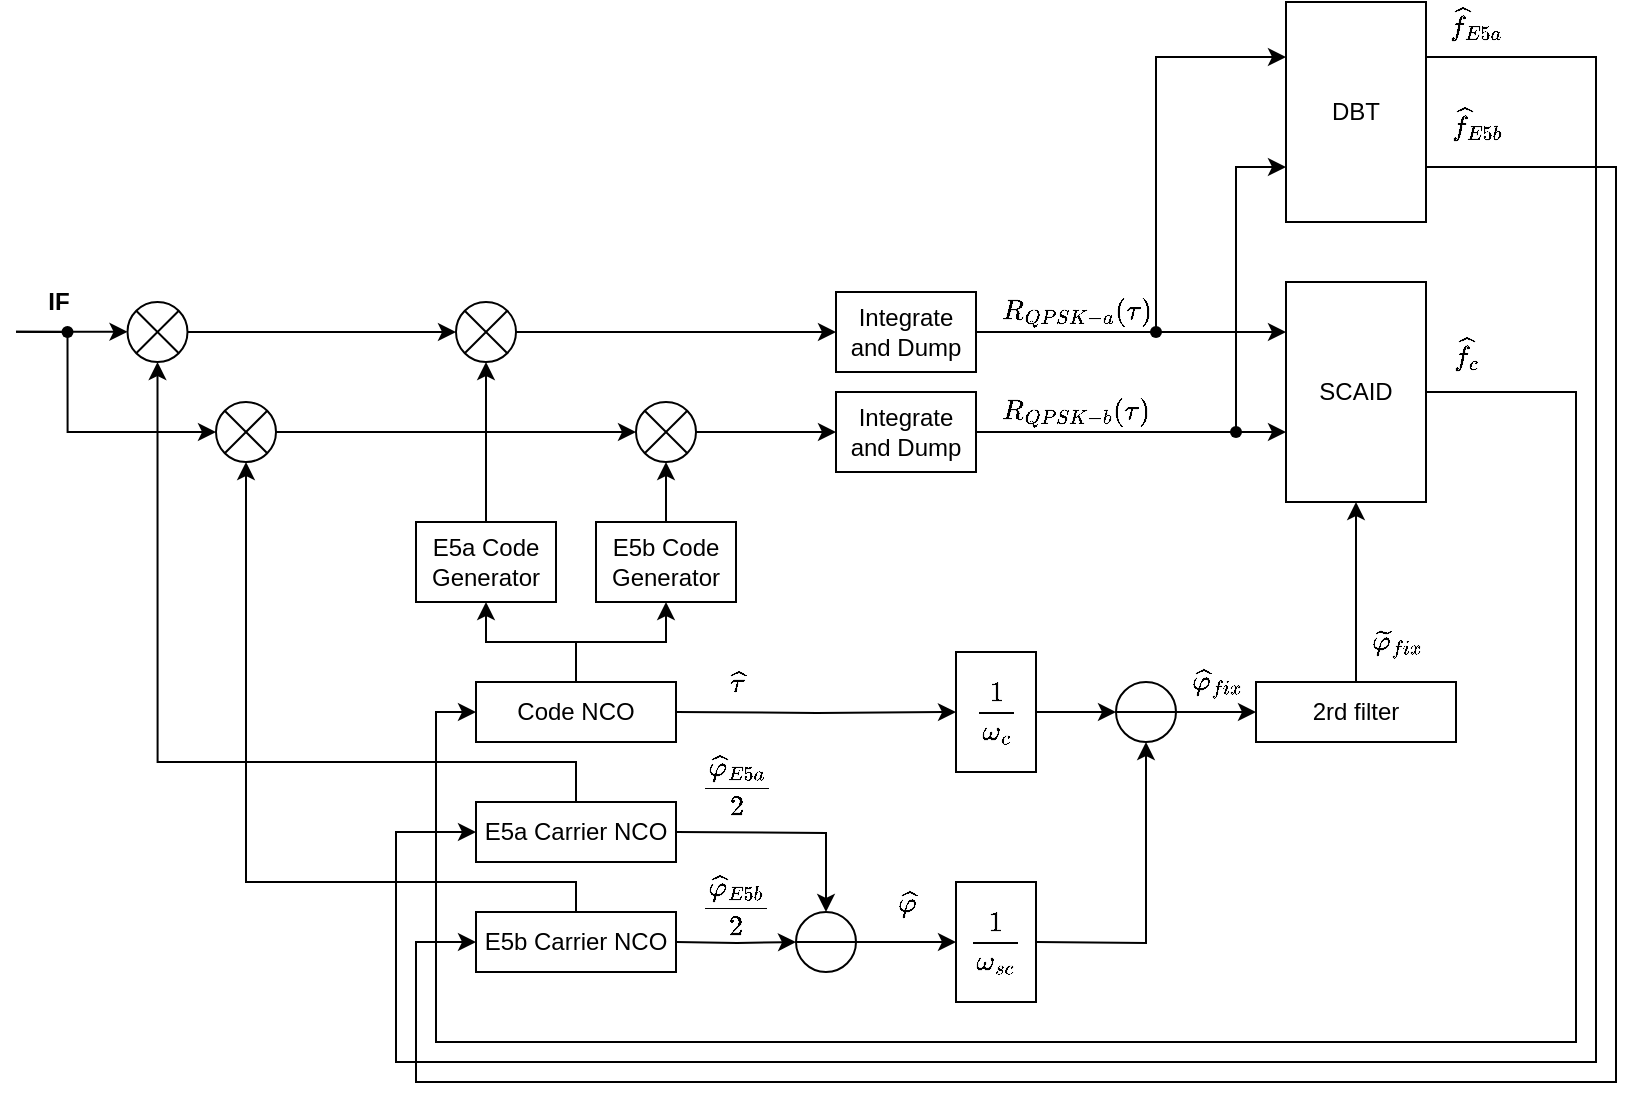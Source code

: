 <mxfile version="20.8.20" type="github" pages="8">
  <diagram id="kgpKYQtTHZ0yAKxKKP6v" name="Page-1">
    <mxGraphModel dx="2175" dy="750" grid="1" gridSize="10" guides="1" tooltips="1" connect="1" arrows="1" fold="1" page="1" pageScale="1" pageWidth="850" pageHeight="1100" math="1" shadow="0">
      <root>
        <mxCell id="0" />
        <mxCell id="1" parent="0" />
        <mxCell id="yKHqxRb7ImUEPN96YDjU-83" value="" style="group" parent="1" vertex="1" connectable="0">
          <mxGeometry x="-30" y="230" width="800" height="540" as="geometry" />
        </mxCell>
        <mxCell id="yKHqxRb7ImUEPN96YDjU-23" style="edgeStyle=orthogonalEdgeStyle;rounded=0;orthogonalLoop=1;jettySize=auto;html=1;exitX=1;exitY=0.5;exitDx=0;exitDy=0;entryX=0.5;entryY=1;entryDx=0;entryDy=0;" parent="yKHqxRb7ImUEPN96YDjU-83" target="yKHqxRb7ImUEPN96YDjU-20" edge="1">
          <mxGeometry relative="1" as="geometry">
            <mxPoint x="510" y="470" as="sourcePoint" />
          </mxGeometry>
        </mxCell>
        <mxCell id="yKHqxRb7ImUEPN96YDjU-16" style="edgeStyle=orthogonalEdgeStyle;rounded=0;orthogonalLoop=1;jettySize=auto;html=1;exitX=1;exitY=0.5;exitDx=0;exitDy=0;entryX=0;entryY=0.5;entryDx=0;entryDy=0;" parent="yKHqxRb7ImUEPN96YDjU-83" target="yKHqxRb7ImUEPN96YDjU-27" edge="1">
          <mxGeometry relative="1" as="geometry">
            <mxPoint x="330" y="355" as="sourcePoint" />
            <mxPoint x="470" y="355" as="targetPoint" />
          </mxGeometry>
        </mxCell>
        <mxCell id="yKHqxRb7ImUEPN96YDjU-13" style="edgeStyle=orthogonalEdgeStyle;rounded=0;orthogonalLoop=1;jettySize=auto;html=1;exitX=1;exitY=0.5;exitDx=0;exitDy=0;" parent="yKHqxRb7ImUEPN96YDjU-83" target="yKHqxRb7ImUEPN96YDjU-11" edge="1">
          <mxGeometry relative="1" as="geometry">
            <mxPoint x="330" y="415" as="sourcePoint" />
          </mxGeometry>
        </mxCell>
        <mxCell id="yKHqxRb7ImUEPN96YDjU-12" style="edgeStyle=orthogonalEdgeStyle;rounded=0;orthogonalLoop=1;jettySize=auto;html=1;exitX=1;exitY=0.5;exitDx=0;exitDy=0;entryX=0;entryY=0.5;entryDx=0;entryDy=0;" parent="yKHqxRb7ImUEPN96YDjU-83" target="yKHqxRb7ImUEPN96YDjU-11" edge="1">
          <mxGeometry relative="1" as="geometry">
            <mxPoint x="330" y="470" as="sourcePoint" />
          </mxGeometry>
        </mxCell>
        <mxCell id="yKHqxRb7ImUEPN96YDjU-18" style="edgeStyle=orthogonalEdgeStyle;rounded=0;orthogonalLoop=1;jettySize=auto;html=1;exitX=1;exitY=0.5;exitDx=0;exitDy=0;entryX=0;entryY=0.5;entryDx=0;entryDy=0;" parent="yKHqxRb7ImUEPN96YDjU-83" source="yKHqxRb7ImUEPN96YDjU-11" edge="1">
          <mxGeometry relative="1" as="geometry">
            <mxPoint x="470" y="470" as="targetPoint" />
          </mxGeometry>
        </mxCell>
        <mxCell id="yKHqxRb7ImUEPN96YDjU-11" value="" style="shape=lineEllipse;perimeter=ellipsePerimeter;whiteSpace=wrap;html=1;backgroundOutline=1;" parent="yKHqxRb7ImUEPN96YDjU-83" vertex="1">
          <mxGeometry x="390" y="455" width="30" height="30" as="geometry" />
        </mxCell>
        <mxCell id="yKHqxRb7ImUEPN96YDjU-14" value="$$\frac{{\widehat\varphi}_{E5a}}{2}$$" style="text;html=1;align=center;verticalAlign=middle;resizable=0;points=[];autosize=1;strokeColor=none;fillColor=none;" parent="yKHqxRb7ImUEPN96YDjU-83" vertex="1">
          <mxGeometry x="255" y="380" width="210" height="20" as="geometry" />
        </mxCell>
        <mxCell id="yKHqxRb7ImUEPN96YDjU-15" value="$$\frac{{\widehat\varphi}_{E5b}}{2}$$" style="text;html=1;align=center;verticalAlign=middle;resizable=0;points=[];autosize=1;strokeColor=none;fillColor=none;" parent="yKHqxRb7ImUEPN96YDjU-83" vertex="1">
          <mxGeometry x="255" y="440" width="210" height="20" as="geometry" />
        </mxCell>
        <mxCell id="yKHqxRb7ImUEPN96YDjU-17" value="$$\widehat\tau$$" style="text;html=1;align=center;verticalAlign=middle;resizable=0;points=[];autosize=1;strokeColor=none;fillColor=none;" parent="yKHqxRb7ImUEPN96YDjU-83" vertex="1">
          <mxGeometry x="305" y="330" width="110" height="20" as="geometry" />
        </mxCell>
        <mxCell id="yKHqxRb7ImUEPN96YDjU-19" value="$$\widehat\varphi$$" style="text;html=1;align=center;verticalAlign=middle;resizable=0;points=[];autosize=1;strokeColor=none;fillColor=none;" parent="yKHqxRb7ImUEPN96YDjU-83" vertex="1">
          <mxGeometry x="385" y="440" width="120" height="20" as="geometry" />
        </mxCell>
        <mxCell id="yKHqxRb7ImUEPN96YDjU-20" value="" style="shape=lineEllipse;perimeter=ellipsePerimeter;whiteSpace=wrap;html=1;backgroundOutline=1;" parent="yKHqxRb7ImUEPN96YDjU-83" vertex="1">
          <mxGeometry x="550" y="340" width="30" height="30" as="geometry" />
        </mxCell>
        <mxCell id="yKHqxRb7ImUEPN96YDjU-24" value="&lt;span&gt;Code NCO&lt;/span&gt;" style="rounded=0;whiteSpace=wrap;html=1;" parent="yKHqxRb7ImUEPN96YDjU-83" vertex="1">
          <mxGeometry x="230" y="340" width="100" height="30" as="geometry" />
        </mxCell>
        <mxCell id="yKHqxRb7ImUEPN96YDjU-25" value="E5a Carrier NCO" style="rounded=0;whiteSpace=wrap;html=1;" parent="yKHqxRb7ImUEPN96YDjU-83" vertex="1">
          <mxGeometry x="230" y="400" width="100" height="30" as="geometry" />
        </mxCell>
        <mxCell id="yKHqxRb7ImUEPN96YDjU-26" value="E5b Carrier NCO" style="rounded=0;whiteSpace=wrap;html=1;" parent="yKHqxRb7ImUEPN96YDjU-83" vertex="1">
          <mxGeometry x="230" y="455" width="100" height="30" as="geometry" />
        </mxCell>
        <mxCell id="yKHqxRb7ImUEPN96YDjU-27" value="$$\frac{1}{\omega_{c}}$$" style="rounded=0;whiteSpace=wrap;html=1;" parent="yKHqxRb7ImUEPN96YDjU-83" vertex="1">
          <mxGeometry x="470" y="325" width="40" height="60" as="geometry" />
        </mxCell>
        <mxCell id="yKHqxRb7ImUEPN96YDjU-22" style="edgeStyle=orthogonalEdgeStyle;rounded=0;orthogonalLoop=1;jettySize=auto;html=1;entryX=0;entryY=0.5;entryDx=0;entryDy=0;exitX=1;exitY=0.5;exitDx=0;exitDy=0;" parent="yKHqxRb7ImUEPN96YDjU-83" source="yKHqxRb7ImUEPN96YDjU-27" target="yKHqxRb7ImUEPN96YDjU-20" edge="1">
          <mxGeometry relative="1" as="geometry">
            <mxPoint x="510" y="355" as="sourcePoint" />
          </mxGeometry>
        </mxCell>
        <mxCell id="yKHqxRb7ImUEPN96YDjU-29" value="$$\frac{1}{\omega_{sc}}$$" style="rounded=0;whiteSpace=wrap;html=1;" parent="yKHqxRb7ImUEPN96YDjU-83" vertex="1">
          <mxGeometry x="470" y="440" width="40" height="60" as="geometry" />
        </mxCell>
        <mxCell id="yKHqxRb7ImUEPN96YDjU-59" style="edgeStyle=orthogonalEdgeStyle;rounded=0;orthogonalLoop=1;jettySize=auto;html=1;exitX=1;exitY=0.5;exitDx=0;exitDy=0;entryX=0;entryY=0.5;entryDx=0;entryDy=0;" parent="yKHqxRb7ImUEPN96YDjU-83" source="yKHqxRb7ImUEPN96YDjU-30" target="yKHqxRb7ImUEPN96YDjU-24" edge="1">
          <mxGeometry relative="1" as="geometry">
            <Array as="points">
              <mxPoint x="780" y="195" />
              <mxPoint x="780" y="520" />
              <mxPoint x="210" y="520" />
              <mxPoint x="210" y="355" />
            </Array>
          </mxGeometry>
        </mxCell>
        <mxCell id="yKHqxRb7ImUEPN96YDjU-30" value="SCAID" style="rounded=0;whiteSpace=wrap;html=1;" parent="yKHqxRb7ImUEPN96YDjU-83" vertex="1">
          <mxGeometry x="635" y="140" width="70" height="110" as="geometry" />
        </mxCell>
        <mxCell id="yKHqxRb7ImUEPN96YDjU-35" style="edgeStyle=orthogonalEdgeStyle;rounded=0;orthogonalLoop=1;jettySize=auto;html=1;entryX=0.5;entryY=1;entryDx=0;entryDy=0;" parent="yKHqxRb7ImUEPN96YDjU-83" source="yKHqxRb7ImUEPN96YDjU-31" target="yKHqxRb7ImUEPN96YDjU-30" edge="1">
          <mxGeometry relative="1" as="geometry" />
        </mxCell>
        <mxCell id="yKHqxRb7ImUEPN96YDjU-31" value="2rd filter" style="rounded=0;whiteSpace=wrap;html=1;" parent="yKHqxRb7ImUEPN96YDjU-83" vertex="1">
          <mxGeometry x="620" y="340" width="100" height="30" as="geometry" />
        </mxCell>
        <mxCell id="yKHqxRb7ImUEPN96YDjU-32" style="edgeStyle=orthogonalEdgeStyle;rounded=0;orthogonalLoop=1;jettySize=auto;html=1;exitX=1;exitY=0.5;exitDx=0;exitDy=0;entryX=0;entryY=0.5;entryDx=0;entryDy=0;" parent="yKHqxRb7ImUEPN96YDjU-83" source="yKHqxRb7ImUEPN96YDjU-20" target="yKHqxRb7ImUEPN96YDjU-31" edge="1">
          <mxGeometry relative="1" as="geometry" />
        </mxCell>
        <mxCell id="yKHqxRb7ImUEPN96YDjU-34" value="$${\widehat\varphi}_{fix}$$" style="text;html=1;align=center;verticalAlign=middle;resizable=0;points=[];autosize=1;strokeColor=none;fillColor=none;" parent="yKHqxRb7ImUEPN96YDjU-83" vertex="1">
          <mxGeometry x="520" y="330" width="160" height="20" as="geometry" />
        </mxCell>
        <mxCell id="yKHqxRb7ImUEPN96YDjU-36" value="&lt;span&gt;E5a Code Generator&lt;/span&gt;" style="rounded=0;whiteSpace=wrap;html=1;" parent="yKHqxRb7ImUEPN96YDjU-83" vertex="1">
          <mxGeometry x="200" y="260" width="70" height="40" as="geometry" />
        </mxCell>
        <mxCell id="yKHqxRb7ImUEPN96YDjU-37" style="edgeStyle=orthogonalEdgeStyle;rounded=0;orthogonalLoop=1;jettySize=auto;html=1;exitX=0.5;exitY=0;exitDx=0;exitDy=0;entryX=0.5;entryY=1;entryDx=0;entryDy=0;" parent="yKHqxRb7ImUEPN96YDjU-83" source="yKHqxRb7ImUEPN96YDjU-24" target="yKHqxRb7ImUEPN96YDjU-36" edge="1">
          <mxGeometry relative="1" as="geometry" />
        </mxCell>
        <mxCell id="yKHqxRb7ImUEPN96YDjU-38" value="" style="endArrow=classic;html=1;rounded=0;startArrow=none;" parent="yKHqxRb7ImUEPN96YDjU-83" source="yKHqxRb7ImUEPN96YDjU-47" edge="1">
          <mxGeometry width="50" height="50" relative="1" as="geometry">
            <mxPoint y="164.9" as="sourcePoint" />
            <mxPoint x="55.75" y="164.9" as="targetPoint" />
            <Array as="points">
              <mxPoint y="164.9" />
            </Array>
          </mxGeometry>
        </mxCell>
        <mxCell id="yKHqxRb7ImUEPN96YDjU-39" value="" style="shape=sumEllipse;perimeter=ellipsePerimeter;whiteSpace=wrap;html=1;backgroundOutline=1;" parent="yKHqxRb7ImUEPN96YDjU-83" vertex="1">
          <mxGeometry x="55.75" y="150" width="30" height="30" as="geometry" />
        </mxCell>
        <mxCell id="yKHqxRb7ImUEPN96YDjU-44" style="edgeStyle=orthogonalEdgeStyle;rounded=0;orthogonalLoop=1;jettySize=auto;html=1;entryX=0.5;entryY=1;entryDx=0;entryDy=0;exitX=0.5;exitY=0;exitDx=0;exitDy=0;" parent="yKHqxRb7ImUEPN96YDjU-83" source="yKHqxRb7ImUEPN96YDjU-25" target="yKHqxRb7ImUEPN96YDjU-39" edge="1">
          <mxGeometry relative="1" as="geometry">
            <Array as="points">
              <mxPoint x="280" y="380" />
              <mxPoint x="71" y="380" />
            </Array>
          </mxGeometry>
        </mxCell>
        <mxCell id="yKHqxRb7ImUEPN96YDjU-40" value="&lt;b&gt;IF&lt;/b&gt;" style="text;html=1;align=center;verticalAlign=middle;resizable=0;points=[];autosize=1;strokeColor=none;fillColor=none;" parent="yKHqxRb7ImUEPN96YDjU-83" vertex="1">
          <mxGeometry x="5.75" y="140" width="30" height="20" as="geometry" />
        </mxCell>
        <mxCell id="yKHqxRb7ImUEPN96YDjU-41" value="$${\widetilde\varphi}_{fix}$$" style="text;html=1;align=center;verticalAlign=middle;resizable=0;points=[];autosize=1;strokeColor=none;fillColor=none;" parent="yKHqxRb7ImUEPN96YDjU-83" vertex="1">
          <mxGeometry x="610" y="310" width="160" height="20" as="geometry" />
        </mxCell>
        <mxCell id="yKHqxRb7ImUEPN96YDjU-42" value="&lt;span&gt;E5b Code Generator&lt;/span&gt;" style="rounded=0;whiteSpace=wrap;html=1;" parent="yKHqxRb7ImUEPN96YDjU-83" vertex="1">
          <mxGeometry x="290" y="260" width="70" height="40" as="geometry" />
        </mxCell>
        <mxCell id="yKHqxRb7ImUEPN96YDjU-43" style="edgeStyle=orthogonalEdgeStyle;rounded=0;orthogonalLoop=1;jettySize=auto;html=1;exitX=0.5;exitY=0;exitDx=0;exitDy=0;entryX=0.5;entryY=1;entryDx=0;entryDy=0;" parent="yKHqxRb7ImUEPN96YDjU-83" source="yKHqxRb7ImUEPN96YDjU-24" target="yKHqxRb7ImUEPN96YDjU-42" edge="1">
          <mxGeometry relative="1" as="geometry" />
        </mxCell>
        <mxCell id="yKHqxRb7ImUEPN96YDjU-45" value="" style="shape=sumEllipse;perimeter=ellipsePerimeter;whiteSpace=wrap;html=1;backgroundOutline=1;" parent="yKHqxRb7ImUEPN96YDjU-83" vertex="1">
          <mxGeometry x="100" y="200" width="30" height="30" as="geometry" />
        </mxCell>
        <mxCell id="yKHqxRb7ImUEPN96YDjU-50" style="edgeStyle=orthogonalEdgeStyle;rounded=0;orthogonalLoop=1;jettySize=auto;html=1;exitX=0.5;exitY=0;exitDx=0;exitDy=0;entryX=0.5;entryY=1;entryDx=0;entryDy=0;" parent="yKHqxRb7ImUEPN96YDjU-83" source="yKHqxRb7ImUEPN96YDjU-26" target="yKHqxRb7ImUEPN96YDjU-45" edge="1">
          <mxGeometry relative="1" as="geometry">
            <Array as="points">
              <mxPoint x="280" y="440" />
              <mxPoint x="115" y="440" />
            </Array>
          </mxGeometry>
        </mxCell>
        <mxCell id="yKHqxRb7ImUEPN96YDjU-49" style="edgeStyle=orthogonalEdgeStyle;rounded=0;orthogonalLoop=1;jettySize=auto;html=1;entryX=0;entryY=0.5;entryDx=0;entryDy=0;" parent="yKHqxRb7ImUEPN96YDjU-83" source="yKHqxRb7ImUEPN96YDjU-47" target="yKHqxRb7ImUEPN96YDjU-45" edge="1">
          <mxGeometry relative="1" as="geometry">
            <Array as="points">
              <mxPoint x="26" y="215" />
            </Array>
          </mxGeometry>
        </mxCell>
        <mxCell id="yKHqxRb7ImUEPN96YDjU-47" value="" style="shape=waypoint;sketch=0;size=6;pointerEvents=1;points=[];fillColor=none;resizable=0;rotatable=0;perimeter=centerPerimeter;snapToPoint=1;" parent="yKHqxRb7ImUEPN96YDjU-83" vertex="1">
          <mxGeometry x="5.75" y="145" width="40" height="40" as="geometry" />
        </mxCell>
        <mxCell id="yKHqxRb7ImUEPN96YDjU-48" value="" style="endArrow=none;html=1;rounded=0;" parent="yKHqxRb7ImUEPN96YDjU-83" target="yKHqxRb7ImUEPN96YDjU-47" edge="1">
          <mxGeometry width="50" height="50" relative="1" as="geometry">
            <mxPoint y="164.9" as="sourcePoint" />
            <mxPoint x="55.75" y="164.9" as="targetPoint" />
            <Array as="points" />
          </mxGeometry>
        </mxCell>
        <mxCell id="yKHqxRb7ImUEPN96YDjU-51" value="" style="shape=sumEllipse;perimeter=ellipsePerimeter;whiteSpace=wrap;html=1;backgroundOutline=1;" parent="yKHqxRb7ImUEPN96YDjU-83" vertex="1">
          <mxGeometry x="220" y="150" width="30" height="30" as="geometry" />
        </mxCell>
        <mxCell id="yKHqxRb7ImUEPN96YDjU-53" style="edgeStyle=orthogonalEdgeStyle;rounded=0;orthogonalLoop=1;jettySize=auto;html=1;exitX=0.5;exitY=0;exitDx=0;exitDy=0;entryX=0.5;entryY=1;entryDx=0;entryDy=0;" parent="yKHqxRb7ImUEPN96YDjU-83" source="yKHqxRb7ImUEPN96YDjU-36" target="yKHqxRb7ImUEPN96YDjU-51" edge="1">
          <mxGeometry relative="1" as="geometry" />
        </mxCell>
        <mxCell id="yKHqxRb7ImUEPN96YDjU-52" style="edgeStyle=orthogonalEdgeStyle;rounded=0;orthogonalLoop=1;jettySize=auto;html=1;exitX=1;exitY=0.5;exitDx=0;exitDy=0;entryX=0;entryY=0.5;entryDx=0;entryDy=0;" parent="yKHqxRb7ImUEPN96YDjU-83" source="yKHqxRb7ImUEPN96YDjU-39" target="yKHqxRb7ImUEPN96YDjU-51" edge="1">
          <mxGeometry relative="1" as="geometry" />
        </mxCell>
        <mxCell id="yKHqxRb7ImUEPN96YDjU-54" value="" style="shape=sumEllipse;perimeter=ellipsePerimeter;whiteSpace=wrap;html=1;backgroundOutline=1;" parent="yKHqxRb7ImUEPN96YDjU-83" vertex="1">
          <mxGeometry x="310" y="200" width="30" height="30" as="geometry" />
        </mxCell>
        <mxCell id="yKHqxRb7ImUEPN96YDjU-56" style="edgeStyle=orthogonalEdgeStyle;rounded=0;orthogonalLoop=1;jettySize=auto;html=1;exitX=0.5;exitY=0;exitDx=0;exitDy=0;entryX=0.5;entryY=1;entryDx=0;entryDy=0;" parent="yKHqxRb7ImUEPN96YDjU-83" source="yKHqxRb7ImUEPN96YDjU-42" target="yKHqxRb7ImUEPN96YDjU-54" edge="1">
          <mxGeometry relative="1" as="geometry" />
        </mxCell>
        <mxCell id="yKHqxRb7ImUEPN96YDjU-55" style="edgeStyle=orthogonalEdgeStyle;rounded=0;orthogonalLoop=1;jettySize=auto;html=1;exitX=1;exitY=0.5;exitDx=0;exitDy=0;entryX=0;entryY=0.5;entryDx=0;entryDy=0;" parent="yKHqxRb7ImUEPN96YDjU-83" source="yKHqxRb7ImUEPN96YDjU-45" target="yKHqxRb7ImUEPN96YDjU-54" edge="1">
          <mxGeometry relative="1" as="geometry" />
        </mxCell>
        <mxCell id="yKHqxRb7ImUEPN96YDjU-63" style="edgeStyle=orthogonalEdgeStyle;rounded=0;orthogonalLoop=1;jettySize=auto;html=1;exitDx=0;exitDy=0;startArrow=none;" parent="yKHqxRb7ImUEPN96YDjU-83" source="yKHqxRb7ImUEPN96YDjU-72" target="yKHqxRb7ImUEPN96YDjU-30" edge="1">
          <mxGeometry relative="1" as="geometry">
            <Array as="points">
              <mxPoint x="590" y="165" />
              <mxPoint x="590" y="165" />
            </Array>
          </mxGeometry>
        </mxCell>
        <mxCell id="yKHqxRb7ImUEPN96YDjU-61" value="&lt;span&gt;Integrate&lt;br&gt;and Dump&lt;br&gt;&lt;/span&gt;" style="rounded=0;whiteSpace=wrap;html=1;" parent="yKHqxRb7ImUEPN96YDjU-83" vertex="1">
          <mxGeometry x="410" y="145" width="70" height="40" as="geometry" />
        </mxCell>
        <mxCell id="yKHqxRb7ImUEPN96YDjU-57" style="edgeStyle=orthogonalEdgeStyle;rounded=0;orthogonalLoop=1;jettySize=auto;html=1;exitX=1;exitY=0.5;exitDx=0;exitDy=0;entryX=0;entryY=0.5;entryDx=0;entryDy=0;" parent="yKHqxRb7ImUEPN96YDjU-83" source="yKHqxRb7ImUEPN96YDjU-51" target="yKHqxRb7ImUEPN96YDjU-61" edge="1">
          <mxGeometry relative="1" as="geometry">
            <mxPoint x="400" y="165" as="targetPoint" />
          </mxGeometry>
        </mxCell>
        <mxCell id="yKHqxRb7ImUEPN96YDjU-65" style="edgeStyle=orthogonalEdgeStyle;rounded=0;orthogonalLoop=1;jettySize=auto;html=1;exitX=1;exitY=0.5;exitDx=0;exitDy=0;" parent="yKHqxRb7ImUEPN96YDjU-83" source="yKHqxRb7ImUEPN96YDjU-62" target="yKHqxRb7ImUEPN96YDjU-30" edge="1">
          <mxGeometry relative="1" as="geometry">
            <mxPoint x="610" y="215" as="targetPoint" />
            <Array as="points">
              <mxPoint x="600" y="215" />
              <mxPoint x="600" y="215" />
            </Array>
          </mxGeometry>
        </mxCell>
        <mxCell id="yKHqxRb7ImUEPN96YDjU-62" value="&lt;span&gt;Integrate&lt;br&gt;and Dump&lt;br&gt;&lt;/span&gt;" style="rounded=0;whiteSpace=wrap;html=1;" parent="yKHqxRb7ImUEPN96YDjU-83" vertex="1">
          <mxGeometry x="410" y="195" width="70" height="40" as="geometry" />
        </mxCell>
        <mxCell id="yKHqxRb7ImUEPN96YDjU-66" value="$$R_{QPSK-a}(\tau)$$" style="text;html=1;align=center;verticalAlign=middle;resizable=0;points=[];autosize=1;strokeColor=none;fillColor=none;" parent="yKHqxRb7ImUEPN96YDjU-83" vertex="1">
          <mxGeometry x="460" y="145" width="140" height="20" as="geometry" />
        </mxCell>
        <mxCell id="yKHqxRb7ImUEPN96YDjU-67" value="$$R_{QPSK-b}(\tau)$$" style="text;html=1;align=center;verticalAlign=middle;resizable=0;points=[];autosize=1;strokeColor=none;fillColor=none;" parent="yKHqxRb7ImUEPN96YDjU-83" vertex="1">
          <mxGeometry x="460" y="195" width="140" height="20" as="geometry" />
        </mxCell>
        <mxCell id="yKHqxRb7ImUEPN96YDjU-68" value="$${\widehat{f}}_{c}$$" style="text;html=1;align=center;verticalAlign=middle;resizable=0;points=[];autosize=1;strokeColor=none;fillColor=none;" parent="yKHqxRb7ImUEPN96YDjU-83" vertex="1">
          <mxGeometry x="660" y="165" width="130" height="20" as="geometry" />
        </mxCell>
        <mxCell id="yKHqxRb7ImUEPN96YDjU-58" style="edgeStyle=orthogonalEdgeStyle;rounded=0;orthogonalLoop=1;jettySize=auto;html=1;entryX=0;entryY=0.5;entryDx=0;entryDy=0;" parent="yKHqxRb7ImUEPN96YDjU-83" source="yKHqxRb7ImUEPN96YDjU-54" target="yKHqxRb7ImUEPN96YDjU-62" edge="1">
          <mxGeometry relative="1" as="geometry">
            <mxPoint x="400" y="215" as="targetPoint" />
          </mxGeometry>
        </mxCell>
        <mxCell id="yKHqxRb7ImUEPN96YDjU-69" style="edgeStyle=orthogonalEdgeStyle;rounded=0;orthogonalLoop=1;jettySize=auto;html=1;exitX=0.5;exitY=1;exitDx=0;exitDy=0;" parent="yKHqxRb7ImUEPN96YDjU-83" source="yKHqxRb7ImUEPN96YDjU-30" target="yKHqxRb7ImUEPN96YDjU-30" edge="1">
          <mxGeometry relative="1" as="geometry" />
        </mxCell>
        <mxCell id="yKHqxRb7ImUEPN96YDjU-79" style="edgeStyle=orthogonalEdgeStyle;rounded=0;orthogonalLoop=1;jettySize=auto;html=1;exitX=1;exitY=0.25;exitDx=0;exitDy=0;entryX=0;entryY=0.5;entryDx=0;entryDy=0;" parent="yKHqxRb7ImUEPN96YDjU-83" source="yKHqxRb7ImUEPN96YDjU-70" target="yKHqxRb7ImUEPN96YDjU-25" edge="1">
          <mxGeometry relative="1" as="geometry">
            <Array as="points">
              <mxPoint x="790" y="28" />
              <mxPoint x="790" y="530" />
              <mxPoint x="190" y="530" />
              <mxPoint x="190" y="415" />
            </Array>
          </mxGeometry>
        </mxCell>
        <mxCell id="yKHqxRb7ImUEPN96YDjU-80" style="edgeStyle=orthogonalEdgeStyle;rounded=0;orthogonalLoop=1;jettySize=auto;html=1;exitX=1;exitY=0.75;exitDx=0;exitDy=0;entryX=0;entryY=0.5;entryDx=0;entryDy=0;" parent="yKHqxRb7ImUEPN96YDjU-83" source="yKHqxRb7ImUEPN96YDjU-70" target="yKHqxRb7ImUEPN96YDjU-26" edge="1">
          <mxGeometry relative="1" as="geometry">
            <Array as="points">
              <mxPoint x="800" y="83" />
              <mxPoint x="800" y="540" />
              <mxPoint x="200" y="540" />
              <mxPoint x="200" y="470" />
            </Array>
          </mxGeometry>
        </mxCell>
        <mxCell id="yKHqxRb7ImUEPN96YDjU-70" value="DBT" style="rounded=0;whiteSpace=wrap;html=1;" parent="yKHqxRb7ImUEPN96YDjU-83" vertex="1">
          <mxGeometry x="635" width="70" height="110" as="geometry" />
        </mxCell>
        <mxCell id="yKHqxRb7ImUEPN96YDjU-76" style="edgeStyle=orthogonalEdgeStyle;rounded=0;orthogonalLoop=1;jettySize=auto;html=1;entryX=0;entryY=0.25;entryDx=0;entryDy=0;" parent="yKHqxRb7ImUEPN96YDjU-83" source="yKHqxRb7ImUEPN96YDjU-72" target="yKHqxRb7ImUEPN96YDjU-70" edge="1">
          <mxGeometry relative="1" as="geometry">
            <Array as="points">
              <mxPoint x="570" y="28" />
            </Array>
          </mxGeometry>
        </mxCell>
        <mxCell id="yKHqxRb7ImUEPN96YDjU-72" value="" style="shape=waypoint;sketch=0;size=6;pointerEvents=1;points=[];fillColor=none;resizable=0;rotatable=0;perimeter=centerPerimeter;snapToPoint=1;" parent="yKHqxRb7ImUEPN96YDjU-83" vertex="1">
          <mxGeometry x="550" y="145" width="40" height="40" as="geometry" />
        </mxCell>
        <mxCell id="yKHqxRb7ImUEPN96YDjU-73" value="" style="edgeStyle=orthogonalEdgeStyle;rounded=0;orthogonalLoop=1;jettySize=auto;html=1;exitX=1;exitY=0.5;exitDx=0;exitDy=0;endArrow=none;" parent="yKHqxRb7ImUEPN96YDjU-83" source="yKHqxRb7ImUEPN96YDjU-61" target="yKHqxRb7ImUEPN96YDjU-72" edge="1">
          <mxGeometry relative="1" as="geometry">
            <mxPoint x="480" y="165" as="sourcePoint" />
            <mxPoint x="635" y="165" as="targetPoint" />
            <Array as="points" />
          </mxGeometry>
        </mxCell>
        <mxCell id="yKHqxRb7ImUEPN96YDjU-78" style="edgeStyle=orthogonalEdgeStyle;rounded=0;orthogonalLoop=1;jettySize=auto;html=1;entryX=0;entryY=0.75;entryDx=0;entryDy=0;" parent="yKHqxRb7ImUEPN96YDjU-83" source="yKHqxRb7ImUEPN96YDjU-75" target="yKHqxRb7ImUEPN96YDjU-70" edge="1">
          <mxGeometry relative="1" as="geometry">
            <Array as="points">
              <mxPoint x="610" y="83" />
            </Array>
          </mxGeometry>
        </mxCell>
        <mxCell id="yKHqxRb7ImUEPN96YDjU-75" value="" style="shape=waypoint;sketch=0;size=6;pointerEvents=1;points=[];fillColor=none;resizable=0;rotatable=0;perimeter=centerPerimeter;snapToPoint=1;" parent="yKHqxRb7ImUEPN96YDjU-83" vertex="1">
          <mxGeometry x="590" y="195" width="40" height="40" as="geometry" />
        </mxCell>
        <mxCell id="yKHqxRb7ImUEPN96YDjU-81" value="$${\widehat{f}}_{E5a}$$" style="text;html=1;align=center;verticalAlign=middle;resizable=0;points=[];autosize=1;strokeColor=none;fillColor=none;" parent="yKHqxRb7ImUEPN96YDjU-83" vertex="1">
          <mxGeometry x="660" width="140" height="20" as="geometry" />
        </mxCell>
        <mxCell id="yKHqxRb7ImUEPN96YDjU-82" value="$${\widehat{f}}_{E5b}$$" style="text;html=1;align=center;verticalAlign=middle;resizable=0;points=[];autosize=1;strokeColor=none;fillColor=none;" parent="yKHqxRb7ImUEPN96YDjU-83" vertex="1">
          <mxGeometry x="660" y="50" width="140" height="20" as="geometry" />
        </mxCell>
      </root>
    </mxGraphModel>
  </diagram>
  <diagram id="6S2hvrhLRADZbBUXkRSn" name="Page-2">
    <mxGraphModel dx="1325" dy="750" grid="1" gridSize="10" guides="1" tooltips="1" connect="1" arrows="1" fold="1" page="1" pageScale="1" pageWidth="3300" pageHeight="4681" math="1" shadow="0">
      <root>
        <mxCell id="0" />
        <mxCell id="1" parent="0" />
        <mxCell id="ZUB0WN_hDnanZeC5ltUv-34" value="" style="group" parent="1" vertex="1" connectable="0">
          <mxGeometry x="405.75" y="240" width="1248.5" height="525" as="geometry" />
        </mxCell>
        <mxCell id="ZUB0WN_hDnanZeC5ltUv-1" style="edgeStyle=orthogonalEdgeStyle;rounded=0;orthogonalLoop=1;jettySize=auto;html=1;endArrow=none;endFill=0;" parent="ZUB0WN_hDnanZeC5ltUv-34" source="6Zsef2p9Pk85U5B1_dtV-87" edge="1">
          <mxGeometry relative="1" as="geometry">
            <mxPoint x="574.25" y="370" as="targetPoint" />
          </mxGeometry>
        </mxCell>
        <mxCell id="DSdWx-VkBUn0nCGH9whv-1" value="" style="endArrow=classic;html=1;rounded=0;startArrow=none;fontSize=16;" parent="ZUB0WN_hDnanZeC5ltUv-34" edge="1">
          <mxGeometry width="50" height="50" relative="1" as="geometry">
            <mxPoint x="30" y="80" as="sourcePoint" />
            <mxPoint x="60.0" y="79.9" as="targetPoint" />
            <Array as="points">
              <mxPoint x="4.25" y="79.9" />
            </Array>
          </mxGeometry>
        </mxCell>
        <mxCell id="DSdWx-VkBUn0nCGH9whv-2" value="" style="shape=sumEllipse;perimeter=ellipsePerimeter;whiteSpace=wrap;html=1;backgroundOutline=1;fontSize=16;" parent="ZUB0WN_hDnanZeC5ltUv-34" vertex="1">
          <mxGeometry x="60" y="65" width="30" height="30" as="geometry" />
        </mxCell>
        <mxCell id="DSdWx-VkBUn0nCGH9whv-8" value="" style="shape=sumEllipse;perimeter=ellipsePerimeter;whiteSpace=wrap;html=1;backgroundOutline=1;fontSize=16;" parent="ZUB0WN_hDnanZeC5ltUv-34" vertex="1">
          <mxGeometry x="254.25" y="65" width="30" height="30" as="geometry" />
        </mxCell>
        <mxCell id="DSdWx-VkBUn0nCGH9whv-9" style="edgeStyle=orthogonalEdgeStyle;rounded=0;orthogonalLoop=1;jettySize=auto;html=1;exitDx=0;exitDy=0;entryX=0;entryY=0.5;entryDx=0;entryDy=0;startArrow=none;fontSize=16;" parent="ZUB0WN_hDnanZeC5ltUv-34" target="DSdWx-VkBUn0nCGH9whv-8" edge="1">
          <mxGeometry relative="1" as="geometry">
            <mxPoint x="124.25" y="80" as="sourcePoint" />
            <Array as="points">
              <mxPoint x="144.25" y="80" />
              <mxPoint x="154.25" y="80" />
            </Array>
          </mxGeometry>
        </mxCell>
        <mxCell id="DSdWx-VkBUn0nCGH9whv-12" value="&lt;b style=&quot;color: rgb(0, 0, 0); font-family: Helvetica; font-size: 16px; font-style: normal; font-variant-ligatures: normal; font-variant-caps: normal; letter-spacing: normal; orphans: 2; text-align: center; text-indent: 0px; text-transform: none; widows: 2; word-spacing: 0px; -webkit-text-stroke-width: 0px; background-color: rgb(248, 249, 250); text-decoration-thickness: initial; text-decoration-style: initial; text-decoration-color: initial;&quot;&gt;$$S_{IF}(t)$$&lt;/b&gt;" style="text;whiteSpace=wrap;html=1;fontSize=16;" parent="ZUB0WN_hDnanZeC5ltUv-34" vertex="1">
          <mxGeometry y="35" width="90" height="30" as="geometry" />
        </mxCell>
        <mxCell id="KQC0oiEUxfgnXDnfGTJf-4" style="edgeStyle=orthogonalEdgeStyle;rounded=0;orthogonalLoop=1;jettySize=auto;html=1;exitX=0.5;exitY=0;exitDx=0;exitDy=0;entryX=0.5;entryY=1;entryDx=0;entryDy=0;fontSize=16;" parent="ZUB0WN_hDnanZeC5ltUv-34" source="DSdWx-VkBUn0nCGH9whv-13" target="DSdWx-VkBUn0nCGH9whv-2" edge="1">
          <mxGeometry relative="1" as="geometry" />
        </mxCell>
        <mxCell id="DSdWx-VkBUn0nCGH9whv-13" value="Complex Carrier Generator" style="rounded=0;whiteSpace=wrap;html=1;fontSize=14;" parent="ZUB0WN_hDnanZeC5ltUv-34" vertex="1">
          <mxGeometry x="20" y="120" width="110" height="40" as="geometry" />
        </mxCell>
        <mxCell id="KQC0oiEUxfgnXDnfGTJf-5" style="edgeStyle=orthogonalEdgeStyle;rounded=0;orthogonalLoop=1;jettySize=auto;html=1;exitX=0.5;exitY=0;exitDx=0;exitDy=0;entryX=0.5;entryY=1;entryDx=0;entryDy=0;fontSize=16;" parent="ZUB0WN_hDnanZeC5ltUv-34" source="DSdWx-VkBUn0nCGH9whv-14" target="DSdWx-VkBUn0nCGH9whv-13" edge="1">
          <mxGeometry relative="1" as="geometry" />
        </mxCell>
        <mxCell id="DSdWx-VkBUn0nCGH9whv-14" value="&amp;nbsp;Carrier NCO" style="rounded=0;whiteSpace=wrap;html=1;fontSize=16;" parent="ZUB0WN_hDnanZeC5ltUv-34" vertex="1">
          <mxGeometry x="20" y="190" width="110" height="40" as="geometry" />
        </mxCell>
        <mxCell id="DSdWx-VkBUn0nCGH9whv-15" value="" style="shape=sumEllipse;perimeter=ellipsePerimeter;whiteSpace=wrap;html=1;backgroundOutline=1;fontSize=16;" parent="ZUB0WN_hDnanZeC5ltUv-34" vertex="1">
          <mxGeometry x="174.25" y="10" width="30" height="30" as="geometry" />
        </mxCell>
        <mxCell id="DSdWx-VkBUn0nCGH9whv-16" value="" style="shape=sumEllipse;perimeter=ellipsePerimeter;whiteSpace=wrap;html=1;backgroundOutline=1;fontSize=16;" parent="ZUB0WN_hDnanZeC5ltUv-34" vertex="1">
          <mxGeometry x="334.25" y="120" width="30" height="30" as="geometry" />
        </mxCell>
        <mxCell id="DSdWx-VkBUn0nCGH9whv-19" value="" style="edgeStyle=orthogonalEdgeStyle;rounded=0;orthogonalLoop=1;jettySize=auto;html=1;exitDx=0;exitDy=0;entryDx=0;entryDy=0;endArrow=none;startArrow=none;fontSize=16;" parent="ZUB0WN_hDnanZeC5ltUv-34" source="xrPqF4yi31ho_bI9rM7A-1" edge="1">
          <mxGeometry relative="1" as="geometry">
            <mxPoint x="90.0" y="80" as="sourcePoint" />
            <mxPoint x="124.25" y="80" as="targetPoint" />
            <Array as="points">
              <mxPoint x="124.25" y="80" />
              <mxPoint x="124.25" y="80" />
            </Array>
          </mxGeometry>
        </mxCell>
        <mxCell id="xrPqF4yi31ho_bI9rM7A-2" style="edgeStyle=orthogonalEdgeStyle;rounded=0;orthogonalLoop=1;jettySize=auto;html=1;fontSize=16;" parent="ZUB0WN_hDnanZeC5ltUv-34" source="xrPqF4yi31ho_bI9rM7A-1" target="xrPqF4yi31ho_bI9rM7A-1" edge="1">
          <mxGeometry relative="1" as="geometry" />
        </mxCell>
        <mxCell id="KQC0oiEUxfgnXDnfGTJf-2" style="edgeStyle=orthogonalEdgeStyle;rounded=0;orthogonalLoop=1;jettySize=auto;html=1;entryX=0;entryY=0.5;entryDx=0;entryDy=0;fontSize=16;" parent="ZUB0WN_hDnanZeC5ltUv-34" source="xrPqF4yi31ho_bI9rM7A-1" target="DSdWx-VkBUn0nCGH9whv-15" edge="1">
          <mxGeometry relative="1" as="geometry">
            <Array as="points">
              <mxPoint x="134.25" y="25" />
            </Array>
          </mxGeometry>
        </mxCell>
        <mxCell id="KQC0oiEUxfgnXDnfGTJf-3" style="edgeStyle=orthogonalEdgeStyle;rounded=0;orthogonalLoop=1;jettySize=auto;html=1;entryX=0;entryY=0.5;entryDx=0;entryDy=0;fontSize=16;" parent="ZUB0WN_hDnanZeC5ltUv-34" source="xrPqF4yi31ho_bI9rM7A-1" target="DSdWx-VkBUn0nCGH9whv-16" edge="1">
          <mxGeometry relative="1" as="geometry">
            <Array as="points">
              <mxPoint x="134.25" y="135" />
            </Array>
          </mxGeometry>
        </mxCell>
        <mxCell id="xrPqF4yi31ho_bI9rM7A-1" value="" style="shape=waypoint;sketch=0;fillStyle=solid;size=6;pointerEvents=1;points=[];fillColor=none;resizable=0;rotatable=0;perimeter=centerPerimeter;snapToPoint=1;fontSize=16;" parent="ZUB0WN_hDnanZeC5ltUv-34" vertex="1">
          <mxGeometry x="114.25" y="60" width="40" height="40" as="geometry" />
        </mxCell>
        <mxCell id="KQC0oiEUxfgnXDnfGTJf-1" value="" style="edgeStyle=orthogonalEdgeStyle;rounded=0;orthogonalLoop=1;jettySize=auto;html=1;exitX=1;exitY=0.5;exitDx=0;exitDy=0;entryDx=0;entryDy=0;endArrow=none;fontSize=16;" parent="ZUB0WN_hDnanZeC5ltUv-34" source="DSdWx-VkBUn0nCGH9whv-2" target="xrPqF4yi31ho_bI9rM7A-1" edge="1">
          <mxGeometry relative="1" as="geometry">
            <mxPoint x="90.0" y="80" as="sourcePoint" />
            <mxPoint x="124.25" y="80" as="targetPoint" />
            <Array as="points" />
          </mxGeometry>
        </mxCell>
        <mxCell id="KQC0oiEUxfgnXDnfGTJf-9" style="edgeStyle=orthogonalEdgeStyle;rounded=0;orthogonalLoop=1;jettySize=auto;html=1;entryX=0.5;entryY=1;entryDx=0;entryDy=0;jumpStyle=arc;fontSize=16;" parent="ZUB0WN_hDnanZeC5ltUv-34" source="KQC0oiEUxfgnXDnfGTJf-6" target="DSdWx-VkBUn0nCGH9whv-8" edge="1">
          <mxGeometry relative="1" as="geometry">
            <Array as="points">
              <mxPoint x="269.25" y="170" />
              <mxPoint x="269.25" y="170" />
            </Array>
          </mxGeometry>
        </mxCell>
        <mxCell id="KQC0oiEUxfgnXDnfGTJf-6" value="Code Generator" style="rounded=0;whiteSpace=wrap;html=1;points=[[0,0,0,0,0],[0,0.25,0,0,0],[0,0.5,0,0,0],[0,0.75,0,0,0],[0,1,0,0,0],[0.07,0,0,0,0],[0.25,0,0,0,0],[0.25,1,0,0,0],[0.5,0,0,0,0],[0.5,1,0,0,0],[0.75,0,0,0,0],[0.75,1,0,0,0],[0.88,0,0,0,0],[1,0,0,0,0],[1,0.25,0,0,0],[1,0.5,0,0,0],[1,0.75,0,0,0],[1,1,0,0,0]];fontSize=16;" parent="ZUB0WN_hDnanZeC5ltUv-34" vertex="1">
          <mxGeometry x="164.25" y="220" width="210" height="40" as="geometry" />
        </mxCell>
        <mxCell id="KQC0oiEUxfgnXDnfGTJf-8" value="" style="edgeStyle=segmentEdgeStyle;endArrow=classic;html=1;rounded=0;exitX=0.88;exitY=0;exitDx=0;exitDy=0;exitPerimeter=0;fontSize=16;" parent="ZUB0WN_hDnanZeC5ltUv-34" source="KQC0oiEUxfgnXDnfGTJf-6" target="DSdWx-VkBUn0nCGH9whv-16" edge="1">
          <mxGeometry width="50" height="50" relative="1" as="geometry">
            <mxPoint x="314.25" y="280" as="sourcePoint" />
            <mxPoint x="364.25" y="230" as="targetPoint" />
          </mxGeometry>
        </mxCell>
        <mxCell id="KQC0oiEUxfgnXDnfGTJf-11" value="" style="edgeStyle=segmentEdgeStyle;endArrow=classic;html=1;rounded=0;jumpStyle=arc;entryX=0.5;entryY=1;entryDx=0;entryDy=0;fontSize=16;" parent="ZUB0WN_hDnanZeC5ltUv-34" target="DSdWx-VkBUn0nCGH9whv-15" edge="1">
          <mxGeometry width="50" height="50" relative="1" as="geometry">
            <mxPoint x="189.25" y="220" as="sourcePoint" />
            <mxPoint x="314.25" y="110" as="targetPoint" />
          </mxGeometry>
        </mxCell>
        <mxCell id="6Zsef2p9Pk85U5B1_dtV-1" value="&lt;span style=&quot;font-size: 16px;&quot;&gt;Integrate&lt;br style=&quot;font-size: 16px;&quot;&gt;and Dump&lt;br style=&quot;font-size: 16px;&quot;&gt;&lt;/span&gt;" style="rounded=0;whiteSpace=wrap;html=1;fontSize=16;" parent="ZUB0WN_hDnanZeC5ltUv-34" vertex="1">
          <mxGeometry x="410" y="5" width="84.25" height="40" as="geometry" />
        </mxCell>
        <mxCell id="6Zsef2p9Pk85U5B1_dtV-5" style="edgeStyle=orthogonalEdgeStyle;rounded=0;jumpStyle=arc;orthogonalLoop=1;jettySize=auto;html=1;entryX=0;entryY=0.5;entryDx=0;entryDy=0;fontSize=16;" parent="ZUB0WN_hDnanZeC5ltUv-34" source="DSdWx-VkBUn0nCGH9whv-15" target="6Zsef2p9Pk85U5B1_dtV-1" edge="1">
          <mxGeometry relative="1" as="geometry" />
        </mxCell>
        <mxCell id="6Zsef2p9Pk85U5B1_dtV-2" value="&lt;span style=&quot;font-size: 16px;&quot;&gt;Integrate&lt;br style=&quot;font-size: 16px;&quot;&gt;and Dump&lt;br style=&quot;font-size: 16px;&quot;&gt;&lt;/span&gt;" style="rounded=0;whiteSpace=wrap;html=1;fontSize=16;" parent="ZUB0WN_hDnanZeC5ltUv-34" vertex="1">
          <mxGeometry x="410" y="60" width="84.25" height="40" as="geometry" />
        </mxCell>
        <mxCell id="6Zsef2p9Pk85U5B1_dtV-6" style="edgeStyle=orthogonalEdgeStyle;rounded=0;jumpStyle=arc;orthogonalLoop=1;jettySize=auto;html=1;exitX=1;exitY=0.5;exitDx=0;exitDy=0;entryX=0;entryY=0.5;entryDx=0;entryDy=0;fontSize=16;" parent="ZUB0WN_hDnanZeC5ltUv-34" source="DSdWx-VkBUn0nCGH9whv-8" target="6Zsef2p9Pk85U5B1_dtV-2" edge="1">
          <mxGeometry relative="1" as="geometry" />
        </mxCell>
        <mxCell id="6Zsef2p9Pk85U5B1_dtV-3" value="&lt;span style=&quot;font-size: 16px;&quot;&gt;Integrate&lt;br style=&quot;font-size: 16px;&quot;&gt;and Dump&lt;br style=&quot;font-size: 16px;&quot;&gt;&lt;/span&gt;" style="rounded=0;whiteSpace=wrap;html=1;fontSize=16;" parent="ZUB0WN_hDnanZeC5ltUv-34" vertex="1">
          <mxGeometry x="410" y="115" width="84.25" height="40" as="geometry" />
        </mxCell>
        <mxCell id="6Zsef2p9Pk85U5B1_dtV-4" style="edgeStyle=orthogonalEdgeStyle;rounded=0;jumpStyle=arc;orthogonalLoop=1;jettySize=auto;html=1;entryX=0;entryY=0.5;entryDx=0;entryDy=0;fontSize=16;" parent="ZUB0WN_hDnanZeC5ltUv-34" source="DSdWx-VkBUn0nCGH9whv-16" target="6Zsef2p9Pk85U5B1_dtV-3" edge="1">
          <mxGeometry relative="1" as="geometry" />
        </mxCell>
        <mxCell id="6Zsef2p9Pk85U5B1_dtV-9" value="" style="endArrow=classic;html=1;rounded=0;startArrow=none;fontSize=16;" parent="ZUB0WN_hDnanZeC5ltUv-34" edge="1">
          <mxGeometry width="50" height="50" relative="1" as="geometry">
            <mxPoint x="1188.5" y="80" as="sourcePoint" />
            <mxPoint x="1158.5" y="79.9" as="targetPoint" />
            <Array as="points">
              <mxPoint x="1214.25" y="79.9" />
            </Array>
          </mxGeometry>
        </mxCell>
        <mxCell id="6Zsef2p9Pk85U5B1_dtV-10" value="" style="shape=sumEllipse;perimeter=ellipsePerimeter;whiteSpace=wrap;html=1;backgroundOutline=1;fontSize=16;" parent="ZUB0WN_hDnanZeC5ltUv-34" vertex="1">
          <mxGeometry x="1128.5" y="65" width="30" height="30" as="geometry" />
        </mxCell>
        <mxCell id="6Zsef2p9Pk85U5B1_dtV-12" value="" style="shape=sumEllipse;perimeter=ellipsePerimeter;whiteSpace=wrap;html=1;backgroundOutline=1;fontSize=16;" parent="ZUB0WN_hDnanZeC5ltUv-34" vertex="1">
          <mxGeometry x="934.25" y="65" width="30" height="30" as="geometry" />
        </mxCell>
        <mxCell id="6Zsef2p9Pk85U5B1_dtV-13" style="edgeStyle=orthogonalEdgeStyle;rounded=0;orthogonalLoop=1;jettySize=auto;html=1;exitDx=0;exitDy=0;startArrow=none;entryX=1;entryY=0.5;entryDx=0;entryDy=0;fontSize=16;" parent="ZUB0WN_hDnanZeC5ltUv-34" target="6Zsef2p9Pk85U5B1_dtV-12" edge="1">
          <mxGeometry relative="1" as="geometry">
            <mxPoint x="1094.25" y="80" as="sourcePoint" />
            <Array as="points" />
            <mxPoint x="984.25" y="85" as="targetPoint" />
          </mxGeometry>
        </mxCell>
        <mxCell id="6Zsef2p9Pk85U5B1_dtV-14" value="&lt;b style=&quot;color: rgb(0, 0, 0); font-family: Helvetica; font-size: 16px; font-style: normal; font-variant-ligatures: normal; font-variant-caps: normal; letter-spacing: normal; orphans: 2; text-align: center; text-indent: 0px; text-transform: none; widows: 2; word-spacing: 0px; -webkit-text-stroke-width: 0px; background-color: rgb(248, 249, 250); text-decoration-thickness: initial; text-decoration-style: initial; text-decoration-color: initial;&quot;&gt;$$S_{IF}(t)$$&lt;/b&gt;" style="text;whiteSpace=wrap;html=1;fontSize=16;" parent="ZUB0WN_hDnanZeC5ltUv-34" vertex="1">
          <mxGeometry x="1158.5" y="35" width="90" height="30" as="geometry" />
        </mxCell>
        <mxCell id="6Zsef2p9Pk85U5B1_dtV-15" style="edgeStyle=orthogonalEdgeStyle;rounded=0;orthogonalLoop=1;jettySize=auto;html=1;exitX=0.5;exitY=0;exitDx=0;exitDy=0;entryX=0.5;entryY=1;entryDx=0;entryDy=0;fontSize=16;" parent="ZUB0WN_hDnanZeC5ltUv-34" source="6Zsef2p9Pk85U5B1_dtV-16" target="6Zsef2p9Pk85U5B1_dtV-10" edge="1">
          <mxGeometry relative="1" as="geometry" />
        </mxCell>
        <mxCell id="6Zsef2p9Pk85U5B1_dtV-16" value="Complex Carrier Generator" style="rounded=0;whiteSpace=wrap;html=1;fontSize=14;" parent="ZUB0WN_hDnanZeC5ltUv-34" vertex="1">
          <mxGeometry x="1090" y="120" width="110" height="40" as="geometry" />
        </mxCell>
        <mxCell id="6Zsef2p9Pk85U5B1_dtV-17" style="edgeStyle=orthogonalEdgeStyle;rounded=0;orthogonalLoop=1;jettySize=auto;html=1;exitX=0.5;exitY=0;exitDx=0;exitDy=0;entryX=0.5;entryY=1;entryDx=0;entryDy=0;fontSize=16;" parent="ZUB0WN_hDnanZeC5ltUv-34" source="6Zsef2p9Pk85U5B1_dtV-18" target="6Zsef2p9Pk85U5B1_dtV-16" edge="1">
          <mxGeometry relative="1" as="geometry" />
        </mxCell>
        <mxCell id="6Zsef2p9Pk85U5B1_dtV-18" value="&amp;nbsp;Carrier NCO" style="rounded=0;whiteSpace=wrap;html=1;fontSize=16;" parent="ZUB0WN_hDnanZeC5ltUv-34" vertex="1">
          <mxGeometry x="1090" y="190" width="110" height="40" as="geometry" />
        </mxCell>
        <mxCell id="6Zsef2p9Pk85U5B1_dtV-20" value="" style="shape=sumEllipse;perimeter=ellipsePerimeter;whiteSpace=wrap;html=1;backgroundOutline=1;fontSize=16;" parent="ZUB0WN_hDnanZeC5ltUv-34" vertex="1">
          <mxGeometry x="1014.25" y="10" width="30" height="30" as="geometry" />
        </mxCell>
        <mxCell id="6Zsef2p9Pk85U5B1_dtV-22" value="" style="shape=sumEllipse;perimeter=ellipsePerimeter;whiteSpace=wrap;html=1;backgroundOutline=1;fontSize=16;" parent="ZUB0WN_hDnanZeC5ltUv-34" vertex="1">
          <mxGeometry x="854.25" y="120" width="30" height="30" as="geometry" />
        </mxCell>
        <mxCell id="6Zsef2p9Pk85U5B1_dtV-23" value="" style="edgeStyle=orthogonalEdgeStyle;rounded=0;orthogonalLoop=1;jettySize=auto;html=1;exitDx=0;exitDy=0;entryDx=0;entryDy=0;endArrow=none;startArrow=none;fontSize=16;" parent="ZUB0WN_hDnanZeC5ltUv-34" source="6Zsef2p9Pk85U5B1_dtV-27" edge="1">
          <mxGeometry relative="1" as="geometry">
            <mxPoint x="1128.5" y="80" as="sourcePoint" />
            <mxPoint x="1094.25" y="80" as="targetPoint" />
            <Array as="points">
              <mxPoint x="1094.25" y="80" />
              <mxPoint x="1094.25" y="80" />
            </Array>
          </mxGeometry>
        </mxCell>
        <mxCell id="6Zsef2p9Pk85U5B1_dtV-24" style="edgeStyle=orthogonalEdgeStyle;rounded=0;orthogonalLoop=1;jettySize=auto;html=1;fontSize=16;" parent="ZUB0WN_hDnanZeC5ltUv-34" source="6Zsef2p9Pk85U5B1_dtV-27" target="6Zsef2p9Pk85U5B1_dtV-27" edge="1">
          <mxGeometry relative="1" as="geometry" />
        </mxCell>
        <mxCell id="6Zsef2p9Pk85U5B1_dtV-25" style="edgeStyle=orthogonalEdgeStyle;rounded=0;orthogonalLoop=1;jettySize=auto;html=1;fontSize=16;" parent="ZUB0WN_hDnanZeC5ltUv-34" source="6Zsef2p9Pk85U5B1_dtV-27" edge="1">
          <mxGeometry relative="1" as="geometry">
            <Array as="points">
              <mxPoint x="1084.25" y="25" />
            </Array>
            <mxPoint x="1044.25" y="25" as="targetPoint" />
          </mxGeometry>
        </mxCell>
        <mxCell id="6Zsef2p9Pk85U5B1_dtV-26" style="edgeStyle=orthogonalEdgeStyle;rounded=0;orthogonalLoop=1;jettySize=auto;html=1;fontSize=16;" parent="ZUB0WN_hDnanZeC5ltUv-34" source="6Zsef2p9Pk85U5B1_dtV-27" edge="1">
          <mxGeometry relative="1" as="geometry">
            <Array as="points">
              <mxPoint x="1084.25" y="135" />
            </Array>
            <mxPoint x="884.25" y="135" as="targetPoint" />
          </mxGeometry>
        </mxCell>
        <mxCell id="6Zsef2p9Pk85U5B1_dtV-27" value="" style="shape=waypoint;sketch=0;fillStyle=solid;size=6;pointerEvents=1;points=[];fillColor=none;resizable=0;rotatable=0;perimeter=centerPerimeter;snapToPoint=1;fontSize=16;" parent="ZUB0WN_hDnanZeC5ltUv-34" vertex="1">
          <mxGeometry x="1064.25" y="60" width="40" height="40" as="geometry" />
        </mxCell>
        <mxCell id="6Zsef2p9Pk85U5B1_dtV-28" value="" style="edgeStyle=orthogonalEdgeStyle;rounded=0;orthogonalLoop=1;jettySize=auto;html=1;exitX=0;exitY=0.5;exitDx=0;exitDy=0;entryDx=0;entryDy=0;endArrow=none;fontSize=16;" parent="ZUB0WN_hDnanZeC5ltUv-34" source="6Zsef2p9Pk85U5B1_dtV-10" target="6Zsef2p9Pk85U5B1_dtV-27" edge="1">
          <mxGeometry relative="1" as="geometry">
            <mxPoint x="1128.5" y="80" as="sourcePoint" />
            <mxPoint x="1094.25" y="80" as="targetPoint" />
            <Array as="points" />
          </mxGeometry>
        </mxCell>
        <mxCell id="6Zsef2p9Pk85U5B1_dtV-29" style="edgeStyle=orthogonalEdgeStyle;rounded=0;orthogonalLoop=1;jettySize=auto;html=1;entryX=0.5;entryY=1;entryDx=0;entryDy=0;jumpStyle=arc;fontSize=16;" parent="ZUB0WN_hDnanZeC5ltUv-34" source="6Zsef2p9Pk85U5B1_dtV-30" target="6Zsef2p9Pk85U5B1_dtV-12" edge="1">
          <mxGeometry relative="1" as="geometry">
            <Array as="points">
              <mxPoint x="949.25" y="170" />
              <mxPoint x="949.25" y="170" />
            </Array>
          </mxGeometry>
        </mxCell>
        <mxCell id="6Zsef2p9Pk85U5B1_dtV-30" value="Code Generator" style="rounded=0;whiteSpace=wrap;html=1;points=[[0,0,0,0,0],[0,0.25,0,0,0],[0,0.5,0,0,0],[0,0.75,0,0,0],[0,1,0,0,0],[0.07,0,0,0,0],[0.25,0,0,0,0],[0.25,1,0,0,0],[0.5,0,0,0,0],[0.5,1,0,0,0],[0.75,0,0,0,0],[0.75,1,0,0,0],[0.88,0,0,0,0],[1,0,0,0,0],[1,0.25,0,0,0],[1,0.5,0,0,0],[1,0.75,0,0,0],[1,1,0,0,0]];fontSize=16;" parent="ZUB0WN_hDnanZeC5ltUv-34" vertex="1">
          <mxGeometry x="844.25" y="220" width="210" height="40" as="geometry" />
        </mxCell>
        <mxCell id="6Zsef2p9Pk85U5B1_dtV-31" value="" style="edgeStyle=segmentEdgeStyle;endArrow=classic;html=1;rounded=0;exitX=0.88;exitY=0;exitDx=0;exitDy=0;exitPerimeter=0;fontSize=16;" parent="ZUB0WN_hDnanZeC5ltUv-34" source="6Zsef2p9Pk85U5B1_dtV-30" target="6Zsef2p9Pk85U5B1_dtV-22" edge="1">
          <mxGeometry width="50" height="50" relative="1" as="geometry">
            <mxPoint x="904.25" y="280" as="sourcePoint" />
            <mxPoint x="854.25" y="230" as="targetPoint" />
          </mxGeometry>
        </mxCell>
        <mxCell id="6Zsef2p9Pk85U5B1_dtV-32" value="" style="edgeStyle=segmentEdgeStyle;endArrow=classic;html=1;rounded=0;jumpStyle=arc;exitX=0.25;exitY=1;exitDx=0;exitDy=0;entryX=0.5;entryY=1;entryDx=0;entryDy=0;fontSize=16;" parent="ZUB0WN_hDnanZeC5ltUv-34" source="6Zsef2p9Pk85U5B1_dtV-132" target="6Zsef2p9Pk85U5B1_dtV-20" edge="1">
          <mxGeometry width="50" height="50" relative="1" as="geometry">
            <mxPoint x="954.25" y="160" as="sourcePoint" />
            <mxPoint x="904.25" y="110" as="targetPoint" />
          </mxGeometry>
        </mxCell>
        <mxCell id="6Zsef2p9Pk85U5B1_dtV-33" value="&lt;span style=&quot;font-size: 16px;&quot;&gt;Integrate&lt;br style=&quot;font-size: 16px;&quot;&gt;and Dump&lt;br style=&quot;font-size: 16px;&quot;&gt;&lt;/span&gt;" style="rounded=0;whiteSpace=wrap;html=1;fontSize=16;" parent="ZUB0WN_hDnanZeC5ltUv-34" vertex="1">
          <mxGeometry x="724.25" y="5" width="85.75" height="40" as="geometry" />
        </mxCell>
        <mxCell id="6Zsef2p9Pk85U5B1_dtV-19" style="edgeStyle=orthogonalEdgeStyle;rounded=0;jumpStyle=arc;orthogonalLoop=1;jettySize=auto;html=1;entryX=1;entryY=0.5;entryDx=0;entryDy=0;fontSize=16;" parent="ZUB0WN_hDnanZeC5ltUv-34" source="6Zsef2p9Pk85U5B1_dtV-20" target="6Zsef2p9Pk85U5B1_dtV-33" edge="1">
          <mxGeometry relative="1" as="geometry" />
        </mxCell>
        <mxCell id="6Zsef2p9Pk85U5B1_dtV-34" value="&lt;span style=&quot;font-size: 16px;&quot;&gt;Integrate&lt;br style=&quot;font-size: 16px;&quot;&gt;and Dump&lt;br style=&quot;font-size: 16px;&quot;&gt;&lt;/span&gt;" style="rounded=0;whiteSpace=wrap;html=1;fontSize=16;" parent="ZUB0WN_hDnanZeC5ltUv-34" vertex="1">
          <mxGeometry x="724.25" y="60" width="85.75" height="40" as="geometry" />
        </mxCell>
        <mxCell id="6Zsef2p9Pk85U5B1_dtV-35" value="&lt;span style=&quot;font-size: 16px;&quot;&gt;Integrate&lt;br style=&quot;font-size: 16px;&quot;&gt;and Dump&lt;br style=&quot;font-size: 16px;&quot;&gt;&lt;/span&gt;" style="rounded=0;whiteSpace=wrap;html=1;fontSize=16;" parent="ZUB0WN_hDnanZeC5ltUv-34" vertex="1">
          <mxGeometry x="724.25" y="115" width="85.75" height="40" as="geometry" />
        </mxCell>
        <mxCell id="6Zsef2p9Pk85U5B1_dtV-11" style="edgeStyle=orthogonalEdgeStyle;rounded=0;jumpStyle=arc;orthogonalLoop=1;jettySize=auto;html=1;exitX=0;exitY=0.5;exitDx=0;exitDy=0;entryX=1;entryY=0.5;entryDx=0;entryDy=0;fontSize=16;" parent="ZUB0WN_hDnanZeC5ltUv-34" source="6Zsef2p9Pk85U5B1_dtV-12" target="6Zsef2p9Pk85U5B1_dtV-34" edge="1">
          <mxGeometry relative="1" as="geometry" />
        </mxCell>
        <mxCell id="6Zsef2p9Pk85U5B1_dtV-21" style="edgeStyle=orthogonalEdgeStyle;rounded=0;jumpStyle=arc;orthogonalLoop=1;jettySize=auto;html=1;entryX=1;entryY=0.5;entryDx=0;entryDy=0;fontSize=16;" parent="ZUB0WN_hDnanZeC5ltUv-34" source="6Zsef2p9Pk85U5B1_dtV-22" target="6Zsef2p9Pk85U5B1_dtV-35" edge="1">
          <mxGeometry relative="1" as="geometry" />
        </mxCell>
        <mxCell id="6Zsef2p9Pk85U5B1_dtV-43" value="SSB Correlation Combiner" style="rounded=0;whiteSpace=wrap;html=1;points=[[0,0,0,0,0],[0,0.16,0,0,0],[0,0.25,0,0,0],[0,0.5,0,0,0],[0,0.75,0,0,0],[0,0.84,0,0,0],[0.07,0,0,0,0],[0.1,1,0,0,0],[0.25,0,0,0,0],[0.41,1,0,0,0],[0.5,0,0,0,0],[0.73,1,0,0,0],[0.75,0,0,0,0],[0.88,0,0,0,0],[0.92,1,0,0,0],[1,0,0,0,0],[1,0.16,0,0,0],[1,0.5,0,0,0],[1,0.84,0,0,0],[1,1,0,0,0]];fontSize=16;" parent="ZUB0WN_hDnanZeC5ltUv-34" vertex="1">
          <mxGeometry x="544.25" width="130" height="160" as="geometry" />
        </mxCell>
        <mxCell id="6Zsef2p9Pk85U5B1_dtV-61" style="edgeStyle=orthogonalEdgeStyle;rounded=0;jumpStyle=arc;orthogonalLoop=1;jettySize=auto;html=1;exitX=1;exitY=0.5;exitDx=0;exitDy=0;entryX=0;entryY=0.16;entryDx=0;entryDy=0;entryPerimeter=0;fontSize=16;" parent="ZUB0WN_hDnanZeC5ltUv-34" source="6Zsef2p9Pk85U5B1_dtV-1" target="6Zsef2p9Pk85U5B1_dtV-43" edge="1">
          <mxGeometry relative="1" as="geometry" />
        </mxCell>
        <mxCell id="6Zsef2p9Pk85U5B1_dtV-45" style="edgeStyle=orthogonalEdgeStyle;rounded=0;jumpStyle=arc;orthogonalLoop=1;jettySize=auto;html=1;exitX=1;exitY=0.5;exitDx=0;exitDy=0;entryX=0;entryY=0.5;entryDx=0;entryDy=0;entryPerimeter=0;fontSize=16;" parent="ZUB0WN_hDnanZeC5ltUv-34" source="6Zsef2p9Pk85U5B1_dtV-2" target="6Zsef2p9Pk85U5B1_dtV-43" edge="1">
          <mxGeometry relative="1" as="geometry">
            <mxPoint x="534.25" y="60" as="targetPoint" />
          </mxGeometry>
        </mxCell>
        <mxCell id="6Zsef2p9Pk85U5B1_dtV-77" style="edgeStyle=orthogonalEdgeStyle;rounded=0;jumpStyle=arc;orthogonalLoop=1;jettySize=auto;html=1;exitX=0.5;exitY=0;exitDx=0;exitDy=0;exitPerimeter=0;entryX=0.5;entryY=1;entryDx=0;entryDy=0;entryPerimeter=0;fontSize=16;" parent="ZUB0WN_hDnanZeC5ltUv-34" source="6Zsef2p9Pk85U5B1_dtV-51" target="KQC0oiEUxfgnXDnfGTJf-6" edge="1">
          <mxGeometry relative="1" as="geometry" />
        </mxCell>
        <mxCell id="6Zsef2p9Pk85U5B1_dtV-51" value="Code NCO" style="rounded=0;whiteSpace=wrap;html=1;points=[[0,0,0,0,0],[0,0.25,0,0,0],[0,0.5,0,0,0],[0,0.75,0,0,0],[0,1,0,0,0],[0.07,0,0,0,0],[0.25,0,0,0,0],[0.25,1,0,0,0],[0.5,0,0,0,0],[0.5,1,0,0,0],[0.75,0,0,0,0],[0.75,1,0,0,0],[0.88,0,0,0,0],[1,0,0,0,0],[1,0.25,0,0,0],[1,0.5,0,0,0],[1,0.75,0,0,0],[1,1,0,0,0]];fontSize=16;" parent="ZUB0WN_hDnanZeC5ltUv-34" vertex="1">
          <mxGeometry x="229.25" y="290" width="80" height="40" as="geometry" />
        </mxCell>
        <mxCell id="6Zsef2p9Pk85U5B1_dtV-78" style="edgeStyle=orthogonalEdgeStyle;rounded=0;jumpStyle=arc;orthogonalLoop=1;jettySize=auto;html=1;exitX=0.5;exitY=0;exitDx=0;exitDy=0;exitPerimeter=0;entryX=0.5;entryY=1;entryDx=0;entryDy=0;entryPerimeter=0;fontSize=16;" parent="ZUB0WN_hDnanZeC5ltUv-34" source="6Zsef2p9Pk85U5B1_dtV-52" target="6Zsef2p9Pk85U5B1_dtV-30" edge="1">
          <mxGeometry relative="1" as="geometry" />
        </mxCell>
        <mxCell id="6Zsef2p9Pk85U5B1_dtV-52" value="Code NCO" style="rounded=0;whiteSpace=wrap;html=1;points=[[0,0,0,0,0],[0,0.25,0,0,0],[0,0.5,0,0,0],[0,0.75,0,0,0],[0,1,0,0,0],[0.07,0,0,0,0],[0.25,0,0,0,0],[0.25,1,0,0,0],[0.5,0,0,0,0],[0.5,1,0,0,0],[0.75,0,0,0,0],[0.75,1,0,0,0],[0.88,0,0,0,0],[1,0,0,0,0],[1,0.25,0,0,0],[1,0.5,0,0,0],[1,0.75,0,0,0],[1,1,0,0,0]];fontSize=16;" parent="ZUB0WN_hDnanZeC5ltUv-34" vertex="1">
          <mxGeometry x="909.25" y="290" width="80" height="40" as="geometry" />
        </mxCell>
        <mxCell id="6Zsef2p9Pk85U5B1_dtV-53" value="Code Disc" style="rounded=0;whiteSpace=wrap;html=1;points=[[0,0,0,0,0],[0,0.25,0,0,0],[0,0.5,0,0,0],[0,0.75,0,0,0],[0,1,0,0,0],[0.07,0,0,0,0],[0.25,0,0,0,0],[0.25,1,0,0,0],[0.5,0,0,0,0],[0.5,1,0,0,0],[0.75,0,0,0,0],[0.75,1,0,0,0],[0.88,0,0,0,0],[1,0,0,0,0],[1,0.25,0,0,0],[1,0.5,0,0,0],[1,0.75,0,0,0],[1,1,0,0,0]];fontSize=16;" parent="ZUB0WN_hDnanZeC5ltUv-34" vertex="1">
          <mxGeometry x="534.25" y="210" width="80" height="40" as="geometry" />
        </mxCell>
        <mxCell id="6Zsef2p9Pk85U5B1_dtV-60" style="edgeStyle=orthogonalEdgeStyle;rounded=0;jumpStyle=arc;orthogonalLoop=1;jettySize=auto;html=1;exitX=1;exitY=0.5;exitDx=0;exitDy=0;entryX=0;entryY=0.84;entryDx=0;entryDy=0;entryPerimeter=0;fontSize=16;" parent="ZUB0WN_hDnanZeC5ltUv-34" source="6Zsef2p9Pk85U5B1_dtV-3" target="6Zsef2p9Pk85U5B1_dtV-43" edge="1">
          <mxGeometry relative="1" as="geometry" />
        </mxCell>
        <mxCell id="6Zsef2p9Pk85U5B1_dtV-54" value="Carrier Disc" style="rounded=0;whiteSpace=wrap;html=1;points=[[0,0,0,0,0],[0,0.25,0,0,0],[0,0.5,0,0,0],[0,0.75,0,0,0],[0,1,0,0,0],[0.07,0,0,0,0],[0.25,0,0,0,0],[0.25,1,0,0,0],[0.5,0,0,0,0],[0.5,1,0,0,0],[0.75,0,0,0,0],[0.75,1,0,0,0],[0.88,0,0,0,0],[1,0,0,0,0],[1,0.25,0,0,0],[1,0.5,0,0,0],[1,0.75,0,0,0],[1,1,0,0,0]];fontSize=16;" parent="ZUB0WN_hDnanZeC5ltUv-34" vertex="1">
          <mxGeometry x="624.25" y="210" width="80" height="40" as="geometry" />
        </mxCell>
        <mxCell id="6Zsef2p9Pk85U5B1_dtV-62" style="edgeStyle=orthogonalEdgeStyle;rounded=0;jumpStyle=arc;orthogonalLoop=1;jettySize=auto;html=1;entryX=1;entryY=0.16;entryDx=0;entryDy=0;entryPerimeter=0;fontSize=16;" parent="ZUB0WN_hDnanZeC5ltUv-34" source="6Zsef2p9Pk85U5B1_dtV-33" target="6Zsef2p9Pk85U5B1_dtV-43" edge="1">
          <mxGeometry relative="1" as="geometry" />
        </mxCell>
        <mxCell id="6Zsef2p9Pk85U5B1_dtV-56" value="Code Loop Filter" style="rounded=0;whiteSpace=wrap;html=1;points=[[0,0,0,0,0],[0,0.25,0,0,0],[0,0.5,0,0,0],[0,0.75,0,0,0],[0,1,0,0,0],[0.07,0,0,0,0],[0.25,0,0,0,0],[0.25,1,0,0,0],[0.5,0,0,0,0],[0.5,1,0,0,0],[0.75,0,0,0,0],[0.75,1,0,0,0],[0.88,0,0,0,0],[1,0,0,0,0],[1,0.25,0,0,0],[1,0.5,0,0,0],[1,0.75,0,0,0],[1,1,0,0,0]];fontSize=16;" parent="ZUB0WN_hDnanZeC5ltUv-34" vertex="1">
          <mxGeometry x="534.25" y="280" width="80" height="40" as="geometry" />
        </mxCell>
        <mxCell id="6Zsef2p9Pk85U5B1_dtV-47" style="edgeStyle=orthogonalEdgeStyle;rounded=0;jumpStyle=arc;orthogonalLoop=1;jettySize=auto;html=1;entryX=1;entryY=0.5;entryDx=0;entryDy=0;entryPerimeter=0;fontSize=16;" parent="ZUB0WN_hDnanZeC5ltUv-34" source="6Zsef2p9Pk85U5B1_dtV-34" target="6Zsef2p9Pk85U5B1_dtV-43" edge="1">
          <mxGeometry relative="1" as="geometry" />
        </mxCell>
        <mxCell id="6Zsef2p9Pk85U5B1_dtV-71" style="edgeStyle=orthogonalEdgeStyle;rounded=0;jumpStyle=arc;orthogonalLoop=1;jettySize=auto;html=1;exitX=0.5;exitY=1;exitDx=0;exitDy=0;exitPerimeter=0;fontSize=16;" parent="ZUB0WN_hDnanZeC5ltUv-34" source="6Zsef2p9Pk85U5B1_dtV-57" edge="1">
          <mxGeometry relative="1" as="geometry">
            <mxPoint x="664.25" y="340" as="targetPoint" />
          </mxGeometry>
        </mxCell>
        <mxCell id="6Zsef2p9Pk85U5B1_dtV-57" value="Carrier Loop Filter" style="rounded=0;whiteSpace=wrap;html=1;points=[[0,0,0,0,0],[0,0.25,0,0,0],[0,0.5,0,0,0],[0,0.75,0,0,0],[0,1,0,0,0],[0.07,0,0,0,0],[0.25,0,0,0,0],[0.25,1,0,0,0],[0.5,0,0,0,0],[0.5,1,0,0,0],[0.75,0,0,0,0],[0.75,1,0,0,0],[0.88,0,0,0,0],[1,0,0,0,0],[1,0.25,0,0,0],[1,0.5,0,0,0],[1,0.75,0,0,0],[1,1,0,0,0]];fontSize=16;" parent="ZUB0WN_hDnanZeC5ltUv-34" vertex="1">
          <mxGeometry x="624.25" y="280" width="80" height="40" as="geometry" />
        </mxCell>
        <mxCell id="6Zsef2p9Pk85U5B1_dtV-58" value="" style="shape=orEllipse;perimeter=ellipsePerimeter;whiteSpace=wrap;html=1;backgroundOutline=1;fontSize=16;" parent="ZUB0WN_hDnanZeC5ltUv-34" vertex="1">
          <mxGeometry x="559.25" y="340" width="30" height="30" as="geometry" />
        </mxCell>
        <mxCell id="6Zsef2p9Pk85U5B1_dtV-63" style="edgeStyle=orthogonalEdgeStyle;rounded=0;jumpStyle=arc;orthogonalLoop=1;jettySize=auto;html=1;exitX=0;exitY=0.5;exitDx=0;exitDy=0;entryX=1;entryY=0.84;entryDx=0;entryDy=0;entryPerimeter=0;fontSize=16;" parent="ZUB0WN_hDnanZeC5ltUv-34" source="6Zsef2p9Pk85U5B1_dtV-35" target="6Zsef2p9Pk85U5B1_dtV-43" edge="1">
          <mxGeometry relative="1" as="geometry" />
        </mxCell>
        <mxCell id="6Zsef2p9Pk85U5B1_dtV-59" value="" style="shape=orEllipse;perimeter=ellipsePerimeter;whiteSpace=wrap;html=1;backgroundOutline=1;fontSize=16;" parent="ZUB0WN_hDnanZeC5ltUv-34" vertex="1">
          <mxGeometry x="649.25" y="340" width="30" height="30" as="geometry" />
        </mxCell>
        <mxCell id="6Zsef2p9Pk85U5B1_dtV-88" style="edgeStyle=orthogonalEdgeStyle;rounded=0;jumpStyle=arc;orthogonalLoop=1;jettySize=auto;html=1;entryX=0.5;entryY=1;entryDx=0;entryDy=0;entryPerimeter=0;fontSize=16;" parent="ZUB0WN_hDnanZeC5ltUv-34" source="6Zsef2p9Pk85U5B1_dtV-87" target="6Zsef2p9Pk85U5B1_dtV-52" edge="1">
          <mxGeometry relative="1" as="geometry" />
        </mxCell>
        <mxCell id="ZUB0WN_hDnanZeC5ltUv-9" style="edgeStyle=orthogonalEdgeStyle;rounded=0;orthogonalLoop=1;jettySize=auto;html=1;entryX=0.5;entryY=1;entryDx=0;entryDy=0;entryPerimeter=0;endArrow=classic;endFill=1;" parent="ZUB0WN_hDnanZeC5ltUv-34" source="6Zsef2p9Pk85U5B1_dtV-87" target="6Zsef2p9Pk85U5B1_dtV-51" edge="1">
          <mxGeometry relative="1" as="geometry" />
        </mxCell>
        <mxCell id="6Zsef2p9Pk85U5B1_dtV-87" value="" style="shape=waypoint;sketch=0;fillStyle=solid;size=6;pointerEvents=1;points=[];fillColor=none;resizable=0;rotatable=0;perimeter=centerPerimeter;snapToPoint=1;fontSize=16;" parent="ZUB0WN_hDnanZeC5ltUv-34" vertex="1">
          <mxGeometry x="554.25" y="380" width="40" height="40" as="geometry" />
        </mxCell>
        <mxCell id="6Zsef2p9Pk85U5B1_dtV-94" value="" style="edgeStyle=segmentEdgeStyle;endArrow=classic;html=1;rounded=0;jumpStyle=arc;entryX=0.75;entryY=0;entryDx=0;entryDy=0;entryPerimeter=0;fontSize=16;" parent="ZUB0WN_hDnanZeC5ltUv-34" target="6Zsef2p9Pk85U5B1_dtV-53" edge="1">
          <mxGeometry width="50" height="50" relative="1" as="geometry">
            <mxPoint x="594.25" y="160" as="sourcePoint" />
            <mxPoint x="644.25" y="170" as="targetPoint" />
          </mxGeometry>
        </mxCell>
        <mxCell id="6Zsef2p9Pk85U5B1_dtV-95" value="" style="edgeStyle=segmentEdgeStyle;endArrow=classic;html=1;rounded=0;jumpStyle=arc;entryX=0.25;entryY=0;entryDx=0;entryDy=0;entryPerimeter=0;fontSize=16;" parent="ZUB0WN_hDnanZeC5ltUv-34" target="6Zsef2p9Pk85U5B1_dtV-53" edge="1">
          <mxGeometry width="50" height="50" relative="1" as="geometry">
            <mxPoint x="554.25" y="160" as="sourcePoint" />
            <mxPoint x="544.25" y="180" as="targetPoint" />
          </mxGeometry>
        </mxCell>
        <mxCell id="6Zsef2p9Pk85U5B1_dtV-67" style="edgeStyle=orthogonalEdgeStyle;rounded=0;jumpStyle=arc;orthogonalLoop=1;jettySize=auto;html=1;exitX=0.5;exitY=1;exitDx=0;exitDy=0;exitPerimeter=0;entryX=0.5;entryY=0;entryDx=0;entryDy=0;entryPerimeter=0;fontSize=16;" parent="ZUB0WN_hDnanZeC5ltUv-34" source="6Zsef2p9Pk85U5B1_dtV-53" target="6Zsef2p9Pk85U5B1_dtV-56" edge="1">
          <mxGeometry relative="1" as="geometry" />
        </mxCell>
        <mxCell id="6Zsef2p9Pk85U5B1_dtV-96" value="" style="edgeStyle=segmentEdgeStyle;endArrow=classic;html=1;rounded=0;jumpStyle=arc;exitX=0.92;exitY=1;exitDx=0;exitDy=0;exitPerimeter=0;entryX=0.5;entryY=0;entryDx=0;entryDy=0;entryPerimeter=0;fontSize=16;" parent="ZUB0WN_hDnanZeC5ltUv-34" source="6Zsef2p9Pk85U5B1_dtV-43" target="6Zsef2p9Pk85U5B1_dtV-54" edge="1">
          <mxGeometry width="50" height="50" relative="1" as="geometry">
            <mxPoint x="654.25" y="220" as="sourcePoint" />
            <mxPoint x="704.25" y="170" as="targetPoint" />
          </mxGeometry>
        </mxCell>
        <mxCell id="6Zsef2p9Pk85U5B1_dtV-98" style="edgeStyle=orthogonalEdgeStyle;rounded=0;jumpStyle=arc;orthogonalLoop=1;jettySize=auto;html=1;fontSize=16;" parent="ZUB0WN_hDnanZeC5ltUv-34" source="6Zsef2p9Pk85U5B1_dtV-87" target="6Zsef2p9Pk85U5B1_dtV-87" edge="1">
          <mxGeometry relative="1" as="geometry" />
        </mxCell>
        <mxCell id="6Zsef2p9Pk85U5B1_dtV-104" value="$$c_{E-a}$$" style="text;html=1;strokeColor=none;fillColor=none;align=center;verticalAlign=middle;whiteSpace=wrap;rounded=0;fontSize=16;" parent="ZUB0WN_hDnanZeC5ltUv-34" vertex="1">
          <mxGeometry x="289.25" width="185" height="30" as="geometry" />
        </mxCell>
        <mxCell id="6Zsef2p9Pk85U5B1_dtV-105" value="$$c_{P-a}$$" style="text;html=1;strokeColor=none;fillColor=none;align=center;verticalAlign=middle;whiteSpace=wrap;rounded=0;fontSize=16;" parent="ZUB0WN_hDnanZeC5ltUv-34" vertex="1">
          <mxGeometry x="289.25" y="50" width="185" height="30" as="geometry" />
        </mxCell>
        <mxCell id="6Zsef2p9Pk85U5B1_dtV-113" value="$$c_{L-a}$$" style="text;html=1;strokeColor=none;fillColor=none;align=center;verticalAlign=middle;whiteSpace=wrap;rounded=0;fontSize=16;" parent="ZUB0WN_hDnanZeC5ltUv-34" vertex="1">
          <mxGeometry x="289.25" y="110" width="185" height="30" as="geometry" />
        </mxCell>
        <mxCell id="6Zsef2p9Pk85U5B1_dtV-115" value="$$C_{E-a}$$" style="text;html=1;strokeColor=none;fillColor=none;align=center;verticalAlign=middle;whiteSpace=wrap;rounded=0;fontSize=16;" parent="ZUB0WN_hDnanZeC5ltUv-34" vertex="1">
          <mxGeometry x="424.25" width="185" height="30" as="geometry" />
        </mxCell>
        <mxCell id="6Zsef2p9Pk85U5B1_dtV-116" value="$$C_{P-a}$$" style="text;html=1;strokeColor=none;fillColor=none;align=center;verticalAlign=middle;whiteSpace=wrap;rounded=0;fontSize=16;" parent="ZUB0WN_hDnanZeC5ltUv-34" vertex="1">
          <mxGeometry x="424.25" y="50" width="185" height="30" as="geometry" />
        </mxCell>
        <mxCell id="6Zsef2p9Pk85U5B1_dtV-117" value="$$C_{L-a}$$" style="text;html=1;strokeColor=none;fillColor=none;align=center;verticalAlign=middle;whiteSpace=wrap;rounded=0;fontSize=16;" parent="ZUB0WN_hDnanZeC5ltUv-34" vertex="1">
          <mxGeometry x="424.25" y="110" width="185" height="30" as="geometry" />
        </mxCell>
        <mxCell id="6Zsef2p9Pk85U5B1_dtV-118" value="$$C_{E-b}$$" style="text;html=1;strokeColor=none;fillColor=none;align=center;verticalAlign=middle;whiteSpace=wrap;rounded=0;fontSize=16;" parent="ZUB0WN_hDnanZeC5ltUv-34" vertex="1">
          <mxGeometry x="609.25" width="185" height="30" as="geometry" />
        </mxCell>
        <mxCell id="6Zsef2p9Pk85U5B1_dtV-119" value="$$C_{P-b}$$" style="text;html=1;strokeColor=none;fillColor=none;align=center;verticalAlign=middle;whiteSpace=wrap;rounded=0;fontSize=16;" parent="ZUB0WN_hDnanZeC5ltUv-34" vertex="1">
          <mxGeometry x="609.25" y="50" width="185" height="30" as="geometry" />
        </mxCell>
        <mxCell id="6Zsef2p9Pk85U5B1_dtV-120" value="$$C_{L-b}$$" style="text;html=1;strokeColor=none;fillColor=none;align=center;verticalAlign=middle;whiteSpace=wrap;rounded=0;fontSize=16;" parent="ZUB0WN_hDnanZeC5ltUv-34" vertex="1">
          <mxGeometry x="609.25" y="110" width="185" height="30" as="geometry" />
        </mxCell>
        <mxCell id="6Zsef2p9Pk85U5B1_dtV-121" value="$$c_{E-b}$$" style="text;html=1;strokeColor=none;fillColor=none;align=center;verticalAlign=middle;whiteSpace=wrap;rounded=0;fontSize=16;" parent="ZUB0WN_hDnanZeC5ltUv-34" vertex="1">
          <mxGeometry x="744.25" width="185" height="30" as="geometry" />
        </mxCell>
        <mxCell id="6Zsef2p9Pk85U5B1_dtV-122" value="$$c_{P-b}$$" style="text;html=1;strokeColor=none;fillColor=none;align=center;verticalAlign=middle;whiteSpace=wrap;rounded=0;fontSize=16;" parent="ZUB0WN_hDnanZeC5ltUv-34" vertex="1">
          <mxGeometry x="744.25" y="50" width="185" height="30" as="geometry" />
        </mxCell>
        <mxCell id="6Zsef2p9Pk85U5B1_dtV-123" value="$$c_{L-b}$$" style="text;html=1;strokeColor=none;fillColor=none;align=center;verticalAlign=middle;whiteSpace=wrap;rounded=0;fontSize=16;" parent="ZUB0WN_hDnanZeC5ltUv-34" vertex="1">
          <mxGeometry x="744.25" y="110" width="185" height="30" as="geometry" />
        </mxCell>
        <mxCell id="6Zsef2p9Pk85U5B1_dtV-124" value="$$C_{E}$$" style="text;html=1;strokeColor=none;fillColor=none;align=center;verticalAlign=middle;whiteSpace=wrap;rounded=0;fontSize=16;" parent="ZUB0WN_hDnanZeC5ltUv-34" vertex="1">
          <mxGeometry x="519.25" y="170" width="35" height="30" as="geometry" />
        </mxCell>
        <mxCell id="6Zsef2p9Pk85U5B1_dtV-125" value="$$C_{L}$$" style="text;html=1;strokeColor=none;fillColor=none;align=center;verticalAlign=middle;whiteSpace=wrap;rounded=0;fontSize=16;" parent="ZUB0WN_hDnanZeC5ltUv-34" vertex="1">
          <mxGeometry x="559.25" y="170" width="35" height="30" as="geometry" />
        </mxCell>
        <mxCell id="6Zsef2p9Pk85U5B1_dtV-126" value="$$C_{P}$$" style="text;html=1;strokeColor=none;fillColor=none;align=center;verticalAlign=middle;whiteSpace=wrap;rounded=0;fontSize=16;" parent="ZUB0WN_hDnanZeC5ltUv-34" vertex="1">
          <mxGeometry x="634.25" y="170" width="35" height="30" as="geometry" />
        </mxCell>
        <mxCell id="6Zsef2p9Pk85U5B1_dtV-127" value="$$\delta_{cp}$$" style="text;html=1;strokeColor=none;fillColor=none;align=center;verticalAlign=middle;whiteSpace=wrap;rounded=0;fontSize=16;" parent="ZUB0WN_hDnanZeC5ltUv-34" vertex="1">
          <mxGeometry x="544.25" y="250" width="35" height="30" as="geometry" />
        </mxCell>
        <mxCell id="6Zsef2p9Pk85U5B1_dtV-128" value="$$\phi_{e}$$" style="text;html=1;strokeColor=none;fillColor=none;align=center;verticalAlign=middle;whiteSpace=wrap;rounded=0;fontSize=16;" parent="ZUB0WN_hDnanZeC5ltUv-34" vertex="1">
          <mxGeometry x="634.25" y="250" width="35" height="30" as="geometry" />
        </mxCell>
        <mxCell id="6Zsef2p9Pk85U5B1_dtV-129" value="E" style="text;html=1;strokeColor=none;fillColor=none;align=center;verticalAlign=middle;whiteSpace=wrap;rounded=0;fontSize=16;" parent="ZUB0WN_hDnanZeC5ltUv-34" vertex="1">
          <mxGeometry x="144.25" y="190" width="60" height="30" as="geometry" />
        </mxCell>
        <mxCell id="6Zsef2p9Pk85U5B1_dtV-130" value="P" style="text;html=1;strokeColor=none;fillColor=none;align=center;verticalAlign=middle;whiteSpace=wrap;rounded=0;fontSize=16;" parent="ZUB0WN_hDnanZeC5ltUv-34" vertex="1">
          <mxGeometry x="224.25" y="190" width="60" height="30" as="geometry" />
        </mxCell>
        <mxCell id="6Zsef2p9Pk85U5B1_dtV-131" value="L" style="text;html=1;strokeColor=none;fillColor=none;align=center;verticalAlign=middle;whiteSpace=wrap;rounded=0;fontSize=16;" parent="ZUB0WN_hDnanZeC5ltUv-34" vertex="1">
          <mxGeometry x="309.25" y="190" width="60" height="30" as="geometry" />
        </mxCell>
        <mxCell id="6Zsef2p9Pk85U5B1_dtV-132" value="E" style="text;html=1;strokeColor=none;fillColor=none;align=center;verticalAlign=middle;whiteSpace=wrap;rounded=0;fontSize=16;" parent="ZUB0WN_hDnanZeC5ltUv-34" vertex="1">
          <mxGeometry x="1014.25" y="190" width="60" height="30" as="geometry" />
        </mxCell>
        <mxCell id="6Zsef2p9Pk85U5B1_dtV-133" value="P" style="text;html=1;strokeColor=none;fillColor=none;align=center;verticalAlign=middle;whiteSpace=wrap;rounded=0;fontSize=16;" parent="ZUB0WN_hDnanZeC5ltUv-34" vertex="1">
          <mxGeometry x="934.25" y="190" width="60" height="30" as="geometry" />
        </mxCell>
        <mxCell id="6Zsef2p9Pk85U5B1_dtV-134" value="L" style="text;html=1;strokeColor=none;fillColor=none;align=center;verticalAlign=middle;whiteSpace=wrap;rounded=0;fontSize=16;" parent="ZUB0WN_hDnanZeC5ltUv-34" vertex="1">
          <mxGeometry x="849.25" y="190" width="60" height="30" as="geometry" />
        </mxCell>
        <mxCell id="6Zsef2p9Pk85U5B1_dtV-135" value="" style="endArrow=classic;html=1;rounded=0;jumpStyle=arc;entryX=0;entryY=0.5;entryDx=0;entryDy=0;fontSize=16;" parent="ZUB0WN_hDnanZeC5ltUv-34" target="6Zsef2p9Pk85U5B1_dtV-58" edge="1">
          <mxGeometry width="50" height="50" relative="1" as="geometry">
            <mxPoint x="514.25" y="355" as="sourcePoint" />
            <mxPoint x="464.25" y="320" as="targetPoint" />
          </mxGeometry>
        </mxCell>
        <mxCell id="6Zsef2p9Pk85U5B1_dtV-136" value="" style="endArrow=classic;html=1;rounded=0;jumpStyle=arc;entryX=1;entryY=0.5;entryDx=0;entryDy=0;fontSize=16;" parent="ZUB0WN_hDnanZeC5ltUv-34" target="6Zsef2p9Pk85U5B1_dtV-59" edge="1">
          <mxGeometry width="50" height="50" relative="1" as="geometry">
            <mxPoint x="724.25" y="355" as="sourcePoint" />
            <mxPoint x="794.25" y="340" as="targetPoint" />
          </mxGeometry>
        </mxCell>
        <mxCell id="6Zsef2p9Pk85U5B1_dtV-137" value="Code NCO Offset" style="text;html=1;strokeColor=none;fillColor=none;align=center;verticalAlign=middle;whiteSpace=wrap;rounded=0;fontSize=16;" parent="ZUB0WN_hDnanZeC5ltUv-34" vertex="1">
          <mxGeometry x="410" y="325" width="134.25" height="30" as="geometry" />
        </mxCell>
        <mxCell id="6Zsef2p9Pk85U5B1_dtV-138" value="Carrier NCO Offset" style="text;html=1;strokeColor=none;fillColor=none;align=center;verticalAlign=middle;whiteSpace=wrap;rounded=0;fontSize=16;" parent="ZUB0WN_hDnanZeC5ltUv-34" vertex="1">
          <mxGeometry x="684.25" y="325" width="140.75" height="30" as="geometry" />
        </mxCell>
        <mxCell id="6Zsef2p9Pk85U5B1_dtV-139" value="$${\widehat{f}}_{code}$$" style="text;html=1;strokeColor=none;fillColor=none;align=center;verticalAlign=middle;whiteSpace=wrap;rounded=0;fontSize=16;" parent="ZUB0WN_hDnanZeC5ltUv-34" vertex="1">
          <mxGeometry x="534.25" y="370" width="35" height="30" as="geometry" />
        </mxCell>
        <mxCell id="6Zsef2p9Pk85U5B1_dtV-140" value="$${\widehat{f}}_{carrier}$$" style="text;html=1;strokeColor=none;fillColor=none;align=center;verticalAlign=middle;whiteSpace=wrap;rounded=0;fontSize=16;" parent="ZUB0WN_hDnanZeC5ltUv-34" vertex="1">
          <mxGeometry x="684.25" y="370" width="35" height="30" as="geometry" />
        </mxCell>
        <mxCell id="6Zsef2p9Pk85U5B1_dtV-68" style="edgeStyle=orthogonalEdgeStyle;rounded=0;jumpStyle=arc;orthogonalLoop=1;jettySize=auto;html=1;exitX=0.5;exitY=1;exitDx=0;exitDy=0;exitPerimeter=0;entryX=0.5;entryY=0;entryDx=0;entryDy=0;entryPerimeter=0;fontSize=16;" parent="ZUB0WN_hDnanZeC5ltUv-34" source="6Zsef2p9Pk85U5B1_dtV-54" target="6Zsef2p9Pk85U5B1_dtV-57" edge="1">
          <mxGeometry relative="1" as="geometry" />
        </mxCell>
        <mxCell id="6Zsef2p9Pk85U5B1_dtV-70" style="edgeStyle=orthogonalEdgeStyle;rounded=0;jumpStyle=arc;orthogonalLoop=1;jettySize=auto;html=1;exitX=0.5;exitY=1;exitDx=0;exitDy=0;exitPerimeter=0;entryX=0.5;entryY=0;entryDx=0;entryDy=0;fontSize=16;" parent="ZUB0WN_hDnanZeC5ltUv-34" source="6Zsef2p9Pk85U5B1_dtV-56" target="6Zsef2p9Pk85U5B1_dtV-58" edge="1">
          <mxGeometry relative="1" as="geometry">
            <mxPoint x="584.25" y="350" as="targetPoint" />
            <Array as="points" />
          </mxGeometry>
        </mxCell>
        <mxCell id="ZUB0WN_hDnanZeC5ltUv-2" value="" style="shape=sumEllipse;perimeter=ellipsePerimeter;whiteSpace=wrap;html=1;backgroundOutline=1;fontSize=16;" parent="ZUB0WN_hDnanZeC5ltUv-34" vertex="1">
          <mxGeometry x="559.25" y="430" width="30" height="30" as="geometry" />
        </mxCell>
        <mxCell id="ZUB0WN_hDnanZeC5ltUv-20" style="edgeStyle=orthogonalEdgeStyle;rounded=0;orthogonalLoop=1;jettySize=auto;html=1;entryX=0.5;entryY=0;entryDx=0;entryDy=0;endArrow=classic;endFill=1;" parent="ZUB0WN_hDnanZeC5ltUv-34" source="6Zsef2p9Pk85U5B1_dtV-87" target="ZUB0WN_hDnanZeC5ltUv-2" edge="1">
          <mxGeometry relative="1" as="geometry">
            <Array as="points">
              <mxPoint x="574.25" y="430" />
              <mxPoint x="574.25" y="430" />
            </Array>
          </mxGeometry>
        </mxCell>
        <mxCell id="ZUB0WN_hDnanZeC5ltUv-31" style="edgeStyle=orthogonalEdgeStyle;rounded=0;jumpStyle=arc;orthogonalLoop=1;jettySize=auto;html=1;endArrow=classic;endFill=1;entryX=0.5;entryY=1;entryDx=0;entryDy=0;" parent="ZUB0WN_hDnanZeC5ltUv-34" source="ZUB0WN_hDnanZeC5ltUv-4" target="DSdWx-VkBUn0nCGH9whv-14" edge="1">
          <mxGeometry relative="1" as="geometry">
            <mxPoint x="84.25" y="390" as="targetPoint" />
          </mxGeometry>
        </mxCell>
        <mxCell id="ZUB0WN_hDnanZeC5ltUv-4" value="" style="shape=lineEllipse;perimeter=ellipsePerimeter;whiteSpace=wrap;html=1;backgroundOutline=1;fontSize=16;" parent="ZUB0WN_hDnanZeC5ltUv-34" vertex="1">
          <mxGeometry x="519.25" y="490" width="30" height="30" as="geometry" />
        </mxCell>
        <mxCell id="ZUB0WN_hDnanZeC5ltUv-28" style="edgeStyle=orthogonalEdgeStyle;rounded=0;jumpStyle=arc;orthogonalLoop=1;jettySize=auto;html=1;exitX=0.5;exitY=1;exitDx=0;exitDy=0;entryX=0.5;entryY=0;entryDx=0;entryDy=0;endArrow=classic;endFill=1;" parent="ZUB0WN_hDnanZeC5ltUv-34" source="ZUB0WN_hDnanZeC5ltUv-2" target="ZUB0WN_hDnanZeC5ltUv-4" edge="1">
          <mxGeometry relative="1" as="geometry">
            <Array as="points">
              <mxPoint x="574.25" y="470" />
              <mxPoint x="534.25" y="470" />
            </Array>
          </mxGeometry>
        </mxCell>
        <mxCell id="ZUB0WN_hDnanZeC5ltUv-16" style="edgeStyle=orthogonalEdgeStyle;rounded=0;orthogonalLoop=1;jettySize=auto;html=1;entryX=1;entryY=0.5;entryDx=0;entryDy=0;endArrow=classic;endFill=1;" parent="ZUB0WN_hDnanZeC5ltUv-34" source="ZUB0WN_hDnanZeC5ltUv-12" target="ZUB0WN_hDnanZeC5ltUv-4" edge="1">
          <mxGeometry relative="1" as="geometry" />
        </mxCell>
        <mxCell id="ZUB0WN_hDnanZeC5ltUv-12" value="" style="shape=waypoint;sketch=0;fillStyle=solid;size=6;pointerEvents=1;points=[];fillColor=none;resizable=0;rotatable=0;perimeter=centerPerimeter;snapToPoint=1;fontSize=16;" parent="ZUB0WN_hDnanZeC5ltUv-34" vertex="1">
          <mxGeometry x="644.25" y="485" width="40" height="40" as="geometry" />
        </mxCell>
        <mxCell id="ZUB0WN_hDnanZeC5ltUv-30" style="edgeStyle=orthogonalEdgeStyle;rounded=0;jumpStyle=arc;orthogonalLoop=1;jettySize=auto;html=1;exitX=1;exitY=0.5;exitDx=0;exitDy=0;endArrow=classic;endFill=1;" parent="ZUB0WN_hDnanZeC5ltUv-34" source="ZUB0WN_hDnanZeC5ltUv-18" target="6Zsef2p9Pk85U5B1_dtV-18" edge="1">
          <mxGeometry relative="1" as="geometry">
            <mxPoint x="1134.25" y="360" as="targetPoint" />
          </mxGeometry>
        </mxCell>
        <mxCell id="ZUB0WN_hDnanZeC5ltUv-18" value="" style="shape=orEllipse;perimeter=ellipsePerimeter;whiteSpace=wrap;html=1;backgroundOutline=1;fontSize=16;" parent="ZUB0WN_hDnanZeC5ltUv-34" vertex="1">
          <mxGeometry x="689.25" y="490" width="30" height="30" as="geometry" />
        </mxCell>
        <mxCell id="ZUB0WN_hDnanZeC5ltUv-24" value="" style="edgeStyle=segmentEdgeStyle;endArrow=classic;html=1;rounded=0;jumpStyle=arc;fontSize=16;entryX=0;entryY=0.5;entryDx=0;entryDy=0;" parent="ZUB0WN_hDnanZeC5ltUv-34" target="ZUB0WN_hDnanZeC5ltUv-2" edge="1">
          <mxGeometry width="50" height="50" relative="1" as="geometry">
            <mxPoint x="524.25" y="445" as="sourcePoint" />
            <mxPoint x="534.25" y="430" as="targetPoint" />
          </mxGeometry>
        </mxCell>
        <mxCell id="ZUB0WN_hDnanZeC5ltUv-25" value="1.5" style="text;html=1;strokeColor=none;fillColor=none;align=center;verticalAlign=middle;whiteSpace=wrap;rounded=0;fontSize=16;flipV=1;flipH=0;direction=east;" parent="ZUB0WN_hDnanZeC5ltUv-34" vertex="1">
          <mxGeometry x="506.75" y="415" width="60" height="30" as="geometry" />
        </mxCell>
        <mxCell id="ZUB0WN_hDnanZeC5ltUv-33" style="edgeStyle=orthogonalEdgeStyle;rounded=0;jumpStyle=arc;orthogonalLoop=1;jettySize=auto;html=1;endArrow=classic;endFill=1;entryX=0.5;entryY=0;entryDx=0;entryDy=0;" parent="ZUB0WN_hDnanZeC5ltUv-34" source="ZUB0WN_hDnanZeC5ltUv-32" target="ZUB0WN_hDnanZeC5ltUv-18" edge="1">
          <mxGeometry relative="1" as="geometry">
            <mxPoint x="694.25" y="470" as="targetPoint" />
          </mxGeometry>
        </mxCell>
        <mxCell id="ZUB0WN_hDnanZeC5ltUv-32" value="" style="shape=waypoint;sketch=0;fillStyle=solid;size=6;pointerEvents=1;points=[];fillColor=none;resizable=0;rotatable=0;perimeter=centerPerimeter;snapToPoint=1;fontSize=16;" parent="ZUB0WN_hDnanZeC5ltUv-34" vertex="1">
          <mxGeometry x="554.25" y="450" width="40" height="40" as="geometry" />
        </mxCell>
        <mxCell id="ZUB0WN_hDnanZeC5ltUv-15" style="edgeStyle=orthogonalEdgeStyle;rounded=0;orthogonalLoop=1;jettySize=auto;html=1;exitX=0.5;exitY=1;exitDx=0;exitDy=0;entryX=0;entryY=0.5;entryDx=0;entryDy=0;endArrow=classic;endFill=1;" parent="ZUB0WN_hDnanZeC5ltUv-34" source="6Zsef2p9Pk85U5B1_dtV-59" target="ZUB0WN_hDnanZeC5ltUv-18" edge="1">
          <mxGeometry relative="1" as="geometry">
            <mxPoint x="739.63" y="505" as="targetPoint" />
          </mxGeometry>
        </mxCell>
      </root>
    </mxGraphModel>
  </diagram>
  <diagram id="uHdstOkPJOE0aI2VhzpD" name="Page-3">
    <mxGraphModel dx="1325" dy="750" grid="1" gridSize="10" guides="1" tooltips="1" connect="1" arrows="1" fold="1" page="1" pageScale="1" pageWidth="3300" pageHeight="4681" math="1" shadow="0">
      <root>
        <mxCell id="0" />
        <mxCell id="1" parent="0" />
        <mxCell id="a9c6hWkUe3ffAE9GvMVS-301" value="" style="group" parent="1" vertex="1" connectable="0">
          <mxGeometry x="360" y="290" width="1620" height="730" as="geometry" />
        </mxCell>
        <mxCell id="a9c6hWkUe3ffAE9GvMVS-292" value="" style="verticalLabelPosition=bottom;verticalAlign=top;html=1;shape=mxgraph.basic.polygon;polyCoords=[[0.24,0],[0.71,0],[0.71,0.71],[0.86,0.71],[0.86,1],[0.17,1],[0.17,0.71],[0.24,0.71]];polyline=0;sketch=0;fillStyle=solid;pointerEvents=1;fontFamily=Helvetica;fontSize=16;fillColor=#cce5ff;dashed=1;strokeColor=#36393d;" parent="a9c6hWkUe3ffAE9GvMVS-301" vertex="1">
          <mxGeometry x="600" width="420" height="730" as="geometry" />
        </mxCell>
        <mxCell id="a9c6hWkUe3ffAE9GvMVS-4" value="" style="shape=sumEllipse;perimeter=ellipsePerimeter;whiteSpace=wrap;html=1;backgroundOutline=1;fontSize=16;" parent="a9c6hWkUe3ffAE9GvMVS-301" vertex="1">
          <mxGeometry x="105" y="95" width="30" height="30" as="geometry" />
        </mxCell>
        <mxCell id="a9c6hWkUe3ffAE9GvMVS-5" value="" style="shape=sumEllipse;perimeter=ellipsePerimeter;whiteSpace=wrap;html=1;backgroundOutline=1;fontSize=16;" parent="a9c6hWkUe3ffAE9GvMVS-301" vertex="1">
          <mxGeometry x="344.25" y="95" width="30" height="30" as="geometry" />
        </mxCell>
        <mxCell id="a9c6hWkUe3ffAE9GvMVS-6" style="edgeStyle=orthogonalEdgeStyle;rounded=0;orthogonalLoop=1;jettySize=auto;html=1;exitDx=0;exitDy=0;entryX=0;entryY=0.5;entryDx=0;entryDy=0;startArrow=none;fontSize=16;" parent="a9c6hWkUe3ffAE9GvMVS-301" target="a9c6hWkUe3ffAE9GvMVS-5" edge="1">
          <mxGeometry relative="1" as="geometry">
            <mxPoint x="214.25" y="110" as="sourcePoint" />
            <Array as="points">
              <mxPoint x="234.25" y="110" />
              <mxPoint x="244.25" y="110" />
            </Array>
          </mxGeometry>
        </mxCell>
        <mxCell id="a9c6hWkUe3ffAE9GvMVS-7" value="&lt;b style=&quot;color: rgb(0, 0, 0); font-family: Helvetica; font-size: 16px; font-style: normal; font-variant-ligatures: normal; font-variant-caps: normal; letter-spacing: normal; orphans: 2; text-align: center; text-indent: 0px; text-transform: none; widows: 2; word-spacing: 0px; -webkit-text-stroke-width: 0px; background-color: rgb(248, 249, 250); text-decoration-thickness: initial; text-decoration-style: initial; text-decoration-color: initial;&quot;&gt;$$S_{IF}(t)$$&lt;/b&gt;" style="text;whiteSpace=wrap;html=1;fontSize=16;" parent="a9c6hWkUe3ffAE9GvMVS-301" vertex="1">
          <mxGeometry x="10" y="145" width="90" height="30" as="geometry" />
        </mxCell>
        <mxCell id="a9c6hWkUe3ffAE9GvMVS-8" style="edgeStyle=orthogonalEdgeStyle;rounded=0;orthogonalLoop=1;jettySize=auto;html=1;exitX=0.5;exitY=0;exitDx=0;exitDy=0;entryX=0.5;entryY=1;entryDx=0;entryDy=0;fontSize=16;" parent="a9c6hWkUe3ffAE9GvMVS-301" source="a9c6hWkUe3ffAE9GvMVS-239" target="a9c6hWkUe3ffAE9GvMVS-4" edge="1">
          <mxGeometry relative="1" as="geometry">
            <mxPoint x="95" y="150.0" as="sourcePoint" />
          </mxGeometry>
        </mxCell>
        <mxCell id="a9c6hWkUe3ffAE9GvMVS-11" value="&amp;nbsp;Carrier NCO" style="rounded=0;whiteSpace=wrap;html=1;fontSize=16;" parent="a9c6hWkUe3ffAE9GvMVS-301" vertex="1">
          <mxGeometry x="80" y="430" width="160" height="40" as="geometry" />
        </mxCell>
        <mxCell id="a9c6hWkUe3ffAE9GvMVS-12" value="" style="shape=sumEllipse;perimeter=ellipsePerimeter;whiteSpace=wrap;html=1;backgroundOutline=1;fontSize=16;" parent="a9c6hWkUe3ffAE9GvMVS-301" vertex="1">
          <mxGeometry x="264.25" y="40" width="30" height="30" as="geometry" />
        </mxCell>
        <mxCell id="a9c6hWkUe3ffAE9GvMVS-13" value="" style="shape=sumEllipse;perimeter=ellipsePerimeter;whiteSpace=wrap;html=1;backgroundOutline=1;fontSize=16;" parent="a9c6hWkUe3ffAE9GvMVS-301" vertex="1">
          <mxGeometry x="424.25" y="150" width="30" height="30" as="geometry" />
        </mxCell>
        <mxCell id="a9c6hWkUe3ffAE9GvMVS-14" value="" style="edgeStyle=orthogonalEdgeStyle;rounded=0;orthogonalLoop=1;jettySize=auto;html=1;exitDx=0;exitDy=0;entryDx=0;entryDy=0;endArrow=none;startArrow=none;fontSize=16;" parent="a9c6hWkUe3ffAE9GvMVS-301" source="a9c6hWkUe3ffAE9GvMVS-18" edge="1">
          <mxGeometry relative="1" as="geometry">
            <mxPoint x="180.0" y="110" as="sourcePoint" />
            <mxPoint x="214.25" y="110" as="targetPoint" />
            <Array as="points">
              <mxPoint x="214.25" y="110" />
              <mxPoint x="214.25" y="110" />
            </Array>
          </mxGeometry>
        </mxCell>
        <mxCell id="a9c6hWkUe3ffAE9GvMVS-15" style="edgeStyle=orthogonalEdgeStyle;rounded=0;orthogonalLoop=1;jettySize=auto;html=1;fontSize=16;" parent="a9c6hWkUe3ffAE9GvMVS-301" source="a9c6hWkUe3ffAE9GvMVS-18" target="a9c6hWkUe3ffAE9GvMVS-18" edge="1">
          <mxGeometry relative="1" as="geometry" />
        </mxCell>
        <mxCell id="a9c6hWkUe3ffAE9GvMVS-16" style="edgeStyle=orthogonalEdgeStyle;rounded=0;orthogonalLoop=1;jettySize=auto;html=1;entryX=0;entryY=0.5;entryDx=0;entryDy=0;fontSize=16;" parent="a9c6hWkUe3ffAE9GvMVS-301" source="a9c6hWkUe3ffAE9GvMVS-18" target="a9c6hWkUe3ffAE9GvMVS-12" edge="1">
          <mxGeometry relative="1" as="geometry">
            <Array as="points">
              <mxPoint x="224.25" y="55" />
            </Array>
          </mxGeometry>
        </mxCell>
        <mxCell id="a9c6hWkUe3ffAE9GvMVS-17" style="edgeStyle=orthogonalEdgeStyle;rounded=0;orthogonalLoop=1;jettySize=auto;html=1;entryX=0;entryY=0.5;entryDx=0;entryDy=0;fontSize=16;" parent="a9c6hWkUe3ffAE9GvMVS-301" source="a9c6hWkUe3ffAE9GvMVS-18" target="a9c6hWkUe3ffAE9GvMVS-13" edge="1">
          <mxGeometry relative="1" as="geometry">
            <Array as="points">
              <mxPoint x="224.25" y="165" />
            </Array>
          </mxGeometry>
        </mxCell>
        <mxCell id="a9c6hWkUe3ffAE9GvMVS-18" value="" style="shape=waypoint;sketch=0;fillStyle=solid;size=6;pointerEvents=1;points=[];fillColor=none;resizable=0;rotatable=0;perimeter=centerPerimeter;snapToPoint=1;fontSize=16;" parent="a9c6hWkUe3ffAE9GvMVS-301" vertex="1">
          <mxGeometry x="204.25" y="90" width="40" height="40" as="geometry" />
        </mxCell>
        <mxCell id="a9c6hWkUe3ffAE9GvMVS-19" value="" style="edgeStyle=orthogonalEdgeStyle;rounded=0;orthogonalLoop=1;jettySize=auto;html=1;exitX=1;exitY=0.5;exitDx=0;exitDy=0;entryDx=0;entryDy=0;endArrow=none;fontSize=16;" parent="a9c6hWkUe3ffAE9GvMVS-301" source="a9c6hWkUe3ffAE9GvMVS-4" target="a9c6hWkUe3ffAE9GvMVS-18" edge="1">
          <mxGeometry relative="1" as="geometry">
            <mxPoint x="180.0" y="110" as="sourcePoint" />
            <mxPoint x="214.25" y="110" as="targetPoint" />
            <Array as="points" />
          </mxGeometry>
        </mxCell>
        <mxCell id="a9c6hWkUe3ffAE9GvMVS-20" style="edgeStyle=orthogonalEdgeStyle;rounded=0;orthogonalLoop=1;jettySize=auto;html=1;entryX=0.5;entryY=1;entryDx=0;entryDy=0;jumpStyle=none;fontSize=16;startArrow=none;" parent="a9c6hWkUe3ffAE9GvMVS-301" source="a9c6hWkUe3ffAE9GvMVS-179" target="a9c6hWkUe3ffAE9GvMVS-5" edge="1">
          <mxGeometry relative="1" as="geometry">
            <Array as="points">
              <mxPoint x="359.25" y="200" />
            </Array>
          </mxGeometry>
        </mxCell>
        <mxCell id="a9c6hWkUe3ffAE9GvMVS-21" value="Code Generator" style="rounded=0;whiteSpace=wrap;html=1;points=[[0,0,0,0,0],[0,0.25,0,0,0],[0,0.5,0,0,0],[0,0.75,0,0,0],[0,1,0,0,0],[0.07,0,0,0,0],[0.25,0,0,0,0],[0.25,1,0,0,0],[0.5,0,0,0,0],[0.5,1,0,0,0],[0.75,0,0,0,0],[0.75,1,0,0,0],[0.88,0,0,0,0],[1,0,0,0,0],[1,0.25,0,0,0],[1,0.5,0,0,0],[1,0.75,0,0,0],[1,1,0,0,0]];fontSize=16;" parent="a9c6hWkUe3ffAE9GvMVS-301" vertex="1">
          <mxGeometry x="254.25" y="390" width="210" height="40" as="geometry" />
        </mxCell>
        <mxCell id="a9c6hWkUe3ffAE9GvMVS-22" value="" style="edgeStyle=segmentEdgeStyle;endArrow=classic;html=1;rounded=0;exitDx=0;exitDy=0;exitPerimeter=0;fontSize=16;startArrow=none;" parent="a9c6hWkUe3ffAE9GvMVS-301" source="a9c6hWkUe3ffAE9GvMVS-172" target="a9c6hWkUe3ffAE9GvMVS-13" edge="1">
          <mxGeometry width="50" height="50" relative="1" as="geometry">
            <mxPoint x="404.25" y="310" as="sourcePoint" />
            <mxPoint x="454.25" y="260" as="targetPoint" />
          </mxGeometry>
        </mxCell>
        <mxCell id="a9c6hWkUe3ffAE9GvMVS-23" value="" style="edgeStyle=segmentEdgeStyle;endArrow=classic;html=1;rounded=0;jumpStyle=none;entryX=0.5;entryY=1;entryDx=0;entryDy=0;fontSize=16;exitDx=0;exitDy=0;exitPerimeter=0;startArrow=none;" parent="a9c6hWkUe3ffAE9GvMVS-301" source="a9c6hWkUe3ffAE9GvMVS-168" target="a9c6hWkUe3ffAE9GvMVS-12" edge="1">
          <mxGeometry width="50" height="50" relative="1" as="geometry">
            <mxPoint x="279.25" y="250" as="sourcePoint" />
            <mxPoint x="404.25" y="140" as="targetPoint" />
          </mxGeometry>
        </mxCell>
        <mxCell id="a9c6hWkUe3ffAE9GvMVS-24" value="&lt;span style=&quot;font-size: 16px;&quot;&gt;Integrate&lt;br style=&quot;font-size: 16px;&quot;&gt;and Dump&lt;br style=&quot;font-size: 16px;&quot;&gt;&lt;/span&gt;" style="rounded=0;whiteSpace=wrap;html=1;fontSize=16;" parent="a9c6hWkUe3ffAE9GvMVS-301" vertex="1">
          <mxGeometry x="560" y="35" width="84.25" height="40" as="geometry" />
        </mxCell>
        <mxCell id="a9c6hWkUe3ffAE9GvMVS-25" style="edgeStyle=orthogonalEdgeStyle;rounded=0;jumpStyle=arc;orthogonalLoop=1;jettySize=auto;html=1;entryX=0;entryY=0.5;entryDx=0;entryDy=0;fontSize=16;" parent="a9c6hWkUe3ffAE9GvMVS-301" source="a9c6hWkUe3ffAE9GvMVS-12" target="a9c6hWkUe3ffAE9GvMVS-24" edge="1">
          <mxGeometry relative="1" as="geometry" />
        </mxCell>
        <mxCell id="a9c6hWkUe3ffAE9GvMVS-26" value="&lt;span style=&quot;font-size: 16px;&quot;&gt;Integrate&lt;br style=&quot;font-size: 16px;&quot;&gt;and Dump&lt;br style=&quot;font-size: 16px;&quot;&gt;&lt;/span&gt;" style="rounded=0;whiteSpace=wrap;html=1;fontSize=16;" parent="a9c6hWkUe3ffAE9GvMVS-301" vertex="1">
          <mxGeometry x="560" y="90" width="84.25" height="40" as="geometry" />
        </mxCell>
        <mxCell id="a9c6hWkUe3ffAE9GvMVS-27" style="edgeStyle=orthogonalEdgeStyle;rounded=0;jumpStyle=arc;orthogonalLoop=1;jettySize=auto;html=1;exitX=1;exitY=0.5;exitDx=0;exitDy=0;entryX=0;entryY=0.5;entryDx=0;entryDy=0;fontSize=16;" parent="a9c6hWkUe3ffAE9GvMVS-301" source="a9c6hWkUe3ffAE9GvMVS-5" target="a9c6hWkUe3ffAE9GvMVS-26" edge="1">
          <mxGeometry relative="1" as="geometry" />
        </mxCell>
        <mxCell id="a9c6hWkUe3ffAE9GvMVS-28" value="&lt;span style=&quot;font-size: 16px;&quot;&gt;Integrate&lt;br style=&quot;font-size: 16px;&quot;&gt;and Dump&lt;br style=&quot;font-size: 16px;&quot;&gt;&lt;/span&gt;" style="rounded=0;whiteSpace=wrap;html=1;fontSize=16;" parent="a9c6hWkUe3ffAE9GvMVS-301" vertex="1">
          <mxGeometry x="560" y="145" width="84.25" height="40" as="geometry" />
        </mxCell>
        <mxCell id="a9c6hWkUe3ffAE9GvMVS-29" style="edgeStyle=orthogonalEdgeStyle;rounded=0;jumpStyle=arc;orthogonalLoop=1;jettySize=auto;html=1;entryX=0;entryY=0.5;entryDx=0;entryDy=0;fontSize=16;" parent="a9c6hWkUe3ffAE9GvMVS-301" source="a9c6hWkUe3ffAE9GvMVS-13" target="a9c6hWkUe3ffAE9GvMVS-28" edge="1">
          <mxGeometry relative="1" as="geometry" />
        </mxCell>
        <mxCell id="a9c6hWkUe3ffAE9GvMVS-51" value="&lt;span style=&quot;font-size: 16px;&quot;&gt;Integrate&lt;br style=&quot;font-size: 16px;&quot;&gt;and Dump&lt;br style=&quot;font-size: 16px;&quot;&gt;&lt;/span&gt;" style="rounded=0;whiteSpace=wrap;html=1;fontSize=16;" parent="a9c6hWkUe3ffAE9GvMVS-301" vertex="1">
          <mxGeometry x="954.25" y="35" width="85.75" height="40" as="geometry" />
        </mxCell>
        <mxCell id="a9c6hWkUe3ffAE9GvMVS-52" style="edgeStyle=orthogonalEdgeStyle;rounded=0;jumpStyle=arc;orthogonalLoop=1;jettySize=auto;html=1;entryX=1;entryY=0.5;entryDx=0;entryDy=0;fontSize=16;" parent="a9c6hWkUe3ffAE9GvMVS-301" source="a9c6hWkUe3ffAE9GvMVS-39" target="a9c6hWkUe3ffAE9GvMVS-51" edge="1">
          <mxGeometry relative="1" as="geometry" />
        </mxCell>
        <mxCell id="a9c6hWkUe3ffAE9GvMVS-53" value="&lt;span style=&quot;font-size: 16px;&quot;&gt;Integrate&lt;br style=&quot;font-size: 16px;&quot;&gt;and Dump&lt;br style=&quot;font-size: 16px;&quot;&gt;&lt;/span&gt;" style="rounded=0;whiteSpace=wrap;html=1;fontSize=16;" parent="a9c6hWkUe3ffAE9GvMVS-301" vertex="1">
          <mxGeometry x="954.25" y="90" width="85.75" height="40" as="geometry" />
        </mxCell>
        <mxCell id="a9c6hWkUe3ffAE9GvMVS-54" value="&lt;span style=&quot;font-size: 16px;&quot;&gt;Integrate&lt;br style=&quot;font-size: 16px;&quot;&gt;and Dump&lt;br style=&quot;font-size: 16px;&quot;&gt;&lt;/span&gt;" style="rounded=0;whiteSpace=wrap;html=1;fontSize=16;" parent="a9c6hWkUe3ffAE9GvMVS-301" vertex="1">
          <mxGeometry x="954.25" y="145" width="85.75" height="40" as="geometry" />
        </mxCell>
        <mxCell id="a9c6hWkUe3ffAE9GvMVS-55" style="edgeStyle=orthogonalEdgeStyle;rounded=0;jumpStyle=arc;orthogonalLoop=1;jettySize=auto;html=1;exitX=0;exitY=0.5;exitDx=0;exitDy=0;entryX=1;entryY=0.5;entryDx=0;entryDy=0;fontSize=16;" parent="a9c6hWkUe3ffAE9GvMVS-301" source="a9c6hWkUe3ffAE9GvMVS-32" target="a9c6hWkUe3ffAE9GvMVS-53" edge="1">
          <mxGeometry relative="1" as="geometry" />
        </mxCell>
        <mxCell id="a9c6hWkUe3ffAE9GvMVS-56" style="edgeStyle=orthogonalEdgeStyle;rounded=0;jumpStyle=arc;orthogonalLoop=1;jettySize=auto;html=1;entryX=1;entryY=0.5;entryDx=0;entryDy=0;fontSize=16;" parent="a9c6hWkUe3ffAE9GvMVS-301" source="a9c6hWkUe3ffAE9GvMVS-40" target="a9c6hWkUe3ffAE9GvMVS-54" edge="1">
          <mxGeometry relative="1" as="geometry" />
        </mxCell>
        <mxCell id="a9c6hWkUe3ffAE9GvMVS-58" style="edgeStyle=orthogonalEdgeStyle;rounded=0;jumpStyle=arc;orthogonalLoop=1;jettySize=auto;html=1;exitX=1;exitY=0.5;exitDx=0;exitDy=0;entryX=0;entryY=0.16;entryDx=0;entryDy=0;entryPerimeter=0;fontSize=16;" parent="a9c6hWkUe3ffAE9GvMVS-301" source="a9c6hWkUe3ffAE9GvMVS-24" edge="1">
          <mxGeometry relative="1" as="geometry">
            <mxPoint x="734.25" y="55.6" as="targetPoint" />
          </mxGeometry>
        </mxCell>
        <mxCell id="a9c6hWkUe3ffAE9GvMVS-59" style="edgeStyle=orthogonalEdgeStyle;rounded=0;jumpStyle=arc;orthogonalLoop=1;jettySize=auto;html=1;exitX=1;exitY=0.5;exitDx=0;exitDy=0;entryX=0;entryY=0.5;entryDx=0;entryDy=0;entryPerimeter=0;fontSize=16;" parent="a9c6hWkUe3ffAE9GvMVS-301" source="a9c6hWkUe3ffAE9GvMVS-26" edge="1">
          <mxGeometry relative="1" as="geometry">
            <mxPoint x="734.25" y="110" as="targetPoint" />
          </mxGeometry>
        </mxCell>
        <mxCell id="a9c6hWkUe3ffAE9GvMVS-60" style="edgeStyle=orthogonalEdgeStyle;rounded=0;jumpStyle=arc;orthogonalLoop=1;jettySize=auto;html=1;exitX=0.5;exitY=0;exitDx=0;exitDy=0;exitPerimeter=0;entryX=0.5;entryY=1;entryDx=0;entryDy=0;entryPerimeter=0;fontSize=16;" parent="a9c6hWkUe3ffAE9GvMVS-301" source="a9c6hWkUe3ffAE9GvMVS-61" target="a9c6hWkUe3ffAE9GvMVS-21" edge="1">
          <mxGeometry relative="1" as="geometry" />
        </mxCell>
        <mxCell id="a9c6hWkUe3ffAE9GvMVS-61" value="Code NCO" style="rounded=0;whiteSpace=wrap;html=1;points=[[0,0,0,0,0],[0,0.25,0,0,0],[0,0.5,0,0,0],[0,0.75,0,0,0],[0,1,0,0,0],[0.07,0,0,0,0],[0.25,0,0,0,0],[0.25,1,0,0,0],[0.5,0,0,0,0],[0.5,1,0,0,0],[0.75,0,0,0,0],[0.75,1,0,0,0],[0.88,0,0,0,0],[1,0,0,0,0],[1,0.25,0,0,0],[1,0.5,0,0,0],[1,0.75,0,0,0],[1,1,0,0,0]];fontSize=16;" parent="a9c6hWkUe3ffAE9GvMVS-301" vertex="1">
          <mxGeometry x="319.25" y="455" width="80" height="40" as="geometry" />
        </mxCell>
        <mxCell id="a9c6hWkUe3ffAE9GvMVS-65" style="edgeStyle=orthogonalEdgeStyle;rounded=0;jumpStyle=arc;orthogonalLoop=1;jettySize=auto;html=1;exitX=1;exitY=0.5;exitDx=0;exitDy=0;entryX=0;entryY=0.84;entryDx=0;entryDy=0;entryPerimeter=0;fontSize=16;" parent="a9c6hWkUe3ffAE9GvMVS-301" source="a9c6hWkUe3ffAE9GvMVS-28" edge="1">
          <mxGeometry relative="1" as="geometry">
            <mxPoint x="734.25" y="164.4" as="targetPoint" />
          </mxGeometry>
        </mxCell>
        <mxCell id="a9c6hWkUe3ffAE9GvMVS-67" style="edgeStyle=orthogonalEdgeStyle;rounded=0;jumpStyle=arc;orthogonalLoop=1;jettySize=auto;html=1;entryX=1;entryY=0.16;entryDx=0;entryDy=0;entryPerimeter=0;fontSize=16;" parent="a9c6hWkUe3ffAE9GvMVS-301" source="a9c6hWkUe3ffAE9GvMVS-51" edge="1">
          <mxGeometry relative="1" as="geometry">
            <mxPoint x="864.25" y="55.6" as="targetPoint" />
          </mxGeometry>
        </mxCell>
        <mxCell id="a9c6hWkUe3ffAE9GvMVS-69" style="edgeStyle=orthogonalEdgeStyle;rounded=0;jumpStyle=arc;orthogonalLoop=1;jettySize=auto;html=1;entryX=1;entryY=0.5;entryDx=0;entryDy=0;entryPerimeter=0;fontSize=16;" parent="a9c6hWkUe3ffAE9GvMVS-301" source="a9c6hWkUe3ffAE9GvMVS-53" edge="1">
          <mxGeometry relative="1" as="geometry">
            <mxPoint x="864.25" y="110" as="targetPoint" />
          </mxGeometry>
        </mxCell>
        <mxCell id="a9c6hWkUe3ffAE9GvMVS-73" style="edgeStyle=orthogonalEdgeStyle;rounded=0;jumpStyle=arc;orthogonalLoop=1;jettySize=auto;html=1;exitX=0;exitY=0.5;exitDx=0;exitDy=0;entryX=1;entryY=0.84;entryDx=0;entryDy=0;entryPerimeter=0;fontSize=16;" parent="a9c6hWkUe3ffAE9GvMVS-301" source="a9c6hWkUe3ffAE9GvMVS-54" edge="1">
          <mxGeometry relative="1" as="geometry">
            <mxPoint x="864.25" y="164.4" as="targetPoint" />
          </mxGeometry>
        </mxCell>
        <mxCell id="a9c6hWkUe3ffAE9GvMVS-76" style="edgeStyle=orthogonalEdgeStyle;rounded=0;orthogonalLoop=1;jettySize=auto;html=1;entryX=0.5;entryY=1;entryDx=0;entryDy=0;entryPerimeter=0;endArrow=classic;endFill=1;" parent="a9c6hWkUe3ffAE9GvMVS-301" source="a9c6hWkUe3ffAE9GvMVS-77" target="a9c6hWkUe3ffAE9GvMVS-61" edge="1">
          <mxGeometry relative="1" as="geometry" />
        </mxCell>
        <mxCell id="a9c6hWkUe3ffAE9GvMVS-83" value="$$i_{E-a}$$" style="text;html=1;strokeColor=none;fillColor=none;align=center;verticalAlign=middle;whiteSpace=wrap;rounded=0;fontSize=16;" parent="a9c6hWkUe3ffAE9GvMVS-301" vertex="1">
          <mxGeometry x="439.25" y="30" width="185" height="30" as="geometry" />
        </mxCell>
        <mxCell id="a9c6hWkUe3ffAE9GvMVS-84" value="$$i_{P-a}$$" style="text;html=1;strokeColor=none;fillColor=none;align=center;verticalAlign=middle;whiteSpace=wrap;rounded=0;fontSize=16;" parent="a9c6hWkUe3ffAE9GvMVS-301" vertex="1">
          <mxGeometry x="439.25" y="80" width="185" height="30" as="geometry" />
        </mxCell>
        <mxCell id="a9c6hWkUe3ffAE9GvMVS-85" value="$$i_{L-a}$$" style="text;html=1;strokeColor=none;fillColor=none;align=center;verticalAlign=middle;whiteSpace=wrap;rounded=0;fontSize=16;" parent="a9c6hWkUe3ffAE9GvMVS-301" vertex="1">
          <mxGeometry x="439.25" y="140" width="185" height="30" as="geometry" />
        </mxCell>
        <mxCell id="a9c6hWkUe3ffAE9GvMVS-86" value="$$I_{E-a}$$" style="text;html=1;strokeColor=none;fillColor=none;align=center;verticalAlign=middle;whiteSpace=wrap;rounded=0;fontSize=16;" parent="a9c6hWkUe3ffAE9GvMVS-301" vertex="1">
          <mxGeometry x="574.25" y="30" width="185" height="30" as="geometry" />
        </mxCell>
        <mxCell id="a9c6hWkUe3ffAE9GvMVS-87" value="$$I_{P-a}$$" style="text;html=1;strokeColor=none;fillColor=none;align=center;verticalAlign=middle;whiteSpace=wrap;rounded=0;fontSize=16;" parent="a9c6hWkUe3ffAE9GvMVS-301" vertex="1">
          <mxGeometry x="574.25" y="80" width="185" height="30" as="geometry" />
        </mxCell>
        <mxCell id="a9c6hWkUe3ffAE9GvMVS-88" value="$$I_{L-a}$$" style="text;html=1;strokeColor=none;fillColor=none;align=center;verticalAlign=middle;whiteSpace=wrap;rounded=0;fontSize=16;" parent="a9c6hWkUe3ffAE9GvMVS-301" vertex="1">
          <mxGeometry x="574.25" y="140" width="185" height="30" as="geometry" />
        </mxCell>
        <mxCell id="a9c6hWkUe3ffAE9GvMVS-89" value="$$I_{E-b}$$" style="text;html=1;strokeColor=none;fillColor=none;align=center;verticalAlign=middle;whiteSpace=wrap;rounded=0;fontSize=16;" parent="a9c6hWkUe3ffAE9GvMVS-301" vertex="1">
          <mxGeometry x="839.25" y="30" width="185" height="30" as="geometry" />
        </mxCell>
        <mxCell id="a9c6hWkUe3ffAE9GvMVS-90" value="$$I_{P-b}$$" style="text;html=1;strokeColor=none;fillColor=none;align=center;verticalAlign=middle;whiteSpace=wrap;rounded=0;fontSize=16;" parent="a9c6hWkUe3ffAE9GvMVS-301" vertex="1">
          <mxGeometry x="839.25" y="80" width="185" height="30" as="geometry" />
        </mxCell>
        <mxCell id="a9c6hWkUe3ffAE9GvMVS-91" value="$$I_{L-b}$$" style="text;html=1;strokeColor=none;fillColor=none;align=center;verticalAlign=middle;whiteSpace=wrap;rounded=0;fontSize=16;" parent="a9c6hWkUe3ffAE9GvMVS-301" vertex="1">
          <mxGeometry x="839.25" y="140" width="185" height="30" as="geometry" />
        </mxCell>
        <mxCell id="a9c6hWkUe3ffAE9GvMVS-92" value="$$i_{E-b}$$" style="text;html=1;strokeColor=none;fillColor=none;align=center;verticalAlign=middle;whiteSpace=wrap;rounded=0;fontSize=16;" parent="a9c6hWkUe3ffAE9GvMVS-301" vertex="1">
          <mxGeometry x="974.25" y="30" width="185" height="30" as="geometry" />
        </mxCell>
        <mxCell id="a9c6hWkUe3ffAE9GvMVS-93" value="$$i_{P-b}$$" style="text;html=1;strokeColor=none;fillColor=none;align=center;verticalAlign=middle;whiteSpace=wrap;rounded=0;fontSize=16;" parent="a9c6hWkUe3ffAE9GvMVS-301" vertex="1">
          <mxGeometry x="974.25" y="80" width="185" height="30" as="geometry" />
        </mxCell>
        <mxCell id="a9c6hWkUe3ffAE9GvMVS-94" value="$$i_{L-b}$$" style="text;html=1;strokeColor=none;fillColor=none;align=center;verticalAlign=middle;whiteSpace=wrap;rounded=0;fontSize=16;" parent="a9c6hWkUe3ffAE9GvMVS-301" vertex="1">
          <mxGeometry x="974.25" y="140" width="185" height="30" as="geometry" />
        </mxCell>
        <mxCell id="a9c6hWkUe3ffAE9GvMVS-116" style="edgeStyle=orthogonalEdgeStyle;rounded=0;jumpStyle=arc;orthogonalLoop=1;jettySize=auto;html=1;endArrow=classic;endFill=1;entryX=0.5;entryY=1;entryDx=0;entryDy=0;" parent="a9c6hWkUe3ffAE9GvMVS-301" target="a9c6hWkUe3ffAE9GvMVS-11" edge="1">
          <mxGeometry relative="1" as="geometry">
            <mxPoint x="274.25" y="420" as="targetPoint" />
            <mxPoint x="709.25" y="705.0" as="sourcePoint" />
          </mxGeometry>
        </mxCell>
        <mxCell id="a9c6hWkUe3ffAE9GvMVS-129" value="" style="group" parent="a9c6hWkUe3ffAE9GvMVS-301" vertex="1" connectable="0">
          <mxGeometry x="239.25" y="360" width="225" height="30" as="geometry" />
        </mxCell>
        <mxCell id="a9c6hWkUe3ffAE9GvMVS-100" value="E" style="text;html=1;strokeColor=none;fillColor=none;align=center;verticalAlign=middle;whiteSpace=wrap;rounded=0;fontSize=16;" parent="a9c6hWkUe3ffAE9GvMVS-129" vertex="1">
          <mxGeometry width="60" height="30" as="geometry" />
        </mxCell>
        <mxCell id="a9c6hWkUe3ffAE9GvMVS-101" value="P" style="text;html=1;strokeColor=none;fillColor=none;align=center;verticalAlign=middle;whiteSpace=wrap;rounded=0;fontSize=16;" parent="a9c6hWkUe3ffAE9GvMVS-129" vertex="1">
          <mxGeometry x="80" width="60" height="30" as="geometry" />
        </mxCell>
        <mxCell id="a9c6hWkUe3ffAE9GvMVS-102" value="L" style="text;html=1;strokeColor=none;fillColor=none;align=center;verticalAlign=middle;whiteSpace=wrap;rounded=0;fontSize=16;" parent="a9c6hWkUe3ffAE9GvMVS-129" vertex="1">
          <mxGeometry x="165" width="60" height="30" as="geometry" />
        </mxCell>
        <mxCell id="a9c6hWkUe3ffAE9GvMVS-131" value="" style="shape=sumEllipse;perimeter=ellipsePerimeter;whiteSpace=wrap;html=1;backgroundOutline=1;fontSize=16;" parent="a9c6hWkUe3ffAE9GvMVS-301" vertex="1">
          <mxGeometry x="304.25" y="205" width="30" height="30" as="geometry" />
        </mxCell>
        <mxCell id="a9c6hWkUe3ffAE9GvMVS-132" value="" style="shape=sumEllipse;perimeter=ellipsePerimeter;whiteSpace=wrap;html=1;backgroundOutline=1;fontSize=16;" parent="a9c6hWkUe3ffAE9GvMVS-301" vertex="1">
          <mxGeometry x="384.25" y="260" width="30" height="30" as="geometry" />
        </mxCell>
        <mxCell id="a9c6hWkUe3ffAE9GvMVS-133" value="" style="shape=sumEllipse;perimeter=ellipsePerimeter;whiteSpace=wrap;html=1;backgroundOutline=1;fontSize=16;" parent="a9c6hWkUe3ffAE9GvMVS-301" vertex="1">
          <mxGeometry x="464.25" y="315" width="30" height="30" as="geometry" />
        </mxCell>
        <mxCell id="a9c6hWkUe3ffAE9GvMVS-134" value="" style="shape=sumEllipse;perimeter=ellipsePerimeter;whiteSpace=wrap;html=1;backgroundOutline=1;fontSize=16;" parent="a9c6hWkUe3ffAE9GvMVS-301" vertex="1">
          <mxGeometry x="185" y="260" width="30" height="30" as="geometry" />
        </mxCell>
        <mxCell id="a9c6hWkUe3ffAE9GvMVS-145" style="edgeStyle=orthogonalEdgeStyle;rounded=0;orthogonalLoop=1;jettySize=auto;html=1;entryX=0;entryY=0.5;entryDx=0;entryDy=0;sketch=0;jumpStyle=none;" parent="a9c6hWkUe3ffAE9GvMVS-301" source="a9c6hWkUe3ffAE9GvMVS-143" target="a9c6hWkUe3ffAE9GvMVS-133" edge="1">
          <mxGeometry relative="1" as="geometry">
            <Array as="points">
              <mxPoint x="244" y="330" />
            </Array>
          </mxGeometry>
        </mxCell>
        <mxCell id="a9c6hWkUe3ffAE9GvMVS-148" style="edgeStyle=orthogonalEdgeStyle;rounded=0;orthogonalLoop=1;jettySize=auto;html=1;entryX=0;entryY=0.5;entryDx=0;entryDy=0;" parent="a9c6hWkUe3ffAE9GvMVS-301" source="a9c6hWkUe3ffAE9GvMVS-143" target="a9c6hWkUe3ffAE9GvMVS-132" edge="1">
          <mxGeometry relative="1" as="geometry" />
        </mxCell>
        <mxCell id="a9c6hWkUe3ffAE9GvMVS-150" style="edgeStyle=orthogonalEdgeStyle;rounded=0;sketch=0;jumpStyle=none;orthogonalLoop=1;jettySize=auto;html=1;entryX=0;entryY=0.5;entryDx=0;entryDy=0;endArrow=classic;endFill=1;" parent="a9c6hWkUe3ffAE9GvMVS-301" source="a9c6hWkUe3ffAE9GvMVS-143" target="a9c6hWkUe3ffAE9GvMVS-131" edge="1">
          <mxGeometry relative="1" as="geometry">
            <Array as="points">
              <mxPoint x="244" y="220" />
            </Array>
          </mxGeometry>
        </mxCell>
        <mxCell id="a9c6hWkUe3ffAE9GvMVS-143" value="" style="shape=waypoint;sketch=0;fillStyle=solid;size=6;pointerEvents=1;points=[];fillColor=none;resizable=0;rotatable=0;perimeter=centerPerimeter;snapToPoint=1;fontSize=16;" parent="a9c6hWkUe3ffAE9GvMVS-301" vertex="1">
          <mxGeometry x="224.25" y="255" width="40" height="40" as="geometry" />
        </mxCell>
        <mxCell id="a9c6hWkUe3ffAE9GvMVS-147" style="edgeStyle=orthogonalEdgeStyle;rounded=0;orthogonalLoop=1;jettySize=auto;html=1;endArrow=none;endFill=0;" parent="a9c6hWkUe3ffAE9GvMVS-301" source="a9c6hWkUe3ffAE9GvMVS-134" target="a9c6hWkUe3ffAE9GvMVS-143" edge="1">
          <mxGeometry relative="1" as="geometry" />
        </mxCell>
        <mxCell id="a9c6hWkUe3ffAE9GvMVS-273" style="edgeStyle=orthogonalEdgeStyle;rounded=0;sketch=0;jumpStyle=arc;orthogonalLoop=1;jettySize=auto;html=1;exitX=1;exitY=0.5;exitDx=0;exitDy=0;fontFamily=Helvetica;fontSize=16;fontColor=default;endArrow=classic;endFill=1;" parent="a9c6hWkUe3ffAE9GvMVS-301" source="a9c6hWkUe3ffAE9GvMVS-154" edge="1">
          <mxGeometry relative="1" as="geometry">
            <mxPoint x="735" y="220" as="targetPoint" />
          </mxGeometry>
        </mxCell>
        <mxCell id="a9c6hWkUe3ffAE9GvMVS-154" value="&lt;span style=&quot;font-size: 16px;&quot;&gt;Integrate&lt;br style=&quot;font-size: 16px;&quot;&gt;and Dump&lt;br style=&quot;font-size: 16px;&quot;&gt;&lt;/span&gt;" style="rounded=0;whiteSpace=wrap;html=1;fontSize=16;" parent="a9c6hWkUe3ffAE9GvMVS-301" vertex="1">
          <mxGeometry x="560" y="200" width="84.25" height="40" as="geometry" />
        </mxCell>
        <mxCell id="a9c6hWkUe3ffAE9GvMVS-163" style="edgeStyle=orthogonalEdgeStyle;rounded=0;sketch=0;jumpStyle=none;orthogonalLoop=1;jettySize=auto;html=1;endArrow=classic;endFill=1;entryX=0;entryY=0.5;entryDx=0;entryDy=0;" parent="a9c6hWkUe3ffAE9GvMVS-301" source="a9c6hWkUe3ffAE9GvMVS-131" target="a9c6hWkUe3ffAE9GvMVS-154" edge="1">
          <mxGeometry relative="1" as="geometry">
            <mxPoint x="550" y="230" as="targetPoint" />
          </mxGeometry>
        </mxCell>
        <mxCell id="a9c6hWkUe3ffAE9GvMVS-274" style="edgeStyle=orthogonalEdgeStyle;rounded=0;sketch=0;jumpStyle=arc;orthogonalLoop=1;jettySize=auto;html=1;fontFamily=Helvetica;fontSize=16;fontColor=default;endArrow=classic;endFill=1;" parent="a9c6hWkUe3ffAE9GvMVS-301" source="a9c6hWkUe3ffAE9GvMVS-155" edge="1">
          <mxGeometry relative="1" as="geometry">
            <mxPoint x="735" y="275" as="targetPoint" />
          </mxGeometry>
        </mxCell>
        <mxCell id="a9c6hWkUe3ffAE9GvMVS-155" value="&lt;span style=&quot;font-size: 16px;&quot;&gt;Integrate&lt;br style=&quot;font-size: 16px;&quot;&gt;and Dump&lt;br style=&quot;font-size: 16px;&quot;&gt;&lt;/span&gt;" style="rounded=0;whiteSpace=wrap;html=1;fontSize=16;" parent="a9c6hWkUe3ffAE9GvMVS-301" vertex="1">
          <mxGeometry x="560" y="255" width="84.25" height="40" as="geometry" />
        </mxCell>
        <mxCell id="a9c6hWkUe3ffAE9GvMVS-162" style="edgeStyle=orthogonalEdgeStyle;rounded=0;sketch=0;jumpStyle=none;orthogonalLoop=1;jettySize=auto;html=1;endArrow=classic;endFill=1;entryX=0;entryY=0.5;entryDx=0;entryDy=0;" parent="a9c6hWkUe3ffAE9GvMVS-301" source="a9c6hWkUe3ffAE9GvMVS-132" target="a9c6hWkUe3ffAE9GvMVS-155" edge="1">
          <mxGeometry relative="1" as="geometry">
            <mxPoint x="550" y="290" as="targetPoint" />
          </mxGeometry>
        </mxCell>
        <mxCell id="a9c6hWkUe3ffAE9GvMVS-275" style="edgeStyle=orthogonalEdgeStyle;rounded=0;sketch=0;jumpStyle=arc;orthogonalLoop=1;jettySize=auto;html=1;fontFamily=Helvetica;fontSize=16;fontColor=default;endArrow=classic;endFill=1;" parent="a9c6hWkUe3ffAE9GvMVS-301" source="a9c6hWkUe3ffAE9GvMVS-156" edge="1">
          <mxGeometry relative="1" as="geometry">
            <mxPoint x="735" y="330" as="targetPoint" />
          </mxGeometry>
        </mxCell>
        <mxCell id="a9c6hWkUe3ffAE9GvMVS-156" value="&lt;span style=&quot;font-size: 16px;&quot;&gt;Integrate&lt;br style=&quot;font-size: 16px;&quot;&gt;and Dump&lt;br style=&quot;font-size: 16px;&quot;&gt;&lt;/span&gt;" style="rounded=0;whiteSpace=wrap;html=1;fontSize=16;" parent="a9c6hWkUe3ffAE9GvMVS-301" vertex="1">
          <mxGeometry x="560" y="310" width="84.25" height="40" as="geometry" />
        </mxCell>
        <mxCell id="a9c6hWkUe3ffAE9GvMVS-160" style="edgeStyle=orthogonalEdgeStyle;rounded=0;sketch=0;jumpStyle=arc;orthogonalLoop=1;jettySize=auto;html=1;endArrow=classic;endFill=1;entryX=0;entryY=0.5;entryDx=0;entryDy=0;" parent="a9c6hWkUe3ffAE9GvMVS-301" source="a9c6hWkUe3ffAE9GvMVS-133" target="a9c6hWkUe3ffAE9GvMVS-156" edge="1">
          <mxGeometry relative="1" as="geometry">
            <mxPoint x="550" y="360" as="targetPoint" />
          </mxGeometry>
        </mxCell>
        <mxCell id="a9c6hWkUe3ffAE9GvMVS-157" value="$$q_{L-a}$$" style="text;html=1;strokeColor=none;fillColor=none;align=center;verticalAlign=middle;whiteSpace=wrap;rounded=0;fontSize=16;" parent="a9c6hWkUe3ffAE9GvMVS-301" vertex="1">
          <mxGeometry x="439.25" y="305" width="185" height="30" as="geometry" />
        </mxCell>
        <mxCell id="a9c6hWkUe3ffAE9GvMVS-158" value="$$q_{P-a}$$" style="text;html=1;strokeColor=none;fillColor=none;align=center;verticalAlign=middle;whiteSpace=wrap;rounded=0;fontSize=16;" parent="a9c6hWkUe3ffAE9GvMVS-301" vertex="1">
          <mxGeometry x="439.25" y="245" width="185" height="30" as="geometry" />
        </mxCell>
        <mxCell id="a9c6hWkUe3ffAE9GvMVS-159" value="$$q_{E-a}$$" style="text;html=1;strokeColor=none;fillColor=none;align=center;verticalAlign=middle;whiteSpace=wrap;rounded=0;fontSize=16;" parent="a9c6hWkUe3ffAE9GvMVS-301" vertex="1">
          <mxGeometry x="439.25" y="195" width="185" height="30" as="geometry" />
        </mxCell>
        <mxCell id="a9c6hWkUe3ffAE9GvMVS-244" style="edgeStyle=orthogonalEdgeStyle;rounded=0;sketch=0;jumpStyle=arc;orthogonalLoop=1;jettySize=auto;html=1;fontFamily=Helvetica;fontSize=16;fontColor=default;endArrow=classic;endFill=1;entryX=0;entryY=0.5;entryDx=0;entryDy=0;" parent="a9c6hWkUe3ffAE9GvMVS-301" source="a9c6hWkUe3ffAE9GvMVS-165" target="a9c6hWkUe3ffAE9GvMVS-4" edge="1">
          <mxGeometry relative="1" as="geometry">
            <mxPoint x="70" y="80" as="targetPoint" />
            <Array as="points">
              <mxPoint x="80" y="110" />
            </Array>
          </mxGeometry>
        </mxCell>
        <mxCell id="a9c6hWkUe3ffAE9GvMVS-245" style="edgeStyle=orthogonalEdgeStyle;rounded=0;sketch=0;jumpStyle=none;orthogonalLoop=1;jettySize=auto;html=1;entryX=0;entryY=0.5;entryDx=0;entryDy=0;fontFamily=Helvetica;fontSize=16;fontColor=default;endArrow=classic;endFill=1;" parent="a9c6hWkUe3ffAE9GvMVS-301" source="a9c6hWkUe3ffAE9GvMVS-165" target="a9c6hWkUe3ffAE9GvMVS-134" edge="1">
          <mxGeometry relative="1" as="geometry">
            <Array as="points">
              <mxPoint x="80" y="275" />
            </Array>
          </mxGeometry>
        </mxCell>
        <mxCell id="a9c6hWkUe3ffAE9GvMVS-246" style="edgeStyle=orthogonalEdgeStyle;rounded=0;sketch=0;jumpStyle=arc;orthogonalLoop=1;jettySize=auto;html=1;fontFamily=Helvetica;fontSize=16;fontColor=default;endArrow=none;endFill=0;" parent="a9c6hWkUe3ffAE9GvMVS-301" source="a9c6hWkUe3ffAE9GvMVS-165" edge="1">
          <mxGeometry relative="1" as="geometry">
            <mxPoint y="190" as="targetPoint" />
          </mxGeometry>
        </mxCell>
        <mxCell id="a9c6hWkUe3ffAE9GvMVS-165" value="" style="shape=waypoint;sketch=0;fillStyle=solid;size=6;pointerEvents=1;points=[];fillColor=none;resizable=0;rotatable=0;perimeter=centerPerimeter;snapToPoint=1;fontSize=16;" parent="a9c6hWkUe3ffAE9GvMVS-301" vertex="1">
          <mxGeometry x="60" y="170" width="40" height="40" as="geometry" />
        </mxCell>
        <mxCell id="a9c6hWkUe3ffAE9GvMVS-182" style="edgeStyle=orthogonalEdgeStyle;rounded=0;sketch=0;jumpStyle=none;orthogonalLoop=1;jettySize=auto;html=1;entryX=0.5;entryY=1;entryDx=0;entryDy=0;fontFamily=Helvetica;fontSize=16;fontColor=default;endArrow=classic;endFill=1;startArrow=none;" parent="a9c6hWkUe3ffAE9GvMVS-301" source="a9c6hWkUe3ffAE9GvMVS-168" target="a9c6hWkUe3ffAE9GvMVS-131" edge="1">
          <mxGeometry relative="1" as="geometry" />
        </mxCell>
        <mxCell id="a9c6hWkUe3ffAE9GvMVS-168" value="" style="shape=waypoint;sketch=0;fillStyle=solid;size=6;pointerEvents=1;points=[];fillColor=none;resizable=0;rotatable=0;perimeter=centerPerimeter;snapToPoint=1;fontSize=16;" parent="a9c6hWkUe3ffAE9GvMVS-301" vertex="1">
          <mxGeometry x="259.25" y="345" width="40" height="40" as="geometry" />
        </mxCell>
        <mxCell id="a9c6hWkUe3ffAE9GvMVS-170" value="" style="edgeStyle=segmentEdgeStyle;endArrow=none;html=1;rounded=0;jumpStyle=arc;entryDx=0;entryDy=0;fontSize=16;exitX=0.119;exitY=0;exitDx=0;exitDy=0;exitPerimeter=0;" parent="a9c6hWkUe3ffAE9GvMVS-301" source="a9c6hWkUe3ffAE9GvMVS-21" target="a9c6hWkUe3ffAE9GvMVS-168" edge="1">
          <mxGeometry width="50" height="50" relative="1" as="geometry">
            <mxPoint x="279.24" y="390" as="sourcePoint" />
            <mxPoint x="279.25" y="70" as="targetPoint" />
            <Array as="points">
              <mxPoint x="280" y="360" />
              <mxPoint x="280" y="360" />
            </Array>
          </mxGeometry>
        </mxCell>
        <mxCell id="a9c6hWkUe3ffAE9GvMVS-184" style="edgeStyle=orthogonalEdgeStyle;rounded=0;sketch=0;jumpStyle=arc;orthogonalLoop=1;jettySize=auto;html=1;entryX=0.5;entryY=1;entryDx=0;entryDy=0;fontFamily=Helvetica;fontSize=16;fontColor=default;endArrow=classic;endFill=1;" parent="a9c6hWkUe3ffAE9GvMVS-301" source="a9c6hWkUe3ffAE9GvMVS-172" target="a9c6hWkUe3ffAE9GvMVS-133" edge="1">
          <mxGeometry relative="1" as="geometry" />
        </mxCell>
        <mxCell id="a9c6hWkUe3ffAE9GvMVS-172" value="" style="shape=waypoint;sketch=0;fillStyle=solid;size=6;pointerEvents=1;points=[];fillColor=none;resizable=0;rotatable=0;perimeter=centerPerimeter;snapToPoint=1;fontSize=16;" parent="a9c6hWkUe3ffAE9GvMVS-301" vertex="1">
          <mxGeometry x="419.25" y="345" width="40" height="40" as="geometry" />
        </mxCell>
        <mxCell id="a9c6hWkUe3ffAE9GvMVS-173" value="" style="edgeStyle=segmentEdgeStyle;endArrow=none;html=1;rounded=0;exitX=0.88;exitY=0;exitDx=0;exitDy=0;exitPerimeter=0;fontSize=16;" parent="a9c6hWkUe3ffAE9GvMVS-301" source="a9c6hWkUe3ffAE9GvMVS-21" target="a9c6hWkUe3ffAE9GvMVS-172" edge="1">
          <mxGeometry width="50" height="50" relative="1" as="geometry">
            <mxPoint x="439.05" y="390" as="sourcePoint" />
            <mxPoint x="439.25" y="180" as="targetPoint" />
          </mxGeometry>
        </mxCell>
        <mxCell id="a9c6hWkUe3ffAE9GvMVS-181" style="edgeStyle=orthogonalEdgeStyle;rounded=0;sketch=0;jumpStyle=arc;orthogonalLoop=1;jettySize=auto;html=1;entryX=0.5;entryY=0;entryDx=0;entryDy=0;entryPerimeter=0;fontFamily=Helvetica;fontSize=16;fontColor=default;endArrow=none;endFill=0;" parent="a9c6hWkUe3ffAE9GvMVS-301" source="a9c6hWkUe3ffAE9GvMVS-179" target="a9c6hWkUe3ffAE9GvMVS-21" edge="1">
          <mxGeometry relative="1" as="geometry" />
        </mxCell>
        <mxCell id="a9c6hWkUe3ffAE9GvMVS-183" style="edgeStyle=orthogonalEdgeStyle;rounded=0;sketch=0;jumpStyle=none;orthogonalLoop=1;jettySize=auto;html=1;entryX=0.5;entryY=1;entryDx=0;entryDy=0;fontFamily=Helvetica;fontSize=16;fontColor=default;endArrow=classic;endFill=1;startArrow=none;" parent="a9c6hWkUe3ffAE9GvMVS-301" source="a9c6hWkUe3ffAE9GvMVS-179" target="a9c6hWkUe3ffAE9GvMVS-132" edge="1">
          <mxGeometry relative="1" as="geometry" />
        </mxCell>
        <mxCell id="a9c6hWkUe3ffAE9GvMVS-179" value="" style="shape=waypoint;sketch=0;fillStyle=solid;size=6;pointerEvents=1;points=[];fillColor=none;resizable=0;rotatable=0;perimeter=centerPerimeter;snapToPoint=1;fontSize=16;" parent="a9c6hWkUe3ffAE9GvMVS-301" vertex="1">
          <mxGeometry x="339.25" y="345" width="40" height="40" as="geometry" />
        </mxCell>
        <mxCell id="a9c6hWkUe3ffAE9GvMVS-276" style="edgeStyle=orthogonalEdgeStyle;rounded=0;sketch=0;jumpStyle=arc;orthogonalLoop=1;jettySize=auto;html=1;fontFamily=Helvetica;fontSize=16;fontColor=default;endArrow=classic;endFill=1;" parent="a9c6hWkUe3ffAE9GvMVS-301" source="a9c6hWkUe3ffAE9GvMVS-185" edge="1">
          <mxGeometry relative="1" as="geometry">
            <mxPoint x="865" y="220" as="targetPoint" />
          </mxGeometry>
        </mxCell>
        <mxCell id="a9c6hWkUe3ffAE9GvMVS-185" value="&lt;span style=&quot;font-size: 16px;&quot;&gt;Integrate&lt;br style=&quot;font-size: 16px;&quot;&gt;and Dump&lt;br style=&quot;font-size: 16px;&quot;&gt;&lt;/span&gt;" style="rounded=0;whiteSpace=wrap;html=1;fontSize=16;" parent="a9c6hWkUe3ffAE9GvMVS-301" vertex="1">
          <mxGeometry x="954.25" y="200" width="85.75" height="40" as="geometry" />
        </mxCell>
        <mxCell id="a9c6hWkUe3ffAE9GvMVS-277" style="edgeStyle=orthogonalEdgeStyle;rounded=0;sketch=0;jumpStyle=arc;orthogonalLoop=1;jettySize=auto;html=1;fontFamily=Helvetica;fontSize=16;fontColor=default;endArrow=classic;endFill=1;" parent="a9c6hWkUe3ffAE9GvMVS-301" source="a9c6hWkUe3ffAE9GvMVS-186" edge="1">
          <mxGeometry relative="1" as="geometry">
            <mxPoint x="865" y="275" as="targetPoint" />
          </mxGeometry>
        </mxCell>
        <mxCell id="a9c6hWkUe3ffAE9GvMVS-186" value="&lt;span style=&quot;font-size: 16px;&quot;&gt;Integrate&lt;br style=&quot;font-size: 16px;&quot;&gt;and Dump&lt;br style=&quot;font-size: 16px;&quot;&gt;&lt;/span&gt;" style="rounded=0;whiteSpace=wrap;html=1;fontSize=16;" parent="a9c6hWkUe3ffAE9GvMVS-301" vertex="1">
          <mxGeometry x="954.25" y="255" width="85.75" height="40" as="geometry" />
        </mxCell>
        <mxCell id="a9c6hWkUe3ffAE9GvMVS-278" style="edgeStyle=orthogonalEdgeStyle;rounded=0;sketch=0;jumpStyle=arc;orthogonalLoop=1;jettySize=auto;html=1;fontFamily=Helvetica;fontSize=16;fontColor=default;endArrow=classic;endFill=1;" parent="a9c6hWkUe3ffAE9GvMVS-301" source="a9c6hWkUe3ffAE9GvMVS-187" edge="1">
          <mxGeometry relative="1" as="geometry">
            <mxPoint x="865" y="330" as="targetPoint" />
          </mxGeometry>
        </mxCell>
        <mxCell id="a9c6hWkUe3ffAE9GvMVS-187" value="&lt;span style=&quot;font-size: 16px;&quot;&gt;Integrate&lt;br style=&quot;font-size: 16px;&quot;&gt;and Dump&lt;br style=&quot;font-size: 16px;&quot;&gt;&lt;/span&gt;" style="rounded=0;whiteSpace=wrap;html=1;fontSize=16;" parent="a9c6hWkUe3ffAE9GvMVS-301" vertex="1">
          <mxGeometry x="954.25" y="310" width="85.75" height="40" as="geometry" />
        </mxCell>
        <mxCell id="a9c6hWkUe3ffAE9GvMVS-31" value="" style="shape=sumEllipse;perimeter=ellipsePerimeter;whiteSpace=wrap;html=1;backgroundOutline=1;fontSize=16;" parent="a9c6hWkUe3ffAE9GvMVS-301" vertex="1">
          <mxGeometry x="1465" y="95" width="30" height="30" as="geometry" />
        </mxCell>
        <mxCell id="a9c6hWkUe3ffAE9GvMVS-32" value="" style="shape=sumEllipse;perimeter=ellipsePerimeter;whiteSpace=wrap;html=1;backgroundOutline=1;fontSize=16;" parent="a9c6hWkUe3ffAE9GvMVS-301" vertex="1">
          <mxGeometry x="1225" y="95" width="30" height="30" as="geometry" />
        </mxCell>
        <mxCell id="a9c6hWkUe3ffAE9GvMVS-33" style="edgeStyle=orthogonalEdgeStyle;rounded=0;orthogonalLoop=1;jettySize=auto;html=1;exitDx=0;exitDy=0;startArrow=none;entryX=1;entryY=0.5;entryDx=0;entryDy=0;fontSize=16;" parent="a9c6hWkUe3ffAE9GvMVS-301" target="a9c6hWkUe3ffAE9GvMVS-32" edge="1">
          <mxGeometry relative="1" as="geometry">
            <mxPoint x="1285" y="110" as="sourcePoint" />
            <Array as="points" />
            <mxPoint x="1175" y="115" as="targetPoint" />
          </mxGeometry>
        </mxCell>
        <mxCell id="a9c6hWkUe3ffAE9GvMVS-34" value="&lt;b style=&quot;color: rgb(0, 0, 0); font-family: Helvetica; font-size: 16px; font-style: normal; font-variant-ligatures: normal; font-variant-caps: normal; letter-spacing: normal; orphans: 2; text-align: center; text-indent: 0px; text-transform: none; widows: 2; word-spacing: 0px; -webkit-text-stroke-width: 0px; background-color: rgb(248, 249, 250); text-decoration-thickness: initial; text-decoration-style: initial; text-decoration-color: initial;&quot;&gt;$$S_{IF}(t)$$&lt;/b&gt;" style="text;whiteSpace=wrap;html=1;fontSize=16;" parent="a9c6hWkUe3ffAE9GvMVS-301" vertex="1">
          <mxGeometry x="1530" y="145" width="90" height="30" as="geometry" />
        </mxCell>
        <mxCell id="a9c6hWkUe3ffAE9GvMVS-39" value="" style="shape=sumEllipse;perimeter=ellipsePerimeter;whiteSpace=wrap;html=1;backgroundOutline=1;fontSize=16;" parent="a9c6hWkUe3ffAE9GvMVS-301" vertex="1">
          <mxGeometry x="1305" y="40" width="30" height="30" as="geometry" />
        </mxCell>
        <mxCell id="a9c6hWkUe3ffAE9GvMVS-40" value="" style="shape=sumEllipse;perimeter=ellipsePerimeter;whiteSpace=wrap;html=1;backgroundOutline=1;fontSize=16;" parent="a9c6hWkUe3ffAE9GvMVS-301" vertex="1">
          <mxGeometry x="1145" y="150" width="30" height="30" as="geometry" />
        </mxCell>
        <mxCell id="a9c6hWkUe3ffAE9GvMVS-41" value="" style="edgeStyle=orthogonalEdgeStyle;rounded=0;orthogonalLoop=1;jettySize=auto;html=1;exitDx=0;exitDy=0;entryDx=0;entryDy=0;endArrow=none;startArrow=none;fontSize=16;entryX=0.625;entryY=0.5;entryPerimeter=0;" parent="a9c6hWkUe3ffAE9GvMVS-301" target="a9c6hWkUe3ffAE9GvMVS-230" edge="1">
          <mxGeometry relative="1" as="geometry">
            <mxPoint x="1275" y="110" as="sourcePoint" />
            <mxPoint x="1285" y="110" as="targetPoint" />
            <Array as="points" />
          </mxGeometry>
        </mxCell>
        <mxCell id="a9c6hWkUe3ffAE9GvMVS-42" style="edgeStyle=orthogonalEdgeStyle;rounded=0;orthogonalLoop=1;jettySize=auto;html=1;fontSize=16;" parent="a9c6hWkUe3ffAE9GvMVS-301" edge="1">
          <mxGeometry relative="1" as="geometry">
            <mxPoint x="1275" y="110" as="sourcePoint" />
            <mxPoint x="1275" y="110" as="targetPoint" />
          </mxGeometry>
        </mxCell>
        <mxCell id="a9c6hWkUe3ffAE9GvMVS-63" value="Code NCO" style="rounded=0;whiteSpace=wrap;html=1;points=[[0,0,0,0,0],[0,0.25,0,0,0],[0,0.5,0,0,0],[0,0.75,0,0,0],[0,1,0,0,0],[0.07,0,0,0,0],[0.25,0,0,0,0],[0.25,1,0,0,0],[0.5,0,0,0,0],[0.5,1,0,0,0],[0.75,0,0,0,0],[0.75,1,0,0,0],[0.88,0,0,0,0],[1,0,0,0,0],[1,0.25,0,0,0],[1,0.5,0,0,0],[1,0.75,0,0,0],[1,1,0,0,0]];fontSize=16;" parent="a9c6hWkUe3ffAE9GvMVS-301" vertex="1">
          <mxGeometry x="1200" y="455" width="80" height="40" as="geometry" />
        </mxCell>
        <mxCell id="a9c6hWkUe3ffAE9GvMVS-49" value="" style="edgeStyle=segmentEdgeStyle;endArrow=classic;html=1;rounded=0;exitDx=0;exitDy=0;exitPerimeter=0;fontSize=16;startArrow=none;" parent="a9c6hWkUe3ffAE9GvMVS-301" source="a9c6hWkUe3ffAE9GvMVS-215" target="a9c6hWkUe3ffAE9GvMVS-40" edge="1">
          <mxGeometry width="50" height="50" relative="1" as="geometry">
            <mxPoint x="2635.75" y="780" as="sourcePoint" />
            <mxPoint x="2585.75" y="730" as="targetPoint" />
          </mxGeometry>
        </mxCell>
        <mxCell id="a9c6hWkUe3ffAE9GvMVS-47" style="edgeStyle=orthogonalEdgeStyle;rounded=0;orthogonalLoop=1;jettySize=auto;html=1;jumpStyle=arc;fontSize=16;exitDx=0;exitDy=0;exitPerimeter=0;entryX=0.5;entryY=1;entryDx=0;entryDy=0;startArrow=none;" parent="a9c6hWkUe3ffAE9GvMVS-301" source="a9c6hWkUe3ffAE9GvMVS-217" target="a9c6hWkUe3ffAE9GvMVS-32" edge="1">
          <mxGeometry relative="1" as="geometry">
            <Array as="points" />
            <mxPoint x="1300" y="340" as="sourcePoint" />
            <mxPoint x="1231.5" y="210" as="targetPoint" />
          </mxGeometry>
        </mxCell>
        <mxCell id="a9c6hWkUe3ffAE9GvMVS-62" style="edgeStyle=orthogonalEdgeStyle;rounded=0;jumpStyle=arc;orthogonalLoop=1;jettySize=auto;html=1;exitX=0.5;exitY=0;exitDx=0;exitDy=0;exitPerimeter=0;entryX=0.5;entryY=1;entryDx=0;entryDy=0;entryPerimeter=0;fontSize=16;" parent="a9c6hWkUe3ffAE9GvMVS-301" source="a9c6hWkUe3ffAE9GvMVS-63" target="a9c6hWkUe3ffAE9GvMVS-48" edge="1">
          <mxGeometry relative="1" as="geometry" />
        </mxCell>
        <mxCell id="a9c6hWkUe3ffAE9GvMVS-212" style="edgeStyle=orthogonalEdgeStyle;rounded=0;sketch=0;jumpStyle=arc;orthogonalLoop=1;jettySize=auto;html=1;exitX=0;exitY=0.5;exitDx=0;exitDy=0;entryX=1;entryY=0.5;entryDx=0;entryDy=0;fontFamily=Helvetica;fontSize=16;fontColor=default;endArrow=classic;endFill=1;" parent="a9c6hWkUe3ffAE9GvMVS-301" source="a9c6hWkUe3ffAE9GvMVS-207" target="a9c6hWkUe3ffAE9GvMVS-187" edge="1">
          <mxGeometry relative="1" as="geometry" />
        </mxCell>
        <mxCell id="a9c6hWkUe3ffAE9GvMVS-207" value="" style="shape=sumEllipse;perimeter=ellipsePerimeter;whiteSpace=wrap;html=1;backgroundOutline=1;fontSize=16;" parent="a9c6hWkUe3ffAE9GvMVS-301" vertex="1">
          <mxGeometry x="1105" y="315" width="30" height="30" as="geometry" />
        </mxCell>
        <mxCell id="a9c6hWkUe3ffAE9GvMVS-213" style="edgeStyle=orthogonalEdgeStyle;rounded=0;sketch=0;jumpStyle=none;orthogonalLoop=1;jettySize=auto;html=1;exitX=0;exitY=0.5;exitDx=0;exitDy=0;entryX=1;entryY=0.5;entryDx=0;entryDy=0;fontFamily=Helvetica;fontSize=16;fontColor=default;endArrow=classic;endFill=1;" parent="a9c6hWkUe3ffAE9GvMVS-301" source="a9c6hWkUe3ffAE9GvMVS-208" target="a9c6hWkUe3ffAE9GvMVS-186" edge="1">
          <mxGeometry relative="1" as="geometry" />
        </mxCell>
        <mxCell id="a9c6hWkUe3ffAE9GvMVS-208" value="" style="shape=sumEllipse;perimeter=ellipsePerimeter;whiteSpace=wrap;html=1;backgroundOutline=1;fontSize=16;" parent="a9c6hWkUe3ffAE9GvMVS-301" vertex="1">
          <mxGeometry x="1185" y="260" width="30" height="30" as="geometry" />
        </mxCell>
        <mxCell id="a9c6hWkUe3ffAE9GvMVS-214" style="edgeStyle=orthogonalEdgeStyle;rounded=0;sketch=0;jumpStyle=none;orthogonalLoop=1;jettySize=auto;html=1;entryX=1;entryY=0.5;entryDx=0;entryDy=0;fontFamily=Helvetica;fontSize=16;fontColor=default;endArrow=classic;endFill=1;" parent="a9c6hWkUe3ffAE9GvMVS-301" source="a9c6hWkUe3ffAE9GvMVS-209" target="a9c6hWkUe3ffAE9GvMVS-185" edge="1">
          <mxGeometry relative="1" as="geometry" />
        </mxCell>
        <mxCell id="a9c6hWkUe3ffAE9GvMVS-209" value="" style="shape=sumEllipse;perimeter=ellipsePerimeter;whiteSpace=wrap;html=1;backgroundOutline=1;fontSize=16;" parent="a9c6hWkUe3ffAE9GvMVS-301" vertex="1">
          <mxGeometry x="1265" y="205" width="30" height="30" as="geometry" />
        </mxCell>
        <mxCell id="a9c6hWkUe3ffAE9GvMVS-48" value="Code Generator" style="rounded=0;whiteSpace=wrap;html=1;points=[[0,0,0,0,0],[0,0.25,0,0,0],[0,0.5,0,0,0],[0,0.75,0,0,0],[0,1,0,0,0],[0.07,0,0,0,0],[0.25,0,0,0,0],[0.25,1,0,0,0],[0.5,0,0,0,0],[0.5,1,0,0,0],[0.75,0,0,0,0],[0.75,1,0,0,0],[0.88,0,0,0,0],[1,0,0,0,0],[1,0.25,0,0,0],[1,0.5,0,0,0],[1,0.75,0,0,0],[1,1,0,0,0]];fontSize=16;" parent="a9c6hWkUe3ffAE9GvMVS-301" vertex="1">
          <mxGeometry x="1135" y="390" width="210" height="40" as="geometry" />
        </mxCell>
        <mxCell id="a9c6hWkUe3ffAE9GvMVS-188" value="" style="group" parent="a9c6hWkUe3ffAE9GvMVS-301" vertex="1" connectable="0">
          <mxGeometry x="1140" y="360" width="225" height="30" as="geometry" />
        </mxCell>
        <mxCell id="a9c6hWkUe3ffAE9GvMVS-103" value="E" style="text;html=1;strokeColor=none;fillColor=none;align=center;verticalAlign=middle;whiteSpace=wrap;rounded=0;fontSize=16;" parent="a9c6hWkUe3ffAE9GvMVS-188" vertex="1">
          <mxGeometry x="165" width="60" height="30" as="geometry" />
        </mxCell>
        <mxCell id="a9c6hWkUe3ffAE9GvMVS-104" value="P" style="text;html=1;strokeColor=none;fillColor=none;align=center;verticalAlign=middle;whiteSpace=wrap;rounded=0;fontSize=16;" parent="a9c6hWkUe3ffAE9GvMVS-188" vertex="1">
          <mxGeometry x="85" width="60" height="30" as="geometry" />
        </mxCell>
        <mxCell id="a9c6hWkUe3ffAE9GvMVS-105" value="L" style="text;html=1;strokeColor=none;fillColor=none;align=center;verticalAlign=middle;whiteSpace=wrap;rounded=0;fontSize=16;" parent="a9c6hWkUe3ffAE9GvMVS-188" vertex="1">
          <mxGeometry width="60" height="30" as="geometry" />
        </mxCell>
        <mxCell id="a9c6hWkUe3ffAE9GvMVS-211" value="" style="endArrow=classic;html=1;rounded=0;sketch=0;fontFamily=Helvetica;fontSize=16;fontColor=default;jumpStyle=none;exitX=0.88;exitY=0;exitDx=0;exitDy=0;exitPerimeter=0;entryX=0.5;entryY=1;entryDx=0;entryDy=0;" parent="a9c6hWkUe3ffAE9GvMVS-301" source="a9c6hWkUe3ffAE9GvMVS-48" target="a9c6hWkUe3ffAE9GvMVS-39" edge="1">
          <mxGeometry width="50" height="50" relative="1" as="geometry">
            <mxPoint x="1350" y="430" as="sourcePoint" />
            <mxPoint x="1320" y="210" as="targetPoint" />
          </mxGeometry>
        </mxCell>
        <mxCell id="a9c6hWkUe3ffAE9GvMVS-225" style="edgeStyle=orthogonalEdgeStyle;rounded=0;sketch=0;jumpStyle=arc;orthogonalLoop=1;jettySize=auto;html=1;entryX=0.5;entryY=1;entryDx=0;entryDy=0;fontFamily=Helvetica;fontSize=16;fontColor=default;endArrow=classic;endFill=1;" parent="a9c6hWkUe3ffAE9GvMVS-301" source="a9c6hWkUe3ffAE9GvMVS-215" target="a9c6hWkUe3ffAE9GvMVS-207" edge="1">
          <mxGeometry relative="1" as="geometry" />
        </mxCell>
        <mxCell id="a9c6hWkUe3ffAE9GvMVS-215" value="" style="shape=waypoint;sketch=0;fillStyle=solid;size=6;pointerEvents=1;points=[];fillColor=none;resizable=0;rotatable=0;perimeter=centerPerimeter;snapToPoint=1;fontSize=16;" parent="a9c6hWkUe3ffAE9GvMVS-301" vertex="1">
          <mxGeometry x="1140" y="345" width="40" height="40" as="geometry" />
        </mxCell>
        <mxCell id="a9c6hWkUe3ffAE9GvMVS-216" value="" style="edgeStyle=segmentEdgeStyle;endArrow=none;html=1;rounded=0;exitX=0.88;exitY=0;exitDx=0;exitDy=0;exitPerimeter=0;fontSize=16;" parent="a9c6hWkUe3ffAE9GvMVS-301" source="a9c6hWkUe3ffAE9GvMVS-48" target="a9c6hWkUe3ffAE9GvMVS-215" edge="1">
          <mxGeometry width="50" height="50" relative="1" as="geometry">
            <mxPoint x="1319.8" y="390" as="sourcePoint" />
            <mxPoint x="1160" y="180" as="targetPoint" />
          </mxGeometry>
        </mxCell>
        <mxCell id="a9c6hWkUe3ffAE9GvMVS-226" style="edgeStyle=orthogonalEdgeStyle;rounded=0;sketch=0;jumpStyle=arc;orthogonalLoop=1;jettySize=auto;html=1;entryX=0.5;entryY=1;entryDx=0;entryDy=0;fontFamily=Helvetica;fontSize=16;fontColor=default;endArrow=classic;endFill=1;" parent="a9c6hWkUe3ffAE9GvMVS-301" source="a9c6hWkUe3ffAE9GvMVS-217" target="a9c6hWkUe3ffAE9GvMVS-208" edge="1">
          <mxGeometry relative="1" as="geometry" />
        </mxCell>
        <mxCell id="a9c6hWkUe3ffAE9GvMVS-217" value="" style="shape=waypoint;sketch=0;fillStyle=solid;size=6;pointerEvents=1;points=[];fillColor=none;resizable=0;rotatable=0;perimeter=centerPerimeter;snapToPoint=1;fontSize=16;" parent="a9c6hWkUe3ffAE9GvMVS-301" vertex="1">
          <mxGeometry x="1220" y="345" width="40" height="40" as="geometry" />
        </mxCell>
        <mxCell id="a9c6hWkUe3ffAE9GvMVS-220" value="" style="edgeStyle=orthogonalEdgeStyle;rounded=0;orthogonalLoop=1;jettySize=auto;html=1;jumpStyle=arc;fontSize=16;exitX=0.5;exitY=0;exitDx=0;exitDy=0;exitPerimeter=0;entryDx=0;entryDy=0;endArrow=none;" parent="a9c6hWkUe3ffAE9GvMVS-301" source="a9c6hWkUe3ffAE9GvMVS-48" target="a9c6hWkUe3ffAE9GvMVS-217" edge="1">
          <mxGeometry relative="1" as="geometry">
            <mxPoint x="1240" y="390" as="sourcePoint" />
            <mxPoint x="1240" y="125" as="targetPoint" />
          </mxGeometry>
        </mxCell>
        <mxCell id="a9c6hWkUe3ffAE9GvMVS-227" style="edgeStyle=orthogonalEdgeStyle;rounded=0;sketch=0;jumpStyle=arc;orthogonalLoop=1;jettySize=auto;html=1;entryX=0.5;entryY=1;entryDx=0;entryDy=0;fontFamily=Helvetica;fontSize=16;fontColor=default;endArrow=classic;endFill=1;" parent="a9c6hWkUe3ffAE9GvMVS-301" source="a9c6hWkUe3ffAE9GvMVS-221" target="a9c6hWkUe3ffAE9GvMVS-209" edge="1">
          <mxGeometry relative="1" as="geometry" />
        </mxCell>
        <mxCell id="a9c6hWkUe3ffAE9GvMVS-221" value="" style="shape=waypoint;sketch=0;fillStyle=solid;size=6;pointerEvents=1;points=[];fillColor=none;resizable=0;rotatable=0;perimeter=centerPerimeter;snapToPoint=1;fontSize=16;" parent="a9c6hWkUe3ffAE9GvMVS-301" vertex="1">
          <mxGeometry x="1300" y="345" width="40" height="40" as="geometry" />
        </mxCell>
        <mxCell id="a9c6hWkUe3ffAE9GvMVS-229" style="edgeStyle=orthogonalEdgeStyle;rounded=0;sketch=0;jumpStyle=none;orthogonalLoop=1;jettySize=auto;html=1;exitX=0;exitY=0.5;exitDx=0;exitDy=0;entryX=1;entryY=0.5;entryDx=0;entryDy=0;fontFamily=Helvetica;fontSize=16;fontColor=default;endArrow=classic;endFill=1;" parent="a9c6hWkUe3ffAE9GvMVS-301" source="a9c6hWkUe3ffAE9GvMVS-228" target="a9c6hWkUe3ffAE9GvMVS-208" edge="1">
          <mxGeometry relative="1" as="geometry" />
        </mxCell>
        <mxCell id="a9c6hWkUe3ffAE9GvMVS-228" value="" style="shape=sumEllipse;perimeter=ellipsePerimeter;whiteSpace=wrap;html=1;backgroundOutline=1;fontSize=16;" parent="a9c6hWkUe3ffAE9GvMVS-301" vertex="1">
          <mxGeometry x="1385" y="260" width="30" height="30" as="geometry" />
        </mxCell>
        <mxCell id="a9c6hWkUe3ffAE9GvMVS-232" style="edgeStyle=orthogonalEdgeStyle;rounded=0;sketch=0;jumpStyle=arc;orthogonalLoop=1;jettySize=auto;html=1;entryX=1;entryY=0.5;entryDx=0;entryDy=0;fontFamily=Helvetica;fontSize=16;fontColor=default;endArrow=none;endFill=0;" parent="a9c6hWkUe3ffAE9GvMVS-301" source="a9c6hWkUe3ffAE9GvMVS-230" target="a9c6hWkUe3ffAE9GvMVS-39" edge="1">
          <mxGeometry relative="1" as="geometry">
            <Array as="points">
              <mxPoint x="1375" y="55" />
            </Array>
          </mxGeometry>
        </mxCell>
        <mxCell id="a9c6hWkUe3ffAE9GvMVS-233" style="edgeStyle=orthogonalEdgeStyle;rounded=0;sketch=0;jumpStyle=none;orthogonalLoop=1;jettySize=auto;html=1;entryX=1;entryY=0.5;entryDx=0;entryDy=0;fontFamily=Helvetica;fontSize=16;fontColor=default;endArrow=none;endFill=0;" parent="a9c6hWkUe3ffAE9GvMVS-301" source="a9c6hWkUe3ffAE9GvMVS-230" target="a9c6hWkUe3ffAE9GvMVS-40" edge="1">
          <mxGeometry relative="1" as="geometry">
            <Array as="points">
              <mxPoint x="1375" y="165" />
            </Array>
          </mxGeometry>
        </mxCell>
        <mxCell id="a9c6hWkUe3ffAE9GvMVS-230" value="" style="shape=waypoint;sketch=0;fillStyle=solid;size=6;pointerEvents=1;points=[];fillColor=none;resizable=0;rotatable=0;perimeter=centerPerimeter;snapToPoint=1;fontSize=16;" parent="a9c6hWkUe3ffAE9GvMVS-301" vertex="1">
          <mxGeometry x="1355" y="90" width="40" height="40" as="geometry" />
        </mxCell>
        <mxCell id="a9c6hWkUe3ffAE9GvMVS-231" style="edgeStyle=orthogonalEdgeStyle;rounded=0;sketch=0;jumpStyle=arc;orthogonalLoop=1;jettySize=auto;html=1;fontFamily=Helvetica;fontSize=16;fontColor=default;endArrow=none;endFill=0;" parent="a9c6hWkUe3ffAE9GvMVS-301" source="a9c6hWkUe3ffAE9GvMVS-31" target="a9c6hWkUe3ffAE9GvMVS-230" edge="1">
          <mxGeometry relative="1" as="geometry" />
        </mxCell>
        <mxCell id="a9c6hWkUe3ffAE9GvMVS-235" style="edgeStyle=orthogonalEdgeStyle;rounded=0;sketch=0;jumpStyle=none;orthogonalLoop=1;jettySize=auto;html=1;entryX=1;entryY=0.5;entryDx=0;entryDy=0;fontFamily=Helvetica;fontSize=16;fontColor=default;endArrow=classic;endFill=1;" parent="a9c6hWkUe3ffAE9GvMVS-301" source="a9c6hWkUe3ffAE9GvMVS-234" target="a9c6hWkUe3ffAE9GvMVS-209" edge="1">
          <mxGeometry relative="1" as="geometry">
            <Array as="points">
              <mxPoint x="1355" y="220" />
            </Array>
          </mxGeometry>
        </mxCell>
        <mxCell id="a9c6hWkUe3ffAE9GvMVS-236" style="edgeStyle=orthogonalEdgeStyle;rounded=0;sketch=0;jumpStyle=none;orthogonalLoop=1;jettySize=auto;html=1;entryX=1;entryY=0.5;entryDx=0;entryDy=0;fontFamily=Helvetica;fontSize=16;fontColor=default;endArrow=classic;endFill=1;" parent="a9c6hWkUe3ffAE9GvMVS-301" source="a9c6hWkUe3ffAE9GvMVS-234" target="a9c6hWkUe3ffAE9GvMVS-207" edge="1">
          <mxGeometry relative="1" as="geometry">
            <Array as="points">
              <mxPoint x="1355" y="330" />
            </Array>
          </mxGeometry>
        </mxCell>
        <mxCell id="a9c6hWkUe3ffAE9GvMVS-234" value="" style="shape=waypoint;sketch=0;fillStyle=solid;size=6;pointerEvents=1;points=[];fillColor=none;resizable=0;rotatable=0;perimeter=centerPerimeter;snapToPoint=1;fontSize=16;" parent="a9c6hWkUe3ffAE9GvMVS-301" vertex="1">
          <mxGeometry x="1335" y="255" width="40" height="40" as="geometry" />
        </mxCell>
        <mxCell id="a9c6hWkUe3ffAE9GvMVS-247" style="edgeStyle=orthogonalEdgeStyle;rounded=0;sketch=0;jumpStyle=arc;orthogonalLoop=1;jettySize=auto;html=1;exitX=0.5;exitY=0;exitDx=0;exitDy=0;entryX=0.5;entryY=1;entryDx=0;entryDy=0;fontFamily=Helvetica;fontSize=16;fontColor=default;endArrow=classic;endFill=1;" parent="a9c6hWkUe3ffAE9GvMVS-301" source="a9c6hWkUe3ffAE9GvMVS-237" target="a9c6hWkUe3ffAE9GvMVS-134" edge="1">
          <mxGeometry relative="1" as="geometry" />
        </mxCell>
        <mxCell id="a9c6hWkUe3ffAE9GvMVS-237" value="sin" style="rounded=0;whiteSpace=wrap;html=1;fontSize=16;" parent="a9c6hWkUe3ffAE9GvMVS-301" vertex="1">
          <mxGeometry x="160" y="390" width="80" height="40" as="geometry" />
        </mxCell>
        <mxCell id="a9c6hWkUe3ffAE9GvMVS-239" value="cos" style="rounded=0;whiteSpace=wrap;html=1;fontSize=16;" parent="a9c6hWkUe3ffAE9GvMVS-301" vertex="1">
          <mxGeometry x="80" y="390" width="80" height="40" as="geometry" />
        </mxCell>
        <mxCell id="a9c6hWkUe3ffAE9GvMVS-248" value="$$q_{E-b}$$" style="text;html=1;strokeColor=none;fillColor=none;align=center;verticalAlign=middle;whiteSpace=wrap;rounded=0;fontSize=16;" parent="a9c6hWkUe3ffAE9GvMVS-301" vertex="1">
          <mxGeometry x="974.25" y="195" width="185" height="30" as="geometry" />
        </mxCell>
        <mxCell id="a9c6hWkUe3ffAE9GvMVS-249" value="$$q_{P-b}$$" style="text;html=1;strokeColor=none;fillColor=none;align=center;verticalAlign=middle;whiteSpace=wrap;rounded=0;fontSize=16;" parent="a9c6hWkUe3ffAE9GvMVS-301" vertex="1">
          <mxGeometry x="974.25" y="245" width="185" height="30" as="geometry" />
        </mxCell>
        <mxCell id="a9c6hWkUe3ffAE9GvMVS-250" value="$$q_{L-b}$$" style="text;html=1;strokeColor=none;fillColor=none;align=center;verticalAlign=middle;whiteSpace=wrap;rounded=0;fontSize=16;" parent="a9c6hWkUe3ffAE9GvMVS-301" vertex="1">
          <mxGeometry x="974.25" y="305" width="185" height="30" as="geometry" />
        </mxCell>
        <mxCell id="a9c6hWkUe3ffAE9GvMVS-253" value="&amp;nbsp;Carrier NCO" style="rounded=0;whiteSpace=wrap;html=1;fontSize=16;" parent="a9c6hWkUe3ffAE9GvMVS-301" vertex="1">
          <mxGeometry x="1360" y="430" width="160" height="40" as="geometry" />
        </mxCell>
        <mxCell id="a9c6hWkUe3ffAE9GvMVS-288" style="edgeStyle=orthogonalEdgeStyle;rounded=0;sketch=0;jumpStyle=arc;orthogonalLoop=1;jettySize=auto;html=1;entryX=0.5;entryY=1;entryDx=0;entryDy=0;fontFamily=Helvetica;fontSize=16;fontColor=default;endArrow=classic;endFill=1;" parent="a9c6hWkUe3ffAE9GvMVS-301" source="a9c6hWkUe3ffAE9GvMVS-254" target="a9c6hWkUe3ffAE9GvMVS-31" edge="1">
          <mxGeometry relative="1" as="geometry" />
        </mxCell>
        <mxCell id="a9c6hWkUe3ffAE9GvMVS-254" value="sin" style="rounded=0;whiteSpace=wrap;html=1;fontSize=16;" parent="a9c6hWkUe3ffAE9GvMVS-301" vertex="1">
          <mxGeometry x="1440" y="390" width="80" height="40" as="geometry" />
        </mxCell>
        <mxCell id="a9c6hWkUe3ffAE9GvMVS-260" style="edgeStyle=orthogonalEdgeStyle;rounded=0;sketch=0;jumpStyle=arc;orthogonalLoop=1;jettySize=auto;html=1;entryX=0.5;entryY=1;entryDx=0;entryDy=0;fontFamily=Helvetica;fontSize=16;fontColor=default;endArrow=classic;endFill=1;" parent="a9c6hWkUe3ffAE9GvMVS-301" source="a9c6hWkUe3ffAE9GvMVS-255" target="a9c6hWkUe3ffAE9GvMVS-228" edge="1">
          <mxGeometry relative="1" as="geometry" />
        </mxCell>
        <mxCell id="a9c6hWkUe3ffAE9GvMVS-255" value="cos" style="rounded=0;whiteSpace=wrap;html=1;fontSize=16;" parent="a9c6hWkUe3ffAE9GvMVS-301" vertex="1">
          <mxGeometry x="1360" y="390" width="80" height="40" as="geometry" />
        </mxCell>
        <mxCell id="a9c6hWkUe3ffAE9GvMVS-257" style="edgeStyle=orthogonalEdgeStyle;rounded=0;sketch=0;jumpStyle=arc;orthogonalLoop=1;jettySize=auto;html=1;entryX=1;entryY=0.5;entryDx=0;entryDy=0;fontFamily=Helvetica;fontSize=16;fontColor=default;endArrow=classic;endFill=1;" parent="a9c6hWkUe3ffAE9GvMVS-301" source="a9c6hWkUe3ffAE9GvMVS-256" target="a9c6hWkUe3ffAE9GvMVS-31" edge="1">
          <mxGeometry relative="1" as="geometry">
            <Array as="points">
              <mxPoint x="1520" y="110" />
            </Array>
          </mxGeometry>
        </mxCell>
        <mxCell id="a9c6hWkUe3ffAE9GvMVS-258" style="edgeStyle=orthogonalEdgeStyle;rounded=0;sketch=0;jumpStyle=none;orthogonalLoop=1;jettySize=auto;html=1;entryX=1;entryY=0.5;entryDx=0;entryDy=0;fontFamily=Helvetica;fontSize=16;fontColor=default;endArrow=classic;endFill=1;" parent="a9c6hWkUe3ffAE9GvMVS-301" source="a9c6hWkUe3ffAE9GvMVS-256" target="a9c6hWkUe3ffAE9GvMVS-228" edge="1">
          <mxGeometry relative="1" as="geometry">
            <Array as="points">
              <mxPoint x="1520" y="275" />
            </Array>
          </mxGeometry>
        </mxCell>
        <mxCell id="a9c6hWkUe3ffAE9GvMVS-259" style="edgeStyle=orthogonalEdgeStyle;rounded=0;sketch=0;jumpStyle=arc;orthogonalLoop=1;jettySize=auto;html=1;fontFamily=Helvetica;fontSize=16;fontColor=default;endArrow=none;endFill=0;" parent="a9c6hWkUe3ffAE9GvMVS-301" source="a9c6hWkUe3ffAE9GvMVS-256" edge="1">
          <mxGeometry relative="1" as="geometry">
            <mxPoint x="1600" y="190" as="targetPoint" />
          </mxGeometry>
        </mxCell>
        <mxCell id="a9c6hWkUe3ffAE9GvMVS-256" value="" style="shape=waypoint;sketch=0;fillStyle=solid;size=6;pointerEvents=1;points=[];fillColor=none;resizable=0;rotatable=0;perimeter=centerPerimeter;snapToPoint=1;fontSize=16;" parent="a9c6hWkUe3ffAE9GvMVS-301" vertex="1">
          <mxGeometry x="1500" y="170" width="40" height="40" as="geometry" />
        </mxCell>
        <mxCell id="a9c6hWkUe3ffAE9GvMVS-262" value="SSB Correlation Combiner" style="rounded=0;whiteSpace=wrap;html=1;points=[[0,0,0,0,0],[0,0.16,0,0,0],[0,0.25,0,0,0],[0,0.5,0,0,0],[0,0.75,0,0,0],[0,0.84,0,0,0],[0.07,0,0,0,0],[0.1,1,0,0,0],[0.25,0,0,0,0],[0.41,1,0,0,0],[0.5,0,0,0,0],[0.73,1,0,0,0],[0.75,0,0,0,0],[0.88,0,0,0,0],[0.92,1,0,0,0],[1,0,0,0,0],[1,0.16,0,0,0],[1,0.5,0,0,0],[1,0.84,0,0,0],[1,1,0,0,0]];fontSize=16;" parent="a9c6hWkUe3ffAE9GvMVS-301" vertex="1">
          <mxGeometry x="735" y="25" width="130" height="335" as="geometry" />
        </mxCell>
        <mxCell id="a9c6hWkUe3ffAE9GvMVS-282" value="$$Q_{E-a}$$" style="text;html=1;strokeColor=none;fillColor=none;align=center;verticalAlign=middle;whiteSpace=wrap;rounded=0;fontSize=16;" parent="a9c6hWkUe3ffAE9GvMVS-301" vertex="1">
          <mxGeometry x="574.25" y="195" width="185" height="30" as="geometry" />
        </mxCell>
        <mxCell id="a9c6hWkUe3ffAE9GvMVS-283" value="$$Q_{P-a}$$" style="text;html=1;strokeColor=none;fillColor=none;align=center;verticalAlign=middle;whiteSpace=wrap;rounded=0;fontSize=16;" parent="a9c6hWkUe3ffAE9GvMVS-301" vertex="1">
          <mxGeometry x="574.25" y="245" width="185" height="30" as="geometry" />
        </mxCell>
        <mxCell id="a9c6hWkUe3ffAE9GvMVS-284" value="$$Q_{L-a}$$" style="text;html=1;strokeColor=none;fillColor=none;align=center;verticalAlign=middle;whiteSpace=wrap;rounded=0;fontSize=16;" parent="a9c6hWkUe3ffAE9GvMVS-301" vertex="1">
          <mxGeometry x="574.25" y="305" width="185" height="30" as="geometry" />
        </mxCell>
        <mxCell id="a9c6hWkUe3ffAE9GvMVS-285" value="$$Q_{E-a}$$" style="text;html=1;strokeColor=none;fillColor=none;align=center;verticalAlign=middle;whiteSpace=wrap;rounded=0;fontSize=16;" parent="a9c6hWkUe3ffAE9GvMVS-301" vertex="1">
          <mxGeometry x="839.25" y="195" width="185" height="30" as="geometry" />
        </mxCell>
        <mxCell id="a9c6hWkUe3ffAE9GvMVS-286" value="$$Q_{P-a}$$" style="text;html=1;strokeColor=none;fillColor=none;align=center;verticalAlign=middle;whiteSpace=wrap;rounded=0;fontSize=16;" parent="a9c6hWkUe3ffAE9GvMVS-301" vertex="1">
          <mxGeometry x="839.25" y="245" width="185" height="30" as="geometry" />
        </mxCell>
        <mxCell id="a9c6hWkUe3ffAE9GvMVS-287" value="$$Q_{L-a}$$" style="text;html=1;strokeColor=none;fillColor=none;align=center;verticalAlign=middle;whiteSpace=wrap;rounded=0;fontSize=16;" parent="a9c6hWkUe3ffAE9GvMVS-301" vertex="1">
          <mxGeometry x="839.25" y="305" width="185" height="30" as="geometry" />
        </mxCell>
        <mxCell id="a9c6hWkUe3ffAE9GvMVS-2" style="edgeStyle=orthogonalEdgeStyle;rounded=0;orthogonalLoop=1;jettySize=auto;html=1;endArrow=none;endFill=0;" parent="a9c6hWkUe3ffAE9GvMVS-301" source="a9c6hWkUe3ffAE9GvMVS-77" edge="1">
          <mxGeometry relative="1" as="geometry">
            <mxPoint x="764.25" y="570" as="targetPoint" />
          </mxGeometry>
        </mxCell>
        <mxCell id="a9c6hWkUe3ffAE9GvMVS-64" value="Code Disc" style="rounded=0;whiteSpace=wrap;html=1;points=[[0,0,0,0,0],[0,0.25,0,0,0],[0,0.5,0,0,0],[0,0.75,0,0,0],[0,1,0,0,0],[0.07,0,0,0,0],[0.25,0,0,0,0],[0.25,1,0,0,0],[0.5,0,0,0,0],[0.5,1,0,0,0],[0.75,0,0,0,0],[0.75,1,0,0,0],[0.88,0,0,0,0],[1,0,0,0,0],[1,0.25,0,0,0],[1,0.5,0,0,0],[1,0.75,0,0,0],[1,1,0,0,0]];fontSize=16;" parent="a9c6hWkUe3ffAE9GvMVS-301" vertex="1">
          <mxGeometry x="724.25" y="410" width="80" height="40" as="geometry" />
        </mxCell>
        <mxCell id="a9c6hWkUe3ffAE9GvMVS-66" value="Carrier Disc" style="rounded=0;whiteSpace=wrap;html=1;points=[[0,0,0,0,0],[0,0.25,0,0,0],[0,0.5,0,0,0],[0,0.75,0,0,0],[0,1,0,0,0],[0.07,0,0,0,0],[0.25,0,0,0,0],[0.25,1,0,0,0],[0.5,0,0,0,0],[0.5,1,0,0,0],[0.75,0,0,0,0],[0.75,1,0,0,0],[0.88,0,0,0,0],[1,0,0,0,0],[1,0.25,0,0,0],[1,0.5,0,0,0],[1,0.75,0,0,0],[1,1,0,0,0]];fontSize=16;" parent="a9c6hWkUe3ffAE9GvMVS-301" vertex="1">
          <mxGeometry x="814.25" y="410" width="80" height="40" as="geometry" />
        </mxCell>
        <mxCell id="a9c6hWkUe3ffAE9GvMVS-68" value="Code Loop Filter" style="rounded=0;whiteSpace=wrap;html=1;points=[[0,0,0,0,0],[0,0.25,0,0,0],[0,0.5,0,0,0],[0,0.75,0,0,0],[0,1,0,0,0],[0.07,0,0,0,0],[0.25,0,0,0,0],[0.25,1,0,0,0],[0.5,0,0,0,0],[0.5,1,0,0,0],[0.75,0,0,0,0],[0.75,1,0,0,0],[0.88,0,0,0,0],[1,0,0,0,0],[1,0.25,0,0,0],[1,0.5,0,0,0],[1,0.75,0,0,0],[1,1,0,0,0]];fontSize=16;" parent="a9c6hWkUe3ffAE9GvMVS-301" vertex="1">
          <mxGeometry x="724.25" y="480" width="80" height="40" as="geometry" />
        </mxCell>
        <mxCell id="a9c6hWkUe3ffAE9GvMVS-71" value="Carrier Loop Filter" style="rounded=0;whiteSpace=wrap;html=1;points=[[0,0,0,0,0],[0,0.25,0,0,0],[0,0.5,0,0,0],[0,0.75,0,0,0],[0,1,0,0,0],[0.07,0,0,0,0],[0.25,0,0,0,0],[0.25,1,0,0,0],[0.5,0,0,0,0],[0.5,1,0,0,0],[0.75,0,0,0,0],[0.75,1,0,0,0],[0.88,0,0,0,0],[1,0,0,0,0],[1,0.25,0,0,0],[1,0.5,0,0,0],[1,0.75,0,0,0],[1,1,0,0,0]];fontSize=16;" parent="a9c6hWkUe3ffAE9GvMVS-301" vertex="1">
          <mxGeometry x="814.25" y="480" width="80" height="40" as="geometry" />
        </mxCell>
        <mxCell id="a9c6hWkUe3ffAE9GvMVS-72" value="" style="shape=orEllipse;perimeter=ellipsePerimeter;whiteSpace=wrap;html=1;backgroundOutline=1;fontSize=16;" parent="a9c6hWkUe3ffAE9GvMVS-301" vertex="1">
          <mxGeometry x="749.25" y="550" width="30" height="30" as="geometry" />
        </mxCell>
        <mxCell id="a9c6hWkUe3ffAE9GvMVS-74" value="" style="shape=orEllipse;perimeter=ellipsePerimeter;whiteSpace=wrap;html=1;backgroundOutline=1;fontSize=16;" parent="a9c6hWkUe3ffAE9GvMVS-301" vertex="1">
          <mxGeometry x="839.25" y="550" width="30" height="30" as="geometry" />
        </mxCell>
        <mxCell id="a9c6hWkUe3ffAE9GvMVS-77" value="" style="shape=waypoint;sketch=0;fillStyle=solid;size=6;pointerEvents=1;points=[];fillColor=none;resizable=0;rotatable=0;perimeter=centerPerimeter;snapToPoint=1;fontSize=16;" parent="a9c6hWkUe3ffAE9GvMVS-301" vertex="1">
          <mxGeometry x="744.25" y="580" width="40" height="40" as="geometry" />
        </mxCell>
        <mxCell id="a9c6hWkUe3ffAE9GvMVS-78" value="" style="edgeStyle=segmentEdgeStyle;endArrow=classic;html=1;rounded=0;jumpStyle=arc;entryX=0.75;entryY=0;entryDx=0;entryDy=0;entryPerimeter=0;fontSize=16;" parent="a9c6hWkUe3ffAE9GvMVS-301" target="a9c6hWkUe3ffAE9GvMVS-64" edge="1">
          <mxGeometry width="50" height="50" relative="1" as="geometry">
            <mxPoint x="784.25" y="360" as="sourcePoint" />
            <mxPoint x="834.25" y="370" as="targetPoint" />
          </mxGeometry>
        </mxCell>
        <mxCell id="a9c6hWkUe3ffAE9GvMVS-79" value="" style="edgeStyle=segmentEdgeStyle;endArrow=classic;html=1;rounded=0;jumpStyle=arc;entryX=0.25;entryY=0;entryDx=0;entryDy=0;entryPerimeter=0;fontSize=16;" parent="a9c6hWkUe3ffAE9GvMVS-301" target="a9c6hWkUe3ffAE9GvMVS-64" edge="1">
          <mxGeometry width="50" height="50" relative="1" as="geometry">
            <mxPoint x="744.25" y="360" as="sourcePoint" />
            <mxPoint x="734.25" y="380" as="targetPoint" />
          </mxGeometry>
        </mxCell>
        <mxCell id="a9c6hWkUe3ffAE9GvMVS-80" style="edgeStyle=orthogonalEdgeStyle;rounded=0;jumpStyle=arc;orthogonalLoop=1;jettySize=auto;html=1;exitX=0.5;exitY=1;exitDx=0;exitDy=0;exitPerimeter=0;entryX=0.5;entryY=0;entryDx=0;entryDy=0;entryPerimeter=0;fontSize=16;" parent="a9c6hWkUe3ffAE9GvMVS-301" source="a9c6hWkUe3ffAE9GvMVS-64" target="a9c6hWkUe3ffAE9GvMVS-68" edge="1">
          <mxGeometry relative="1" as="geometry" />
        </mxCell>
        <mxCell id="a9c6hWkUe3ffAE9GvMVS-81" value="" style="edgeStyle=segmentEdgeStyle;endArrow=classic;html=1;rounded=0;jumpStyle=arc;exitX=0.92;exitY=1;exitDx=0;exitDy=0;exitPerimeter=0;entryX=0.5;entryY=0;entryDx=0;entryDy=0;entryPerimeter=0;fontSize=16;" parent="a9c6hWkUe3ffAE9GvMVS-301" target="a9c6hWkUe3ffAE9GvMVS-66" edge="1">
          <mxGeometry width="50" height="50" relative="1" as="geometry">
            <mxPoint x="853.85" y="360" as="sourcePoint" />
            <mxPoint x="894.25" y="370" as="targetPoint" />
          </mxGeometry>
        </mxCell>
        <mxCell id="a9c6hWkUe3ffAE9GvMVS-82" style="edgeStyle=orthogonalEdgeStyle;rounded=0;jumpStyle=arc;orthogonalLoop=1;jettySize=auto;html=1;fontSize=16;" parent="a9c6hWkUe3ffAE9GvMVS-301" source="a9c6hWkUe3ffAE9GvMVS-77" target="a9c6hWkUe3ffAE9GvMVS-77" edge="1">
          <mxGeometry relative="1" as="geometry" />
        </mxCell>
        <mxCell id="a9c6hWkUe3ffAE9GvMVS-95" value="$$C_{E}$$" style="text;html=1;strokeColor=none;fillColor=none;align=center;verticalAlign=middle;whiteSpace=wrap;rounded=0;fontSize=16;" parent="a9c6hWkUe3ffAE9GvMVS-301" vertex="1">
          <mxGeometry x="709.25" y="370" width="35" height="30" as="geometry" />
        </mxCell>
        <mxCell id="a9c6hWkUe3ffAE9GvMVS-96" value="$$C_{L}$$" style="text;html=1;strokeColor=none;fillColor=none;align=center;verticalAlign=middle;whiteSpace=wrap;rounded=0;fontSize=16;" parent="a9c6hWkUe3ffAE9GvMVS-301" vertex="1">
          <mxGeometry x="749.25" y="370" width="35" height="30" as="geometry" />
        </mxCell>
        <mxCell id="a9c6hWkUe3ffAE9GvMVS-97" value="$$C_{P}$$" style="text;html=1;strokeColor=none;fillColor=none;align=center;verticalAlign=middle;whiteSpace=wrap;rounded=0;fontSize=16;" parent="a9c6hWkUe3ffAE9GvMVS-301" vertex="1">
          <mxGeometry x="824.25" y="370" width="35" height="30" as="geometry" />
        </mxCell>
        <mxCell id="a9c6hWkUe3ffAE9GvMVS-98" value="$$\delta_{cp}$$" style="text;html=1;strokeColor=none;fillColor=none;align=center;verticalAlign=middle;whiteSpace=wrap;rounded=0;fontSize=16;" parent="a9c6hWkUe3ffAE9GvMVS-301" vertex="1">
          <mxGeometry x="734.25" y="450" width="35" height="30" as="geometry" />
        </mxCell>
        <mxCell id="a9c6hWkUe3ffAE9GvMVS-99" value="$$\phi_{e}$$" style="text;html=1;strokeColor=none;fillColor=none;align=center;verticalAlign=middle;whiteSpace=wrap;rounded=0;fontSize=16;" parent="a9c6hWkUe3ffAE9GvMVS-301" vertex="1">
          <mxGeometry x="824.25" y="450" width="35" height="30" as="geometry" />
        </mxCell>
        <mxCell id="a9c6hWkUe3ffAE9GvMVS-106" value="" style="endArrow=classic;html=1;rounded=0;jumpStyle=arc;entryX=0;entryY=0.5;entryDx=0;entryDy=0;fontSize=16;exitX=0.286;exitY=0.774;exitDx=0;exitDy=0;exitPerimeter=0;" parent="a9c6hWkUe3ffAE9GvMVS-301" source="a9c6hWkUe3ffAE9GvMVS-292" target="a9c6hWkUe3ffAE9GvMVS-72" edge="1">
          <mxGeometry width="50" height="50" relative="1" as="geometry">
            <mxPoint x="704.25" y="555" as="sourcePoint" />
            <mxPoint x="654.25" y="520" as="targetPoint" />
          </mxGeometry>
        </mxCell>
        <mxCell id="a9c6hWkUe3ffAE9GvMVS-107" value="" style="endArrow=classic;html=1;rounded=0;jumpStyle=arc;entryX=1;entryY=0.5;entryDx=0;entryDy=0;fontSize=16;" parent="a9c6hWkUe3ffAE9GvMVS-301" target="a9c6hWkUe3ffAE9GvMVS-74" edge="1">
          <mxGeometry width="50" height="50" relative="1" as="geometry">
            <mxPoint x="920" y="565" as="sourcePoint" />
            <mxPoint x="984.25" y="540" as="targetPoint" />
          </mxGeometry>
        </mxCell>
        <mxCell id="a9c6hWkUe3ffAE9GvMVS-108" value="Code NCO Offset" style="text;html=1;strokeColor=none;fillColor=none;align=center;verticalAlign=middle;whiteSpace=wrap;rounded=0;fontSize=16;" parent="a9c6hWkUe3ffAE9GvMVS-301" vertex="1">
          <mxGeometry x="659.25" y="530" width="120" height="30" as="geometry" />
        </mxCell>
        <mxCell id="a9c6hWkUe3ffAE9GvMVS-109" value="Carrier NCO Offset" style="text;html=1;strokeColor=none;fillColor=none;align=center;verticalAlign=middle;whiteSpace=wrap;rounded=0;fontSize=16;" parent="a9c6hWkUe3ffAE9GvMVS-301" vertex="1">
          <mxGeometry x="850" y="530" width="115.75" height="30" as="geometry" />
        </mxCell>
        <mxCell id="a9c6hWkUe3ffAE9GvMVS-110" value="$${\widehat{f}}_{code}$$" style="text;html=1;strokeColor=none;fillColor=none;align=center;verticalAlign=middle;whiteSpace=wrap;rounded=0;fontSize=16;" parent="a9c6hWkUe3ffAE9GvMVS-301" vertex="1">
          <mxGeometry x="724.25" y="570" width="35" height="30" as="geometry" />
        </mxCell>
        <mxCell id="a9c6hWkUe3ffAE9GvMVS-111" value="$${\widehat{f}}_{carrier}$$" style="text;html=1;strokeColor=none;fillColor=none;align=center;verticalAlign=middle;whiteSpace=wrap;rounded=0;fontSize=16;" parent="a9c6hWkUe3ffAE9GvMVS-301" vertex="1">
          <mxGeometry x="874.25" y="570" width="35" height="30" as="geometry" />
        </mxCell>
        <mxCell id="a9c6hWkUe3ffAE9GvMVS-70" style="edgeStyle=orthogonalEdgeStyle;rounded=0;jumpStyle=arc;orthogonalLoop=1;jettySize=auto;html=1;exitX=0.5;exitY=1;exitDx=0;exitDy=0;exitPerimeter=0;fontSize=16;entryX=0.5;entryY=0;entryDx=0;entryDy=0;" parent="a9c6hWkUe3ffAE9GvMVS-301" source="a9c6hWkUe3ffAE9GvMVS-71" target="a9c6hWkUe3ffAE9GvMVS-74" edge="1">
          <mxGeometry relative="1" as="geometry">
            <mxPoint x="854.25" y="540" as="targetPoint" />
          </mxGeometry>
        </mxCell>
        <mxCell id="a9c6hWkUe3ffAE9GvMVS-112" style="edgeStyle=orthogonalEdgeStyle;rounded=0;jumpStyle=arc;orthogonalLoop=1;jettySize=auto;html=1;exitX=0.5;exitY=1;exitDx=0;exitDy=0;exitPerimeter=0;entryX=0.5;entryY=0;entryDx=0;entryDy=0;entryPerimeter=0;fontSize=16;" parent="a9c6hWkUe3ffAE9GvMVS-301" source="a9c6hWkUe3ffAE9GvMVS-66" target="a9c6hWkUe3ffAE9GvMVS-71" edge="1">
          <mxGeometry relative="1" as="geometry" />
        </mxCell>
        <mxCell id="a9c6hWkUe3ffAE9GvMVS-75" style="edgeStyle=orthogonalEdgeStyle;rounded=0;jumpStyle=arc;orthogonalLoop=1;jettySize=auto;html=1;entryX=0.5;entryY=1;entryDx=0;entryDy=0;entryPerimeter=0;fontSize=16;" parent="a9c6hWkUe3ffAE9GvMVS-301" source="a9c6hWkUe3ffAE9GvMVS-77" target="a9c6hWkUe3ffAE9GvMVS-63" edge="1">
          <mxGeometry relative="1" as="geometry" />
        </mxCell>
        <mxCell id="a9c6hWkUe3ffAE9GvMVS-113" style="edgeStyle=orthogonalEdgeStyle;rounded=0;jumpStyle=arc;orthogonalLoop=1;jettySize=auto;html=1;exitX=0.5;exitY=1;exitDx=0;exitDy=0;exitPerimeter=0;entryX=0.5;entryY=0;entryDx=0;entryDy=0;fontSize=16;" parent="a9c6hWkUe3ffAE9GvMVS-301" source="a9c6hWkUe3ffAE9GvMVS-68" target="a9c6hWkUe3ffAE9GvMVS-72" edge="1">
          <mxGeometry relative="1" as="geometry">
            <mxPoint x="774.25" y="550" as="targetPoint" />
            <Array as="points" />
          </mxGeometry>
        </mxCell>
        <mxCell id="a9c6hWkUe3ffAE9GvMVS-114" value="" style="shape=sumEllipse;perimeter=ellipsePerimeter;whiteSpace=wrap;html=1;backgroundOutline=1;fontSize=16;" parent="a9c6hWkUe3ffAE9GvMVS-301" vertex="1">
          <mxGeometry x="749.25" y="630" width="30" height="30" as="geometry" />
        </mxCell>
        <mxCell id="a9c6hWkUe3ffAE9GvMVS-115" style="edgeStyle=orthogonalEdgeStyle;rounded=0;orthogonalLoop=1;jettySize=auto;html=1;entryX=0.5;entryY=0;entryDx=0;entryDy=0;endArrow=classic;endFill=1;" parent="a9c6hWkUe3ffAE9GvMVS-301" source="a9c6hWkUe3ffAE9GvMVS-77" target="a9c6hWkUe3ffAE9GvMVS-114" edge="1">
          <mxGeometry relative="1" as="geometry">
            <Array as="points">
              <mxPoint x="764.25" y="630" />
              <mxPoint x="764.25" y="630" />
            </Array>
          </mxGeometry>
        </mxCell>
        <mxCell id="a9c6hWkUe3ffAE9GvMVS-118" style="edgeStyle=orthogonalEdgeStyle;rounded=0;jumpStyle=arc;orthogonalLoop=1;jettySize=auto;html=1;exitX=0.5;exitY=1;exitDx=0;exitDy=0;entryX=0.5;entryY=0;entryDx=0;entryDy=0;endArrow=classic;endFill=1;" parent="a9c6hWkUe3ffAE9GvMVS-301" source="a9c6hWkUe3ffAE9GvMVS-114" edge="1">
          <mxGeometry relative="1" as="geometry">
            <Array as="points">
              <mxPoint x="764.25" y="670" />
              <mxPoint x="724.25" y="670" />
            </Array>
            <mxPoint x="724.25" y="690.0" as="targetPoint" />
          </mxGeometry>
        </mxCell>
        <mxCell id="a9c6hWkUe3ffAE9GvMVS-119" style="edgeStyle=orthogonalEdgeStyle;rounded=0;orthogonalLoop=1;jettySize=auto;html=1;entryX=1;entryY=0.5;entryDx=0;entryDy=0;endArrow=classic;endFill=1;" parent="a9c6hWkUe3ffAE9GvMVS-301" source="a9c6hWkUe3ffAE9GvMVS-120" edge="1">
          <mxGeometry relative="1" as="geometry">
            <mxPoint x="739.25" y="705.0" as="targetPoint" />
          </mxGeometry>
        </mxCell>
        <mxCell id="a9c6hWkUe3ffAE9GvMVS-120" value="" style="shape=waypoint;sketch=0;fillStyle=solid;size=6;pointerEvents=1;points=[];fillColor=none;resizable=0;rotatable=0;perimeter=centerPerimeter;snapToPoint=1;fontSize=16;" parent="a9c6hWkUe3ffAE9GvMVS-301" vertex="1">
          <mxGeometry x="834.25" y="685" width="40" height="40" as="geometry" />
        </mxCell>
        <mxCell id="a9c6hWkUe3ffAE9GvMVS-122" value="" style="shape=orEllipse;perimeter=ellipsePerimeter;whiteSpace=wrap;html=1;backgroundOutline=1;fontSize=16;" parent="a9c6hWkUe3ffAE9GvMVS-301" vertex="1">
          <mxGeometry x="879.25" y="690" width="30" height="30" as="geometry" />
        </mxCell>
        <mxCell id="a9c6hWkUe3ffAE9GvMVS-123" value="" style="edgeStyle=segmentEdgeStyle;endArrow=classic;html=1;rounded=0;jumpStyle=arc;fontSize=16;entryX=0;entryY=0.5;entryDx=0;entryDy=0;" parent="a9c6hWkUe3ffAE9GvMVS-301" target="a9c6hWkUe3ffAE9GvMVS-114" edge="1">
          <mxGeometry width="50" height="50" relative="1" as="geometry">
            <mxPoint x="714.25" y="645" as="sourcePoint" />
            <mxPoint x="724.25" y="630" as="targetPoint" />
          </mxGeometry>
        </mxCell>
        <mxCell id="a9c6hWkUe3ffAE9GvMVS-124" value="1.5" style="text;html=1;strokeColor=none;fillColor=none;align=center;verticalAlign=middle;whiteSpace=wrap;rounded=0;fontSize=16;flipV=1;flipH=0;direction=east;" parent="a9c6hWkUe3ffAE9GvMVS-301" vertex="1">
          <mxGeometry x="696.75" y="615" width="60" height="30" as="geometry" />
        </mxCell>
        <mxCell id="a9c6hWkUe3ffAE9GvMVS-125" style="edgeStyle=orthogonalEdgeStyle;rounded=0;jumpStyle=arc;orthogonalLoop=1;jettySize=auto;html=1;endArrow=classic;endFill=1;entryX=0.5;entryY=0;entryDx=0;entryDy=0;" parent="a9c6hWkUe3ffAE9GvMVS-301" source="a9c6hWkUe3ffAE9GvMVS-126" target="a9c6hWkUe3ffAE9GvMVS-122" edge="1">
          <mxGeometry relative="1" as="geometry">
            <mxPoint x="884.25" y="670" as="targetPoint" />
          </mxGeometry>
        </mxCell>
        <mxCell id="a9c6hWkUe3ffAE9GvMVS-126" value="" style="shape=waypoint;sketch=0;fillStyle=solid;size=6;pointerEvents=1;points=[];fillColor=none;resizable=0;rotatable=0;perimeter=centerPerimeter;snapToPoint=1;fontSize=16;" parent="a9c6hWkUe3ffAE9GvMVS-301" vertex="1">
          <mxGeometry x="744.25" y="650" width="40" height="40" as="geometry" />
        </mxCell>
        <mxCell id="a9c6hWkUe3ffAE9GvMVS-127" style="edgeStyle=orthogonalEdgeStyle;rounded=0;orthogonalLoop=1;jettySize=auto;html=1;exitX=0.5;exitY=1;exitDx=0;exitDy=0;entryX=0;entryY=0.5;entryDx=0;entryDy=0;endArrow=classic;endFill=1;" parent="a9c6hWkUe3ffAE9GvMVS-301" source="a9c6hWkUe3ffAE9GvMVS-74" target="a9c6hWkUe3ffAE9GvMVS-122" edge="1">
          <mxGeometry relative="1" as="geometry">
            <mxPoint x="929.63" y="705" as="targetPoint" />
          </mxGeometry>
        </mxCell>
        <mxCell id="a9c6hWkUe3ffAE9GvMVS-296" value="" style="shape=orEllipse;perimeter=ellipsePerimeter;whiteSpace=wrap;html=1;backgroundOutline=1;fontSize=16;" parent="a9c6hWkUe3ffAE9GvMVS-301" vertex="1">
          <mxGeometry x="709.25" y="690" width="30" height="30" as="geometry" />
        </mxCell>
        <mxCell id="a9c6hWkUe3ffAE9GvMVS-297" value="$$-$$" style="text;html=1;strokeColor=none;fillColor=none;align=center;verticalAlign=middle;whiteSpace=wrap;rounded=0;fontSize=16;" parent="a9c6hWkUe3ffAE9GvMVS-301" vertex="1">
          <mxGeometry x="653.5" y="660" width="115.75" height="30" as="geometry" />
        </mxCell>
        <mxCell id="a9c6hWkUe3ffAE9GvMVS-298" value="$$+$$" style="text;html=1;strokeColor=none;fillColor=none;align=center;verticalAlign=middle;whiteSpace=wrap;rounded=0;fontSize=16;" parent="a9c6hWkUe3ffAE9GvMVS-301" vertex="1">
          <mxGeometry x="698.5" y="680" width="115.75" height="30" as="geometry" />
        </mxCell>
        <mxCell id="a9c6hWkUe3ffAE9GvMVS-299" value="$$+$$" style="text;html=1;strokeColor=none;fillColor=none;align=center;verticalAlign=middle;whiteSpace=wrap;rounded=0;fontSize=16;" parent="a9c6hWkUe3ffAE9GvMVS-301" vertex="1">
          <mxGeometry x="850" y="660" width="115.75" height="30" as="geometry" />
        </mxCell>
        <mxCell id="a9c6hWkUe3ffAE9GvMVS-300" value="$$+$$" style="text;html=1;strokeColor=none;fillColor=none;align=center;verticalAlign=middle;whiteSpace=wrap;rounded=0;fontSize=16;" parent="a9c6hWkUe3ffAE9GvMVS-301" vertex="1">
          <mxGeometry x="804.25" y="680" width="115.75" height="30" as="geometry" />
        </mxCell>
        <mxCell id="a9c6hWkUe3ffAE9GvMVS-121" style="edgeStyle=orthogonalEdgeStyle;rounded=0;jumpStyle=arc;orthogonalLoop=1;jettySize=auto;html=1;exitX=1;exitY=0.5;exitDx=0;exitDy=0;endArrow=classic;endFill=1;entryX=0.5;entryY=1;entryDx=0;entryDy=0;" parent="a9c6hWkUe3ffAE9GvMVS-301" source="a9c6hWkUe3ffAE9GvMVS-122" target="a9c6hWkUe3ffAE9GvMVS-253" edge="1">
          <mxGeometry relative="1" as="geometry">
            <mxPoint x="1465" y="475" as="targetPoint" />
            <mxPoint x="1000.0" y="535" as="sourcePoint" />
          </mxGeometry>
        </mxCell>
      </root>
    </mxGraphModel>
  </diagram>
  <diagram id="cA92VFUSFPr-BqKvllgs" name="第 4 页">
    <mxGraphModel dx="2705" dy="750" grid="1" gridSize="1" guides="1" tooltips="1" connect="1" arrows="0" fold="1" page="1" pageScale="1" pageWidth="690" pageHeight="980" math="1" shadow="0">
      <root>
        <mxCell id="0" />
        <mxCell id="1" parent="0" />
        <mxCell id="xxiVwY2gDkTeHltThO-9-220" style="edgeStyle=orthogonalEdgeStyle;rounded=0;jumpSize=6;orthogonalLoop=1;jettySize=auto;html=1;fontFamily=Arial;fontSize=10;fontColor=default;endArrow=classic;endFill=1;startSize=3;endSize=3;entryX=0;entryY=0.5;entryDx=0;entryDy=0;exitX=1;exitY=0.5;exitDx=0;exitDy=0;strokeWidth=1;" parent="1" source="xxiVwY2gDkTeHltThO-9-3" target="xxiVwY2gDkTeHltThO-9-212" edge="1">
          <mxGeometry relative="1" as="geometry">
            <mxPoint x="27.34" y="173.896" as="targetPoint" />
            <mxPoint x="25.13" y="216.455" as="sourcePoint" />
            <Array as="points">
              <mxPoint x="68" y="217.72" />
              <mxPoint x="68" y="176.72" />
            </Array>
          </mxGeometry>
        </mxCell>
        <mxCell id="xxiVwY2gDkTeHltThO-9-222" style="edgeStyle=orthogonalEdgeStyle;rounded=0;jumpSize=6;orthogonalLoop=1;jettySize=auto;html=1;entryX=0;entryY=0.5;entryDx=0;entryDy=0;fontFamily=Arial;fontSize=10;fontColor=default;endArrow=classic;endFill=1;startSize=3;endSize=3;strokeWidth=1;exitX=1;exitY=0.5;exitDx=0;exitDy=0;" parent="1" source="xxiVwY2gDkTeHltThO-9-3" target="xxiVwY2gDkTeHltThO-9-10" edge="1">
          <mxGeometry relative="1" as="geometry">
            <mxPoint x="25.13" y="216.455" as="sourcePoint" />
            <Array as="points">
              <mxPoint x="68" y="217.72" />
              <mxPoint x="68" y="255.72" />
            </Array>
          </mxGeometry>
        </mxCell>
        <mxCell id="xxiVwY2gDkTeHltThO-9-261" style="edgeStyle=orthogonalEdgeStyle;shape=connector;rounded=0;jumpSize=6;orthogonalLoop=1;jettySize=auto;html=1;entryX=0;entryY=0.5;entryDx=0;entryDy=0;labelBackgroundColor=default;fontFamily=Arial;fontSize=10;fontColor=default;endArrow=classic;endFill=1;startSize=3;endSize=3;strokeColor=default;strokeWidth=1;" parent="1" target="xxiVwY2gDkTeHltThO-9-4" edge="1">
          <mxGeometry relative="1" as="geometry">
            <mxPoint x="68" y="216.72" as="sourcePoint" />
          </mxGeometry>
        </mxCell>
        <mxCell id="xxiVwY2gDkTeHltThO-9-2" value="" style="verticalLabelPosition=bottom;verticalAlign=top;html=1;shape=mxgraph.basic.polygon;polyCoords=[[0.24,0],[0.71,0],[0.71,0.71],[0.86,0.71],[0.86,1],[0.17,1],[0.17,0.71],[0.24,0.71]];polyline=0;fillStyle=solid;pointerEvents=1;fontFamily=Arial;fontSize=10;fillColor=#cce5ff;dashed=1;strokeColor=#36393d;container=0;" parent="1" vertex="1">
          <mxGeometry x="-814.0" y="588" width="420" height="730" as="geometry" />
        </mxCell>
        <mxCell id="xxiVwY2gDkTeHltThO-9-223" style="edgeStyle=orthogonalEdgeStyle;rounded=0;jumpSize=6;orthogonalLoop=1;jettySize=auto;html=1;fontFamily=Arial;fontSize=10;fontColor=default;endArrow=none;endFill=0;startSize=6;endSize=6;strokeWidth=1;" parent="1" source="xxiVwY2gDkTeHltThO-9-3" edge="1">
          <mxGeometry relative="1" as="geometry">
            <mxPoint x="46.13" y="216.455" as="targetPoint" />
            <Array as="points">
              <mxPoint x="42.11" y="216.81" />
              <mxPoint x="42.11" y="216.81" />
            </Array>
          </mxGeometry>
        </mxCell>
        <mxCell id="xxiVwY2gDkTeHltThO-9-3" value="" style="shape=sumEllipse;perimeter=ellipsePerimeter;whiteSpace=wrap;html=1;backgroundOutline=1;fontSize=10;fontFamily=Arial;container=0;" parent="1" vertex="1">
          <mxGeometry x="34.93" y="209.725" width="15.76" height="15.748" as="geometry" />
        </mxCell>
        <mxCell id="xxiVwY2gDkTeHltThO-9-209" style="edgeStyle=orthogonalEdgeStyle;rounded=0;orthogonalLoop=1;jettySize=auto;html=1;fontFamily=Arial;fontSize=10;entryX=0;entryY=0.5;entryDx=0;entryDy=0;endFill=1;startSize=3;endSize=3;strokeWidth=1;" parent="1" source="xxiVwY2gDkTeHltThO-9-4" target="xxiVwY2gDkTeHltThO-9-251" edge="1">
          <mxGeometry relative="1" as="geometry">
            <mxPoint x="174.553" y="216.075" as="targetPoint" />
            <Array as="points" />
          </mxGeometry>
        </mxCell>
        <mxCell id="M39hyydTkoEtytppnj8y-1" style="edgeStyle=orthogonalEdgeStyle;shape=connector;rounded=0;jumpSize=6;orthogonalLoop=1;jettySize=auto;html=1;exitX=0.5;exitY=1;exitDx=0;exitDy=0;labelBackgroundColor=default;fontFamily=Arial;fontSize=10;fontColor=default;endArrow=classic;endFill=1;startSize=3;endSize=3;strokeColor=default;strokeWidth=1;" parent="1" source="xxiVwY2gDkTeHltThO-9-4" edge="1">
          <mxGeometry relative="1" as="geometry">
            <mxPoint x="119" y="387.72" as="targetPoint" />
          </mxGeometry>
        </mxCell>
        <mxCell id="xxiVwY2gDkTeHltThO-9-4" value="" style="shape=sumEllipse;perimeter=ellipsePerimeter;whiteSpace=wrap;html=1;backgroundOutline=1;fontSize=10;fontFamily=Arial;container=0;aspect=fixed;" parent="1" vertex="1">
          <mxGeometry x="111" y="208.72" width="15.76" height="15.748" as="geometry" />
        </mxCell>
        <mxCell id="xxiVwY2gDkTeHltThO-9-6" value="&lt;b style=&quot;color: rgb(0, 0, 0); font-size: 10px; font-style: normal; font-variant-ligatures: normal; font-variant-caps: normal; letter-spacing: normal; orphans: 2; text-align: center; text-indent: 0px; text-transform: none; widows: 2; word-spacing: 0px; -webkit-text-stroke-width: 0px; background-color: rgb(248, 249, 250); text-decoration-thickness: initial; text-decoration-style: initial; text-decoration-color: initial;&quot;&gt;$$S_{IF}$$&lt;/b&gt;" style="text;whiteSpace=wrap;html=1;fontSize=10;fontFamily=Arial;container=0;" parent="1" vertex="1">
          <mxGeometry x="1" y="238.72" width="40" height="18.97" as="geometry" />
        </mxCell>
        <mxCell id="xxiVwY2gDkTeHltThO-9-208" style="edgeStyle=orthogonalEdgeStyle;rounded=0;orthogonalLoop=1;jettySize=auto;html=1;fontFamily=Arial;fontSize=10;entryX=0;entryY=0.5;entryDx=0;entryDy=0;endFill=1;startSize=3;endSize=3;strokeWidth=1;" parent="1" source="xxiVwY2gDkTeHltThO-9-212" target="xxiVwY2gDkTeHltThO-9-250" edge="1">
          <mxGeometry relative="1" as="geometry">
            <mxPoint x="72.211" y="177.833" as="sourcePoint" />
            <mxPoint x="173.786" y="177.083" as="targetPoint" />
          </mxGeometry>
        </mxCell>
        <mxCell id="xxiVwY2gDkTeHltThO-9-210" style="edgeStyle=orthogonalEdgeStyle;rounded=0;orthogonalLoop=1;jettySize=auto;html=1;exitX=1;exitY=0.5;exitDx=0;exitDy=0;entryX=0;entryY=0.5;entryDx=0;entryDy=0;fontFamily=Arial;fontSize=10;endFill=1;startSize=3;endSize=3;strokeWidth=1;" parent="1" source="xxiVwY2gDkTeHltThO-9-10" target="xxiVwY2gDkTeHltThO-9-252" edge="1">
          <mxGeometry relative="1" as="geometry">
            <mxPoint x="173.79" y="255.828" as="targetPoint" />
          </mxGeometry>
        </mxCell>
        <mxCell id="Wu62nfXh8jPLb87vTvkW-1" style="edgeStyle=none;shape=connector;rounded=0;jumpSize=6;orthogonalLoop=1;jettySize=auto;html=1;exitX=0.5;exitY=1;exitDx=0;exitDy=0;labelBackgroundColor=default;fontFamily=Arial;fontSize=10;fontColor=default;endArrow=classic;endFill=1;startSize=3;endSize=3;strokeColor=default;strokeWidth=1;" parent="1" source="xxiVwY2gDkTeHltThO-9-10" edge="1">
          <mxGeometry relative="1" as="geometry">
            <mxPoint x="149.88" y="397.72" as="targetPoint" />
          </mxGeometry>
        </mxCell>
        <mxCell id="xxiVwY2gDkTeHltThO-9-10" value="" style="shape=sumEllipse;perimeter=ellipsePerimeter;whiteSpace=wrap;html=1;backgroundOutline=1;fontSize=10;fontFamily=Arial;container=0;aspect=fixed;" parent="1" vertex="1">
          <mxGeometry x="142" y="247.72" width="15.76" height="15.748" as="geometry" />
        </mxCell>
        <mxCell id="xxiVwY2gDkTeHltThO-9-12" style="edgeStyle=orthogonalEdgeStyle;rounded=0;orthogonalLoop=1;jettySize=auto;html=1;fontSize=10;fontFamily=Arial;" parent="1" edge="1">
          <mxGeometry relative="1" as="geometry">
            <mxPoint x="46.13" y="216.455" as="sourcePoint" />
            <mxPoint x="46.13" y="216.455" as="targetPoint" />
          </mxGeometry>
        </mxCell>
        <mxCell id="xxiVwY2gDkTeHltThO-9-27" value="&lt;span style=&quot;font-size: 10px;&quot;&gt;Integrate&lt;br style=&quot;font-size: 10px;&quot;&gt;and Dump&lt;br style=&quot;font-size: 10px;&quot;&gt;&lt;/span&gt;" style="rounded=0;whiteSpace=wrap;html=1;fontSize=10;fontFamily=Arial;container=0;" parent="1" vertex="1">
          <mxGeometry x="1665" y="607" width="85.75" height="40" as="geometry" />
        </mxCell>
        <mxCell id="xxiVwY2gDkTeHltThO-9-28" style="edgeStyle=orthogonalEdgeStyle;rounded=0;jumpStyle=arc;orthogonalLoop=1;jettySize=auto;html=1;entryX=1;entryY=0.5;entryDx=0;entryDy=0;fontSize=10;fontFamily=Arial;" parent="1" source="xxiVwY2gDkTeHltThO-9-103" target="xxiVwY2gDkTeHltThO-9-27" edge="1">
          <mxGeometry relative="1" as="geometry" />
        </mxCell>
        <mxCell id="xxiVwY2gDkTeHltThO-9-29" value="&lt;span style=&quot;font-size: 10px;&quot;&gt;Integrate&lt;br style=&quot;font-size: 10px;&quot;&gt;and Dump&lt;br style=&quot;font-size: 10px;&quot;&gt;&lt;/span&gt;" style="rounded=0;whiteSpace=wrap;html=1;fontSize=10;fontFamily=Arial;container=0;" parent="1" vertex="1">
          <mxGeometry x="1665" y="662" width="85.75" height="40" as="geometry" />
        </mxCell>
        <mxCell id="xxiVwY2gDkTeHltThO-9-30" value="&lt;span style=&quot;font-size: 10px;&quot;&gt;Integrate&lt;br style=&quot;font-size: 10px;&quot;&gt;and Dump&lt;br style=&quot;font-size: 10px;&quot;&gt;&lt;/span&gt;" style="rounded=0;whiteSpace=wrap;html=1;fontSize=10;fontFamily=Arial;container=0;" parent="1" vertex="1">
          <mxGeometry x="1665" y="717" width="85.75" height="40" as="geometry" />
        </mxCell>
        <mxCell id="xxiVwY2gDkTeHltThO-9-31" style="edgeStyle=orthogonalEdgeStyle;rounded=0;jumpStyle=arc;orthogonalLoop=1;jettySize=auto;html=1;exitX=0;exitY=0.5;exitDx=0;exitDy=0;entryX=1;entryY=0.5;entryDx=0;entryDy=0;fontSize=10;fontFamily=Arial;" parent="1" source="xxiVwY2gDkTeHltThO-9-100" target="xxiVwY2gDkTeHltThO-9-29" edge="1">
          <mxGeometry relative="1" as="geometry" />
        </mxCell>
        <mxCell id="xxiVwY2gDkTeHltThO-9-32" style="edgeStyle=orthogonalEdgeStyle;rounded=0;jumpStyle=arc;orthogonalLoop=1;jettySize=auto;html=1;entryX=1;entryY=0.5;entryDx=0;entryDy=0;fontSize=10;fontFamily=Arial;" parent="1" source="xxiVwY2gDkTeHltThO-9-104" target="xxiVwY2gDkTeHltThO-9-30" edge="1">
          <mxGeometry relative="1" as="geometry" />
        </mxCell>
        <mxCell id="xxiVwY2gDkTeHltThO-9-38" style="edgeStyle=orthogonalEdgeStyle;rounded=0;jumpStyle=arc;orthogonalLoop=1;jettySize=auto;html=1;entryX=1;entryY=0.16;entryDx=0;entryDy=0;entryPerimeter=0;fontSize=10;fontFamily=Arial;" parent="1" source="xxiVwY2gDkTeHltThO-9-27" edge="1">
          <mxGeometry relative="1" as="geometry">
            <mxPoint x="1575" y="627.6" as="targetPoint" />
          </mxGeometry>
        </mxCell>
        <mxCell id="xxiVwY2gDkTeHltThO-9-39" style="edgeStyle=orthogonalEdgeStyle;rounded=0;jumpStyle=arc;orthogonalLoop=1;jettySize=auto;html=1;entryX=1;entryY=0.5;entryDx=0;entryDy=0;entryPerimeter=0;fontSize=10;fontFamily=Arial;" parent="1" source="xxiVwY2gDkTeHltThO-9-29" edge="1">
          <mxGeometry relative="1" as="geometry">
            <mxPoint x="1575" y="682" as="targetPoint" />
          </mxGeometry>
        </mxCell>
        <mxCell id="xxiVwY2gDkTeHltThO-9-40" style="edgeStyle=orthogonalEdgeStyle;rounded=0;jumpStyle=arc;orthogonalLoop=1;jettySize=auto;html=1;exitX=0;exitY=0.5;exitDx=0;exitDy=0;entryX=1;entryY=0.84;entryDx=0;entryDy=0;entryPerimeter=0;fontSize=10;fontFamily=Arial;" parent="1" source="xxiVwY2gDkTeHltThO-9-30" edge="1">
          <mxGeometry relative="1" as="geometry">
            <mxPoint x="1575" y="736.4" as="targetPoint" />
          </mxGeometry>
        </mxCell>
        <mxCell id="xxiVwY2gDkTeHltThO-9-45" value="$$I_{E-a}$$" style="text;html=1;strokeColor=none;fillColor=none;align=center;verticalAlign=middle;whiteSpace=wrap;rounded=0;fontSize=10;fontFamily=Arial;container=0;" parent="1" vertex="1">
          <mxGeometry x="240.71" y="152.72" width="39.37" height="23.622" as="geometry" />
        </mxCell>
        <mxCell id="xxiVwY2gDkTeHltThO-9-46" value="$$I_{P-a}$$" style="text;html=1;strokeColor=none;fillColor=none;align=center;verticalAlign=middle;whiteSpace=wrap;rounded=0;fontSize=10;fontFamily=Arial;container=0;spacing=2;" parent="1" vertex="1">
          <mxGeometry x="240.71" y="192.72" width="39.37" height="23.622" as="geometry" />
        </mxCell>
        <mxCell id="xxiVwY2gDkTeHltThO-9-47" value="$$I_{L-a}$$" style="text;html=1;strokeColor=none;fillColor=none;align=center;verticalAlign=middle;whiteSpace=wrap;rounded=0;fontSize=10;fontFamily=Arial;container=0;" parent="1" vertex="1">
          <mxGeometry x="240.71" y="232.2" width="39.37" height="23.622" as="geometry" />
        </mxCell>
        <mxCell id="xxiVwY2gDkTeHltThO-9-48" value="$$I_{E-b}$$" style="text;html=1;strokeColor=none;fillColor=none;align=center;verticalAlign=middle;whiteSpace=wrap;rounded=0;fontSize=10;fontFamily=Arial;container=0;" parent="1" vertex="1">
          <mxGeometry x="1550" y="602" width="185" height="30" as="geometry" />
        </mxCell>
        <mxCell id="xxiVwY2gDkTeHltThO-9-49" value="$$I_{P-b}$$" style="text;html=1;strokeColor=none;fillColor=none;align=center;verticalAlign=middle;whiteSpace=wrap;rounded=0;fontSize=10;fontFamily=Arial;container=0;" parent="1" vertex="1">
          <mxGeometry x="1550" y="652" width="185" height="30" as="geometry" />
        </mxCell>
        <mxCell id="xxiVwY2gDkTeHltThO-9-50" value="$$I_{L-b}$$" style="text;html=1;strokeColor=none;fillColor=none;align=center;verticalAlign=middle;whiteSpace=wrap;rounded=0;fontSize=10;fontFamily=Arial;container=0;" parent="1" vertex="1">
          <mxGeometry x="1550" y="712" width="185" height="30" as="geometry" />
        </mxCell>
        <mxCell id="xxiVwY2gDkTeHltThO-9-51" value="$$i_{E-b}$$" style="text;html=1;strokeColor=none;fillColor=none;align=center;verticalAlign=middle;whiteSpace=wrap;rounded=0;fontSize=10;fontFamily=Arial;container=0;" parent="1" vertex="1">
          <mxGeometry x="1685" y="602" width="185" height="30" as="geometry" />
        </mxCell>
        <mxCell id="xxiVwY2gDkTeHltThO-9-52" value="$$i_{P-b}$$" style="text;html=1;strokeColor=none;fillColor=none;align=center;verticalAlign=middle;whiteSpace=wrap;rounded=0;fontSize=10;fontFamily=Arial;container=0;" parent="1" vertex="1">
          <mxGeometry x="1685" y="652" width="185" height="30" as="geometry" />
        </mxCell>
        <mxCell id="xxiVwY2gDkTeHltThO-9-53" value="$$i_{L-b}$$" style="text;html=1;strokeColor=none;fillColor=none;align=center;verticalAlign=middle;whiteSpace=wrap;rounded=0;fontSize=10;fontFamily=Arial;container=0;" parent="1" vertex="1">
          <mxGeometry x="1685" y="712" width="185" height="30" as="geometry" />
        </mxCell>
        <mxCell id="xxiVwY2gDkTeHltThO-9-248" style="edgeStyle=orthogonalEdgeStyle;shape=connector;rounded=0;jumpSize=6;orthogonalLoop=1;jettySize=auto;html=1;entryX=0;entryY=0.5;entryDx=0;entryDy=0;labelBackgroundColor=default;fontFamily=Arial;fontSize=10;fontColor=default;endArrow=classic;endFill=1;startSize=3;endSize=3;strokeColor=default;strokeWidth=1;" parent="1" source="xxiVwY2gDkTeHltThO-9-59" target="xxiVwY2gDkTeHltThO-9-253" edge="1">
          <mxGeometry relative="1" as="geometry">
            <mxPoint x="173.79" y="295.193" as="targetPoint" />
          </mxGeometry>
        </mxCell>
        <mxCell id="xxiVwY2gDkTeHltThO-9-59" value="" style="shape=sumEllipse;perimeter=ellipsePerimeter;whiteSpace=wrap;html=1;backgroundOutline=1;fontSize=10;fontFamily=Arial;container=0;aspect=fixed;" parent="1" vertex="1">
          <mxGeometry x="96" y="287.72" width="15.76" height="15.748" as="geometry" />
        </mxCell>
        <mxCell id="xxiVwY2gDkTeHltThO-9-247" style="edgeStyle=orthogonalEdgeStyle;shape=connector;rounded=0;jumpSize=6;orthogonalLoop=1;jettySize=auto;html=1;entryX=0;entryY=0.5;entryDx=0;entryDy=0;labelBackgroundColor=default;fontFamily=Arial;fontSize=10;fontColor=default;endArrow=classic;endFill=1;startSize=3;endSize=3;strokeColor=default;strokeWidth=1;" parent="1" source="xxiVwY2gDkTeHltThO-9-60" target="xxiVwY2gDkTeHltThO-9-254" edge="1">
          <mxGeometry relative="1" as="geometry">
            <mxPoint x="173.79" y="334.563" as="targetPoint" />
          </mxGeometry>
        </mxCell>
        <mxCell id="xxiVwY2gDkTeHltThO-9-60" value="" style="shape=sumEllipse;perimeter=ellipsePerimeter;whiteSpace=wrap;html=1;backgroundOutline=1;fontSize=10;fontFamily=Arial;container=0;aspect=fixed;" parent="1" vertex="1">
          <mxGeometry x="127" y="326.72" width="15.76" height="15.748" as="geometry" />
        </mxCell>
        <mxCell id="xxiVwY2gDkTeHltThO-9-249" style="edgeStyle=orthogonalEdgeStyle;shape=connector;rounded=0;jumpSize=6;orthogonalLoop=1;jettySize=auto;html=1;exitX=1;exitY=0.5;exitDx=0;exitDy=0;entryX=0;entryY=0.5;entryDx=0;entryDy=0;labelBackgroundColor=default;fontFamily=Arial;fontSize=10;fontColor=default;endArrow=classic;endFill=1;startSize=3;endSize=3;strokeColor=default;strokeWidth=1;" parent="1" source="xxiVwY2gDkTeHltThO-9-61" target="xxiVwY2gDkTeHltThO-9-75" edge="1">
          <mxGeometry relative="1" as="geometry" />
        </mxCell>
        <mxCell id="xxiVwY2gDkTeHltThO-9-61" value="" style="shape=sumEllipse;perimeter=ellipsePerimeter;whiteSpace=wrap;html=1;backgroundOutline=1;fontSize=10;fontFamily=Arial;container=0;aspect=fixed;" parent="1" vertex="1">
          <mxGeometry x="158.02" y="366.055" width="15.76" height="15.748" as="geometry" />
        </mxCell>
        <mxCell id="xxiVwY2gDkTeHltThO-9-74" style="edgeStyle=orthogonalEdgeStyle;rounded=0;jumpStyle=arc;orthogonalLoop=1;jettySize=auto;html=1;fontFamily=Arial;fontSize=10;fontColor=default;endArrow=classic;endFill=1;entryX=0.005;entryY=0.819;entryDx=0;entryDy=0;entryPerimeter=0;" parent="1" source="xxiVwY2gDkTeHltThO-9-75" target="xxiVwY2gDkTeHltThO-9-155" edge="1">
          <mxGeometry relative="1" as="geometry">
            <mxPoint x="280" y="379" as="targetPoint" />
          </mxGeometry>
        </mxCell>
        <mxCell id="xxiVwY2gDkTeHltThO-9-75" value="&lt;span style=&quot;font-size: 10px;&quot;&gt;Integrate&lt;br style=&quot;font-size: 10px;&quot;&gt;and Dump&lt;br style=&quot;font-size: 10px;&quot;&gt;&lt;/span&gt;" style="rounded=0;whiteSpace=wrap;html=1;fontSize=10;fontFamily=Arial;container=0;" parent="1" vertex="1">
          <mxGeometry x="181.66" y="358.185" width="59.055" height="31.496" as="geometry" />
        </mxCell>
        <mxCell id="xxiVwY2gDkTeHltThO-9-315" style="edgeStyle=orthogonalEdgeStyle;rounded=0;orthogonalLoop=1;jettySize=auto;html=1;entryX=0;entryY=0.5;entryDx=0;entryDy=0;fontSize=10;endArrow=classic;startSize=3;endSize=3;fontFamily=Arial;endFill=1;strokeWidth=1;startArrow=none;" parent="1" target="xxiVwY2gDkTeHltThO-9-3" edge="1">
          <mxGeometry relative="1" as="geometry">
            <mxPoint x="27" y="270.72" as="sourcePoint" />
            <Array as="points">
              <mxPoint x="27" y="217.72" />
            </Array>
          </mxGeometry>
        </mxCell>
        <mxCell id="xxiVwY2gDkTeHltThO-9-85" value="" style="shape=waypoint;fillStyle=solid;size=6;pointerEvents=1;points=[];fillColor=none;resizable=0;rotatable=0;perimeter=centerPerimeter;snapToPoint=1;fontSize=10;fontFamily=Arial;container=0;" parent="1" vertex="1">
          <mxGeometry x="32.25" y="467.72" width="40" height="40" as="geometry" />
        </mxCell>
        <mxCell id="xxiVwY2gDkTeHltThO-9-88" value="" style="shape=waypoint;fillStyle=solid;size=6;pointerEvents=1;points=[];fillColor=none;resizable=0;rotatable=0;perimeter=centerPerimeter;snapToPoint=1;fontSize=10;fontFamily=Arial;container=0;" parent="1" vertex="1">
          <mxGeometry x="192.25" y="467.72" width="40" height="40" as="geometry" />
        </mxCell>
        <mxCell id="xxiVwY2gDkTeHltThO-9-92" value="" style="shape=waypoint;fillStyle=solid;size=6;pointerEvents=1;points=[];fillColor=none;resizable=0;rotatable=0;perimeter=centerPerimeter;snapToPoint=1;fontSize=10;fontFamily=Arial;container=0;" parent="1" vertex="1">
          <mxGeometry x="112.25" y="467.72" width="40" height="40" as="geometry" />
        </mxCell>
        <mxCell id="xxiVwY2gDkTeHltThO-9-93" style="edgeStyle=orthogonalEdgeStyle;rounded=0;jumpStyle=arc;orthogonalLoop=1;jettySize=auto;html=1;fontFamily=Arial;fontSize=10;fontColor=default;endArrow=classic;endFill=1;" parent="1" source="xxiVwY2gDkTeHltThO-9-94" edge="1">
          <mxGeometry relative="1" as="geometry">
            <mxPoint x="1575.75" y="792" as="targetPoint" />
          </mxGeometry>
        </mxCell>
        <mxCell id="xxiVwY2gDkTeHltThO-9-94" value="&lt;span style=&quot;font-size: 10px;&quot;&gt;Integrate&lt;br style=&quot;font-size: 10px;&quot;&gt;and Dump&lt;br style=&quot;font-size: 10px;&quot;&gt;&lt;/span&gt;" style="rounded=0;whiteSpace=wrap;html=1;fontSize=10;fontFamily=Arial;container=0;" parent="1" vertex="1">
          <mxGeometry x="1665" y="772" width="85.75" height="40" as="geometry" />
        </mxCell>
        <mxCell id="xxiVwY2gDkTeHltThO-9-95" style="edgeStyle=orthogonalEdgeStyle;rounded=0;jumpStyle=arc;orthogonalLoop=1;jettySize=auto;html=1;fontFamily=Arial;fontSize=10;fontColor=default;endArrow=classic;endFill=1;" parent="1" source="xxiVwY2gDkTeHltThO-9-96" edge="1">
          <mxGeometry relative="1" as="geometry">
            <mxPoint x="1575.75" y="847" as="targetPoint" />
          </mxGeometry>
        </mxCell>
        <mxCell id="xxiVwY2gDkTeHltThO-9-96" value="&lt;span style=&quot;font-size: 10px;&quot;&gt;Integrate&lt;br style=&quot;font-size: 10px;&quot;&gt;and Dump&lt;br style=&quot;font-size: 10px;&quot;&gt;&lt;/span&gt;" style="rounded=0;whiteSpace=wrap;html=1;fontSize=10;fontFamily=Arial;container=0;" parent="1" vertex="1">
          <mxGeometry x="1665" y="827.0" width="85.75" height="40" as="geometry" />
        </mxCell>
        <mxCell id="xxiVwY2gDkTeHltThO-9-97" style="edgeStyle=orthogonalEdgeStyle;rounded=0;jumpStyle=arc;orthogonalLoop=1;jettySize=auto;html=1;fontFamily=Arial;fontSize=10;fontColor=default;endArrow=classic;endFill=1;" parent="1" source="xxiVwY2gDkTeHltThO-9-98" edge="1">
          <mxGeometry relative="1" as="geometry">
            <mxPoint x="1575.75" y="902" as="targetPoint" />
          </mxGeometry>
        </mxCell>
        <mxCell id="xxiVwY2gDkTeHltThO-9-98" value="&lt;span style=&quot;font-size: 10px;&quot;&gt;Integrate&lt;br style=&quot;font-size: 10px;&quot;&gt;and Dump&lt;br style=&quot;font-size: 10px;&quot;&gt;&lt;/span&gt;" style="rounded=0;whiteSpace=wrap;html=1;fontSize=10;fontFamily=Arial;container=0;" parent="1" vertex="1">
          <mxGeometry x="1665" y="882" width="85.75" height="40" as="geometry" />
        </mxCell>
        <mxCell id="xxiVwY2gDkTeHltThO-9-99" value="" style="shape=sumEllipse;perimeter=ellipsePerimeter;whiteSpace=wrap;html=1;backgroundOutline=1;fontSize=10;fontFamily=Arial;container=0;" parent="1" vertex="1">
          <mxGeometry x="2175.75" y="667" width="30" height="30" as="geometry" />
        </mxCell>
        <mxCell id="xxiVwY2gDkTeHltThO-9-100" value="" style="shape=sumEllipse;perimeter=ellipsePerimeter;whiteSpace=wrap;html=1;backgroundOutline=1;fontSize=10;fontFamily=Arial;container=0;" parent="1" vertex="1">
          <mxGeometry x="1935.75" y="667" width="30" height="30" as="geometry" />
        </mxCell>
        <mxCell id="xxiVwY2gDkTeHltThO-9-101" style="edgeStyle=orthogonalEdgeStyle;rounded=0;orthogonalLoop=1;jettySize=auto;html=1;exitDx=0;exitDy=0;startArrow=none;entryX=1;entryY=0.5;entryDx=0;entryDy=0;fontSize=10;fontFamily=Arial;" parent="1" target="xxiVwY2gDkTeHltThO-9-100" edge="1">
          <mxGeometry relative="1" as="geometry">
            <mxPoint x="1995.75" y="682" as="sourcePoint" />
            <Array as="points" />
            <mxPoint x="1885.75" y="687" as="targetPoint" />
          </mxGeometry>
        </mxCell>
        <mxCell id="xxiVwY2gDkTeHltThO-9-102" value="&lt;b style=&quot;color: rgb(0, 0, 0); font-size: 10px; font-style: normal; font-variant-ligatures: normal; font-variant-caps: normal; letter-spacing: normal; orphans: 2; text-align: center; text-indent: 0px; text-transform: none; widows: 2; word-spacing: 0px; -webkit-text-stroke-width: 0px; background-color: rgb(248, 249, 250); text-decoration-thickness: initial; text-decoration-style: initial; text-decoration-color: initial;&quot;&gt;$$S_{IF}(t)$$&lt;/b&gt;" style="text;whiteSpace=wrap;html=1;fontSize=10;fontFamily=Arial;container=0;" parent="1" vertex="1">
          <mxGeometry x="2240.75" y="717" width="90" height="30" as="geometry" />
        </mxCell>
        <mxCell id="xxiVwY2gDkTeHltThO-9-103" value="" style="shape=sumEllipse;perimeter=ellipsePerimeter;whiteSpace=wrap;html=1;backgroundOutline=1;fontSize=10;fontFamily=Arial;container=0;" parent="1" vertex="1">
          <mxGeometry x="2015.75" y="612" width="30" height="30" as="geometry" />
        </mxCell>
        <mxCell id="xxiVwY2gDkTeHltThO-9-104" value="" style="shape=sumEllipse;perimeter=ellipsePerimeter;whiteSpace=wrap;html=1;backgroundOutline=1;fontSize=10;fontFamily=Arial;container=0;" parent="1" vertex="1">
          <mxGeometry x="1855.75" y="722" width="30" height="30" as="geometry" />
        </mxCell>
        <mxCell id="xxiVwY2gDkTeHltThO-9-105" value="" style="edgeStyle=orthogonalEdgeStyle;rounded=0;orthogonalLoop=1;jettySize=auto;html=1;exitDx=0;exitDy=0;entryDx=0;entryDy=0;endArrow=none;startArrow=none;fontSize=10;entryX=0.625;entryY=0.5;entryPerimeter=0;fontFamily=Arial;" parent="1" target="xxiVwY2gDkTeHltThO-9-135" edge="1">
          <mxGeometry relative="1" as="geometry">
            <mxPoint x="1985.75" y="682" as="sourcePoint" />
            <mxPoint x="1995.75" y="682" as="targetPoint" />
            <Array as="points" />
          </mxGeometry>
        </mxCell>
        <mxCell id="xxiVwY2gDkTeHltThO-9-106" style="edgeStyle=orthogonalEdgeStyle;rounded=0;orthogonalLoop=1;jettySize=auto;html=1;fontSize=10;fontFamily=Arial;" parent="1" edge="1">
          <mxGeometry relative="1" as="geometry">
            <mxPoint x="1985.75" y="682" as="sourcePoint" />
            <mxPoint x="1985.75" y="682" as="targetPoint" />
          </mxGeometry>
        </mxCell>
        <mxCell id="xxiVwY2gDkTeHltThO-9-107" value="Code NCO" style="rounded=0;whiteSpace=wrap;html=1;points=[[0,0,0,0,0],[0,0.25,0,0,0],[0,0.5,0,0,0],[0,0.75,0,0,0],[0,1,0,0,0],[0.07,0,0,0,0],[0.25,0,0,0,0],[0.25,1,0,0,0],[0.5,0,0,0,0],[0.5,1,0,0,0],[0.75,0,0,0,0],[0.75,1,0,0,0],[0.88,0,0,0,0],[1,0,0,0,0],[1,0.25,0,0,0],[1,0.5,0,0,0],[1,0.75,0,0,0],[1,1,0,0,0]];fontSize=10;fontFamily=Arial;container=0;" parent="1" vertex="1">
          <mxGeometry x="1910.75" y="1027" width="80" height="40" as="geometry" />
        </mxCell>
        <mxCell id="xxiVwY2gDkTeHltThO-9-108" value="" style="edgeStyle=segmentEdgeStyle;endArrow=classic;html=1;rounded=0;exitDx=0;exitDy=0;exitPerimeter=0;fontSize=10;startArrow=none;fontFamily=Arial;" parent="1" source="xxiVwY2gDkTeHltThO-9-124" target="xxiVwY2gDkTeHltThO-9-104" edge="1">
          <mxGeometry width="50" height="50" relative="1" as="geometry">
            <mxPoint x="3346.5" y="1352.0" as="sourcePoint" />
            <mxPoint x="3296.5" y="1302" as="targetPoint" />
          </mxGeometry>
        </mxCell>
        <mxCell id="xxiVwY2gDkTeHltThO-9-109" style="edgeStyle=orthogonalEdgeStyle;rounded=0;orthogonalLoop=1;jettySize=auto;html=1;jumpStyle=arc;fontSize=10;exitDx=0;exitDy=0;exitPerimeter=0;entryX=0.5;entryY=1;entryDx=0;entryDy=0;startArrow=none;fontFamily=Arial;" parent="1" source="xxiVwY2gDkTeHltThO-9-127" target="xxiVwY2gDkTeHltThO-9-100" edge="1">
          <mxGeometry relative="1" as="geometry">
            <Array as="points" />
            <mxPoint x="2010.75" y="912" as="sourcePoint" />
            <mxPoint x="1942.25" y="782" as="targetPoint" />
          </mxGeometry>
        </mxCell>
        <mxCell id="xxiVwY2gDkTeHltThO-9-110" style="edgeStyle=orthogonalEdgeStyle;rounded=0;jumpStyle=arc;orthogonalLoop=1;jettySize=auto;html=1;exitX=0.5;exitY=0;exitDx=0;exitDy=0;exitPerimeter=0;entryX=0.5;entryY=1;entryDx=0;entryDy=0;entryPerimeter=0;fontSize=10;fontFamily=Arial;" parent="1" source="xxiVwY2gDkTeHltThO-9-107" target="xxiVwY2gDkTeHltThO-9-117" edge="1">
          <mxGeometry relative="1" as="geometry" />
        </mxCell>
        <mxCell id="xxiVwY2gDkTeHltThO-9-111" style="edgeStyle=orthogonalEdgeStyle;rounded=0;jumpStyle=arc;orthogonalLoop=1;jettySize=auto;html=1;exitX=0;exitY=0.5;exitDx=0;exitDy=0;entryX=1;entryY=0.5;entryDx=0;entryDy=0;fontFamily=Arial;fontSize=10;fontColor=default;endArrow=classic;endFill=1;" parent="1" source="xxiVwY2gDkTeHltThO-9-112" target="xxiVwY2gDkTeHltThO-9-98" edge="1">
          <mxGeometry relative="1" as="geometry" />
        </mxCell>
        <mxCell id="xxiVwY2gDkTeHltThO-9-112" value="" style="shape=sumEllipse;perimeter=ellipsePerimeter;whiteSpace=wrap;html=1;backgroundOutline=1;fontSize=10;fontFamily=Arial;container=0;" parent="1" vertex="1">
          <mxGeometry x="1815.75" y="887" width="30" height="30" as="geometry" />
        </mxCell>
        <mxCell id="xxiVwY2gDkTeHltThO-9-113" style="edgeStyle=orthogonalEdgeStyle;rounded=0;jumpStyle=none;orthogonalLoop=1;jettySize=auto;html=1;exitX=0;exitY=0.5;exitDx=0;exitDy=0;entryX=1;entryY=0.5;entryDx=0;entryDy=0;fontFamily=Arial;fontSize=10;fontColor=default;endArrow=classic;endFill=1;" parent="1" source="xxiVwY2gDkTeHltThO-9-114" target="xxiVwY2gDkTeHltThO-9-96" edge="1">
          <mxGeometry relative="1" as="geometry" />
        </mxCell>
        <mxCell id="xxiVwY2gDkTeHltThO-9-114" value="" style="shape=sumEllipse;perimeter=ellipsePerimeter;whiteSpace=wrap;html=1;backgroundOutline=1;fontSize=10;fontFamily=Arial;container=0;" parent="1" vertex="1">
          <mxGeometry x="1895.75" y="832" width="30" height="30" as="geometry" />
        </mxCell>
        <mxCell id="xxiVwY2gDkTeHltThO-9-115" style="edgeStyle=orthogonalEdgeStyle;rounded=0;jumpStyle=none;orthogonalLoop=1;jettySize=auto;html=1;entryX=1;entryY=0.5;entryDx=0;entryDy=0;fontFamily=Arial;fontSize=10;fontColor=default;endArrow=classic;endFill=1;" parent="1" source="xxiVwY2gDkTeHltThO-9-116" target="xxiVwY2gDkTeHltThO-9-94" edge="1">
          <mxGeometry relative="1" as="geometry" />
        </mxCell>
        <mxCell id="xxiVwY2gDkTeHltThO-9-116" value="" style="shape=sumEllipse;perimeter=ellipsePerimeter;whiteSpace=wrap;html=1;backgroundOutline=1;fontSize=10;fontFamily=Arial;container=0;" parent="1" vertex="1">
          <mxGeometry x="1975.75" y="777" width="30" height="30" as="geometry" />
        </mxCell>
        <mxCell id="xxiVwY2gDkTeHltThO-9-117" value="Code Generator" style="rounded=0;whiteSpace=wrap;html=1;points=[[0,0,0,0,0],[0,0.25,0,0,0],[0,0.5,0,0,0],[0,0.75,0,0,0],[0,1,0,0,0],[0.07,0,0,0,0],[0.25,0,0,0,0],[0.25,1,0,0,0],[0.5,0,0,0,0],[0.5,1,0,0,0],[0.75,0,0,0,0],[0.75,1,0,0,0],[0.88,0,0,0,0],[1,0,0,0,0],[1,0.25,0,0,0],[1,0.5,0,0,0],[1,0.75,0,0,0],[1,1,0,0,0]];fontSize=10;fontFamily=Arial;container=0;" parent="1" vertex="1">
          <mxGeometry x="1845.75" y="962" width="210" height="40" as="geometry" />
        </mxCell>
        <mxCell id="xxiVwY2gDkTeHltThO-9-122" value="" style="endArrow=classic;html=1;rounded=0;fontFamily=Arial;fontSize=10;fontColor=default;jumpStyle=none;exitX=0.88;exitY=0;exitDx=0;exitDy=0;exitPerimeter=0;entryX=0.5;entryY=1;entryDx=0;entryDy=0;" parent="1" source="xxiVwY2gDkTeHltThO-9-117" target="xxiVwY2gDkTeHltThO-9-103" edge="1">
          <mxGeometry width="50" height="50" relative="1" as="geometry">
            <mxPoint x="2060.75" y="1002" as="sourcePoint" />
            <mxPoint x="2030.75" y="782" as="targetPoint" />
          </mxGeometry>
        </mxCell>
        <mxCell id="xxiVwY2gDkTeHltThO-9-123" style="edgeStyle=orthogonalEdgeStyle;rounded=0;jumpStyle=arc;orthogonalLoop=1;jettySize=auto;html=1;entryX=0.5;entryY=1;entryDx=0;entryDy=0;fontFamily=Arial;fontSize=10;fontColor=default;endArrow=classic;endFill=1;" parent="1" source="xxiVwY2gDkTeHltThO-9-124" target="xxiVwY2gDkTeHltThO-9-112" edge="1">
          <mxGeometry relative="1" as="geometry" />
        </mxCell>
        <mxCell id="xxiVwY2gDkTeHltThO-9-124" value="" style="shape=waypoint;fillStyle=solid;size=6;pointerEvents=1;points=[];fillColor=none;resizable=0;rotatable=0;perimeter=centerPerimeter;snapToPoint=1;fontSize=10;fontFamily=Arial;container=0;" parent="1" vertex="1">
          <mxGeometry x="1850.75" y="917" width="40" height="40" as="geometry" />
        </mxCell>
        <mxCell id="xxiVwY2gDkTeHltThO-9-125" value="" style="edgeStyle=segmentEdgeStyle;endArrow=none;html=1;rounded=0;exitX=0.88;exitY=0;exitDx=0;exitDy=0;exitPerimeter=0;fontSize=10;fontFamily=Arial;" parent="1" source="xxiVwY2gDkTeHltThO-9-117" target="xxiVwY2gDkTeHltThO-9-124" edge="1">
          <mxGeometry width="50" height="50" relative="1" as="geometry">
            <mxPoint x="2030.55" y="962" as="sourcePoint" />
            <mxPoint x="1870.75" y="752" as="targetPoint" />
          </mxGeometry>
        </mxCell>
        <mxCell id="xxiVwY2gDkTeHltThO-9-126" style="edgeStyle=orthogonalEdgeStyle;rounded=0;jumpStyle=arc;orthogonalLoop=1;jettySize=auto;html=1;entryX=0.5;entryY=1;entryDx=0;entryDy=0;fontFamily=Arial;fontSize=10;fontColor=default;endArrow=classic;endFill=1;" parent="1" source="xxiVwY2gDkTeHltThO-9-127" target="xxiVwY2gDkTeHltThO-9-114" edge="1">
          <mxGeometry relative="1" as="geometry" />
        </mxCell>
        <mxCell id="xxiVwY2gDkTeHltThO-9-127" value="" style="shape=waypoint;fillStyle=solid;size=6;pointerEvents=1;points=[];fillColor=none;resizable=0;rotatable=0;perimeter=centerPerimeter;snapToPoint=1;fontSize=10;fontFamily=Arial;container=0;" parent="1" vertex="1">
          <mxGeometry x="1930.75" y="917" width="40" height="40" as="geometry" />
        </mxCell>
        <mxCell id="xxiVwY2gDkTeHltThO-9-128" value="" style="edgeStyle=orthogonalEdgeStyle;rounded=0;orthogonalLoop=1;jettySize=auto;html=1;jumpStyle=arc;fontSize=10;exitX=0.5;exitY=0;exitDx=0;exitDy=0;exitPerimeter=0;entryDx=0;entryDy=0;endArrow=none;fontFamily=Arial;" parent="1" source="xxiVwY2gDkTeHltThO-9-117" target="xxiVwY2gDkTeHltThO-9-127" edge="1">
          <mxGeometry relative="1" as="geometry">
            <mxPoint x="1950.75" y="962" as="sourcePoint" />
            <mxPoint x="1950.75" y="697" as="targetPoint" />
          </mxGeometry>
        </mxCell>
        <mxCell id="xxiVwY2gDkTeHltThO-9-129" style="edgeStyle=orthogonalEdgeStyle;rounded=0;jumpStyle=arc;orthogonalLoop=1;jettySize=auto;html=1;entryX=0.5;entryY=1;entryDx=0;entryDy=0;fontFamily=Arial;fontSize=10;fontColor=default;endArrow=classic;endFill=1;" parent="1" source="xxiVwY2gDkTeHltThO-9-130" target="xxiVwY2gDkTeHltThO-9-116" edge="1">
          <mxGeometry relative="1" as="geometry" />
        </mxCell>
        <mxCell id="xxiVwY2gDkTeHltThO-9-130" value="" style="shape=waypoint;fillStyle=solid;size=6;pointerEvents=1;points=[];fillColor=none;resizable=0;rotatable=0;perimeter=centerPerimeter;snapToPoint=1;fontSize=10;fontFamily=Arial;container=0;" parent="1" vertex="1">
          <mxGeometry x="2010.75" y="917" width="40" height="40" as="geometry" />
        </mxCell>
        <mxCell id="xxiVwY2gDkTeHltThO-9-131" style="edgeStyle=orthogonalEdgeStyle;rounded=0;jumpStyle=none;orthogonalLoop=1;jettySize=auto;html=1;exitX=0;exitY=0.5;exitDx=0;exitDy=0;entryX=1;entryY=0.5;entryDx=0;entryDy=0;fontFamily=Arial;fontSize=10;fontColor=default;endArrow=classic;endFill=1;" parent="1" source="xxiVwY2gDkTeHltThO-9-132" target="xxiVwY2gDkTeHltThO-9-114" edge="1">
          <mxGeometry relative="1" as="geometry" />
        </mxCell>
        <mxCell id="xxiVwY2gDkTeHltThO-9-132" value="" style="shape=sumEllipse;perimeter=ellipsePerimeter;whiteSpace=wrap;html=1;backgroundOutline=1;fontSize=10;fontFamily=Arial;container=0;" parent="1" vertex="1">
          <mxGeometry x="2095.75" y="832" width="30" height="30" as="geometry" />
        </mxCell>
        <mxCell id="xxiVwY2gDkTeHltThO-9-133" style="edgeStyle=orthogonalEdgeStyle;rounded=0;jumpStyle=arc;orthogonalLoop=1;jettySize=auto;html=1;entryX=1;entryY=0.5;entryDx=0;entryDy=0;fontFamily=Arial;fontSize=10;fontColor=default;endArrow=none;endFill=0;" parent="1" source="xxiVwY2gDkTeHltThO-9-135" target="xxiVwY2gDkTeHltThO-9-103" edge="1">
          <mxGeometry relative="1" as="geometry">
            <Array as="points">
              <mxPoint x="2085.75" y="627" />
            </Array>
          </mxGeometry>
        </mxCell>
        <mxCell id="xxiVwY2gDkTeHltThO-9-134" style="edgeStyle=orthogonalEdgeStyle;rounded=0;jumpStyle=none;orthogonalLoop=1;jettySize=auto;html=1;entryX=1;entryY=0.5;entryDx=0;entryDy=0;fontFamily=Arial;fontSize=10;fontColor=default;endArrow=none;endFill=0;" parent="1" source="xxiVwY2gDkTeHltThO-9-135" target="xxiVwY2gDkTeHltThO-9-104" edge="1">
          <mxGeometry relative="1" as="geometry">
            <Array as="points">
              <mxPoint x="2085.75" y="737" />
            </Array>
          </mxGeometry>
        </mxCell>
        <mxCell id="xxiVwY2gDkTeHltThO-9-135" value="" style="shape=waypoint;fillStyle=solid;size=6;pointerEvents=1;points=[];fillColor=none;resizable=0;rotatable=0;perimeter=centerPerimeter;snapToPoint=1;fontSize=10;fontFamily=Arial;container=0;" parent="1" vertex="1">
          <mxGeometry x="2065.75" y="662" width="40" height="40" as="geometry" />
        </mxCell>
        <mxCell id="xxiVwY2gDkTeHltThO-9-136" style="edgeStyle=orthogonalEdgeStyle;rounded=0;jumpStyle=arc;orthogonalLoop=1;jettySize=auto;html=1;fontFamily=Arial;fontSize=10;fontColor=default;endArrow=none;endFill=0;" parent="1" source="xxiVwY2gDkTeHltThO-9-99" target="xxiVwY2gDkTeHltThO-9-135" edge="1">
          <mxGeometry relative="1" as="geometry" />
        </mxCell>
        <mxCell id="xxiVwY2gDkTeHltThO-9-137" style="edgeStyle=orthogonalEdgeStyle;rounded=0;jumpStyle=none;orthogonalLoop=1;jettySize=auto;html=1;entryX=1;entryY=0.5;entryDx=0;entryDy=0;fontFamily=Arial;fontSize=10;fontColor=default;endArrow=classic;endFill=1;" parent="1" source="xxiVwY2gDkTeHltThO-9-139" target="xxiVwY2gDkTeHltThO-9-116" edge="1">
          <mxGeometry relative="1" as="geometry">
            <Array as="points">
              <mxPoint x="2065.75" y="792" />
            </Array>
          </mxGeometry>
        </mxCell>
        <mxCell id="xxiVwY2gDkTeHltThO-9-138" style="edgeStyle=orthogonalEdgeStyle;rounded=0;jumpStyle=none;orthogonalLoop=1;jettySize=auto;html=1;entryX=1;entryY=0.5;entryDx=0;entryDy=0;fontFamily=Arial;fontSize=10;fontColor=default;endArrow=classic;endFill=1;" parent="1" source="xxiVwY2gDkTeHltThO-9-139" target="xxiVwY2gDkTeHltThO-9-112" edge="1">
          <mxGeometry relative="1" as="geometry">
            <Array as="points">
              <mxPoint x="2065.75" y="902" />
            </Array>
          </mxGeometry>
        </mxCell>
        <mxCell id="xxiVwY2gDkTeHltThO-9-139" value="" style="shape=waypoint;fillStyle=solid;size=6;pointerEvents=1;points=[];fillColor=none;resizable=0;rotatable=0;perimeter=centerPerimeter;snapToPoint=1;fontSize=10;fontFamily=Arial;container=0;" parent="1" vertex="1">
          <mxGeometry x="2045.75" y="827.0" width="40" height="40" as="geometry" />
        </mxCell>
        <mxCell id="xxiVwY2gDkTeHltThO-9-140" style="edgeStyle=orthogonalEdgeStyle;rounded=0;jumpStyle=arc;orthogonalLoop=1;jettySize=auto;html=1;exitX=0.5;exitY=0;exitDx=0;exitDy=0;entryX=0.5;entryY=1;entryDx=0;entryDy=0;fontFamily=Arial;fontSize=10;fontColor=default;endArrow=classic;endFill=1;startSize=3;endSize=3;strokeWidth=1;" parent="1" source="xxiVwY2gDkTeHltThO-9-141" target="xxiVwY2gDkTeHltThO-9-62" edge="1">
          <mxGeometry relative="1" as="geometry" />
        </mxCell>
        <mxCell id="xxiVwY2gDkTeHltThO-9-313" style="edgeStyle=none;orthogonalLoop=1;jettySize=auto;html=1;entryX=0.5;entryY=1;entryDx=0;entryDy=0;fontFamily=Arial;fontSize=10;fontColor=default;endArrow=classic;endFill=1;startSize=3;endSize=3;rounded=0;strokeWidth=1;" parent="1" source="xxiVwY2gDkTeHltThO-9-142" target="xxiVwY2gDkTeHltThO-9-3" edge="1">
          <mxGeometry relative="1" as="geometry" />
        </mxCell>
        <mxCell id="xxiVwY2gDkTeHltThO-9-143" value="$$q_{E-b}$$" style="text;html=1;strokeColor=none;fillColor=none;align=center;verticalAlign=middle;whiteSpace=wrap;rounded=0;fontSize=10;fontFamily=Arial;container=0;" parent="1" vertex="1">
          <mxGeometry x="1685" y="767" width="185" height="30" as="geometry" />
        </mxCell>
        <mxCell id="xxiVwY2gDkTeHltThO-9-144" value="$$q_{P-b}$$" style="text;html=1;strokeColor=none;fillColor=none;align=center;verticalAlign=middle;whiteSpace=wrap;rounded=0;fontSize=10;fontFamily=Arial;container=0;" parent="1" vertex="1">
          <mxGeometry x="1685" y="817.0" width="185" height="30" as="geometry" />
        </mxCell>
        <mxCell id="xxiVwY2gDkTeHltThO-9-145" value="$$q_{L-b}$$" style="text;html=1;strokeColor=none;fillColor=none;align=center;verticalAlign=middle;whiteSpace=wrap;rounded=0;fontSize=10;fontFamily=Arial;container=0;" parent="1" vertex="1">
          <mxGeometry x="1685" y="877" width="185" height="30" as="geometry" />
        </mxCell>
        <mxCell id="xxiVwY2gDkTeHltThO-9-146" value="&amp;nbsp;Carrier NCO" style="rounded=0;whiteSpace=wrap;html=1;fontSize=10;fontFamily=Arial;container=0;" parent="1" vertex="1">
          <mxGeometry x="2070.75" y="1002" width="160" height="40" as="geometry" />
        </mxCell>
        <mxCell id="xxiVwY2gDkTeHltThO-9-147" style="edgeStyle=orthogonalEdgeStyle;rounded=0;jumpStyle=arc;orthogonalLoop=1;jettySize=auto;html=1;entryX=0.5;entryY=1;entryDx=0;entryDy=0;fontFamily=Arial;fontSize=10;fontColor=default;endArrow=classic;endFill=1;" parent="1" source="xxiVwY2gDkTeHltThO-9-148" target="xxiVwY2gDkTeHltThO-9-99" edge="1">
          <mxGeometry relative="1" as="geometry" />
        </mxCell>
        <mxCell id="xxiVwY2gDkTeHltThO-9-148" value="sin" style="rounded=0;whiteSpace=wrap;html=1;fontSize=10;fontFamily=Arial;container=0;" parent="1" vertex="1">
          <mxGeometry x="2150.75" y="962" width="80" height="40" as="geometry" />
        </mxCell>
        <mxCell id="xxiVwY2gDkTeHltThO-9-149" style="edgeStyle=orthogonalEdgeStyle;rounded=0;jumpStyle=arc;orthogonalLoop=1;jettySize=auto;html=1;entryX=0.5;entryY=1;entryDx=0;entryDy=0;fontFamily=Arial;fontSize=10;fontColor=default;endArrow=classic;endFill=1;" parent="1" source="xxiVwY2gDkTeHltThO-9-150" target="xxiVwY2gDkTeHltThO-9-132" edge="1">
          <mxGeometry relative="1" as="geometry" />
        </mxCell>
        <mxCell id="xxiVwY2gDkTeHltThO-9-150" value="cos" style="rounded=0;whiteSpace=wrap;html=1;fontSize=10;fontFamily=Arial;container=0;" parent="1" vertex="1">
          <mxGeometry x="2070.75" y="962" width="80" height="40" as="geometry" />
        </mxCell>
        <mxCell id="xxiVwY2gDkTeHltThO-9-151" style="edgeStyle=orthogonalEdgeStyle;rounded=0;jumpStyle=arc;orthogonalLoop=1;jettySize=auto;html=1;entryX=1;entryY=0.5;entryDx=0;entryDy=0;fontFamily=Arial;fontSize=10;fontColor=default;endArrow=classic;endFill=1;" parent="1" source="xxiVwY2gDkTeHltThO-9-154" target="xxiVwY2gDkTeHltThO-9-99" edge="1">
          <mxGeometry relative="1" as="geometry">
            <Array as="points">
              <mxPoint x="2230.75" y="682" />
            </Array>
          </mxGeometry>
        </mxCell>
        <mxCell id="xxiVwY2gDkTeHltThO-9-152" style="edgeStyle=orthogonalEdgeStyle;rounded=0;jumpStyle=none;orthogonalLoop=1;jettySize=auto;html=1;entryX=1;entryY=0.5;entryDx=0;entryDy=0;fontFamily=Arial;fontSize=10;fontColor=default;endArrow=classic;endFill=1;" parent="1" source="xxiVwY2gDkTeHltThO-9-154" target="xxiVwY2gDkTeHltThO-9-132" edge="1">
          <mxGeometry relative="1" as="geometry">
            <Array as="points">
              <mxPoint x="2230.75" y="847" />
            </Array>
          </mxGeometry>
        </mxCell>
        <mxCell id="xxiVwY2gDkTeHltThO-9-153" style="edgeStyle=orthogonalEdgeStyle;rounded=0;jumpStyle=arc;orthogonalLoop=1;jettySize=auto;html=1;fontFamily=Arial;fontSize=10;fontColor=default;endArrow=none;endFill=0;" parent="1" source="xxiVwY2gDkTeHltThO-9-154" edge="1">
          <mxGeometry relative="1" as="geometry">
            <mxPoint x="2310.75" y="762" as="targetPoint" />
          </mxGeometry>
        </mxCell>
        <mxCell id="xxiVwY2gDkTeHltThO-9-154" value="" style="shape=waypoint;fillStyle=solid;size=6;pointerEvents=1;points=[];fillColor=none;resizable=0;rotatable=0;perimeter=centerPerimeter;snapToPoint=1;fontSize=10;fontFamily=Arial;container=0;" parent="1" vertex="1">
          <mxGeometry x="2210.75" y="742" width="40" height="40" as="geometry" />
        </mxCell>
        <mxCell id="xxiVwY2gDkTeHltThO-9-155" value="SSB Correlation Combiner" style="rounded=0;whiteSpace=wrap;html=1;points=[[0,0,0,0,0],[0,0.16,0,0,0],[0,0.25,0,0,0],[0,0.5,0,0,0],[0,0.75,0,0,0],[0,0.84,0,0,0],[0.07,0,0,0,0],[0.1,1,0,0,0],[0.25,0,0,0,0],[0.41,1,0,0,0],[0.5,0,0,0,0],[0.73,1,0,0,0],[0.75,0,0,0,0],[0.88,0,0,0,0],[0.92,1,0,0,0],[1,0,0,0,0],[1,0.16,0,0,0],[1,0.5,0,0,0],[1,0.84,0,0,0],[1,1,0,0,0]];fontSize=10;fontFamily=Arial;container=0;" parent="1" vertex="1">
          <mxGeometry x="281" y="160" width="95.28" height="231" as="geometry" />
        </mxCell>
        <mxCell id="xxiVwY2gDkTeHltThO-9-156" value="$$Q_{E-a}$$" style="text;html=1;strokeColor=none;fillColor=none;align=center;verticalAlign=middle;whiteSpace=wrap;rounded=0;fontSize=10;fontFamily=Arial;container=0;" parent="1" vertex="1">
          <mxGeometry x="240.71" y="310.94" width="39.37" height="23.622" as="geometry" />
        </mxCell>
        <mxCell id="xxiVwY2gDkTeHltThO-9-157" value="$$Q_{P-a}$$" style="text;html=1;strokeColor=none;fillColor=none;align=center;verticalAlign=middle;whiteSpace=wrap;rounded=0;fontSize=10;fontFamily=Arial;container=0;" parent="1" vertex="1">
          <mxGeometry x="240.71" y="271.534" width="39.37" height="23.622" as="geometry" />
        </mxCell>
        <mxCell id="xxiVwY2gDkTeHltThO-9-158" value="$$Q_{L-a}$$" style="text;html=1;strokeColor=none;fillColor=none;align=center;verticalAlign=middle;whiteSpace=wrap;rounded=0;fontSize=10;fontFamily=Arial;container=0;" parent="1" vertex="1">
          <mxGeometry x="240.71" y="354.1" width="39.37" height="23.622" as="geometry" />
        </mxCell>
        <mxCell id="xxiVwY2gDkTeHltThO-9-159" value="$$Q_{E-a}$$" style="text;html=1;strokeColor=none;fillColor=none;align=center;verticalAlign=middle;whiteSpace=wrap;rounded=0;fontSize=10;fontFamily=Arial;container=0;" parent="1" vertex="1">
          <mxGeometry x="1550" y="767" width="185" height="30" as="geometry" />
        </mxCell>
        <mxCell id="xxiVwY2gDkTeHltThO-9-160" value="$$Q_{P-a}$$" style="text;html=1;strokeColor=none;fillColor=none;align=center;verticalAlign=middle;whiteSpace=wrap;rounded=0;fontSize=10;fontFamily=Arial;container=0;" parent="1" vertex="1">
          <mxGeometry x="1550" y="817.0" width="185" height="30" as="geometry" />
        </mxCell>
        <mxCell id="xxiVwY2gDkTeHltThO-9-161" value="$$Q_{L-a}$$" style="text;html=1;strokeColor=none;fillColor=none;align=center;verticalAlign=middle;whiteSpace=wrap;rounded=0;fontSize=10;fontFamily=Arial;container=0;" parent="1" vertex="1">
          <mxGeometry x="1550" y="877" width="185" height="30" as="geometry" />
        </mxCell>
        <mxCell id="xxiVwY2gDkTeHltThO-9-162" style="edgeStyle=orthogonalEdgeStyle;rounded=0;orthogonalLoop=1;jettySize=auto;html=1;endArrow=none;endFill=0;fontFamily=Arial;fontSize=10;" parent="1" source="xxiVwY2gDkTeHltThO-9-169" edge="1">
          <mxGeometry relative="1" as="geometry">
            <mxPoint x="775.25" y="824" as="targetPoint" />
          </mxGeometry>
        </mxCell>
        <mxCell id="UmLstUqjhLm1MF08OlEI-3" style="edgeStyle=none;shape=connector;rounded=0;jumpSize=6;orthogonalLoop=1;jettySize=auto;html=1;exitX=0.25;exitY=0;exitDx=0;exitDy=0;exitPerimeter=0;labelBackgroundColor=default;fontFamily=Arial;fontSize=10;fontColor=default;endArrow=classic;endFill=1;startSize=3;endSize=3;strokeColor=default;strokeWidth=1;" parent="1" source="xxiVwY2gDkTeHltThO-9-163" edge="1">
          <mxGeometry relative="1" as="geometry">
            <mxPoint x="291" y="392" as="targetPoint" />
          </mxGeometry>
        </mxCell>
        <mxCell id="UmLstUqjhLm1MF08OlEI-5" style="edgeStyle=none;shape=connector;rounded=0;jumpSize=6;orthogonalLoop=1;jettySize=auto;html=1;exitX=0.75;exitY=0;exitDx=0;exitDy=0;exitPerimeter=0;labelBackgroundColor=default;fontFamily=Arial;fontSize=10;fontColor=default;endArrow=classic;endFill=1;startSize=3;endSize=3;strokeColor=default;strokeWidth=1;" parent="1" source="xxiVwY2gDkTeHltThO-9-163" edge="1">
          <mxGeometry relative="1" as="geometry">
            <mxPoint x="320.267" y="392" as="targetPoint" />
          </mxGeometry>
        </mxCell>
        <mxCell id="xxiVwY2gDkTeHltThO-9-163" value="Code Disc" style="rounded=0;whiteSpace=wrap;html=1;points=[[0,0,0,0,0],[0,0.25,0,0,0],[0,0.5,0,0,0],[0,0.75,0,0,0],[0,1,0,0,0],[0.07,0,0,0,0],[0.25,0,0,0,0],[0.25,1,0,0,0],[0.5,0,0,0,0],[0.5,1,0,0,0],[0.75,0,0,0,0],[0.75,1,0,0,0],[0.88,0,0,0,0],[1,0,0,0,0],[1,0.25,0,0,0],[1,0.5,0,0,0],[1,0.75,0,0,0],[1,1,0,0,0]];fontSize=10;fontFamily=Arial;container=0;" parent="1" vertex="1">
          <mxGeometry x="276.0" y="419" width="59.055" height="31.496" as="geometry" />
        </mxCell>
        <mxCell id="UmLstUqjhLm1MF08OlEI-6" style="edgeStyle=none;shape=connector;rounded=0;jumpSize=6;orthogonalLoop=1;jettySize=auto;html=1;exitX=0.5;exitY=0;exitDx=0;exitDy=0;exitPerimeter=0;labelBackgroundColor=default;fontFamily=Arial;fontSize=10;fontColor=default;endArrow=classic;endFill=1;startSize=3;endSize=3;strokeColor=default;strokeWidth=1;" parent="1" source="xxiVwY2gDkTeHltThO-9-164" edge="1">
          <mxGeometry relative="1" as="geometry">
            <mxPoint x="367.6" y="391" as="targetPoint" />
          </mxGeometry>
        </mxCell>
        <mxCell id="xxiVwY2gDkTeHltThO-9-164" value="Carrier Disc" style="rounded=0;whiteSpace=wrap;html=1;points=[[0,0,0,0,0],[0,0.25,0,0,0],[0,0.5,0,0,0],[0,0.75,0,0,0],[0,1,0,0,0],[0.07,0,0,0,0],[0.25,0,0,0,0],[0.25,1,0,0,0],[0.5,0,0,0,0],[0.5,1,0,0,0],[0.75,0,0,0,0],[0.75,1,0,0,0],[0.88,0,0,0,0],[1,0,0,0,0],[1,0.25,0,0,0],[1,0.5,0,0,0],[1,0.75,0,0,0],[1,1,0,0,0]];fontSize=10;fontFamily=Arial;container=0;" parent="1" vertex="1">
          <mxGeometry x="338.11" y="419" width="59.055" height="31.496" as="geometry" />
        </mxCell>
        <mxCell id="xxiVwY2gDkTeHltThO-9-165" value="Code Loop Filter" style="rounded=0;whiteSpace=wrap;html=1;points=[[0,0,0,0,0],[0,0.25,0,0,0],[0,0.5,0,0,0],[0,0.75,0,0,0],[0,1,0,0,0],[0.07,0,0,0,0],[0.25,0,0,0,0],[0.25,1,0,0,0],[0.5,0,0,0,0],[0.5,1,0,0,0],[0.75,0,0,0,0],[0.75,1,0,0,0],[0.88,0,0,0,0],[1,0,0,0,0],[1,0.25,0,0,0],[1,0.5,0,0,0],[1,0.75,0,0,0],[1,1,0,0,0]];fontSize=10;fontFamily=Arial;container=0;" parent="1" vertex="1">
          <mxGeometry x="276.0" y="470" width="59.055" height="31.496" as="geometry" />
        </mxCell>
        <mxCell id="xxiVwY2gDkTeHltThO-9-166" value="Carrier Loop Filter" style="rounded=0;whiteSpace=wrap;html=1;points=[[0,0,0,0,0],[0,0.25,0,0,0],[0,0.5,0,0,0],[0,0.75,0,0,0],[0,1,0,0,0],[0.07,0,0,0,0],[0.25,0,0,0,0],[0.25,1,0,0,0],[0.5,0,0,0,0],[0.5,1,0,0,0],[0.75,0,0,0,0],[0.75,1,0,0,0],[0.88,0,0,0,0],[1,0,0,0,0],[1,0.25,0,0,0],[1,0.5,0,0,0],[1,0.75,0,0,0],[1,1,0,0,0]];fontSize=10;fontFamily=Arial;container=0;" parent="1" vertex="1">
          <mxGeometry x="338.11" y="470" width="59.055" height="31.496" as="geometry" />
        </mxCell>
        <mxCell id="xxiVwY2gDkTeHltThO-9-167" value="" style="shape=orEllipse;perimeter=ellipsePerimeter;whiteSpace=wrap;html=1;backgroundOutline=1;fontSize=10;fontFamily=Arial;container=0;" parent="1" vertex="1">
          <mxGeometry x="297.65" y="525" width="15.76" height="15.748" as="geometry" />
        </mxCell>
        <mxCell id="-GS_4xzwA820N1J0g3Y--2" style="edgeStyle=orthogonalEdgeStyle;shape=connector;rounded=0;jumpSize=6;orthogonalLoop=1;jettySize=auto;html=1;exitX=0.5;exitY=1;exitDx=0;exitDy=0;labelBackgroundColor=default;fontFamily=Arial;fontSize=10;fontColor=default;endArrow=classic;endFill=1;startSize=3;endSize=3;strokeColor=default;strokeWidth=1;entryX=1;entryY=0.5;entryDx=0;entryDy=0;" parent="1" source="xxiVwY2gDkTeHltThO-9-168" target="xxiVwY2gDkTeHltThO-9-201" edge="1">
          <mxGeometry relative="1" as="geometry">
            <mxPoint x="307" y="645" as="targetPoint" />
          </mxGeometry>
        </mxCell>
        <mxCell id="xxiVwY2gDkTeHltThO-9-168" value="" style="shape=orEllipse;perimeter=ellipsePerimeter;whiteSpace=wrap;html=1;backgroundOutline=1;fontSize=10;fontFamily=Arial;container=0;" parent="1" vertex="1">
          <mxGeometry x="359.76" y="524.996" width="15.76" height="15.748" as="geometry" />
        </mxCell>
        <mxCell id="xxiVwY2gDkTeHltThO-9-169" value="" style="shape=waypoint;fillStyle=solid;size=6;pointerEvents=1;points=[];fillColor=none;resizable=0;rotatable=0;perimeter=centerPerimeter;snapToPoint=1;fontSize=10;fontFamily=Arial;container=0;" parent="1" vertex="1">
          <mxGeometry x="755.25" y="834" width="40" height="40" as="geometry" />
        </mxCell>
        <mxCell id="xxiVwY2gDkTeHltThO-9-172" style="edgeStyle=orthogonalEdgeStyle;rounded=0;jumpStyle=arc;orthogonalLoop=1;jettySize=auto;html=1;exitX=0.5;exitY=1;exitDx=0;exitDy=0;exitPerimeter=0;entryX=0.5;entryY=0;entryDx=0;entryDy=0;entryPerimeter=0;fontSize=10;fontFamily=Arial;" parent="1" source="xxiVwY2gDkTeHltThO-9-163" target="xxiVwY2gDkTeHltThO-9-165" edge="1">
          <mxGeometry relative="1" as="geometry" />
        </mxCell>
        <mxCell id="xxiVwY2gDkTeHltThO-9-174" style="edgeStyle=orthogonalEdgeStyle;rounded=0;jumpStyle=arc;orthogonalLoop=1;jettySize=auto;html=1;fontSize=10;fontFamily=Arial;" parent="1" source="xxiVwY2gDkTeHltThO-9-169" target="xxiVwY2gDkTeHltThO-9-169" edge="1">
          <mxGeometry relative="1" as="geometry" />
        </mxCell>
        <mxCell id="xxiVwY2gDkTeHltThO-9-175" value="$$C_{E}$$" style="text;html=1;strokeColor=none;fillColor=none;align=center;verticalAlign=middle;whiteSpace=wrap;rounded=0;fontSize=10;fontFamily=Arial;container=0;" parent="1" vertex="1">
          <mxGeometry x="270" y="397" width="20" height="20" as="geometry" />
        </mxCell>
        <mxCell id="xxiVwY2gDkTeHltThO-9-176" value="$$C_{L}$$" style="text;html=1;strokeColor=none;fillColor=none;align=center;verticalAlign=middle;whiteSpace=wrap;rounded=0;fontSize=10;fontFamily=Arial;container=0;" parent="1" vertex="1">
          <mxGeometry x="344" y="396" width="23" height="22" as="geometry" />
        </mxCell>
        <mxCell id="xxiVwY2gDkTeHltThO-9-177" value="$$C_{P}$$" style="text;html=1;strokeColor=none;fillColor=none;align=center;verticalAlign=middle;whiteSpace=wrap;rounded=0;fontSize=10;fontFamily=Arial;container=0;" parent="1" vertex="1">
          <mxGeometry x="293.0" y="392" width="35" height="30" as="geometry" />
        </mxCell>
        <mxCell id="xxiVwY2gDkTeHltThO-9-178" value="$$\delta_{cp}$$" style="text;html=1;strokeColor=none;fillColor=none;align=center;verticalAlign=middle;whiteSpace=wrap;rounded=0;fontSize=10;fontFamily=Arial;container=0;" parent="1" vertex="1">
          <mxGeometry x="274.0" y="444" width="35" height="30" as="geometry" />
        </mxCell>
        <mxCell id="xxiVwY2gDkTeHltThO-9-179" value="$$\phi_{e}$$" style="text;html=1;strokeColor=none;fillColor=none;align=center;verticalAlign=middle;whiteSpace=wrap;rounded=0;fontSize=10;fontFamily=Arial;container=0;" parent="1" vertex="1">
          <mxGeometry x="367" y="444" width="35" height="30" as="geometry" />
        </mxCell>
        <mxCell id="xxiVwY2gDkTeHltThO-9-180" value="" style="endArrow=classic;html=1;rounded=0;jumpStyle=arc;entryX=0;entryY=0.5;entryDx=0;entryDy=0;fontSize=10;fontFamily=Arial;" parent="1" target="xxiVwY2gDkTeHltThO-9-167" edge="1">
          <mxGeometry width="50" height="50" relative="1" as="geometry">
            <mxPoint x="248" y="533" as="sourcePoint" />
            <mxPoint x="665.25" y="774" as="targetPoint" />
          </mxGeometry>
        </mxCell>
        <mxCell id="xxiVwY2gDkTeHltThO-9-181" value="" style="endArrow=classic;html=1;rounded=0;jumpStyle=arc;entryX=1;entryY=0.5;entryDx=0;entryDy=0;fontSize=10;fontFamily=Arial;" parent="1" edge="1">
          <mxGeometry width="50" height="50" relative="1" as="geometry">
            <mxPoint x="1630.75" y="1137" as="sourcePoint" />
            <mxPoint x="1580" y="1137" as="targetPoint" />
          </mxGeometry>
        </mxCell>
        <mxCell id="xxiVwY2gDkTeHltThO-9-182" value="Code NCO Offset" style="text;html=1;strokeColor=none;fillColor=none;align=center;verticalAlign=middle;whiteSpace=wrap;rounded=0;fontSize=10;fontFamily=Arial;container=0;" parent="1" vertex="1">
          <mxGeometry x="221.88" y="501.5" width="84" height="30" as="geometry" />
        </mxCell>
        <mxCell id="xxiVwY2gDkTeHltThO-9-183" value="Carrier NCO Offset" style="text;html=1;strokeColor=none;fillColor=none;align=center;verticalAlign=middle;whiteSpace=wrap;rounded=0;fontSize=10;fontFamily=Arial;container=0;" parent="1" vertex="1">
          <mxGeometry x="367" y="501.5" width="80" height="29.921" as="geometry" />
        </mxCell>
        <mxCell id="xxiVwY2gDkTeHltThO-9-184" value="$${\widehat{f}}_{code}$$" style="text;html=1;strokeColor=none;fillColor=none;align=center;verticalAlign=middle;whiteSpace=wrap;rounded=0;fontSize=10;fontFamily=Arial;container=0;" parent="1" vertex="1">
          <mxGeometry x="270.88" y="533" width="35" height="30" as="geometry" />
        </mxCell>
        <mxCell id="xxiVwY2gDkTeHltThO-9-185" value="$${\widehat{f}}_{carrier}$$" style="text;html=1;strokeColor=none;fillColor=none;align=center;verticalAlign=middle;whiteSpace=wrap;rounded=0;fontSize=10;fontFamily=Arial;container=0;" parent="1" vertex="1">
          <mxGeometry x="403.0" y="564" width="35" height="30" as="geometry" />
        </mxCell>
        <mxCell id="xxiVwY2gDkTeHltThO-9-187" style="edgeStyle=orthogonalEdgeStyle;rounded=0;jumpStyle=arc;orthogonalLoop=1;jettySize=auto;html=1;exitX=0.5;exitY=1;exitDx=0;exitDy=0;exitPerimeter=0;entryX=0.5;entryY=0;entryDx=0;entryDy=0;entryPerimeter=0;fontSize=10;fontFamily=Arial;" parent="1" source="xxiVwY2gDkTeHltThO-9-164" target="xxiVwY2gDkTeHltThO-9-166" edge="1">
          <mxGeometry relative="1" as="geometry" />
        </mxCell>
        <mxCell id="xxiVwY2gDkTeHltThO-9-188" style="edgeStyle=orthogonalEdgeStyle;rounded=0;jumpStyle=arc;orthogonalLoop=1;jettySize=auto;html=1;entryX=0.5;entryY=1;entryDx=0;entryDy=0;entryPerimeter=0;fontSize=10;fontFamily=Arial;" parent="1" source="xxiVwY2gDkTeHltThO-9-169" target="xxiVwY2gDkTeHltThO-9-107" edge="1">
          <mxGeometry relative="1" as="geometry" />
        </mxCell>
        <mxCell id="xxiVwY2gDkTeHltThO-9-189" style="edgeStyle=orthogonalEdgeStyle;rounded=0;jumpStyle=arc;orthogonalLoop=1;jettySize=auto;html=1;exitX=0.5;exitY=1;exitDx=0;exitDy=0;exitPerimeter=0;entryX=0.5;entryY=0;entryDx=0;entryDy=0;fontSize=10;fontFamily=Arial;" parent="1" source="xxiVwY2gDkTeHltThO-9-165" target="xxiVwY2gDkTeHltThO-9-167" edge="1">
          <mxGeometry relative="1" as="geometry">
            <mxPoint x="785.25" y="767" as="targetPoint" />
            <Array as="points" />
          </mxGeometry>
        </mxCell>
        <mxCell id="zjMJ9JHmAfrNqdwz5rXE-1" style="edgeStyle=orthogonalEdgeStyle;shape=connector;rounded=0;jumpSize=6;orthogonalLoop=1;jettySize=auto;html=1;exitX=0.5;exitY=1;exitDx=0;exitDy=0;entryX=0.5;entryY=0;entryDx=0;entryDy=0;labelBackgroundColor=default;fontFamily=Arial;fontSize=10;fontColor=default;endArrow=classic;endFill=1;startSize=3;endSize=3;strokeColor=default;strokeWidth=1;" parent="1" source="xxiVwY2gDkTeHltThO-9-190" target="xxiVwY2gDkTeHltThO-9-201" edge="1">
          <mxGeometry relative="1" as="geometry">
            <Array as="points">
              <mxPoint x="305" y="601" />
              <mxPoint x="266" y="601" />
              <mxPoint x="266" y="612" />
            </Array>
          </mxGeometry>
        </mxCell>
        <mxCell id="-GS_4xzwA820N1J0g3Y--1" style="edgeStyle=orthogonalEdgeStyle;shape=connector;rounded=0;jumpSize=6;orthogonalLoop=1;jettySize=auto;html=1;exitX=0.5;exitY=1;exitDx=0;exitDy=0;labelBackgroundColor=default;fontFamily=Arial;fontSize=10;fontColor=default;endArrow=classic;endFill=1;startSize=3;endSize=3;strokeColor=default;strokeWidth=1;entryX=0.5;entryY=0;entryDx=0;entryDy=0;" parent="1" source="xxiVwY2gDkTeHltThO-9-190" target="DX4GemYniEMFJeKvtrbg-2" edge="1">
          <mxGeometry relative="1" as="geometry">
            <mxPoint x="332" y="592" as="targetPoint" />
            <Array as="points">
              <mxPoint x="306" y="601" />
              <mxPoint x="407" y="601" />
            </Array>
          </mxGeometry>
        </mxCell>
        <mxCell id="xxiVwY2gDkTeHltThO-9-190" value="" style="shape=sumEllipse;perimeter=ellipsePerimeter;whiteSpace=wrap;html=1;backgroundOutline=1;fontSize=10;fontFamily=Arial;container=0;" parent="1" vertex="1">
          <mxGeometry x="297.65" y="580.314" width="15.76" height="15.748" as="geometry" />
        </mxCell>
        <mxCell id="xxiVwY2gDkTeHltThO-9-193" style="edgeStyle=orthogonalEdgeStyle;rounded=0;orthogonalLoop=1;jettySize=auto;html=1;entryX=1;entryY=0.5;entryDx=0;entryDy=0;endArrow=classic;endFill=1;fontFamily=Arial;fontSize=10;" parent="1" source="xxiVwY2gDkTeHltThO-9-194" edge="1">
          <mxGeometry relative="1" as="geometry">
            <mxPoint x="750.25" y="959.0" as="targetPoint" />
          </mxGeometry>
        </mxCell>
        <mxCell id="xxiVwY2gDkTeHltThO-9-194" value="" style="shape=waypoint;fillStyle=solid;size=6;pointerEvents=1;points=[];fillColor=none;resizable=0;rotatable=0;perimeter=centerPerimeter;snapToPoint=1;fontSize=10;fontFamily=Arial;container=0;" parent="1" vertex="1">
          <mxGeometry x="845.25" y="939" width="40" height="40" as="geometry" />
        </mxCell>
        <mxCell id="xxiVwY2gDkTeHltThO-9-195" value="" style="shape=orEllipse;perimeter=ellipsePerimeter;whiteSpace=wrap;html=1;backgroundOutline=1;fontSize=10;fontFamily=Arial;container=0;" parent="1" vertex="1">
          <mxGeometry x="881.0" y="966" width="15.76" height="15.748" as="geometry" />
        </mxCell>
        <mxCell id="xxiVwY2gDkTeHltThO-9-197" value="1.5" style="text;html=1;strokeColor=none;fillColor=none;align=center;verticalAlign=middle;whiteSpace=wrap;rounded=0;fontSize=10;flipV=1;flipH=0;direction=east;fontFamily=Arial;container=0;" parent="1" vertex="1">
          <mxGeometry x="707.75" y="869" width="60" height="30" as="geometry" />
        </mxCell>
        <mxCell id="xxiVwY2gDkTeHltThO-9-198" style="edgeStyle=orthogonalEdgeStyle;rounded=0;jumpStyle=arc;orthogonalLoop=1;jettySize=auto;html=1;endArrow=classic;endFill=1;entryX=0.5;entryY=0;entryDx=0;entryDy=0;fontFamily=Arial;fontSize=10;" parent="1" source="xxiVwY2gDkTeHltThO-9-199" target="xxiVwY2gDkTeHltThO-9-195" edge="1">
          <mxGeometry relative="1" as="geometry">
            <mxPoint x="895.25" y="924" as="targetPoint" />
          </mxGeometry>
        </mxCell>
        <mxCell id="xxiVwY2gDkTeHltThO-9-199" value="" style="shape=waypoint;fillStyle=solid;size=6;pointerEvents=1;points=[];fillColor=none;resizable=0;rotatable=0;perimeter=centerPerimeter;snapToPoint=1;fontSize=10;fontFamily=Arial;container=0;" parent="1" vertex="1">
          <mxGeometry x="755.25" y="904" width="40" height="40" as="geometry" />
        </mxCell>
        <mxCell id="xxiVwY2gDkTeHltThO-9-201" value="" style="shape=orEllipse;perimeter=ellipsePerimeter;whiteSpace=wrap;html=1;backgroundOutline=1;fontSize=10;fontFamily=Arial;container=0;" parent="1" vertex="1">
          <mxGeometry x="258.267" y="611.81" width="15.76" height="15.748" as="geometry" />
        </mxCell>
        <mxCell id="xxiVwY2gDkTeHltThO-9-202" value="$$-$$" style="text;html=1;strokeColor=none;fillColor=none;align=center;verticalAlign=middle;whiteSpace=wrap;rounded=0;fontSize=10;fontFamily=Arial;container=0;" parent="1" vertex="1">
          <mxGeometry x="248" y="588" width="18.11" height="30" as="geometry" />
        </mxCell>
        <mxCell id="xxiVwY2gDkTeHltThO-9-203" value="$$+$$" style="text;html=1;strokeColor=none;fillColor=none;align=center;verticalAlign=middle;whiteSpace=wrap;rounded=0;fontSize=10;fontFamily=Arial;container=0;" parent="1" vertex="1">
          <mxGeometry x="382" y="596.06" width="20" height="30" as="geometry" />
        </mxCell>
        <mxCell id="xxiVwY2gDkTeHltThO-9-204" value="$$+$$" style="text;html=1;strokeColor=none;fillColor=none;align=center;verticalAlign=middle;whiteSpace=wrap;rounded=0;fontSize=10;fontFamily=Arial;container=0;" parent="1" vertex="1">
          <mxGeometry x="407" y="588" width="18" height="30" as="geometry" />
        </mxCell>
        <mxCell id="xxiVwY2gDkTeHltThO-9-205" value="$$+$$" style="text;html=1;strokeColor=none;fillColor=none;align=center;verticalAlign=middle;whiteSpace=wrap;rounded=0;fontSize=10;fontFamily=Arial;container=0;" parent="1" vertex="1">
          <mxGeometry x="270.88" y="596" width="20" height="30" as="geometry" />
        </mxCell>
        <mxCell id="xxiVwY2gDkTeHltThO-9-206" style="edgeStyle=orthogonalEdgeStyle;rounded=0;jumpStyle=arc;orthogonalLoop=1;jettySize=auto;html=1;exitX=1;exitY=0.5;exitDx=0;exitDy=0;endArrow=classic;endFill=1;entryX=0.5;entryY=1;entryDx=0;entryDy=0;fontFamily=Arial;fontSize=10;" parent="1" source="xxiVwY2gDkTeHltThO-9-195" target="xxiVwY2gDkTeHltThO-9-146" edge="1">
          <mxGeometry relative="1" as="geometry">
            <mxPoint x="1476" y="729" as="targetPoint" />
            <mxPoint x="1011.0" y="789" as="sourcePoint" />
          </mxGeometry>
        </mxCell>
        <mxCell id="xxiVwY2gDkTeHltThO-9-56" value="E" style="text;html=1;strokeColor=none;fillColor=none;align=center;verticalAlign=middle;whiteSpace=wrap;rounded=0;fontSize=10;fontFamily=Arial;container=0;" parent="1" vertex="1">
          <mxGeometry x="-8.0" y="510.74" width="60" height="30" as="geometry" />
        </mxCell>
        <mxCell id="xxiVwY2gDkTeHltThO-9-57" value="P" style="text;html=1;strokeColor=none;fillColor=none;align=center;verticalAlign=middle;whiteSpace=wrap;rounded=0;fontSize=10;fontFamily=Arial;container=0;" parent="1" vertex="1">
          <mxGeometry x="69.0" y="537" width="60" height="30" as="geometry" />
        </mxCell>
        <mxCell id="xxiVwY2gDkTeHltThO-9-58" value="L" style="text;html=1;strokeColor=none;fillColor=none;align=center;verticalAlign=middle;whiteSpace=wrap;rounded=0;fontSize=10;fontFamily=Arial;container=0;" parent="1" vertex="1">
          <mxGeometry x="141.0" y="517.87" width="60" height="30" as="geometry" />
        </mxCell>
        <mxCell id="xxiVwY2gDkTeHltThO-9-119" value="E" style="text;html=1;strokeColor=none;fillColor=none;align=center;verticalAlign=middle;whiteSpace=wrap;rounded=0;fontSize=10;fontFamily=Arial;container=0;" parent="1" vertex="1">
          <mxGeometry x="2015.75" y="932" width="60" height="30" as="geometry" />
        </mxCell>
        <mxCell id="xxiVwY2gDkTeHltThO-9-120" value="P" style="text;html=1;strokeColor=none;fillColor=none;align=center;verticalAlign=middle;whiteSpace=wrap;rounded=0;fontSize=10;fontFamily=Arial;container=0;" parent="1" vertex="1">
          <mxGeometry x="1935.75" y="932" width="60" height="30" as="geometry" />
        </mxCell>
        <mxCell id="xxiVwY2gDkTeHltThO-9-121" value="L" style="text;html=1;strokeColor=none;fillColor=none;align=center;verticalAlign=middle;whiteSpace=wrap;rounded=0;fontSize=10;fontFamily=Arial;container=0;" parent="1" vertex="1">
          <mxGeometry x="1850.75" y="932" width="60" height="30" as="geometry" />
        </mxCell>
        <mxCell id="M39hyydTkoEtytppnj8y-2" style="shape=connector;rounded=0;jumpSize=6;orthogonalLoop=1;jettySize=auto;html=1;exitX=0.499;exitY=1.004;exitDx=0;exitDy=0;labelBackgroundColor=default;fontFamily=Arial;fontSize=10;fontColor=default;endArrow=classic;endFill=1;startSize=3;endSize=3;strokeColor=default;strokeWidth=1;exitPerimeter=0;" parent="1" source="xxiVwY2gDkTeHltThO-9-212" edge="1">
          <mxGeometry relative="1" as="geometry">
            <mxPoint x="88" y="392.72" as="targetPoint" />
          </mxGeometry>
        </mxCell>
        <mxCell id="xxiVwY2gDkTeHltThO-9-212" value="" style="shape=sumEllipse;perimeter=ellipsePerimeter;whiteSpace=wrap;html=1;backgroundOutline=1;fontSize=10;fontFamily=Arial;container=0;aspect=fixed;" parent="1" vertex="1">
          <mxGeometry x="80.245" y="169.205" width="15.76" height="15.748" as="geometry" />
        </mxCell>
        <mxCell id="xxiVwY2gDkTeHltThO-9-233" value="" style="endArrow=none;html=1;rounded=0;fontFamily=Arial;fontSize=10;fontColor=default;startSize=6;endSize=6;strokeWidth=1;jumpSize=0;exitX=1;exitY=0.5;exitDx=0;exitDy=0;endFill=0;" parent="1" source="xxiVwY2gDkTeHltThO-9-62" edge="1">
          <mxGeometry width="50" height="50" relative="1" as="geometry">
            <mxPoint x="38.11" y="357.81" as="sourcePoint" />
            <mxPoint x="46.13" y="334.565" as="targetPoint" />
          </mxGeometry>
        </mxCell>
        <mxCell id="xxiVwY2gDkTeHltThO-9-236" style="edgeStyle=orthogonalEdgeStyle;rounded=0;jumpSize=0;orthogonalLoop=1;jettySize=auto;html=1;entryX=0;entryY=0.5;entryDx=0;entryDy=0;fontFamily=Arial;fontSize=10;fontColor=default;endArrow=classic;endFill=1;startSize=3;endSize=3;strokeWidth=1;" parent="1" target="xxiVwY2gDkTeHltThO-9-60" edge="1">
          <mxGeometry relative="1" as="geometry">
            <mxPoint x="74" y="334.72" as="sourcePoint" />
          </mxGeometry>
        </mxCell>
        <mxCell id="xxiVwY2gDkTeHltThO-9-245" style="edgeStyle=orthogonalEdgeStyle;shape=connector;rounded=0;jumpSize=6;orthogonalLoop=1;jettySize=auto;html=1;labelBackgroundColor=default;fontFamily=Arial;fontSize=10;fontColor=default;endArrow=classic;endFill=1;startSize=3;endSize=3;strokeColor=default;strokeWidth=1;entryX=0;entryY=0.5;entryDx=0;entryDy=0;exitX=1;exitY=0.5;exitDx=0;exitDy=0;" parent="1" source="xxiVwY2gDkTeHltThO-9-62" target="xxiVwY2gDkTeHltThO-9-59" edge="1">
          <mxGeometry relative="1" as="geometry">
            <mxPoint x="25.13" y="284.132" as="targetPoint" />
            <mxPoint x="25.13" y="334.565" as="sourcePoint" />
            <Array as="points">
              <mxPoint x="79" y="334.72" />
              <mxPoint x="79" y="295.72" />
            </Array>
          </mxGeometry>
        </mxCell>
        <mxCell id="xxiVwY2gDkTeHltThO-9-246" style="edgeStyle=orthogonalEdgeStyle;shape=connector;rounded=0;jumpSize=6;orthogonalLoop=1;jettySize=auto;html=1;entryX=0;entryY=0.5;entryDx=0;entryDy=0;labelBackgroundColor=default;fontFamily=Arial;fontSize=10;fontColor=default;endArrow=classic;endFill=1;startSize=3;endSize=3;strokeColor=default;strokeWidth=1;startArrow=none;" parent="1" source="xxiVwY2gDkTeHltThO-9-62" target="xxiVwY2gDkTeHltThO-9-61" edge="1">
          <mxGeometry relative="1" as="geometry">
            <mxPoint x="25.13" y="334.565" as="sourcePoint" />
            <Array as="points">
              <mxPoint x="79" y="334.72" />
              <mxPoint x="79" y="373.72" />
            </Array>
          </mxGeometry>
        </mxCell>
        <mxCell id="xxiVwY2gDkTeHltThO-9-250" value="&lt;span style=&quot;font-size: 10px;&quot;&gt;Integrate&lt;br style=&quot;font-size: 10px;&quot;&gt;and Dump&lt;br style=&quot;font-size: 10px;&quot;&gt;&lt;/span&gt;" style="rounded=0;whiteSpace=wrap;html=1;fontSize=10;fontFamily=Arial;container=0;" parent="1" vertex="1">
          <mxGeometry x="181.66" y="161.335" width="59.055" height="31.496" as="geometry" />
        </mxCell>
        <mxCell id="xxiVwY2gDkTeHltThO-9-251" value="&lt;span style=&quot;font-size: 10px;&quot;&gt;Integrate&lt;br style=&quot;font-size: 10px;&quot;&gt;and Dump&lt;br style=&quot;font-size: 10px;&quot;&gt;&lt;/span&gt;" style="rounded=0;whiteSpace=wrap;html=1;fontSize=10;fontFamily=Arial;container=0;" parent="1" vertex="1">
          <mxGeometry x="181.66" y="200.705" width="59.055" height="31.496" as="geometry" />
        </mxCell>
        <mxCell id="xxiVwY2gDkTeHltThO-9-252" value="&lt;span style=&quot;font-size: 10px;&quot;&gt;Integrate&lt;br style=&quot;font-size: 10px;&quot;&gt;and Dump&lt;br style=&quot;font-size: 10px;&quot;&gt;&lt;/span&gt;" style="rounded=0;whiteSpace=wrap;html=1;fontSize=10;fontFamily=Arial;container=0;" parent="1" vertex="1">
          <mxGeometry x="181.66" y="240.08" width="59.055" height="31.496" as="geometry" />
        </mxCell>
        <mxCell id="xxiVwY2gDkTeHltThO-9-253" value="&lt;span style=&quot;font-size: 10px;&quot;&gt;Integrate&lt;br style=&quot;font-size: 10px;&quot;&gt;and Dump&lt;br style=&quot;font-size: 10px;&quot;&gt;&lt;/span&gt;" style="rounded=0;whiteSpace=wrap;html=1;fontSize=10;fontFamily=Arial;container=0;" parent="1" vertex="1">
          <mxGeometry x="181.66" y="279.445" width="59.055" height="31.496" as="geometry" />
        </mxCell>
        <mxCell id="xxiVwY2gDkTeHltThO-9-254" value="&lt;span style=&quot;font-size: 10px;&quot;&gt;Integrate&lt;br style=&quot;font-size: 10px;&quot;&gt;and Dump&lt;br style=&quot;font-size: 10px;&quot;&gt;&lt;/span&gt;" style="rounded=0;whiteSpace=wrap;html=1;fontSize=10;fontFamily=Arial;container=0;" parent="1" vertex="1">
          <mxGeometry x="181.66" y="318.815" width="59.055" height="31.496" as="geometry" />
        </mxCell>
        <mxCell id="xxiVwY2gDkTeHltThO-9-62" value="" style="shape=sumEllipse;perimeter=ellipsePerimeter;whiteSpace=wrap;html=1;backgroundOutline=1;fontSize=10;fontFamily=Arial;container=0;" parent="1" vertex="1">
          <mxGeometry x="58.0" y="326.685" width="15.76" height="15.748" as="geometry" />
        </mxCell>
        <mxCell id="M39hyydTkoEtytppnj8y-3" value="" style="edgeStyle=orthogonalEdgeStyle;shape=connector;rounded=0;jumpSize=6;orthogonalLoop=1;jettySize=auto;html=1;entryX=0;entryY=0.5;entryDx=0;entryDy=0;labelBackgroundColor=default;fontFamily=Arial;fontSize=10;fontColor=default;endArrow=none;endFill=1;startSize=3;endSize=3;strokeColor=default;strokeWidth=1;" parent="1" target="xxiVwY2gDkTeHltThO-9-62" edge="1">
          <mxGeometry relative="1" as="geometry">
            <mxPoint x="46.13" y="334.565" as="sourcePoint" />
            <mxPoint x="179.02" y="373.929" as="targetPoint" />
            <Array as="points" />
          </mxGeometry>
        </mxCell>
        <mxCell id="Wu62nfXh8jPLb87vTvkW-3" value="" style="endArrow=classic;html=1;rounded=0;labelBackgroundColor=default;fontFamily=Arial;fontSize=10;fontColor=default;startSize=3;endSize=3;strokeColor=default;strokeWidth=1;shape=connector;jumpSize=6;entryX=0;entryY=0.5;entryDx=0;entryDy=0;edgeStyle=orthogonalEdgeStyle;" parent="1" target="xxiVwY2gDkTeHltThO-9-62" edge="1">
          <mxGeometry width="50" height="50" relative="1" as="geometry">
            <mxPoint x="27" y="270.72" as="sourcePoint" />
            <mxPoint x="18" y="314.72" as="targetPoint" />
            <Array as="points">
              <mxPoint x="27" y="334.72" />
            </Array>
          </mxGeometry>
        </mxCell>
        <mxCell id="Wu62nfXh8jPLb87vTvkW-4" value="" style="endArrow=classic;html=1;rounded=0;labelBackgroundColor=default;fontFamily=Arial;fontSize=10;fontColor=default;startSize=3;endSize=3;strokeColor=default;strokeWidth=1;shape=connector;jumpSize=6;entryX=0.5;entryY=1;entryDx=0;entryDy=0;edgeStyle=orthogonalEdgeStyle;" parent="1" target="xxiVwY2gDkTeHltThO-9-59" edge="1">
          <mxGeometry width="50" height="50" relative="1" as="geometry">
            <mxPoint x="88" y="392.72" as="sourcePoint" />
            <mxPoint x="150" y="338.72" as="targetPoint" />
          </mxGeometry>
        </mxCell>
        <mxCell id="ijqyQGX3O9sC1WpsYRnE-1" value="" style="edgeStyle=orthogonalEdgeStyle;rounded=0;orthogonalLoop=1;jettySize=auto;html=1;fontSize=10;endArrow=none;startSize=3;endSize=3;fontFamily=Arial;endFill=1;strokeWidth=1;" parent="1" edge="1">
          <mxGeometry relative="1" as="geometry">
            <mxPoint x="3" y="270.72" as="sourcePoint" />
            <mxPoint x="27" y="270.72" as="targetPoint" />
            <Array as="points">
              <mxPoint x="27" y="270.72" />
            </Array>
          </mxGeometry>
        </mxCell>
        <mxCell id="Fk4x6eXNO5IeVBMD9PoU-1" value="&lt;b style=&quot;color: rgb(0, 0, 0); font-size: 10px; font-style: normal; font-variant-ligatures: normal; font-variant-caps: normal; letter-spacing: normal; orphans: 2; text-align: center; text-indent: 0px; text-transform: none; widows: 2; word-spacing: 0px; -webkit-text-stroke-width: 0px; background-color: rgb(248, 249, 250); text-decoration-thickness: initial; text-decoration-style: initial; text-decoration-color: initial;&quot;&gt;$$S_{IF}$$&lt;/b&gt;" style="text;whiteSpace=wrap;html=1;fontSize=10;fontFamily=Arial;container=0;" parent="1" vertex="1">
          <mxGeometry x="651" y="238.582" width="32" height="18.97" as="geometry" />
        </mxCell>
        <mxCell id="DX4GemYniEMFJeKvtrbg-2" value="" style="shape=orEllipse;perimeter=ellipsePerimeter;whiteSpace=wrap;html=1;backgroundOutline=1;fontSize=10;fontFamily=Arial;container=0;" parent="1" vertex="1">
          <mxGeometry x="399.212" y="611.81" width="15.76" height="15.748" as="geometry" />
        </mxCell>
        <mxCell id="-GS_4xzwA820N1J0g3Y--3" value="" style="endArrow=classic;html=1;rounded=0;labelBackgroundColor=default;fontFamily=Arial;fontSize=10;fontColor=default;startSize=3;endSize=3;strokeColor=default;strokeWidth=1;shape=connector;jumpSize=6;exitX=0.5;exitY=1;exitDx=0;exitDy=0;entryX=0;entryY=0.5;entryDx=0;entryDy=0;edgeStyle=orthogonalEdgeStyle;" parent="1" source="xxiVwY2gDkTeHltThO-9-168" target="DX4GemYniEMFJeKvtrbg-2" edge="1">
          <mxGeometry width="50" height="50" relative="1" as="geometry">
            <mxPoint x="373" y="590" as="sourcePoint" />
            <mxPoint x="399" y="632" as="targetPoint" />
          </mxGeometry>
        </mxCell>
        <mxCell id="-GS_4xzwA820N1J0g3Y--4" value="" style="endArrow=classic;html=1;rounded=0;labelBackgroundColor=default;fontFamily=Arial;fontSize=10;fontColor=default;startSize=3;endSize=3;strokeColor=default;strokeWidth=1;shape=connector;jumpSize=6;exitX=0.5;exitY=1;exitDx=0;exitDy=0;entryX=0.5;entryY=0;entryDx=0;entryDy=0;" parent="1" source="xxiVwY2gDkTeHltThO-9-167" target="xxiVwY2gDkTeHltThO-9-190" edge="1">
          <mxGeometry width="50" height="50" relative="1" as="geometry">
            <mxPoint x="315" y="594" as="sourcePoint" />
            <mxPoint x="365" y="544" as="targetPoint" />
          </mxGeometry>
        </mxCell>
        <mxCell id="ijqyQGX3O9sC1WpsYRnE-37" value="&lt;span style=&quot;font-size: 10px;&quot;&gt;Integrate&lt;br style=&quot;font-size: 10px;&quot;&gt;and Dump&lt;br style=&quot;font-size: 10px;&quot;&gt;&lt;/span&gt;" style="rounded=0;whiteSpace=wrap;html=1;fontSize=10;fontFamily=Arial;container=0;flipH=1;flipV=1;" parent="1" vertex="1">
          <mxGeometry x="426.377" y="161.335" width="59.055" height="31.496" as="geometry" />
        </mxCell>
        <mxCell id="ijqyQGX3O9sC1WpsYRnE-38" value="&lt;span style=&quot;font-size: 10px;&quot;&gt;Integrate&lt;br style=&quot;font-size: 10px;&quot;&gt;and Dump&lt;br style=&quot;font-size: 10px;&quot;&gt;&lt;/span&gt;" style="rounded=0;whiteSpace=wrap;html=1;fontSize=10;fontFamily=Arial;container=0;flipH=1;flipV=1;" parent="1" vertex="1">
          <mxGeometry x="426.377" y="200.705" width="59.055" height="31.496" as="geometry" />
        </mxCell>
        <mxCell id="ijqyQGX3O9sC1WpsYRnE-39" value="&lt;span style=&quot;font-size: 10px;&quot;&gt;Integrate&lt;br style=&quot;font-size: 10px;&quot;&gt;and Dump&lt;br style=&quot;font-size: 10px;&quot;&gt;&lt;/span&gt;" style="rounded=0;whiteSpace=wrap;html=1;fontSize=10;fontFamily=Arial;container=0;flipH=1;flipV=1;" parent="1" vertex="1">
          <mxGeometry x="426.377" y="240.08" width="59.055" height="31.496" as="geometry" />
        </mxCell>
        <mxCell id="ijqyQGX3O9sC1WpsYRnE-40" value="&lt;span style=&quot;font-size: 10px;&quot;&gt;Integrate&lt;br style=&quot;font-size: 10px;&quot;&gt;and Dump&lt;br style=&quot;font-size: 10px;&quot;&gt;&lt;/span&gt;" style="rounded=0;whiteSpace=wrap;html=1;fontSize=10;fontFamily=Arial;container=0;flipH=1;flipV=1;" parent="1" vertex="1">
          <mxGeometry x="426.377" y="279.445" width="59.055" height="31.496" as="geometry" />
        </mxCell>
        <mxCell id="ijqyQGX3O9sC1WpsYRnE-41" value="&lt;span style=&quot;font-size: 10px;&quot;&gt;Integrate&lt;br style=&quot;font-size: 10px;&quot;&gt;and Dump&lt;br style=&quot;font-size: 10px;&quot;&gt;&lt;/span&gt;" style="rounded=0;whiteSpace=wrap;html=1;fontSize=10;fontFamily=Arial;container=0;flipH=1;flipV=1;" parent="1" vertex="1">
          <mxGeometry x="426.377" y="318.815" width="59.055" height="31.496" as="geometry" />
        </mxCell>
        <mxCell id="ijqyQGX3O9sC1WpsYRnE-42" value="&lt;span style=&quot;font-size: 10px;&quot;&gt;Integrate&lt;br style=&quot;font-size: 10px;&quot;&gt;and Dump&lt;br style=&quot;font-size: 10px;&quot;&gt;&lt;/span&gt;" style="rounded=0;whiteSpace=wrap;html=1;fontSize=10;fontFamily=Arial;container=0;flipH=1;flipV=1;" parent="1" vertex="1">
          <mxGeometry x="426.377" y="358.185" width="59.055" height="31.496" as="geometry" />
        </mxCell>
        <mxCell id="ijqyQGX3O9sC1WpsYRnE-43" value="" style="shape=sumEllipse;perimeter=ellipsePerimeter;whiteSpace=wrap;html=1;backgroundOutline=1;fontSize=10;fontFamily=Arial;container=0;aspect=fixed;flipH=1;flipV=1;" parent="1" vertex="1">
          <mxGeometry x="571.087" y="169.205" width="15.76" height="15.748" as="geometry" />
        </mxCell>
        <mxCell id="ijqyQGX3O9sC1WpsYRnE-44" value="" style="shape=sumEllipse;perimeter=ellipsePerimeter;whiteSpace=wrap;html=1;backgroundOutline=1;fontSize=10;fontFamily=Arial;container=0;aspect=fixed;flipH=1;flipV=1;" parent="1" vertex="1">
          <mxGeometry x="540.332" y="208.72" width="15.76" height="15.748" as="geometry" />
        </mxCell>
        <mxCell id="ijqyQGX3O9sC1WpsYRnE-45" value="" style="shape=sumEllipse;perimeter=ellipsePerimeter;whiteSpace=wrap;html=1;backgroundOutline=1;fontSize=10;fontFamily=Arial;container=0;aspect=fixed;flipH=1;flipV=1;" parent="1" vertex="1">
          <mxGeometry x="509.332" y="247.72" width="15.76" height="15.748" as="geometry" />
        </mxCell>
        <mxCell id="ijqyQGX3O9sC1WpsYRnE-46" value="" style="shape=sumEllipse;perimeter=ellipsePerimeter;whiteSpace=wrap;html=1;backgroundOutline=1;fontSize=10;fontFamily=Arial;container=0;aspect=fixed;flipH=1;flipV=1;" parent="1" vertex="1">
          <mxGeometry x="493.312" y="366.055" width="15.76" height="15.748" as="geometry" />
        </mxCell>
        <mxCell id="ijqyQGX3O9sC1WpsYRnE-47" value="" style="shape=sumEllipse;perimeter=ellipsePerimeter;whiteSpace=wrap;html=1;backgroundOutline=1;fontSize=10;fontFamily=Arial;container=0;aspect=fixed;flipH=1;flipV=1;" parent="1" vertex="1">
          <mxGeometry x="524.332" y="326.72" width="15.76" height="15.748" as="geometry" />
        </mxCell>
        <mxCell id="ijqyQGX3O9sC1WpsYRnE-48" value="" style="shape=sumEllipse;perimeter=ellipsePerimeter;whiteSpace=wrap;html=1;backgroundOutline=1;fontSize=10;fontFamily=Arial;container=0;aspect=fixed;flipH=1;flipV=1;" parent="1" vertex="1">
          <mxGeometry x="555.332" y="287.72" width="15.76" height="15.748" as="geometry" />
        </mxCell>
        <mxCell id="ijqyQGX3O9sC1WpsYRnE-49" value="" style="shape=sumEllipse;perimeter=ellipsePerimeter;whiteSpace=wrap;html=1;backgroundOutline=1;fontSize=10;fontFamily=Arial;container=0;flipH=1;flipV=1;" parent="1" vertex="1">
          <mxGeometry x="593.332" y="326.685" width="15.76" height="15.748" as="geometry" />
        </mxCell>
        <mxCell id="ijqyQGX3O9sC1WpsYRnE-50" value="" style="shape=sumEllipse;perimeter=ellipsePerimeter;whiteSpace=wrap;html=1;backgroundOutline=1;fontSize=10;fontFamily=Arial;container=0;flipH=1;flipV=1;" parent="1" vertex="1">
          <mxGeometry x="616.402" y="209.725" width="15.76" height="15.748" as="geometry" />
        </mxCell>
        <mxCell id="xxiVwY2gDkTeHltThO-9-18" value="Code Generator" style="rounded=0;whiteSpace=wrap;html=1;points=[[0,0.51,0,0,0],[0,0.76,0,0,0],[0,1,0,0,0],[0.14,0.01,0,0,0],[0.25,1,0,0,0],[0.34,0.01,0,0,0],[0.5,1,0,0,0],[0.61,0.01,0,0,0],[0.75,1,0,0,0],[1,0.25,0,0,0],[1,0.51,0,0,0],[1,0.76,0,0,0],[1,1,0,0,0]];fontSize=10;fontFamily=Arial;container=0;" parent="1" vertex="1">
          <mxGeometry x="81.701" y="418.897" width="88.582" height="23.622" as="geometry" />
        </mxCell>
        <mxCell id="xxiVwY2gDkTeHltThO-9-36" value="Code NCO" style="rounded=0;whiteSpace=wrap;html=1;points=[[0,0,0,0,0],[0,0.25,0,0,0],[0,0.5,0,0,0],[0,0.75,0,0,0],[0,1,0,0,0],[0.07,0,0,0,0],[0.25,0,0,0,0],[0.25,1,0,0,0],[0.5,0,0,0,0],[0.5,1,0,0,0],[0.75,0,0,0,0],[0.75,1,0,0,0],[0.88,0,0,0,0],[1,0,0,0,0],[1,0.25,0,0,0],[1,0.5,0,0,0],[1,0.75,0,0,0],[1,1,0,0,0]];fontSize=10;fontFamily=Arial;container=0;" parent="1" vertex="1">
          <mxGeometry x="96.46" y="461.998" width="59.055" height="31.496" as="geometry" />
        </mxCell>
        <mxCell id="ijqyQGX3O9sC1WpsYRnE-51" value="cos" style="rounded=0;whiteSpace=wrap;html=1;fontSize=10;fontFamily=Arial;container=0;flipH=1;flipV=1;" parent="1" vertex="1">
          <mxGeometry x="612.47" y="418.898" width="23.622" height="23.622" as="geometry" />
        </mxCell>
        <mxCell id="ijqyQGX3O9sC1WpsYRnE-52" value="&amp;nbsp;Carrier NCO" style="rounded=0;whiteSpace=wrap;html=1;fontSize=10;fontFamily=Arial;container=0;flipH=1;flipV=1;" parent="1" vertex="1">
          <mxGeometry x="588.848" y="442.518" width="47.244" height="31.496" as="geometry" />
        </mxCell>
        <mxCell id="ijqyQGX3O9sC1WpsYRnE-53" value="Code Generator" style="rounded=0;whiteSpace=wrap;html=1;points=[[0,0.51,0,0,0],[0,0.76,0,0,0],[0,1,0,0,0],[0.14,0.01,0,0,0],[0.25,1,0,0,0],[0.34,0.01,0,0,0],[0.5,1,0,0,0],[0.61,0.01,0,0,0],[0.75,1,0,0,0],[1,0.25,0,0,0],[1,0.51,0,0,0],[1,0.76,0,0,0],[1,1,0,0,0]];fontSize=10;fontFamily=Arial;container=0;flipH=1;flipV=1;" parent="1" vertex="1">
          <mxGeometry x="496.809" y="418.897" width="88.582" height="23.622" as="geometry" />
        </mxCell>
        <mxCell id="ijqyQGX3O9sC1WpsYRnE-54" value="sin" style="rounded=0;whiteSpace=wrap;html=1;fontSize=10;fontFamily=Arial;container=0;flipH=1;flipV=1;" parent="1" vertex="1">
          <mxGeometry x="588.85" y="418.898" width="23.622" height="23.622" as="geometry" />
        </mxCell>
        <mxCell id="xxiVwY2gDkTeHltThO-9-35" style="edgeStyle=orthogonalEdgeStyle;rounded=0;jumpStyle=arc;orthogonalLoop=1;jettySize=auto;html=1;exitX=0.5;exitY=0;exitDx=0;exitDy=0;exitPerimeter=0;entryX=0.5;entryY=1;entryDx=0;entryDy=0;entryPerimeter=0;fontSize=10;fontFamily=Arial;" parent="1" source="xxiVwY2gDkTeHltThO-9-36" target="xxiVwY2gDkTeHltThO-9-18" edge="1">
          <mxGeometry relative="1" as="geometry" />
        </mxCell>
        <mxCell id="xQtxIj_B44UMuu2obNN2-15" value="Code NCO" style="rounded=0;whiteSpace=wrap;html=1;points=[[0,0,0,0,0],[0,0.25,0,0,0],[0,0.5,0,0,0],[0,0.75,0,0,0],[0,1,0,0,0],[0.07,0,0,0,0],[0.25,0,0,0,0],[0.25,1,0,0,0],[0.5,0,0,0,0],[0.5,1,0,0,0],[0.75,0,0,0,0],[0.75,1,0,0,0],[0.88,0,0,0,0],[1,0,0,0,0],[1,0.25,0,0,0],[1,0.5,0,0,0],[1,0.75,0,0,0],[1,1,0,0,0]];fontSize=10;fontFamily=Arial;container=0;" parent="1" vertex="1">
          <mxGeometry x="511.57" y="461.998" width="59.055" height="31.496" as="geometry" />
        </mxCell>
        <mxCell id="xxiVwY2gDkTeHltThO-9-8" value="&amp;nbsp;Carrier NCO" style="rounded=0;whiteSpace=wrap;html=1;fontSize=10;fontFamily=Arial;container=0;" parent="1" vertex="1">
          <mxGeometry x="31.0" y="442.518" width="47.244" height="31.496" as="geometry" />
        </mxCell>
        <mxCell id="xxiVwY2gDkTeHltThO-9-141" value="sin" style="rounded=0;whiteSpace=wrap;html=1;fontSize=10;fontFamily=Arial;container=0;" parent="1" vertex="1">
          <mxGeometry x="54.62" y="418.898" width="23.622" height="23.622" as="geometry" />
        </mxCell>
        <mxCell id="xxiVwY2gDkTeHltThO-9-142" value="cos" style="rounded=0;whiteSpace=wrap;html=1;fontSize=10;fontFamily=Arial;container=0;" parent="1" vertex="1">
          <mxGeometry x="31.0" y="418.898" width="23.622" height="23.622" as="geometry" />
        </mxCell>
      </root>
    </mxGraphModel>
  </diagram>
  <diagram id="BysDds3EItXbF666iEQp" name="第 5 页">
    <mxGraphModel dx="1325" dy="750" grid="1" gridSize="1" guides="1" tooltips="1" connect="1" arrows="1" fold="1" page="1" pageScale="1" pageWidth="690" pageHeight="980" math="1" shadow="0">
      <root>
        <mxCell id="0" />
        <mxCell id="1" parent="0" />
        <mxCell id="Zsh14h8HqmzZwm2xTlmX-1" value="" style="verticalLabelPosition=bottom;verticalAlign=top;html=1;shape=mxgraph.basic.polygon;polyCoords=[[0.26,0],[0.71,0],[0.71,0.71],[0.77,0.71],[0.77,1],[0.26,1],[0.26,0.71],[0.26,0.71]];polyline=0;fillStyle=solid;pointerEvents=1;fontFamily=Arial;fontSize=10;dashed=1;container=0;fillColor=#B3B3B3;strokeColor=#666666;gradientColor=none;" parent="1" vertex="1">
          <mxGeometry x="143" y="152" width="381" height="490" as="geometry" />
        </mxCell>
        <mxCell id="Sj1bgfsY4-BhGhdhiMC5-4" style="edgeStyle=orthogonalEdgeStyle;rounded=0;jumpSize=6;orthogonalLoop=1;jettySize=auto;html=1;fontFamily=Arial;fontSize=10;fontColor=default;endArrow=none;endFill=0;startSize=6;endSize=6;strokeWidth=1;" parent="1" source="Sj1bgfsY4-BhGhdhiMC5-5" edge="1">
          <mxGeometry relative="1" as="geometry">
            <mxPoint x="46.13" y="216.455" as="targetPoint" />
            <Array as="points">
              <mxPoint x="42" y="217" />
              <mxPoint x="42" y="217" />
            </Array>
          </mxGeometry>
        </mxCell>
        <mxCell id="Sj1bgfsY4-BhGhdhiMC5-6" style="edgeStyle=orthogonalEdgeStyle;rounded=0;orthogonalLoop=1;jettySize=auto;html=1;fontFamily=Arial;fontSize=10;entryX=0;entryY=0.5;entryDx=0;entryDy=0;endFill=1;startSize=3;endSize=3;strokeWidth=1;" parent="1" source="Sj1bgfsY4-BhGhdhiMC5-8" target="Sj1bgfsY4-BhGhdhiMC5-77" edge="1">
          <mxGeometry relative="1" as="geometry">
            <mxPoint x="174.553" y="216.075" as="targetPoint" />
            <Array as="points" />
          </mxGeometry>
        </mxCell>
        <mxCell id="Sj1bgfsY4-BhGhdhiMC5-8" value="" style="shape=sumEllipse;perimeter=ellipsePerimeter;whiteSpace=wrap;html=1;backgroundOutline=1;fontSize=10;fontFamily=Arial;container=0;aspect=fixed;" parent="1" vertex="1">
          <mxGeometry x="110" y="207" width="16" height="16" as="geometry" />
        </mxCell>
        <mxCell id="Sj1bgfsY4-BhGhdhiMC5-9" value="&lt;b style=&quot;color: rgb(0, 0, 0); font-size: 10px; font-style: normal; font-variant-ligatures: normal; font-variant-caps: normal; letter-spacing: normal; orphans: 2; text-align: center; text-indent: 0px; text-transform: none; widows: 2; word-spacing: 0px; -webkit-text-stroke-width: 0px; background-color: rgb(248, 249, 250); text-decoration-thickness: initial; text-decoration-style: initial; text-decoration-color: initial;&quot;&gt;$$S_{IF}$$&lt;/b&gt;" style="text;whiteSpace=wrap;html=1;fontSize=10;fontFamily=Arial;container=0;" parent="1" vertex="1">
          <mxGeometry y="242" width="40" height="19" as="geometry" />
        </mxCell>
        <mxCell id="Sj1bgfsY4-BhGhdhiMC5-10" style="edgeStyle=orthogonalEdgeStyle;rounded=0;orthogonalLoop=1;jettySize=auto;html=1;fontFamily=Arial;fontSize=10;entryX=0;entryY=0.5;entryDx=0;entryDy=0;endFill=1;startSize=3;endSize=3;strokeWidth=1;" parent="1" source="Sj1bgfsY4-BhGhdhiMC5-71" target="Sj1bgfsY4-BhGhdhiMC5-76" edge="1">
          <mxGeometry relative="1" as="geometry">
            <mxPoint x="72.211" y="177.833" as="sourcePoint" />
            <mxPoint x="173.786" y="177.083" as="targetPoint" />
          </mxGeometry>
        </mxCell>
        <mxCell id="Sj1bgfsY4-BhGhdhiMC5-11" style="edgeStyle=orthogonalEdgeStyle;rounded=0;orthogonalLoop=1;jettySize=auto;html=1;exitX=1;exitY=0.5;exitDx=0;exitDy=0;entryX=0;entryY=0.5;entryDx=0;entryDy=0;fontFamily=Arial;fontSize=10;endFill=1;startSize=3;endSize=3;strokeWidth=1;" parent="1" source="Sj1bgfsY4-BhGhdhiMC5-13" target="Sj1bgfsY4-BhGhdhiMC5-78" edge="1">
          <mxGeometry relative="1" as="geometry">
            <mxPoint x="173.79" y="255.828" as="targetPoint" />
          </mxGeometry>
        </mxCell>
        <mxCell id="Sj1bgfsY4-BhGhdhiMC5-13" value="" style="shape=sumEllipse;perimeter=ellipsePerimeter;whiteSpace=wrap;html=1;backgroundOutline=1;fontSize=10;fontFamily=Arial;container=0;aspect=fixed;" parent="1" vertex="1">
          <mxGeometry x="142" y="247" width="16" height="16" as="geometry" />
        </mxCell>
        <mxCell id="Sj1bgfsY4-BhGhdhiMC5-15" value="$$I_{E-a}$$" style="text;html=1;strokeColor=none;fillColor=none;align=center;verticalAlign=middle;whiteSpace=wrap;rounded=0;fontSize=10;fontFamily=Arial;container=0;" parent="1" vertex="1">
          <mxGeometry x="241" y="153" width="39" height="24" as="geometry" />
        </mxCell>
        <mxCell id="Sj1bgfsY4-BhGhdhiMC5-16" value="$$I_{P-a}$$" style="text;html=1;strokeColor=none;fillColor=none;align=center;verticalAlign=middle;whiteSpace=wrap;rounded=0;fontSize=10;fontFamily=Arial;container=0;spacing=2;" parent="1" vertex="1">
          <mxGeometry x="241" y="193" width="39" height="24" as="geometry" />
        </mxCell>
        <mxCell id="Sj1bgfsY4-BhGhdhiMC5-17" value="$$I_{L-a}$$" style="text;html=1;strokeColor=none;fillColor=none;align=center;verticalAlign=middle;whiteSpace=wrap;rounded=0;fontSize=10;fontFamily=Arial;container=0;" parent="1" vertex="1">
          <mxGeometry x="241" y="233" width="39" height="24" as="geometry" />
        </mxCell>
        <mxCell id="Sj1bgfsY4-BhGhdhiMC5-18" style="edgeStyle=orthogonalEdgeStyle;shape=connector;rounded=0;jumpSize=6;orthogonalLoop=1;jettySize=auto;html=1;entryX=0;entryY=0.5;entryDx=0;entryDy=0;labelBackgroundColor=default;fontFamily=Arial;fontSize=10;fontColor=default;endArrow=classic;endFill=1;startSize=3;endSize=3;strokeColor=default;strokeWidth=1;" parent="1" source="Sj1bgfsY4-BhGhdhiMC5-19" target="Sj1bgfsY4-BhGhdhiMC5-79" edge="1">
          <mxGeometry relative="1" as="geometry">
            <mxPoint x="173.79" y="295.193" as="targetPoint" />
          </mxGeometry>
        </mxCell>
        <mxCell id="Sj1bgfsY4-BhGhdhiMC5-19" value="" style="shape=sumEllipse;perimeter=ellipsePerimeter;whiteSpace=wrap;html=1;backgroundOutline=1;fontSize=10;fontFamily=Arial;container=0;aspect=fixed;" parent="1" vertex="1">
          <mxGeometry x="94" y="287" width="16" height="16" as="geometry" />
        </mxCell>
        <mxCell id="Sj1bgfsY4-BhGhdhiMC5-20" style="edgeStyle=orthogonalEdgeStyle;shape=connector;rounded=0;jumpSize=6;orthogonalLoop=1;jettySize=auto;html=1;entryX=0;entryY=0.5;entryDx=0;entryDy=0;labelBackgroundColor=default;fontFamily=Arial;fontSize=10;fontColor=default;endArrow=classic;endFill=1;startSize=3;endSize=3;strokeColor=default;strokeWidth=1;" parent="1" source="Sj1bgfsY4-BhGhdhiMC5-21" target="Sj1bgfsY4-BhGhdhiMC5-80" edge="1">
          <mxGeometry relative="1" as="geometry">
            <mxPoint x="173.79" y="334.563" as="targetPoint" />
          </mxGeometry>
        </mxCell>
        <mxCell id="Sj1bgfsY4-BhGhdhiMC5-21" value="" style="shape=sumEllipse;perimeter=ellipsePerimeter;whiteSpace=wrap;html=1;backgroundOutline=1;fontSize=10;fontFamily=Arial;container=0;aspect=fixed;" parent="1" vertex="1">
          <mxGeometry x="126" y="327" width="16" height="16" as="geometry" />
        </mxCell>
        <mxCell id="Sj1bgfsY4-BhGhdhiMC5-22" style="edgeStyle=orthogonalEdgeStyle;shape=connector;rounded=0;jumpSize=6;orthogonalLoop=1;jettySize=auto;html=1;exitX=1;exitY=0.5;exitDx=0;exitDy=0;entryX=0;entryY=0.5;entryDx=0;entryDy=0;labelBackgroundColor=default;fontFamily=Arial;fontSize=10;fontColor=default;endArrow=classic;endFill=1;startSize=3;endSize=3;strokeColor=default;strokeWidth=1;" parent="1" source="Sj1bgfsY4-BhGhdhiMC5-23" target="Sj1bgfsY4-BhGhdhiMC5-25" edge="1">
          <mxGeometry relative="1" as="geometry" />
        </mxCell>
        <mxCell id="Sj1bgfsY4-BhGhdhiMC5-23" value="" style="shape=sumEllipse;perimeter=ellipsePerimeter;whiteSpace=wrap;html=1;backgroundOutline=1;fontSize=10;fontFamily=Arial;container=0;aspect=fixed;" parent="1" vertex="1">
          <mxGeometry x="158" y="367" width="16" height="16" as="geometry" />
        </mxCell>
        <mxCell id="Sj1bgfsY4-BhGhdhiMC5-25" value="&lt;span style=&quot;font-size: 10px;&quot;&gt;Integrate&lt;br style=&quot;font-size: 10px;&quot;&gt;and Dump&lt;br style=&quot;font-size: 10px;&quot;&gt;&lt;/span&gt;" style="rounded=0;whiteSpace=wrap;html=1;fontSize=10;fontFamily=Arial;container=0;" parent="1" vertex="1">
          <mxGeometry x="182" y="360" width="58" height="30" as="geometry" />
        </mxCell>
        <mxCell id="Sj1bgfsY4-BhGhdhiMC5-26" style="edgeStyle=orthogonalEdgeStyle;rounded=0;orthogonalLoop=1;jettySize=auto;html=1;entryX=0;entryY=0.5;entryDx=0;entryDy=0;fontSize=10;endArrow=classic;startSize=3;endSize=3;fontFamily=Arial;endFill=1;strokeWidth=1;startArrow=none;" parent="1" target="Sj1bgfsY4-BhGhdhiMC5-5" edge="1">
          <mxGeometry relative="1" as="geometry">
            <mxPoint x="25" y="271" as="sourcePoint" />
            <Array as="points">
              <mxPoint x="25" y="271" />
              <mxPoint x="25" y="215" />
            </Array>
          </mxGeometry>
        </mxCell>
        <mxCell id="Sj1bgfsY4-BhGhdhiMC5-28" value="" style="shape=waypoint;fillStyle=solid;size=6;pointerEvents=1;points=[];fillColor=none;resizable=0;rotatable=0;perimeter=centerPerimeter;snapToPoint=1;fontSize=10;fontFamily=Arial;container=0;" parent="1" vertex="1">
          <mxGeometry x="81" y="390" width="10" height="10" as="geometry" />
        </mxCell>
        <mxCell id="Sj1bgfsY4-BhGhdhiMC5-29" value="" style="shape=waypoint;fillStyle=solid;size=6;pointerEvents=1;points=[];fillColor=none;resizable=0;rotatable=0;perimeter=centerPerimeter;snapToPoint=1;fontSize=10;fontFamily=Arial;container=0;" parent="1" vertex="1">
          <mxGeometry x="112" y="468" width="40" height="40" as="geometry" />
        </mxCell>
        <mxCell id="Sj1bgfsY4-BhGhdhiMC5-30" style="edgeStyle=orthogonalEdgeStyle;rounded=0;jumpStyle=arc;orthogonalLoop=1;jettySize=auto;html=1;exitX=0.5;exitY=0;exitDx=0;exitDy=0;entryX=0.5;entryY=1;entryDx=0;entryDy=0;fontFamily=Arial;fontSize=10;fontColor=default;endArrow=classic;endFill=1;startSize=3;endSize=3;strokeWidth=1;" parent="1" source="Sj1bgfsY4-BhGhdhiMC5-113" target="Sj1bgfsY4-BhGhdhiMC5-81" edge="1">
          <mxGeometry relative="1" as="geometry" />
        </mxCell>
        <mxCell id="Sj1bgfsY4-BhGhdhiMC5-31" style="edgeStyle=none;orthogonalLoop=1;jettySize=auto;html=1;entryX=0.5;entryY=1;entryDx=0;entryDy=0;fontFamily=Arial;fontSize=10;fontColor=default;endArrow=classic;endFill=1;startSize=3;endSize=3;rounded=0;strokeWidth=1;" parent="1" source="Sj1bgfsY4-BhGhdhiMC5-114" target="Sj1bgfsY4-BhGhdhiMC5-5" edge="1">
          <mxGeometry relative="1" as="geometry" />
        </mxCell>
        <mxCell id="Sj1bgfsY4-BhGhdhiMC5-32" value="SSB Correlation Combiner" style="rounded=0;whiteSpace=wrap;html=1;points=[[0,0,0,0,0],[0,0.16,0,0,0],[0,0.25,0,0,0],[0,0.5,0,0,0],[0,0.75,0,0,0],[0,0.84,0,0,0],[0.07,0,0,0,0],[0.11,1,0,0,0],[0.25,0,0,0,0],[0.41,1,0,0,0],[0.51,0,0,0,0],[0.75,0,0,0,0],[0.88,0,0,0,0],[1,0,0,0,0],[1,0.07,0,0,0],[1,0.24,0,0,0],[1,0.41,0,0,0],[1,0.59,0,0,0],[1,0.76,0,0,0],[1,0.94,0,0,0]];fontSize=10;fontFamily=Arial;container=0;" parent="1" vertex="1">
          <mxGeometry x="281" y="160" width="95" height="230" as="geometry" />
        </mxCell>
        <mxCell id="Sj1bgfsY4-BhGhdhiMC5-33" value="$$Q_{E-a}$$" style="text;html=1;strokeColor=none;fillColor=none;align=center;verticalAlign=middle;whiteSpace=wrap;rounded=0;fontSize=10;fontFamily=Arial;container=0;" parent="1" vertex="1">
          <mxGeometry x="241" y="313" width="39" height="24" as="geometry" />
        </mxCell>
        <mxCell id="Sj1bgfsY4-BhGhdhiMC5-34" value="$$Q_{P-a}$$" style="text;html=1;strokeColor=none;fillColor=none;align=center;verticalAlign=middle;whiteSpace=wrap;rounded=0;fontSize=10;fontFamily=Arial;container=0;" parent="1" vertex="1">
          <mxGeometry x="241" y="273" width="39" height="24" as="geometry" />
        </mxCell>
        <mxCell id="Sj1bgfsY4-BhGhdhiMC5-35" value="$$Q_{L-a}$$" style="text;html=1;strokeColor=none;fillColor=none;align=center;verticalAlign=middle;whiteSpace=wrap;rounded=0;fontSize=10;fontFamily=Arial;container=0;" parent="1" vertex="1">
          <mxGeometry x="241" y="353" width="39" height="24" as="geometry" />
        </mxCell>
        <mxCell id="Sj1bgfsY4-BhGhdhiMC5-36" style="edgeStyle=none;shape=connector;rounded=0;jumpSize=6;orthogonalLoop=1;jettySize=auto;html=1;exitX=0.25;exitY=0;exitDx=0;exitDy=0;exitPerimeter=0;labelBackgroundColor=default;fontFamily=Arial;fontSize=10;fontColor=default;endArrow=none;endFill=0;startSize=3;endSize=3;strokeColor=default;strokeWidth=1;entryX=0.084;entryY=1;entryDx=0;entryDy=0;entryPerimeter=0;startArrow=classic;startFill=1;" parent="1" source="Sj1bgfsY4-BhGhdhiMC5-38" target="Sj1bgfsY4-BhGhdhiMC5-32" edge="1">
          <mxGeometry relative="1" as="geometry">
            <mxPoint x="291" y="392" as="targetPoint" />
          </mxGeometry>
        </mxCell>
        <mxCell id="Sj1bgfsY4-BhGhdhiMC5-37" style="edgeStyle=none;shape=connector;rounded=0;jumpSize=6;orthogonalLoop=1;jettySize=auto;html=1;exitX=0.75;exitY=0;exitDx=0;exitDy=0;exitPerimeter=0;labelBackgroundColor=default;fontFamily=Arial;fontSize=10;fontColor=default;endArrow=none;endFill=0;startSize=3;endSize=3;strokeColor=default;strokeWidth=1;entryX=0.399;entryY=0.999;entryDx=0;entryDy=0;entryPerimeter=0;startArrow=classic;startFill=1;" parent="1" source="Sj1bgfsY4-BhGhdhiMC5-38" target="Sj1bgfsY4-BhGhdhiMC5-32" edge="1">
          <mxGeometry relative="1" as="geometry">
            <mxPoint x="320.267" y="392" as="targetPoint" />
          </mxGeometry>
        </mxCell>
        <mxCell id="Sj1bgfsY4-BhGhdhiMC5-38" value="Code Disc" style="rounded=0;whiteSpace=wrap;html=1;points=[[0,0,0,0,0],[0,0.25,0,0,0],[0,0.5,0,0,0],[0,0.75,0,0,0],[0,1,0,0,0],[0.07,0,0,0,0],[0.25,0,0,0,0],[0.25,1,0,0,0],[0.5,0,0,0,0],[0.5,1,0,0,0],[0.75,0,0,0,0],[0.75,1,0,0,0],[0.88,0,0,0,0],[1,0,0,0,0],[1,0.25,0,0,0],[1,0.5,0,0,0],[1,0.75,0,0,0],[1,1,0,0,0]];fontSize=10;fontFamily=Arial;container=0;" parent="1" vertex="1">
          <mxGeometry x="274" y="416" width="60" height="32" as="geometry" />
        </mxCell>
        <mxCell id="Sj1bgfsY4-BhGhdhiMC5-39" style="edgeStyle=none;shape=connector;rounded=0;jumpSize=6;orthogonalLoop=1;jettySize=auto;html=1;exitX=0.5;exitY=0;exitDx=0;exitDy=0;exitPerimeter=0;labelBackgroundColor=default;fontFamily=Arial;fontSize=10;fontColor=default;endArrow=none;endFill=0;startSize=3;endSize=3;strokeColor=default;strokeWidth=1;entryX=0.916;entryY=1.001;entryDx=0;entryDy=0;entryPerimeter=0;startArrow=classic;startFill=1;" parent="1" source="Sj1bgfsY4-BhGhdhiMC5-40" target="Sj1bgfsY4-BhGhdhiMC5-32" edge="1">
          <mxGeometry relative="1" as="geometry">
            <mxPoint x="367.6" y="391" as="targetPoint" />
          </mxGeometry>
        </mxCell>
        <mxCell id="Sj1bgfsY4-BhGhdhiMC5-40" value="Carrier Disc" style="rounded=0;whiteSpace=wrap;html=1;points=[[0,0,0,0,0],[0,0.25,0,0,0],[0,0.5,0,0,0],[0,0.75,0,0,0],[0,1,0,0,0],[0.07,0,0,0,0],[0.25,0,0,0,0],[0.25,1,0,0,0],[0.5,0,0,0,0],[0.5,1,0,0,0],[0.75,0,0,0,0],[0.75,1,0,0,0],[0.88,0,0,0,0],[1,0,0,0,0],[1,0.25,0,0,0],[1,0.5,0,0,0],[1,0.75,0,0,0],[1,1,0,0,0]];fontSize=10;fontFamily=Arial;container=0;" parent="1" vertex="1">
          <mxGeometry x="338" y="416" width="60" height="32" as="geometry" />
        </mxCell>
        <mxCell id="Sj1bgfsY4-BhGhdhiMC5-46" style="edgeStyle=orthogonalEdgeStyle;rounded=0;jumpStyle=arc;orthogonalLoop=1;jettySize=auto;html=1;exitX=0.5;exitY=1;exitDx=0;exitDy=0;exitPerimeter=0;entryX=0.5;entryY=0;entryDx=0;entryDy=0;entryPerimeter=0;fontSize=10;fontFamily=Arial;endFill=1;startSize=3;endSize=3;strokeWidth=1;" parent="1" source="Sj1bgfsY4-BhGhdhiMC5-38" target="Sj1bgfsY4-BhGhdhiMC5-41" edge="1">
          <mxGeometry relative="1" as="geometry" />
        </mxCell>
        <mxCell id="Sj1bgfsY4-BhGhdhiMC5-47" value="$$C_{E}$$" style="text;html=1;strokeColor=none;fillColor=none;align=center;verticalAlign=middle;whiteSpace=wrap;rounded=0;fontSize=10;fontFamily=Arial;container=0;" parent="1" vertex="1">
          <mxGeometry x="268" y="390" width="20" height="26" as="geometry" />
        </mxCell>
        <mxCell id="Sj1bgfsY4-BhGhdhiMC5-48" value="$$C_{L}$$" style="text;html=1;strokeColor=none;fillColor=none;align=center;verticalAlign=middle;whiteSpace=wrap;rounded=0;fontSize=10;fontFamily=Arial;container=0;" parent="1" vertex="1">
          <mxGeometry x="296" y="392" width="23" height="22" as="geometry" />
        </mxCell>
        <mxCell id="Sj1bgfsY4-BhGhdhiMC5-49" value="$$C_{P}$$" style="text;html=1;strokeColor=none;fillColor=none;align=center;verticalAlign=middle;whiteSpace=wrap;rounded=0;fontSize=10;fontFamily=Arial;container=0;" parent="1" vertex="1">
          <mxGeometry x="340" y="388" width="35" height="30" as="geometry" />
        </mxCell>
        <mxCell id="Sj1bgfsY4-BhGhdhiMC5-50" value="$$\delta_{cp}$$" style="text;html=1;strokeColor=none;fillColor=none;align=center;verticalAlign=middle;whiteSpace=wrap;rounded=0;fontSize=10;fontFamily=Arial;container=0;" parent="1" vertex="1">
          <mxGeometry x="265" y="448" width="35" height="26" as="geometry" />
        </mxCell>
        <mxCell id="Sj1bgfsY4-BhGhdhiMC5-51" value="$$\phi_{e}$$" style="text;html=1;strokeColor=none;fillColor=none;align=center;verticalAlign=middle;whiteSpace=wrap;rounded=0;fontSize=10;fontFamily=Arial;container=0;" parent="1" vertex="1">
          <mxGeometry x="367" y="444" width="35" height="30" as="geometry" />
        </mxCell>
        <mxCell id="Sj1bgfsY4-BhGhdhiMC5-57" style="edgeStyle=orthogonalEdgeStyle;rounded=0;jumpStyle=arc;orthogonalLoop=1;jettySize=auto;html=1;exitX=0.5;exitY=1;exitDx=0;exitDy=0;exitPerimeter=0;entryX=0.5;entryY=0;entryDx=0;entryDy=0;entryPerimeter=0;fontSize=10;fontFamily=Arial;endFill=1;startSize=3;endSize=3;strokeWidth=1;" parent="1" source="Sj1bgfsY4-BhGhdhiMC5-40" target="Sj1bgfsY4-BhGhdhiMC5-42" edge="1">
          <mxGeometry relative="1" as="geometry" />
        </mxCell>
        <mxCell id="Sj1bgfsY4-BhGhdhiMC5-67" value="E" style="text;html=1;strokeColor=none;fillColor=none;align=center;verticalAlign=middle;whiteSpace=wrap;rounded=0;fontSize=10;fontFamily=Arial;container=0;" parent="1" vertex="1">
          <mxGeometry x="63" y="392" width="60" height="30" as="geometry" />
        </mxCell>
        <mxCell id="Sj1bgfsY4-BhGhdhiMC5-68" value="P" style="text;html=1;strokeColor=none;fillColor=none;align=center;verticalAlign=middle;whiteSpace=wrap;rounded=0;fontSize=10;fontFamily=Arial;container=0;" parent="1" vertex="1">
          <mxGeometry x="129" y="391" width="60" height="30" as="geometry" />
        </mxCell>
        <mxCell id="Sj1bgfsY4-BhGhdhiMC5-69" value="L" style="text;html=1;strokeColor=none;fillColor=none;align=center;verticalAlign=middle;whiteSpace=wrap;rounded=0;fontSize=10;fontFamily=Arial;container=0;" parent="1" vertex="1">
          <mxGeometry x="96" y="391" width="60" height="30" as="geometry" />
        </mxCell>
        <mxCell id="Sj1bgfsY4-BhGhdhiMC5-71" value="" style="shape=sumEllipse;perimeter=ellipsePerimeter;whiteSpace=wrap;html=1;backgroundOutline=1;fontSize=10;fontFamily=Arial;container=0;aspect=fixed;" parent="1" vertex="1">
          <mxGeometry x="78" y="167" width="16" height="16" as="geometry" />
        </mxCell>
        <mxCell id="Sj1bgfsY4-BhGhdhiMC5-73" style="rounded=0;jumpSize=0;orthogonalLoop=1;jettySize=auto;html=1;fontFamily=Arial;fontSize=10;fontColor=default;endArrow=classic;endFill=1;startSize=3;endSize=3;strokeWidth=1;entryX=0;entryY=0.5;entryDx=0;entryDy=0;exitX=1;exitY=0.5;exitDx=0;exitDy=0;" parent="1" source="Sj1bgfsY4-BhGhdhiMC5-81" target="Sj1bgfsY4-BhGhdhiMC5-21" edge="1">
          <mxGeometry relative="1" as="geometry">
            <mxPoint x="74" y="334.72" as="sourcePoint" />
            <mxPoint x="116" y="335" as="targetPoint" />
          </mxGeometry>
        </mxCell>
        <mxCell id="Sj1bgfsY4-BhGhdhiMC5-75" style="edgeStyle=orthogonalEdgeStyle;shape=connector;rounded=0;jumpSize=6;orthogonalLoop=1;jettySize=auto;html=1;entryX=0;entryY=0.5;entryDx=0;entryDy=0;labelBackgroundColor=default;fontFamily=Arial;fontSize=10;fontColor=default;endArrow=classic;endFill=1;startSize=3;endSize=3;strokeColor=default;strokeWidth=1;startArrow=none;" parent="1" target="Sj1bgfsY4-BhGhdhiMC5-23" edge="1">
          <mxGeometry relative="1" as="geometry">
            <mxPoint x="79" y="335" as="sourcePoint" />
            <Array as="points">
              <mxPoint x="79" y="335" />
              <mxPoint x="79" y="375" />
            </Array>
          </mxGeometry>
        </mxCell>
        <mxCell id="Sj1bgfsY4-BhGhdhiMC5-76" value="&lt;span style=&quot;font-size: 10px;&quot;&gt;Integrate&lt;br style=&quot;font-size: 10px;&quot;&gt;and Dump&lt;br style=&quot;font-size: 10px;&quot;&gt;&lt;/span&gt;" style="rounded=0;whiteSpace=wrap;html=1;fontSize=10;fontFamily=Arial;container=0;" parent="1" vertex="1">
          <mxGeometry x="182" y="160" width="58" height="30" as="geometry" />
        </mxCell>
        <mxCell id="Sj1bgfsY4-BhGhdhiMC5-77" value="&lt;span style=&quot;font-size: 10px;&quot;&gt;Integrate&lt;br style=&quot;font-size: 10px;&quot;&gt;and Dump&lt;br style=&quot;font-size: 10px;&quot;&gt;&lt;/span&gt;" style="rounded=0;whiteSpace=wrap;html=1;fontSize=10;fontFamily=Arial;container=0;" parent="1" vertex="1">
          <mxGeometry x="182" y="200" width="58" height="30" as="geometry" />
        </mxCell>
        <mxCell id="Sj1bgfsY4-BhGhdhiMC5-78" value="&lt;span style=&quot;font-size: 10px;&quot;&gt;Integrate&lt;br style=&quot;font-size: 10px;&quot;&gt;and Dump&lt;br style=&quot;font-size: 10px;&quot;&gt;&lt;/span&gt;" style="rounded=0;whiteSpace=wrap;html=1;fontSize=10;fontFamily=Arial;container=0;" parent="1" vertex="1">
          <mxGeometry x="182" y="240" width="58" height="30" as="geometry" />
        </mxCell>
        <mxCell id="Sj1bgfsY4-BhGhdhiMC5-79" value="&lt;span style=&quot;font-size: 10px;&quot;&gt;Integrate&lt;br style=&quot;font-size: 10px;&quot;&gt;and Dump&lt;br style=&quot;font-size: 10px;&quot;&gt;&lt;/span&gt;" style="rounded=0;whiteSpace=wrap;html=1;fontSize=10;fontFamily=Arial;container=0;" parent="1" vertex="1">
          <mxGeometry x="182" y="280" width="58" height="30" as="geometry" />
        </mxCell>
        <mxCell id="Sj1bgfsY4-BhGhdhiMC5-80" value="&lt;span style=&quot;font-size: 10px;&quot;&gt;Integrate&lt;br style=&quot;font-size: 10px;&quot;&gt;and Dump&lt;br style=&quot;font-size: 10px;&quot;&gt;&lt;/span&gt;" style="rounded=0;whiteSpace=wrap;html=1;fontSize=10;fontFamily=Arial;container=0;" parent="1" vertex="1">
          <mxGeometry x="182" y="320" width="58" height="30" as="geometry" />
        </mxCell>
        <mxCell id="Sj1bgfsY4-BhGhdhiMC5-81" value="" style="shape=sumEllipse;perimeter=ellipsePerimeter;whiteSpace=wrap;html=1;backgroundOutline=1;fontSize=10;fontFamily=Arial;container=0;" parent="1" vertex="1">
          <mxGeometry x="58" y="327" width="16" height="16" as="geometry" />
        </mxCell>
        <mxCell id="Sj1bgfsY4-BhGhdhiMC5-83" value="" style="endArrow=classic;html=1;rounded=0;labelBackgroundColor=default;fontFamily=Arial;fontSize=10;fontColor=default;startSize=3;endSize=3;strokeColor=default;strokeWidth=1;shape=connector;jumpSize=6;edgeStyle=orthogonalEdgeStyle;entryX=0;entryY=0.5;entryDx=0;entryDy=0;" parent="1" target="Sj1bgfsY4-BhGhdhiMC5-81" edge="1">
          <mxGeometry width="50" height="50" relative="1" as="geometry">
            <mxPoint x="25" y="271" as="sourcePoint" />
            <mxPoint x="55" y="321" as="targetPoint" />
            <Array as="points">
              <mxPoint x="25" y="335" />
            </Array>
          </mxGeometry>
        </mxCell>
        <mxCell id="Sj1bgfsY4-BhGhdhiMC5-85" value="" style="edgeStyle=orthogonalEdgeStyle;rounded=0;orthogonalLoop=1;jettySize=auto;html=1;fontSize=10;endArrow=none;startSize=3;endSize=3;fontFamily=Arial;endFill=1;strokeWidth=1;" parent="1" edge="1">
          <mxGeometry relative="1" as="geometry">
            <mxPoint x="4" y="274.86" as="sourcePoint" />
            <mxPoint x="26" y="275.14" as="targetPoint" />
          </mxGeometry>
        </mxCell>
        <mxCell id="Sj1bgfsY4-BhGhdhiMC5-104" value="Code Generator" style="rounded=0;whiteSpace=wrap;html=1;points=[[0,0.5,0,0,0],[0,0.75,0,0,0],[0,1,0,0,0],[0.06,0,0,0,0],[0.25,1,0,0,0],[0.4,0,0,0,0],[0.51,1,0,0,0],[0.75,1,0,0,0],[0.76,0,0,0,0],[1,0.25,0,0,0],[1,0.5,0,0,0],[1,0.75,0,0,0],[1,1,0,0,0]];fontSize=10;fontFamily=Arial;container=0;" parent="1" vertex="1">
          <mxGeometry x="82" y="419" width="89" height="24" as="geometry" />
        </mxCell>
        <mxCell id="Sj1bgfsY4-BhGhdhiMC5-105" value="Code NCO" style="rounded=0;whiteSpace=wrap;html=1;points=[[0,0,0,0,0],[0,0.25,0,0,0],[0,0.5,0,0,0],[0,0.75,0,0,0],[0,1,0,0,0],[0.07,0,0,0,0],[0.25,0,0,0,0],[0.25,1,0,0,0],[0.5,0,0,0,0],[0.5,1,0,0,0],[0.75,0,0,0,0],[0.75,1,0,0,0],[0.88,0,0,0,0],[1,0,0,0,0],[1,0.25,0,0,0],[1,0.5,0,0,0],[1,0.75,0,0,0],[1,1,0,0,0]];fontSize=10;fontFamily=Arial;container=0;" parent="1" vertex="1">
          <mxGeometry x="96" y="462" width="61" height="32" as="geometry" />
        </mxCell>
        <mxCell id="Sj1bgfsY4-BhGhdhiMC5-110" style="edgeStyle=orthogonalEdgeStyle;rounded=0;jumpStyle=arc;orthogonalLoop=1;jettySize=auto;html=1;exitX=0.5;exitY=0;exitDx=0;exitDy=0;exitPerimeter=0;entryX=0.5;entryY=1;entryDx=0;entryDy=0;entryPerimeter=0;fontSize=10;fontFamily=Arial;endFill=1;startSize=3;endSize=3;strokeWidth=1;" parent="1" source="Sj1bgfsY4-BhGhdhiMC5-105" target="Sj1bgfsY4-BhGhdhiMC5-104" edge="1">
          <mxGeometry relative="1" as="geometry" />
        </mxCell>
        <mxCell id="6E7Vc9lxDUGr7LWxS3bO-30" style="edgeStyle=orthogonalEdgeStyle;shape=connector;rounded=0;jumpSize=6;orthogonalLoop=1;jettySize=auto;html=1;labelBackgroundColor=default;fontFamily=Arial;fontSize=10;fontColor=default;endArrow=classic;endFill=1;startSize=3;endSize=3;strokeColor=default;strokeWidth=1;exitX=1;exitY=0.5;exitDx=0;exitDy=0;entryX=0;entryY=0.5;entryDx=0;entryDy=0;" parent="1" source="Sj1bgfsY4-BhGhdhiMC5-5" target="Sj1bgfsY4-BhGhdhiMC5-71" edge="1">
          <mxGeometry relative="1" as="geometry">
            <mxPoint x="58" y="204" as="targetPoint" />
            <Array as="points">
              <mxPoint x="58" y="215" />
              <mxPoint x="58" y="175" />
            </Array>
          </mxGeometry>
        </mxCell>
        <mxCell id="Sj1bgfsY4-BhGhdhiMC5-5" value="" style="shape=sumEllipse;perimeter=ellipsePerimeter;whiteSpace=wrap;html=1;backgroundOutline=1;fontSize=10;fontFamily=Arial;container=0;" parent="1" vertex="1">
          <mxGeometry x="34" y="207" width="16" height="16" as="geometry" />
        </mxCell>
        <mxCell id="Sj1bgfsY4-BhGhdhiMC5-116" value="" style="endArrow=classic;html=1;rounded=0;labelBackgroundColor=default;fontFamily=Arial;fontSize=10;fontColor=default;startSize=3;endSize=3;strokeColor=default;strokeWidth=1;shape=connector;jumpSize=6;entryX=0;entryY=0.5;entryDx=0;entryDy=0;edgeStyle=orthogonalEdgeStyle;" parent="1" target="Sj1bgfsY4-BhGhdhiMC5-19" edge="1">
          <mxGeometry width="50" height="50" relative="1" as="geometry">
            <mxPoint x="79" y="335" as="sourcePoint" />
            <mxPoint x="113" y="304" as="targetPoint" />
            <Array as="points">
              <mxPoint x="79" y="335" />
              <mxPoint x="79" y="295" />
            </Array>
          </mxGeometry>
        </mxCell>
        <mxCell id="yzzfVu6LLO1TTVNY_NTM-1" value="" style="group" parent="1" vertex="1" connectable="0">
          <mxGeometry x="30" y="419" width="48" height="54" as="geometry" />
        </mxCell>
        <mxCell id="Sj1bgfsY4-BhGhdhiMC5-112" value="&amp;nbsp;Carrier NCO" style="rounded=0;whiteSpace=wrap;html=1;fontSize=10;fontFamily=Arial;container=0;" parent="yzzfVu6LLO1TTVNY_NTM-1" vertex="1">
          <mxGeometry y="24" width="48" height="30" as="geometry" />
        </mxCell>
        <mxCell id="Sj1bgfsY4-BhGhdhiMC5-113" value="sin" style="rounded=0;whiteSpace=wrap;html=1;fontSize=10;fontFamily=Arial;container=0;" parent="yzzfVu6LLO1TTVNY_NTM-1" vertex="1">
          <mxGeometry x="24" width="24" height="24" as="geometry" />
        </mxCell>
        <mxCell id="Sj1bgfsY4-BhGhdhiMC5-114" value="cos" style="rounded=0;whiteSpace=wrap;html=1;fontSize=10;fontFamily=Arial;container=0;" parent="yzzfVu6LLO1TTVNY_NTM-1" vertex="1">
          <mxGeometry width="24" height="24" as="geometry" />
        </mxCell>
        <mxCell id="Sj1bgfsY4-BhGhdhiMC5-41" value="Code Loop Filter" style="rounded=0;whiteSpace=wrap;html=1;points=[[0,0,0,0,0],[0,0.25,0,0,0],[0,0.5,0,0,0],[0,0.75,0,0,0],[0,1,0,0,0],[0.07,0,0,0,0],[0.25,0,0,0,0],[0.25,1,0,0,0],[0.5,0,0,0,0],[0.5,1,0,0,0],[0.75,0,0,0,0],[0.75,1,0,0,0],[0.88,0,0,0,0],[1,0,0,0,0],[1,0.25,0,0,0],[1,0.5,0,0,0],[1,0.75,0,0,0],[1,1,0,0,0]];fontSize=10;fontFamily=Arial;container=0;" parent="1" vertex="1">
          <mxGeometry x="274" y="474" width="60" height="32" as="geometry" />
        </mxCell>
        <mxCell id="Sj1bgfsY4-BhGhdhiMC5-42" value="Carrier Loop Filter" style="rounded=0;whiteSpace=wrap;html=1;points=[[0,0,0,0,0],[0,0.25,0,0,0],[0,0.5,0,0,0],[0,0.75,0,0,0],[0,1,0,0,0],[0.07,0,0,0,0],[0.25,0,0,0,0],[0.25,1,0,0,0],[0.5,0,0,0,0],[0.5,1,0,0,0],[0.75,0,0,0,0],[0.75,1,0,0,0],[0.88,0,0,0,0],[1,0,0,0,0],[1,0.25,0,0,0],[1,0.5,0,0,0],[1,0.75,0,0,0],[1,1,0,0,0]];fontSize=10;fontFamily=Arial;container=0;" parent="1" vertex="1">
          <mxGeometry x="338" y="474" width="60" height="32" as="geometry" />
        </mxCell>
        <mxCell id="Sj1bgfsY4-BhGhdhiMC5-43" value="" style="shape=orEllipse;perimeter=ellipsePerimeter;whiteSpace=wrap;html=1;backgroundOutline=1;fontSize=10;fontFamily=Arial;container=0;" parent="1" vertex="1">
          <mxGeometry x="296" y="528" width="16" height="16" as="geometry" />
        </mxCell>
        <mxCell id="Sj1bgfsY4-BhGhdhiMC5-45" value="" style="shape=orEllipse;perimeter=ellipsePerimeter;whiteSpace=wrap;html=1;backgroundOutline=1;fontSize=10;fontFamily=Arial;container=0;" parent="1" vertex="1">
          <mxGeometry x="360" y="528" width="16" height="16" as="geometry" />
        </mxCell>
        <mxCell id="Sj1bgfsY4-BhGhdhiMC5-52" value="" style="endArrow=classic;html=1;rounded=0;jumpStyle=arc;entryX=0;entryY=0.5;entryDx=0;entryDy=0;fontSize=10;fontFamily=Arial;exitX=0.345;exitY=1;exitDx=0;exitDy=0;exitPerimeter=0;endFill=1;startSize=3;endSize=3;strokeWidth=1;" parent="1" source="Sj1bgfsY4-BhGhdhiMC5-53" target="Sj1bgfsY4-BhGhdhiMC5-43" edge="1">
          <mxGeometry width="50" height="50" relative="1" as="geometry">
            <mxPoint x="248" y="537" as="sourcePoint" />
            <mxPoint x="665.25" y="778" as="targetPoint" />
          </mxGeometry>
        </mxCell>
        <mxCell id="Sj1bgfsY4-BhGhdhiMC5-54" value="Carrier NCO Offset" style="text;html=1;strokeColor=none;fillColor=none;align=center;verticalAlign=middle;whiteSpace=wrap;rounded=0;fontSize=10;fontFamily=Arial;container=0;" parent="1" vertex="1">
          <mxGeometry x="363" y="506" width="80" height="30" as="geometry" />
        </mxCell>
        <mxCell id="Sj1bgfsY4-BhGhdhiMC5-55" value="$${\widehat{f}}_{code}$$" style="text;html=1;strokeColor=none;fillColor=none;align=center;verticalAlign=middle;whiteSpace=wrap;rounded=0;fontSize=10;fontFamily=Arial;container=0;" parent="1" vertex="1">
          <mxGeometry x="269" y="536" width="35" height="30" as="geometry" />
        </mxCell>
        <mxCell id="Sj1bgfsY4-BhGhdhiMC5-56" value="$${\widehat{f}}_{carrier}$$" style="text;html=1;strokeColor=none;fillColor=none;align=center;verticalAlign=middle;whiteSpace=wrap;rounded=0;fontSize=10;fontFamily=Arial;container=0;" parent="1" vertex="1">
          <mxGeometry x="330" y="536" width="35" height="30" as="geometry" />
        </mxCell>
        <mxCell id="Sj1bgfsY4-BhGhdhiMC5-58" style="edgeStyle=orthogonalEdgeStyle;rounded=0;jumpStyle=arc;orthogonalLoop=1;jettySize=auto;html=1;exitX=0.5;exitY=1;exitDx=0;exitDy=0;exitPerimeter=0;entryX=0.5;entryY=0;entryDx=0;entryDy=0;fontSize=10;fontFamily=Arial;endFill=1;startSize=3;endSize=3;strokeWidth=1;" parent="1" source="Sj1bgfsY4-BhGhdhiMC5-41" target="Sj1bgfsY4-BhGhdhiMC5-43" edge="1">
          <mxGeometry relative="1" as="geometry">
            <mxPoint x="785.25" y="771" as="targetPoint" />
            <Array as="points" />
          </mxGeometry>
        </mxCell>
        <mxCell id="Sj1bgfsY4-BhGhdhiMC5-61" value="" style="shape=sumEllipse;perimeter=ellipsePerimeter;whiteSpace=wrap;html=1;backgroundOutline=1;fontSize=10;fontFamily=Arial;container=0;" parent="1" vertex="1">
          <mxGeometry x="296" y="584" width="16" height="16" as="geometry" />
        </mxCell>
        <mxCell id="Sj1bgfsY4-BhGhdhiMC5-62" value="" style="shape=orEllipse;perimeter=ellipsePerimeter;whiteSpace=wrap;html=1;backgroundOutline=1;fontSize=10;fontFamily=Arial;container=0;" parent="1" vertex="1">
          <mxGeometry x="258" y="616" width="16" height="16" as="geometry" />
        </mxCell>
        <mxCell id="Sj1bgfsY4-BhGhdhiMC5-44" style="edgeStyle=orthogonalEdgeStyle;shape=connector;rounded=0;jumpSize=6;orthogonalLoop=1;jettySize=auto;html=1;exitX=0.5;exitY=1;exitDx=0;exitDy=0;labelBackgroundColor=default;fontFamily=Arial;fontSize=10;fontColor=default;endArrow=classic;endFill=1;startSize=3;endSize=3;strokeColor=default;strokeWidth=1;entryX=1;entryY=0.5;entryDx=0;entryDy=0;" parent="1" source="Sj1bgfsY4-BhGhdhiMC5-45" target="Sj1bgfsY4-BhGhdhiMC5-62" edge="1">
          <mxGeometry relative="1" as="geometry">
            <mxPoint x="307" y="649" as="targetPoint" />
          </mxGeometry>
        </mxCell>
        <mxCell id="Sj1bgfsY4-BhGhdhiMC5-59" style="edgeStyle=orthogonalEdgeStyle;shape=connector;rounded=0;jumpSize=6;orthogonalLoop=1;jettySize=auto;html=1;exitX=0.5;exitY=1;exitDx=0;exitDy=0;entryX=0.5;entryY=0;entryDx=0;entryDy=0;labelBackgroundColor=default;fontFamily=Arial;fontSize=10;fontColor=default;endArrow=classic;endFill=1;startSize=3;endSize=3;strokeColor=default;strokeWidth=1;" parent="1" source="Sj1bgfsY4-BhGhdhiMC5-61" target="Sj1bgfsY4-BhGhdhiMC5-62" edge="1">
          <mxGeometry relative="1" as="geometry">
            <Array as="points">
              <mxPoint x="305" y="605" />
              <mxPoint x="266" y="605" />
              <mxPoint x="266" y="616" />
            </Array>
          </mxGeometry>
        </mxCell>
        <mxCell id="Sj1bgfsY4-BhGhdhiMC5-63" value="$$-$$" style="text;html=1;strokeColor=none;fillColor=none;align=center;verticalAlign=middle;whiteSpace=wrap;rounded=0;fontSize=10;fontFamily=Arial;container=0;" parent="1" vertex="1">
          <mxGeometry x="248" y="592" width="18" height="30" as="geometry" />
        </mxCell>
        <mxCell id="Sj1bgfsY4-BhGhdhiMC5-64" value="$$+$$" style="text;html=1;strokeColor=none;fillColor=none;align=center;verticalAlign=middle;whiteSpace=wrap;rounded=0;fontSize=10;fontFamily=Arial;container=0;" parent="1" vertex="1">
          <mxGeometry x="382" y="600" width="20" height="30" as="geometry" />
        </mxCell>
        <mxCell id="Sj1bgfsY4-BhGhdhiMC5-65" value="$$+$$" style="text;html=1;strokeColor=none;fillColor=none;align=center;verticalAlign=middle;whiteSpace=wrap;rounded=0;fontSize=10;fontFamily=Arial;container=0;" parent="1" vertex="1">
          <mxGeometry x="407" y="592" width="18" height="30" as="geometry" />
        </mxCell>
        <mxCell id="Sj1bgfsY4-BhGhdhiMC5-66" value="$$+$$" style="text;html=1;strokeColor=none;fillColor=none;align=center;verticalAlign=middle;whiteSpace=wrap;rounded=0;fontSize=10;fontFamily=Arial;container=0;" parent="1" vertex="1">
          <mxGeometry x="271" y="600" width="20" height="30" as="geometry" />
        </mxCell>
        <mxCell id="Sj1bgfsY4-BhGhdhiMC5-87" value="" style="shape=orEllipse;perimeter=ellipsePerimeter;whiteSpace=wrap;html=1;backgroundOutline=1;fontSize=10;fontFamily=Arial;container=0;" parent="1" vertex="1">
          <mxGeometry x="399" y="616" width="16" height="16" as="geometry" />
        </mxCell>
        <mxCell id="Sj1bgfsY4-BhGhdhiMC5-88" value="" style="endArrow=classic;html=1;rounded=0;labelBackgroundColor=default;fontFamily=Arial;fontSize=10;fontColor=default;startSize=3;endSize=3;strokeColor=default;strokeWidth=1;shape=connector;jumpSize=6;exitX=0.5;exitY=1;exitDx=0;exitDy=0;entryX=0;entryY=0.5;entryDx=0;entryDy=0;edgeStyle=orthogonalEdgeStyle;" parent="1" source="Sj1bgfsY4-BhGhdhiMC5-45" target="Sj1bgfsY4-BhGhdhiMC5-87" edge="1">
          <mxGeometry width="50" height="50" relative="1" as="geometry">
            <mxPoint x="373" y="594" as="sourcePoint" />
            <mxPoint x="399" y="636" as="targetPoint" />
          </mxGeometry>
        </mxCell>
        <mxCell id="Sj1bgfsY4-BhGhdhiMC5-60" style="edgeStyle=orthogonalEdgeStyle;shape=connector;rounded=0;jumpSize=6;orthogonalLoop=1;jettySize=auto;html=1;exitX=0.5;exitY=1;exitDx=0;exitDy=0;labelBackgroundColor=default;fontFamily=Arial;fontSize=10;fontColor=default;endArrow=classic;endFill=1;startSize=3;endSize=3;strokeColor=default;strokeWidth=1;entryX=0.5;entryY=0;entryDx=0;entryDy=0;" parent="1" source="Sj1bgfsY4-BhGhdhiMC5-61" target="Sj1bgfsY4-BhGhdhiMC5-87" edge="1">
          <mxGeometry relative="1" as="geometry">
            <mxPoint x="332" y="596" as="targetPoint" />
            <Array as="points">
              <mxPoint x="304" y="605" />
              <mxPoint x="407" y="605" />
            </Array>
          </mxGeometry>
        </mxCell>
        <mxCell id="Sj1bgfsY4-BhGhdhiMC5-89" value="" style="endArrow=classic;html=1;rounded=0;labelBackgroundColor=default;fontFamily=Arial;fontSize=10;fontColor=default;startSize=3;endSize=3;strokeColor=default;strokeWidth=1;shape=connector;jumpSize=6;exitDx=0;exitDy=0;entryX=0.5;entryY=0;entryDx=0;entryDy=0;startArrow=none;" parent="1" source="jWbip4r97PEo9HLCdowz-1" target="Sj1bgfsY4-BhGhdhiMC5-61" edge="1">
          <mxGeometry width="50" height="50" relative="1" as="geometry">
            <mxPoint x="315" y="598" as="sourcePoint" />
            <mxPoint x="365" y="548" as="targetPoint" />
          </mxGeometry>
        </mxCell>
        <mxCell id="Sj1bgfsY4-BhGhdhiMC5-53" value="Code NCO Offset" style="text;html=1;strokeColor=none;fillColor=none;align=center;verticalAlign=middle;whiteSpace=wrap;rounded=0;fontSize=10;fontFamily=Arial;container=0;" parent="1" vertex="1">
          <mxGeometry x="231" y="506" width="84" height="30" as="geometry" />
        </mxCell>
        <mxCell id="6E7Vc9lxDUGr7LWxS3bO-1" value="" style="shape=sumEllipse;perimeter=ellipsePerimeter;whiteSpace=wrap;html=1;backgroundOutline=1;fontSize=10;fontFamily=Arial;container=0;" parent="1" vertex="1">
          <mxGeometry x="607" y="207" width="16" height="16" as="geometry" />
        </mxCell>
        <mxCell id="6E7Vc9lxDUGr7LWxS3bO-2" value="" style="shape=sumEllipse;perimeter=ellipsePerimeter;whiteSpace=wrap;html=1;backgroundOutline=1;fontSize=10;fontFamily=Arial;container=0;" parent="1" vertex="1">
          <mxGeometry x="583" y="327" width="16" height="16" as="geometry" />
        </mxCell>
        <mxCell id="6E7Vc9lxDUGr7LWxS3bO-3" value="" style="group" parent="1" vertex="1" connectable="0">
          <mxGeometry x="579" y="419" width="48" height="54" as="geometry" />
        </mxCell>
        <mxCell id="6E7Vc9lxDUGr7LWxS3bO-4" value="&amp;nbsp;Carrier NCO" style="rounded=0;whiteSpace=wrap;html=1;fontSize=10;fontFamily=Arial;container=0;" parent="6E7Vc9lxDUGr7LWxS3bO-3" vertex="1">
          <mxGeometry y="24" width="48" height="30" as="geometry" />
        </mxCell>
        <mxCell id="6E7Vc9lxDUGr7LWxS3bO-5" value="sin" style="rounded=0;whiteSpace=wrap;html=1;fontSize=10;fontFamily=Arial;container=0;" parent="6E7Vc9lxDUGr7LWxS3bO-3" vertex="1">
          <mxGeometry x="24" width="24" height="24" as="geometry" />
        </mxCell>
        <mxCell id="6E7Vc9lxDUGr7LWxS3bO-6" value="cos" style="rounded=0;whiteSpace=wrap;html=1;fontSize=10;fontFamily=Arial;container=0;" parent="6E7Vc9lxDUGr7LWxS3bO-3" vertex="1">
          <mxGeometry width="24" height="24" as="geometry" />
        </mxCell>
        <mxCell id="6E7Vc9lxDUGr7LWxS3bO-7" value="Code Generator" style="rounded=0;whiteSpace=wrap;html=1;points=[[0,0.5,0,0,0],[0,0.75,0,0,0],[0,1,0,0,0],[0.24,0,0,0,0],[0.25,1,0,0,0],[0.51,1,0,0,0],[0.6,0,0,0,0],[0.75,1,0,0,0],[0.96,0,0,0,0],[1,0.25,0,0,0],[1,0.5,0,0,0],[1,0.75,0,0,0],[1,1,0,0,0]];fontSize=10;fontFamily=Arial;container=0;" parent="1" vertex="1">
          <mxGeometry x="486" y="419" width="89" height="24" as="geometry" />
        </mxCell>
        <mxCell id="6E7Vc9lxDUGr7LWxS3bO-8" value="Code NCO" style="rounded=0;whiteSpace=wrap;html=1;points=[[0,0,0,0,0],[0,0.25,0,0,0],[0,0.5,0,0,0],[0,0.75,0,0,0],[0,1,0,0,0],[0.07,0,0,0,0],[0.25,0,0,0,0],[0.25,1,0,0,0],[0.5,0,0,0,0],[0.5,1,0,0,0],[0.75,0,0,0,0],[0.75,1,0,0,0],[0.88,0,0,0,0],[1,0,0,0,0],[1,0.25,0,0,0],[1,0.5,0,0,0],[1,0.75,0,0,0],[1,1,0,0,0]];fontSize=10;fontFamily=Arial;container=0;" parent="1" vertex="1">
          <mxGeometry x="500" y="462" width="61" height="32" as="geometry" />
        </mxCell>
        <mxCell id="6E7Vc9lxDUGr7LWxS3bO-9" value="" style="shape=sumEllipse;perimeter=ellipsePerimeter;whiteSpace=wrap;html=1;backgroundOutline=1;fontSize=10;fontFamily=Arial;container=0;aspect=fixed;" parent="1" vertex="1">
          <mxGeometry x="515" y="327" width="16" height="16" as="geometry" />
        </mxCell>
        <mxCell id="6E7Vc9lxDUGr7LWxS3bO-10" value="" style="shape=sumEllipse;perimeter=ellipsePerimeter;whiteSpace=wrap;html=1;backgroundOutline=1;fontSize=10;fontFamily=Arial;container=0;aspect=fixed;" parent="1" vertex="1">
          <mxGeometry x="483" y="367" width="16" height="16" as="geometry" />
        </mxCell>
        <mxCell id="6E7Vc9lxDUGr7LWxS3bO-11" value="" style="shape=sumEllipse;perimeter=ellipsePerimeter;whiteSpace=wrap;html=1;backgroundOutline=1;fontSize=10;fontFamily=Arial;container=0;aspect=fixed;" parent="1" vertex="1">
          <mxGeometry x="547" y="287" width="16" height="16" as="geometry" />
        </mxCell>
        <mxCell id="6E7Vc9lxDUGr7LWxS3bO-12" value="" style="shape=sumEllipse;perimeter=ellipsePerimeter;whiteSpace=wrap;html=1;backgroundOutline=1;fontSize=10;fontFamily=Arial;container=0;aspect=fixed;" parent="1" vertex="1">
          <mxGeometry x="499" y="247" width="16" height="16" as="geometry" />
        </mxCell>
        <mxCell id="6E7Vc9lxDUGr7LWxS3bO-13" value="" style="shape=sumEllipse;perimeter=ellipsePerimeter;whiteSpace=wrap;html=1;backgroundOutline=1;fontSize=10;fontFamily=Arial;container=0;aspect=fixed;" parent="1" vertex="1">
          <mxGeometry x="531" y="207" width="16" height="16" as="geometry" />
        </mxCell>
        <mxCell id="6E7Vc9lxDUGr7LWxS3bO-14" value="" style="shape=sumEllipse;perimeter=ellipsePerimeter;whiteSpace=wrap;html=1;backgroundOutline=1;fontSize=10;fontFamily=Arial;container=0;aspect=fixed;" parent="1" vertex="1">
          <mxGeometry x="563" y="167" width="16" height="16" as="geometry" />
        </mxCell>
        <mxCell id="6E7Vc9lxDUGr7LWxS3bO-15" value="&lt;span style=&quot;font-size: 10px;&quot;&gt;Integrate&lt;br style=&quot;font-size: 10px;&quot;&gt;and Dump&lt;br style=&quot;font-size: 10px;&quot;&gt;&lt;/span&gt;" style="rounded=0;whiteSpace=wrap;html=1;fontSize=10;fontFamily=Arial;container=0;" parent="1" vertex="1">
          <mxGeometry x="417" y="160" width="58" height="30" as="geometry" />
        </mxCell>
        <mxCell id="6E7Vc9lxDUGr7LWxS3bO-16" value="&lt;span style=&quot;font-size: 10px;&quot;&gt;Integrate&lt;br style=&quot;font-size: 10px;&quot;&gt;and Dump&lt;br style=&quot;font-size: 10px;&quot;&gt;&lt;/span&gt;" style="rounded=0;whiteSpace=wrap;html=1;fontSize=10;fontFamily=Arial;container=0;" parent="1" vertex="1">
          <mxGeometry x="417" y="200" width="58" height="30" as="geometry" />
        </mxCell>
        <mxCell id="6E7Vc9lxDUGr7LWxS3bO-17" value="&lt;span style=&quot;font-size: 10px;&quot;&gt;Integrate&lt;br style=&quot;font-size: 10px;&quot;&gt;and Dump&lt;br style=&quot;font-size: 10px;&quot;&gt;&lt;/span&gt;" style="rounded=0;whiteSpace=wrap;html=1;fontSize=10;fontFamily=Arial;container=0;" parent="1" vertex="1">
          <mxGeometry x="417" y="240" width="58" height="30" as="geometry" />
        </mxCell>
        <mxCell id="6E7Vc9lxDUGr7LWxS3bO-18" value="&lt;span style=&quot;font-size: 10px;&quot;&gt;Integrate&lt;br style=&quot;font-size: 10px;&quot;&gt;and Dump&lt;br style=&quot;font-size: 10px;&quot;&gt;&lt;/span&gt;" style="rounded=0;whiteSpace=wrap;html=1;fontSize=10;fontFamily=Arial;container=0;" parent="1" vertex="1">
          <mxGeometry x="417" y="280" width="58" height="30" as="geometry" />
        </mxCell>
        <mxCell id="6E7Vc9lxDUGr7LWxS3bO-19" value="&lt;span style=&quot;font-size: 10px;&quot;&gt;Integrate&lt;br style=&quot;font-size: 10px;&quot;&gt;and Dump&lt;br style=&quot;font-size: 10px;&quot;&gt;&lt;/span&gt;" style="rounded=0;whiteSpace=wrap;html=1;fontSize=10;fontFamily=Arial;container=0;" parent="1" vertex="1">
          <mxGeometry x="417" y="320" width="58" height="30" as="geometry" />
        </mxCell>
        <mxCell id="6E7Vc9lxDUGr7LWxS3bO-20" value="&lt;span style=&quot;font-size: 10px;&quot;&gt;Integrate&lt;br style=&quot;font-size: 10px;&quot;&gt;and Dump&lt;br style=&quot;font-size: 10px;&quot;&gt;&lt;/span&gt;" style="rounded=0;whiteSpace=wrap;html=1;fontSize=10;fontFamily=Arial;container=0;" parent="1" vertex="1">
          <mxGeometry x="417" y="360" width="58" height="30" as="geometry" />
        </mxCell>
        <mxCell id="6E7Vc9lxDUGr7LWxS3bO-24" value="" style="endArrow=classic;html=1;rounded=0;labelBackgroundColor=default;fontFamily=Arial;fontSize=10;fontColor=default;startSize=3;endSize=3;strokeColor=default;strokeWidth=1;shape=connector;jumpSize=6;entryX=0.5;entryY=1;entryDx=0;entryDy=0;exitX=0.047;exitY=0.008;exitDx=0;exitDy=0;exitPerimeter=0;" parent="1" source="Sj1bgfsY4-BhGhdhiMC5-104" target="Sj1bgfsY4-BhGhdhiMC5-71" edge="1">
          <mxGeometry width="50" height="50" relative="1" as="geometry">
            <mxPoint x="86" y="415" as="sourcePoint" />
            <mxPoint x="111" y="199" as="targetPoint" />
          </mxGeometry>
        </mxCell>
        <mxCell id="6E7Vc9lxDUGr7LWxS3bO-26" value="" style="endArrow=classic;html=1;rounded=0;labelBackgroundColor=default;fontFamily=Arial;fontSize=10;fontColor=default;startSize=3;endSize=3;strokeColor=default;strokeWidth=1;shape=connector;jumpSize=6;exitX=0.403;exitY=0.002;exitDx=0;exitDy=0;exitPerimeter=0;entryX=0.5;entryY=1;entryDx=0;entryDy=0;" parent="1" source="Sj1bgfsY4-BhGhdhiMC5-104" target="Sj1bgfsY4-BhGhdhiMC5-8" edge="1">
          <mxGeometry width="50" height="50" relative="1" as="geometry">
            <mxPoint x="118" y="418" as="sourcePoint" />
            <mxPoint x="118" y="224" as="targetPoint" />
          </mxGeometry>
        </mxCell>
        <mxCell id="6E7Vc9lxDUGr7LWxS3bO-28" value="" style="endArrow=classic;html=1;rounded=0;labelBackgroundColor=default;fontFamily=Arial;fontSize=10;fontColor=default;startSize=3;endSize=3;strokeColor=default;strokeWidth=1;shape=connector;jumpSize=6;exitX=0.765;exitY=-0.007;exitDx=0;exitDy=0;exitPerimeter=0;entryX=0.5;entryY=1;entryDx=0;entryDy=0;" parent="1" source="Sj1bgfsY4-BhGhdhiMC5-104" target="Sj1bgfsY4-BhGhdhiMC5-13" edge="1">
          <mxGeometry width="50" height="50" relative="1" as="geometry">
            <mxPoint x="119" y="419" as="sourcePoint" />
            <mxPoint x="150" y="286" as="targetPoint" />
          </mxGeometry>
        </mxCell>
        <mxCell id="6E7Vc9lxDUGr7LWxS3bO-31" value="" style="endArrow=classic;html=1;rounded=0;labelBackgroundColor=default;fontFamily=Arial;fontSize=10;fontColor=default;startSize=3;endSize=3;strokeColor=default;strokeWidth=1;shape=connector;jumpSize=6;entryX=0;entryY=0.5;entryDx=0;entryDy=0;" parent="1" target="Sj1bgfsY4-BhGhdhiMC5-8" edge="1">
          <mxGeometry width="50" height="50" relative="1" as="geometry">
            <mxPoint x="58" y="215" as="sourcePoint" />
            <mxPoint x="106" y="218" as="targetPoint" />
          </mxGeometry>
        </mxCell>
        <mxCell id="6E7Vc9lxDUGr7LWxS3bO-32" value="" style="endArrow=classic;html=1;rounded=0;labelBackgroundColor=default;fontFamily=Arial;fontSize=10;fontColor=default;startSize=3;endSize=3;strokeColor=default;strokeWidth=1;shape=connector;jumpSize=6;entryX=0;entryY=0.5;entryDx=0;entryDy=0;exitX=1;exitY=0.5;exitDx=0;exitDy=0;edgeStyle=orthogonalEdgeStyle;" parent="1" source="Sj1bgfsY4-BhGhdhiMC5-5" target="Sj1bgfsY4-BhGhdhiMC5-13" edge="1">
          <mxGeometry width="50" height="50" relative="1" as="geometry">
            <mxPoint x="53" y="281" as="sourcePoint" />
            <mxPoint x="103" y="231" as="targetPoint" />
            <Array as="points">
              <mxPoint x="58" y="215" />
              <mxPoint x="58" y="255" />
            </Array>
          </mxGeometry>
        </mxCell>
        <mxCell id="6E7Vc9lxDUGr7LWxS3bO-33" value="" style="endArrow=classic;html=1;rounded=0;labelBackgroundColor=default;fontFamily=Arial;fontSize=10;fontColor=default;startSize=3;endSize=3;strokeColor=default;strokeWidth=1;shape=connector;jumpSize=6;exitX=0.237;exitY=0.002;exitDx=0;exitDy=0;exitPerimeter=0;entryX=0.5;entryY=1;entryDx=0;entryDy=0;" parent="1" source="6E7Vc9lxDUGr7LWxS3bO-7" target="6E7Vc9lxDUGr7LWxS3bO-12" edge="1">
          <mxGeometry width="50" height="50" relative="1" as="geometry">
            <mxPoint x="508" y="419" as="sourcePoint" />
            <mxPoint x="503" y="326" as="targetPoint" />
          </mxGeometry>
        </mxCell>
        <mxCell id="6E7Vc9lxDUGr7LWxS3bO-34" value="" style="endArrow=classic;html=1;rounded=0;labelBackgroundColor=default;fontFamily=Arial;fontSize=10;fontColor=default;startSize=3;endSize=3;strokeColor=default;strokeWidth=1;shape=connector;jumpSize=6;exitX=0.595;exitY=0.006;exitDx=0;exitDy=0;exitPerimeter=0;entryX=0.5;entryY=1;entryDx=0;entryDy=0;" parent="1" source="6E7Vc9lxDUGr7LWxS3bO-7" target="6E7Vc9lxDUGr7LWxS3bO-13" edge="1">
          <mxGeometry width="50" height="50" relative="1" as="geometry">
            <mxPoint x="530" y="402" as="sourcePoint" />
            <mxPoint x="539" y="227" as="targetPoint" />
          </mxGeometry>
        </mxCell>
        <mxCell id="6E7Vc9lxDUGr7LWxS3bO-35" value="" style="endArrow=classic;html=1;rounded=0;labelBackgroundColor=default;fontFamily=Arial;fontSize=10;fontColor=default;startSize=3;endSize=3;strokeColor=default;strokeWidth=1;shape=connector;jumpSize=6;entryX=0.5;entryY=1;entryDx=0;entryDy=0;exitX=0.956;exitY=0.001;exitDx=0;exitDy=0;exitPerimeter=0;" parent="1" source="6E7Vc9lxDUGr7LWxS3bO-7" target="6E7Vc9lxDUGr7LWxS3bO-14" edge="1">
          <mxGeometry width="50" height="50" relative="1" as="geometry">
            <mxPoint x="569" y="418" as="sourcePoint" />
            <mxPoint x="569" y="278" as="targetPoint" />
          </mxGeometry>
        </mxCell>
        <mxCell id="6E7Vc9lxDUGr7LWxS3bO-37" value="" style="endArrow=none;html=1;rounded=0;labelBackgroundColor=default;fontFamily=Arial;fontSize=10;fontColor=default;startSize=3;endSize=3;strokeColor=default;strokeWidth=1;shape=connector;jumpSize=6;entryX=0;entryY=0.5;entryDx=0;entryDy=0;startArrow=classic;startFill=1;endFill=0;" parent="1" target="6E7Vc9lxDUGr7LWxS3bO-15" edge="1">
          <mxGeometry width="50" height="50" relative="1" as="geometry">
            <mxPoint x="376" y="175" as="sourcePoint" />
            <mxPoint x="439" y="162" as="targetPoint" />
          </mxGeometry>
        </mxCell>
        <mxCell id="6E7Vc9lxDUGr7LWxS3bO-40" value="" style="endArrow=none;html=1;rounded=0;labelBackgroundColor=default;fontFamily=Arial;fontSize=10;fontColor=default;startSize=3;endSize=3;strokeColor=default;strokeWidth=1;shape=connector;jumpSize=6;exitX=1;exitY=0.239;exitDx=0;exitDy=0;exitPerimeter=0;entryX=0;entryY=0.5;entryDx=0;entryDy=0;startArrow=classic;startFill=1;endFill=0;" parent="1" source="Sj1bgfsY4-BhGhdhiMC5-32" target="6E7Vc9lxDUGr7LWxS3bO-16" edge="1">
          <mxGeometry width="50" height="50" relative="1" as="geometry">
            <mxPoint x="376.19" y="214" as="sourcePoint" />
            <mxPoint x="417.0" y="214.03" as="targetPoint" />
          </mxGeometry>
        </mxCell>
        <mxCell id="6E7Vc9lxDUGr7LWxS3bO-42" value="" style="endArrow=none;html=1;rounded=0;labelBackgroundColor=default;fontFamily=Arial;fontSize=10;fontColor=default;startSize=3;endSize=3;strokeColor=default;strokeWidth=1;shape=connector;jumpSize=6;exitX=0.999;exitY=0.413;exitDx=0;exitDy=0;exitPerimeter=0;entryX=0;entryY=0.5;entryDx=0;entryDy=0;startArrow=classic;startFill=1;endFill=0;" parent="1" source="Sj1bgfsY4-BhGhdhiMC5-32" target="6E7Vc9lxDUGr7LWxS3bO-17" edge="1">
          <mxGeometry width="50" height="50" relative="1" as="geometry">
            <mxPoint x="376.0" y="256" as="sourcePoint" />
            <mxPoint x="416.81" y="256.03" as="targetPoint" />
          </mxGeometry>
        </mxCell>
        <mxCell id="6E7Vc9lxDUGr7LWxS3bO-43" value="" style="endArrow=none;html=1;rounded=0;labelBackgroundColor=default;fontFamily=Arial;fontSize=10;fontColor=default;startSize=3;endSize=3;strokeColor=default;strokeWidth=1;shape=connector;jumpSize=6;exitX=1;exitY=0.587;exitDx=0;exitDy=0;exitPerimeter=0;entryX=0;entryY=0.5;entryDx=0;entryDy=0;startArrow=classic;startFill=1;endFill=0;" parent="1" source="Sj1bgfsY4-BhGhdhiMC5-32" target="6E7Vc9lxDUGr7LWxS3bO-18" edge="1">
          <mxGeometry width="50" height="50" relative="1" as="geometry">
            <mxPoint x="376.19" y="296" as="sourcePoint" />
            <mxPoint x="417.0" y="296.03" as="targetPoint" />
          </mxGeometry>
        </mxCell>
        <mxCell id="6E7Vc9lxDUGr7LWxS3bO-44" value="" style="endArrow=none;html=1;rounded=0;labelBackgroundColor=default;fontFamily=Arial;fontSize=10;fontColor=default;startSize=3;endSize=3;strokeColor=default;strokeWidth=1;shape=connector;jumpSize=6;exitX=1;exitY=0.761;exitDx=0;exitDy=0;exitPerimeter=0;entryX=0;entryY=0.5;entryDx=0;entryDy=0;startArrow=classic;startFill=1;endFill=0;" parent="1" source="Sj1bgfsY4-BhGhdhiMC5-32" target="6E7Vc9lxDUGr7LWxS3bO-19" edge="1">
          <mxGeometry width="50" height="50" relative="1" as="geometry">
            <mxPoint x="376.0" y="336" as="sourcePoint" />
            <mxPoint x="416.81" y="336.03" as="targetPoint" />
          </mxGeometry>
        </mxCell>
        <mxCell id="6E7Vc9lxDUGr7LWxS3bO-45" value="" style="endArrow=none;html=1;rounded=0;labelBackgroundColor=default;fontFamily=Arial;fontSize=10;fontColor=default;startSize=3;endSize=3;strokeColor=default;strokeWidth=1;shape=connector;jumpSize=6;exitX=1;exitY=0.935;exitDx=0;exitDy=0;exitPerimeter=0;entryX=0;entryY=0.5;entryDx=0;entryDy=0;startArrow=classic;startFill=1;endFill=0;" parent="1" source="Sj1bgfsY4-BhGhdhiMC5-32" target="6E7Vc9lxDUGr7LWxS3bO-20" edge="1">
          <mxGeometry width="50" height="50" relative="1" as="geometry">
            <mxPoint x="376.19" y="376" as="sourcePoint" />
            <mxPoint x="417.0" y="376.03" as="targetPoint" />
          </mxGeometry>
        </mxCell>
        <mxCell id="6E7Vc9lxDUGr7LWxS3bO-46" value="" style="endArrow=none;html=1;rounded=0;labelBackgroundColor=default;fontFamily=Arial;fontSize=10;fontColor=default;startSize=3;endSize=3;strokeColor=default;strokeWidth=1;shape=connector;jumpSize=6;exitX=1;exitY=0.5;exitDx=0;exitDy=0;entryX=0;entryY=0.5;entryDx=0;entryDy=0;startArrow=classic;startFill=1;endFill=0;" parent="1" source="6E7Vc9lxDUGr7LWxS3bO-15" target="6E7Vc9lxDUGr7LWxS3bO-14" edge="1">
          <mxGeometry width="50" height="50" relative="1" as="geometry">
            <mxPoint x="315" y="137" as="sourcePoint" />
            <mxPoint x="365" y="87" as="targetPoint" />
          </mxGeometry>
        </mxCell>
        <mxCell id="6E7Vc9lxDUGr7LWxS3bO-47" value="" style="endArrow=none;html=1;rounded=0;labelBackgroundColor=default;fontFamily=Arial;fontSize=10;fontColor=default;startSize=3;endSize=3;strokeColor=default;strokeWidth=1;shape=connector;jumpSize=6;exitX=1;exitY=0.5;exitDx=0;exitDy=0;entryX=0;entryY=0.5;entryDx=0;entryDy=0;startArrow=classic;startFill=1;endFill=0;" parent="1" source="6E7Vc9lxDUGr7LWxS3bO-16" target="6E7Vc9lxDUGr7LWxS3bO-13" edge="1">
          <mxGeometry width="50" height="50" relative="1" as="geometry">
            <mxPoint x="385.0" y="133" as="sourcePoint" />
            <mxPoint x="435.0" y="83" as="targetPoint" />
          </mxGeometry>
        </mxCell>
        <mxCell id="6E7Vc9lxDUGr7LWxS3bO-48" value="" style="endArrow=none;html=1;rounded=0;labelBackgroundColor=default;fontFamily=Arial;fontSize=10;fontColor=default;startSize=3;endSize=3;strokeColor=default;strokeWidth=1;shape=connector;jumpSize=6;exitX=1;exitY=0.5;exitDx=0;exitDy=0;entryX=0;entryY=0.5;entryDx=0;entryDy=0;startArrow=classic;startFill=1;endFill=0;" parent="1" source="6E7Vc9lxDUGr7LWxS3bO-17" target="6E7Vc9lxDUGr7LWxS3bO-12" edge="1">
          <mxGeometry width="50" height="50" relative="1" as="geometry">
            <mxPoint x="455" y="133.0" as="sourcePoint" />
            <mxPoint x="506" y="187" as="targetPoint" />
          </mxGeometry>
        </mxCell>
        <mxCell id="6E7Vc9lxDUGr7LWxS3bO-49" value="" style="endArrow=none;html=1;rounded=0;labelBackgroundColor=default;fontFamily=Arial;fontSize=10;fontColor=default;startSize=3;endSize=3;strokeColor=default;strokeWidth=1;shape=connector;jumpSize=6;exitX=1;exitY=0.5;exitDx=0;exitDy=0;entryX=0;entryY=0.5;entryDx=0;entryDy=0;startArrow=classic;startFill=1;endFill=0;" parent="1" source="6E7Vc9lxDUGr7LWxS3bO-18" target="6E7Vc9lxDUGr7LWxS3bO-11" edge="1">
          <mxGeometry width="50" height="50" relative="1" as="geometry">
            <mxPoint x="501" y="137.0" as="sourcePoint" />
            <mxPoint x="585" y="139" as="targetPoint" />
          </mxGeometry>
        </mxCell>
        <mxCell id="6E7Vc9lxDUGr7LWxS3bO-50" value="" style="endArrow=none;html=1;rounded=0;labelBackgroundColor=default;fontFamily=Arial;fontSize=10;fontColor=default;startSize=3;endSize=3;strokeColor=default;strokeWidth=1;shape=connector;jumpSize=6;exitX=1;exitY=0.5;exitDx=0;exitDy=0;entryX=0;entryY=0.5;entryDx=0;entryDy=0;startArrow=classic;startFill=1;endFill=0;" parent="1" source="6E7Vc9lxDUGr7LWxS3bO-19" target="6E7Vc9lxDUGr7LWxS3bO-9" edge="1">
          <mxGeometry width="50" height="50" relative="1" as="geometry">
            <mxPoint x="592" y="292.0" as="sourcePoint" />
            <mxPoint x="642" y="242.0" as="targetPoint" />
          </mxGeometry>
        </mxCell>
        <mxCell id="6E7Vc9lxDUGr7LWxS3bO-51" value="" style="endArrow=none;html=1;rounded=0;labelBackgroundColor=default;fontFamily=Arial;fontSize=10;fontColor=default;startSize=3;endSize=3;strokeColor=default;strokeWidth=1;shape=connector;jumpSize=6;exitX=1;exitY=0.5;exitDx=0;exitDy=0;entryX=0;entryY=0.5;entryDx=0;entryDy=0;startArrow=classic;startFill=1;endFill=0;" parent="1" source="6E7Vc9lxDUGr7LWxS3bO-20" target="6E7Vc9lxDUGr7LWxS3bO-10" edge="1">
          <mxGeometry width="50" height="50" relative="1" as="geometry">
            <mxPoint x="588" y="283.0" as="sourcePoint" />
            <mxPoint x="638" y="233.0" as="targetPoint" />
          </mxGeometry>
        </mxCell>
        <mxCell id="6E7Vc9lxDUGr7LWxS3bO-52" value="" style="endArrow=classic;html=1;rounded=0;labelBackgroundColor=default;fontFamily=Arial;fontSize=10;fontColor=default;startSize=3;endSize=3;strokeColor=default;strokeWidth=1;shape=connector;jumpSize=6;exitX=0;exitY=0.5;exitDx=0;exitDy=0;entryX=1;entryY=0.5;entryDx=0;entryDy=0;edgeStyle=orthogonalEdgeStyle;" parent="1" source="6E7Vc9lxDUGr7LWxS3bO-1" target="6E7Vc9lxDUGr7LWxS3bO-13" edge="1">
          <mxGeometry width="50" height="50" relative="1" as="geometry">
            <mxPoint x="565" y="134.0" as="sourcePoint" />
            <mxPoint x="591" y="142" as="targetPoint" />
          </mxGeometry>
        </mxCell>
        <mxCell id="6E7Vc9lxDUGr7LWxS3bO-53" value="" style="endArrow=classic;html=1;rounded=0;labelBackgroundColor=default;fontFamily=Arial;fontSize=10;fontColor=default;startSize=3;endSize=3;strokeColor=default;strokeWidth=1;shape=connector;jumpSize=6;exitX=0;exitY=0.5;exitDx=0;exitDy=0;entryX=1;entryY=0.5;entryDx=0;entryDy=0;edgeStyle=orthogonalEdgeStyle;" parent="1" source="6E7Vc9lxDUGr7LWxS3bO-1" target="6E7Vc9lxDUGr7LWxS3bO-12" edge="1">
          <mxGeometry width="50" height="50" relative="1" as="geometry">
            <mxPoint x="621" y="252.0" as="sourcePoint" />
            <mxPoint x="671" y="202.0" as="targetPoint" />
            <Array as="points">
              <mxPoint x="593" y="215" />
              <mxPoint x="593" y="255" />
            </Array>
          </mxGeometry>
        </mxCell>
        <mxCell id="6E7Vc9lxDUGr7LWxS3bO-55" value="" style="endArrow=classic;html=1;rounded=0;labelBackgroundColor=default;fontFamily=Arial;fontSize=10;fontColor=default;startSize=3;endSize=3;strokeColor=default;strokeWidth=1;shape=connector;jumpSize=6;exitX=0;exitY=0.5;exitDx=0;exitDy=0;entryX=1;entryY=0.5;entryDx=0;entryDy=0;edgeStyle=orthogonalEdgeStyle;" parent="1" source="6E7Vc9lxDUGr7LWxS3bO-1" target="6E7Vc9lxDUGr7LWxS3bO-14" edge="1">
          <mxGeometry width="50" height="50" relative="1" as="geometry">
            <mxPoint x="392" y="120.0" as="sourcePoint" />
            <mxPoint x="580" y="139" as="targetPoint" />
          </mxGeometry>
        </mxCell>
        <mxCell id="6E7Vc9lxDUGr7LWxS3bO-56" value="" style="endArrow=classic;html=1;rounded=0;labelBackgroundColor=default;fontFamily=Arial;fontSize=10;fontColor=default;startSize=3;endSize=3;strokeColor=default;strokeWidth=1;shape=connector;jumpSize=6;exitX=0;exitY=0.5;exitDx=0;exitDy=0;entryX=1;entryY=0.5;entryDx=0;entryDy=0;edgeStyle=orthogonalEdgeStyle;" parent="1" source="6E7Vc9lxDUGr7LWxS3bO-2" target="6E7Vc9lxDUGr7LWxS3bO-11" edge="1">
          <mxGeometry width="50" height="50" relative="1" as="geometry">
            <mxPoint x="617" y="309.0" as="sourcePoint" />
            <mxPoint x="667" y="259.0" as="targetPoint" />
            <Array as="points">
              <mxPoint x="578" y="335" />
              <mxPoint x="578" y="295" />
            </Array>
          </mxGeometry>
        </mxCell>
        <mxCell id="6E7Vc9lxDUGr7LWxS3bO-57" value="" style="endArrow=classic;html=1;rounded=0;labelBackgroundColor=default;fontFamily=Arial;fontSize=10;fontColor=default;startSize=3;endSize=3;strokeColor=default;strokeWidth=1;shape=connector;jumpSize=6;exitX=0;exitY=0.5;exitDx=0;exitDy=0;entryX=1;entryY=0.5;entryDx=0;entryDy=0;edgeStyle=orthogonalEdgeStyle;" parent="1" source="6E7Vc9lxDUGr7LWxS3bO-2" target="6E7Vc9lxDUGr7LWxS3bO-10" edge="1">
          <mxGeometry width="50" height="50" relative="1" as="geometry">
            <mxPoint x="624" y="270.0" as="sourcePoint" />
            <mxPoint x="674" y="220.0" as="targetPoint" />
            <Array as="points">
              <mxPoint x="578" y="335" />
              <mxPoint x="578" y="375" />
            </Array>
          </mxGeometry>
        </mxCell>
        <mxCell id="6E7Vc9lxDUGr7LWxS3bO-58" value="" style="endArrow=classic;html=1;rounded=0;labelBackgroundColor=default;fontFamily=Arial;fontSize=10;fontColor=default;startSize=3;endSize=3;strokeColor=default;strokeWidth=1;shape=connector;jumpSize=6;exitX=0.5;exitY=0;exitDx=0;exitDy=0;entryX=0.5;entryY=1;entryDx=0;entryDy=0;" parent="1" source="6E7Vc9lxDUGr7LWxS3bO-6" target="6E7Vc9lxDUGr7LWxS3bO-2" edge="1">
          <mxGeometry width="50" height="50" relative="1" as="geometry">
            <mxPoint x="626" y="374.0" as="sourcePoint" />
            <mxPoint x="676" y="324.0" as="targetPoint" />
          </mxGeometry>
        </mxCell>
        <mxCell id="6E7Vc9lxDUGr7LWxS3bO-59" value="" style="endArrow=classic;html=1;rounded=0;labelBackgroundColor=default;fontFamily=Arial;fontSize=10;fontColor=default;startSize=3;endSize=3;strokeColor=default;strokeWidth=1;shape=connector;jumpSize=6;exitX=0;exitY=0.5;exitDx=0;exitDy=0;entryX=1;entryY=0.5;entryDx=0;entryDy=0;edgeStyle=orthogonalEdgeStyle;" parent="1" source="6E7Vc9lxDUGr7LWxS3bO-2" target="6E7Vc9lxDUGr7LWxS3bO-9" edge="1">
          <mxGeometry width="50" height="50" relative="1" as="geometry">
            <mxPoint x="630" y="296" as="sourcePoint" />
            <mxPoint x="680" y="246" as="targetPoint" />
          </mxGeometry>
        </mxCell>
        <mxCell id="6E7Vc9lxDUGr7LWxS3bO-66" value="" style="group" parent="1" vertex="1" connectable="0">
          <mxGeometry x="240" y="174.97" width="41.095" height="200.05" as="geometry" />
        </mxCell>
        <mxCell id="6E7Vc9lxDUGr7LWxS3bO-60" value="" style="endArrow=none;html=1;rounded=0;labelBackgroundColor=default;fontFamily=Arial;fontSize=10;fontColor=default;startSize=3;endSize=3;strokeColor=default;strokeWidth=1;shape=connector;jumpSize=6;entryX=0;entryY=0.5;entryDx=0;entryDy=0;startArrow=classic;startFill=1;endFill=0;" parent="6E7Vc9lxDUGr7LWxS3bO-66" edge="1">
          <mxGeometry width="50" height="50" relative="1" as="geometry">
            <mxPoint x="41.095" as="sourcePoint" />
            <mxPoint x="0.095" as="targetPoint" />
          </mxGeometry>
        </mxCell>
        <mxCell id="6E7Vc9lxDUGr7LWxS3bO-61" value="" style="endArrow=none;html=1;rounded=0;labelBackgroundColor=default;fontFamily=Arial;fontSize=10;fontColor=default;startSize=3;endSize=3;strokeColor=default;strokeWidth=1;shape=connector;jumpSize=6;exitX=1;exitY=0.239;exitDx=0;exitDy=0;exitPerimeter=0;entryX=0;entryY=0.5;entryDx=0;entryDy=0;startArrow=classic;startFill=1;endFill=0;" parent="6E7Vc9lxDUGr7LWxS3bO-66" edge="1">
          <mxGeometry width="50" height="50" relative="1" as="geometry">
            <mxPoint x="41.095" y="39.97" as="sourcePoint" />
            <mxPoint x="0.095" y="40.0" as="targetPoint" />
          </mxGeometry>
        </mxCell>
        <mxCell id="6E7Vc9lxDUGr7LWxS3bO-62" value="" style="endArrow=none;html=1;rounded=0;labelBackgroundColor=default;fontFamily=Arial;fontSize=10;fontColor=default;startSize=3;endSize=3;strokeColor=default;strokeWidth=1;shape=connector;jumpSize=6;exitX=0.999;exitY=0.413;exitDx=0;exitDy=0;exitPerimeter=0;entryX=0;entryY=0.5;entryDx=0;entryDy=0;startArrow=classic;startFill=1;endFill=0;" parent="6E7Vc9lxDUGr7LWxS3bO-66" edge="1">
          <mxGeometry width="50" height="50" relative="1" as="geometry">
            <mxPoint x="41.095" y="79.99" as="sourcePoint" />
            <mxPoint y="80" as="targetPoint" />
          </mxGeometry>
        </mxCell>
        <mxCell id="6E7Vc9lxDUGr7LWxS3bO-63" value="" style="endArrow=none;html=1;rounded=0;labelBackgroundColor=default;fontFamily=Arial;fontSize=10;fontColor=default;startSize=3;endSize=3;strokeColor=default;strokeWidth=1;shape=connector;jumpSize=6;exitX=1;exitY=0.587;exitDx=0;exitDy=0;exitPerimeter=0;entryX=0;entryY=0.5;entryDx=0;entryDy=0;startArrow=classic;startFill=1;endFill=0;" parent="6E7Vc9lxDUGr7LWxS3bO-66" edge="1">
          <mxGeometry width="50" height="50" relative="1" as="geometry">
            <mxPoint x="41.095" y="120.01" as="sourcePoint" />
            <mxPoint x="0.095" y="120" as="targetPoint" />
          </mxGeometry>
        </mxCell>
        <mxCell id="6E7Vc9lxDUGr7LWxS3bO-64" value="" style="endArrow=none;html=1;rounded=0;labelBackgroundColor=default;fontFamily=Arial;fontSize=10;fontColor=default;startSize=3;endSize=3;strokeColor=default;strokeWidth=1;shape=connector;jumpSize=6;exitX=1;exitY=0.761;exitDx=0;exitDy=0;exitPerimeter=0;entryX=0;entryY=0.5;entryDx=0;entryDy=0;startArrow=classic;startFill=1;endFill=0;" parent="6E7Vc9lxDUGr7LWxS3bO-66" edge="1">
          <mxGeometry width="50" height="50" relative="1" as="geometry">
            <mxPoint x="41.095" y="160.03" as="sourcePoint" />
            <mxPoint x="0.095" y="160" as="targetPoint" />
          </mxGeometry>
        </mxCell>
        <mxCell id="6E7Vc9lxDUGr7LWxS3bO-65" value="" style="endArrow=none;html=1;rounded=0;labelBackgroundColor=default;fontFamily=Arial;fontSize=10;fontColor=default;startSize=3;endSize=3;strokeColor=default;strokeWidth=1;shape=connector;jumpSize=6;exitX=1;exitY=0.935;exitDx=0;exitDy=0;exitPerimeter=0;entryX=0;entryY=0.5;entryDx=0;entryDy=0;startArrow=classic;startFill=1;endFill=0;" parent="6E7Vc9lxDUGr7LWxS3bO-66" edge="1">
          <mxGeometry width="50" height="50" relative="1" as="geometry">
            <mxPoint x="41.095" y="200.05" as="sourcePoint" />
            <mxPoint x="0.095" y="200" as="targetPoint" />
          </mxGeometry>
        </mxCell>
        <mxCell id="6E7Vc9lxDUGr7LWxS3bO-68" value="" style="endArrow=classic;html=1;rounded=0;labelBackgroundColor=default;fontFamily=Arial;fontSize=10;fontColor=default;startSize=3;endSize=3;strokeColor=default;strokeWidth=1;shape=connector;jumpSize=6;exitX=0.5;exitY=0;exitDx=0;exitDy=0;entryX=0.5;entryY=1;entryDx=0;entryDy=0;" parent="1" source="6E7Vc9lxDUGr7LWxS3bO-5" target="6E7Vc9lxDUGr7LWxS3bO-1" edge="1">
          <mxGeometry width="50" height="50" relative="1" as="geometry">
            <mxPoint x="616.0" y="308" as="sourcePoint" />
            <mxPoint x="666.0" y="258" as="targetPoint" />
          </mxGeometry>
        </mxCell>
        <mxCell id="6E7Vc9lxDUGr7LWxS3bO-70" value="" style="endArrow=classic;html=1;rounded=0;labelBackgroundColor=default;fontFamily=Arial;fontSize=10;fontColor=default;startSize=3;endSize=3;strokeColor=default;strokeWidth=1;shape=connector;jumpSize=6;entryX=1;entryY=0.5;entryDx=0;entryDy=0;edgeStyle=orthogonalEdgeStyle;" parent="1" target="6E7Vc9lxDUGr7LWxS3bO-1" edge="1">
          <mxGeometry width="50" height="50" relative="1" as="geometry">
            <mxPoint x="663" y="275" as="sourcePoint" />
            <mxPoint x="635" y="274.83" as="targetPoint" />
            <Array as="points">
              <mxPoint x="635" y="275" />
              <mxPoint x="635" y="215" />
            </Array>
          </mxGeometry>
        </mxCell>
        <mxCell id="6E7Vc9lxDUGr7LWxS3bO-71" value="" style="endArrow=classic;html=1;rounded=0;labelBackgroundColor=default;fontFamily=Arial;fontSize=10;fontColor=default;startSize=3;endSize=3;strokeColor=default;strokeWidth=1;shape=connector;jumpSize=6;entryX=0.976;entryY=0.557;entryDx=0;entryDy=0;entryPerimeter=0;edgeStyle=orthogonalEdgeStyle;" parent="1" target="6E7Vc9lxDUGr7LWxS3bO-2" edge="1">
          <mxGeometry width="50" height="50" relative="1" as="geometry">
            <mxPoint x="635" y="275" as="sourcePoint" />
            <mxPoint x="626" y="318" as="targetPoint" />
            <Array as="points">
              <mxPoint x="635" y="336" />
            </Array>
          </mxGeometry>
        </mxCell>
        <mxCell id="6E7Vc9lxDUGr7LWxS3bO-72" value="&lt;b style=&quot;color: rgb(0, 0, 0); font-size: 10px; font-style: normal; font-variant-ligatures: normal; font-variant-caps: normal; letter-spacing: normal; orphans: 2; text-align: center; text-indent: 0px; text-transform: none; widows: 2; word-spacing: 0px; -webkit-text-stroke-width: 0px; background-color: rgb(248, 249, 250); text-decoration-thickness: initial; text-decoration-style: initial; text-decoration-color: initial;&quot;&gt;$$S_{IF}$$&lt;/b&gt;" style="text;whiteSpace=wrap;html=1;fontSize=10;fontFamily=Arial;container=0;" parent="1" vertex="1">
          <mxGeometry x="634" y="243" width="40" height="19" as="geometry" />
        </mxCell>
        <mxCell id="V6tF1BOIe7titDlFKxyf-1" value="$$I_{E-b}$$" style="text;html=1;strokeColor=none;fillColor=none;align=center;verticalAlign=middle;whiteSpace=wrap;rounded=0;fontSize=10;fontFamily=Arial;container=0;" parent="1" vertex="1">
          <mxGeometry x="377" y="153" width="39" height="24" as="geometry" />
        </mxCell>
        <mxCell id="V6tF1BOIe7titDlFKxyf-2" value="$$I_{P-b}$$" style="text;html=1;strokeColor=none;fillColor=none;align=center;verticalAlign=middle;whiteSpace=wrap;rounded=0;fontSize=10;fontFamily=Arial;container=0;" parent="1" vertex="1">
          <mxGeometry x="377" y="193" width="39" height="24" as="geometry" />
        </mxCell>
        <mxCell id="V6tF1BOIe7titDlFKxyf-3" value="$$I_{L-b}$$" style="text;html=1;strokeColor=none;fillColor=none;align=center;verticalAlign=middle;whiteSpace=wrap;rounded=0;fontSize=10;fontFamily=Arial;container=0;" parent="1" vertex="1">
          <mxGeometry x="377" y="233" width="39" height="24" as="geometry" />
        </mxCell>
        <mxCell id="V6tF1BOIe7titDlFKxyf-4" value="$$Q_{E-a}$$" style="text;html=1;strokeColor=none;fillColor=none;align=center;verticalAlign=middle;whiteSpace=wrap;rounded=0;fontSize=10;fontFamily=Arial;container=0;" parent="1" vertex="1">
          <mxGeometry x="377" y="273" width="39" height="24" as="geometry" />
        </mxCell>
        <mxCell id="V6tF1BOIe7titDlFKxyf-5" value="$$Q_{P-a}$$" style="text;html=1;strokeColor=none;fillColor=none;align=center;verticalAlign=middle;whiteSpace=wrap;rounded=0;fontSize=10;fontFamily=Arial;container=0;" parent="1" vertex="1">
          <mxGeometry x="377" y="313" width="39" height="24" as="geometry" />
        </mxCell>
        <mxCell id="V6tF1BOIe7titDlFKxyf-6" value="$$Q_{L-a}$$" style="text;html=1;strokeColor=none;fillColor=none;align=center;verticalAlign=middle;whiteSpace=wrap;rounded=0;fontSize=10;fontFamily=Arial;container=0;" parent="1" vertex="1">
          <mxGeometry x="377" y="353" width="39" height="24" as="geometry" />
        </mxCell>
        <mxCell id="LYL3iAiwu9ZKKGOj_rWA-4" value="" style="shape=waypoint;fillStyle=solid;size=6;pointerEvents=1;points=[];fillColor=none;resizable=0;rotatable=0;perimeter=centerPerimeter;snapToPoint=1;fontSize=10;fontFamily=Arial;container=0;" parent="1" vertex="1">
          <mxGeometry x="113" y="390" width="10" height="10" as="geometry" />
        </mxCell>
        <mxCell id="LYL3iAiwu9ZKKGOj_rWA-5" value="" style="shape=waypoint;fillStyle=solid;size=6;pointerEvents=1;points=[];fillColor=none;resizable=0;rotatable=0;perimeter=centerPerimeter;snapToPoint=1;fontSize=10;fontFamily=Arial;container=0;" parent="1" vertex="1">
          <mxGeometry x="145" y="390" width="10" height="10" as="geometry" />
        </mxCell>
        <mxCell id="LYL3iAiwu9ZKKGOj_rWA-7" value="" style="shape=waypoint;fillStyle=solid;size=6;pointerEvents=1;points=[];fillColor=none;resizable=0;rotatable=0;perimeter=centerPerimeter;snapToPoint=1;fontSize=10;fontFamily=Arial;container=0;" parent="1" vertex="1">
          <mxGeometry x="502" y="390" width="10" height="10" as="geometry" />
        </mxCell>
        <mxCell id="LYL3iAiwu9ZKKGOj_rWA-8" value="" style="shape=waypoint;fillStyle=solid;size=6;pointerEvents=1;points=[];fillColor=none;resizable=0;rotatable=0;perimeter=centerPerimeter;snapToPoint=1;fontSize=10;fontFamily=Arial;container=0;" parent="1" vertex="1">
          <mxGeometry x="534" y="390" width="10" height="10" as="geometry" />
        </mxCell>
        <mxCell id="LYL3iAiwu9ZKKGOj_rWA-9" value="" style="shape=waypoint;fillStyle=solid;size=6;pointerEvents=1;points=[];fillColor=none;resizable=0;rotatable=0;perimeter=centerPerimeter;snapToPoint=1;fontSize=10;fontFamily=Arial;container=0;" parent="1" vertex="1">
          <mxGeometry x="566" y="390" width="10" height="10" as="geometry" />
        </mxCell>
        <mxCell id="LYL3iAiwu9ZKKGOj_rWA-10" value="" style="endArrow=classic;html=1;rounded=0;labelBackgroundColor=default;fontFamily=Arial;fontSize=10;fontColor=default;startSize=3;endSize=3;strokeColor=default;strokeWidth=1;shape=connector;jumpSize=6;exitX=0.103;exitY=0.236;exitDx=0;exitDy=0;exitPerimeter=0;entryX=0.5;entryY=1;entryDx=0;entryDy=0;edgeStyle=orthogonalEdgeStyle;" parent="1" source="Sj1bgfsY4-BhGhdhiMC5-28" target="Sj1bgfsY4-BhGhdhiMC5-19" edge="1">
          <mxGeometry width="50" height="50" relative="1" as="geometry">
            <mxPoint x="-118" y="378" as="sourcePoint" />
            <mxPoint x="-68" y="328" as="targetPoint" />
          </mxGeometry>
        </mxCell>
        <mxCell id="LYL3iAiwu9ZKKGOj_rWA-12" value="" style="endArrow=classic;html=1;rounded=0;labelBackgroundColor=default;fontFamily=Arial;fontSize=10;fontColor=default;startSize=3;endSize=3;strokeColor=default;strokeWidth=1;shape=connector;jumpSize=6;exitX=1;exitY=0.5;exitDx=0;exitDy=0;entryX=0.5;entryY=1;entryDx=0;entryDy=0;endFill=1;edgeStyle=orthogonalEdgeStyle;" parent="1" source="Sj1bgfsY4-BhGhdhiMC5-87" target="6E7Vc9lxDUGr7LWxS3bO-4" edge="1">
          <mxGeometry width="50" height="50" relative="1" as="geometry">
            <mxPoint x="562" y="641" as="sourcePoint" />
            <mxPoint x="612" y="591" as="targetPoint" />
          </mxGeometry>
        </mxCell>
        <mxCell id="LYL3iAiwu9ZKKGOj_rWA-13" value="" style="endArrow=classic;html=1;rounded=0;labelBackgroundColor=default;fontFamily=Arial;fontSize=10;fontColor=default;startSize=3;endSize=3;strokeColor=default;strokeWidth=1;shape=connector;jumpSize=6;exitX=0.78;exitY=0.12;exitDx=0;exitDy=0;exitPerimeter=0;entryX=0.5;entryY=1;entryDx=0;entryDy=0;edgeStyle=orthogonalEdgeStyle;" parent="1" source="LYL3iAiwu9ZKKGOj_rWA-5" target="Sj1bgfsY4-BhGhdhiMC5-23" edge="1">
          <mxGeometry width="50" height="50" relative="1" as="geometry">
            <mxPoint x="-124" y="503" as="sourcePoint" />
            <mxPoint x="-74" y="453" as="targetPoint" />
          </mxGeometry>
        </mxCell>
        <mxCell id="LYL3iAiwu9ZKKGOj_rWA-14" value="" style="endArrow=classic;html=1;rounded=0;labelBackgroundColor=default;fontFamily=Arial;fontSize=10;fontColor=default;startSize=3;endSize=3;strokeColor=default;strokeWidth=1;shape=connector;jumpSize=6;entryX=0.5;entryY=1;entryDx=0;entryDy=0;edgeStyle=orthogonalEdgeStyle;" parent="1" source="LYL3iAiwu9ZKKGOj_rWA-4" target="Sj1bgfsY4-BhGhdhiMC5-21" edge="1">
          <mxGeometry width="50" height="50" relative="1" as="geometry">
            <mxPoint x="-156" y="413" as="sourcePoint" />
            <mxPoint x="-106" y="363" as="targetPoint" />
          </mxGeometry>
        </mxCell>
        <mxCell id="LYL3iAiwu9ZKKGOj_rWA-15" value="" style="endArrow=classic;html=1;rounded=0;labelBackgroundColor=default;fontFamily=Arial;fontSize=10;fontColor=default;startSize=3;endSize=3;strokeColor=default;strokeWidth=1;shape=connector;jumpSize=6;exitX=0.58;exitY=1.02;exitDx=0;exitDy=0;exitPerimeter=0;entryX=0.5;entryY=1;entryDx=0;entryDy=0;edgeStyle=orthogonalEdgeStyle;" parent="1" source="LYL3iAiwu9ZKKGOj_rWA-9" target="6E7Vc9lxDUGr7LWxS3bO-11" edge="1">
          <mxGeometry width="50" height="50" relative="1" as="geometry">
            <mxPoint x="519" y="646" as="sourcePoint" />
            <mxPoint x="569" y="596" as="targetPoint" />
          </mxGeometry>
        </mxCell>
        <mxCell id="LYL3iAiwu9ZKKGOj_rWA-16" value="" style="endArrow=classic;html=1;rounded=0;labelBackgroundColor=default;fontFamily=Arial;fontSize=10;fontColor=default;startSize=3;endSize=3;strokeColor=default;strokeWidth=1;shape=connector;jumpSize=6;entryX=0.5;entryY=1;entryDx=0;entryDy=0;edgeStyle=orthogonalEdgeStyle;" parent="1" source="LYL3iAiwu9ZKKGOj_rWA-8" target="6E7Vc9lxDUGr7LWxS3bO-9" edge="1">
          <mxGeometry width="50" height="50" relative="1" as="geometry">
            <mxPoint x="511" y="606" as="sourcePoint" />
            <mxPoint x="561" y="556" as="targetPoint" />
          </mxGeometry>
        </mxCell>
        <mxCell id="LYL3iAiwu9ZKKGOj_rWA-17" value="" style="endArrow=classic;html=1;rounded=0;labelBackgroundColor=default;fontFamily=Arial;fontSize=10;fontColor=default;startSize=3;endSize=3;strokeColor=default;strokeWidth=1;shape=connector;jumpSize=6;exitX=0.775;exitY=0.707;exitDx=0;exitDy=0;exitPerimeter=0;entryX=0.5;entryY=1;entryDx=0;entryDy=0;entryPerimeter=0;endFill=1;edgeStyle=orthogonalEdgeStyle;" parent="1" source="jWbip4r97PEo9HLCdowz-1" target="6E7Vc9lxDUGr7LWxS3bO-8" edge="1">
          <mxGeometry width="50" height="50" relative="1" as="geometry">
            <mxPoint x="548" y="652" as="sourcePoint" />
            <mxPoint x="524" y="540" as="targetPoint" />
          </mxGeometry>
        </mxCell>
        <mxCell id="LYL3iAiwu9ZKKGOj_rWA-20" value="" style="endArrow=classic;html=1;rounded=0;labelBackgroundColor=default;fontFamily=Arial;fontSize=10;fontColor=default;startSize=3;endSize=3;strokeColor=default;strokeWidth=1;shape=connector;jumpSize=6;exitX=0;exitY=0.5;exitDx=0;exitDy=0;entryX=0.5;entryY=1;entryDx=0;entryDy=0;edgeStyle=orthogonalEdgeStyle;" parent="1" source="Sj1bgfsY4-BhGhdhiMC5-62" target="Sj1bgfsY4-BhGhdhiMC5-112" edge="1">
          <mxGeometry width="50" height="50" relative="1" as="geometry">
            <mxPoint x="254" y="632" as="sourcePoint" />
            <mxPoint x="158" y="561" as="targetPoint" />
          </mxGeometry>
        </mxCell>
        <mxCell id="LYL3iAiwu9ZKKGOj_rWA-22" value="" style="endArrow=classic;html=1;rounded=0;labelBackgroundColor=default;fontFamily=Arial;fontSize=10;fontColor=default;startSize=3;endSize=3;strokeColor=default;strokeWidth=1;shape=connector;jumpSize=6;exitX=0.025;exitY=0.404;exitDx=0;exitDy=0;exitPerimeter=0;entryX=0.5;entryY=1;entryDx=0;entryDy=0;edgeStyle=orthogonalEdgeStyle;" parent="1" source="LYL3iAiwu9ZKKGOj_rWA-7" target="6E7Vc9lxDUGr7LWxS3bO-10" edge="1">
          <mxGeometry width="50" height="50" relative="1" as="geometry">
            <mxPoint x="-118.0" y="508" as="sourcePoint" />
            <mxPoint x="-68.0" y="458" as="targetPoint" />
          </mxGeometry>
        </mxCell>
        <mxCell id="LYL3iAiwu9ZKKGOj_rWA-28" value="" style="endArrow=classic;html=1;rounded=0;labelBackgroundColor=default;fontFamily=Arial;fontSize=10;fontColor=default;startSize=3;endSize=3;strokeColor=default;strokeWidth=1;shape=connector;jumpSize=6;" parent="1" source="6E7Vc9lxDUGr7LWxS3bO-8" edge="1">
          <mxGeometry width="50" height="50" relative="1" as="geometry">
            <mxPoint x="530.44" y="468" as="sourcePoint" />
            <mxPoint x="530.44" y="443" as="targetPoint" />
          </mxGeometry>
        </mxCell>
        <mxCell id="jWbip4r97PEo9HLCdowz-1" value="" style="shape=waypoint;fillStyle=solid;size=6;pointerEvents=1;points=[];fillColor=none;resizable=0;rotatable=0;perimeter=centerPerimeter;snapToPoint=1;fontSize=10;fontFamily=Arial;container=0;" parent="1" vertex="1">
          <mxGeometry x="299" y="560" width="10" height="10" as="geometry" />
        </mxCell>
        <mxCell id="jWbip4r97PEo9HLCdowz-2" value="" style="endArrow=none;html=1;rounded=0;labelBackgroundColor=default;fontFamily=Arial;fontSize=10;fontColor=default;startSize=3;endSize=3;strokeColor=default;strokeWidth=1;shape=connector;jumpSize=6;exitX=0.5;exitY=1;exitDx=0;exitDy=0;entryDx=0;entryDy=0;" parent="1" source="Sj1bgfsY4-BhGhdhiMC5-43" target="jWbip4r97PEo9HLCdowz-1" edge="1">
          <mxGeometry width="50" height="50" relative="1" as="geometry">
            <mxPoint x="304.0" y="544.0" as="sourcePoint" />
            <mxPoint x="304.0" y="584" as="targetPoint" />
          </mxGeometry>
        </mxCell>
        <mxCell id="jWbip4r97PEo9HLCdowz-3" value="" style="endArrow=classic;html=1;rounded=0;labelBackgroundColor=default;fontFamily=Arial;fontSize=10;fontColor=default;startSize=3;endSize=3;strokeColor=default;strokeWidth=1;shape=connector;jumpSize=6;exitX=0.252;exitY=0.591;exitDx=0;exitDy=0;exitPerimeter=0;entryX=0.5;entryY=1;entryDx=0;entryDy=0;entryPerimeter=0;edgeStyle=orthogonalEdgeStyle;" parent="1" source="jWbip4r97PEo9HLCdowz-1" target="Sj1bgfsY4-BhGhdhiMC5-105" edge="1">
          <mxGeometry width="50" height="50" relative="1" as="geometry">
            <mxPoint x="80" y="644" as="sourcePoint" />
            <mxPoint x="130" y="594" as="targetPoint" />
          </mxGeometry>
        </mxCell>
        <mxCell id="jWbip4r97PEo9HLCdowz-4" value="" style="endArrow=classic;html=1;rounded=0;labelBackgroundColor=default;fontFamily=Arial;fontSize=10;fontColor=default;startSize=3;endSize=3;strokeColor=default;strokeWidth=1;shape=connector;jumpSize=6;exitX=0.5;exitY=1;exitDx=0;exitDy=0;entryX=0.5;entryY=0;entryDx=0;entryDy=0;exitPerimeter=0;" parent="1" source="Sj1bgfsY4-BhGhdhiMC5-42" target="Sj1bgfsY4-BhGhdhiMC5-45" edge="1">
          <mxGeometry width="50" height="50" relative="1" as="geometry">
            <mxPoint x="78" y="626" as="sourcePoint" />
            <mxPoint x="128" y="576" as="targetPoint" />
          </mxGeometry>
        </mxCell>
        <mxCell id="jWbip4r97PEo9HLCdowz-9" value="" style="group;flipV=1;flipH=1;" parent="1" vertex="1" connectable="0">
          <mxGeometry x="467" y="391" width="126" height="31" as="geometry" />
        </mxCell>
        <mxCell id="jWbip4r97PEo9HLCdowz-6" value="E" style="text;html=1;strokeColor=none;fillColor=none;align=center;verticalAlign=middle;whiteSpace=wrap;rounded=0;fontSize=10;fontFamily=Arial;container=0;" parent="jWbip4r97PEo9HLCdowz-9" vertex="1">
          <mxGeometry x="66" width="60" height="30" as="geometry" />
        </mxCell>
        <mxCell id="jWbip4r97PEo9HLCdowz-7" value="P" style="text;html=1;strokeColor=none;fillColor=none;align=center;verticalAlign=middle;whiteSpace=wrap;rounded=0;fontSize=10;fontFamily=Arial;container=0;" parent="jWbip4r97PEo9HLCdowz-9" vertex="1">
          <mxGeometry y="1" width="60" height="30" as="geometry" />
        </mxCell>
        <mxCell id="jWbip4r97PEo9HLCdowz-8" value="L" style="text;html=1;strokeColor=none;fillColor=none;align=center;verticalAlign=middle;whiteSpace=wrap;rounded=0;fontSize=10;fontFamily=Arial;container=0;" parent="jWbip4r97PEo9HLCdowz-9" vertex="1">
          <mxGeometry x="33" y="1" width="60" height="30" as="geometry" />
        </mxCell>
        <mxCell id="jWbip4r97PEo9HLCdowz-13" value="" style="endArrow=classic;html=1;rounded=0;jumpStyle=arc;entryX=0;entryY=0.5;entryDx=0;entryDy=0;fontSize=10;fontFamily=Arial;exitX=0.345;exitY=1;exitDx=0;exitDy=0;exitPerimeter=0;endFill=1;startSize=3;endSize=3;strokeWidth=1;" parent="1" edge="1">
          <mxGeometry width="50" height="50" relative="1" as="geometry">
            <mxPoint x="412.02" y="536" as="sourcePoint" />
            <mxPoint x="376.0" y="536" as="targetPoint" />
          </mxGeometry>
        </mxCell>
      </root>
    </mxGraphModel>
  </diagram>
  <diagram id="ESNCS2yye8IQhPDMoyp6" name="第 6 页">
    <mxGraphModel dx="1325" dy="750" grid="1" gridSize="1" guides="1" tooltips="1" connect="1" arrows="1" fold="1" page="1" pageScale="1" pageWidth="685" pageHeight="500" math="1" shadow="0">
      <root>
        <mxCell id="0" />
        <mxCell id="1" parent="0" />
        <mxCell id="QRkQ27awRbswP92mfXCl-1" value="" style="verticalLabelPosition=bottom;verticalAlign=top;html=1;shape=mxgraph.basic.polygon;polyCoords=[[0.26,0],[0.71,0],[0.71,0.71],[0.77,0.71],[0.77,1],[0.26,1],[0.26,0.71],[0.26,0.71]];polyline=0;fillStyle=solid;pointerEvents=1;fontFamily=Arial;fontSize=10;dashed=1;container=0;fillColor=#B3B3B3;strokeColor=#666666;gradientColor=none;" parent="1" vertex="1">
          <mxGeometry x="147" y="6" width="381" height="490" as="geometry" />
        </mxCell>
        <mxCell id="QRkQ27awRbswP92mfXCl-2" style="edgeStyle=orthogonalEdgeStyle;rounded=0;jumpSize=6;orthogonalLoop=1;jettySize=auto;html=1;fontFamily=Arial;fontSize=10;fontColor=default;endArrow=none;endFill=0;startSize=6;endSize=6;strokeWidth=1;" parent="1" source="QRkQ27awRbswP92mfXCl-58" edge="1">
          <mxGeometry relative="1" as="geometry">
            <mxPoint x="50.13" y="70.455" as="targetPoint" />
            <Array as="points">
              <mxPoint x="46" y="71" />
              <mxPoint x="46" y="71" />
            </Array>
          </mxGeometry>
        </mxCell>
        <mxCell id="QRkQ27awRbswP92mfXCl-3" style="edgeStyle=orthogonalEdgeStyle;rounded=0;orthogonalLoop=1;jettySize=auto;html=1;fontFamily=Arial;fontSize=10;entryX=0;entryY=0.5;entryDx=0;entryDy=0;endFill=1;startSize=3;endSize=3;strokeWidth=1;" parent="1" source="QRkQ27awRbswP92mfXCl-4" target="QRkQ27awRbswP92mfXCl-47" edge="1">
          <mxGeometry relative="1" as="geometry">
            <mxPoint x="178.553" y="70.075" as="targetPoint" />
            <Array as="points" />
          </mxGeometry>
        </mxCell>
        <mxCell id="QRkQ27awRbswP92mfXCl-4" value="" style="shape=sumEllipse;perimeter=ellipsePerimeter;whiteSpace=wrap;html=1;backgroundOutline=1;fontSize=10;fontFamily=Arial;container=0;aspect=fixed;" parent="1" vertex="1">
          <mxGeometry x="114" y="61" width="16" height="16" as="geometry" />
        </mxCell>
        <mxCell id="QRkQ27awRbswP92mfXCl-5" value="&lt;b style=&quot;color: rgb(0, 0, 0); font-size: 10px; font-style: normal; font-variant-ligatures: normal; font-variant-caps: normal; letter-spacing: normal; orphans: 2; text-align: center; text-indent: 0px; text-transform: none; widows: 2; word-spacing: 0px; -webkit-text-stroke-width: 0px; background-color: rgb(248, 249, 250); text-decoration-thickness: initial; text-decoration-style: initial; text-decoration-color: initial;&quot;&gt;$$S_{IF}$$&lt;/b&gt;" style="text;whiteSpace=wrap;html=1;fontSize=10;fontFamily=Arial;container=0;" parent="1" vertex="1">
          <mxGeometry x="4" y="96" width="40" height="19" as="geometry" />
        </mxCell>
        <mxCell id="QRkQ27awRbswP92mfXCl-6" style="edgeStyle=orthogonalEdgeStyle;rounded=0;orthogonalLoop=1;jettySize=auto;html=1;fontFamily=Arial;fontSize=10;entryX=0;entryY=0.5;entryDx=0;entryDy=0;endFill=1;startSize=3;endSize=3;strokeWidth=1;" parent="1" source="QRkQ27awRbswP92mfXCl-43" target="QRkQ27awRbswP92mfXCl-46" edge="1">
          <mxGeometry relative="1" as="geometry">
            <mxPoint x="76.211" y="31.833" as="sourcePoint" />
            <mxPoint x="177.786" y="31.083" as="targetPoint" />
          </mxGeometry>
        </mxCell>
        <mxCell id="QRkQ27awRbswP92mfXCl-7" style="edgeStyle=orthogonalEdgeStyle;rounded=0;orthogonalLoop=1;jettySize=auto;html=1;exitX=1;exitY=0.5;exitDx=0;exitDy=0;entryX=0;entryY=0.5;entryDx=0;entryDy=0;fontFamily=Arial;fontSize=10;endFill=1;startSize=3;endSize=3;strokeWidth=1;" parent="1" source="QRkQ27awRbswP92mfXCl-8" target="QRkQ27awRbswP92mfXCl-48" edge="1">
          <mxGeometry relative="1" as="geometry">
            <mxPoint x="177.79" y="109.828" as="targetPoint" />
          </mxGeometry>
        </mxCell>
        <mxCell id="QRkQ27awRbswP92mfXCl-8" value="" style="shape=sumEllipse;perimeter=ellipsePerimeter;whiteSpace=wrap;html=1;backgroundOutline=1;fontSize=10;fontFamily=Arial;container=0;aspect=fixed;" parent="1" vertex="1">
          <mxGeometry x="146" y="101" width="16" height="16" as="geometry" />
        </mxCell>
        <mxCell id="QRkQ27awRbswP92mfXCl-9" value="$$I_{E-a}$$" style="text;html=1;strokeColor=none;fillColor=none;align=center;verticalAlign=middle;whiteSpace=wrap;rounded=0;fontSize=10;fontFamily=Arial;container=0;" parent="1" vertex="1">
          <mxGeometry x="245" y="7" width="39" height="24" as="geometry" />
        </mxCell>
        <mxCell id="QRkQ27awRbswP92mfXCl-10" value="$$I_{P-a}$$" style="text;html=1;strokeColor=none;fillColor=none;align=center;verticalAlign=middle;whiteSpace=wrap;rounded=0;fontSize=10;fontFamily=Arial;container=0;spacing=2;" parent="1" vertex="1">
          <mxGeometry x="245" y="47" width="39" height="24" as="geometry" />
        </mxCell>
        <mxCell id="QRkQ27awRbswP92mfXCl-11" value="$$I_{L-a}$$" style="text;html=1;strokeColor=none;fillColor=none;align=center;verticalAlign=middle;whiteSpace=wrap;rounded=0;fontSize=10;fontFamily=Arial;container=0;" parent="1" vertex="1">
          <mxGeometry x="245" y="87" width="39" height="24" as="geometry" />
        </mxCell>
        <mxCell id="QRkQ27awRbswP92mfXCl-12" style="edgeStyle=orthogonalEdgeStyle;shape=connector;rounded=0;jumpSize=6;orthogonalLoop=1;jettySize=auto;html=1;entryX=0;entryY=0.5;entryDx=0;entryDy=0;labelBackgroundColor=default;fontFamily=Arial;fontSize=10;fontColor=default;endArrow=classic;endFill=1;startSize=3;endSize=3;strokeColor=default;strokeWidth=1;" parent="1" source="QRkQ27awRbswP92mfXCl-13" target="QRkQ27awRbswP92mfXCl-49" edge="1">
          <mxGeometry relative="1" as="geometry">
            <mxPoint x="177.79" y="149.193" as="targetPoint" />
          </mxGeometry>
        </mxCell>
        <mxCell id="QRkQ27awRbswP92mfXCl-13" value="" style="shape=sumEllipse;perimeter=ellipsePerimeter;whiteSpace=wrap;html=1;backgroundOutline=1;fontSize=10;fontFamily=Arial;container=0;aspect=fixed;" parent="1" vertex="1">
          <mxGeometry x="98" y="141" width="16" height="16" as="geometry" />
        </mxCell>
        <mxCell id="QRkQ27awRbswP92mfXCl-14" style="edgeStyle=orthogonalEdgeStyle;shape=connector;rounded=0;jumpSize=6;orthogonalLoop=1;jettySize=auto;html=1;entryX=0;entryY=0.5;entryDx=0;entryDy=0;labelBackgroundColor=default;fontFamily=Arial;fontSize=10;fontColor=default;endArrow=classic;endFill=1;startSize=3;endSize=3;strokeColor=default;strokeWidth=1;" parent="1" source="QRkQ27awRbswP92mfXCl-15" target="QRkQ27awRbswP92mfXCl-50" edge="1">
          <mxGeometry relative="1" as="geometry">
            <mxPoint x="177.79" y="188.563" as="targetPoint" />
          </mxGeometry>
        </mxCell>
        <mxCell id="QRkQ27awRbswP92mfXCl-15" value="" style="shape=sumEllipse;perimeter=ellipsePerimeter;whiteSpace=wrap;html=1;backgroundOutline=1;fontSize=10;fontFamily=Arial;container=0;aspect=fixed;" parent="1" vertex="1">
          <mxGeometry x="130" y="181" width="16" height="16" as="geometry" />
        </mxCell>
        <mxCell id="QRkQ27awRbswP92mfXCl-16" style="edgeStyle=orthogonalEdgeStyle;shape=connector;rounded=0;jumpSize=6;orthogonalLoop=1;jettySize=auto;html=1;exitX=1;exitY=0.5;exitDx=0;exitDy=0;entryX=0;entryY=0.5;entryDx=0;entryDy=0;labelBackgroundColor=default;fontFamily=Arial;fontSize=10;fontColor=default;endArrow=classic;endFill=1;startSize=3;endSize=3;strokeColor=default;strokeWidth=1;" parent="1" source="QRkQ27awRbswP92mfXCl-17" target="QRkQ27awRbswP92mfXCl-18" edge="1">
          <mxGeometry relative="1" as="geometry" />
        </mxCell>
        <mxCell id="QRkQ27awRbswP92mfXCl-17" value="" style="shape=sumEllipse;perimeter=ellipsePerimeter;whiteSpace=wrap;html=1;backgroundOutline=1;fontSize=10;fontFamily=Arial;container=0;aspect=fixed;" parent="1" vertex="1">
          <mxGeometry x="162" y="221" width="16" height="16" as="geometry" />
        </mxCell>
        <mxCell id="QRkQ27awRbswP92mfXCl-18" value="&lt;span style=&quot;font-size: 10px;&quot;&gt;Integrate&lt;br style=&quot;font-size: 10px;&quot;&gt;and Dump&lt;br style=&quot;font-size: 10px;&quot;&gt;&lt;/span&gt;" style="rounded=0;whiteSpace=wrap;html=1;fontSize=10;fontFamily=Arial;container=0;" parent="1" vertex="1">
          <mxGeometry x="186" y="214" width="58" height="30" as="geometry" />
        </mxCell>
        <mxCell id="QRkQ27awRbswP92mfXCl-19" style="edgeStyle=orthogonalEdgeStyle;rounded=0;orthogonalLoop=1;jettySize=auto;html=1;entryX=0;entryY=0.5;entryDx=0;entryDy=0;fontSize=10;endArrow=classic;startSize=3;endSize=3;fontFamily=Arial;endFill=1;strokeWidth=1;startArrow=none;" parent="1" target="QRkQ27awRbswP92mfXCl-58" edge="1">
          <mxGeometry relative="1" as="geometry">
            <mxPoint x="29" y="125.0" as="sourcePoint" />
            <Array as="points">
              <mxPoint x="29" y="125" />
              <mxPoint x="29" y="69" />
            </Array>
          </mxGeometry>
        </mxCell>
        <mxCell id="QRkQ27awRbswP92mfXCl-20" value="" style="shape=waypoint;fillStyle=solid;size=6;pointerEvents=1;points=[];fillColor=none;resizable=0;rotatable=0;perimeter=centerPerimeter;snapToPoint=1;fontSize=10;fontFamily=Arial;container=0;" parent="1" vertex="1">
          <mxGeometry x="85" y="244" width="10" height="10" as="geometry" />
        </mxCell>
        <mxCell id="QRkQ27awRbswP92mfXCl-21" value="" style="shape=waypoint;fillStyle=solid;size=6;pointerEvents=1;points=[];fillColor=none;resizable=0;rotatable=0;perimeter=centerPerimeter;snapToPoint=1;fontSize=10;fontFamily=Arial;container=0;" parent="1" vertex="1">
          <mxGeometry x="116" y="322" width="40" height="40" as="geometry" />
        </mxCell>
        <mxCell id="QRkQ27awRbswP92mfXCl-22" style="edgeStyle=orthogonalEdgeStyle;rounded=0;jumpStyle=arc;orthogonalLoop=1;jettySize=auto;html=1;exitX=0.5;exitY=0;exitDx=0;exitDy=0;entryX=0.5;entryY=1;entryDx=0;entryDy=0;fontFamily=Arial;fontSize=10;fontColor=default;endArrow=classic;endFill=1;startSize=3;endSize=3;strokeWidth=1;" parent="1" source="QRkQ27awRbswP92mfXCl-62" target="QRkQ27awRbswP92mfXCl-51" edge="1">
          <mxGeometry relative="1" as="geometry" />
        </mxCell>
        <mxCell id="QRkQ27awRbswP92mfXCl-23" style="edgeStyle=none;orthogonalLoop=1;jettySize=auto;html=1;entryX=0.5;entryY=1;entryDx=0;entryDy=0;fontFamily=Arial;fontSize=10;fontColor=default;endArrow=classic;endFill=1;startSize=3;endSize=3;rounded=0;strokeWidth=1;" parent="1" source="QRkQ27awRbswP92mfXCl-63" target="QRkQ27awRbswP92mfXCl-58" edge="1">
          <mxGeometry relative="1" as="geometry" />
        </mxCell>
        <mxCell id="QRkQ27awRbswP92mfXCl-24" value="SSB Correlation Combiner" style="rounded=0;whiteSpace=wrap;html=1;points=[[0,0,0,0,0],[0,0.16,0,0,0],[0,0.25,0,0,0],[0,0.5,0,0,0],[0,0.75,0,0,0],[0,0.84,0,0,0],[0.07,0,0,0,0],[0.11,1,0,0,0],[0.25,0,0,0,0],[0.41,1,0,0,0],[0.51,0,0,0,0],[0.75,0,0,0,0],[0.88,0,0,0,0],[1,0,0,0,0],[1,0.07,0,0,0],[1,0.24,0,0,0],[1,0.41,0,0,0],[1,0.59,0,0,0],[1,0.76,0,0,0],[1,0.94,0,0,0]];fontSize=10;fontFamily=Arial;container=0;" parent="1" vertex="1">
          <mxGeometry x="285" y="14" width="95" height="230" as="geometry" />
        </mxCell>
        <mxCell id="QRkQ27awRbswP92mfXCl-25" value="$$Q_{E-a}$$" style="text;html=1;strokeColor=none;fillColor=none;align=center;verticalAlign=middle;whiteSpace=wrap;rounded=0;fontSize=10;fontFamily=Arial;container=0;" parent="1" vertex="1">
          <mxGeometry x="245" y="167" width="39" height="24" as="geometry" />
        </mxCell>
        <mxCell id="QRkQ27awRbswP92mfXCl-26" value="$$Q_{P-a}$$" style="text;html=1;strokeColor=none;fillColor=none;align=center;verticalAlign=middle;whiteSpace=wrap;rounded=0;fontSize=10;fontFamily=Arial;container=0;" parent="1" vertex="1">
          <mxGeometry x="245" y="127" width="39" height="24" as="geometry" />
        </mxCell>
        <mxCell id="QRkQ27awRbswP92mfXCl-27" value="$$Q_{L-a}$$" style="text;html=1;strokeColor=none;fillColor=none;align=center;verticalAlign=middle;whiteSpace=wrap;rounded=0;fontSize=10;fontFamily=Arial;container=0;" parent="1" vertex="1">
          <mxGeometry x="245" y="207" width="39" height="24" as="geometry" />
        </mxCell>
        <mxCell id="QRkQ27awRbswP92mfXCl-28" style="edgeStyle=none;shape=connector;rounded=0;jumpSize=6;orthogonalLoop=1;jettySize=auto;html=1;exitX=0.25;exitY=0;exitDx=0;exitDy=0;exitPerimeter=0;labelBackgroundColor=default;fontFamily=Arial;fontSize=10;fontColor=default;endArrow=none;endFill=0;startSize=3;endSize=3;strokeColor=default;strokeWidth=1;entryX=0.084;entryY=1;entryDx=0;entryDy=0;entryPerimeter=0;startArrow=classic;startFill=1;" parent="1" source="QRkQ27awRbswP92mfXCl-30" target="QRkQ27awRbswP92mfXCl-24" edge="1">
          <mxGeometry relative="1" as="geometry">
            <mxPoint x="295" y="246" as="targetPoint" />
          </mxGeometry>
        </mxCell>
        <mxCell id="QRkQ27awRbswP92mfXCl-29" style="edgeStyle=none;shape=connector;rounded=0;jumpSize=6;orthogonalLoop=1;jettySize=auto;html=1;exitX=0.75;exitY=0;exitDx=0;exitDy=0;exitPerimeter=0;labelBackgroundColor=default;fontFamily=Arial;fontSize=10;fontColor=default;endArrow=none;endFill=0;startSize=3;endSize=3;strokeColor=default;strokeWidth=1;entryX=0.399;entryY=0.999;entryDx=0;entryDy=0;entryPerimeter=0;startArrow=classic;startFill=1;" parent="1" source="QRkQ27awRbswP92mfXCl-30" target="QRkQ27awRbswP92mfXCl-24" edge="1">
          <mxGeometry relative="1" as="geometry">
            <mxPoint x="324.267" y="246" as="targetPoint" />
          </mxGeometry>
        </mxCell>
        <mxCell id="QRkQ27awRbswP92mfXCl-30" value="Code Disc" style="rounded=0;whiteSpace=wrap;html=1;points=[[0,0,0,0,0],[0,0.25,0,0,0],[0,0.5,0,0,0],[0,0.75,0,0,0],[0,1,0,0,0],[0.07,0,0,0,0],[0.25,0,0,0,0],[0.25,1,0,0,0],[0.5,0,0,0,0],[0.5,1,0,0,0],[0.75,0,0,0,0],[0.75,1,0,0,0],[0.88,0,0,0,0],[1,0,0,0,0],[1,0.25,0,0,0],[1,0.5,0,0,0],[1,0.75,0,0,0],[1,1,0,0,0]];fontSize=10;fontFamily=Arial;container=0;" parent="1" vertex="1">
          <mxGeometry x="278" y="270" width="60" height="32" as="geometry" />
        </mxCell>
        <mxCell id="QRkQ27awRbswP92mfXCl-31" style="edgeStyle=none;shape=connector;rounded=0;jumpSize=6;orthogonalLoop=1;jettySize=auto;html=1;exitX=0.5;exitY=0;exitDx=0;exitDy=0;exitPerimeter=0;labelBackgroundColor=default;fontFamily=Arial;fontSize=10;fontColor=default;endArrow=none;endFill=0;startSize=3;endSize=3;strokeColor=default;strokeWidth=1;entryX=0.916;entryY=1.001;entryDx=0;entryDy=0;entryPerimeter=0;startArrow=classic;startFill=1;" parent="1" source="QRkQ27awRbswP92mfXCl-32" target="QRkQ27awRbswP92mfXCl-24" edge="1">
          <mxGeometry relative="1" as="geometry">
            <mxPoint x="371.6" y="245" as="targetPoint" />
          </mxGeometry>
        </mxCell>
        <mxCell id="QRkQ27awRbswP92mfXCl-32" value="Carrier Disc" style="rounded=0;whiteSpace=wrap;html=1;points=[[0,0,0,0,0],[0,0.25,0,0,0],[0,0.5,0,0,0],[0,0.75,0,0,0],[0,1,0,0,0],[0.07,0,0,0,0],[0.25,0,0,0,0],[0.25,1,0,0,0],[0.5,0,0,0,0],[0.5,1,0,0,0],[0.75,0,0,0,0],[0.75,1,0,0,0],[0.88,0,0,0,0],[1,0,0,0,0],[1,0.25,0,0,0],[1,0.5,0,0,0],[1,0.75,0,0,0],[1,1,0,0,0]];fontSize=10;fontFamily=Arial;container=0;" parent="1" vertex="1">
          <mxGeometry x="342" y="270" width="60" height="32" as="geometry" />
        </mxCell>
        <mxCell id="QRkQ27awRbswP92mfXCl-33" style="edgeStyle=orthogonalEdgeStyle;rounded=0;jumpStyle=arc;orthogonalLoop=1;jettySize=auto;html=1;exitX=0.5;exitY=1;exitDx=0;exitDy=0;exitPerimeter=0;entryX=0.5;entryY=0;entryDx=0;entryDy=0;entryPerimeter=0;fontSize=10;fontFamily=Arial;endFill=1;startSize=3;endSize=3;strokeWidth=1;" parent="1" source="QRkQ27awRbswP92mfXCl-30" target="QRkQ27awRbswP92mfXCl-64" edge="1">
          <mxGeometry relative="1" as="geometry" />
        </mxCell>
        <mxCell id="QRkQ27awRbswP92mfXCl-34" value="$$C_{E}$$" style="text;html=1;strokeColor=none;fillColor=none;align=center;verticalAlign=middle;whiteSpace=wrap;rounded=0;fontSize=10;fontFamily=Arial;container=0;" parent="1" vertex="1">
          <mxGeometry x="272" y="244" width="20" height="26" as="geometry" />
        </mxCell>
        <mxCell id="QRkQ27awRbswP92mfXCl-35" value="$$C_{L}$$" style="text;html=1;strokeColor=none;fillColor=none;align=center;verticalAlign=middle;whiteSpace=wrap;rounded=0;fontSize=10;fontFamily=Arial;container=0;" parent="1" vertex="1">
          <mxGeometry x="300" y="246" width="23" height="22" as="geometry" />
        </mxCell>
        <mxCell id="QRkQ27awRbswP92mfXCl-36" value="$$C_{P}$$" style="text;html=1;strokeColor=none;fillColor=none;align=center;verticalAlign=middle;whiteSpace=wrap;rounded=0;fontSize=10;fontFamily=Arial;container=0;" parent="1" vertex="1">
          <mxGeometry x="344" y="242" width="35" height="30" as="geometry" />
        </mxCell>
        <mxCell id="QRkQ27awRbswP92mfXCl-37" value="$$\delta_{cp}$$" style="text;html=1;strokeColor=none;fillColor=none;align=center;verticalAlign=middle;whiteSpace=wrap;rounded=0;fontSize=10;fontFamily=Arial;container=0;" parent="1" vertex="1">
          <mxGeometry x="269" y="302" width="35" height="26" as="geometry" />
        </mxCell>
        <mxCell id="QRkQ27awRbswP92mfXCl-38" value="$$\phi_{e}$$" style="text;html=1;strokeColor=none;fillColor=none;align=center;verticalAlign=middle;whiteSpace=wrap;rounded=0;fontSize=10;fontFamily=Arial;container=0;" parent="1" vertex="1">
          <mxGeometry x="371" y="298" width="35" height="30" as="geometry" />
        </mxCell>
        <mxCell id="QRkQ27awRbswP92mfXCl-39" style="edgeStyle=orthogonalEdgeStyle;rounded=0;jumpStyle=arc;orthogonalLoop=1;jettySize=auto;html=1;exitX=0.5;exitY=1;exitDx=0;exitDy=0;exitPerimeter=0;entryX=0.5;entryY=0;entryDx=0;entryDy=0;entryPerimeter=0;fontSize=10;fontFamily=Arial;endFill=1;startSize=3;endSize=3;strokeWidth=1;" parent="1" source="QRkQ27awRbswP92mfXCl-32" target="QRkQ27awRbswP92mfXCl-65" edge="1">
          <mxGeometry relative="1" as="geometry" />
        </mxCell>
        <mxCell id="QRkQ27awRbswP92mfXCl-40" value="E" style="text;html=1;strokeColor=none;fillColor=none;align=center;verticalAlign=middle;whiteSpace=wrap;rounded=0;fontSize=10;fontFamily=Arial;container=0;" parent="1" vertex="1">
          <mxGeometry x="67" y="246" width="60" height="30" as="geometry" />
        </mxCell>
        <mxCell id="QRkQ27awRbswP92mfXCl-41" value="P" style="text;html=1;strokeColor=none;fillColor=none;align=center;verticalAlign=middle;whiteSpace=wrap;rounded=0;fontSize=10;fontFamily=Arial;container=0;" parent="1" vertex="1">
          <mxGeometry x="133" y="245" width="60" height="30" as="geometry" />
        </mxCell>
        <mxCell id="QRkQ27awRbswP92mfXCl-42" value="L" style="text;html=1;strokeColor=none;fillColor=none;align=center;verticalAlign=middle;whiteSpace=wrap;rounded=0;fontSize=10;fontFamily=Arial;container=0;" parent="1" vertex="1">
          <mxGeometry x="100" y="245" width="60" height="30" as="geometry" />
        </mxCell>
        <mxCell id="QRkQ27awRbswP92mfXCl-43" value="" style="shape=sumEllipse;perimeter=ellipsePerimeter;whiteSpace=wrap;html=1;backgroundOutline=1;fontSize=10;fontFamily=Arial;container=0;aspect=fixed;" parent="1" vertex="1">
          <mxGeometry x="82" y="21" width="16" height="16" as="geometry" />
        </mxCell>
        <mxCell id="QRkQ27awRbswP92mfXCl-44" style="rounded=0;jumpSize=0;orthogonalLoop=1;jettySize=auto;html=1;fontFamily=Arial;fontSize=10;fontColor=default;endArrow=classic;endFill=1;startSize=3;endSize=3;strokeWidth=1;entryX=0;entryY=0.5;entryDx=0;entryDy=0;exitDx=0;exitDy=0;startArrow=none;" parent="1" source="QRkQ27awRbswP92mfXCl-181" target="QRkQ27awRbswP92mfXCl-15" edge="1">
          <mxGeometry relative="1" as="geometry">
            <mxPoint x="78" y="188.72" as="sourcePoint" />
            <mxPoint x="120" y="189" as="targetPoint" />
          </mxGeometry>
        </mxCell>
        <mxCell id="QRkQ27awRbswP92mfXCl-45" style="edgeStyle=orthogonalEdgeStyle;shape=connector;rounded=0;jumpSize=6;orthogonalLoop=1;jettySize=auto;html=1;entryX=0;entryY=0.5;entryDx=0;entryDy=0;labelBackgroundColor=default;fontFamily=Arial;fontSize=10;fontColor=default;endArrow=classic;endFill=1;startSize=3;endSize=3;strokeColor=default;strokeWidth=1;startArrow=none;" parent="1" target="QRkQ27awRbswP92mfXCl-17" edge="1">
          <mxGeometry relative="1" as="geometry">
            <mxPoint x="83" y="189" as="sourcePoint" />
            <Array as="points">
              <mxPoint x="83" y="189" />
              <mxPoint x="83" y="229" />
            </Array>
          </mxGeometry>
        </mxCell>
        <mxCell id="QRkQ27awRbswP92mfXCl-46" value="&lt;span style=&quot;font-size: 10px;&quot;&gt;Integrate&lt;br style=&quot;font-size: 10px;&quot;&gt;and Dump&lt;br style=&quot;font-size: 10px;&quot;&gt;&lt;/span&gt;" style="rounded=0;whiteSpace=wrap;html=1;fontSize=10;fontFamily=Arial;container=0;" parent="1" vertex="1">
          <mxGeometry x="186" y="14" width="58" height="30" as="geometry" />
        </mxCell>
        <mxCell id="QRkQ27awRbswP92mfXCl-47" value="&lt;span style=&quot;font-size: 10px;&quot;&gt;Integrate&lt;br style=&quot;font-size: 10px;&quot;&gt;and Dump&lt;br style=&quot;font-size: 10px;&quot;&gt;&lt;/span&gt;" style="rounded=0;whiteSpace=wrap;html=1;fontSize=10;fontFamily=Arial;container=0;" parent="1" vertex="1">
          <mxGeometry x="186" y="54" width="58" height="30" as="geometry" />
        </mxCell>
        <mxCell id="QRkQ27awRbswP92mfXCl-48" value="&lt;span style=&quot;font-size: 10px;&quot;&gt;Integrate&lt;br style=&quot;font-size: 10px;&quot;&gt;and Dump&lt;br style=&quot;font-size: 10px;&quot;&gt;&lt;/span&gt;" style="rounded=0;whiteSpace=wrap;html=1;fontSize=10;fontFamily=Arial;container=0;" parent="1" vertex="1">
          <mxGeometry x="186" y="94" width="58" height="30" as="geometry" />
        </mxCell>
        <mxCell id="QRkQ27awRbswP92mfXCl-49" value="&lt;span style=&quot;font-size: 10px;&quot;&gt;Integrate&lt;br style=&quot;font-size: 10px;&quot;&gt;and Dump&lt;br style=&quot;font-size: 10px;&quot;&gt;&lt;/span&gt;" style="rounded=0;whiteSpace=wrap;html=1;fontSize=10;fontFamily=Arial;container=0;" parent="1" vertex="1">
          <mxGeometry x="186" y="134" width="58" height="30" as="geometry" />
        </mxCell>
        <mxCell id="QRkQ27awRbswP92mfXCl-50" value="&lt;span style=&quot;font-size: 10px;&quot;&gt;Integrate&lt;br style=&quot;font-size: 10px;&quot;&gt;and Dump&lt;br style=&quot;font-size: 10px;&quot;&gt;&lt;/span&gt;" style="rounded=0;whiteSpace=wrap;html=1;fontSize=10;fontFamily=Arial;container=0;" parent="1" vertex="1">
          <mxGeometry x="186" y="174" width="58" height="30" as="geometry" />
        </mxCell>
        <mxCell id="QRkQ27awRbswP92mfXCl-51" value="" style="shape=sumEllipse;perimeter=ellipsePerimeter;whiteSpace=wrap;html=1;backgroundOutline=1;fontSize=10;fontFamily=Arial;container=0;" parent="1" vertex="1">
          <mxGeometry x="62" y="181" width="16" height="16" as="geometry" />
        </mxCell>
        <mxCell id="QRkQ27awRbswP92mfXCl-52" value="" style="endArrow=classic;html=1;rounded=0;labelBackgroundColor=default;fontFamily=Arial;fontSize=10;fontColor=default;startSize=3;endSize=3;strokeColor=default;strokeWidth=1;shape=connector;jumpSize=6;edgeStyle=orthogonalEdgeStyle;entryX=0;entryY=0.5;entryDx=0;entryDy=0;startArrow=none;" parent="1" source="QRkQ27awRbswP92mfXCl-175" target="QRkQ27awRbswP92mfXCl-51" edge="1">
          <mxGeometry width="50" height="50" relative="1" as="geometry">
            <mxPoint x="29" y="125.0" as="sourcePoint" />
            <mxPoint x="59" y="175" as="targetPoint" />
            <Array as="points">
              <mxPoint x="29" y="189" />
            </Array>
          </mxGeometry>
        </mxCell>
        <mxCell id="QRkQ27awRbswP92mfXCl-53" value="" style="edgeStyle=orthogonalEdgeStyle;rounded=0;orthogonalLoop=1;jettySize=auto;html=1;fontSize=10;endArrow=none;startSize=3;endSize=3;fontFamily=Arial;endFill=1;strokeWidth=1;" parent="1" edge="1">
          <mxGeometry relative="1" as="geometry">
            <mxPoint x="8" y="128.86" as="sourcePoint" />
            <mxPoint x="29" y="129" as="targetPoint" />
          </mxGeometry>
        </mxCell>
        <mxCell id="QRkQ27awRbswP92mfXCl-54" value="Code Generator" style="rounded=0;whiteSpace=wrap;html=1;points=[[0,0.5,0,0,0],[0,0.75,0,0,0],[0,1,0,0,0],[0.06,0,0,0,0],[0.25,1,0,0,0],[0.4,0,0,0,0],[0.51,1,0,0,0],[0.75,1,0,0,0],[0.76,0,0,0,0],[1,0.25,0,0,0],[1,0.5,0,0,0],[1,0.75,0,0,0],[1,1,0,0,0]];fontSize=10;fontFamily=Arial;container=0;" parent="1" vertex="1">
          <mxGeometry x="86" y="273" width="89" height="24" as="geometry" />
        </mxCell>
        <mxCell id="QRkQ27awRbswP92mfXCl-55" value="Code NCO" style="rounded=0;whiteSpace=wrap;html=1;points=[[0,0,0,0,0],[0,0.25,0,0,0],[0,0.5,0,0,0],[0,0.75,0,0,0],[0,1,0,0,0],[0.07,0,0,0,0],[0.25,0,0,0,0],[0.25,1,0,0,0],[0.5,0,0,0,0],[0.5,1,0,0,0],[0.75,0,0,0,0],[0.75,1,0,0,0],[0.88,0,0,0,0],[1,0,0,0,0],[1,0.25,0,0,0],[1,0.5,0,0,0],[1,0.75,0,0,0],[1,1,0,0,0]];fontSize=10;fontFamily=Arial;container=0;" parent="1" vertex="1">
          <mxGeometry x="100" y="316" width="61" height="32" as="geometry" />
        </mxCell>
        <mxCell id="QRkQ27awRbswP92mfXCl-56" style="edgeStyle=orthogonalEdgeStyle;rounded=0;jumpStyle=arc;orthogonalLoop=1;jettySize=auto;html=1;exitX=0.5;exitY=0;exitDx=0;exitDy=0;exitPerimeter=0;entryX=0.5;entryY=1;entryDx=0;entryDy=0;entryPerimeter=0;fontSize=10;fontFamily=Arial;endFill=1;startSize=3;endSize=3;strokeWidth=1;" parent="1" source="QRkQ27awRbswP92mfXCl-55" target="QRkQ27awRbswP92mfXCl-54" edge="1">
          <mxGeometry relative="1" as="geometry" />
        </mxCell>
        <mxCell id="QRkQ27awRbswP92mfXCl-57" style="edgeStyle=orthogonalEdgeStyle;shape=connector;rounded=0;jumpSize=6;orthogonalLoop=1;jettySize=auto;html=1;labelBackgroundColor=default;fontFamily=Arial;fontSize=10;fontColor=default;endArrow=classic;endFill=1;startSize=3;endSize=3;strokeColor=default;strokeWidth=1;exitDx=0;exitDy=0;entryX=0;entryY=0.5;entryDx=0;entryDy=0;startArrow=none;" parent="1" source="QRkQ27awRbswP92mfXCl-180" target="QRkQ27awRbswP92mfXCl-43" edge="1">
          <mxGeometry relative="1" as="geometry">
            <mxPoint x="62" y="58" as="targetPoint" />
            <Array as="points">
              <mxPoint x="62" y="29" />
            </Array>
          </mxGeometry>
        </mxCell>
        <mxCell id="QRkQ27awRbswP92mfXCl-58" value="" style="shape=sumEllipse;perimeter=ellipsePerimeter;whiteSpace=wrap;html=1;backgroundOutline=1;fontSize=10;fontFamily=Arial;container=0;" parent="1" vertex="1">
          <mxGeometry x="38" y="61" width="16" height="16" as="geometry" />
        </mxCell>
        <mxCell id="QRkQ27awRbswP92mfXCl-59" value="" style="endArrow=classic;html=1;rounded=0;labelBackgroundColor=default;fontFamily=Arial;fontSize=10;fontColor=default;startSize=3;endSize=3;strokeColor=default;strokeWidth=1;shape=connector;jumpSize=6;entryX=0;entryY=0.5;entryDx=0;entryDy=0;edgeStyle=orthogonalEdgeStyle;" parent="1" target="QRkQ27awRbswP92mfXCl-13" edge="1">
          <mxGeometry width="50" height="50" relative="1" as="geometry">
            <mxPoint x="83" y="189" as="sourcePoint" />
            <mxPoint x="117" y="158" as="targetPoint" />
            <Array as="points">
              <mxPoint x="83" y="189" />
              <mxPoint x="83" y="149" />
            </Array>
          </mxGeometry>
        </mxCell>
        <mxCell id="QRkQ27awRbswP92mfXCl-60" value="" style="group" parent="1" vertex="1" connectable="0">
          <mxGeometry x="34" y="273" width="48" height="54" as="geometry" />
        </mxCell>
        <mxCell id="QRkQ27awRbswP92mfXCl-61" value="&amp;nbsp;Carrier NCO" style="rounded=0;whiteSpace=wrap;html=1;fontSize=10;fontFamily=Arial;container=0;" parent="QRkQ27awRbswP92mfXCl-60" vertex="1">
          <mxGeometry y="24" width="48" height="30" as="geometry" />
        </mxCell>
        <mxCell id="QRkQ27awRbswP92mfXCl-62" value="sin" style="rounded=0;whiteSpace=wrap;html=1;fontSize=10;fontFamily=Arial;container=0;" parent="QRkQ27awRbswP92mfXCl-60" vertex="1">
          <mxGeometry x="24" width="24" height="24" as="geometry" />
        </mxCell>
        <mxCell id="QRkQ27awRbswP92mfXCl-63" value="cos" style="rounded=0;whiteSpace=wrap;html=1;fontSize=10;fontFamily=Arial;container=0;" parent="QRkQ27awRbswP92mfXCl-60" vertex="1">
          <mxGeometry width="24" height="24" as="geometry" />
        </mxCell>
        <mxCell id="QRkQ27awRbswP92mfXCl-64" value="Code Loop Filter" style="rounded=0;whiteSpace=wrap;html=1;points=[[0,0,0,0,0],[0,0.25,0,0,0],[0,0.5,0,0,0],[0,0.75,0,0,0],[0,1,0,0,0],[0.07,0,0,0,0],[0.25,0,0,0,0],[0.25,1,0,0,0],[0.5,0,0,0,0],[0.5,1,0,0,0],[0.75,0,0,0,0],[0.75,1,0,0,0],[0.88,0,0,0,0],[1,0,0,0,0],[1,0.25,0,0,0],[1,0.5,0,0,0],[1,0.75,0,0,0],[1,1,0,0,0]];fontSize=10;fontFamily=Arial;container=0;" parent="1" vertex="1">
          <mxGeometry x="278" y="328" width="60" height="32" as="geometry" />
        </mxCell>
        <mxCell id="QRkQ27awRbswP92mfXCl-65" value="Carrier Loop Filter" style="rounded=0;whiteSpace=wrap;html=1;points=[[0,0,0,0,0],[0,0.25,0,0,0],[0,0.5,0,0,0],[0,0.75,0,0,0],[0,1,0,0,0],[0.07,0,0,0,0],[0.25,0,0,0,0],[0.25,1,0,0,0],[0.5,0,0,0,0],[0.5,1,0,0,0],[0.75,0,0,0,0],[0.75,1,0,0,0],[0.88,0,0,0,0],[1,0,0,0,0],[1,0.25,0,0,0],[1,0.5,0,0,0],[1,0.75,0,0,0],[1,1,0,0,0]];fontSize=10;fontFamily=Arial;container=0;" parent="1" vertex="1">
          <mxGeometry x="342" y="328" width="60" height="32" as="geometry" />
        </mxCell>
        <mxCell id="QRkQ27awRbswP92mfXCl-66" value="" style="shape=orEllipse;perimeter=ellipsePerimeter;whiteSpace=wrap;html=1;backgroundOutline=1;fontSize=10;fontFamily=Arial;container=0;" parent="1" vertex="1">
          <mxGeometry x="300" y="382" width="16" height="16" as="geometry" />
        </mxCell>
        <mxCell id="QRkQ27awRbswP92mfXCl-67" value="" style="shape=orEllipse;perimeter=ellipsePerimeter;whiteSpace=wrap;html=1;backgroundOutline=1;fontSize=10;fontFamily=Arial;container=0;" parent="1" vertex="1">
          <mxGeometry x="364" y="382" width="16" height="16" as="geometry" />
        </mxCell>
        <mxCell id="QRkQ27awRbswP92mfXCl-68" value="" style="endArrow=classic;html=1;rounded=0;jumpStyle=arc;entryX=0;entryY=0.5;entryDx=0;entryDy=0;fontSize=10;fontFamily=Arial;exitX=0.345;exitY=1;exitDx=0;exitDy=0;exitPerimeter=0;endFill=1;startSize=3;endSize=3;strokeWidth=1;" parent="1" source="QRkQ27awRbswP92mfXCl-85" target="QRkQ27awRbswP92mfXCl-66" edge="1">
          <mxGeometry width="50" height="50" relative="1" as="geometry">
            <mxPoint x="252" y="391" as="sourcePoint" />
            <mxPoint x="669.25" y="632" as="targetPoint" />
          </mxGeometry>
        </mxCell>
        <mxCell id="QRkQ27awRbswP92mfXCl-69" value="Carrier NCO Offset" style="text;html=1;strokeColor=none;fillColor=none;align=center;verticalAlign=middle;whiteSpace=wrap;rounded=0;fontSize=10;fontFamily=Arial;container=0;" parent="1" vertex="1">
          <mxGeometry x="367" y="360" width="80" height="30" as="geometry" />
        </mxCell>
        <mxCell id="QRkQ27awRbswP92mfXCl-70" value="$${\widehat{f}}_{code}$$" style="text;html=1;strokeColor=none;fillColor=none;align=center;verticalAlign=middle;whiteSpace=wrap;rounded=0;fontSize=10;fontFamily=Arial;container=0;" parent="1" vertex="1">
          <mxGeometry x="273" y="390" width="35" height="30" as="geometry" />
        </mxCell>
        <mxCell id="QRkQ27awRbswP92mfXCl-71" value="$${\widehat{f}}_{carrier}$$" style="text;html=1;strokeColor=none;fillColor=none;align=center;verticalAlign=middle;whiteSpace=wrap;rounded=0;fontSize=10;fontFamily=Arial;container=0;" parent="1" vertex="1">
          <mxGeometry x="334" y="390" width="35" height="30" as="geometry" />
        </mxCell>
        <mxCell id="QRkQ27awRbswP92mfXCl-72" style="edgeStyle=orthogonalEdgeStyle;rounded=0;jumpStyle=arc;orthogonalLoop=1;jettySize=auto;html=1;exitX=0.5;exitY=1;exitDx=0;exitDy=0;exitPerimeter=0;entryX=0.5;entryY=0;entryDx=0;entryDy=0;fontSize=10;fontFamily=Arial;endFill=1;startSize=3;endSize=3;strokeWidth=1;" parent="1" source="QRkQ27awRbswP92mfXCl-64" target="QRkQ27awRbswP92mfXCl-66" edge="1">
          <mxGeometry relative="1" as="geometry">
            <mxPoint x="789.25" y="625" as="targetPoint" />
            <Array as="points" />
          </mxGeometry>
        </mxCell>
        <mxCell id="QRkQ27awRbswP92mfXCl-73" value="" style="shape=sumEllipse;perimeter=ellipsePerimeter;whiteSpace=wrap;html=1;backgroundOutline=1;fontSize=10;fontFamily=Arial;container=0;" parent="1" vertex="1">
          <mxGeometry x="300" y="438" width="16" height="16" as="geometry" />
        </mxCell>
        <mxCell id="QRkQ27awRbswP92mfXCl-74" value="" style="shape=orEllipse;perimeter=ellipsePerimeter;whiteSpace=wrap;html=1;backgroundOutline=1;fontSize=10;fontFamily=Arial;container=0;" parent="1" vertex="1">
          <mxGeometry x="262" y="470" width="16" height="16" as="geometry" />
        </mxCell>
        <mxCell id="QRkQ27awRbswP92mfXCl-75" style="edgeStyle=orthogonalEdgeStyle;shape=connector;rounded=0;jumpSize=6;orthogonalLoop=1;jettySize=auto;html=1;exitX=0.5;exitY=1;exitDx=0;exitDy=0;labelBackgroundColor=default;fontFamily=Arial;fontSize=10;fontColor=default;endArrow=classic;endFill=1;startSize=3;endSize=3;strokeColor=default;strokeWidth=1;entryX=1;entryY=0.5;entryDx=0;entryDy=0;" parent="1" source="QRkQ27awRbswP92mfXCl-67" target="QRkQ27awRbswP92mfXCl-74" edge="1">
          <mxGeometry relative="1" as="geometry">
            <mxPoint x="311" y="503" as="targetPoint" />
          </mxGeometry>
        </mxCell>
        <mxCell id="QRkQ27awRbswP92mfXCl-76" style="edgeStyle=orthogonalEdgeStyle;shape=connector;rounded=0;jumpSize=6;orthogonalLoop=1;jettySize=auto;html=1;exitX=0.5;exitY=1;exitDx=0;exitDy=0;entryX=0.5;entryY=0;entryDx=0;entryDy=0;labelBackgroundColor=default;fontFamily=Arial;fontSize=10;fontColor=default;endArrow=classic;endFill=1;startSize=3;endSize=3;strokeColor=default;strokeWidth=1;" parent="1" source="QRkQ27awRbswP92mfXCl-73" target="QRkQ27awRbswP92mfXCl-74" edge="1">
          <mxGeometry relative="1" as="geometry">
            <Array as="points">
              <mxPoint x="309" y="459" />
              <mxPoint x="270" y="459" />
              <mxPoint x="270" y="470" />
            </Array>
          </mxGeometry>
        </mxCell>
        <mxCell id="QRkQ27awRbswP92mfXCl-77" value="$$-$$" style="text;html=1;strokeColor=none;fillColor=none;align=center;verticalAlign=middle;whiteSpace=wrap;rounded=0;fontSize=10;fontFamily=Arial;container=0;" parent="1" vertex="1">
          <mxGeometry x="252" y="446" width="18" height="30" as="geometry" />
        </mxCell>
        <mxCell id="QRkQ27awRbswP92mfXCl-78" value="$$+$$" style="text;html=1;strokeColor=none;fillColor=none;align=center;verticalAlign=middle;whiteSpace=wrap;rounded=0;fontSize=10;fontFamily=Arial;container=0;" parent="1" vertex="1">
          <mxGeometry x="386" y="454" width="20" height="30" as="geometry" />
        </mxCell>
        <mxCell id="QRkQ27awRbswP92mfXCl-79" value="$$+$$" style="text;html=1;strokeColor=none;fillColor=none;align=center;verticalAlign=middle;whiteSpace=wrap;rounded=0;fontSize=10;fontFamily=Arial;container=0;" parent="1" vertex="1">
          <mxGeometry x="411" y="446" width="18" height="30" as="geometry" />
        </mxCell>
        <mxCell id="QRkQ27awRbswP92mfXCl-80" value="$$+$$" style="text;html=1;strokeColor=none;fillColor=none;align=center;verticalAlign=middle;whiteSpace=wrap;rounded=0;fontSize=10;fontFamily=Arial;container=0;" parent="1" vertex="1">
          <mxGeometry x="275" y="454" width="20" height="30" as="geometry" />
        </mxCell>
        <mxCell id="QRkQ27awRbswP92mfXCl-81" value="" style="shape=orEllipse;perimeter=ellipsePerimeter;whiteSpace=wrap;html=1;backgroundOutline=1;fontSize=10;fontFamily=Arial;container=0;" parent="1" vertex="1">
          <mxGeometry x="403" y="470" width="16" height="16" as="geometry" />
        </mxCell>
        <mxCell id="QRkQ27awRbswP92mfXCl-82" value="" style="endArrow=classic;html=1;rounded=0;labelBackgroundColor=default;fontFamily=Arial;fontSize=10;fontColor=default;startSize=3;endSize=3;strokeColor=default;strokeWidth=1;shape=connector;jumpSize=6;exitDx=0;exitDy=0;entryX=0;entryY=0.5;entryDx=0;entryDy=0;edgeStyle=orthogonalEdgeStyle;startArrow=none;" parent="1" source="QRkQ27awRbswP92mfXCl-191" target="QRkQ27awRbswP92mfXCl-81" edge="1">
          <mxGeometry width="50" height="50" relative="1" as="geometry">
            <mxPoint x="377" y="448" as="sourcePoint" />
            <mxPoint x="403" y="490" as="targetPoint" />
          </mxGeometry>
        </mxCell>
        <mxCell id="QRkQ27awRbswP92mfXCl-83" style="edgeStyle=orthogonalEdgeStyle;shape=connector;rounded=0;jumpSize=6;orthogonalLoop=1;jettySize=auto;html=1;exitDx=0;exitDy=0;labelBackgroundColor=default;fontFamily=Arial;fontSize=10;fontColor=default;endArrow=classic;endFill=1;startSize=3;endSize=3;strokeColor=default;strokeWidth=1;entryX=0.5;entryY=0;entryDx=0;entryDy=0;startArrow=none;" parent="1" source="QRkQ27awRbswP92mfXCl-187" target="QRkQ27awRbswP92mfXCl-81" edge="1">
          <mxGeometry relative="1" as="geometry">
            <mxPoint x="336" y="450" as="targetPoint" />
            <Array as="points">
              <mxPoint x="308" y="459" />
              <mxPoint x="411" y="459" />
            </Array>
          </mxGeometry>
        </mxCell>
        <mxCell id="QRkQ27awRbswP92mfXCl-84" value="" style="endArrow=classic;html=1;rounded=0;labelBackgroundColor=default;fontFamily=Arial;fontSize=10;fontColor=default;startSize=3;endSize=3;strokeColor=default;strokeWidth=1;shape=connector;jumpSize=6;exitDx=0;exitDy=0;entryX=0.5;entryY=0;entryDx=0;entryDy=0;startArrow=none;" parent="1" source="QRkQ27awRbswP92mfXCl-165" target="QRkQ27awRbswP92mfXCl-73" edge="1">
          <mxGeometry width="50" height="50" relative="1" as="geometry">
            <mxPoint x="319" y="452" as="sourcePoint" />
            <mxPoint x="369" y="402" as="targetPoint" />
          </mxGeometry>
        </mxCell>
        <mxCell id="QRkQ27awRbswP92mfXCl-85" value="Code NCO Offset" style="text;html=1;strokeColor=none;fillColor=none;align=center;verticalAlign=middle;whiteSpace=wrap;rounded=0;fontSize=10;fontFamily=Arial;container=0;" parent="1" vertex="1">
          <mxGeometry x="235" y="360" width="84" height="30" as="geometry" />
        </mxCell>
        <mxCell id="QRkQ27awRbswP92mfXCl-86" value="" style="shape=sumEllipse;perimeter=ellipsePerimeter;whiteSpace=wrap;html=1;backgroundOutline=1;fontSize=10;fontFamily=Arial;container=0;" parent="1" vertex="1">
          <mxGeometry x="611" y="61" width="16" height="16" as="geometry" />
        </mxCell>
        <mxCell id="QRkQ27awRbswP92mfXCl-87" value="" style="shape=sumEllipse;perimeter=ellipsePerimeter;whiteSpace=wrap;html=1;backgroundOutline=1;fontSize=10;fontFamily=Arial;container=0;" parent="1" vertex="1">
          <mxGeometry x="587" y="181" width="16" height="16" as="geometry" />
        </mxCell>
        <mxCell id="QRkQ27awRbswP92mfXCl-88" value="" style="group" parent="1" vertex="1" connectable="0">
          <mxGeometry x="583" y="273" width="48" height="54" as="geometry" />
        </mxCell>
        <mxCell id="QRkQ27awRbswP92mfXCl-89" value="&amp;nbsp;Carrier NCO" style="rounded=0;whiteSpace=wrap;html=1;fontSize=10;fontFamily=Arial;container=0;" parent="QRkQ27awRbswP92mfXCl-88" vertex="1">
          <mxGeometry y="24" width="48" height="30" as="geometry" />
        </mxCell>
        <mxCell id="QRkQ27awRbswP92mfXCl-90" value="sin" style="rounded=0;whiteSpace=wrap;html=1;fontSize=10;fontFamily=Arial;container=0;" parent="QRkQ27awRbswP92mfXCl-88" vertex="1">
          <mxGeometry x="24" width="24" height="24" as="geometry" />
        </mxCell>
        <mxCell id="QRkQ27awRbswP92mfXCl-91" value="cos" style="rounded=0;whiteSpace=wrap;html=1;fontSize=10;fontFamily=Arial;container=0;" parent="QRkQ27awRbswP92mfXCl-88" vertex="1">
          <mxGeometry width="24" height="24" as="geometry" />
        </mxCell>
        <mxCell id="QRkQ27awRbswP92mfXCl-92" value="Code Generator" style="rounded=0;whiteSpace=wrap;html=1;points=[[0,0.5,0,0,0],[0,0.75,0,0,0],[0,1,0,0,0],[0.24,0,0,0,0],[0.25,1,0,0,0],[0.51,1,0,0,0],[0.6,0,0,0,0],[0.75,1,0,0,0],[0.96,0,0,0,0],[1,0.25,0,0,0],[1,0.5,0,0,0],[1,0.75,0,0,0],[1,1,0,0,0]];fontSize=10;fontFamily=Arial;container=0;" parent="1" vertex="1">
          <mxGeometry x="490" y="273" width="89" height="24" as="geometry" />
        </mxCell>
        <mxCell id="QRkQ27awRbswP92mfXCl-93" value="Code NCO" style="rounded=0;whiteSpace=wrap;html=1;points=[[0,0,0,0,0],[0,0.25,0,0,0],[0,0.5,0,0,0],[0,0.75,0,0,0],[0,1,0,0,0],[0.07,0,0,0,0],[0.25,0,0,0,0],[0.25,1,0,0,0],[0.5,0,0,0,0],[0.5,1,0,0,0],[0.75,0,0,0,0],[0.75,1,0,0,0],[0.88,0,0,0,0],[1,0,0,0,0],[1,0.25,0,0,0],[1,0.5,0,0,0],[1,0.75,0,0,0],[1,1,0,0,0]];fontSize=10;fontFamily=Arial;container=0;" parent="1" vertex="1">
          <mxGeometry x="504" y="316" width="61" height="32" as="geometry" />
        </mxCell>
        <mxCell id="QRkQ27awRbswP92mfXCl-94" value="" style="shape=sumEllipse;perimeter=ellipsePerimeter;whiteSpace=wrap;html=1;backgroundOutline=1;fontSize=10;fontFamily=Arial;container=0;aspect=fixed;" parent="1" vertex="1">
          <mxGeometry x="519" y="181" width="16" height="16" as="geometry" />
        </mxCell>
        <mxCell id="QRkQ27awRbswP92mfXCl-95" value="" style="shape=sumEllipse;perimeter=ellipsePerimeter;whiteSpace=wrap;html=1;backgroundOutline=1;fontSize=10;fontFamily=Arial;container=0;aspect=fixed;" parent="1" vertex="1">
          <mxGeometry x="487" y="221" width="16" height="16" as="geometry" />
        </mxCell>
        <mxCell id="QRkQ27awRbswP92mfXCl-96" value="" style="shape=sumEllipse;perimeter=ellipsePerimeter;whiteSpace=wrap;html=1;backgroundOutline=1;fontSize=10;fontFamily=Arial;container=0;aspect=fixed;" parent="1" vertex="1">
          <mxGeometry x="551" y="141" width="16" height="16" as="geometry" />
        </mxCell>
        <mxCell id="QRkQ27awRbswP92mfXCl-97" value="" style="shape=sumEllipse;perimeter=ellipsePerimeter;whiteSpace=wrap;html=1;backgroundOutline=1;fontSize=10;fontFamily=Arial;container=0;aspect=fixed;" parent="1" vertex="1">
          <mxGeometry x="503" y="101" width="16" height="16" as="geometry" />
        </mxCell>
        <mxCell id="QRkQ27awRbswP92mfXCl-98" value="" style="shape=sumEllipse;perimeter=ellipsePerimeter;whiteSpace=wrap;html=1;backgroundOutline=1;fontSize=10;fontFamily=Arial;container=0;aspect=fixed;" parent="1" vertex="1">
          <mxGeometry x="535" y="61" width="16" height="16" as="geometry" />
        </mxCell>
        <mxCell id="QRkQ27awRbswP92mfXCl-99" value="" style="shape=sumEllipse;perimeter=ellipsePerimeter;whiteSpace=wrap;html=1;backgroundOutline=1;fontSize=10;fontFamily=Arial;container=0;aspect=fixed;" parent="1" vertex="1">
          <mxGeometry x="567" y="21" width="16" height="16" as="geometry" />
        </mxCell>
        <mxCell id="QRkQ27awRbswP92mfXCl-100" value="&lt;span style=&quot;font-size: 10px;&quot;&gt;Integrate&lt;br style=&quot;font-size: 10px;&quot;&gt;and Dump&lt;br style=&quot;font-size: 10px;&quot;&gt;&lt;/span&gt;" style="rounded=0;whiteSpace=wrap;html=1;fontSize=10;fontFamily=Arial;container=0;" parent="1" vertex="1">
          <mxGeometry x="421" y="14" width="58" height="30" as="geometry" />
        </mxCell>
        <mxCell id="QRkQ27awRbswP92mfXCl-101" value="&lt;span style=&quot;font-size: 10px;&quot;&gt;Integrate&lt;br style=&quot;font-size: 10px;&quot;&gt;and Dump&lt;br style=&quot;font-size: 10px;&quot;&gt;&lt;/span&gt;" style="rounded=0;whiteSpace=wrap;html=1;fontSize=10;fontFamily=Arial;container=0;" parent="1" vertex="1">
          <mxGeometry x="421" y="54" width="58" height="30" as="geometry" />
        </mxCell>
        <mxCell id="QRkQ27awRbswP92mfXCl-102" value="&lt;span style=&quot;font-size: 10px;&quot;&gt;Integrate&lt;br style=&quot;font-size: 10px;&quot;&gt;and Dump&lt;br style=&quot;font-size: 10px;&quot;&gt;&lt;/span&gt;" style="rounded=0;whiteSpace=wrap;html=1;fontSize=10;fontFamily=Arial;container=0;" parent="1" vertex="1">
          <mxGeometry x="421" y="94" width="58" height="30" as="geometry" />
        </mxCell>
        <mxCell id="QRkQ27awRbswP92mfXCl-103" value="&lt;span style=&quot;font-size: 10px;&quot;&gt;Integrate&lt;br style=&quot;font-size: 10px;&quot;&gt;and Dump&lt;br style=&quot;font-size: 10px;&quot;&gt;&lt;/span&gt;" style="rounded=0;whiteSpace=wrap;html=1;fontSize=10;fontFamily=Arial;container=0;" parent="1" vertex="1">
          <mxGeometry x="421" y="134" width="58" height="30" as="geometry" />
        </mxCell>
        <mxCell id="QRkQ27awRbswP92mfXCl-104" value="&lt;span style=&quot;font-size: 10px;&quot;&gt;Integrate&lt;br style=&quot;font-size: 10px;&quot;&gt;and Dump&lt;br style=&quot;font-size: 10px;&quot;&gt;&lt;/span&gt;" style="rounded=0;whiteSpace=wrap;html=1;fontSize=10;fontFamily=Arial;container=0;" parent="1" vertex="1">
          <mxGeometry x="421" y="174" width="58" height="30" as="geometry" />
        </mxCell>
        <mxCell id="QRkQ27awRbswP92mfXCl-105" value="&lt;span style=&quot;font-size: 10px;&quot;&gt;Integrate&lt;br style=&quot;font-size: 10px;&quot;&gt;and Dump&lt;br style=&quot;font-size: 10px;&quot;&gt;&lt;/span&gt;" style="rounded=0;whiteSpace=wrap;html=1;fontSize=10;fontFamily=Arial;container=0;" parent="1" vertex="1">
          <mxGeometry x="421" y="214" width="58" height="30" as="geometry" />
        </mxCell>
        <mxCell id="QRkQ27awRbswP92mfXCl-106" value="" style="endArrow=classic;html=1;rounded=0;labelBackgroundColor=default;fontFamily=Arial;fontSize=10;fontColor=default;startSize=3;endSize=3;strokeColor=default;strokeWidth=1;shape=connector;jumpSize=6;entryX=0.5;entryY=1;entryDx=0;entryDy=0;exitX=0.047;exitY=0.008;exitDx=0;exitDy=0;exitPerimeter=0;" parent="1" source="QRkQ27awRbswP92mfXCl-54" target="QRkQ27awRbswP92mfXCl-43" edge="1">
          <mxGeometry width="50" height="50" relative="1" as="geometry">
            <mxPoint x="90" y="269" as="sourcePoint" />
            <mxPoint x="115" y="53" as="targetPoint" />
          </mxGeometry>
        </mxCell>
        <mxCell id="QRkQ27awRbswP92mfXCl-107" value="" style="endArrow=classic;html=1;rounded=0;labelBackgroundColor=default;fontFamily=Arial;fontSize=10;fontColor=default;startSize=3;endSize=3;strokeColor=default;strokeWidth=1;shape=connector;jumpSize=6;exitX=0.403;exitY=0.002;exitDx=0;exitDy=0;exitPerimeter=0;entryX=0.5;entryY=1;entryDx=0;entryDy=0;" parent="1" source="QRkQ27awRbswP92mfXCl-54" target="QRkQ27awRbswP92mfXCl-4" edge="1">
          <mxGeometry width="50" height="50" relative="1" as="geometry">
            <mxPoint x="122" y="272" as="sourcePoint" />
            <mxPoint x="122" y="78" as="targetPoint" />
          </mxGeometry>
        </mxCell>
        <mxCell id="QRkQ27awRbswP92mfXCl-108" value="" style="endArrow=classic;html=1;rounded=0;labelBackgroundColor=default;fontFamily=Arial;fontSize=10;fontColor=default;startSize=3;endSize=3;strokeColor=default;strokeWidth=1;shape=connector;jumpSize=6;exitX=0.765;exitY=-0.007;exitDx=0;exitDy=0;exitPerimeter=0;entryX=0.5;entryY=1;entryDx=0;entryDy=0;" parent="1" source="QRkQ27awRbswP92mfXCl-54" target="QRkQ27awRbswP92mfXCl-8" edge="1">
          <mxGeometry width="50" height="50" relative="1" as="geometry">
            <mxPoint x="123" y="273" as="sourcePoint" />
            <mxPoint x="154" y="140" as="targetPoint" />
          </mxGeometry>
        </mxCell>
        <mxCell id="QRkQ27awRbswP92mfXCl-109" value="" style="endArrow=classic;html=1;rounded=0;labelBackgroundColor=default;fontFamily=Arial;fontSize=10;fontColor=default;startSize=3;endSize=3;strokeColor=default;strokeWidth=1;shape=connector;jumpSize=6;entryX=0;entryY=0.5;entryDx=0;entryDy=0;" parent="1" target="QRkQ27awRbswP92mfXCl-4" edge="1">
          <mxGeometry width="50" height="50" relative="1" as="geometry">
            <mxPoint x="62" y="69" as="sourcePoint" />
            <mxPoint x="110" y="72" as="targetPoint" />
          </mxGeometry>
        </mxCell>
        <mxCell id="QRkQ27awRbswP92mfXCl-110" value="" style="endArrow=classic;html=1;rounded=0;labelBackgroundColor=default;fontFamily=Arial;fontSize=10;fontColor=default;startSize=3;endSize=3;strokeColor=default;strokeWidth=1;shape=connector;jumpSize=6;entryX=0;entryY=0.5;entryDx=0;entryDy=0;exitX=1;exitY=0.5;exitDx=0;exitDy=0;edgeStyle=orthogonalEdgeStyle;" parent="1" source="QRkQ27awRbswP92mfXCl-58" target="QRkQ27awRbswP92mfXCl-8" edge="1">
          <mxGeometry width="50" height="50" relative="1" as="geometry">
            <mxPoint x="57" y="135" as="sourcePoint" />
            <mxPoint x="107" y="85" as="targetPoint" />
            <Array as="points">
              <mxPoint x="62" y="69" />
              <mxPoint x="62" y="109" />
            </Array>
          </mxGeometry>
        </mxCell>
        <mxCell id="QRkQ27awRbswP92mfXCl-111" value="" style="endArrow=classic;html=1;rounded=0;labelBackgroundColor=default;fontFamily=Arial;fontSize=10;fontColor=default;startSize=3;endSize=3;strokeColor=default;strokeWidth=1;shape=connector;jumpSize=6;exitX=0.237;exitY=0.002;exitDx=0;exitDy=0;exitPerimeter=0;entryX=0.5;entryY=1;entryDx=0;entryDy=0;" parent="1" source="QRkQ27awRbswP92mfXCl-92" target="QRkQ27awRbswP92mfXCl-97" edge="1">
          <mxGeometry width="50" height="50" relative="1" as="geometry">
            <mxPoint x="512" y="273" as="sourcePoint" />
            <mxPoint x="507" y="180" as="targetPoint" />
          </mxGeometry>
        </mxCell>
        <mxCell id="QRkQ27awRbswP92mfXCl-112" value="" style="endArrow=classic;html=1;rounded=0;labelBackgroundColor=default;fontFamily=Arial;fontSize=10;fontColor=default;startSize=3;endSize=3;strokeColor=default;strokeWidth=1;shape=connector;jumpSize=6;exitX=0.595;exitY=0.006;exitDx=0;exitDy=0;exitPerimeter=0;entryX=0.5;entryY=1;entryDx=0;entryDy=0;" parent="1" source="QRkQ27awRbswP92mfXCl-92" target="QRkQ27awRbswP92mfXCl-98" edge="1">
          <mxGeometry width="50" height="50" relative="1" as="geometry">
            <mxPoint x="534" y="256" as="sourcePoint" />
            <mxPoint x="543" y="81" as="targetPoint" />
          </mxGeometry>
        </mxCell>
        <mxCell id="QRkQ27awRbswP92mfXCl-113" value="" style="endArrow=classic;html=1;rounded=0;labelBackgroundColor=default;fontFamily=Arial;fontSize=10;fontColor=default;startSize=3;endSize=3;strokeColor=default;strokeWidth=1;shape=connector;jumpSize=6;entryX=0.5;entryY=1;entryDx=0;entryDy=0;exitX=0.956;exitY=0.001;exitDx=0;exitDy=0;exitPerimeter=0;" parent="1" source="QRkQ27awRbswP92mfXCl-92" target="QRkQ27awRbswP92mfXCl-99" edge="1">
          <mxGeometry width="50" height="50" relative="1" as="geometry">
            <mxPoint x="573" y="272" as="sourcePoint" />
            <mxPoint x="573" y="132" as="targetPoint" />
          </mxGeometry>
        </mxCell>
        <mxCell id="QRkQ27awRbswP92mfXCl-114" value="" style="endArrow=none;html=1;rounded=0;labelBackgroundColor=default;fontFamily=Arial;fontSize=10;fontColor=default;startSize=3;endSize=3;strokeColor=default;strokeWidth=1;shape=connector;jumpSize=6;entryX=0;entryY=0.5;entryDx=0;entryDy=0;startArrow=classic;startFill=1;endFill=0;" parent="1" target="QRkQ27awRbswP92mfXCl-100" edge="1">
          <mxGeometry width="50" height="50" relative="1" as="geometry">
            <mxPoint x="380" y="29" as="sourcePoint" />
            <mxPoint x="443" y="16" as="targetPoint" />
          </mxGeometry>
        </mxCell>
        <mxCell id="QRkQ27awRbswP92mfXCl-115" value="" style="endArrow=none;html=1;rounded=0;labelBackgroundColor=default;fontFamily=Arial;fontSize=10;fontColor=default;startSize=3;endSize=3;strokeColor=default;strokeWidth=1;shape=connector;jumpSize=6;exitX=1;exitY=0.239;exitDx=0;exitDy=0;exitPerimeter=0;entryX=0;entryY=0.5;entryDx=0;entryDy=0;startArrow=classic;startFill=1;endFill=0;" parent="1" source="QRkQ27awRbswP92mfXCl-24" target="QRkQ27awRbswP92mfXCl-101" edge="1">
          <mxGeometry width="50" height="50" relative="1" as="geometry">
            <mxPoint x="380.19" y="68" as="sourcePoint" />
            <mxPoint x="421" y="68.03" as="targetPoint" />
          </mxGeometry>
        </mxCell>
        <mxCell id="QRkQ27awRbswP92mfXCl-116" value="" style="endArrow=none;html=1;rounded=0;labelBackgroundColor=default;fontFamily=Arial;fontSize=10;fontColor=default;startSize=3;endSize=3;strokeColor=default;strokeWidth=1;shape=connector;jumpSize=6;exitX=0.999;exitY=0.413;exitDx=0;exitDy=0;exitPerimeter=0;entryX=0;entryY=0.5;entryDx=0;entryDy=0;startArrow=classic;startFill=1;endFill=0;" parent="1" source="QRkQ27awRbswP92mfXCl-24" target="QRkQ27awRbswP92mfXCl-102" edge="1">
          <mxGeometry width="50" height="50" relative="1" as="geometry">
            <mxPoint x="380" y="110" as="sourcePoint" />
            <mxPoint x="420.81" y="110.03" as="targetPoint" />
          </mxGeometry>
        </mxCell>
        <mxCell id="QRkQ27awRbswP92mfXCl-117" value="" style="endArrow=none;html=1;rounded=0;labelBackgroundColor=default;fontFamily=Arial;fontSize=10;fontColor=default;startSize=3;endSize=3;strokeColor=default;strokeWidth=1;shape=connector;jumpSize=6;exitX=1;exitY=0.587;exitDx=0;exitDy=0;exitPerimeter=0;entryX=0;entryY=0.5;entryDx=0;entryDy=0;startArrow=classic;startFill=1;endFill=0;" parent="1" source="QRkQ27awRbswP92mfXCl-24" target="QRkQ27awRbswP92mfXCl-103" edge="1">
          <mxGeometry width="50" height="50" relative="1" as="geometry">
            <mxPoint x="380.19" y="150" as="sourcePoint" />
            <mxPoint x="421" y="150.03" as="targetPoint" />
          </mxGeometry>
        </mxCell>
        <mxCell id="QRkQ27awRbswP92mfXCl-118" value="" style="endArrow=none;html=1;rounded=0;labelBackgroundColor=default;fontFamily=Arial;fontSize=10;fontColor=default;startSize=3;endSize=3;strokeColor=default;strokeWidth=1;shape=connector;jumpSize=6;exitX=1;exitY=0.761;exitDx=0;exitDy=0;exitPerimeter=0;entryX=0;entryY=0.5;entryDx=0;entryDy=0;startArrow=classic;startFill=1;endFill=0;" parent="1" source="QRkQ27awRbswP92mfXCl-24" target="QRkQ27awRbswP92mfXCl-104" edge="1">
          <mxGeometry width="50" height="50" relative="1" as="geometry">
            <mxPoint x="380" y="190" as="sourcePoint" />
            <mxPoint x="420.81" y="190.03" as="targetPoint" />
          </mxGeometry>
        </mxCell>
        <mxCell id="QRkQ27awRbswP92mfXCl-119" value="" style="endArrow=none;html=1;rounded=0;labelBackgroundColor=default;fontFamily=Arial;fontSize=10;fontColor=default;startSize=3;endSize=3;strokeColor=default;strokeWidth=1;shape=connector;jumpSize=6;exitX=1;exitY=0.935;exitDx=0;exitDy=0;exitPerimeter=0;entryX=0;entryY=0.5;entryDx=0;entryDy=0;startArrow=classic;startFill=1;endFill=0;" parent="1" source="QRkQ27awRbswP92mfXCl-24" target="QRkQ27awRbswP92mfXCl-105" edge="1">
          <mxGeometry width="50" height="50" relative="1" as="geometry">
            <mxPoint x="380.19" y="230" as="sourcePoint" />
            <mxPoint x="421" y="230.03" as="targetPoint" />
          </mxGeometry>
        </mxCell>
        <mxCell id="QRkQ27awRbswP92mfXCl-120" value="" style="endArrow=none;html=1;rounded=0;labelBackgroundColor=default;fontFamily=Arial;fontSize=10;fontColor=default;startSize=3;endSize=3;strokeColor=default;strokeWidth=1;shape=connector;jumpSize=6;exitX=1;exitY=0.5;exitDx=0;exitDy=0;entryX=0;entryY=0.5;entryDx=0;entryDy=0;startArrow=classic;startFill=1;endFill=0;" parent="1" source="QRkQ27awRbswP92mfXCl-100" target="QRkQ27awRbswP92mfXCl-99" edge="1">
          <mxGeometry width="50" height="50" relative="1" as="geometry">
            <mxPoint x="319" y="-9" as="sourcePoint" />
            <mxPoint x="369" y="-59" as="targetPoint" />
          </mxGeometry>
        </mxCell>
        <mxCell id="QRkQ27awRbswP92mfXCl-121" value="" style="endArrow=none;html=1;rounded=0;labelBackgroundColor=default;fontFamily=Arial;fontSize=10;fontColor=default;startSize=3;endSize=3;strokeColor=default;strokeWidth=1;shape=connector;jumpSize=6;exitX=1;exitY=0.5;exitDx=0;exitDy=0;entryX=0;entryY=0.5;entryDx=0;entryDy=0;startArrow=classic;startFill=1;endFill=0;" parent="1" source="QRkQ27awRbswP92mfXCl-101" target="QRkQ27awRbswP92mfXCl-98" edge="1">
          <mxGeometry width="50" height="50" relative="1" as="geometry">
            <mxPoint x="389.0" y="-13" as="sourcePoint" />
            <mxPoint x="439.0" y="-63" as="targetPoint" />
          </mxGeometry>
        </mxCell>
        <mxCell id="QRkQ27awRbswP92mfXCl-122" value="" style="endArrow=none;html=1;rounded=0;labelBackgroundColor=default;fontFamily=Arial;fontSize=10;fontColor=default;startSize=3;endSize=3;strokeColor=default;strokeWidth=1;shape=connector;jumpSize=6;exitX=1;exitY=0.5;exitDx=0;exitDy=0;entryX=0;entryY=0.5;entryDx=0;entryDy=0;startArrow=classic;startFill=1;endFill=0;" parent="1" source="QRkQ27awRbswP92mfXCl-102" target="QRkQ27awRbswP92mfXCl-97" edge="1">
          <mxGeometry width="50" height="50" relative="1" as="geometry">
            <mxPoint x="459" y="-13.0" as="sourcePoint" />
            <mxPoint x="510" y="41" as="targetPoint" />
          </mxGeometry>
        </mxCell>
        <mxCell id="QRkQ27awRbswP92mfXCl-123" value="" style="endArrow=none;html=1;rounded=0;labelBackgroundColor=default;fontFamily=Arial;fontSize=10;fontColor=default;startSize=3;endSize=3;strokeColor=default;strokeWidth=1;shape=connector;jumpSize=6;exitX=1;exitY=0.5;exitDx=0;exitDy=0;entryX=0;entryY=0.5;entryDx=0;entryDy=0;startArrow=classic;startFill=1;endFill=0;" parent="1" source="QRkQ27awRbswP92mfXCl-103" target="QRkQ27awRbswP92mfXCl-96" edge="1">
          <mxGeometry width="50" height="50" relative="1" as="geometry">
            <mxPoint x="505" y="-9.0" as="sourcePoint" />
            <mxPoint x="589" y="-7" as="targetPoint" />
          </mxGeometry>
        </mxCell>
        <mxCell id="QRkQ27awRbswP92mfXCl-124" value="" style="endArrow=none;html=1;rounded=0;labelBackgroundColor=default;fontFamily=Arial;fontSize=10;fontColor=default;startSize=3;endSize=3;strokeColor=default;strokeWidth=1;shape=connector;jumpSize=6;exitX=1;exitY=0.5;exitDx=0;exitDy=0;entryX=0;entryY=0.5;entryDx=0;entryDy=0;startArrow=classic;startFill=1;endFill=0;" parent="1" source="QRkQ27awRbswP92mfXCl-104" target="QRkQ27awRbswP92mfXCl-94" edge="1">
          <mxGeometry width="50" height="50" relative="1" as="geometry">
            <mxPoint x="596" y="146.0" as="sourcePoint" />
            <mxPoint x="646" y="96.0" as="targetPoint" />
          </mxGeometry>
        </mxCell>
        <mxCell id="QRkQ27awRbswP92mfXCl-125" value="" style="endArrow=none;html=1;rounded=0;labelBackgroundColor=default;fontFamily=Arial;fontSize=10;fontColor=default;startSize=3;endSize=3;strokeColor=default;strokeWidth=1;shape=connector;jumpSize=6;exitX=1;exitY=0.5;exitDx=0;exitDy=0;entryX=0;entryY=0.5;entryDx=0;entryDy=0;startArrow=classic;startFill=1;endFill=0;" parent="1" source="QRkQ27awRbswP92mfXCl-105" target="QRkQ27awRbswP92mfXCl-95" edge="1">
          <mxGeometry width="50" height="50" relative="1" as="geometry">
            <mxPoint x="592" y="137.0" as="sourcePoint" />
            <mxPoint x="642" y="87.0" as="targetPoint" />
          </mxGeometry>
        </mxCell>
        <mxCell id="QRkQ27awRbswP92mfXCl-126" value="" style="endArrow=classic;html=1;rounded=0;labelBackgroundColor=default;fontFamily=Arial;fontSize=10;fontColor=default;startSize=3;endSize=3;strokeColor=default;strokeWidth=1;shape=connector;jumpSize=6;exitDx=0;exitDy=0;entryX=1;entryY=0.5;entryDx=0;entryDy=0;edgeStyle=orthogonalEdgeStyle;startArrow=none;" parent="1" source="QRkQ27awRbswP92mfXCl-178" target="QRkQ27awRbswP92mfXCl-98" edge="1">
          <mxGeometry width="50" height="50" relative="1" as="geometry">
            <mxPoint x="569" y="-12.0" as="sourcePoint" />
            <mxPoint x="595" y="-4" as="targetPoint" />
          </mxGeometry>
        </mxCell>
        <mxCell id="QRkQ27awRbswP92mfXCl-127" value="" style="endArrow=classic;html=1;rounded=0;labelBackgroundColor=default;fontFamily=Arial;fontSize=10;fontColor=default;startSize=3;endSize=3;strokeColor=default;strokeWidth=1;shape=connector;jumpSize=6;exitX=0;exitY=0.5;exitDx=0;exitDy=0;entryX=1;entryY=0.5;entryDx=0;entryDy=0;edgeStyle=orthogonalEdgeStyle;" parent="1" source="QRkQ27awRbswP92mfXCl-86" target="QRkQ27awRbswP92mfXCl-97" edge="1">
          <mxGeometry width="50" height="50" relative="1" as="geometry">
            <mxPoint x="625" y="106.0" as="sourcePoint" />
            <mxPoint x="675" y="56.0" as="targetPoint" />
            <Array as="points">
              <mxPoint x="597" y="69" />
              <mxPoint x="597" y="109" />
            </Array>
          </mxGeometry>
        </mxCell>
        <mxCell id="QRkQ27awRbswP92mfXCl-128" value="" style="endArrow=classic;html=1;rounded=0;labelBackgroundColor=default;fontFamily=Arial;fontSize=10;fontColor=default;startSize=3;endSize=3;strokeColor=default;strokeWidth=1;shape=connector;jumpSize=6;exitDx=0;exitDy=0;entryX=1;entryY=0.5;entryDx=0;entryDy=0;edgeStyle=orthogonalEdgeStyle;startArrow=none;" parent="1" source="QRkQ27awRbswP92mfXCl-178" target="QRkQ27awRbswP92mfXCl-99" edge="1">
          <mxGeometry width="50" height="50" relative="1" as="geometry">
            <mxPoint x="396" y="-26.0" as="sourcePoint" />
            <mxPoint x="584" y="-7" as="targetPoint" />
            <Array as="points">
              <mxPoint x="597" y="29" />
            </Array>
          </mxGeometry>
        </mxCell>
        <mxCell id="QRkQ27awRbswP92mfXCl-129" value="" style="endArrow=classic;html=1;rounded=0;labelBackgroundColor=default;fontFamily=Arial;fontSize=10;fontColor=default;startSize=3;endSize=3;strokeColor=default;strokeWidth=1;shape=connector;jumpSize=6;exitX=0;exitY=0.5;exitDx=0;exitDy=0;entryX=1;entryY=0.5;entryDx=0;entryDy=0;edgeStyle=orthogonalEdgeStyle;" parent="1" source="QRkQ27awRbswP92mfXCl-87" target="QRkQ27awRbswP92mfXCl-96" edge="1">
          <mxGeometry width="50" height="50" relative="1" as="geometry">
            <mxPoint x="621" y="163.0" as="sourcePoint" />
            <mxPoint x="671" y="113.0" as="targetPoint" />
            <Array as="points">
              <mxPoint x="582" y="189" />
              <mxPoint x="582" y="149" />
            </Array>
          </mxGeometry>
        </mxCell>
        <mxCell id="QRkQ27awRbswP92mfXCl-130" value="" style="endArrow=classic;html=1;rounded=0;labelBackgroundColor=default;fontFamily=Arial;fontSize=10;fontColor=default;startSize=3;endSize=3;strokeColor=default;strokeWidth=1;shape=connector;jumpSize=6;exitX=0;exitY=0.5;exitDx=0;exitDy=0;entryX=1;entryY=0.5;entryDx=0;entryDy=0;edgeStyle=orthogonalEdgeStyle;" parent="1" source="QRkQ27awRbswP92mfXCl-87" target="QRkQ27awRbswP92mfXCl-95" edge="1">
          <mxGeometry width="50" height="50" relative="1" as="geometry">
            <mxPoint x="628" y="124.0" as="sourcePoint" />
            <mxPoint x="678" y="74.0" as="targetPoint" />
            <Array as="points">
              <mxPoint x="582" y="189" />
              <mxPoint x="582" y="229" />
            </Array>
          </mxGeometry>
        </mxCell>
        <mxCell id="QRkQ27awRbswP92mfXCl-131" value="" style="endArrow=classic;html=1;rounded=0;labelBackgroundColor=default;fontFamily=Arial;fontSize=10;fontColor=default;startSize=3;endSize=3;strokeColor=default;strokeWidth=1;shape=connector;jumpSize=6;exitX=0.5;exitY=0;exitDx=0;exitDy=0;entryX=0.5;entryY=1;entryDx=0;entryDy=0;" parent="1" source="QRkQ27awRbswP92mfXCl-91" target="QRkQ27awRbswP92mfXCl-87" edge="1">
          <mxGeometry width="50" height="50" relative="1" as="geometry">
            <mxPoint x="630" y="228.0" as="sourcePoint" />
            <mxPoint x="680" y="178.0" as="targetPoint" />
          </mxGeometry>
        </mxCell>
        <mxCell id="QRkQ27awRbswP92mfXCl-132" value="" style="endArrow=classic;html=1;rounded=0;labelBackgroundColor=default;fontFamily=Arial;fontSize=10;fontColor=default;startSize=3;endSize=3;strokeColor=default;strokeWidth=1;shape=connector;jumpSize=6;exitDx=0;exitDy=0;entryX=1;entryY=0.5;entryDx=0;entryDy=0;edgeStyle=orthogonalEdgeStyle;startArrow=none;" parent="1" source="QRkQ27awRbswP92mfXCl-179" target="QRkQ27awRbswP92mfXCl-94" edge="1">
          <mxGeometry width="50" height="50" relative="1" as="geometry">
            <mxPoint x="634" y="150" as="sourcePoint" />
            <mxPoint x="684" y="100" as="targetPoint" />
          </mxGeometry>
        </mxCell>
        <mxCell id="QRkQ27awRbswP92mfXCl-133" value="" style="group" parent="1" vertex="1" connectable="0">
          <mxGeometry x="244" y="28.97" width="41.095" height="200.05" as="geometry" />
        </mxCell>
        <mxCell id="QRkQ27awRbswP92mfXCl-134" value="" style="endArrow=none;html=1;rounded=0;labelBackgroundColor=default;fontFamily=Arial;fontSize=10;fontColor=default;startSize=3;endSize=3;strokeColor=default;strokeWidth=1;shape=connector;jumpSize=6;entryX=0;entryY=0.5;entryDx=0;entryDy=0;startArrow=classic;startFill=1;endFill=0;" parent="QRkQ27awRbswP92mfXCl-133" edge="1">
          <mxGeometry width="50" height="50" relative="1" as="geometry">
            <mxPoint x="41.095" as="sourcePoint" />
            <mxPoint x="0.095" as="targetPoint" />
          </mxGeometry>
        </mxCell>
        <mxCell id="QRkQ27awRbswP92mfXCl-135" value="" style="endArrow=none;html=1;rounded=0;labelBackgroundColor=default;fontFamily=Arial;fontSize=10;fontColor=default;startSize=3;endSize=3;strokeColor=default;strokeWidth=1;shape=connector;jumpSize=6;exitX=1;exitY=0.239;exitDx=0;exitDy=0;exitPerimeter=0;entryX=0;entryY=0.5;entryDx=0;entryDy=0;startArrow=classic;startFill=1;endFill=0;" parent="QRkQ27awRbswP92mfXCl-133" edge="1">
          <mxGeometry width="50" height="50" relative="1" as="geometry">
            <mxPoint x="41.095" y="39.97" as="sourcePoint" />
            <mxPoint x="0.095" y="40.0" as="targetPoint" />
          </mxGeometry>
        </mxCell>
        <mxCell id="QRkQ27awRbswP92mfXCl-136" value="" style="endArrow=none;html=1;rounded=0;labelBackgroundColor=default;fontFamily=Arial;fontSize=10;fontColor=default;startSize=3;endSize=3;strokeColor=default;strokeWidth=1;shape=connector;jumpSize=6;exitX=0.999;exitY=0.413;exitDx=0;exitDy=0;exitPerimeter=0;entryX=0;entryY=0.5;entryDx=0;entryDy=0;startArrow=classic;startFill=1;endFill=0;" parent="QRkQ27awRbswP92mfXCl-133" edge="1">
          <mxGeometry width="50" height="50" relative="1" as="geometry">
            <mxPoint x="41.095" y="79.99" as="sourcePoint" />
            <mxPoint y="80" as="targetPoint" />
          </mxGeometry>
        </mxCell>
        <mxCell id="QRkQ27awRbswP92mfXCl-137" value="" style="endArrow=none;html=1;rounded=0;labelBackgroundColor=default;fontFamily=Arial;fontSize=10;fontColor=default;startSize=3;endSize=3;strokeColor=default;strokeWidth=1;shape=connector;jumpSize=6;exitX=1;exitY=0.587;exitDx=0;exitDy=0;exitPerimeter=0;entryX=0;entryY=0.5;entryDx=0;entryDy=0;startArrow=classic;startFill=1;endFill=0;" parent="QRkQ27awRbswP92mfXCl-133" edge="1">
          <mxGeometry width="50" height="50" relative="1" as="geometry">
            <mxPoint x="41.095" y="120.01" as="sourcePoint" />
            <mxPoint x="0.095" y="120" as="targetPoint" />
          </mxGeometry>
        </mxCell>
        <mxCell id="QRkQ27awRbswP92mfXCl-138" value="" style="endArrow=none;html=1;rounded=0;labelBackgroundColor=default;fontFamily=Arial;fontSize=10;fontColor=default;startSize=3;endSize=3;strokeColor=default;strokeWidth=1;shape=connector;jumpSize=6;exitX=1;exitY=0.761;exitDx=0;exitDy=0;exitPerimeter=0;entryX=0;entryY=0.5;entryDx=0;entryDy=0;startArrow=classic;startFill=1;endFill=0;" parent="QRkQ27awRbswP92mfXCl-133" edge="1">
          <mxGeometry width="50" height="50" relative="1" as="geometry">
            <mxPoint x="41.095" y="160.03" as="sourcePoint" />
            <mxPoint x="0.095" y="160" as="targetPoint" />
          </mxGeometry>
        </mxCell>
        <mxCell id="QRkQ27awRbswP92mfXCl-139" value="" style="endArrow=none;html=1;rounded=0;labelBackgroundColor=default;fontFamily=Arial;fontSize=10;fontColor=default;startSize=3;endSize=3;strokeColor=default;strokeWidth=1;shape=connector;jumpSize=6;exitX=1;exitY=0.935;exitDx=0;exitDy=0;exitPerimeter=0;entryX=0;entryY=0.5;entryDx=0;entryDy=0;startArrow=classic;startFill=1;endFill=0;" parent="QRkQ27awRbswP92mfXCl-133" edge="1">
          <mxGeometry width="50" height="50" relative="1" as="geometry">
            <mxPoint x="41.095" y="200.05" as="sourcePoint" />
            <mxPoint x="0.095" y="200" as="targetPoint" />
          </mxGeometry>
        </mxCell>
        <mxCell id="QRkQ27awRbswP92mfXCl-140" value="" style="endArrow=classic;html=1;rounded=0;labelBackgroundColor=default;fontFamily=Arial;fontSize=10;fontColor=default;startSize=3;endSize=3;strokeColor=default;strokeWidth=1;shape=connector;jumpSize=6;exitX=0.5;exitY=0;exitDx=0;exitDy=0;entryX=0.5;entryY=1;entryDx=0;entryDy=0;" parent="1" source="QRkQ27awRbswP92mfXCl-90" target="QRkQ27awRbswP92mfXCl-86" edge="1">
          <mxGeometry width="50" height="50" relative="1" as="geometry">
            <mxPoint x="620.0" y="162" as="sourcePoint" />
            <mxPoint x="670.0" y="112" as="targetPoint" />
          </mxGeometry>
        </mxCell>
        <mxCell id="QRkQ27awRbswP92mfXCl-141" value="" style="endArrow=classic;html=1;rounded=0;labelBackgroundColor=default;fontFamily=Arial;fontSize=10;fontColor=default;startSize=3;endSize=3;strokeColor=default;strokeWidth=1;shape=connector;jumpSize=6;entryX=1;entryY=0.5;entryDx=0;entryDy=0;edgeStyle=orthogonalEdgeStyle;startArrow=none;" parent="1" source="QRkQ27awRbswP92mfXCl-174" target="QRkQ27awRbswP92mfXCl-86" edge="1">
          <mxGeometry width="50" height="50" relative="1" as="geometry">
            <mxPoint x="667.0" y="129" as="sourcePoint" />
            <mxPoint x="639" y="128.83" as="targetPoint" />
            <Array as="points">
              <mxPoint x="639" y="69" />
            </Array>
          </mxGeometry>
        </mxCell>
        <mxCell id="QRkQ27awRbswP92mfXCl-142" value="" style="endArrow=classic;html=1;rounded=0;labelBackgroundColor=default;fontFamily=Arial;fontSize=10;fontColor=default;startSize=3;endSize=3;strokeColor=default;strokeWidth=1;shape=connector;jumpSize=6;entryX=0.976;entryY=0.557;entryDx=0;entryDy=0;entryPerimeter=0;edgeStyle=orthogonalEdgeStyle;" parent="1" target="QRkQ27awRbswP92mfXCl-87" edge="1">
          <mxGeometry width="50" height="50" relative="1" as="geometry">
            <mxPoint x="639" y="129" as="sourcePoint" />
            <mxPoint x="630" y="172" as="targetPoint" />
            <Array as="points">
              <mxPoint x="639" y="190" />
            </Array>
          </mxGeometry>
        </mxCell>
        <mxCell id="QRkQ27awRbswP92mfXCl-143" value="&lt;b style=&quot;color: rgb(0, 0, 0); font-size: 10px; font-style: normal; font-variant-ligatures: normal; font-variant-caps: normal; letter-spacing: normal; orphans: 2; text-align: center; text-indent: 0px; text-transform: none; widows: 2; word-spacing: 0px; -webkit-text-stroke-width: 0px; background-color: rgb(248, 249, 250); text-decoration-thickness: initial; text-decoration-style: initial; text-decoration-color: initial;&quot;&gt;$$S_{IF}$$&lt;/b&gt;" style="text;whiteSpace=wrap;html=1;fontSize=10;fontFamily=Arial;container=0;" parent="1" vertex="1">
          <mxGeometry x="638" y="97" width="40" height="19" as="geometry" />
        </mxCell>
        <mxCell id="QRkQ27awRbswP92mfXCl-144" value="$$I_{E-b}$$" style="text;html=1;strokeColor=none;fillColor=none;align=center;verticalAlign=middle;whiteSpace=wrap;rounded=0;fontSize=10;fontFamily=Arial;container=0;" parent="1" vertex="1">
          <mxGeometry x="381" y="7" width="39" height="24" as="geometry" />
        </mxCell>
        <mxCell id="QRkQ27awRbswP92mfXCl-145" value="$$I_{P-b}$$" style="text;html=1;strokeColor=none;fillColor=none;align=center;verticalAlign=middle;whiteSpace=wrap;rounded=0;fontSize=10;fontFamily=Arial;container=0;" parent="1" vertex="1">
          <mxGeometry x="381" y="47" width="39" height="24" as="geometry" />
        </mxCell>
        <mxCell id="QRkQ27awRbswP92mfXCl-146" value="$$I_{L-b}$$" style="text;html=1;strokeColor=none;fillColor=none;align=center;verticalAlign=middle;whiteSpace=wrap;rounded=0;fontSize=10;fontFamily=Arial;container=0;" parent="1" vertex="1">
          <mxGeometry x="381" y="87" width="39" height="24" as="geometry" />
        </mxCell>
        <mxCell id="QRkQ27awRbswP92mfXCl-147" value="$$Q_{E-a}$$" style="text;html=1;strokeColor=none;fillColor=none;align=center;verticalAlign=middle;whiteSpace=wrap;rounded=0;fontSize=10;fontFamily=Arial;container=0;" parent="1" vertex="1">
          <mxGeometry x="381" y="127" width="39" height="24" as="geometry" />
        </mxCell>
        <mxCell id="QRkQ27awRbswP92mfXCl-148" value="$$Q_{P-a}$$" style="text;html=1;strokeColor=none;fillColor=none;align=center;verticalAlign=middle;whiteSpace=wrap;rounded=0;fontSize=10;fontFamily=Arial;container=0;" parent="1" vertex="1">
          <mxGeometry x="381" y="167" width="39" height="24" as="geometry" />
        </mxCell>
        <mxCell id="QRkQ27awRbswP92mfXCl-149" value="$$Q_{L-a}$$" style="text;html=1;strokeColor=none;fillColor=none;align=center;verticalAlign=middle;whiteSpace=wrap;rounded=0;fontSize=10;fontFamily=Arial;container=0;" parent="1" vertex="1">
          <mxGeometry x="381" y="207" width="39" height="24" as="geometry" />
        </mxCell>
        <mxCell id="QRkQ27awRbswP92mfXCl-150" value="" style="shape=waypoint;fillStyle=solid;size=6;pointerEvents=1;points=[];fillColor=none;resizable=0;rotatable=0;perimeter=centerPerimeter;snapToPoint=1;fontSize=10;fontFamily=Arial;container=0;" parent="1" vertex="1">
          <mxGeometry x="117" y="244" width="10" height="10" as="geometry" />
        </mxCell>
        <mxCell id="QRkQ27awRbswP92mfXCl-151" value="" style="shape=waypoint;fillStyle=solid;size=6;pointerEvents=1;points=[];fillColor=none;resizable=0;rotatable=0;perimeter=centerPerimeter;snapToPoint=1;fontSize=10;fontFamily=Arial;container=0;" parent="1" vertex="1">
          <mxGeometry x="149" y="244" width="10" height="10" as="geometry" />
        </mxCell>
        <mxCell id="QRkQ27awRbswP92mfXCl-152" value="" style="shape=waypoint;fillStyle=solid;size=6;pointerEvents=1;points=[];fillColor=none;resizable=0;rotatable=0;perimeter=centerPerimeter;snapToPoint=1;fontSize=10;fontFamily=Arial;container=0;" parent="1" vertex="1">
          <mxGeometry x="506" y="244" width="10" height="10" as="geometry" />
        </mxCell>
        <mxCell id="QRkQ27awRbswP92mfXCl-153" value="" style="shape=waypoint;fillStyle=solid;size=6;pointerEvents=1;points=[];fillColor=none;resizable=0;rotatable=0;perimeter=centerPerimeter;snapToPoint=1;fontSize=10;fontFamily=Arial;container=0;" parent="1" vertex="1">
          <mxGeometry x="538" y="244" width="10" height="10" as="geometry" />
        </mxCell>
        <mxCell id="QRkQ27awRbswP92mfXCl-154" value="" style="shape=waypoint;fillStyle=solid;size=6;pointerEvents=1;points=[];fillColor=none;resizable=0;rotatable=0;perimeter=centerPerimeter;snapToPoint=1;fontSize=10;fontFamily=Arial;container=0;" parent="1" vertex="1">
          <mxGeometry x="570" y="244" width="10" height="10" as="geometry" />
        </mxCell>
        <mxCell id="QRkQ27awRbswP92mfXCl-155" value="" style="endArrow=classic;html=1;rounded=0;labelBackgroundColor=default;fontFamily=Arial;fontSize=10;fontColor=default;startSize=3;endSize=3;strokeColor=default;strokeWidth=1;shape=connector;jumpSize=6;exitX=0.103;exitY=0.236;exitDx=0;exitDy=0;exitPerimeter=0;entryX=0.5;entryY=1;entryDx=0;entryDy=0;edgeStyle=orthogonalEdgeStyle;" parent="1" source="QRkQ27awRbswP92mfXCl-20" target="QRkQ27awRbswP92mfXCl-13" edge="1">
          <mxGeometry width="50" height="50" relative="1" as="geometry">
            <mxPoint x="-114" y="232" as="sourcePoint" />
            <mxPoint x="-64" y="182" as="targetPoint" />
          </mxGeometry>
        </mxCell>
        <mxCell id="QRkQ27awRbswP92mfXCl-156" value="" style="endArrow=classic;html=1;rounded=0;labelBackgroundColor=default;fontFamily=Arial;fontSize=10;fontColor=default;startSize=3;endSize=3;strokeColor=default;strokeWidth=1;shape=connector;jumpSize=6;exitX=1;exitY=0.5;exitDx=0;exitDy=0;entryX=0.5;entryY=1;entryDx=0;entryDy=0;endFill=1;edgeStyle=orthogonalEdgeStyle;" parent="1" source="QRkQ27awRbswP92mfXCl-81" target="QRkQ27awRbswP92mfXCl-89" edge="1">
          <mxGeometry width="50" height="50" relative="1" as="geometry">
            <mxPoint x="566" y="495" as="sourcePoint" />
            <mxPoint x="616" y="445" as="targetPoint" />
          </mxGeometry>
        </mxCell>
        <mxCell id="QRkQ27awRbswP92mfXCl-157" value="" style="endArrow=classic;html=1;rounded=0;labelBackgroundColor=default;fontFamily=Arial;fontSize=10;fontColor=default;startSize=3;endSize=3;strokeColor=default;strokeWidth=1;shape=connector;jumpSize=6;exitX=0.78;exitY=0.12;exitDx=0;exitDy=0;exitPerimeter=0;entryX=0.5;entryY=1;entryDx=0;entryDy=0;edgeStyle=orthogonalEdgeStyle;" parent="1" source="QRkQ27awRbswP92mfXCl-151" target="QRkQ27awRbswP92mfXCl-17" edge="1">
          <mxGeometry width="50" height="50" relative="1" as="geometry">
            <mxPoint x="-120" y="357" as="sourcePoint" />
            <mxPoint x="-70" y="307" as="targetPoint" />
          </mxGeometry>
        </mxCell>
        <mxCell id="QRkQ27awRbswP92mfXCl-158" value="" style="endArrow=classic;html=1;rounded=0;labelBackgroundColor=default;fontFamily=Arial;fontSize=10;fontColor=default;startSize=3;endSize=3;strokeColor=default;strokeWidth=1;shape=connector;jumpSize=6;entryX=0.5;entryY=1;entryDx=0;entryDy=0;edgeStyle=orthogonalEdgeStyle;exitX=0.4;exitY=0.3;exitDx=0;exitDy=0;exitPerimeter=0;" parent="1" source="QRkQ27awRbswP92mfXCl-150" target="QRkQ27awRbswP92mfXCl-15" edge="1">
          <mxGeometry width="50" height="50" relative="1" as="geometry">
            <mxPoint x="-152" y="267" as="sourcePoint" />
            <mxPoint x="-102" y="217" as="targetPoint" />
          </mxGeometry>
        </mxCell>
        <mxCell id="QRkQ27awRbswP92mfXCl-159" value="" style="endArrow=classic;html=1;rounded=0;labelBackgroundColor=default;fontFamily=Arial;fontSize=10;fontColor=default;startSize=3;endSize=3;strokeColor=default;strokeWidth=1;shape=connector;jumpSize=6;exitX=0.58;exitY=1.02;exitDx=0;exitDy=0;exitPerimeter=0;entryX=0.5;entryY=1;entryDx=0;entryDy=0;edgeStyle=orthogonalEdgeStyle;" parent="1" source="QRkQ27awRbswP92mfXCl-154" target="QRkQ27awRbswP92mfXCl-96" edge="1">
          <mxGeometry width="50" height="50" relative="1" as="geometry">
            <mxPoint x="523" y="500" as="sourcePoint" />
            <mxPoint x="573" y="450" as="targetPoint" />
          </mxGeometry>
        </mxCell>
        <mxCell id="QRkQ27awRbswP92mfXCl-160" value="" style="endArrow=classic;html=1;rounded=0;labelBackgroundColor=default;fontFamily=Arial;fontSize=10;fontColor=default;startSize=3;endSize=3;strokeColor=default;strokeWidth=1;shape=connector;jumpSize=6;entryX=0.5;entryY=1;entryDx=0;entryDy=0;edgeStyle=orthogonalEdgeStyle;" parent="1" source="QRkQ27awRbswP92mfXCl-153" target="QRkQ27awRbswP92mfXCl-94" edge="1">
          <mxGeometry width="50" height="50" relative="1" as="geometry">
            <mxPoint x="515" y="460" as="sourcePoint" />
            <mxPoint x="565" y="410" as="targetPoint" />
          </mxGeometry>
        </mxCell>
        <mxCell id="QRkQ27awRbswP92mfXCl-161" value="" style="endArrow=classic;html=1;rounded=0;labelBackgroundColor=default;fontFamily=Arial;fontSize=10;fontColor=default;startSize=3;endSize=3;strokeColor=default;strokeWidth=1;shape=connector;jumpSize=6;exitX=0.775;exitY=0.707;exitDx=0;exitDy=0;exitPerimeter=0;entryX=0.5;entryY=1;entryDx=0;entryDy=0;entryPerimeter=0;endFill=1;edgeStyle=orthogonalEdgeStyle;" parent="1" source="QRkQ27awRbswP92mfXCl-165" target="QRkQ27awRbswP92mfXCl-93" edge="1">
          <mxGeometry width="50" height="50" relative="1" as="geometry">
            <mxPoint x="552" y="506" as="sourcePoint" />
            <mxPoint x="528" y="394" as="targetPoint" />
          </mxGeometry>
        </mxCell>
        <mxCell id="QRkQ27awRbswP92mfXCl-162" value="" style="endArrow=classic;html=1;rounded=0;labelBackgroundColor=default;fontFamily=Arial;fontSize=10;fontColor=default;startSize=3;endSize=3;strokeColor=default;strokeWidth=1;shape=connector;jumpSize=6;exitX=0;exitY=0.5;exitDx=0;exitDy=0;entryX=0.5;entryY=1;entryDx=0;entryDy=0;edgeStyle=orthogonalEdgeStyle;" parent="1" source="QRkQ27awRbswP92mfXCl-74" target="QRkQ27awRbswP92mfXCl-61" edge="1">
          <mxGeometry width="50" height="50" relative="1" as="geometry">
            <mxPoint x="258" y="486" as="sourcePoint" />
            <mxPoint x="162" y="415" as="targetPoint" />
          </mxGeometry>
        </mxCell>
        <mxCell id="QRkQ27awRbswP92mfXCl-163" value="" style="endArrow=classic;html=1;rounded=0;labelBackgroundColor=default;fontFamily=Arial;fontSize=10;fontColor=default;startSize=3;endSize=3;strokeColor=default;strokeWidth=1;shape=connector;jumpSize=6;exitX=0.025;exitY=0.404;exitDx=0;exitDy=0;exitPerimeter=0;entryX=0.5;entryY=1;entryDx=0;entryDy=0;edgeStyle=orthogonalEdgeStyle;" parent="1" source="QRkQ27awRbswP92mfXCl-152" target="QRkQ27awRbswP92mfXCl-95" edge="1">
          <mxGeometry width="50" height="50" relative="1" as="geometry">
            <mxPoint x="-114.0" y="362" as="sourcePoint" />
            <mxPoint x="-64.0" y="312" as="targetPoint" />
          </mxGeometry>
        </mxCell>
        <mxCell id="QRkQ27awRbswP92mfXCl-164" value="" style="endArrow=classic;html=1;rounded=0;labelBackgroundColor=default;fontFamily=Arial;fontSize=10;fontColor=default;startSize=3;endSize=3;strokeColor=default;strokeWidth=1;shape=connector;jumpSize=6;" parent="1" source="QRkQ27awRbswP92mfXCl-93" edge="1">
          <mxGeometry width="50" height="50" relative="1" as="geometry">
            <mxPoint x="534.44" y="322" as="sourcePoint" />
            <mxPoint x="534.44" y="297.0" as="targetPoint" />
          </mxGeometry>
        </mxCell>
        <mxCell id="QRkQ27awRbswP92mfXCl-165" value="" style="shape=waypoint;fillStyle=solid;size=6;pointerEvents=1;points=[];fillColor=none;resizable=0;rotatable=0;perimeter=centerPerimeter;snapToPoint=1;fontSize=10;fontFamily=Arial;container=0;" parent="1" vertex="1">
          <mxGeometry x="303" y="414" width="10" height="10" as="geometry" />
        </mxCell>
        <mxCell id="QRkQ27awRbswP92mfXCl-166" value="" style="endArrow=none;html=1;rounded=0;labelBackgroundColor=default;fontFamily=Arial;fontSize=10;fontColor=default;startSize=3;endSize=3;strokeColor=default;strokeWidth=1;shape=connector;jumpSize=6;exitX=0.5;exitY=1;exitDx=0;exitDy=0;entryDx=0;entryDy=0;" parent="1" source="QRkQ27awRbswP92mfXCl-66" target="QRkQ27awRbswP92mfXCl-165" edge="1">
          <mxGeometry width="50" height="50" relative="1" as="geometry">
            <mxPoint x="308.0" y="398.0" as="sourcePoint" />
            <mxPoint x="308.0" y="438" as="targetPoint" />
          </mxGeometry>
        </mxCell>
        <mxCell id="QRkQ27awRbswP92mfXCl-167" value="" style="endArrow=classic;html=1;rounded=0;labelBackgroundColor=default;fontFamily=Arial;fontSize=10;fontColor=default;startSize=3;endSize=3;strokeColor=default;strokeWidth=1;shape=connector;jumpSize=6;exitX=0.252;exitY=0.591;exitDx=0;exitDy=0;exitPerimeter=0;entryX=0.5;entryY=1;entryDx=0;entryDy=0;entryPerimeter=0;edgeStyle=orthogonalEdgeStyle;" parent="1" source="QRkQ27awRbswP92mfXCl-165" target="QRkQ27awRbswP92mfXCl-55" edge="1">
          <mxGeometry width="50" height="50" relative="1" as="geometry">
            <mxPoint x="84" y="498" as="sourcePoint" />
            <mxPoint x="134" y="448" as="targetPoint" />
          </mxGeometry>
        </mxCell>
        <mxCell id="QRkQ27awRbswP92mfXCl-168" value="" style="endArrow=classic;html=1;rounded=0;labelBackgroundColor=default;fontFamily=Arial;fontSize=10;fontColor=default;startSize=3;endSize=3;strokeColor=default;strokeWidth=1;shape=connector;jumpSize=6;exitX=0.5;exitY=1;exitDx=0;exitDy=0;entryX=0.5;entryY=0;entryDx=0;entryDy=0;exitPerimeter=0;" parent="1" source="QRkQ27awRbswP92mfXCl-65" target="QRkQ27awRbswP92mfXCl-67" edge="1">
          <mxGeometry width="50" height="50" relative="1" as="geometry">
            <mxPoint x="82" y="480" as="sourcePoint" />
            <mxPoint x="132" y="430" as="targetPoint" />
          </mxGeometry>
        </mxCell>
        <mxCell id="QRkQ27awRbswP92mfXCl-169" value="" style="group;flipV=1;flipH=1;" parent="1" vertex="1" connectable="0">
          <mxGeometry x="471" y="245" width="126" height="31" as="geometry" />
        </mxCell>
        <mxCell id="QRkQ27awRbswP92mfXCl-170" value="E" style="text;html=1;strokeColor=none;fillColor=none;align=center;verticalAlign=middle;whiteSpace=wrap;rounded=0;fontSize=10;fontFamily=Arial;container=0;" parent="QRkQ27awRbswP92mfXCl-169" vertex="1">
          <mxGeometry x="66" width="60" height="30" as="geometry" />
        </mxCell>
        <mxCell id="QRkQ27awRbswP92mfXCl-171" value="P" style="text;html=1;strokeColor=none;fillColor=none;align=center;verticalAlign=middle;whiteSpace=wrap;rounded=0;fontSize=10;fontFamily=Arial;container=0;" parent="QRkQ27awRbswP92mfXCl-169" vertex="1">
          <mxGeometry y="1" width="60" height="30" as="geometry" />
        </mxCell>
        <mxCell id="QRkQ27awRbswP92mfXCl-172" value="L" style="text;html=1;strokeColor=none;fillColor=none;align=center;verticalAlign=middle;whiteSpace=wrap;rounded=0;fontSize=10;fontFamily=Arial;container=0;" parent="QRkQ27awRbswP92mfXCl-169" vertex="1">
          <mxGeometry x="33" y="1" width="60" height="30" as="geometry" />
        </mxCell>
        <mxCell id="QRkQ27awRbswP92mfXCl-173" value="" style="endArrow=classic;html=1;rounded=0;jumpStyle=arc;entryX=0;entryY=0.5;entryDx=0;entryDy=0;fontSize=10;fontFamily=Arial;exitX=0.345;exitY=1;exitDx=0;exitDy=0;exitPerimeter=0;endFill=1;startSize=3;endSize=3;strokeWidth=1;" parent="1" edge="1">
          <mxGeometry width="50" height="50" relative="1" as="geometry">
            <mxPoint x="416.02" y="390.0" as="sourcePoint" />
            <mxPoint x="380" y="390.0" as="targetPoint" />
          </mxGeometry>
        </mxCell>
        <mxCell id="QRkQ27awRbswP92mfXCl-175" value="" style="shape=waypoint;fillStyle=solid;size=6;pointerEvents=1;points=[];fillColor=none;resizable=0;rotatable=0;perimeter=centerPerimeter;snapToPoint=1;fontSize=10;fontFamily=Arial;container=0;" parent="1" vertex="1">
          <mxGeometry x="24" y="123.99" width="10" height="10" as="geometry" />
        </mxCell>
        <mxCell id="QRkQ27awRbswP92mfXCl-176" value="" style="endArrow=none;html=1;rounded=0;labelBackgroundColor=default;fontFamily=Arial;fontSize=10;fontColor=default;startSize=3;endSize=3;strokeColor=default;strokeWidth=1;shape=connector;jumpSize=6;edgeStyle=orthogonalEdgeStyle;entryDx=0;entryDy=0;" parent="1" target="QRkQ27awRbswP92mfXCl-175" edge="1">
          <mxGeometry width="50" height="50" relative="1" as="geometry">
            <mxPoint x="29" y="125.0" as="sourcePoint" />
            <mxPoint x="62" y="189.0" as="targetPoint" />
            <Array as="points" />
          </mxGeometry>
        </mxCell>
        <mxCell id="QRkQ27awRbswP92mfXCl-174" value="" style="shape=waypoint;fillStyle=solid;size=6;pointerEvents=1;points=[];fillColor=none;resizable=0;rotatable=0;perimeter=centerPerimeter;snapToPoint=1;fontSize=10;fontFamily=Arial;container=0;" parent="1" vertex="1">
          <mxGeometry x="634" y="123.99" width="10" height="10" as="geometry" />
        </mxCell>
        <mxCell id="QRkQ27awRbswP92mfXCl-177" value="" style="endArrow=none;html=1;rounded=0;labelBackgroundColor=default;fontFamily=Arial;fontSize=10;fontColor=default;startSize=3;endSize=3;strokeColor=default;strokeWidth=1;shape=connector;jumpSize=6;entryDx=0;entryDy=0;edgeStyle=orthogonalEdgeStyle;" parent="1" target="QRkQ27awRbswP92mfXCl-174" edge="1">
          <mxGeometry width="50" height="50" relative="1" as="geometry">
            <mxPoint x="667.0" y="129" as="sourcePoint" />
            <mxPoint x="627.0" y="69" as="targetPoint" />
            <Array as="points">
              <mxPoint x="639" y="129" />
            </Array>
          </mxGeometry>
        </mxCell>
        <mxCell id="QRkQ27awRbswP92mfXCl-180" value="" style="shape=waypoint;fillStyle=solid;size=6;pointerEvents=1;points=[];fillColor=none;resizable=0;rotatable=0;perimeter=centerPerimeter;snapToPoint=1;fontSize=10;fontFamily=Arial;container=0;" parent="1" vertex="1">
          <mxGeometry x="57" y="64" width="10" height="10" as="geometry" />
        </mxCell>
        <mxCell id="QRkQ27awRbswP92mfXCl-182" value="" style="edgeStyle=orthogonalEdgeStyle;shape=connector;rounded=0;jumpSize=6;orthogonalLoop=1;jettySize=auto;html=1;labelBackgroundColor=default;fontFamily=Arial;fontSize=10;fontColor=default;endArrow=none;endFill=1;startSize=3;endSize=3;strokeColor=default;strokeWidth=1;exitX=1;exitY=0.5;exitDx=0;exitDy=0;entryDx=0;entryDy=0;" parent="1" source="QRkQ27awRbswP92mfXCl-58" target="QRkQ27awRbswP92mfXCl-180" edge="1">
          <mxGeometry relative="1" as="geometry">
            <mxPoint x="82.0" y="29" as="targetPoint" />
            <Array as="points">
              <mxPoint x="62" y="69" />
            </Array>
            <mxPoint x="54.0" y="69" as="sourcePoint" />
          </mxGeometry>
        </mxCell>
        <mxCell id="QRkQ27awRbswP92mfXCl-181" value="" style="shape=waypoint;fillStyle=solid;size=6;pointerEvents=1;points=[];fillColor=none;resizable=0;rotatable=0;perimeter=centerPerimeter;snapToPoint=1;fontSize=10;fontFamily=Arial;container=0;" parent="1" vertex="1">
          <mxGeometry x="78" y="184" width="10" height="10" as="geometry" />
        </mxCell>
        <mxCell id="QRkQ27awRbswP92mfXCl-183" value="" style="rounded=0;jumpSize=0;orthogonalLoop=1;jettySize=auto;html=1;fontFamily=Arial;fontSize=10;fontColor=default;endArrow=none;endFill=1;startSize=3;endSize=3;strokeWidth=1;entryDx=0;entryDy=0;exitX=1;exitY=0.5;exitDx=0;exitDy=0;" parent="1" source="QRkQ27awRbswP92mfXCl-51" target="QRkQ27awRbswP92mfXCl-181" edge="1">
          <mxGeometry relative="1" as="geometry">
            <mxPoint x="78.0" y="189" as="sourcePoint" />
            <mxPoint x="130.0" y="189" as="targetPoint" />
          </mxGeometry>
        </mxCell>
        <mxCell id="QRkQ27awRbswP92mfXCl-184" value="" style="endArrow=none;html=1;rounded=0;labelBackgroundColor=default;fontFamily=Arial;fontSize=10;fontColor=default;startSize=3;endSize=3;strokeColor=default;strokeWidth=1;shape=connector;jumpSize=6;exitX=0;exitY=0.5;exitDx=0;exitDy=0;entryDx=0;entryDy=0;edgeStyle=orthogonalEdgeStyle;" parent="1" source="QRkQ27awRbswP92mfXCl-86" target="QRkQ27awRbswP92mfXCl-178" edge="1">
          <mxGeometry width="50" height="50" relative="1" as="geometry">
            <mxPoint x="611" y="69" as="sourcePoint" />
            <mxPoint x="583" y="29" as="targetPoint" />
          </mxGeometry>
        </mxCell>
        <mxCell id="QRkQ27awRbswP92mfXCl-178" value="" style="shape=waypoint;fillStyle=solid;size=6;pointerEvents=1;points=[];fillColor=none;resizable=0;rotatable=0;perimeter=centerPerimeter;snapToPoint=1;fontSize=10;fontFamily=Arial;container=0;" parent="1" vertex="1">
          <mxGeometry x="592" y="64" width="10" height="10" as="geometry" />
        </mxCell>
        <mxCell id="QRkQ27awRbswP92mfXCl-185" value="" style="endArrow=none;html=1;rounded=0;labelBackgroundColor=default;fontFamily=Arial;fontSize=10;fontColor=default;startSize=3;endSize=3;strokeColor=default;strokeWidth=1;shape=connector;jumpSize=6;exitX=0;exitY=0.5;exitDx=0;exitDy=0;entryDx=0;entryDy=0;edgeStyle=orthogonalEdgeStyle;" parent="1" source="QRkQ27awRbswP92mfXCl-86" target="QRkQ27awRbswP92mfXCl-178" edge="1">
          <mxGeometry width="50" height="50" relative="1" as="geometry">
            <mxPoint x="611.0" y="69" as="sourcePoint" />
            <mxPoint x="551.0" y="69" as="targetPoint" />
          </mxGeometry>
        </mxCell>
        <mxCell id="QRkQ27awRbswP92mfXCl-179" value="" style="shape=waypoint;fillStyle=solid;size=6;pointerEvents=1;points=[];fillColor=none;resizable=0;rotatable=0;perimeter=centerPerimeter;snapToPoint=1;fontSize=10;fontFamily=Arial;container=0;" parent="1" vertex="1">
          <mxGeometry x="577" y="184" width="10" height="10" as="geometry" />
        </mxCell>
        <mxCell id="QRkQ27awRbswP92mfXCl-186" value="" style="endArrow=none;html=1;rounded=0;labelBackgroundColor=default;fontFamily=Arial;fontSize=10;fontColor=default;startSize=3;endSize=3;strokeColor=default;strokeWidth=1;shape=connector;jumpSize=6;exitX=0;exitY=0.5;exitDx=0;exitDy=0;entryDx=0;entryDy=0;edgeStyle=orthogonalEdgeStyle;" parent="1" source="QRkQ27awRbswP92mfXCl-87" target="QRkQ27awRbswP92mfXCl-179" edge="1">
          <mxGeometry width="50" height="50" relative="1" as="geometry">
            <mxPoint x="587" y="189" as="sourcePoint" />
            <mxPoint x="535" y="189" as="targetPoint" />
          </mxGeometry>
        </mxCell>
        <mxCell id="QRkQ27awRbswP92mfXCl-187" value="" style="shape=waypoint;fillStyle=solid;size=6;pointerEvents=1;points=[];fillColor=none;resizable=0;rotatable=0;perimeter=centerPerimeter;snapToPoint=1;fontSize=10;fontFamily=Arial;container=0;" parent="1" vertex="1">
          <mxGeometry x="303" y="454" width="10" height="10" as="geometry" />
        </mxCell>
        <mxCell id="QRkQ27awRbswP92mfXCl-188" value="" style="edgeStyle=orthogonalEdgeStyle;shape=connector;rounded=0;jumpSize=6;orthogonalLoop=1;jettySize=auto;html=1;exitX=0.5;exitY=1;exitDx=0;exitDy=0;labelBackgroundColor=default;fontFamily=Arial;fontSize=10;fontColor=default;endArrow=none;endFill=1;startSize=3;endSize=3;strokeColor=default;strokeWidth=1;entryDx=0;entryDy=0;" parent="1" source="QRkQ27awRbswP92mfXCl-73" target="QRkQ27awRbswP92mfXCl-187" edge="1">
          <mxGeometry relative="1" as="geometry">
            <mxPoint x="411.0" y="470" as="targetPoint" />
            <Array as="points" />
            <mxPoint x="308" y="454.0" as="sourcePoint" />
          </mxGeometry>
        </mxCell>
        <mxCell id="QRkQ27awRbswP92mfXCl-191" value="" style="shape=waypoint;fillStyle=solid;size=6;pointerEvents=1;points=[];fillColor=none;resizable=0;rotatable=0;perimeter=centerPerimeter;snapToPoint=1;fontSize=10;fontFamily=Arial;container=0;" parent="1" vertex="1">
          <mxGeometry x="367" y="473" width="10" height="10" as="geometry" />
        </mxCell>
        <mxCell id="QRkQ27awRbswP92mfXCl-192" value="" style="endArrow=none;html=1;rounded=0;labelBackgroundColor=default;fontFamily=Arial;fontSize=10;fontColor=default;startSize=3;endSize=3;strokeColor=default;strokeWidth=1;shape=connector;jumpSize=6;exitX=0.5;exitY=1;exitDx=0;exitDy=0;entryDx=0;entryDy=0;edgeStyle=orthogonalEdgeStyle;" parent="1" source="QRkQ27awRbswP92mfXCl-67" target="QRkQ27awRbswP92mfXCl-191" edge="1">
          <mxGeometry width="50" height="50" relative="1" as="geometry">
            <mxPoint x="372" y="398.0" as="sourcePoint" />
            <mxPoint x="403.0" y="478.0" as="targetPoint" />
          </mxGeometry>
        </mxCell>
      </root>
    </mxGraphModel>
  </diagram>
  <diagram id="Lwr7-jtogVeeFd1g7D1p" name="第 8 页">
    <mxGraphModel dx="1789" dy="625" grid="1" gridSize="10" guides="1" tooltips="1" connect="1" arrows="1" fold="1" page="1" pageScale="1" pageWidth="685" pageHeight="500" math="1" shadow="0">
      <root>
        <mxCell id="0" />
        <mxCell id="1" parent="0" />
        <mxCell id="adLYxaPbThjIKjKYZY_Z-1" style="edgeStyle=orthogonalEdgeStyle;rounded=0;orthogonalLoop=1;jettySize=auto;html=1;entryX=0;entryY=0.5;entryDx=0;entryDy=0;fontFamily=Arial;startArrow=none;startFill=0;endArrow=none;endFill=0;endSize=3;movable=1;resizable=1;rotatable=1;deletable=1;editable=1;connectable=1;" parent="1" source="adLYxaPbThjIKjKYZY_Z-221" target="adLYxaPbThjIKjKYZY_Z-9" edge="1">
          <mxGeometry relative="1" as="geometry">
            <Array as="points">
              <mxPoint x="25" y="172" />
            </Array>
          </mxGeometry>
        </mxCell>
        <mxCell id="adLYxaPbThjIKjKYZY_Z-2" value="" style="group;strokeColor=none;movable=1;resizable=1;rotatable=1;deletable=1;editable=1;connectable=1;" parent="1" vertex="1" connectable="0">
          <mxGeometry x="76" y="52.5" width="326" height="364" as="geometry" />
        </mxCell>
        <mxCell id="adLYxaPbThjIKjKYZY_Z-3" value="" style="rounded=0;whiteSpace=wrap;html=1;fillColor=#B3B3B3;strokeColor=default;movable=1;resizable=1;rotatable=1;deletable=1;editable=1;connectable=1;" parent="adLYxaPbThjIKjKYZY_Z-2" vertex="1">
          <mxGeometry width="316" height="363" as="geometry" />
        </mxCell>
        <mxCell id="adLYxaPbThjIKjKYZY_Z-4" value="" style="triangle;whiteSpace=wrap;html=1;fillColor=default;movable=1;resizable=1;rotatable=1;deletable=1;editable=1;connectable=1;" parent="adLYxaPbThjIKjKYZY_Z-2" vertex="1">
          <mxGeometry x="316" y="30" width="10" height="21" as="geometry" />
        </mxCell>
        <mxCell id="adLYxaPbThjIKjKYZY_Z-5" value="" style="triangle;whiteSpace=wrap;html=1;fillColor=default;movable=1;resizable=1;rotatable=1;deletable=1;editable=1;connectable=1;" parent="adLYxaPbThjIKjKYZY_Z-2" vertex="1">
          <mxGeometry x="316" y="108.5" width="10" height="21" as="geometry" />
        </mxCell>
        <mxCell id="adLYxaPbThjIKjKYZY_Z-6" value="" style="triangle;whiteSpace=wrap;html=1;movable=1;resizable=1;rotatable=1;deletable=1;editable=1;connectable=1;" parent="adLYxaPbThjIKjKYZY_Z-2" vertex="1">
          <mxGeometry x="316" y="187" width="10" height="21" as="geometry" />
        </mxCell>
        <mxCell id="adLYxaPbThjIKjKYZY_Z-7" value="" style="triangle;whiteSpace=wrap;html=1;fillColor=default;rotation=-90;movable=1;resizable=1;rotatable=1;deletable=1;editable=1;connectable=1;" parent="adLYxaPbThjIKjKYZY_Z-2" vertex="1">
          <mxGeometry x="49" y="347.5" width="10" height="21" as="geometry" />
        </mxCell>
        <mxCell id="adLYxaPbThjIKjKYZY_Z-8" value="" style="triangle;whiteSpace=wrap;html=1;fillColor=default;rotation=-90;movable=1;resizable=1;rotatable=1;deletable=1;editable=1;connectable=1;" parent="adLYxaPbThjIKjKYZY_Z-2" vertex="1">
          <mxGeometry x="121.5" y="347.5" width="10" height="21" as="geometry" />
        </mxCell>
        <mxCell id="adLYxaPbThjIKjKYZY_Z-9" value="" style="triangle;whiteSpace=wrap;html=1;movable=1;resizable=1;rotatable=1;deletable=1;editable=1;connectable=1;" parent="adLYxaPbThjIKjKYZY_Z-2" vertex="1">
          <mxGeometry y="108.49" width="10" height="21" as="geometry" />
        </mxCell>
        <mxCell id="adLYxaPbThjIKjKYZY_Z-10" value="E5b BPSK Channel" style="text;html=1;strokeColor=none;fillColor=none;align=center;verticalAlign=middle;whiteSpace=wrap;rounded=0;movable=1;resizable=1;rotatable=1;deletable=1;editable=1;connectable=1;" parent="adLYxaPbThjIKjKYZY_Z-2" vertex="1">
          <mxGeometry x="200" y="334" width="116" height="30" as="geometry" />
        </mxCell>
        <mxCell id="adLYxaPbThjIKjKYZY_Z-11" value="" style="rounded=0;whiteSpace=wrap;html=1;fillColor=#bfbfbf;strokeColor=default;movable=1;resizable=1;rotatable=1;deletable=1;editable=1;connectable=1;" parent="1" vertex="1">
          <mxGeometry x="40" y="15" width="316" height="363" as="geometry" />
        </mxCell>
        <mxCell id="adLYxaPbThjIKjKYZY_Z-12" style="edgeStyle=orthogonalEdgeStyle;rounded=0;jumpSize=6;orthogonalLoop=1;jettySize=auto;html=1;fontFamily=Arial;fontSize=10;fontColor=default;endArrow=none;endFill=0;startSize=6;endSize=6;strokeWidth=1;movable=1;resizable=1;rotatable=1;deletable=1;editable=1;connectable=1;" parent="1" source="adLYxaPbThjIKjKYZY_Z-55" edge="1">
          <mxGeometry relative="1" as="geometry">
            <mxPoint x="86.13" y="75.455" as="targetPoint" />
            <Array as="points">
              <mxPoint x="82" y="76" />
              <mxPoint x="82" y="76" />
            </Array>
          </mxGeometry>
        </mxCell>
        <mxCell id="adLYxaPbThjIKjKYZY_Z-13" style="edgeStyle=orthogonalEdgeStyle;rounded=0;orthogonalLoop=1;jettySize=auto;html=1;fontFamily=Arial;fontSize=10;entryX=0;entryY=0.5;entryDx=0;entryDy=0;endFill=1;startSize=3;endSize=3;strokeWidth=1;movable=1;resizable=1;rotatable=1;deletable=1;editable=1;connectable=1;" parent="1" source="adLYxaPbThjIKjKYZY_Z-14" target="adLYxaPbThjIKjKYZY_Z-44" edge="1">
          <mxGeometry relative="1" as="geometry">
            <mxPoint x="214.553" y="75.075" as="targetPoint" />
            <Array as="points" />
          </mxGeometry>
        </mxCell>
        <mxCell id="adLYxaPbThjIKjKYZY_Z-14" value="" style="shape=sumEllipse;perimeter=ellipsePerimeter;whiteSpace=wrap;html=1;backgroundOutline=1;fontSize=10;fontFamily=Arial;container=0;aspect=fixed;movable=1;resizable=1;rotatable=1;deletable=1;editable=1;connectable=1;" parent="1" vertex="1">
          <mxGeometry x="150" y="66" width="16" height="16" as="geometry" />
        </mxCell>
        <mxCell id="adLYxaPbThjIKjKYZY_Z-16" style="edgeStyle=orthogonalEdgeStyle;rounded=0;orthogonalLoop=1;jettySize=auto;html=1;fontFamily=Arial;fontSize=10;entryX=0;entryY=0.5;entryDx=0;entryDy=0;endFill=1;startSize=3;endSize=3;strokeWidth=1;movable=1;resizable=1;rotatable=1;deletable=1;editable=1;connectable=1;" parent="1" source="adLYxaPbThjIKjKYZY_Z-40" target="adLYxaPbThjIKjKYZY_Z-43" edge="1">
          <mxGeometry relative="1" as="geometry">
            <mxPoint x="112.211" y="36.833" as="sourcePoint" />
            <mxPoint x="213.786" y="36.083" as="targetPoint" />
          </mxGeometry>
        </mxCell>
        <mxCell id="adLYxaPbThjIKjKYZY_Z-17" style="edgeStyle=orthogonalEdgeStyle;rounded=0;orthogonalLoop=1;jettySize=auto;html=1;exitX=1;exitY=0.5;exitDx=0;exitDy=0;entryX=0;entryY=0.5;entryDx=0;entryDy=0;fontFamily=Arial;fontSize=10;endFill=1;startSize=3;endSize=3;strokeWidth=1;movable=1;resizable=1;rotatable=1;deletable=1;editable=1;connectable=1;" parent="1" source="adLYxaPbThjIKjKYZY_Z-18" target="adLYxaPbThjIKjKYZY_Z-45" edge="1">
          <mxGeometry relative="1" as="geometry">
            <mxPoint x="213.79" y="114.828" as="targetPoint" />
          </mxGeometry>
        </mxCell>
        <mxCell id="adLYxaPbThjIKjKYZY_Z-18" value="" style="shape=sumEllipse;perimeter=ellipsePerimeter;whiteSpace=wrap;html=1;backgroundOutline=1;fontSize=10;fontFamily=Arial;container=0;aspect=fixed;movable=1;resizable=1;rotatable=1;deletable=1;editable=1;connectable=1;" parent="1" vertex="1">
          <mxGeometry x="182" y="106" width="16" height="16" as="geometry" />
        </mxCell>
        <mxCell id="adLYxaPbThjIKjKYZY_Z-19" value="$$I_{E-a}$$" style="text;html=1;strokeColor=none;fillColor=none;align=center;verticalAlign=middle;whiteSpace=wrap;rounded=0;fontSize=10;fontFamily=Arial;container=0;movable=1;resizable=1;rotatable=1;deletable=1;editable=1;connectable=1;" parent="1" vertex="1">
          <mxGeometry x="281" y="12" width="39" height="24" as="geometry" />
        </mxCell>
        <mxCell id="adLYxaPbThjIKjKYZY_Z-20" value="$$I_{P-a}$$" style="text;html=1;strokeColor=none;fillColor=none;align=center;verticalAlign=middle;whiteSpace=wrap;rounded=0;fontSize=10;fontFamily=Arial;container=0;spacing=2;movable=1;resizable=1;rotatable=1;deletable=1;editable=1;connectable=1;" parent="1" vertex="1">
          <mxGeometry x="281" y="52" width="39" height="24" as="geometry" />
        </mxCell>
        <mxCell id="adLYxaPbThjIKjKYZY_Z-21" value="$$I_{L-a}$$" style="text;html=1;strokeColor=none;fillColor=none;align=center;verticalAlign=middle;whiteSpace=wrap;rounded=0;fontSize=10;fontFamily=Arial;container=0;movable=1;resizable=1;rotatable=1;deletable=1;editable=1;connectable=1;" parent="1" vertex="1">
          <mxGeometry x="281" y="92" width="39" height="24" as="geometry" />
        </mxCell>
        <mxCell id="adLYxaPbThjIKjKYZY_Z-22" style="edgeStyle=orthogonalEdgeStyle;shape=connector;rounded=0;jumpSize=6;orthogonalLoop=1;jettySize=auto;html=1;entryX=0;entryY=0.5;entryDx=0;entryDy=0;labelBackgroundColor=default;fontFamily=Arial;fontSize=10;fontColor=default;endArrow=classic;endFill=1;startSize=3;endSize=3;strokeColor=default;strokeWidth=1;movable=1;resizable=1;rotatable=1;deletable=1;editable=1;connectable=1;" parent="1" source="adLYxaPbThjIKjKYZY_Z-23" target="adLYxaPbThjIKjKYZY_Z-46" edge="1">
          <mxGeometry relative="1" as="geometry">
            <mxPoint x="213.79" y="154.193" as="targetPoint" />
          </mxGeometry>
        </mxCell>
        <mxCell id="adLYxaPbThjIKjKYZY_Z-23" value="" style="shape=sumEllipse;perimeter=ellipsePerimeter;whiteSpace=wrap;html=1;backgroundOutline=1;fontSize=10;fontFamily=Arial;container=0;aspect=fixed;movable=1;resizable=1;rotatable=1;deletable=1;editable=1;connectable=1;" parent="1" vertex="1">
          <mxGeometry x="134" y="146" width="16" height="16" as="geometry" />
        </mxCell>
        <mxCell id="adLYxaPbThjIKjKYZY_Z-24" style="edgeStyle=orthogonalEdgeStyle;shape=connector;rounded=0;jumpSize=6;orthogonalLoop=1;jettySize=auto;html=1;entryX=0;entryY=0.5;entryDx=0;entryDy=0;labelBackgroundColor=default;fontFamily=Arial;fontSize=10;fontColor=default;endArrow=classic;endFill=1;startSize=3;endSize=3;strokeColor=default;strokeWidth=1;movable=1;resizable=1;rotatable=1;deletable=1;editable=1;connectable=1;" parent="1" source="adLYxaPbThjIKjKYZY_Z-25" target="adLYxaPbThjIKjKYZY_Z-47" edge="1">
          <mxGeometry relative="1" as="geometry">
            <mxPoint x="213.79" y="193.563" as="targetPoint" />
          </mxGeometry>
        </mxCell>
        <mxCell id="adLYxaPbThjIKjKYZY_Z-25" value="" style="shape=sumEllipse;perimeter=ellipsePerimeter;whiteSpace=wrap;html=1;backgroundOutline=1;fontSize=10;fontFamily=Arial;container=0;aspect=fixed;movable=1;resizable=1;rotatable=1;deletable=1;editable=1;connectable=1;" parent="1" vertex="1">
          <mxGeometry x="166" y="186" width="16" height="16" as="geometry" />
        </mxCell>
        <mxCell id="adLYxaPbThjIKjKYZY_Z-26" style="edgeStyle=orthogonalEdgeStyle;shape=connector;rounded=0;jumpSize=6;orthogonalLoop=1;jettySize=auto;html=1;exitX=1;exitY=0.5;exitDx=0;exitDy=0;entryX=0;entryY=0.5;entryDx=0;entryDy=0;labelBackgroundColor=default;fontFamily=Arial;fontSize=10;fontColor=default;endArrow=classic;endFill=1;startSize=3;endSize=3;strokeColor=default;strokeWidth=1;movable=1;resizable=1;rotatable=1;deletable=1;editable=1;connectable=1;" parent="1" source="adLYxaPbThjIKjKYZY_Z-27" target="adLYxaPbThjIKjKYZY_Z-28" edge="1">
          <mxGeometry relative="1" as="geometry" />
        </mxCell>
        <mxCell id="adLYxaPbThjIKjKYZY_Z-27" value="" style="shape=sumEllipse;perimeter=ellipsePerimeter;whiteSpace=wrap;html=1;backgroundOutline=1;fontSize=10;fontFamily=Arial;container=0;aspect=fixed;movable=1;resizable=1;rotatable=1;deletable=1;editable=1;connectable=1;" parent="1" vertex="1">
          <mxGeometry x="198" y="226" width="16" height="16" as="geometry" />
        </mxCell>
        <mxCell id="adLYxaPbThjIKjKYZY_Z-28" value="&lt;span style=&quot;font-size: 10px;&quot;&gt;Integrate&lt;br style=&quot;font-size: 10px;&quot;&gt;and Dump&lt;br style=&quot;font-size: 10px;&quot;&gt;&lt;/span&gt;" style="rounded=0;whiteSpace=wrap;html=1;fontSize=10;fontFamily=Arial;container=0;movable=1;resizable=1;rotatable=1;deletable=1;editable=1;connectable=1;" parent="1" vertex="1">
          <mxGeometry x="222" y="219" width="58" height="30" as="geometry" />
        </mxCell>
        <mxCell id="adLYxaPbThjIKjKYZY_Z-29" style="edgeStyle=orthogonalEdgeStyle;rounded=0;orthogonalLoop=1;jettySize=auto;html=1;entryX=0;entryY=0.5;entryDx=0;entryDy=0;fontSize=10;endArrow=classic;startSize=3;endSize=3;fontFamily=Arial;endFill=1;strokeWidth=1;startArrow=none;movable=1;resizable=1;rotatable=1;deletable=1;editable=1;connectable=1;" parent="1" target="adLYxaPbThjIKjKYZY_Z-55" edge="1">
          <mxGeometry relative="1" as="geometry">
            <mxPoint x="65" y="130.0" as="sourcePoint" />
            <Array as="points">
              <mxPoint x="65" y="130" />
              <mxPoint x="65" y="74" />
            </Array>
          </mxGeometry>
        </mxCell>
        <mxCell id="adLYxaPbThjIKjKYZY_Z-30" value="" style="shape=waypoint;fillStyle=solid;size=6;pointerEvents=1;points=[];fillColor=none;resizable=1;rotatable=1;perimeter=centerPerimeter;snapToPoint=1;fontSize=10;fontFamily=Arial;container=0;movable=1;deletable=1;editable=1;connectable=1;" parent="1" vertex="1">
          <mxGeometry x="121" y="249" width="10" height="10" as="geometry" />
        </mxCell>
        <mxCell id="adLYxaPbThjIKjKYZY_Z-31" value="" style="shape=waypoint;fillStyle=solid;size=6;pointerEvents=1;points=[];fillColor=none;resizable=1;rotatable=1;perimeter=centerPerimeter;snapToPoint=1;fontSize=10;fontFamily=Arial;container=0;movable=1;deletable=1;editable=1;connectable=1;" parent="1" vertex="1">
          <mxGeometry x="152" y="327" width="40" height="40" as="geometry" />
        </mxCell>
        <mxCell id="adLYxaPbThjIKjKYZY_Z-32" style="edgeStyle=orthogonalEdgeStyle;rounded=0;jumpStyle=arc;orthogonalLoop=1;jettySize=auto;html=1;exitX=0.5;exitY=0;exitDx=0;exitDy=0;entryX=0.5;entryY=1;entryDx=0;entryDy=0;fontFamily=Arial;fontSize=10;fontColor=default;endArrow=classic;endFill=1;startSize=3;endSize=3;strokeWidth=1;movable=1;resizable=1;rotatable=1;deletable=1;editable=1;connectable=1;" parent="1" source="adLYxaPbThjIKjKYZY_Z-59" target="adLYxaPbThjIKjKYZY_Z-48" edge="1">
          <mxGeometry relative="1" as="geometry" />
        </mxCell>
        <mxCell id="adLYxaPbThjIKjKYZY_Z-33" style="edgeStyle=none;orthogonalLoop=1;jettySize=auto;html=1;entryX=0.5;entryY=1;entryDx=0;entryDy=0;fontFamily=Arial;fontSize=10;fontColor=default;endArrow=classic;endFill=1;startSize=3;endSize=3;rounded=0;strokeWidth=1;movable=1;resizable=1;rotatable=1;deletable=1;editable=1;connectable=1;" parent="1" source="adLYxaPbThjIKjKYZY_Z-60" target="adLYxaPbThjIKjKYZY_Z-55" edge="1">
          <mxGeometry relative="1" as="geometry" />
        </mxCell>
        <mxCell id="adLYxaPbThjIKjKYZY_Z-34" value="$$Q_{P-a}$$" style="text;html=1;strokeColor=none;fillColor=none;align=center;verticalAlign=middle;whiteSpace=wrap;rounded=0;fontSize=10;fontFamily=Arial;container=0;movable=1;resizable=1;rotatable=1;deletable=1;editable=1;connectable=1;" parent="1" vertex="1">
          <mxGeometry x="281" y="172" width="39" height="24" as="geometry" />
        </mxCell>
        <mxCell id="adLYxaPbThjIKjKYZY_Z-35" value="$$Q_{E-a}$$" style="text;html=1;strokeColor=none;fillColor=none;align=center;verticalAlign=middle;whiteSpace=wrap;rounded=0;fontSize=10;fontFamily=Arial;container=0;movable=1;resizable=1;rotatable=1;deletable=1;editable=1;connectable=1;" parent="1" vertex="1">
          <mxGeometry x="281" y="132" width="39" height="24" as="geometry" />
        </mxCell>
        <mxCell id="adLYxaPbThjIKjKYZY_Z-36" value="$$Q_{L-a}$$" style="text;html=1;strokeColor=none;fillColor=none;align=center;verticalAlign=middle;whiteSpace=wrap;rounded=0;fontSize=10;fontFamily=Arial;container=0;movable=1;resizable=1;rotatable=1;deletable=1;editable=1;connectable=1;" parent="1" vertex="1">
          <mxGeometry x="281" y="212" width="39" height="24" as="geometry" />
        </mxCell>
        <mxCell id="adLYxaPbThjIKjKYZY_Z-37" value="E" style="text;html=1;strokeColor=none;fillColor=none;align=center;verticalAlign=middle;whiteSpace=wrap;rounded=0;fontSize=10;fontFamily=Arial;container=0;movable=1;resizable=1;rotatable=1;deletable=1;editable=1;connectable=1;" parent="1" vertex="1">
          <mxGeometry x="103" y="251" width="60" height="30" as="geometry" />
        </mxCell>
        <mxCell id="adLYxaPbThjIKjKYZY_Z-38" value="L" style="text;html=1;strokeColor=none;fillColor=none;align=center;verticalAlign=middle;whiteSpace=wrap;rounded=0;fontSize=10;fontFamily=Arial;container=0;movable=1;resizable=1;rotatable=1;deletable=1;editable=1;connectable=1;" parent="1" vertex="1">
          <mxGeometry x="168" y="251" width="60" height="30" as="geometry" />
        </mxCell>
        <mxCell id="adLYxaPbThjIKjKYZY_Z-39" value="P" style="text;html=1;strokeColor=none;fillColor=none;align=center;verticalAlign=middle;whiteSpace=wrap;rounded=0;fontSize=10;fontFamily=Arial;container=0;movable=1;resizable=1;rotatable=1;deletable=1;editable=1;connectable=1;" parent="1" vertex="1">
          <mxGeometry x="135" y="251" width="60" height="30" as="geometry" />
        </mxCell>
        <mxCell id="adLYxaPbThjIKjKYZY_Z-40" value="" style="shape=sumEllipse;perimeter=ellipsePerimeter;whiteSpace=wrap;html=1;backgroundOutline=1;fontSize=10;fontFamily=Arial;container=0;aspect=fixed;movable=1;resizable=1;rotatable=1;deletable=1;editable=1;connectable=1;" parent="1" vertex="1">
          <mxGeometry x="118" y="26" width="16" height="16" as="geometry" />
        </mxCell>
        <mxCell id="adLYxaPbThjIKjKYZY_Z-41" style="rounded=0;jumpSize=0;orthogonalLoop=1;jettySize=auto;html=1;fontFamily=Arial;fontSize=10;fontColor=default;endArrow=classic;endFill=1;startSize=3;endSize=3;strokeWidth=1;entryX=0;entryY=0.5;entryDx=0;entryDy=0;exitDx=0;exitDy=0;startArrow=none;movable=1;resizable=1;rotatable=1;deletable=1;editable=1;connectable=1;" parent="1" source="adLYxaPbThjIKjKYZY_Z-78" target="adLYxaPbThjIKjKYZY_Z-25" edge="1">
          <mxGeometry relative="1" as="geometry">
            <mxPoint x="114" y="193.72" as="sourcePoint" />
            <mxPoint x="156" y="194" as="targetPoint" />
          </mxGeometry>
        </mxCell>
        <mxCell id="adLYxaPbThjIKjKYZY_Z-42" style="edgeStyle=orthogonalEdgeStyle;shape=connector;rounded=0;jumpSize=6;orthogonalLoop=1;jettySize=auto;html=1;entryX=0;entryY=0.5;entryDx=0;entryDy=0;labelBackgroundColor=default;fontFamily=Arial;fontSize=10;fontColor=default;endArrow=classic;endFill=1;startSize=3;endSize=3;strokeColor=default;strokeWidth=1;startArrow=none;movable=1;resizable=1;rotatable=1;deletable=1;editable=1;connectable=1;" parent="1" target="adLYxaPbThjIKjKYZY_Z-27" edge="1">
          <mxGeometry relative="1" as="geometry">
            <mxPoint x="119" y="194" as="sourcePoint" />
            <Array as="points">
              <mxPoint x="119" y="194" />
              <mxPoint x="119" y="234" />
            </Array>
          </mxGeometry>
        </mxCell>
        <mxCell id="adLYxaPbThjIKjKYZY_Z-43" value="&lt;span style=&quot;font-size: 10px;&quot;&gt;Integrate&lt;br style=&quot;font-size: 10px;&quot;&gt;and Dump&lt;br style=&quot;font-size: 10px;&quot;&gt;&lt;/span&gt;" style="rounded=0;whiteSpace=wrap;html=1;fontSize=10;fontFamily=Arial;container=0;movable=1;resizable=1;rotatable=1;deletable=1;editable=1;connectable=1;" parent="1" vertex="1">
          <mxGeometry x="222" y="19" width="58" height="30" as="geometry" />
        </mxCell>
        <mxCell id="adLYxaPbThjIKjKYZY_Z-44" value="&lt;span style=&quot;font-size: 10px;&quot;&gt;Integrate&lt;br style=&quot;font-size: 10px;&quot;&gt;and Dump&lt;br style=&quot;font-size: 10px;&quot;&gt;&lt;/span&gt;" style="rounded=0;whiteSpace=wrap;html=1;fontSize=10;fontFamily=Arial;container=0;movable=1;resizable=1;rotatable=1;deletable=1;editable=1;connectable=1;" parent="1" vertex="1">
          <mxGeometry x="222" y="59" width="58" height="30" as="geometry" />
        </mxCell>
        <mxCell id="adLYxaPbThjIKjKYZY_Z-45" value="&lt;span style=&quot;font-size: 10px;&quot;&gt;Integrate&lt;br style=&quot;font-size: 10px;&quot;&gt;and Dump&lt;br style=&quot;font-size: 10px;&quot;&gt;&lt;/span&gt;" style="rounded=0;whiteSpace=wrap;html=1;fontSize=10;fontFamily=Arial;container=0;movable=1;resizable=1;rotatable=1;deletable=1;editable=1;connectable=1;" parent="1" vertex="1">
          <mxGeometry x="222" y="99" width="58" height="30" as="geometry" />
        </mxCell>
        <mxCell id="adLYxaPbThjIKjKYZY_Z-46" value="&lt;span style=&quot;font-size: 10px;&quot;&gt;Integrate&lt;br style=&quot;font-size: 10px;&quot;&gt;and Dump&lt;br style=&quot;font-size: 10px;&quot;&gt;&lt;/span&gt;" style="rounded=0;whiteSpace=wrap;html=1;fontSize=10;fontFamily=Arial;container=0;movable=1;resizable=1;rotatable=1;deletable=1;editable=1;connectable=1;" parent="1" vertex="1">
          <mxGeometry x="222" y="139" width="58" height="30" as="geometry" />
        </mxCell>
        <mxCell id="adLYxaPbThjIKjKYZY_Z-47" value="&lt;span style=&quot;font-size: 10px;&quot;&gt;Integrate&lt;br style=&quot;font-size: 10px;&quot;&gt;and Dump&lt;br style=&quot;font-size: 10px;&quot;&gt;&lt;/span&gt;" style="rounded=0;whiteSpace=wrap;html=1;fontSize=10;fontFamily=Arial;container=0;movable=1;resizable=1;rotatable=1;deletable=1;editable=1;connectable=1;" parent="1" vertex="1">
          <mxGeometry x="222" y="179" width="58" height="30" as="geometry" />
        </mxCell>
        <mxCell id="adLYxaPbThjIKjKYZY_Z-48" value="" style="shape=sumEllipse;perimeter=ellipsePerimeter;whiteSpace=wrap;html=1;backgroundOutline=1;fontSize=10;fontFamily=Arial;container=0;movable=1;resizable=1;rotatable=1;deletable=1;editable=1;connectable=1;" parent="1" vertex="1">
          <mxGeometry x="98" y="186" width="16" height="16" as="geometry" />
        </mxCell>
        <mxCell id="adLYxaPbThjIKjKYZY_Z-49" value="" style="endArrow=classic;html=1;rounded=0;labelBackgroundColor=default;fontFamily=Arial;fontSize=10;fontColor=default;startSize=3;endSize=3;strokeColor=default;strokeWidth=1;shape=connector;jumpSize=6;edgeStyle=orthogonalEdgeStyle;entryX=0;entryY=0.5;entryDx=0;entryDy=0;startArrow=none;movable=1;resizable=1;rotatable=1;deletable=1;editable=1;connectable=1;" parent="1" source="adLYxaPbThjIKjKYZY_Z-74" target="adLYxaPbThjIKjKYZY_Z-48" edge="1">
          <mxGeometry width="50" height="50" relative="1" as="geometry">
            <mxPoint x="65" y="130.0" as="sourcePoint" />
            <mxPoint x="95" y="180" as="targetPoint" />
            <Array as="points">
              <mxPoint x="65" y="194" />
            </Array>
          </mxGeometry>
        </mxCell>
        <mxCell id="adLYxaPbThjIKjKYZY_Z-50" value="" style="rounded=0;orthogonalLoop=1;jettySize=auto;html=1;fontSize=10;endArrow=none;startSize=3;endSize=3;fontFamily=Arial;endFill=1;strokeWidth=1;exitX=1;exitY=0.5;exitDx=0;exitDy=0;movable=1;resizable=1;rotatable=1;deletable=1;editable=1;connectable=1;" parent="1" source="adLYxaPbThjIKjKYZY_Z-101" edge="1">
          <mxGeometry relative="1" as="geometry">
            <mxPoint x="44" y="133.86" as="sourcePoint" />
            <mxPoint x="65" y="134" as="targetPoint" />
          </mxGeometry>
        </mxCell>
        <mxCell id="adLYxaPbThjIKjKYZY_Z-51" value="Code Generator" style="rounded=0;whiteSpace=wrap;html=1;points=[[0,0.5,0,0,0],[0,0.75,0,0,0],[0,1,0,0,0],[0.06,0,0,0,0],[0.25,1,0,0,0],[0.4,0,0,0,0],[0.51,1,0,0,0],[0.75,1,0,0,0],[0.76,0,0,0,0],[1,0.25,0,0,0],[1,0.5,0,0,0],[1,0.75,0,0,0],[1,1,0,0,0]];fontSize=10;fontFamily=Arial;container=0;movable=1;resizable=1;rotatable=1;deletable=1;editable=1;connectable=1;" parent="1" vertex="1">
          <mxGeometry x="122" y="278" width="89" height="24" as="geometry" />
        </mxCell>
        <mxCell id="adLYxaPbThjIKjKYZY_Z-52" value="Code NCO" style="rounded=0;whiteSpace=wrap;html=1;points=[[0,0,0,0,0],[0,0.25,0,0,0],[0,0.5,0,0,0],[0,0.75,0,0,0],[0,1,0,0,0],[0.07,0,0,0,0],[0.25,0,0,0,0],[0.25,1,0,0,0],[0.5,0,0,0,0],[0.5,1,0,0,0],[0.75,0,0,0,0],[0.75,1,0,0,0],[0.88,0,0,0,0],[1,0,0,0,0],[1,0.25,0,0,0],[1,0.5,0,0,0],[1,0.75,0,0,0],[1,1,0,0,0]];fontSize=10;fontFamily=Arial;container=0;movable=1;resizable=1;rotatable=1;deletable=1;editable=1;connectable=1;" parent="1" vertex="1">
          <mxGeometry x="136" y="321" width="61" height="32" as="geometry" />
        </mxCell>
        <mxCell id="adLYxaPbThjIKjKYZY_Z-53" style="edgeStyle=orthogonalEdgeStyle;rounded=0;jumpStyle=arc;orthogonalLoop=1;jettySize=auto;html=1;exitX=0.5;exitY=0;exitDx=0;exitDy=0;exitPerimeter=0;entryX=0.5;entryY=1;entryDx=0;entryDy=0;entryPerimeter=0;fontSize=10;fontFamily=Arial;endFill=1;startSize=3;endSize=3;strokeWidth=1;movable=1;resizable=1;rotatable=1;deletable=1;editable=1;connectable=1;" parent="1" source="adLYxaPbThjIKjKYZY_Z-52" target="adLYxaPbThjIKjKYZY_Z-51" edge="1">
          <mxGeometry relative="1" as="geometry" />
        </mxCell>
        <mxCell id="adLYxaPbThjIKjKYZY_Z-54" style="edgeStyle=orthogonalEdgeStyle;shape=connector;rounded=0;jumpSize=6;orthogonalLoop=1;jettySize=auto;html=1;labelBackgroundColor=default;fontFamily=Arial;fontSize=10;fontColor=default;endArrow=classic;endFill=1;startSize=3;endSize=3;strokeColor=default;strokeWidth=1;exitDx=0;exitDy=0;entryX=0;entryY=0.5;entryDx=0;entryDy=0;startArrow=none;movable=1;resizable=1;rotatable=1;deletable=1;editable=1;connectable=1;" parent="1" source="adLYxaPbThjIKjKYZY_Z-76" target="adLYxaPbThjIKjKYZY_Z-40" edge="1">
          <mxGeometry relative="1" as="geometry">
            <mxPoint x="98" y="63" as="targetPoint" />
            <Array as="points">
              <mxPoint x="98" y="34" />
            </Array>
          </mxGeometry>
        </mxCell>
        <mxCell id="adLYxaPbThjIKjKYZY_Z-55" value="" style="shape=sumEllipse;perimeter=ellipsePerimeter;whiteSpace=wrap;html=1;backgroundOutline=1;fontSize=10;fontFamily=Arial;container=0;movable=1;resizable=1;rotatable=1;deletable=1;editable=1;connectable=1;" parent="1" vertex="1">
          <mxGeometry x="74" y="66" width="16" height="16" as="geometry" />
        </mxCell>
        <mxCell id="adLYxaPbThjIKjKYZY_Z-56" value="" style="endArrow=classic;html=1;rounded=0;labelBackgroundColor=default;fontFamily=Arial;fontSize=10;fontColor=default;startSize=3;endSize=3;strokeColor=default;strokeWidth=1;shape=connector;jumpSize=6;entryX=0;entryY=0.5;entryDx=0;entryDy=0;edgeStyle=orthogonalEdgeStyle;movable=1;resizable=1;rotatable=1;deletable=1;editable=1;connectable=1;" parent="1" target="adLYxaPbThjIKjKYZY_Z-23" edge="1">
          <mxGeometry width="50" height="50" relative="1" as="geometry">
            <mxPoint x="119" y="194" as="sourcePoint" />
            <mxPoint x="153" y="163" as="targetPoint" />
            <Array as="points">
              <mxPoint x="119" y="194" />
              <mxPoint x="119" y="154" />
            </Array>
          </mxGeometry>
        </mxCell>
        <mxCell id="adLYxaPbThjIKjKYZY_Z-57" value="" style="group;movable=1;resizable=1;rotatable=1;deletable=1;editable=1;connectable=1;" parent="1" vertex="1" connectable="0">
          <mxGeometry x="70" y="278" width="48" height="54" as="geometry" />
        </mxCell>
        <mxCell id="adLYxaPbThjIKjKYZY_Z-58" value="&amp;nbsp;Carrier NCO" style="rounded=0;whiteSpace=wrap;html=1;fontSize=10;fontFamily=Arial;container=0;movable=1;resizable=1;rotatable=1;deletable=1;editable=1;connectable=1;" parent="adLYxaPbThjIKjKYZY_Z-57" vertex="1">
          <mxGeometry y="24" width="48" height="30" as="geometry" />
        </mxCell>
        <mxCell id="adLYxaPbThjIKjKYZY_Z-59" value="sin" style="rounded=0;whiteSpace=wrap;html=1;fontSize=10;fontFamily=Arial;container=0;movable=1;resizable=1;rotatable=1;deletable=1;editable=1;connectable=1;" parent="adLYxaPbThjIKjKYZY_Z-57" vertex="1">
          <mxGeometry x="24" width="24" height="24" as="geometry" />
        </mxCell>
        <mxCell id="adLYxaPbThjIKjKYZY_Z-60" value="cos" style="rounded=0;whiteSpace=wrap;html=1;fontSize=10;fontFamily=Arial;container=0;movable=1;resizable=1;rotatable=1;deletable=1;editable=1;connectable=1;" parent="adLYxaPbThjIKjKYZY_Z-57" vertex="1">
          <mxGeometry width="24" height="24" as="geometry" />
        </mxCell>
        <mxCell id="adLYxaPbThjIKjKYZY_Z-61" value="" style="endArrow=classic;html=1;rounded=0;labelBackgroundColor=default;fontFamily=Arial;fontSize=10;fontColor=default;startSize=3;endSize=3;strokeColor=default;strokeWidth=1;shape=connector;jumpSize=6;entryX=0.5;entryY=1;entryDx=0;entryDy=0;exitX=0.047;exitY=0.008;exitDx=0;exitDy=0;exitPerimeter=0;movable=1;resizable=1;rotatable=1;deletable=1;editable=1;connectable=1;" parent="1" source="adLYxaPbThjIKjKYZY_Z-51" target="adLYxaPbThjIKjKYZY_Z-40" edge="1">
          <mxGeometry width="50" height="50" relative="1" as="geometry">
            <mxPoint x="126" y="274" as="sourcePoint" />
            <mxPoint x="151" y="58" as="targetPoint" />
          </mxGeometry>
        </mxCell>
        <mxCell id="adLYxaPbThjIKjKYZY_Z-62" value="" style="endArrow=classic;html=1;rounded=0;labelBackgroundColor=default;fontFamily=Arial;fontSize=10;fontColor=default;startSize=3;endSize=3;strokeColor=default;strokeWidth=1;shape=connector;jumpSize=6;exitX=0.403;exitY=0.002;exitDx=0;exitDy=0;exitPerimeter=0;entryX=0.5;entryY=1;entryDx=0;entryDy=0;movable=1;resizable=1;rotatable=1;deletable=1;editable=1;connectable=1;" parent="1" source="adLYxaPbThjIKjKYZY_Z-51" target="adLYxaPbThjIKjKYZY_Z-14" edge="1">
          <mxGeometry width="50" height="50" relative="1" as="geometry">
            <mxPoint x="158" y="277" as="sourcePoint" />
            <mxPoint x="158" y="83" as="targetPoint" />
          </mxGeometry>
        </mxCell>
        <mxCell id="adLYxaPbThjIKjKYZY_Z-63" value="" style="endArrow=classic;html=1;rounded=0;labelBackgroundColor=default;fontFamily=Arial;fontSize=10;fontColor=default;startSize=3;endSize=3;strokeColor=default;strokeWidth=1;shape=connector;jumpSize=6;exitX=0.765;exitY=-0.007;exitDx=0;exitDy=0;exitPerimeter=0;entryX=0.5;entryY=1;entryDx=0;entryDy=0;movable=1;resizable=1;rotatable=1;deletable=1;editable=1;connectable=1;" parent="1" source="adLYxaPbThjIKjKYZY_Z-51" target="adLYxaPbThjIKjKYZY_Z-18" edge="1">
          <mxGeometry width="50" height="50" relative="1" as="geometry">
            <mxPoint x="159" y="278" as="sourcePoint" />
            <mxPoint x="190" y="145" as="targetPoint" />
          </mxGeometry>
        </mxCell>
        <mxCell id="adLYxaPbThjIKjKYZY_Z-64" value="" style="endArrow=classic;html=1;rounded=0;labelBackgroundColor=default;fontFamily=Arial;fontSize=10;fontColor=default;startSize=3;endSize=3;strokeColor=default;strokeWidth=1;shape=connector;jumpSize=6;entryX=0;entryY=0.5;entryDx=0;entryDy=0;movable=1;resizable=1;rotatable=1;deletable=1;editable=1;connectable=1;" parent="1" target="adLYxaPbThjIKjKYZY_Z-14" edge="1">
          <mxGeometry width="50" height="50" relative="1" as="geometry">
            <mxPoint x="98" y="74" as="sourcePoint" />
            <mxPoint x="146" y="77" as="targetPoint" />
          </mxGeometry>
        </mxCell>
        <mxCell id="adLYxaPbThjIKjKYZY_Z-65" value="" style="endArrow=classic;html=1;rounded=0;labelBackgroundColor=default;fontFamily=Arial;fontSize=10;fontColor=default;startSize=3;endSize=3;strokeColor=default;strokeWidth=1;shape=connector;jumpSize=6;entryX=0;entryY=0.5;entryDx=0;entryDy=0;exitX=1;exitY=0.5;exitDx=0;exitDy=0;edgeStyle=orthogonalEdgeStyle;movable=1;resizable=1;rotatable=1;deletable=1;editable=1;connectable=1;" parent="1" source="adLYxaPbThjIKjKYZY_Z-55" target="adLYxaPbThjIKjKYZY_Z-18" edge="1">
          <mxGeometry width="50" height="50" relative="1" as="geometry">
            <mxPoint x="93" y="140" as="sourcePoint" />
            <mxPoint x="143" y="90" as="targetPoint" />
            <Array as="points">
              <mxPoint x="98" y="74" />
              <mxPoint x="98" y="114" />
            </Array>
          </mxGeometry>
        </mxCell>
        <mxCell id="adLYxaPbThjIKjKYZY_Z-66" value="" style="shape=waypoint;fillStyle=solid;size=6;pointerEvents=1;points=[];fillColor=none;resizable=1;rotatable=1;perimeter=centerPerimeter;snapToPoint=1;fontSize=10;fontFamily=Arial;container=0;movable=1;deletable=1;editable=1;connectable=1;" parent="1" vertex="1">
          <mxGeometry x="153" y="249" width="10" height="10" as="geometry" />
        </mxCell>
        <mxCell id="adLYxaPbThjIKjKYZY_Z-67" value="" style="shape=waypoint;fillStyle=solid;size=6;pointerEvents=1;points=[];fillColor=none;resizable=1;rotatable=1;perimeter=centerPerimeter;snapToPoint=1;fontSize=10;fontFamily=Arial;container=0;movable=1;deletable=1;editable=1;connectable=1;" parent="1" vertex="1">
          <mxGeometry x="185" y="249" width="10" height="10" as="geometry" />
        </mxCell>
        <mxCell id="adLYxaPbThjIKjKYZY_Z-68" value="" style="endArrow=classic;html=1;rounded=0;labelBackgroundColor=default;fontFamily=Arial;fontSize=10;fontColor=default;startSize=3;endSize=3;strokeColor=default;strokeWidth=1;shape=connector;jumpSize=6;exitX=0.103;exitY=0.236;exitDx=0;exitDy=0;exitPerimeter=0;entryX=0.5;entryY=1;entryDx=0;entryDy=0;edgeStyle=orthogonalEdgeStyle;movable=1;resizable=1;rotatable=1;deletable=1;editable=1;connectable=1;" parent="1" source="adLYxaPbThjIKjKYZY_Z-30" target="adLYxaPbThjIKjKYZY_Z-23" edge="1">
          <mxGeometry width="50" height="50" relative="1" as="geometry">
            <mxPoint x="-78" y="237" as="sourcePoint" />
            <mxPoint x="-28" y="187" as="targetPoint" />
          </mxGeometry>
        </mxCell>
        <mxCell id="adLYxaPbThjIKjKYZY_Z-69" value="" style="endArrow=classic;html=1;rounded=0;labelBackgroundColor=default;fontFamily=Arial;fontSize=10;fontColor=default;startSize=3;endSize=3;strokeColor=default;strokeWidth=1;shape=connector;jumpSize=6;endFill=1;edgeStyle=orthogonalEdgeStyle;exitX=0.5;exitY=1;exitDx=0;exitDy=0;entryX=0;entryY=0.5;entryDx=0;entryDy=0;movable=1;resizable=1;rotatable=1;deletable=1;editable=1;connectable=1;" parent="1" source="adLYxaPbThjIKjKYZY_Z-194" target="adLYxaPbThjIKjKYZY_Z-7" edge="1">
          <mxGeometry width="50" height="50" relative="1" as="geometry">
            <mxPoint x="620" y="544" as="sourcePoint" />
            <mxPoint x="191" y="425" as="targetPoint" />
          </mxGeometry>
        </mxCell>
        <mxCell id="adLYxaPbThjIKjKYZY_Z-70" value="" style="endArrow=classic;html=1;rounded=0;labelBackgroundColor=default;fontFamily=Arial;fontSize=10;fontColor=default;startSize=3;endSize=3;strokeColor=default;strokeWidth=1;shape=connector;jumpSize=6;exitX=0.78;exitY=0.12;exitDx=0;exitDy=0;exitPerimeter=0;entryX=0.5;entryY=1;entryDx=0;entryDy=0;edgeStyle=orthogonalEdgeStyle;movable=1;resizable=1;rotatable=1;deletable=1;editable=1;connectable=1;" parent="1" source="adLYxaPbThjIKjKYZY_Z-67" target="adLYxaPbThjIKjKYZY_Z-27" edge="1">
          <mxGeometry width="50" height="50" relative="1" as="geometry">
            <mxPoint x="-84" y="362" as="sourcePoint" />
            <mxPoint x="-34" y="312" as="targetPoint" />
          </mxGeometry>
        </mxCell>
        <mxCell id="adLYxaPbThjIKjKYZY_Z-71" value="" style="endArrow=classic;html=1;rounded=0;labelBackgroundColor=default;fontFamily=Arial;fontSize=10;fontColor=default;startSize=3;endSize=3;strokeColor=default;strokeWidth=1;shape=connector;jumpSize=6;entryX=0.5;entryY=1;entryDx=0;entryDy=0;edgeStyle=orthogonalEdgeStyle;exitX=0.4;exitY=0.3;exitDx=0;exitDy=0;exitPerimeter=0;movable=1;resizable=1;rotatable=1;deletable=1;editable=1;connectable=1;" parent="1" source="adLYxaPbThjIKjKYZY_Z-66" target="adLYxaPbThjIKjKYZY_Z-25" edge="1">
          <mxGeometry width="50" height="50" relative="1" as="geometry">
            <mxPoint x="-116" y="272" as="sourcePoint" />
            <mxPoint x="-66" y="222" as="targetPoint" />
          </mxGeometry>
        </mxCell>
        <mxCell id="adLYxaPbThjIKjKYZY_Z-72" value="" style="endArrow=none;html=1;rounded=0;labelBackgroundColor=default;fontFamily=Arial;fontSize=10;fontColor=default;startSize=3;endSize=3;strokeColor=default;strokeWidth=1;shape=connector;jumpSize=6;exitX=0.293;exitY=0.539;exitDx=0;exitDy=0;exitPerimeter=0;endFill=0;edgeStyle=orthogonalEdgeStyle;entryX=0.35;entryY=0.6;entryDx=0;entryDy=0;entryPerimeter=0;movable=1;resizable=1;rotatable=1;deletable=1;editable=1;connectable=1;" parent="1" target="adLYxaPbThjIKjKYZY_Z-165" edge="1">
          <mxGeometry width="50" height="50" relative="1" as="geometry">
            <mxPoint x="553" y="411" as="sourcePoint" />
            <mxPoint x="202" y="456" as="targetPoint" />
            <Array as="points">
              <mxPoint x="420" y="411" />
              <mxPoint x="420" y="447" />
            </Array>
          </mxGeometry>
        </mxCell>
        <mxCell id="adLYxaPbThjIKjKYZY_Z-73" value="" style="endArrow=classic;html=1;rounded=0;labelBackgroundColor=default;fontFamily=Arial;fontSize=10;fontColor=default;startSize=3;endSize=3;strokeColor=default;strokeWidth=1;shape=connector;jumpSize=6;exitX=1;exitY=0.5;exitDx=0;exitDy=0;entryX=0.5;entryY=1;entryDx=0;entryDy=0;startArrow=none;movable=1;resizable=1;rotatable=1;deletable=1;editable=1;connectable=1;" parent="1" source="adLYxaPbThjIKjKYZY_Z-98" target="adLYxaPbThjIKjKYZY_Z-58" edge="1">
          <mxGeometry width="50" height="50" relative="1" as="geometry">
            <mxPoint x="294" y="491" as="sourcePoint" />
            <mxPoint x="198" y="420" as="targetPoint" />
          </mxGeometry>
        </mxCell>
        <mxCell id="adLYxaPbThjIKjKYZY_Z-74" value="" style="shape=waypoint;fillStyle=solid;size=6;pointerEvents=1;points=[];fillColor=none;resizable=1;rotatable=1;perimeter=centerPerimeter;snapToPoint=1;fontSize=10;fontFamily=Arial;container=0;movable=1;deletable=1;editable=1;connectable=1;" parent="1" vertex="1">
          <mxGeometry x="60" y="128.99" width="10" height="10" as="geometry" />
        </mxCell>
        <mxCell id="adLYxaPbThjIKjKYZY_Z-75" value="" style="endArrow=none;html=1;rounded=0;labelBackgroundColor=default;fontFamily=Arial;fontSize=10;fontColor=default;startSize=3;endSize=3;strokeColor=default;strokeWidth=1;shape=connector;jumpSize=6;edgeStyle=orthogonalEdgeStyle;entryDx=0;entryDy=0;movable=1;resizable=1;rotatable=1;deletable=1;editable=1;connectable=1;" parent="1" target="adLYxaPbThjIKjKYZY_Z-74" edge="1">
          <mxGeometry width="50" height="50" relative="1" as="geometry">
            <mxPoint x="65" y="130.0" as="sourcePoint" />
            <mxPoint x="98" y="194.0" as="targetPoint" />
            <Array as="points" />
          </mxGeometry>
        </mxCell>
        <mxCell id="adLYxaPbThjIKjKYZY_Z-76" value="" style="shape=waypoint;fillStyle=solid;size=6;pointerEvents=1;points=[];fillColor=none;resizable=1;rotatable=1;perimeter=centerPerimeter;snapToPoint=1;fontSize=10;fontFamily=Arial;container=0;movable=1;deletable=1;editable=1;connectable=1;" parent="1" vertex="1">
          <mxGeometry x="93" y="69" width="10" height="10" as="geometry" />
        </mxCell>
        <mxCell id="adLYxaPbThjIKjKYZY_Z-77" value="" style="edgeStyle=orthogonalEdgeStyle;shape=connector;rounded=0;jumpSize=6;orthogonalLoop=1;jettySize=auto;html=1;labelBackgroundColor=default;fontFamily=Arial;fontSize=10;fontColor=default;endArrow=none;endFill=1;startSize=3;endSize=3;strokeColor=default;strokeWidth=1;exitX=1;exitY=0.5;exitDx=0;exitDy=0;entryDx=0;entryDy=0;movable=1;resizable=1;rotatable=1;deletable=1;editable=1;connectable=1;" parent="1" source="adLYxaPbThjIKjKYZY_Z-55" target="adLYxaPbThjIKjKYZY_Z-76" edge="1">
          <mxGeometry relative="1" as="geometry">
            <mxPoint x="118.0" y="34" as="targetPoint" />
            <Array as="points">
              <mxPoint x="98" y="74" />
            </Array>
            <mxPoint x="90.0" y="74" as="sourcePoint" />
          </mxGeometry>
        </mxCell>
        <mxCell id="adLYxaPbThjIKjKYZY_Z-78" value="" style="shape=waypoint;fillStyle=solid;size=6;pointerEvents=1;points=[];fillColor=none;resizable=1;rotatable=1;perimeter=centerPerimeter;snapToPoint=1;fontSize=10;fontFamily=Arial;container=0;movable=1;deletable=1;editable=1;connectable=1;" parent="1" vertex="1">
          <mxGeometry x="114" y="189" width="10" height="10" as="geometry" />
        </mxCell>
        <mxCell id="adLYxaPbThjIKjKYZY_Z-79" value="" style="rounded=0;jumpSize=0;orthogonalLoop=1;jettySize=auto;html=1;fontFamily=Arial;fontSize=10;fontColor=default;endArrow=none;endFill=1;startSize=3;endSize=3;strokeWidth=1;entryDx=0;entryDy=0;exitX=1;exitY=0.5;exitDx=0;exitDy=0;movable=1;resizable=1;rotatable=1;deletable=1;editable=1;connectable=1;" parent="1" source="adLYxaPbThjIKjKYZY_Z-48" target="adLYxaPbThjIKjKYZY_Z-78" edge="1">
          <mxGeometry relative="1" as="geometry">
            <mxPoint x="114.0" y="194" as="sourcePoint" />
            <mxPoint x="166.0" y="194" as="targetPoint" />
          </mxGeometry>
        </mxCell>
        <mxCell id="adLYxaPbThjIKjKYZY_Z-80" value="" style="triangle;whiteSpace=wrap;html=1;fillColor=default;movable=1;resizable=1;rotatable=1;deletable=1;editable=1;connectable=1;" parent="1" vertex="1">
          <mxGeometry x="356" y="45" width="10" height="21" as="geometry" />
        </mxCell>
        <mxCell id="adLYxaPbThjIKjKYZY_Z-81" value="" style="triangle;whiteSpace=wrap;html=1;fillColor=default;movable=1;resizable=1;rotatable=1;deletable=1;editable=1;connectable=1;" parent="1" vertex="1">
          <mxGeometry x="356" y="123.5" width="10" height="21" as="geometry" />
        </mxCell>
        <mxCell id="adLYxaPbThjIKjKYZY_Z-82" style="edgeStyle=none;rounded=0;orthogonalLoop=1;jettySize=auto;html=1;entryX=0;entryY=0.5;entryDx=0;entryDy=0;fontFamily=Arial;startArrow=none;startFill=0;endArrow=classic;endFill=1;endSize=3;movable=1;resizable=1;rotatable=1;deletable=1;editable=1;connectable=1;" parent="1" source="adLYxaPbThjIKjKYZY_Z-83" target="adLYxaPbThjIKjKYZY_Z-121" edge="1">
          <mxGeometry relative="1" as="geometry" />
        </mxCell>
        <mxCell id="adLYxaPbThjIKjKYZY_Z-83" value="" style="triangle;whiteSpace=wrap;html=1;fillColor=default;movable=1;resizable=1;rotatable=1;deletable=1;editable=1;connectable=1;" parent="1" vertex="1">
          <mxGeometry x="356" y="202" width="10" height="21" as="geometry" />
        </mxCell>
        <mxCell id="adLYxaPbThjIKjKYZY_Z-84" value="" style="group;movable=1;resizable=1;rotatable=1;deletable=1;editable=1;connectable=1;" parent="1" vertex="1" connectable="0">
          <mxGeometry x="440" y="43.5" width="24" height="24" as="geometry" />
        </mxCell>
        <mxCell id="adLYxaPbThjIKjKYZY_Z-85" value="" style="group;movable=1;resizable=1;rotatable=1;deletable=1;editable=1;connectable=1;" parent="adLYxaPbThjIKjKYZY_Z-84" vertex="1" connectable="0">
          <mxGeometry width="24" height="24" as="geometry" />
        </mxCell>
        <mxCell id="adLYxaPbThjIKjKYZY_Z-86" value="" style="rounded=0;whiteSpace=wrap;html=1;fillColor=none;movable=1;resizable=1;rotatable=1;deletable=1;editable=1;connectable=1;" parent="adLYxaPbThjIKjKYZY_Z-85" vertex="1">
          <mxGeometry width="24" height="24" as="geometry" />
        </mxCell>
        <mxCell id="adLYxaPbThjIKjKYZY_Z-87" value="" style="ellipse;whiteSpace=wrap;html=1;aspect=fixed;fillColor=none;movable=1;resizable=1;rotatable=1;deletable=1;editable=1;connectable=1;" parent="adLYxaPbThjIKjKYZY_Z-85" vertex="1">
          <mxGeometry x="4" y="4" width="16" height="16" as="geometry" />
        </mxCell>
        <mxCell id="adLYxaPbThjIKjKYZY_Z-88" value="" style="endArrow=classic;html=1;rounded=0;endFill=1;endSize=2;movable=1;resizable=1;rotatable=1;deletable=1;editable=1;connectable=1;" parent="adLYxaPbThjIKjKYZY_Z-85" edge="1">
          <mxGeometry width="50" height="50" relative="1" as="geometry">
            <mxPoint x="1.25" y="21.75" as="sourcePoint" />
            <mxPoint x="22.75" y="2.25" as="targetPoint" />
          </mxGeometry>
        </mxCell>
        <mxCell id="adLYxaPbThjIKjKYZY_Z-89" value="" style="endArrow=none;html=1;rounded=0;labelBackgroundColor=default;fontFamily=Arial;fontSize=10;fontColor=default;startSize=3;endSize=3;strokeColor=default;strokeWidth=1;shape=connector;jumpSize=6;entryX=0;entryY=0.5;entryDx=0;entryDy=0;startArrow=classic;startFill=1;endFill=0;exitX=0;exitY=0.25;exitDx=0;exitDy=0;edgeStyle=orthogonalEdgeStyle;movable=1;resizable=1;rotatable=1;deletable=1;editable=1;connectable=1;" parent="1" source="adLYxaPbThjIKjKYZY_Z-80" edge="1">
          <mxGeometry width="50" height="50" relative="1" as="geometry">
            <mxPoint x="340" y="34" as="sourcePoint" />
            <mxPoint x="280.139" y="34" as="targetPoint" />
            <Array as="points">
              <mxPoint x="340" y="50" />
              <mxPoint x="340" y="34" />
            </Array>
          </mxGeometry>
        </mxCell>
        <mxCell id="adLYxaPbThjIKjKYZY_Z-90" value="" style="endArrow=none;html=1;rounded=0;labelBackgroundColor=default;fontFamily=Arial;fontSize=10;fontColor=default;startSize=3;endSize=3;strokeColor=default;strokeWidth=1;shape=connector;jumpSize=6;entryX=0;entryY=0.5;entryDx=0;entryDy=0;startArrow=classic;startFill=1;endFill=0;exitX=0;exitY=0.25;exitDx=0;exitDy=0;edgeStyle=orthogonalEdgeStyle;movable=1;resizable=1;rotatable=1;deletable=1;editable=1;connectable=1;" parent="1" source="adLYxaPbThjIKjKYZY_Z-81" edge="1">
          <mxGeometry width="50" height="50" relative="1" as="geometry">
            <mxPoint x="340" y="73.964" as="sourcePoint" />
            <mxPoint x="280.139" y="73.994" as="targetPoint" />
            <Array as="points">
              <mxPoint x="330" y="129" />
              <mxPoint x="330" y="74" />
            </Array>
          </mxGeometry>
        </mxCell>
        <mxCell id="adLYxaPbThjIKjKYZY_Z-91" value="" style="endArrow=none;html=1;rounded=0;labelBackgroundColor=default;fontFamily=Arial;fontSize=10;fontColor=default;startSize=3;endSize=3;strokeColor=default;strokeWidth=1;shape=connector;jumpSize=6;exitX=0;exitY=0.25;exitDx=0;exitDy=0;entryX=0;entryY=0.5;entryDx=0;entryDy=0;startArrow=classic;startFill=1;endFill=0;edgeStyle=orthogonalEdgeStyle;movable=1;resizable=1;rotatable=1;deletable=1;editable=1;connectable=1;" parent="1" source="adLYxaPbThjIKjKYZY_Z-83" edge="1">
          <mxGeometry width="50" height="50" relative="1" as="geometry">
            <mxPoint x="340.0" y="113.978" as="sourcePoint" />
            <mxPoint x="280" y="113.988" as="targetPoint" />
            <Array as="points">
              <mxPoint x="320" y="207" />
              <mxPoint x="320" y="114" />
            </Array>
          </mxGeometry>
        </mxCell>
        <mxCell id="adLYxaPbThjIKjKYZY_Z-92" value="" style="endArrow=none;html=1;rounded=0;labelBackgroundColor=default;fontFamily=Arial;fontSize=10;fontColor=default;startSize=3;endSize=3;strokeColor=default;strokeWidth=1;shape=connector;jumpSize=6;entryX=0;entryY=0.5;entryDx=0;entryDy=0;startArrow=classic;startFill=1;endFill=0;edgeStyle=orthogonalEdgeStyle;movable=1;resizable=1;rotatable=1;deletable=1;editable=1;connectable=1;exitX=0;exitY=0.75;exitDx=0;exitDy=0;" parent="1" source="adLYxaPbThjIKjKYZY_Z-80" edge="1">
          <mxGeometry width="50" height="50" relative="1" as="geometry">
            <mxPoint x="340" y="60" as="sourcePoint" />
            <mxPoint x="280.139" y="153.982" as="targetPoint" />
            <Array as="points">
              <mxPoint x="340" y="61" />
              <mxPoint x="340" y="154" />
            </Array>
          </mxGeometry>
        </mxCell>
        <mxCell id="adLYxaPbThjIKjKYZY_Z-93" value="" style="endArrow=none;html=1;rounded=0;labelBackgroundColor=default;fontFamily=Arial;fontSize=10;fontColor=default;startSize=3;endSize=3;strokeColor=default;strokeWidth=1;shape=connector;jumpSize=6;entryX=0;entryY=0.5;entryDx=0;entryDy=0;startArrow=classic;startFill=1;endFill=0;edgeStyle=orthogonalEdgeStyle;movable=1;resizable=1;rotatable=1;deletable=1;editable=1;connectable=1;exitX=0;exitY=0.75;exitDx=0;exitDy=0;" parent="1" source="adLYxaPbThjIKjKYZY_Z-81" edge="1">
          <mxGeometry width="50" height="50" relative="1" as="geometry">
            <mxPoint x="350" y="140" as="sourcePoint" />
            <mxPoint x="280.139" y="193.976" as="targetPoint" />
            <Array as="points">
              <mxPoint x="330" y="139" />
              <mxPoint x="330" y="194" />
            </Array>
          </mxGeometry>
        </mxCell>
        <mxCell id="adLYxaPbThjIKjKYZY_Z-94" value="" style="endArrow=none;html=1;rounded=0;labelBackgroundColor=default;fontFamily=Arial;fontSize=10;fontColor=default;startSize=3;endSize=3;strokeColor=default;strokeWidth=1;shape=connector;jumpSize=6;exitX=0;exitY=0.75;exitDx=0;exitDy=0;entryX=0;entryY=0.5;entryDx=0;entryDy=0;startArrow=classic;startFill=1;endFill=0;edgeStyle=orthogonalEdgeStyle;movable=1;resizable=1;rotatable=1;deletable=1;editable=1;connectable=1;" parent="1" source="adLYxaPbThjIKjKYZY_Z-83" edge="1">
          <mxGeometry width="50" height="50" relative="1" as="geometry">
            <mxPoint x="340" y="234.02" as="sourcePoint" />
            <mxPoint x="280.139" y="233.97" as="targetPoint" />
            <Array as="points">
              <mxPoint x="320" y="218" />
              <mxPoint x="320" y="234" />
            </Array>
          </mxGeometry>
        </mxCell>
        <mxCell id="adLYxaPbThjIKjKYZY_Z-95" value="" style="endArrow=none;html=1;rounded=0;labelBackgroundColor=default;fontFamily=Arial;fontSize=10;fontColor=default;startSize=3;endSize=3;strokeColor=default;strokeWidth=1;shape=connector;jumpSize=6;startArrow=classic;startFill=1;endFill=0;exitX=0;exitY=0.5;exitDx=0;exitDy=0;edgeStyle=orthogonalEdgeStyle;entryX=1;entryY=0.5;entryDx=0;entryDy=0;movable=1;resizable=1;rotatable=1;deletable=1;editable=1;connectable=1;" parent="1" source="adLYxaPbThjIKjKYZY_Z-86" target="adLYxaPbThjIKjKYZY_Z-80" edge="1">
          <mxGeometry width="50" height="50" relative="1" as="geometry">
            <mxPoint x="441" y="110.25" as="sourcePoint" />
            <mxPoint x="359" y="55" as="targetPoint" />
          </mxGeometry>
        </mxCell>
        <mxCell id="adLYxaPbThjIKjKYZY_Z-96" value="$$C_{E-a}$$" style="text;html=1;strokeColor=none;fillColor=none;align=center;verticalAlign=middle;whiteSpace=wrap;rounded=0;fontSize=10;fontFamily=Arial;container=0;movable=1;resizable=1;rotatable=1;deletable=1;editable=1;connectable=1;" parent="1" vertex="1">
          <mxGeometry x="399" y="34" width="39" height="24" as="geometry" />
        </mxCell>
        <mxCell id="adLYxaPbThjIKjKYZY_Z-97" value="" style="endArrow=none;html=1;rounded=0;labelBackgroundColor=default;fontFamily=Arial;fontSize=10;fontColor=default;startSize=3;endSize=3;strokeColor=default;strokeWidth=1;shape=connector;jumpSize=6;exitX=0;exitY=0.5;exitDx=0;exitDy=0;entryX=0;entryY=0.5;entryDx=0;entryDy=0;edgeStyle=orthogonalEdgeStyle;movable=1;resizable=1;rotatable=1;deletable=1;editable=1;connectable=1;" parent="1" source="adLYxaPbThjIKjKYZY_Z-187" target="adLYxaPbThjIKjKYZY_Z-98" edge="1">
          <mxGeometry width="50" height="50" relative="1" as="geometry">
            <mxPoint x="378" y="661" as="sourcePoint" />
            <mxPoint x="73" y="332" as="targetPoint" />
          </mxGeometry>
        </mxCell>
        <mxCell id="adLYxaPbThjIKjKYZY_Z-98" value="" style="triangle;whiteSpace=wrap;html=1;fillColor=default;rotation=-90;movable=1;resizable=1;rotatable=1;deletable=1;editable=1;connectable=1;" parent="1" vertex="1">
          <mxGeometry x="89" y="362.5" width="10" height="21" as="geometry" />
        </mxCell>
        <mxCell id="adLYxaPbThjIKjKYZY_Z-99" value="" style="triangle;whiteSpace=wrap;html=1;fillColor=default;rotation=-90;movable=1;resizable=1;rotatable=1;deletable=1;editable=1;connectable=1;" parent="1" vertex="1">
          <mxGeometry x="161.5" y="362.5" width="10" height="21" as="geometry" />
        </mxCell>
        <mxCell id="adLYxaPbThjIKjKYZY_Z-100" value="" style="endArrow=classic;html=1;rounded=0;labelBackgroundColor=default;fontFamily=Arial;fontSize=10;fontColor=default;startSize=3;endSize=3;strokeColor=default;strokeWidth=1;shape=connector;jumpSize=6;entryX=0.5;entryY=1;entryDx=0;entryDy=0;startArrow=none;entryPerimeter=0;exitX=1;exitY=0.5;exitDx=0;exitDy=0;movable=1;resizable=1;rotatable=1;deletable=1;editable=1;connectable=1;" parent="1" source="adLYxaPbThjIKjKYZY_Z-99" target="adLYxaPbThjIKjKYZY_Z-52" edge="1">
          <mxGeometry width="50" height="50" relative="1" as="geometry">
            <mxPoint x="169" y="406" as="sourcePoint" />
            <mxPoint x="161.5" y="393" as="targetPoint" />
          </mxGeometry>
        </mxCell>
        <mxCell id="adLYxaPbThjIKjKYZY_Z-101" value="" style="triangle;whiteSpace=wrap;html=1;fillColor=default;movable=1;resizable=1;rotatable=1;deletable=1;editable=1;connectable=1;" parent="1" vertex="1">
          <mxGeometry x="40" y="123.49" width="10" height="21" as="geometry" />
        </mxCell>
        <mxCell id="adLYxaPbThjIKjKYZY_Z-102" value="" style="endArrow=classic;html=1;rounded=0;labelBackgroundColor=default;fontFamily=Arial;fontSize=10;fontColor=default;startSize=3;endSize=3;strokeColor=default;strokeWidth=1;shape=connector;jumpSize=6;entryX=0;entryY=0.5;entryDx=0;entryDy=0;startArrow=none;movable=1;resizable=1;rotatable=1;deletable=1;editable=1;connectable=1;" parent="1" source="adLYxaPbThjIKjKYZY_Z-221" target="adLYxaPbThjIKjKYZY_Z-101" edge="1">
          <mxGeometry width="50" height="50" relative="1" as="geometry">
            <mxPoint x="-20" y="134" as="sourcePoint" />
            <mxPoint x="-71" y="178.5" as="targetPoint" />
          </mxGeometry>
        </mxCell>
        <mxCell id="adLYxaPbThjIKjKYZY_Z-103" value="E5a BPSK Channel" style="text;html=1;strokeColor=none;fillColor=none;align=center;verticalAlign=middle;whiteSpace=wrap;rounded=0;movable=1;resizable=1;rotatable=1;deletable=1;editable=1;connectable=1;" parent="1" vertex="1">
          <mxGeometry x="240" y="349" width="116" height="30" as="geometry" />
        </mxCell>
        <mxCell id="adLYxaPbThjIKjKYZY_Z-104" value="" style="endArrow=none;html=1;rounded=0;labelBackgroundColor=default;fontFamily=Arial;fontSize=10;fontColor=default;startSize=3;endSize=3;strokeColor=default;strokeWidth=1;shape=connector;jumpSize=6;startArrow=classic;startFill=1;endFill=0;exitX=0;exitY=0.5;exitDx=0;exitDy=0;edgeStyle=orthogonalEdgeStyle;entryX=1;entryY=0.5;entryDx=0;entryDy=0;movable=1;resizable=1;rotatable=1;deletable=1;editable=1;connectable=1;" parent="1" source="adLYxaPbThjIKjKYZY_Z-109" target="adLYxaPbThjIKjKYZY_Z-81" edge="1">
          <mxGeometry width="50" height="50" relative="1" as="geometry">
            <mxPoint x="479" y="187.25" as="sourcePoint" />
            <mxPoint x="404" y="132.5" as="targetPoint" />
          </mxGeometry>
        </mxCell>
        <mxCell id="adLYxaPbThjIKjKYZY_Z-105" value="$$C_{P-a}$$" style="text;html=1;strokeColor=none;fillColor=none;align=center;verticalAlign=middle;whiteSpace=wrap;rounded=0;fontSize=10;fontFamily=Arial;container=0;movable=1;resizable=1;rotatable=1;deletable=1;editable=1;connectable=1;" parent="1" vertex="1">
          <mxGeometry x="399" y="112.5" width="39" height="24" as="geometry" />
        </mxCell>
        <mxCell id="adLYxaPbThjIKjKYZY_Z-106" value="" style="group;movable=1;resizable=1;rotatable=1;deletable=1;editable=1;connectable=1;" parent="1" vertex="1" connectable="0">
          <mxGeometry x="440" y="122" width="24" height="24" as="geometry" />
        </mxCell>
        <mxCell id="adLYxaPbThjIKjKYZY_Z-107" value="" style="ellipse;whiteSpace=wrap;html=1;aspect=fixed;fillColor=none;movable=1;resizable=1;rotatable=1;deletable=1;editable=1;connectable=1;" parent="adLYxaPbThjIKjKYZY_Z-106" vertex="1">
          <mxGeometry x="4" y="4" width="16" height="16" as="geometry" />
        </mxCell>
        <mxCell id="adLYxaPbThjIKjKYZY_Z-108" value="" style="group;movable=1;resizable=1;rotatable=1;deletable=1;editable=1;connectable=1;" parent="adLYxaPbThjIKjKYZY_Z-106" vertex="1" connectable="0">
          <mxGeometry width="24" height="24" as="geometry" />
        </mxCell>
        <mxCell id="adLYxaPbThjIKjKYZY_Z-109" value="" style="rounded=0;whiteSpace=wrap;html=1;fillColor=none;movable=1;resizable=1;rotatable=1;deletable=1;editable=1;connectable=1;" parent="adLYxaPbThjIKjKYZY_Z-108" vertex="1">
          <mxGeometry width="24" height="24" as="geometry" />
        </mxCell>
        <mxCell id="adLYxaPbThjIKjKYZY_Z-110" value="" style="endArrow=classic;html=1;rounded=0;endFill=1;endSize=2;movable=1;resizable=1;rotatable=1;deletable=1;editable=1;connectable=1;" parent="adLYxaPbThjIKjKYZY_Z-108" edge="1">
          <mxGeometry width="50" height="50" relative="1" as="geometry">
            <mxPoint x="1.25" y="21.75" as="sourcePoint" />
            <mxPoint x="22.75" y="2.25" as="targetPoint" />
          </mxGeometry>
        </mxCell>
        <mxCell id="adLYxaPbThjIKjKYZY_Z-111" value="" style="group;movable=1;resizable=1;rotatable=1;deletable=1;editable=1;connectable=1;" parent="1" vertex="1" connectable="0">
          <mxGeometry x="440" y="81" width="24" height="24" as="geometry" />
        </mxCell>
        <mxCell id="adLYxaPbThjIKjKYZY_Z-112" value="" style="ellipse;whiteSpace=wrap;html=1;aspect=fixed;fillColor=none;movable=1;resizable=1;rotatable=1;deletable=1;editable=1;connectable=1;" parent="adLYxaPbThjIKjKYZY_Z-111" vertex="1">
          <mxGeometry x="4" y="4" width="16" height="16" as="geometry" />
        </mxCell>
        <mxCell id="adLYxaPbThjIKjKYZY_Z-113" value="" style="group;movable=1;resizable=1;rotatable=1;deletable=1;editable=1;connectable=1;" parent="adLYxaPbThjIKjKYZY_Z-111" vertex="1" connectable="0">
          <mxGeometry width="24" height="24" as="geometry" />
        </mxCell>
        <mxCell id="adLYxaPbThjIKjKYZY_Z-114" value="" style="rounded=0;whiteSpace=wrap;html=1;fillColor=none;movable=1;resizable=1;rotatable=1;deletable=1;editable=1;connectable=1;" parent="adLYxaPbThjIKjKYZY_Z-113" vertex="1">
          <mxGeometry width="24" height="24" as="geometry" />
        </mxCell>
        <mxCell id="adLYxaPbThjIKjKYZY_Z-115" value="" style="endArrow=classic;html=1;rounded=0;endFill=1;endSize=2;movable=1;resizable=1;rotatable=1;deletable=1;editable=1;connectable=1;" parent="adLYxaPbThjIKjKYZY_Z-113" edge="1">
          <mxGeometry width="50" height="50" relative="1" as="geometry">
            <mxPoint x="1.25" y="21.75" as="sourcePoint" />
            <mxPoint x="22.75" y="2.25" as="targetPoint" />
          </mxGeometry>
        </mxCell>
        <mxCell id="adLYxaPbThjIKjKYZY_Z-116" value="" style="group;movable=1;resizable=1;rotatable=1;deletable=1;editable=1;connectable=1;" parent="1" vertex="1" connectable="0">
          <mxGeometry x="440" y="159.5" width="24" height="24" as="geometry" />
        </mxCell>
        <mxCell id="adLYxaPbThjIKjKYZY_Z-117" value="" style="ellipse;whiteSpace=wrap;html=1;aspect=fixed;fillColor=none;movable=1;resizable=1;rotatable=1;deletable=1;editable=1;connectable=1;" parent="adLYxaPbThjIKjKYZY_Z-116" vertex="1">
          <mxGeometry x="4" y="4" width="16" height="16" as="geometry" />
        </mxCell>
        <mxCell id="adLYxaPbThjIKjKYZY_Z-118" value="" style="group;movable=1;resizable=1;rotatable=1;deletable=1;editable=1;connectable=1;" parent="adLYxaPbThjIKjKYZY_Z-116" vertex="1" connectable="0">
          <mxGeometry width="24" height="24" as="geometry" />
        </mxCell>
        <mxCell id="adLYxaPbThjIKjKYZY_Z-119" value="" style="rounded=0;whiteSpace=wrap;html=1;fillColor=none;movable=1;resizable=1;rotatable=1;deletable=1;editable=1;connectable=1;" parent="adLYxaPbThjIKjKYZY_Z-118" vertex="1">
          <mxGeometry width="24" height="24" as="geometry" />
        </mxCell>
        <mxCell id="adLYxaPbThjIKjKYZY_Z-120" value="" style="endArrow=classic;html=1;rounded=0;endFill=1;endSize=2;movable=1;resizable=1;rotatable=1;deletable=1;editable=1;connectable=1;" parent="adLYxaPbThjIKjKYZY_Z-118" edge="1">
          <mxGeometry width="50" height="50" relative="1" as="geometry">
            <mxPoint x="1.25" y="21.75" as="sourcePoint" />
            <mxPoint x="22.75" y="2.25" as="targetPoint" />
          </mxGeometry>
        </mxCell>
        <mxCell id="adLYxaPbThjIKjKYZY_Z-121" value="" style="group;movable=1;resizable=1;rotatable=1;deletable=1;editable=1;connectable=1;" parent="1" vertex="1" connectable="0">
          <mxGeometry x="440" y="200.5" width="24" height="24" as="geometry" />
        </mxCell>
        <mxCell id="adLYxaPbThjIKjKYZY_Z-122" value="" style="ellipse;whiteSpace=wrap;html=1;aspect=fixed;fillColor=none;movable=1;resizable=1;rotatable=1;deletable=1;editable=1;connectable=1;" parent="adLYxaPbThjIKjKYZY_Z-121" vertex="1">
          <mxGeometry x="4" y="4" width="16" height="16" as="geometry" />
        </mxCell>
        <mxCell id="adLYxaPbThjIKjKYZY_Z-124" value="" style="rounded=0;whiteSpace=wrap;html=1;fillColor=none;movable=1;resizable=1;rotatable=1;deletable=1;editable=1;connectable=1;" parent="adLYxaPbThjIKjKYZY_Z-121" vertex="1">
          <mxGeometry width="24" height="24" as="geometry" />
        </mxCell>
        <mxCell id="adLYxaPbThjIKjKYZY_Z-125" value="" style="endArrow=classic;html=1;rounded=0;endFill=1;endSize=2;movable=1;resizable=1;rotatable=1;deletable=1;editable=1;connectable=1;" parent="adLYxaPbThjIKjKYZY_Z-121" edge="1">
          <mxGeometry width="50" height="50" relative="1" as="geometry">
            <mxPoint x="1.25" y="21.75" as="sourcePoint" />
            <mxPoint x="22.75" y="2.25" as="targetPoint" />
          </mxGeometry>
        </mxCell>
        <mxCell id="adLYxaPbThjIKjKYZY_Z-146" value="" style="group;movable=1;resizable=1;rotatable=1;deletable=1;editable=1;connectable=1;" parent="1" vertex="1" connectable="0">
          <mxGeometry x="440" y="238" width="24" height="24" as="geometry" />
        </mxCell>
        <mxCell id="adLYxaPbThjIKjKYZY_Z-147" value="" style="ellipse;whiteSpace=wrap;html=1;aspect=fixed;fillColor=none;movable=1;resizable=1;rotatable=1;deletable=1;editable=1;connectable=1;" parent="adLYxaPbThjIKjKYZY_Z-146" vertex="1">
          <mxGeometry x="4" y="4" width="16" height="16" as="geometry" />
        </mxCell>
        <mxCell id="adLYxaPbThjIKjKYZY_Z-148" value="" style="group;movable=1;resizable=1;rotatable=1;deletable=1;editable=1;connectable=1;" parent="adLYxaPbThjIKjKYZY_Z-146" vertex="1" connectable="0">
          <mxGeometry width="24" height="24" as="geometry" />
        </mxCell>
        <mxCell id="adLYxaPbThjIKjKYZY_Z-149" value="" style="rounded=0;whiteSpace=wrap;html=1;fillColor=none;movable=1;resizable=1;rotatable=1;deletable=1;editable=1;connectable=1;" parent="adLYxaPbThjIKjKYZY_Z-148" vertex="1">
          <mxGeometry width="24" height="24" as="geometry" />
        </mxCell>
        <mxCell id="adLYxaPbThjIKjKYZY_Z-150" value="" style="endArrow=classic;html=1;rounded=0;endFill=1;endSize=2;movable=1;resizable=1;rotatable=1;deletable=1;editable=1;connectable=1;" parent="adLYxaPbThjIKjKYZY_Z-148" edge="1">
          <mxGeometry width="50" height="50" relative="1" as="geometry">
            <mxPoint x="1.25" y="21.75" as="sourcePoint" />
            <mxPoint x="22.75" y="2.25" as="targetPoint" />
          </mxGeometry>
        </mxCell>
        <mxCell id="adLYxaPbThjIKjKYZY_Z-151" style="edgeStyle=none;rounded=0;orthogonalLoop=1;jettySize=auto;html=1;entryX=0;entryY=0.5;entryDx=0;entryDy=0;fontFamily=Arial;startArrow=none;startFill=0;endArrow=classic;endFill=1;endSize=3;movable=1;resizable=1;rotatable=1;deletable=1;editable=1;connectable=1;" parent="1" source="adLYxaPbThjIKjKYZY_Z-4" target="adLYxaPbThjIKjKYZY_Z-114" edge="1">
          <mxGeometry relative="1" as="geometry" />
        </mxCell>
        <mxCell id="adLYxaPbThjIKjKYZY_Z-152" style="edgeStyle=none;rounded=0;orthogonalLoop=1;jettySize=auto;html=1;entryX=0;entryY=0.5;entryDx=0;entryDy=0;fontFamily=Arial;startArrow=none;startFill=0;endArrow=classic;endFill=1;endSize=3;movable=1;resizable=1;rotatable=1;deletable=1;editable=1;connectable=1;" parent="1" source="adLYxaPbThjIKjKYZY_Z-5" target="adLYxaPbThjIKjKYZY_Z-119" edge="1">
          <mxGeometry relative="1" as="geometry" />
        </mxCell>
        <mxCell id="adLYxaPbThjIKjKYZY_Z-153" style="edgeStyle=none;rounded=0;orthogonalLoop=1;jettySize=auto;html=1;entryX=0;entryY=0.5;entryDx=0;entryDy=0;fontFamily=Arial;startArrow=none;startFill=0;endArrow=classic;endFill=1;endSize=3;movable=1;resizable=1;rotatable=1;deletable=1;editable=1;connectable=1;" parent="1" source="adLYxaPbThjIKjKYZY_Z-6" target="adLYxaPbThjIKjKYZY_Z-149" edge="1">
          <mxGeometry relative="1" as="geometry" />
        </mxCell>
        <mxCell id="adLYxaPbThjIKjKYZY_Z-154" value="" style="shape=orEllipse;perimeter=ellipsePerimeter;whiteSpace=wrap;html=1;backgroundOutline=1;fontSize=10;fontFamily=Arial;container=0;movable=1;resizable=1;rotatable=1;deletable=1;editable=1;connectable=1;" parent="1" vertex="1">
          <mxGeometry x="508" y="47.5" width="16" height="16" as="geometry" />
        </mxCell>
        <mxCell id="adLYxaPbThjIKjKYZY_Z-155" value="" style="shape=orEllipse;perimeter=ellipsePerimeter;whiteSpace=wrap;html=1;backgroundOutline=1;fontSize=10;fontFamily=Arial;container=0;movable=1;resizable=1;rotatable=1;deletable=1;editable=1;connectable=1;" parent="1" vertex="1">
          <mxGeometry x="508" y="126" width="16" height="16" as="geometry" />
        </mxCell>
        <mxCell id="adLYxaPbThjIKjKYZY_Z-156" value="" style="shape=orEllipse;perimeter=ellipsePerimeter;whiteSpace=wrap;html=1;backgroundOutline=1;fontSize=10;fontFamily=Arial;container=0;movable=1;resizable=1;rotatable=1;deletable=1;editable=1;connectable=1;" parent="1" vertex="1">
          <mxGeometry x="508" y="204.5" width="16" height="16" as="geometry" />
        </mxCell>
        <mxCell id="adLYxaPbThjIKjKYZY_Z-157" style="edgeStyle=none;rounded=0;orthogonalLoop=1;jettySize=auto;html=1;entryX=0;entryY=0.5;entryDx=0;entryDy=0;fontFamily=Arial;startArrow=none;startFill=0;endArrow=classic;endFill=1;endSize=3;movable=1;resizable=1;rotatable=1;deletable=1;editable=1;connectable=1;" parent="1" source="adLYxaPbThjIKjKYZY_Z-124" target="adLYxaPbThjIKjKYZY_Z-156" edge="1">
          <mxGeometry relative="1" as="geometry" />
        </mxCell>
        <mxCell id="adLYxaPbThjIKjKYZY_Z-158" style="edgeStyle=orthogonalEdgeStyle;rounded=0;orthogonalLoop=1;jettySize=auto;html=1;entryX=0.5;entryY=1;entryDx=0;entryDy=0;fontFamily=Arial;startArrow=none;startFill=0;endArrow=classic;endFill=1;endSize=3;movable=1;resizable=1;rotatable=1;deletable=1;editable=1;connectable=1;" parent="1" source="adLYxaPbThjIKjKYZY_Z-149" target="adLYxaPbThjIKjKYZY_Z-156" edge="1">
          <mxGeometry relative="1" as="geometry" />
        </mxCell>
        <mxCell id="adLYxaPbThjIKjKYZY_Z-159" style="edgeStyle=orthogonalEdgeStyle;rounded=0;orthogonalLoop=1;jettySize=auto;html=1;entryX=0;entryY=0.5;entryDx=0;entryDy=0;fontFamily=Arial;startArrow=none;startFill=0;endArrow=classic;endFill=1;endSize=3;movable=1;resizable=1;rotatable=1;deletable=1;editable=1;connectable=1;" parent="1" source="adLYxaPbThjIKjKYZY_Z-109" target="adLYxaPbThjIKjKYZY_Z-155" edge="1">
          <mxGeometry relative="1" as="geometry" />
        </mxCell>
        <mxCell id="adLYxaPbThjIKjKYZY_Z-160" style="edgeStyle=orthogonalEdgeStyle;rounded=0;orthogonalLoop=1;jettySize=auto;html=1;entryX=0.5;entryY=1;entryDx=0;entryDy=0;fontFamily=Arial;startArrow=none;startFill=0;endArrow=classic;endFill=1;endSize=3;movable=1;resizable=1;rotatable=1;deletable=1;editable=1;connectable=1;" parent="1" source="adLYxaPbThjIKjKYZY_Z-119" target="adLYxaPbThjIKjKYZY_Z-155" edge="1">
          <mxGeometry relative="1" as="geometry" />
        </mxCell>
        <mxCell id="adLYxaPbThjIKjKYZY_Z-161" style="edgeStyle=orthogonalEdgeStyle;rounded=0;orthogonalLoop=1;jettySize=auto;html=1;entryX=0;entryY=0.5;entryDx=0;entryDy=0;fontFamily=Arial;startArrow=none;startFill=0;endArrow=classic;endFill=1;endSize=3;movable=1;resizable=1;rotatable=1;deletable=1;editable=1;connectable=1;" parent="1" source="adLYxaPbThjIKjKYZY_Z-86" target="adLYxaPbThjIKjKYZY_Z-154" edge="1">
          <mxGeometry relative="1" as="geometry" />
        </mxCell>
        <mxCell id="adLYxaPbThjIKjKYZY_Z-162" style="edgeStyle=orthogonalEdgeStyle;rounded=0;orthogonalLoop=1;jettySize=auto;html=1;entryX=0.5;entryY=1;entryDx=0;entryDy=0;fontFamily=Arial;startArrow=none;startFill=0;endArrow=classic;endFill=1;endSize=3;movable=1;resizable=1;rotatable=1;deletable=1;editable=1;connectable=1;" parent="1" source="adLYxaPbThjIKjKYZY_Z-114" target="adLYxaPbThjIKjKYZY_Z-154" edge="1">
          <mxGeometry relative="1" as="geometry" />
        </mxCell>
        <mxCell id="adLYxaPbThjIKjKYZY_Z-163" style="edgeStyle=orthogonalEdgeStyle;rounded=0;orthogonalLoop=1;jettySize=auto;html=1;entryX=0;entryY=0.5;entryDx=0;entryDy=0;fontFamily=Arial;startArrow=none;startFill=0;endArrow=classic;endFill=1;endSize=3;exitX=0.713;exitY=0.465;exitDx=0;exitDy=0;exitPerimeter=0;movable=1;resizable=1;rotatable=1;deletable=1;editable=1;connectable=1;" parent="1" source="adLYxaPbThjIKjKYZY_Z-165" target="adLYxaPbThjIKjKYZY_Z-8" edge="1">
          <mxGeometry relative="1" as="geometry" />
        </mxCell>
        <mxCell id="adLYxaPbThjIKjKYZY_Z-164" style="edgeStyle=orthogonalEdgeStyle;rounded=0;orthogonalLoop=1;jettySize=auto;html=1;entryX=0;entryY=0.5;entryDx=0;entryDy=0;fontFamily=Arial;startArrow=none;startFill=0;endArrow=none;endFill=0;endSize=3;movable=1;resizable=1;rotatable=1;deletable=1;editable=1;connectable=1;" parent="1" source="adLYxaPbThjIKjKYZY_Z-165" target="adLYxaPbThjIKjKYZY_Z-99" edge="1">
          <mxGeometry relative="1" as="geometry" />
        </mxCell>
        <mxCell id="adLYxaPbThjIKjKYZY_Z-165" value="" style="shape=waypoint;fillStyle=solid;size=6;pointerEvents=1;points=[];fillColor=none;resizable=1;rotatable=1;perimeter=centerPerimeter;snapToPoint=1;fontSize=10;fontFamily=Arial;container=0;movable=1;deletable=1;editable=1;connectable=1;" parent="1" vertex="1">
          <mxGeometry x="197.5" y="442" width="10" height="10" as="geometry" />
        </mxCell>
        <mxCell id="adLYxaPbThjIKjKYZY_Z-208" value="$$C_{E-a}^{\alpha+\beta}$$" style="text;html=1;strokeColor=none;fillColor=none;align=center;verticalAlign=middle;whiteSpace=wrap;rounded=0;fontSize=10;fontFamily=Arial;container=0;movable=1;resizable=1;rotatable=1;deletable=1;editable=1;connectable=1;" parent="1" vertex="1">
          <mxGeometry x="466" y="34" width="39" height="24" as="geometry" />
        </mxCell>
        <mxCell id="adLYxaPbThjIKjKYZY_Z-209" style="edgeStyle=orthogonalEdgeStyle;shape=connector;rounded=0;jumpSize=6;orthogonalLoop=1;jettySize=auto;html=1;exitX=0.25;exitY=0;exitDx=0;exitDy=0;exitPerimeter=0;labelBackgroundColor=default;fontFamily=Arial;fontSize=10;fontColor=default;endArrow=none;endFill=0;startSize=3;endSize=3;strokeColor=default;strokeWidth=1;startArrow=classic;startFill=1;entryX=1;entryY=0.5;entryDx=0;entryDy=0;movable=1;resizable=1;rotatable=1;deletable=1;editable=1;connectable=1;" parent="1" source="adLYxaPbThjIKjKYZY_Z-169" target="adLYxaPbThjIKjKYZY_Z-154" edge="1">
          <mxGeometry relative="1" as="geometry">
            <mxPoint x="541" y="107" as="targetPoint" />
            <Array as="points">
              <mxPoint x="538" y="56" />
            </Array>
          </mxGeometry>
        </mxCell>
        <mxCell id="adLYxaPbThjIKjKYZY_Z-210" style="edgeStyle=orthogonalEdgeStyle;shape=connector;rounded=0;jumpSize=6;orthogonalLoop=1;jettySize=auto;html=1;exitX=0.75;exitY=0;exitDx=0;exitDy=0;exitPerimeter=0;labelBackgroundColor=default;fontFamily=Arial;fontSize=10;fontColor=default;endArrow=none;endFill=0;startSize=3;endSize=3;strokeColor=default;strokeWidth=1;startArrow=classic;startFill=1;entryX=1;entryY=0.5;entryDx=0;entryDy=0;movable=1;resizable=1;rotatable=1;deletable=1;editable=1;connectable=1;" parent="1" source="adLYxaPbThjIKjKYZY_Z-169" target="adLYxaPbThjIKjKYZY_Z-156" edge="1">
          <mxGeometry relative="1" as="geometry">
            <mxPoint x="568" y="226" as="targetPoint" />
          </mxGeometry>
        </mxCell>
        <mxCell id="adLYxaPbThjIKjKYZY_Z-211" style="edgeStyle=orthogonalEdgeStyle;shape=connector;rounded=0;jumpSize=6;orthogonalLoop=1;jettySize=auto;html=1;exitX=0.5;exitY=0;exitDx=0;exitDy=0;exitPerimeter=0;labelBackgroundColor=default;fontFamily=Arial;fontSize=10;fontColor=default;endArrow=none;endFill=0;startSize=3;endSize=3;strokeColor=default;strokeWidth=1;startArrow=classic;startFill=1;entryX=1;entryY=0.5;entryDx=0;entryDy=0;movable=1;resizable=1;rotatable=1;deletable=1;editable=1;connectable=1;" parent="1" source="adLYxaPbThjIKjKYZY_Z-170" target="adLYxaPbThjIKjKYZY_Z-155" edge="1">
          <mxGeometry relative="1" as="geometry">
            <mxPoint x="616" y="231" as="targetPoint" />
          </mxGeometry>
        </mxCell>
        <mxCell id="adLYxaPbThjIKjKYZY_Z-212" value="$$C_{E-b}$$" style="text;html=1;strokeColor=none;fillColor=none;align=center;verticalAlign=middle;whiteSpace=wrap;rounded=0;fontSize=10;fontFamily=Arial;container=0;movable=1;resizable=1;rotatable=1;deletable=1;editable=1;connectable=1;" parent="1" vertex="1">
          <mxGeometry x="399" y="71" width="39" height="24" as="geometry" />
        </mxCell>
        <mxCell id="adLYxaPbThjIKjKYZY_Z-213" value="$$C_{P-b}$$" style="text;html=1;strokeColor=none;fillColor=none;align=center;verticalAlign=middle;whiteSpace=wrap;rounded=0;fontSize=10;fontFamily=Arial;container=0;movable=1;resizable=1;rotatable=1;deletable=1;editable=1;connectable=1;" parent="1" vertex="1">
          <mxGeometry x="399" y="150" width="39" height="24" as="geometry" />
        </mxCell>
        <mxCell id="adLYxaPbThjIKjKYZY_Z-214" value="$$C_{L-a}$$" style="text;html=1;strokeColor=none;fillColor=none;align=center;verticalAlign=middle;whiteSpace=wrap;rounded=0;fontSize=10;fontFamily=Arial;container=0;movable=1;resizable=1;rotatable=1;deletable=1;editable=1;connectable=1;" parent="1" vertex="1">
          <mxGeometry x="399" y="192" width="39" height="24" as="geometry" />
        </mxCell>
        <mxCell id="adLYxaPbThjIKjKYZY_Z-215" value="$$C_{L-b}$$" style="text;html=1;strokeColor=none;fillColor=none;align=center;verticalAlign=middle;whiteSpace=wrap;rounded=0;fontSize=10;fontFamily=Arial;container=0;movable=1;resizable=1;rotatable=1;deletable=1;editable=1;connectable=1;" parent="1" vertex="1">
          <mxGeometry x="399" y="229" width="39" height="24" as="geometry" />
        </mxCell>
        <mxCell id="adLYxaPbThjIKjKYZY_Z-216" value="$$C_{E-b}^{-\alpha-\beta}$$" style="text;html=1;strokeColor=none;fillColor=none;align=center;verticalAlign=middle;whiteSpace=wrap;rounded=0;fontSize=10;fontFamily=Arial;container=0;movable=1;resizable=1;rotatable=1;deletable=1;editable=1;connectable=1;" parent="1" vertex="1">
          <mxGeometry x="466" y="71" width="39" height="24" as="geometry" />
        </mxCell>
        <mxCell id="adLYxaPbThjIKjKYZY_Z-217" value="$$C_{P-a}^{\beta}$$" style="text;html=1;strokeColor=none;fillColor=none;align=center;verticalAlign=middle;whiteSpace=wrap;rounded=0;fontSize=10;fontFamily=Arial;container=0;movable=1;resizable=1;rotatable=1;deletable=1;editable=1;connectable=1;" parent="1" vertex="1">
          <mxGeometry x="466" y="110" width="39" height="24" as="geometry" />
        </mxCell>
        <mxCell id="adLYxaPbThjIKjKYZY_Z-218" value="$$C_{P-b}^{-\beta}$$" style="text;html=1;strokeColor=none;fillColor=none;align=center;verticalAlign=middle;whiteSpace=wrap;rounded=0;fontSize=10;fontFamily=Arial;container=0;movable=1;resizable=1;rotatable=1;deletable=1;editable=1;connectable=1;" parent="1" vertex="1">
          <mxGeometry x="466" y="149" width="39" height="24" as="geometry" />
        </mxCell>
        <mxCell id="adLYxaPbThjIKjKYZY_Z-219" value="$$C_{L-a}^{-\alpha+\beta}$$" style="text;html=1;strokeColor=none;fillColor=none;align=center;verticalAlign=middle;whiteSpace=wrap;rounded=0;fontSize=10;fontFamily=Arial;container=0;movable=1;resizable=1;rotatable=1;deletable=1;editable=1;connectable=1;" parent="1" vertex="1">
          <mxGeometry x="466" y="190" width="39" height="24" as="geometry" />
        </mxCell>
        <mxCell id="adLYxaPbThjIKjKYZY_Z-220" value="" style="endArrow=none;html=1;rounded=0;labelBackgroundColor=default;fontFamily=Arial;fontSize=10;fontColor=default;startSize=3;endSize=3;strokeColor=default;strokeWidth=1;shape=connector;jumpSize=6;entryDx=0;entryDy=0;startArrow=none;movable=1;resizable=1;rotatable=1;deletable=1;editable=1;connectable=1;" parent="1" target="adLYxaPbThjIKjKYZY_Z-221" edge="1">
          <mxGeometry width="50" height="50" relative="1" as="geometry">
            <mxPoint y="134" as="sourcePoint" />
            <mxPoint x="40" y="133.99" as="targetPoint" />
            <Array as="points">
              <mxPoint y="134" />
            </Array>
          </mxGeometry>
        </mxCell>
        <mxCell id="adLYxaPbThjIKjKYZY_Z-221" value="" style="shape=waypoint;fillStyle=solid;size=6;pointerEvents=1;points=[];fillColor=none;resizable=1;rotatable=1;perimeter=centerPerimeter;snapToPoint=1;fontSize=10;fontFamily=Arial;container=0;movable=1;deletable=1;editable=1;connectable=1;" parent="1" vertex="1">
          <mxGeometry x="20" y="128.99" width="10" height="10" as="geometry" />
        </mxCell>
        <mxCell id="adLYxaPbThjIKjKYZY_Z-167" value="Code NCO Offset" style="text;html=1;strokeColor=none;fillColor=none;align=center;verticalAlign=middle;whiteSpace=wrap;rounded=0;fontSize=10;fontFamily=Arial;container=0;movable=1;resizable=1;rotatable=1;deletable=1;editable=1;connectable=1;" parent="1" vertex="1">
          <mxGeometry x="480" y="352" width="84" height="30" as="geometry" />
        </mxCell>
        <mxCell id="adLYxaPbThjIKjKYZY_Z-206" value="" style="endArrow=classic;html=1;rounded=0;jumpStyle=arc;entryX=0;entryY=0.5;entryDx=0;entryDy=0;fontSize=10;fontFamily=Arial;exitX=0.345;exitY=1;exitDx=0;exitDy=0;exitPerimeter=0;endFill=1;startSize=3;endSize=3;strokeWidth=1;movable=1;resizable=1;rotatable=1;deletable=1;editable=1;connectable=1;" parent="1" source="adLYxaPbThjIKjKYZY_Z-167" target="adLYxaPbThjIKjKYZY_Z-180" edge="1">
          <mxGeometry width="50" height="50" relative="1" as="geometry">
            <mxPoint x="879" y="691" as="sourcePoint" />
            <mxPoint x="1296.25" y="932" as="targetPoint" />
          </mxGeometry>
        </mxCell>
        <mxCell id="adLYxaPbThjIKjKYZY_Z-207" value="$$C_{L-b}^{\alpha-\beta}$$" style="text;html=1;strokeColor=none;fillColor=none;align=center;verticalAlign=middle;whiteSpace=wrap;rounded=0;fontSize=10;fontFamily=Arial;container=0;movable=1;resizable=1;rotatable=1;deletable=1;editable=1;connectable=1;" parent="1" vertex="1">
          <mxGeometry x="463" y="229" width="39" height="24" as="geometry" />
        </mxCell>
        <mxCell id="adLYxaPbThjIKjKYZY_Z-169" value="Code Disc" style="rounded=0;whiteSpace=wrap;html=1;points=[[0,0,0,0,0],[0,0.25,0,0,0],[0,0.5,0,0,0],[0,0.75,0,0,0],[0,1,0,0,0],[0.07,0,0,0,0],[0.25,0,0,0,0],[0.25,1,0,0,0],[0.5,0,0,0,0],[0.5,1,0,0,0],[0.75,0,0,0,0],[0.75,1,0,0,0],[0.88,0,0,0,0],[1,0,0,0,0],[1,0.25,0,0,0],[1,0.5,0,0,0],[1,0.75,0,0,0],[1,1,0,0,0]];fontSize=10;fontFamily=Arial;container=0;movable=1;resizable=1;rotatable=1;deletable=1;editable=1;connectable=1;" parent="1" vertex="1">
          <mxGeometry x="523" y="262" width="60" height="32" as="geometry" />
        </mxCell>
        <mxCell id="adLYxaPbThjIKjKYZY_Z-170" value="Carrier Disc" style="rounded=0;whiteSpace=wrap;html=1;points=[[0,0,0,0,0],[0,0.25,0,0,0],[0,0.5,0,0,0],[0,0.75,0,0,0],[0,1,0,0,0],[0.07,0,0,0,0],[0.25,0,0,0,0],[0.25,1,0,0,0],[0.5,0,0,0,0],[0.5,1,0,0,0],[0.75,0,0,0,0],[0.75,1,0,0,0],[0.88,0,0,0,0],[1,0,0,0,0],[1,0.25,0,0,0],[1,0.5,0,0,0],[1,0.75,0,0,0],[1,1,0,0,0]];fontSize=10;fontFamily=Arial;container=0;movable=1;resizable=1;rotatable=1;deletable=1;editable=1;connectable=1;" parent="1" vertex="1">
          <mxGeometry x="587" y="262" width="60" height="32" as="geometry" />
        </mxCell>
        <mxCell id="adLYxaPbThjIKjKYZY_Z-171" style="edgeStyle=orthogonalEdgeStyle;rounded=0;jumpStyle=arc;orthogonalLoop=1;jettySize=auto;html=1;exitX=0.5;exitY=1;exitDx=0;exitDy=0;exitPerimeter=0;entryX=0.5;entryY=0;entryDx=0;entryDy=0;entryPerimeter=0;fontSize=10;fontFamily=Arial;endFill=1;startSize=3;endSize=3;strokeWidth=1;movable=1;resizable=1;rotatable=1;deletable=1;editable=1;connectable=1;" parent="1" source="adLYxaPbThjIKjKYZY_Z-169" target="adLYxaPbThjIKjKYZY_Z-178" edge="1">
          <mxGeometry relative="1" as="geometry" />
        </mxCell>
        <mxCell id="adLYxaPbThjIKjKYZY_Z-172" value="$$C_{E}$$" style="text;html=1;strokeColor=none;fillColor=none;align=center;verticalAlign=middle;whiteSpace=wrap;rounded=0;fontSize=10;fontFamily=Arial;container=0;movable=1;resizable=1;rotatable=1;deletable=1;editable=1;connectable=1;" parent="1" vertex="1">
          <mxGeometry x="517" y="236" width="20" height="26" as="geometry" />
        </mxCell>
        <mxCell id="adLYxaPbThjIKjKYZY_Z-173" value="$$C_{L}$$" style="text;html=1;strokeColor=none;fillColor=none;align=center;verticalAlign=middle;whiteSpace=wrap;rounded=0;fontSize=10;fontFamily=Arial;container=0;movable=1;resizable=1;rotatable=1;deletable=1;editable=1;connectable=1;" parent="1" vertex="1">
          <mxGeometry x="545" y="238" width="23" height="22" as="geometry" />
        </mxCell>
        <mxCell id="adLYxaPbThjIKjKYZY_Z-174" value="$$C_{P}$$" style="text;html=1;strokeColor=none;fillColor=none;align=center;verticalAlign=middle;whiteSpace=wrap;rounded=0;fontSize=10;fontFamily=Arial;container=0;movable=1;resizable=1;rotatable=1;deletable=1;editable=1;connectable=1;" parent="1" vertex="1">
          <mxGeometry x="589" y="234" width="35" height="30" as="geometry" />
        </mxCell>
        <mxCell id="adLYxaPbThjIKjKYZY_Z-175" value="$$\delta_{cp}$$" style="text;html=1;strokeColor=none;fillColor=none;align=center;verticalAlign=middle;whiteSpace=wrap;rounded=0;fontSize=10;fontFamily=Arial;container=0;movable=1;resizable=1;rotatable=1;deletable=1;editable=1;connectable=1;" parent="1" vertex="1">
          <mxGeometry x="514" y="294" width="35" height="26" as="geometry" />
        </mxCell>
        <mxCell id="adLYxaPbThjIKjKYZY_Z-176" value="$$\phi_{e}$$" style="text;html=1;strokeColor=none;fillColor=none;align=center;verticalAlign=middle;whiteSpace=wrap;rounded=0;fontSize=10;fontFamily=Arial;container=0;movable=1;resizable=1;rotatable=1;deletable=1;editable=1;connectable=1;" parent="1" vertex="1">
          <mxGeometry x="616" y="290" width="35" height="30" as="geometry" />
        </mxCell>
        <mxCell id="adLYxaPbThjIKjKYZY_Z-177" style="edgeStyle=orthogonalEdgeStyle;rounded=0;jumpStyle=arc;orthogonalLoop=1;jettySize=auto;html=1;exitX=0.5;exitY=1;exitDx=0;exitDy=0;exitPerimeter=0;entryX=0.5;entryY=0;entryDx=0;entryDy=0;entryPerimeter=0;fontSize=10;fontFamily=Arial;endFill=1;startSize=3;endSize=3;strokeWidth=1;movable=1;resizable=1;rotatable=1;deletable=1;editable=1;connectable=1;" parent="1" source="adLYxaPbThjIKjKYZY_Z-170" target="adLYxaPbThjIKjKYZY_Z-179" edge="1">
          <mxGeometry relative="1" as="geometry" />
        </mxCell>
        <mxCell id="adLYxaPbThjIKjKYZY_Z-178" value="Code Loop Filter" style="rounded=0;whiteSpace=wrap;html=1;points=[[0,0,0,0,0],[0,0.25,0,0,0],[0,0.5,0,0,0],[0,0.75,0,0,0],[0,1,0,0,0],[0.07,0,0,0,0],[0.25,0,0,0,0],[0.25,1,0,0,0],[0.5,0,0,0,0],[0.5,1,0,0,0],[0.75,0,0,0,0],[0.75,1,0,0,0],[0.88,0,0,0,0],[1,0,0,0,0],[1,0.25,0,0,0],[1,0.5,0,0,0],[1,0.75,0,0,0],[1,1,0,0,0]];fontSize=10;fontFamily=Arial;container=0;movable=1;resizable=1;rotatable=1;deletable=1;editable=1;connectable=1;" parent="1" vertex="1">
          <mxGeometry x="523" y="320" width="60" height="32" as="geometry" />
        </mxCell>
        <mxCell id="adLYxaPbThjIKjKYZY_Z-179" value="Carrier Loop Filter" style="rounded=0;whiteSpace=wrap;html=1;points=[[0,0,0,0,0],[0,0.25,0,0,0],[0,0.5,0,0,0],[0,0.75,0,0,0],[0,1,0,0,0],[0.07,0,0,0,0],[0.25,0,0,0,0],[0.25,1,0,0,0],[0.5,0,0,0,0],[0.5,1,0,0,0],[0.75,0,0,0,0],[0.75,1,0,0,0],[0.88,0,0,0,0],[1,0,0,0,0],[1,0.25,0,0,0],[1,0.5,0,0,0],[1,0.75,0,0,0],[1,1,0,0,0]];fontSize=10;fontFamily=Arial;container=0;movable=1;resizable=1;rotatable=1;deletable=1;editable=1;connectable=1;" parent="1" vertex="1">
          <mxGeometry x="587" y="320" width="60" height="32" as="geometry" />
        </mxCell>
        <mxCell id="adLYxaPbThjIKjKYZY_Z-180" value="" style="shape=orEllipse;perimeter=ellipsePerimeter;whiteSpace=wrap;html=1;backgroundOutline=1;fontSize=10;fontFamily=Arial;container=0;movable=1;resizable=1;rotatable=1;deletable=1;editable=1;connectable=1;" parent="1" vertex="1">
          <mxGeometry x="545" y="374" width="16" height="16" as="geometry" />
        </mxCell>
        <mxCell id="adLYxaPbThjIKjKYZY_Z-181" value="" style="shape=orEllipse;perimeter=ellipsePerimeter;whiteSpace=wrap;html=1;backgroundOutline=1;fontSize=10;fontFamily=Arial;container=0;movable=1;resizable=1;rotatable=1;deletable=1;editable=1;connectable=1;" parent="1" vertex="1">
          <mxGeometry x="609" y="374" width="16" height="16" as="geometry" />
        </mxCell>
        <mxCell id="adLYxaPbThjIKjKYZY_Z-182" value="Carrier NCO Offset" style="text;html=1;strokeColor=none;fillColor=none;align=center;verticalAlign=middle;whiteSpace=wrap;rounded=0;fontSize=10;fontFamily=Arial;container=0;movable=1;resizable=1;rotatable=1;deletable=1;editable=1;connectable=1;" parent="1" vertex="1">
          <mxGeometry x="621" y="386.5" width="64" height="30" as="geometry" />
        </mxCell>
        <mxCell id="adLYxaPbThjIKjKYZY_Z-183" value="$${\widehat{f}}_{code}$$" style="text;html=1;strokeColor=none;fillColor=none;align=center;verticalAlign=middle;whiteSpace=wrap;rounded=0;fontSize=10;fontFamily=Arial;container=0;movable=1;resizable=1;rotatable=1;deletable=1;editable=1;connectable=1;" parent="1" vertex="1">
          <mxGeometry x="518" y="382" width="35" height="30" as="geometry" />
        </mxCell>
        <mxCell id="adLYxaPbThjIKjKYZY_Z-184" value="$${\widehat{f}}_{carrier}$$" style="text;html=1;strokeColor=none;fillColor=none;align=center;verticalAlign=middle;whiteSpace=wrap;rounded=0;fontSize=10;fontFamily=Arial;container=0;movable=1;resizable=1;rotatable=1;deletable=1;editable=1;connectable=1;" parent="1" vertex="1">
          <mxGeometry x="579" y="382" width="35" height="30" as="geometry" />
        </mxCell>
        <mxCell id="adLYxaPbThjIKjKYZY_Z-185" style="edgeStyle=orthogonalEdgeStyle;rounded=0;jumpStyle=arc;orthogonalLoop=1;jettySize=auto;html=1;exitX=0.5;exitY=1;exitDx=0;exitDy=0;exitPerimeter=0;entryX=0.5;entryY=0;entryDx=0;entryDy=0;fontSize=10;fontFamily=Arial;endFill=1;startSize=3;endSize=3;strokeWidth=1;movable=1;resizable=1;rotatable=1;deletable=1;editable=1;connectable=1;" parent="1" source="adLYxaPbThjIKjKYZY_Z-178" target="adLYxaPbThjIKjKYZY_Z-180" edge="1">
          <mxGeometry relative="1" as="geometry">
            <mxPoint x="1034.25" y="617" as="targetPoint" />
            <Array as="points" />
          </mxGeometry>
        </mxCell>
        <mxCell id="YMEjI4ew5rpG6Bxotk5o-2" value="" style="edgeStyle=orthogonalEdgeStyle;rounded=0;orthogonalLoop=1;jettySize=auto;html=1;fontFamily=Arial;startArrow=classic;startFill=1;endArrow=none;endFill=0;endSize=3;startSize=3;" parent="1" source="adLYxaPbThjIKjKYZY_Z-186" edge="1">
          <mxGeometry relative="1" as="geometry">
            <mxPoint x="520" y="438" as="targetPoint" />
          </mxGeometry>
        </mxCell>
        <mxCell id="adLYxaPbThjIKjKYZY_Z-186" value="" style="shape=sumEllipse;perimeter=ellipsePerimeter;whiteSpace=wrap;html=1;backgroundOutline=1;fontSize=10;fontFamily=Arial;container=0;movable=1;resizable=1;rotatable=1;deletable=1;editable=1;connectable=1;" parent="1" vertex="1">
          <mxGeometry x="545" y="430" width="16" height="16" as="geometry" />
        </mxCell>
        <mxCell id="adLYxaPbThjIKjKYZY_Z-187" value="" style="shape=orEllipse;perimeter=ellipsePerimeter;whiteSpace=wrap;html=1;backgroundOutline=1;fontSize=10;fontFamily=Arial;container=0;movable=1;resizable=1;rotatable=1;deletable=1;editable=1;connectable=1;" parent="1" vertex="1">
          <mxGeometry x="507" y="462" width="16" height="16" as="geometry" />
        </mxCell>
        <mxCell id="adLYxaPbThjIKjKYZY_Z-188" style="edgeStyle=orthogonalEdgeStyle;shape=connector;rounded=0;jumpSize=6;orthogonalLoop=1;jettySize=auto;html=1;exitX=0.5;exitY=1;exitDx=0;exitDy=0;labelBackgroundColor=default;fontFamily=Arial;fontSize=10;fontColor=default;endArrow=classic;endFill=1;startSize=3;endSize=3;strokeColor=default;strokeWidth=1;entryX=1;entryY=0.5;entryDx=0;entryDy=0;movable=1;resizable=1;rotatable=1;deletable=1;editable=1;connectable=1;" parent="1" source="adLYxaPbThjIKjKYZY_Z-181" target="adLYxaPbThjIKjKYZY_Z-187" edge="1">
          <mxGeometry relative="1" as="geometry">
            <mxPoint x="556" y="495" as="targetPoint" />
          </mxGeometry>
        </mxCell>
        <mxCell id="adLYxaPbThjIKjKYZY_Z-189" style="edgeStyle=orthogonalEdgeStyle;shape=connector;rounded=0;jumpSize=6;orthogonalLoop=1;jettySize=auto;html=1;exitX=0.5;exitY=1;exitDx=0;exitDy=0;entryX=0.5;entryY=0;entryDx=0;entryDy=0;labelBackgroundColor=default;fontFamily=Arial;fontSize=10;fontColor=default;endArrow=classic;endFill=1;startSize=3;endSize=3;strokeColor=default;strokeWidth=1;movable=1;resizable=1;rotatable=1;deletable=1;editable=1;connectable=1;" parent="1" source="adLYxaPbThjIKjKYZY_Z-186" target="adLYxaPbThjIKjKYZY_Z-187" edge="1">
          <mxGeometry relative="1" as="geometry">
            <Array as="points">
              <mxPoint x="554" y="451" />
              <mxPoint x="515" y="451" />
              <mxPoint x="515" y="462" />
            </Array>
          </mxGeometry>
        </mxCell>
        <mxCell id="adLYxaPbThjIKjKYZY_Z-190" value="$$-$$" style="text;html=1;strokeColor=none;fillColor=none;align=center;verticalAlign=middle;whiteSpace=wrap;rounded=0;fontSize=10;fontFamily=Arial;container=0;movable=1;resizable=1;rotatable=1;deletable=1;editable=1;connectable=1;" parent="1" vertex="1">
          <mxGeometry x="497" y="438" width="18" height="30" as="geometry" />
        </mxCell>
        <mxCell id="adLYxaPbThjIKjKYZY_Z-191" value="$$+$$" style="text;html=1;strokeColor=none;fillColor=none;align=center;verticalAlign=middle;whiteSpace=wrap;rounded=0;fontSize=10;fontFamily=Arial;container=0;movable=1;resizable=1;rotatable=1;deletable=1;editable=1;connectable=1;" parent="1" vertex="1">
          <mxGeometry x="631" y="446" width="20" height="30" as="geometry" />
        </mxCell>
        <mxCell id="adLYxaPbThjIKjKYZY_Z-192" value="$$+$$" style="text;html=1;strokeColor=none;fillColor=none;align=center;verticalAlign=middle;whiteSpace=wrap;rounded=0;fontSize=10;fontFamily=Arial;container=0;movable=1;resizable=1;rotatable=1;deletable=1;editable=1;connectable=1;" parent="1" vertex="1">
          <mxGeometry x="656" y="438" width="18" height="30" as="geometry" />
        </mxCell>
        <mxCell id="adLYxaPbThjIKjKYZY_Z-193" value="$$+$$" style="text;html=1;strokeColor=none;fillColor=none;align=center;verticalAlign=middle;whiteSpace=wrap;rounded=0;fontSize=10;fontFamily=Arial;container=0;movable=1;resizable=1;rotatable=1;deletable=1;editable=1;connectable=1;" parent="1" vertex="1">
          <mxGeometry x="520" y="446" width="20" height="30" as="geometry" />
        </mxCell>
        <mxCell id="adLYxaPbThjIKjKYZY_Z-194" value="" style="shape=orEllipse;perimeter=ellipsePerimeter;whiteSpace=wrap;html=1;backgroundOutline=1;fontSize=10;fontFamily=Arial;container=0;movable=1;resizable=1;rotatable=1;deletable=1;editable=1;connectable=1;" parent="1" vertex="1">
          <mxGeometry x="648" y="462" width="16" height="16" as="geometry" />
        </mxCell>
        <mxCell id="adLYxaPbThjIKjKYZY_Z-195" value="" style="endArrow=classic;html=1;rounded=0;labelBackgroundColor=default;fontFamily=Arial;fontSize=10;fontColor=default;startSize=3;endSize=3;strokeColor=default;strokeWidth=1;shape=connector;jumpSize=6;exitDx=0;exitDy=0;entryX=0;entryY=0.5;entryDx=0;entryDy=0;edgeStyle=orthogonalEdgeStyle;startArrow=none;movable=1;resizable=1;rotatable=1;deletable=1;editable=1;connectable=1;" parent="1" source="adLYxaPbThjIKjKYZY_Z-204" target="adLYxaPbThjIKjKYZY_Z-194" edge="1">
          <mxGeometry width="50" height="50" relative="1" as="geometry">
            <mxPoint x="622" y="440" as="sourcePoint" />
            <mxPoint x="648" y="482" as="targetPoint" />
          </mxGeometry>
        </mxCell>
        <mxCell id="adLYxaPbThjIKjKYZY_Z-196" style="edgeStyle=orthogonalEdgeStyle;shape=connector;rounded=0;jumpSize=6;orthogonalLoop=1;jettySize=auto;html=1;exitDx=0;exitDy=0;labelBackgroundColor=default;fontFamily=Arial;fontSize=10;fontColor=default;endArrow=classic;endFill=1;startSize=3;endSize=3;strokeColor=default;strokeWidth=1;entryX=0.5;entryY=0;entryDx=0;entryDy=0;startArrow=none;movable=1;resizable=1;rotatable=1;deletable=1;editable=1;connectable=1;" parent="1" source="adLYxaPbThjIKjKYZY_Z-202" target="adLYxaPbThjIKjKYZY_Z-194" edge="1">
          <mxGeometry relative="1" as="geometry">
            <mxPoint x="581" y="442" as="targetPoint" />
            <Array as="points">
              <mxPoint x="553" y="451" />
              <mxPoint x="656" y="451" />
            </Array>
          </mxGeometry>
        </mxCell>
        <mxCell id="adLYxaPbThjIKjKYZY_Z-197" value="" style="endArrow=classic;html=1;rounded=0;labelBackgroundColor=default;fontFamily=Arial;fontSize=10;fontColor=default;startSize=3;endSize=3;strokeColor=default;strokeWidth=1;shape=connector;jumpSize=6;entryX=0.5;entryY=0;entryDx=0;entryDy=0;startArrow=none;exitX=0.677;exitY=0.632;exitDx=0;exitDy=0;exitPerimeter=0;movable=1;resizable=1;rotatable=1;deletable=1;editable=1;connectable=1;" parent="1" target="adLYxaPbThjIKjKYZY_Z-186" edge="1">
          <mxGeometry width="50" height="50" relative="1" as="geometry">
            <mxPoint x="553" y="411" as="sourcePoint" />
            <mxPoint x="614" y="394" as="targetPoint" />
          </mxGeometry>
        </mxCell>
        <mxCell id="adLYxaPbThjIKjKYZY_Z-199" value="" style="endArrow=none;html=1;rounded=0;labelBackgroundColor=default;fontFamily=Arial;fontSize=10;fontColor=default;startSize=3;endSize=3;strokeColor=default;strokeWidth=1;shape=connector;jumpSize=6;exitDx=0;exitDy=0;entryDx=0;entryDy=0;startArrow=none;movable=1;resizable=1;rotatable=1;deletable=1;editable=1;connectable=1;" parent="1" source="DQtJniDDP8ZklNZpVAmw-1" edge="1">
          <mxGeometry width="50" height="50" relative="1" as="geometry">
            <mxPoint x="553.0" y="390.0" as="sourcePoint" />
            <mxPoint x="553" y="411" as="targetPoint" />
          </mxGeometry>
        </mxCell>
        <mxCell id="adLYxaPbThjIKjKYZY_Z-200" value="" style="endArrow=classic;html=1;rounded=0;labelBackgroundColor=default;fontFamily=Arial;fontSize=10;fontColor=default;startSize=3;endSize=3;strokeColor=default;strokeWidth=1;shape=connector;jumpSize=6;exitX=0.5;exitY=1;exitDx=0;exitDy=0;entryX=0.5;entryY=0;entryDx=0;entryDy=0;exitPerimeter=0;movable=1;resizable=1;rotatable=1;deletable=1;editable=1;connectable=1;" parent="1" source="adLYxaPbThjIKjKYZY_Z-179" target="adLYxaPbThjIKjKYZY_Z-181" edge="1">
          <mxGeometry width="50" height="50" relative="1" as="geometry">
            <mxPoint x="327" y="472" as="sourcePoint" />
            <mxPoint x="377" y="422" as="targetPoint" />
          </mxGeometry>
        </mxCell>
        <mxCell id="adLYxaPbThjIKjKYZY_Z-201" value="" style="endArrow=classic;html=1;rounded=0;jumpStyle=arc;entryX=0;entryY=0.5;entryDx=0;entryDy=0;fontSize=10;fontFamily=Arial;exitX=0.345;exitY=1;exitDx=0;exitDy=0;exitPerimeter=0;endFill=1;startSize=3;endSize=3;strokeWidth=1;movable=1;resizable=1;rotatable=1;deletable=1;editable=1;connectable=1;" parent="1" edge="1">
          <mxGeometry width="50" height="50" relative="1" as="geometry">
            <mxPoint x="661.02" y="382.0" as="sourcePoint" />
            <mxPoint x="625" y="382.0" as="targetPoint" />
          </mxGeometry>
        </mxCell>
        <mxCell id="adLYxaPbThjIKjKYZY_Z-202" value="" style="shape=waypoint;fillStyle=solid;size=6;pointerEvents=1;points=[];fillColor=none;resizable=1;rotatable=1;perimeter=centerPerimeter;snapToPoint=1;fontSize=10;fontFamily=Arial;container=0;movable=1;deletable=1;editable=1;connectable=1;" parent="1" vertex="1">
          <mxGeometry x="548" y="446" width="10" height="10" as="geometry" />
        </mxCell>
        <mxCell id="adLYxaPbThjIKjKYZY_Z-203" value="" style="edgeStyle=orthogonalEdgeStyle;shape=connector;rounded=0;jumpSize=6;orthogonalLoop=1;jettySize=auto;html=1;exitX=0.5;exitY=1;exitDx=0;exitDy=0;labelBackgroundColor=default;fontFamily=Arial;fontSize=10;fontColor=default;endArrow=none;endFill=1;startSize=3;endSize=3;strokeColor=default;strokeWidth=1;entryDx=0;entryDy=0;movable=1;resizable=1;rotatable=1;deletable=1;editable=1;connectable=1;" parent="1" source="adLYxaPbThjIKjKYZY_Z-186" target="adLYxaPbThjIKjKYZY_Z-202" edge="1">
          <mxGeometry relative="1" as="geometry">
            <mxPoint x="656" y="462" as="targetPoint" />
            <Array as="points" />
            <mxPoint x="553" y="446" as="sourcePoint" />
          </mxGeometry>
        </mxCell>
        <mxCell id="adLYxaPbThjIKjKYZY_Z-204" value="" style="shape=waypoint;fillStyle=solid;size=6;pointerEvents=1;points=[];fillColor=none;resizable=1;rotatable=1;perimeter=centerPerimeter;snapToPoint=1;fontSize=10;fontFamily=Arial;container=0;movable=1;deletable=1;editable=1;connectable=1;" parent="1" vertex="1">
          <mxGeometry x="612" y="465" width="10" height="10" as="geometry" />
        </mxCell>
        <mxCell id="adLYxaPbThjIKjKYZY_Z-205" value="" style="endArrow=none;html=1;rounded=0;labelBackgroundColor=default;fontFamily=Arial;fontSize=10;fontColor=default;startSize=3;endSize=3;strokeColor=default;strokeWidth=1;shape=connector;jumpSize=6;exitX=0.5;exitY=1;exitDx=0;exitDy=0;entryDx=0;entryDy=0;edgeStyle=orthogonalEdgeStyle;movable=1;resizable=1;rotatable=1;deletable=1;editable=1;connectable=1;" parent="1" source="adLYxaPbThjIKjKYZY_Z-181" target="adLYxaPbThjIKjKYZY_Z-204" edge="1">
          <mxGeometry width="50" height="50" relative="1" as="geometry">
            <mxPoint x="617" y="390" as="sourcePoint" />
            <mxPoint x="648.0" y="470.0" as="targetPoint" />
          </mxGeometry>
        </mxCell>
        <mxCell id="DQtJniDDP8ZklNZpVAmw-2" value="" style="endArrow=none;html=1;rounded=0;labelBackgroundColor=default;fontFamily=Arial;fontSize=10;fontColor=default;startSize=3;endSize=3;strokeColor=default;strokeWidth=1;shape=connector;jumpSize=6;exitX=0.5;exitY=1;exitDx=0;exitDy=0;entryDx=0;entryDy=0;movable=1;resizable=1;rotatable=1;deletable=1;editable=1;connectable=1;" parent="1" source="adLYxaPbThjIKjKYZY_Z-180" target="DQtJniDDP8ZklNZpVAmw-1" edge="1">
          <mxGeometry width="50" height="50" relative="1" as="geometry">
            <mxPoint x="553.0" y="390.0" as="sourcePoint" />
            <mxPoint x="553" y="411" as="targetPoint" />
          </mxGeometry>
        </mxCell>
        <mxCell id="DQtJniDDP8ZklNZpVAmw-1" value="" style="shape=waypoint;fillStyle=solid;size=6;pointerEvents=1;points=[];fillColor=none;resizable=1;rotatable=1;perimeter=centerPerimeter;snapToPoint=1;fontSize=10;fontFamily=Arial;container=0;movable=1;deletable=1;editable=1;connectable=1;" parent="1" vertex="1">
          <mxGeometry x="548" y="405.5" width="10" height="10" as="geometry" />
        </mxCell>
        <mxCell id="YMEjI4ew5rpG6Bxotk5o-1" value="1.5" style="text;html=1;strokeColor=none;fillColor=none;align=center;verticalAlign=middle;whiteSpace=wrap;rounded=0;fontSize=10;flipV=1;flipH=0;direction=east;fontFamily=Arial;" parent="1" vertex="1">
          <mxGeometry x="497" y="415.5" width="60" height="30" as="geometry" />
        </mxCell>
        <mxCell id="eQa8gf9Qz5NOB-CFb8NJ-1" value="$$S_{IF}$$" style="text;html=1;strokeColor=none;fillColor=none;align=center;verticalAlign=middle;whiteSpace=wrap;rounded=0;fontSize=10;fontFamily=Arial;container=0;movable=1;resizable=1;rotatable=1;deletable=1;editable=1;connectable=1;" parent="1" vertex="1">
          <mxGeometry y="110" width="30" height="24" as="geometry" />
        </mxCell>
      </root>
    </mxGraphModel>
  </diagram>
  <diagram id="8WqvT2wNLhjwCMfgBN8x" name="第 9 页">
    <mxGraphModel dx="914" dy="517" grid="1" gridSize="10" guides="1" tooltips="1" connect="1" arrows="1" fold="1" page="1" pageScale="1" pageWidth="685" pageHeight="500" math="1" shadow="0">
      <root>
        <mxCell id="0" />
        <mxCell id="1" parent="0" />
        <mxCell id="PZloDVGNlGUNKgRYbKH2-1" style="edgeStyle=orthogonalEdgeStyle;rounded=0;orthogonalLoop=1;jettySize=auto;html=1;entryX=0;entryY=0.5;entryDx=0;entryDy=0;fontFamily=Arial;startArrow=none;startFill=0;endArrow=none;endFill=0;endSize=3;movable=1;resizable=1;rotatable=1;deletable=1;editable=1;connectable=1;" edge="1" parent="1" source="PZloDVGNlGUNKgRYbKH2-157" target="PZloDVGNlGUNKgRYbKH2-9">
          <mxGeometry relative="1" as="geometry">
            <Array as="points">
              <mxPoint x="25" y="157" />
            </Array>
          </mxGeometry>
        </mxCell>
        <mxCell id="PZloDVGNlGUNKgRYbKH2-2" value="" style="group;strokeColor=none;movable=1;resizable=1;rotatable=1;deletable=1;editable=1;connectable=1;" vertex="1" connectable="0" parent="1">
          <mxGeometry x="76" y="37.5" width="326" height="364" as="geometry" />
        </mxCell>
        <mxCell id="PZloDVGNlGUNKgRYbKH2-3" value="" style="rounded=0;whiteSpace=wrap;html=1;fillColor=#B3B3B3;strokeColor=default;movable=1;resizable=1;rotatable=1;deletable=1;editable=1;connectable=1;" vertex="1" parent="PZloDVGNlGUNKgRYbKH2-2">
          <mxGeometry width="316" height="363" as="geometry" />
        </mxCell>
        <mxCell id="PZloDVGNlGUNKgRYbKH2-4" value="" style="triangle;whiteSpace=wrap;html=1;fillColor=default;movable=1;resizable=1;rotatable=1;deletable=1;editable=1;connectable=1;" vertex="1" parent="PZloDVGNlGUNKgRYbKH2-2">
          <mxGeometry x="316" y="30" width="10" height="21" as="geometry" />
        </mxCell>
        <mxCell id="PZloDVGNlGUNKgRYbKH2-5" value="" style="triangle;whiteSpace=wrap;html=1;fillColor=default;movable=1;resizable=1;rotatable=1;deletable=1;editable=1;connectable=1;" vertex="1" parent="PZloDVGNlGUNKgRYbKH2-2">
          <mxGeometry x="316" y="108.5" width="10" height="21" as="geometry" />
        </mxCell>
        <mxCell id="PZloDVGNlGUNKgRYbKH2-6" value="" style="triangle;whiteSpace=wrap;html=1;movable=1;resizable=1;rotatable=1;deletable=1;editable=1;connectable=1;" vertex="1" parent="PZloDVGNlGUNKgRYbKH2-2">
          <mxGeometry x="316" y="187" width="10" height="21" as="geometry" />
        </mxCell>
        <mxCell id="PZloDVGNlGUNKgRYbKH2-7" value="" style="triangle;whiteSpace=wrap;html=1;fillColor=default;rotation=-90;movable=1;resizable=1;rotatable=1;deletable=1;editable=1;connectable=1;" vertex="1" parent="PZloDVGNlGUNKgRYbKH2-2">
          <mxGeometry x="49" y="347.5" width="10" height="21" as="geometry" />
        </mxCell>
        <mxCell id="PZloDVGNlGUNKgRYbKH2-8" value="" style="triangle;whiteSpace=wrap;html=1;fillColor=default;rotation=-90;movable=1;resizable=1;rotatable=1;deletable=1;editable=1;connectable=1;" vertex="1" parent="PZloDVGNlGUNKgRYbKH2-2">
          <mxGeometry x="121.5" y="347.5" width="10" height="21" as="geometry" />
        </mxCell>
        <mxCell id="PZloDVGNlGUNKgRYbKH2-9" value="" style="triangle;whiteSpace=wrap;html=1;movable=1;resizable=1;rotatable=1;deletable=1;editable=1;connectable=1;" vertex="1" parent="PZloDVGNlGUNKgRYbKH2-2">
          <mxGeometry y="108.49" width="10" height="21" as="geometry" />
        </mxCell>
        <mxCell id="PZloDVGNlGUNKgRYbKH2-10" value="E5b BPSK Channel" style="text;html=1;strokeColor=none;fillColor=none;align=center;verticalAlign=middle;whiteSpace=wrap;rounded=0;movable=1;resizable=1;rotatable=1;deletable=1;editable=1;connectable=1;" vertex="1" parent="PZloDVGNlGUNKgRYbKH2-2">
          <mxGeometry x="200" y="334" width="116" height="30" as="geometry" />
        </mxCell>
        <mxCell id="PZloDVGNlGUNKgRYbKH2-11" value="" style="rounded=0;whiteSpace=wrap;html=1;fillColor=#bfbfbf;strokeColor=default;movable=1;resizable=1;rotatable=1;deletable=1;editable=1;connectable=1;" vertex="1" parent="1">
          <mxGeometry x="40" width="316" height="363" as="geometry" />
        </mxCell>
        <mxCell id="PZloDVGNlGUNKgRYbKH2-12" style="edgeStyle=orthogonalEdgeStyle;rounded=0;jumpSize=6;orthogonalLoop=1;jettySize=auto;html=1;fontFamily=Arial;fontSize=10;fontColor=default;endArrow=none;endFill=0;startSize=6;endSize=6;strokeWidth=1;movable=1;resizable=1;rotatable=1;deletable=1;editable=1;connectable=1;" edge="1" parent="1" source="PZloDVGNlGUNKgRYbKH2-54">
          <mxGeometry relative="1" as="geometry">
            <mxPoint x="86.13" y="60.455" as="targetPoint" />
            <Array as="points">
              <mxPoint x="82" y="61" />
              <mxPoint x="82" y="61" />
            </Array>
          </mxGeometry>
        </mxCell>
        <mxCell id="PZloDVGNlGUNKgRYbKH2-13" style="edgeStyle=orthogonalEdgeStyle;rounded=0;orthogonalLoop=1;jettySize=auto;html=1;fontFamily=Arial;fontSize=10;entryX=0;entryY=0.5;entryDx=0;entryDy=0;endFill=1;startSize=3;endSize=3;strokeWidth=1;movable=1;resizable=1;rotatable=1;deletable=1;editable=1;connectable=1;" edge="1" parent="1" source="PZloDVGNlGUNKgRYbKH2-14" target="PZloDVGNlGUNKgRYbKH2-43">
          <mxGeometry relative="1" as="geometry">
            <mxPoint x="214.553" y="60.075" as="targetPoint" />
            <Array as="points" />
          </mxGeometry>
        </mxCell>
        <mxCell id="PZloDVGNlGUNKgRYbKH2-14" value="" style="shape=sumEllipse;perimeter=ellipsePerimeter;whiteSpace=wrap;html=1;backgroundOutline=1;fontSize=10;fontFamily=Arial;container=0;aspect=fixed;movable=1;resizable=1;rotatable=1;deletable=1;editable=1;connectable=1;" vertex="1" parent="1">
          <mxGeometry x="150" y="51" width="16" height="16" as="geometry" />
        </mxCell>
        <mxCell id="PZloDVGNlGUNKgRYbKH2-15" style="edgeStyle=orthogonalEdgeStyle;rounded=0;orthogonalLoop=1;jettySize=auto;html=1;fontFamily=Arial;fontSize=10;entryX=0;entryY=0.5;entryDx=0;entryDy=0;endFill=1;startSize=3;endSize=3;strokeWidth=1;movable=1;resizable=1;rotatable=1;deletable=1;editable=1;connectable=1;" edge="1" parent="1" source="PZloDVGNlGUNKgRYbKH2-39" target="PZloDVGNlGUNKgRYbKH2-42">
          <mxGeometry relative="1" as="geometry">
            <mxPoint x="112.211" y="21.833" as="sourcePoint" />
            <mxPoint x="213.786" y="21.083" as="targetPoint" />
          </mxGeometry>
        </mxCell>
        <mxCell id="PZloDVGNlGUNKgRYbKH2-16" style="edgeStyle=orthogonalEdgeStyle;rounded=0;orthogonalLoop=1;jettySize=auto;html=1;exitX=1;exitY=0.5;exitDx=0;exitDy=0;entryX=0;entryY=0.5;entryDx=0;entryDy=0;fontFamily=Arial;fontSize=10;endFill=1;startSize=3;endSize=3;strokeWidth=1;movable=1;resizable=1;rotatable=1;deletable=1;editable=1;connectable=1;" edge="1" parent="1" source="PZloDVGNlGUNKgRYbKH2-17" target="PZloDVGNlGUNKgRYbKH2-44">
          <mxGeometry relative="1" as="geometry">
            <mxPoint x="213.79" y="99.828" as="targetPoint" />
          </mxGeometry>
        </mxCell>
        <mxCell id="PZloDVGNlGUNKgRYbKH2-17" value="" style="shape=sumEllipse;perimeter=ellipsePerimeter;whiteSpace=wrap;html=1;backgroundOutline=1;fontSize=10;fontFamily=Arial;container=0;aspect=fixed;movable=1;resizable=1;rotatable=1;deletable=1;editable=1;connectable=1;" vertex="1" parent="1">
          <mxGeometry x="182" y="91" width="16" height="16" as="geometry" />
        </mxCell>
        <mxCell id="PZloDVGNlGUNKgRYbKH2-21" style="edgeStyle=orthogonalEdgeStyle;shape=connector;rounded=0;jumpSize=6;orthogonalLoop=1;jettySize=auto;html=1;entryX=0;entryY=0.5;entryDx=0;entryDy=0;labelBackgroundColor=default;fontFamily=Arial;fontSize=10;fontColor=default;endArrow=classic;endFill=1;startSize=3;endSize=3;strokeColor=default;strokeWidth=1;movable=1;resizable=1;rotatable=1;deletable=1;editable=1;connectable=1;" edge="1" parent="1" source="PZloDVGNlGUNKgRYbKH2-22" target="PZloDVGNlGUNKgRYbKH2-45">
          <mxGeometry relative="1" as="geometry">
            <mxPoint x="213.79" y="139.193" as="targetPoint" />
          </mxGeometry>
        </mxCell>
        <mxCell id="PZloDVGNlGUNKgRYbKH2-22" value="" style="shape=sumEllipse;perimeter=ellipsePerimeter;whiteSpace=wrap;html=1;backgroundOutline=1;fontSize=10;fontFamily=Arial;container=0;aspect=fixed;movable=1;resizable=1;rotatable=1;deletable=1;editable=1;connectable=1;" vertex="1" parent="1">
          <mxGeometry x="134" y="131" width="16" height="16" as="geometry" />
        </mxCell>
        <mxCell id="PZloDVGNlGUNKgRYbKH2-23" style="edgeStyle=orthogonalEdgeStyle;shape=connector;rounded=0;jumpSize=6;orthogonalLoop=1;jettySize=auto;html=1;entryX=0;entryY=0.5;entryDx=0;entryDy=0;labelBackgroundColor=default;fontFamily=Arial;fontSize=10;fontColor=default;endArrow=classic;endFill=1;startSize=3;endSize=3;strokeColor=default;strokeWidth=1;movable=1;resizable=1;rotatable=1;deletable=1;editable=1;connectable=1;" edge="1" parent="1" source="PZloDVGNlGUNKgRYbKH2-24" target="PZloDVGNlGUNKgRYbKH2-46">
          <mxGeometry relative="1" as="geometry">
            <mxPoint x="213.79" y="178.563" as="targetPoint" />
          </mxGeometry>
        </mxCell>
        <mxCell id="PZloDVGNlGUNKgRYbKH2-24" value="" style="shape=sumEllipse;perimeter=ellipsePerimeter;whiteSpace=wrap;html=1;backgroundOutline=1;fontSize=10;fontFamily=Arial;container=0;aspect=fixed;movable=1;resizable=1;rotatable=1;deletable=1;editable=1;connectable=1;" vertex="1" parent="1">
          <mxGeometry x="166" y="171" width="16" height="16" as="geometry" />
        </mxCell>
        <mxCell id="PZloDVGNlGUNKgRYbKH2-25" style="edgeStyle=orthogonalEdgeStyle;shape=connector;rounded=0;jumpSize=6;orthogonalLoop=1;jettySize=auto;html=1;exitX=1;exitY=0.5;exitDx=0;exitDy=0;entryX=0;entryY=0.5;entryDx=0;entryDy=0;labelBackgroundColor=default;fontFamily=Arial;fontSize=10;fontColor=default;endArrow=classic;endFill=1;startSize=3;endSize=3;strokeColor=default;strokeWidth=1;movable=1;resizable=1;rotatable=1;deletable=1;editable=1;connectable=1;" edge="1" parent="1" source="PZloDVGNlGUNKgRYbKH2-26" target="PZloDVGNlGUNKgRYbKH2-27">
          <mxGeometry relative="1" as="geometry" />
        </mxCell>
        <mxCell id="PZloDVGNlGUNKgRYbKH2-26" value="" style="shape=sumEllipse;perimeter=ellipsePerimeter;whiteSpace=wrap;html=1;backgroundOutline=1;fontSize=10;fontFamily=Arial;container=0;aspect=fixed;movable=1;resizable=1;rotatable=1;deletable=1;editable=1;connectable=1;" vertex="1" parent="1">
          <mxGeometry x="198" y="211" width="16" height="16" as="geometry" />
        </mxCell>
        <mxCell id="PZloDVGNlGUNKgRYbKH2-27" value="&lt;span style=&quot;font-size: 10px;&quot;&gt;Integrate&lt;br style=&quot;font-size: 10px;&quot;&gt;and Dump&lt;br style=&quot;font-size: 10px;&quot;&gt;&lt;/span&gt;" style="rounded=0;whiteSpace=wrap;html=1;fontSize=10;fontFamily=Arial;container=0;movable=1;resizable=1;rotatable=1;deletable=1;editable=1;connectable=1;" vertex="1" parent="1">
          <mxGeometry x="222" y="204" width="58" height="30" as="geometry" />
        </mxCell>
        <mxCell id="PZloDVGNlGUNKgRYbKH2-28" style="edgeStyle=orthogonalEdgeStyle;rounded=0;orthogonalLoop=1;jettySize=auto;html=1;entryX=0;entryY=0.5;entryDx=0;entryDy=0;fontSize=10;endArrow=classic;startSize=3;endSize=3;fontFamily=Arial;endFill=1;strokeWidth=1;startArrow=none;movable=1;resizable=1;rotatable=1;deletable=1;editable=1;connectable=1;" edge="1" parent="1" target="PZloDVGNlGUNKgRYbKH2-54">
          <mxGeometry relative="1" as="geometry">
            <mxPoint x="65" y="115.0" as="sourcePoint" />
            <Array as="points">
              <mxPoint x="65" y="115" />
              <mxPoint x="65" y="59" />
            </Array>
          </mxGeometry>
        </mxCell>
        <mxCell id="PZloDVGNlGUNKgRYbKH2-29" value="" style="shape=waypoint;fillStyle=solid;size=6;pointerEvents=1;points=[];fillColor=none;resizable=1;rotatable=1;perimeter=centerPerimeter;snapToPoint=1;fontSize=10;fontFamily=Arial;container=0;movable=1;deletable=1;editable=1;connectable=1;" vertex="1" parent="1">
          <mxGeometry x="121" y="234" width="10" height="10" as="geometry" />
        </mxCell>
        <mxCell id="PZloDVGNlGUNKgRYbKH2-30" value="" style="shape=waypoint;fillStyle=solid;size=6;pointerEvents=1;points=[];fillColor=none;resizable=1;rotatable=1;perimeter=centerPerimeter;snapToPoint=1;fontSize=10;fontFamily=Arial;container=0;movable=1;deletable=1;editable=1;connectable=1;" vertex="1" parent="1">
          <mxGeometry x="152" y="312" width="40" height="40" as="geometry" />
        </mxCell>
        <mxCell id="PZloDVGNlGUNKgRYbKH2-31" style="edgeStyle=orthogonalEdgeStyle;rounded=0;jumpStyle=arc;orthogonalLoop=1;jettySize=auto;html=1;exitX=0.5;exitY=0;exitDx=0;exitDy=0;entryX=0.5;entryY=1;entryDx=0;entryDy=0;fontFamily=Arial;fontSize=10;fontColor=default;endArrow=classic;endFill=1;startSize=3;endSize=3;strokeWidth=1;movable=1;resizable=1;rotatable=1;deletable=1;editable=1;connectable=1;" edge="1" parent="1" source="PZloDVGNlGUNKgRYbKH2-58" target="PZloDVGNlGUNKgRYbKH2-47">
          <mxGeometry relative="1" as="geometry" />
        </mxCell>
        <mxCell id="PZloDVGNlGUNKgRYbKH2-32" style="edgeStyle=none;orthogonalLoop=1;jettySize=auto;html=1;entryX=0.5;entryY=1;entryDx=0;entryDy=0;fontFamily=Arial;fontSize=10;fontColor=default;endArrow=classic;endFill=1;startSize=3;endSize=3;rounded=0;strokeWidth=1;movable=1;resizable=1;rotatable=1;deletable=1;editable=1;connectable=1;" edge="1" parent="1" source="PZloDVGNlGUNKgRYbKH2-59" target="PZloDVGNlGUNKgRYbKH2-54">
          <mxGeometry relative="1" as="geometry" />
        </mxCell>
        <mxCell id="PZloDVGNlGUNKgRYbKH2-36" value="E" style="text;html=1;strokeColor=none;fillColor=none;align=center;verticalAlign=middle;whiteSpace=wrap;rounded=0;fontSize=10;fontFamily=Arial;container=0;movable=1;resizable=1;rotatable=1;deletable=1;editable=1;connectable=1;" vertex="1" parent="1">
          <mxGeometry x="103" y="236" width="60" height="30" as="geometry" />
        </mxCell>
        <mxCell id="PZloDVGNlGUNKgRYbKH2-37" value="L" style="text;html=1;strokeColor=none;fillColor=none;align=center;verticalAlign=middle;whiteSpace=wrap;rounded=0;fontSize=10;fontFamily=Arial;container=0;movable=1;resizable=1;rotatable=1;deletable=1;editable=1;connectable=1;" vertex="1" parent="1">
          <mxGeometry x="168" y="236" width="60" height="30" as="geometry" />
        </mxCell>
        <mxCell id="PZloDVGNlGUNKgRYbKH2-38" value="P" style="text;html=1;strokeColor=none;fillColor=none;align=center;verticalAlign=middle;whiteSpace=wrap;rounded=0;fontSize=10;fontFamily=Arial;container=0;movable=1;resizable=1;rotatable=1;deletable=1;editable=1;connectable=1;" vertex="1" parent="1">
          <mxGeometry x="135" y="236" width="60" height="30" as="geometry" />
        </mxCell>
        <mxCell id="PZloDVGNlGUNKgRYbKH2-39" value="" style="shape=sumEllipse;perimeter=ellipsePerimeter;whiteSpace=wrap;html=1;backgroundOutline=1;fontSize=10;fontFamily=Arial;container=0;aspect=fixed;movable=1;resizable=1;rotatable=1;deletable=1;editable=1;connectable=1;" vertex="1" parent="1">
          <mxGeometry x="118" y="11" width="16" height="16" as="geometry" />
        </mxCell>
        <mxCell id="PZloDVGNlGUNKgRYbKH2-40" style="rounded=0;jumpSize=0;orthogonalLoop=1;jettySize=auto;html=1;fontFamily=Arial;fontSize=10;fontColor=default;endArrow=classic;endFill=1;startSize=3;endSize=3;strokeWidth=1;entryX=0;entryY=0.5;entryDx=0;entryDy=0;exitDx=0;exitDy=0;startArrow=none;movable=1;resizable=1;rotatable=1;deletable=1;editable=1;connectable=1;" edge="1" parent="1" source="PZloDVGNlGUNKgRYbKH2-77" target="PZloDVGNlGUNKgRYbKH2-24">
          <mxGeometry relative="1" as="geometry">
            <mxPoint x="114" y="178.72" as="sourcePoint" />
            <mxPoint x="156" y="179" as="targetPoint" />
          </mxGeometry>
        </mxCell>
        <mxCell id="PZloDVGNlGUNKgRYbKH2-41" style="edgeStyle=orthogonalEdgeStyle;shape=connector;rounded=0;jumpSize=6;orthogonalLoop=1;jettySize=auto;html=1;entryX=0;entryY=0.5;entryDx=0;entryDy=0;labelBackgroundColor=default;fontFamily=Arial;fontSize=10;fontColor=default;endArrow=classic;endFill=1;startSize=3;endSize=3;strokeColor=default;strokeWidth=1;startArrow=none;movable=1;resizable=1;rotatable=1;deletable=1;editable=1;connectable=1;" edge="1" parent="1" target="PZloDVGNlGUNKgRYbKH2-26">
          <mxGeometry relative="1" as="geometry">
            <mxPoint x="119" y="179" as="sourcePoint" />
            <Array as="points">
              <mxPoint x="119" y="179" />
              <mxPoint x="119" y="219" />
            </Array>
          </mxGeometry>
        </mxCell>
        <mxCell id="PZloDVGNlGUNKgRYbKH2-42" value="&lt;span style=&quot;font-size: 10px;&quot;&gt;Integrate&lt;br style=&quot;font-size: 10px;&quot;&gt;and Dump&lt;br style=&quot;font-size: 10px;&quot;&gt;&lt;/span&gt;" style="rounded=0;whiteSpace=wrap;html=1;fontSize=10;fontFamily=Arial;container=0;movable=1;resizable=1;rotatable=1;deletable=1;editable=1;connectable=1;" vertex="1" parent="1">
          <mxGeometry x="222" y="4" width="58" height="30" as="geometry" />
        </mxCell>
        <mxCell id="PZloDVGNlGUNKgRYbKH2-43" value="&lt;span style=&quot;font-size: 10px;&quot;&gt;Integrate&lt;br style=&quot;font-size: 10px;&quot;&gt;and Dump&lt;br style=&quot;font-size: 10px;&quot;&gt;&lt;/span&gt;" style="rounded=0;whiteSpace=wrap;html=1;fontSize=10;fontFamily=Arial;container=0;movable=1;resizable=1;rotatable=1;deletable=1;editable=1;connectable=1;" vertex="1" parent="1">
          <mxGeometry x="222" y="44" width="58" height="30" as="geometry" />
        </mxCell>
        <mxCell id="PZloDVGNlGUNKgRYbKH2-44" value="&lt;span style=&quot;font-size: 10px;&quot;&gt;Integrate&lt;br style=&quot;font-size: 10px;&quot;&gt;and Dump&lt;br style=&quot;font-size: 10px;&quot;&gt;&lt;/span&gt;" style="rounded=0;whiteSpace=wrap;html=1;fontSize=10;fontFamily=Arial;container=0;movable=1;resizable=1;rotatable=1;deletable=1;editable=1;connectable=1;" vertex="1" parent="1">
          <mxGeometry x="222" y="84" width="58" height="30" as="geometry" />
        </mxCell>
        <mxCell id="PZloDVGNlGUNKgRYbKH2-45" value="&lt;span style=&quot;font-size: 10px;&quot;&gt;Integrate&lt;br style=&quot;font-size: 10px;&quot;&gt;and Dump&lt;br style=&quot;font-size: 10px;&quot;&gt;&lt;/span&gt;" style="rounded=0;whiteSpace=wrap;html=1;fontSize=10;fontFamily=Arial;container=0;movable=1;resizable=1;rotatable=1;deletable=1;editable=1;connectable=1;" vertex="1" parent="1">
          <mxGeometry x="222" y="124" width="58" height="30" as="geometry" />
        </mxCell>
        <mxCell id="PZloDVGNlGUNKgRYbKH2-46" value="&lt;span style=&quot;font-size: 10px;&quot;&gt;Integrate&lt;br style=&quot;font-size: 10px;&quot;&gt;and Dump&lt;br style=&quot;font-size: 10px;&quot;&gt;&lt;/span&gt;" style="rounded=0;whiteSpace=wrap;html=1;fontSize=10;fontFamily=Arial;container=0;movable=1;resizable=1;rotatable=1;deletable=1;editable=1;connectable=1;" vertex="1" parent="1">
          <mxGeometry x="222" y="164" width="58" height="30" as="geometry" />
        </mxCell>
        <mxCell id="PZloDVGNlGUNKgRYbKH2-47" value="" style="shape=sumEllipse;perimeter=ellipsePerimeter;whiteSpace=wrap;html=1;backgroundOutline=1;fontSize=10;fontFamily=Arial;container=0;movable=1;resizable=1;rotatable=1;deletable=1;editable=1;connectable=1;" vertex="1" parent="1">
          <mxGeometry x="98" y="171" width="16" height="16" as="geometry" />
        </mxCell>
        <mxCell id="PZloDVGNlGUNKgRYbKH2-48" value="" style="endArrow=classic;html=1;rounded=0;labelBackgroundColor=default;fontFamily=Arial;fontSize=10;fontColor=default;startSize=3;endSize=3;strokeColor=default;strokeWidth=1;shape=connector;jumpSize=6;edgeStyle=orthogonalEdgeStyle;entryX=0;entryY=0.5;entryDx=0;entryDy=0;startArrow=none;movable=1;resizable=1;rotatable=1;deletable=1;editable=1;connectable=1;" edge="1" parent="1" source="PZloDVGNlGUNKgRYbKH2-73" target="PZloDVGNlGUNKgRYbKH2-47">
          <mxGeometry width="50" height="50" relative="1" as="geometry">
            <mxPoint x="65" y="115.0" as="sourcePoint" />
            <mxPoint x="95" y="165" as="targetPoint" />
            <Array as="points">
              <mxPoint x="65" y="179" />
            </Array>
          </mxGeometry>
        </mxCell>
        <mxCell id="PZloDVGNlGUNKgRYbKH2-49" value="" style="rounded=0;orthogonalLoop=1;jettySize=auto;html=1;fontSize=10;endArrow=none;startSize=3;endSize=3;fontFamily=Arial;endFill=1;strokeWidth=1;exitX=1;exitY=0.5;exitDx=0;exitDy=0;movable=1;resizable=1;rotatable=1;deletable=1;editable=1;connectable=1;" edge="1" parent="1" source="PZloDVGNlGUNKgRYbKH2-100">
          <mxGeometry relative="1" as="geometry">
            <mxPoint x="44" y="118.86" as="sourcePoint" />
            <mxPoint x="65" y="119" as="targetPoint" />
          </mxGeometry>
        </mxCell>
        <mxCell id="PZloDVGNlGUNKgRYbKH2-50" value="Code Generator" style="rounded=0;whiteSpace=wrap;html=1;points=[[0,0.5,0,0,0],[0,0.75,0,0,0],[0,1,0,0,0],[0.06,0,0,0,0],[0.25,1,0,0,0],[0.4,0,0,0,0],[0.51,1,0,0,0],[0.75,1,0,0,0],[0.76,0,0,0,0],[1,0.25,0,0,0],[1,0.5,0,0,0],[1,0.75,0,0,0],[1,1,0,0,0]];fontSize=10;fontFamily=Arial;container=0;movable=1;resizable=1;rotatable=1;deletable=1;editable=1;connectable=1;" vertex="1" parent="1">
          <mxGeometry x="122" y="263" width="89" height="24" as="geometry" />
        </mxCell>
        <mxCell id="PZloDVGNlGUNKgRYbKH2-51" value="Code NCO" style="rounded=0;whiteSpace=wrap;html=1;points=[[0,0,0,0,0],[0,0.25,0,0,0],[0,0.5,0,0,0],[0,0.75,0,0,0],[0,1,0,0,0],[0.07,0,0,0,0],[0.25,0,0,0,0],[0.25,1,0,0,0],[0.5,0,0,0,0],[0.5,1,0,0,0],[0.75,0,0,0,0],[0.75,1,0,0,0],[0.88,0,0,0,0],[1,0,0,0,0],[1,0.25,0,0,0],[1,0.5,0,0,0],[1,0.75,0,0,0],[1,1,0,0,0]];fontSize=10;fontFamily=Arial;container=0;movable=1;resizable=1;rotatable=1;deletable=1;editable=1;connectable=1;" vertex="1" parent="1">
          <mxGeometry x="136" y="306" width="61" height="32" as="geometry" />
        </mxCell>
        <mxCell id="PZloDVGNlGUNKgRYbKH2-52" style="edgeStyle=orthogonalEdgeStyle;rounded=0;jumpStyle=arc;orthogonalLoop=1;jettySize=auto;html=1;exitX=0.5;exitY=0;exitDx=0;exitDy=0;exitPerimeter=0;entryX=0.5;entryY=1;entryDx=0;entryDy=0;entryPerimeter=0;fontSize=10;fontFamily=Arial;endFill=1;startSize=3;endSize=3;strokeWidth=1;movable=1;resizable=1;rotatable=1;deletable=1;editable=1;connectable=1;" edge="1" parent="1" source="PZloDVGNlGUNKgRYbKH2-51" target="PZloDVGNlGUNKgRYbKH2-50">
          <mxGeometry relative="1" as="geometry" />
        </mxCell>
        <mxCell id="PZloDVGNlGUNKgRYbKH2-53" style="edgeStyle=orthogonalEdgeStyle;shape=connector;rounded=0;jumpSize=6;orthogonalLoop=1;jettySize=auto;html=1;labelBackgroundColor=default;fontFamily=Arial;fontSize=10;fontColor=default;endArrow=classic;endFill=1;startSize=3;endSize=3;strokeColor=default;strokeWidth=1;exitDx=0;exitDy=0;entryX=0;entryY=0.5;entryDx=0;entryDy=0;startArrow=none;movable=1;resizable=1;rotatable=1;deletable=1;editable=1;connectable=1;" edge="1" parent="1" source="PZloDVGNlGUNKgRYbKH2-75" target="PZloDVGNlGUNKgRYbKH2-39">
          <mxGeometry relative="1" as="geometry">
            <mxPoint x="98" y="48" as="targetPoint" />
            <Array as="points">
              <mxPoint x="98" y="19" />
            </Array>
          </mxGeometry>
        </mxCell>
        <mxCell id="PZloDVGNlGUNKgRYbKH2-54" value="" style="shape=sumEllipse;perimeter=ellipsePerimeter;whiteSpace=wrap;html=1;backgroundOutline=1;fontSize=10;fontFamily=Arial;container=0;movable=1;resizable=1;rotatable=1;deletable=1;editable=1;connectable=1;" vertex="1" parent="1">
          <mxGeometry x="74" y="51" width="16" height="16" as="geometry" />
        </mxCell>
        <mxCell id="PZloDVGNlGUNKgRYbKH2-55" value="" style="endArrow=classic;html=1;rounded=0;labelBackgroundColor=default;fontFamily=Arial;fontSize=10;fontColor=default;startSize=3;endSize=3;strokeColor=default;strokeWidth=1;shape=connector;jumpSize=6;entryX=0;entryY=0.5;entryDx=0;entryDy=0;edgeStyle=orthogonalEdgeStyle;movable=1;resizable=1;rotatable=1;deletable=1;editable=1;connectable=1;" edge="1" parent="1" target="PZloDVGNlGUNKgRYbKH2-22">
          <mxGeometry width="50" height="50" relative="1" as="geometry">
            <mxPoint x="119" y="179" as="sourcePoint" />
            <mxPoint x="153" y="148" as="targetPoint" />
            <Array as="points">
              <mxPoint x="119" y="179" />
              <mxPoint x="119" y="139" />
            </Array>
          </mxGeometry>
        </mxCell>
        <mxCell id="PZloDVGNlGUNKgRYbKH2-56" value="" style="group;movable=1;resizable=1;rotatable=1;deletable=1;editable=1;connectable=1;" vertex="1" connectable="0" parent="1">
          <mxGeometry x="70" y="263" width="48" height="54" as="geometry" />
        </mxCell>
        <mxCell id="PZloDVGNlGUNKgRYbKH2-57" value="&amp;nbsp;Carrier NCO" style="rounded=0;whiteSpace=wrap;html=1;fontSize=10;fontFamily=Arial;container=0;movable=1;resizable=1;rotatable=1;deletable=1;editable=1;connectable=1;" vertex="1" parent="PZloDVGNlGUNKgRYbKH2-56">
          <mxGeometry y="24" width="48" height="30" as="geometry" />
        </mxCell>
        <mxCell id="PZloDVGNlGUNKgRYbKH2-58" value="sin" style="rounded=0;whiteSpace=wrap;html=1;fontSize=10;fontFamily=Arial;container=0;movable=1;resizable=1;rotatable=1;deletable=1;editable=1;connectable=1;" vertex="1" parent="PZloDVGNlGUNKgRYbKH2-56">
          <mxGeometry x="24" width="24" height="24" as="geometry" />
        </mxCell>
        <mxCell id="PZloDVGNlGUNKgRYbKH2-59" value="cos" style="rounded=0;whiteSpace=wrap;html=1;fontSize=10;fontFamily=Arial;container=0;movable=1;resizable=1;rotatable=1;deletable=1;editable=1;connectable=1;" vertex="1" parent="PZloDVGNlGUNKgRYbKH2-56">
          <mxGeometry width="24" height="24" as="geometry" />
        </mxCell>
        <mxCell id="PZloDVGNlGUNKgRYbKH2-60" value="" style="endArrow=classic;html=1;rounded=0;labelBackgroundColor=default;fontFamily=Arial;fontSize=10;fontColor=default;startSize=3;endSize=3;strokeColor=default;strokeWidth=1;shape=connector;jumpSize=6;entryX=0.5;entryY=1;entryDx=0;entryDy=0;exitX=0.047;exitY=0.008;exitDx=0;exitDy=0;exitPerimeter=0;movable=1;resizable=1;rotatable=1;deletable=1;editable=1;connectable=1;" edge="1" parent="1" source="PZloDVGNlGUNKgRYbKH2-50" target="PZloDVGNlGUNKgRYbKH2-39">
          <mxGeometry width="50" height="50" relative="1" as="geometry">
            <mxPoint x="126" y="259" as="sourcePoint" />
            <mxPoint x="151" y="43" as="targetPoint" />
          </mxGeometry>
        </mxCell>
        <mxCell id="PZloDVGNlGUNKgRYbKH2-61" value="" style="endArrow=classic;html=1;rounded=0;labelBackgroundColor=default;fontFamily=Arial;fontSize=10;fontColor=default;startSize=3;endSize=3;strokeColor=default;strokeWidth=1;shape=connector;jumpSize=6;exitX=0.403;exitY=0.002;exitDx=0;exitDy=0;exitPerimeter=0;entryX=0.5;entryY=1;entryDx=0;entryDy=0;movable=1;resizable=1;rotatable=1;deletable=1;editable=1;connectable=1;" edge="1" parent="1" source="PZloDVGNlGUNKgRYbKH2-50" target="PZloDVGNlGUNKgRYbKH2-14">
          <mxGeometry width="50" height="50" relative="1" as="geometry">
            <mxPoint x="158" y="262" as="sourcePoint" />
            <mxPoint x="158" y="68" as="targetPoint" />
          </mxGeometry>
        </mxCell>
        <mxCell id="PZloDVGNlGUNKgRYbKH2-62" value="" style="endArrow=classic;html=1;rounded=0;labelBackgroundColor=default;fontFamily=Arial;fontSize=10;fontColor=default;startSize=3;endSize=3;strokeColor=default;strokeWidth=1;shape=connector;jumpSize=6;exitX=0.765;exitY=-0.007;exitDx=0;exitDy=0;exitPerimeter=0;entryX=0.5;entryY=1;entryDx=0;entryDy=0;movable=1;resizable=1;rotatable=1;deletable=1;editable=1;connectable=1;" edge="1" parent="1" source="PZloDVGNlGUNKgRYbKH2-50" target="PZloDVGNlGUNKgRYbKH2-17">
          <mxGeometry width="50" height="50" relative="1" as="geometry">
            <mxPoint x="159" y="263" as="sourcePoint" />
            <mxPoint x="190" y="130" as="targetPoint" />
          </mxGeometry>
        </mxCell>
        <mxCell id="PZloDVGNlGUNKgRYbKH2-63" value="" style="endArrow=classic;html=1;rounded=0;labelBackgroundColor=default;fontFamily=Arial;fontSize=10;fontColor=default;startSize=3;endSize=3;strokeColor=default;strokeWidth=1;shape=connector;jumpSize=6;entryX=0;entryY=0.5;entryDx=0;entryDy=0;movable=1;resizable=1;rotatable=1;deletable=1;editable=1;connectable=1;" edge="1" parent="1" target="PZloDVGNlGUNKgRYbKH2-14">
          <mxGeometry width="50" height="50" relative="1" as="geometry">
            <mxPoint x="98" y="59" as="sourcePoint" />
            <mxPoint x="146" y="62" as="targetPoint" />
          </mxGeometry>
        </mxCell>
        <mxCell id="PZloDVGNlGUNKgRYbKH2-64" value="" style="endArrow=classic;html=1;rounded=0;labelBackgroundColor=default;fontFamily=Arial;fontSize=10;fontColor=default;startSize=3;endSize=3;strokeColor=default;strokeWidth=1;shape=connector;jumpSize=6;entryX=0;entryY=0.5;entryDx=0;entryDy=0;exitX=1;exitY=0.5;exitDx=0;exitDy=0;edgeStyle=orthogonalEdgeStyle;movable=1;resizable=1;rotatable=1;deletable=1;editable=1;connectable=1;" edge="1" parent="1" source="PZloDVGNlGUNKgRYbKH2-54" target="PZloDVGNlGUNKgRYbKH2-17">
          <mxGeometry width="50" height="50" relative="1" as="geometry">
            <mxPoint x="93" y="125" as="sourcePoint" />
            <mxPoint x="143" y="75" as="targetPoint" />
            <Array as="points">
              <mxPoint x="98" y="59" />
              <mxPoint x="98" y="99" />
            </Array>
          </mxGeometry>
        </mxCell>
        <mxCell id="PZloDVGNlGUNKgRYbKH2-65" value="" style="shape=waypoint;fillStyle=solid;size=6;pointerEvents=1;points=[];fillColor=none;resizable=1;rotatable=1;perimeter=centerPerimeter;snapToPoint=1;fontSize=10;fontFamily=Arial;container=0;movable=1;deletable=1;editable=1;connectable=1;" vertex="1" parent="1">
          <mxGeometry x="153" y="234" width="10" height="10" as="geometry" />
        </mxCell>
        <mxCell id="PZloDVGNlGUNKgRYbKH2-66" value="" style="shape=waypoint;fillStyle=solid;size=6;pointerEvents=1;points=[];fillColor=none;resizable=1;rotatable=1;perimeter=centerPerimeter;snapToPoint=1;fontSize=10;fontFamily=Arial;container=0;movable=1;deletable=1;editable=1;connectable=1;" vertex="1" parent="1">
          <mxGeometry x="185" y="234" width="10" height="10" as="geometry" />
        </mxCell>
        <mxCell id="PZloDVGNlGUNKgRYbKH2-67" value="" style="endArrow=classic;html=1;rounded=0;labelBackgroundColor=default;fontFamily=Arial;fontSize=10;fontColor=default;startSize=3;endSize=3;strokeColor=default;strokeWidth=1;shape=connector;jumpSize=6;exitX=0.103;exitY=0.236;exitDx=0;exitDy=0;exitPerimeter=0;entryX=0.5;entryY=1;entryDx=0;entryDy=0;edgeStyle=orthogonalEdgeStyle;movable=1;resizable=1;rotatable=1;deletable=1;editable=1;connectable=1;" edge="1" parent="1" source="PZloDVGNlGUNKgRYbKH2-29" target="PZloDVGNlGUNKgRYbKH2-22">
          <mxGeometry width="50" height="50" relative="1" as="geometry">
            <mxPoint x="-78" y="222" as="sourcePoint" />
            <mxPoint x="-28" y="172" as="targetPoint" />
          </mxGeometry>
        </mxCell>
        <mxCell id="PZloDVGNlGUNKgRYbKH2-68" value="" style="endArrow=classic;html=1;rounded=0;labelBackgroundColor=default;fontFamily=Arial;fontSize=10;fontColor=default;startSize=3;endSize=3;strokeColor=default;strokeWidth=1;shape=connector;jumpSize=6;endFill=1;edgeStyle=orthogonalEdgeStyle;exitX=0.5;exitY=1;exitDx=0;exitDy=0;entryX=0;entryY=0.5;entryDx=0;entryDy=0;movable=1;resizable=1;rotatable=1;deletable=1;editable=1;connectable=1;" edge="1" parent="1" source="PZloDVGNlGUNKgRYbKH2-187" target="PZloDVGNlGUNKgRYbKH2-7">
          <mxGeometry width="50" height="50" relative="1" as="geometry">
            <mxPoint x="620" y="529" as="sourcePoint" />
            <mxPoint x="191" y="410" as="targetPoint" />
          </mxGeometry>
        </mxCell>
        <mxCell id="PZloDVGNlGUNKgRYbKH2-69" value="" style="endArrow=classic;html=1;rounded=0;labelBackgroundColor=default;fontFamily=Arial;fontSize=10;fontColor=default;startSize=3;endSize=3;strokeColor=default;strokeWidth=1;shape=connector;jumpSize=6;exitX=0.78;exitY=0.12;exitDx=0;exitDy=0;exitPerimeter=0;entryX=0.5;entryY=1;entryDx=0;entryDy=0;edgeStyle=orthogonalEdgeStyle;movable=1;resizable=1;rotatable=1;deletable=1;editable=1;connectable=1;" edge="1" parent="1" source="PZloDVGNlGUNKgRYbKH2-66" target="PZloDVGNlGUNKgRYbKH2-26">
          <mxGeometry width="50" height="50" relative="1" as="geometry">
            <mxPoint x="-84" y="347" as="sourcePoint" />
            <mxPoint x="-34" y="297" as="targetPoint" />
          </mxGeometry>
        </mxCell>
        <mxCell id="PZloDVGNlGUNKgRYbKH2-70" value="" style="endArrow=classic;html=1;rounded=0;labelBackgroundColor=default;fontFamily=Arial;fontSize=10;fontColor=default;startSize=3;endSize=3;strokeColor=default;strokeWidth=1;shape=connector;jumpSize=6;entryX=0.5;entryY=1;entryDx=0;entryDy=0;edgeStyle=orthogonalEdgeStyle;exitX=0.4;exitY=0.3;exitDx=0;exitDy=0;exitPerimeter=0;movable=1;resizable=1;rotatable=1;deletable=1;editable=1;connectable=1;" edge="1" parent="1" source="PZloDVGNlGUNKgRYbKH2-65" target="PZloDVGNlGUNKgRYbKH2-24">
          <mxGeometry width="50" height="50" relative="1" as="geometry">
            <mxPoint x="-116" y="257" as="sourcePoint" />
            <mxPoint x="-66" y="207" as="targetPoint" />
          </mxGeometry>
        </mxCell>
        <mxCell id="PZloDVGNlGUNKgRYbKH2-71" value="" style="endArrow=none;html=1;rounded=0;labelBackgroundColor=default;fontFamily=Arial;fontSize=10;fontColor=default;startSize=3;endSize=3;strokeColor=default;strokeWidth=1;shape=connector;jumpSize=6;exitX=0.293;exitY=0.539;exitDx=0;exitDy=0;exitPerimeter=0;endFill=0;edgeStyle=orthogonalEdgeStyle;entryX=0.35;entryY=0.6;entryDx=0;entryDy=0;entryPerimeter=0;movable=1;resizable=1;rotatable=1;deletable=1;editable=1;connectable=1;" edge="1" parent="1" target="PZloDVGNlGUNKgRYbKH2-143">
          <mxGeometry width="50" height="50" relative="1" as="geometry">
            <mxPoint x="553" y="396" as="sourcePoint" />
            <mxPoint x="202" y="441" as="targetPoint" />
            <Array as="points">
              <mxPoint x="420" y="396" />
              <mxPoint x="420" y="432" />
            </Array>
          </mxGeometry>
        </mxCell>
        <mxCell id="PZloDVGNlGUNKgRYbKH2-72" value="" style="endArrow=classic;html=1;rounded=0;labelBackgroundColor=default;fontFamily=Arial;fontSize=10;fontColor=default;startSize=3;endSize=3;strokeColor=default;strokeWidth=1;shape=connector;jumpSize=6;exitX=1;exitY=0.5;exitDx=0;exitDy=0;entryX=0.5;entryY=1;entryDx=0;entryDy=0;startArrow=none;movable=1;resizable=1;rotatable=1;deletable=1;editable=1;connectable=1;" edge="1" parent="1" source="PZloDVGNlGUNKgRYbKH2-97" target="PZloDVGNlGUNKgRYbKH2-57">
          <mxGeometry width="50" height="50" relative="1" as="geometry">
            <mxPoint x="294" y="476" as="sourcePoint" />
            <mxPoint x="198" y="405" as="targetPoint" />
          </mxGeometry>
        </mxCell>
        <mxCell id="PZloDVGNlGUNKgRYbKH2-73" value="" style="shape=waypoint;fillStyle=solid;size=6;pointerEvents=1;points=[];fillColor=none;resizable=1;rotatable=1;perimeter=centerPerimeter;snapToPoint=1;fontSize=10;fontFamily=Arial;container=0;movable=1;deletable=1;editable=1;connectable=1;" vertex="1" parent="1">
          <mxGeometry x="60" y="113.99" width="10" height="10" as="geometry" />
        </mxCell>
        <mxCell id="PZloDVGNlGUNKgRYbKH2-74" value="" style="endArrow=none;html=1;rounded=0;labelBackgroundColor=default;fontFamily=Arial;fontSize=10;fontColor=default;startSize=3;endSize=3;strokeColor=default;strokeWidth=1;shape=connector;jumpSize=6;edgeStyle=orthogonalEdgeStyle;entryDx=0;entryDy=0;movable=1;resizable=1;rotatable=1;deletable=1;editable=1;connectable=1;" edge="1" parent="1" target="PZloDVGNlGUNKgRYbKH2-73">
          <mxGeometry width="50" height="50" relative="1" as="geometry">
            <mxPoint x="65" y="115.0" as="sourcePoint" />
            <mxPoint x="98" y="179" as="targetPoint" />
            <Array as="points" />
          </mxGeometry>
        </mxCell>
        <mxCell id="PZloDVGNlGUNKgRYbKH2-75" value="" style="shape=waypoint;fillStyle=solid;size=6;pointerEvents=1;points=[];fillColor=none;resizable=1;rotatable=1;perimeter=centerPerimeter;snapToPoint=1;fontSize=10;fontFamily=Arial;container=0;movable=1;deletable=1;editable=1;connectable=1;" vertex="1" parent="1">
          <mxGeometry x="93" y="54" width="10" height="10" as="geometry" />
        </mxCell>
        <mxCell id="PZloDVGNlGUNKgRYbKH2-76" value="" style="edgeStyle=orthogonalEdgeStyle;shape=connector;rounded=0;jumpSize=6;orthogonalLoop=1;jettySize=auto;html=1;labelBackgroundColor=default;fontFamily=Arial;fontSize=10;fontColor=default;endArrow=none;endFill=1;startSize=3;endSize=3;strokeColor=default;strokeWidth=1;exitX=1;exitY=0.5;exitDx=0;exitDy=0;entryDx=0;entryDy=0;movable=1;resizable=1;rotatable=1;deletable=1;editable=1;connectable=1;" edge="1" parent="1" source="PZloDVGNlGUNKgRYbKH2-54" target="PZloDVGNlGUNKgRYbKH2-75">
          <mxGeometry relative="1" as="geometry">
            <mxPoint x="118.0" y="19" as="targetPoint" />
            <Array as="points">
              <mxPoint x="98" y="59" />
            </Array>
            <mxPoint x="90.0" y="59" as="sourcePoint" />
          </mxGeometry>
        </mxCell>
        <mxCell id="PZloDVGNlGUNKgRYbKH2-77" value="" style="shape=waypoint;fillStyle=solid;size=6;pointerEvents=1;points=[];fillColor=none;resizable=1;rotatable=1;perimeter=centerPerimeter;snapToPoint=1;fontSize=10;fontFamily=Arial;container=0;movable=1;deletable=1;editable=1;connectable=1;" vertex="1" parent="1">
          <mxGeometry x="114" y="174" width="10" height="10" as="geometry" />
        </mxCell>
        <mxCell id="PZloDVGNlGUNKgRYbKH2-78" value="" style="rounded=0;jumpSize=0;orthogonalLoop=1;jettySize=auto;html=1;fontFamily=Arial;fontSize=10;fontColor=default;endArrow=none;endFill=1;startSize=3;endSize=3;strokeWidth=1;entryDx=0;entryDy=0;exitX=1;exitY=0.5;exitDx=0;exitDy=0;movable=1;resizable=1;rotatable=1;deletable=1;editable=1;connectable=1;" edge="1" parent="1" source="PZloDVGNlGUNKgRYbKH2-47" target="PZloDVGNlGUNKgRYbKH2-77">
          <mxGeometry relative="1" as="geometry">
            <mxPoint x="114.0" y="179" as="sourcePoint" />
            <mxPoint x="166.0" y="179" as="targetPoint" />
          </mxGeometry>
        </mxCell>
        <mxCell id="PZloDVGNlGUNKgRYbKH2-79" value="" style="triangle;whiteSpace=wrap;html=1;fillColor=default;movable=1;resizable=1;rotatable=1;deletable=1;editable=1;connectable=1;" vertex="1" parent="1">
          <mxGeometry x="356" y="30" width="10" height="21" as="geometry" />
        </mxCell>
        <mxCell id="PZloDVGNlGUNKgRYbKH2-80" value="" style="triangle;whiteSpace=wrap;html=1;fillColor=default;movable=1;resizable=1;rotatable=1;deletable=1;editable=1;connectable=1;" vertex="1" parent="1">
          <mxGeometry x="356" y="108.5" width="10" height="21" as="geometry" />
        </mxCell>
        <mxCell id="PZloDVGNlGUNKgRYbKH2-81" style="edgeStyle=none;rounded=0;orthogonalLoop=1;jettySize=auto;html=1;entryX=0;entryY=0.5;entryDx=0;entryDy=0;fontFamily=Arial;startArrow=none;startFill=0;endArrow=classic;endFill=1;endSize=3;movable=1;resizable=1;rotatable=1;deletable=1;editable=1;connectable=1;" edge="1" parent="1" source="PZloDVGNlGUNKgRYbKH2-82" target="PZloDVGNlGUNKgRYbKH2-120">
          <mxGeometry relative="1" as="geometry" />
        </mxCell>
        <mxCell id="PZloDVGNlGUNKgRYbKH2-82" value="" style="triangle;whiteSpace=wrap;html=1;fillColor=default;movable=1;resizable=1;rotatable=1;deletable=1;editable=1;connectable=1;" vertex="1" parent="1">
          <mxGeometry x="356" y="187" width="10" height="21" as="geometry" />
        </mxCell>
        <mxCell id="PZloDVGNlGUNKgRYbKH2-83" value="" style="group;movable=1;resizable=1;rotatable=1;deletable=1;editable=1;connectable=1;" vertex="1" connectable="0" parent="1">
          <mxGeometry x="440" y="28.5" width="24" height="24" as="geometry" />
        </mxCell>
        <mxCell id="PZloDVGNlGUNKgRYbKH2-84" value="" style="group;movable=1;resizable=1;rotatable=1;deletable=1;editable=1;connectable=1;" vertex="1" connectable="0" parent="PZloDVGNlGUNKgRYbKH2-83">
          <mxGeometry width="24" height="24" as="geometry" />
        </mxCell>
        <mxCell id="PZloDVGNlGUNKgRYbKH2-85" value="" style="rounded=0;whiteSpace=wrap;html=1;fillColor=none;movable=1;resizable=1;rotatable=1;deletable=1;editable=1;connectable=1;" vertex="1" parent="PZloDVGNlGUNKgRYbKH2-84">
          <mxGeometry width="24" height="24" as="geometry" />
        </mxCell>
        <mxCell id="PZloDVGNlGUNKgRYbKH2-86" value="" style="ellipse;whiteSpace=wrap;html=1;aspect=fixed;fillColor=none;movable=1;resizable=1;rotatable=1;deletable=1;editable=1;connectable=1;" vertex="1" parent="PZloDVGNlGUNKgRYbKH2-84">
          <mxGeometry x="4" y="4" width="16" height="16" as="geometry" />
        </mxCell>
        <mxCell id="PZloDVGNlGUNKgRYbKH2-87" value="" style="endArrow=classic;html=1;rounded=0;endFill=1;endSize=2;movable=1;resizable=1;rotatable=1;deletable=1;editable=1;connectable=1;" edge="1" parent="PZloDVGNlGUNKgRYbKH2-84">
          <mxGeometry width="50" height="50" relative="1" as="geometry">
            <mxPoint x="1.25" y="21.75" as="sourcePoint" />
            <mxPoint x="22.75" y="2.25" as="targetPoint" />
          </mxGeometry>
        </mxCell>
        <mxCell id="PZloDVGNlGUNKgRYbKH2-88" value="" style="endArrow=none;html=1;rounded=0;labelBackgroundColor=default;fontFamily=Arial;fontSize=10;fontColor=default;startSize=3;endSize=3;strokeColor=default;strokeWidth=1;shape=connector;jumpSize=6;entryX=0;entryY=0.5;entryDx=0;entryDy=0;startArrow=classic;startFill=1;endFill=0;exitX=0;exitY=0.25;exitDx=0;exitDy=0;edgeStyle=orthogonalEdgeStyle;movable=1;resizable=1;rotatable=1;deletable=1;editable=1;connectable=1;" edge="1" parent="1" source="PZloDVGNlGUNKgRYbKH2-79">
          <mxGeometry width="50" height="50" relative="1" as="geometry">
            <mxPoint x="340" y="19" as="sourcePoint" />
            <mxPoint x="280.139" y="19" as="targetPoint" />
            <Array as="points">
              <mxPoint x="340" y="35" />
              <mxPoint x="340" y="19" />
            </Array>
          </mxGeometry>
        </mxCell>
        <mxCell id="PZloDVGNlGUNKgRYbKH2-89" value="" style="endArrow=none;html=1;rounded=0;labelBackgroundColor=default;fontFamily=Arial;fontSize=10;fontColor=default;startSize=3;endSize=3;strokeColor=default;strokeWidth=1;shape=connector;jumpSize=6;entryX=0;entryY=0.5;entryDx=0;entryDy=0;startArrow=classic;startFill=1;endFill=0;exitX=0;exitY=0.25;exitDx=0;exitDy=0;edgeStyle=orthogonalEdgeStyle;movable=1;resizable=1;rotatable=1;deletable=1;editable=1;connectable=1;" edge="1" parent="1" source="PZloDVGNlGUNKgRYbKH2-80">
          <mxGeometry width="50" height="50" relative="1" as="geometry">
            <mxPoint x="340" y="58.964" as="sourcePoint" />
            <mxPoint x="280.139" y="58.994" as="targetPoint" />
            <Array as="points">
              <mxPoint x="330" y="114" />
              <mxPoint x="330" y="59" />
            </Array>
          </mxGeometry>
        </mxCell>
        <mxCell id="PZloDVGNlGUNKgRYbKH2-90" value="" style="endArrow=none;html=1;rounded=0;labelBackgroundColor=default;fontFamily=Arial;fontSize=10;fontColor=default;startSize=3;endSize=3;strokeColor=default;strokeWidth=1;shape=connector;jumpSize=6;exitX=0;exitY=0.25;exitDx=0;exitDy=0;entryX=0;entryY=0.5;entryDx=0;entryDy=0;startArrow=classic;startFill=1;endFill=0;edgeStyle=orthogonalEdgeStyle;movable=1;resizable=1;rotatable=1;deletable=1;editable=1;connectable=1;" edge="1" parent="1" source="PZloDVGNlGUNKgRYbKH2-82">
          <mxGeometry width="50" height="50" relative="1" as="geometry">
            <mxPoint x="340.0" y="98.978" as="sourcePoint" />
            <mxPoint x="280" y="98.988" as="targetPoint" />
            <Array as="points">
              <mxPoint x="320" y="192" />
              <mxPoint x="320" y="99" />
            </Array>
          </mxGeometry>
        </mxCell>
        <mxCell id="PZloDVGNlGUNKgRYbKH2-91" value="" style="endArrow=none;html=1;rounded=0;labelBackgroundColor=default;fontFamily=Arial;fontSize=10;fontColor=default;startSize=3;endSize=3;strokeColor=default;strokeWidth=1;shape=connector;jumpSize=6;entryX=0;entryY=0.5;entryDx=0;entryDy=0;startArrow=classic;startFill=1;endFill=0;edgeStyle=orthogonalEdgeStyle;movable=1;resizable=1;rotatable=1;deletable=1;editable=1;connectable=1;exitX=0;exitY=0.75;exitDx=0;exitDy=0;" edge="1" parent="1" source="PZloDVGNlGUNKgRYbKH2-79">
          <mxGeometry width="50" height="50" relative="1" as="geometry">
            <mxPoint x="340" y="45" as="sourcePoint" />
            <mxPoint x="280.139" y="138.982" as="targetPoint" />
            <Array as="points">
              <mxPoint x="340" y="46" />
              <mxPoint x="340" y="139" />
            </Array>
          </mxGeometry>
        </mxCell>
        <mxCell id="PZloDVGNlGUNKgRYbKH2-92" value="" style="endArrow=none;html=1;rounded=0;labelBackgroundColor=default;fontFamily=Arial;fontSize=10;fontColor=default;startSize=3;endSize=3;strokeColor=default;strokeWidth=1;shape=connector;jumpSize=6;entryX=0;entryY=0.5;entryDx=0;entryDy=0;startArrow=classic;startFill=1;endFill=0;edgeStyle=orthogonalEdgeStyle;movable=1;resizable=1;rotatable=1;deletable=1;editable=1;connectable=1;exitX=0;exitY=0.75;exitDx=0;exitDy=0;" edge="1" parent="1" source="PZloDVGNlGUNKgRYbKH2-80">
          <mxGeometry width="50" height="50" relative="1" as="geometry">
            <mxPoint x="350" y="125" as="sourcePoint" />
            <mxPoint x="280.139" y="178.976" as="targetPoint" />
            <Array as="points">
              <mxPoint x="330" y="124" />
              <mxPoint x="330" y="179" />
            </Array>
          </mxGeometry>
        </mxCell>
        <mxCell id="PZloDVGNlGUNKgRYbKH2-93" value="" style="endArrow=none;html=1;rounded=0;labelBackgroundColor=default;fontFamily=Arial;fontSize=10;fontColor=default;startSize=3;endSize=3;strokeColor=default;strokeWidth=1;shape=connector;jumpSize=6;exitX=0;exitY=0.75;exitDx=0;exitDy=0;entryX=0;entryY=0.5;entryDx=0;entryDy=0;startArrow=classic;startFill=1;endFill=0;edgeStyle=orthogonalEdgeStyle;movable=1;resizable=1;rotatable=1;deletable=1;editable=1;connectable=1;" edge="1" parent="1" source="PZloDVGNlGUNKgRYbKH2-82">
          <mxGeometry width="50" height="50" relative="1" as="geometry">
            <mxPoint x="340" y="219.02" as="sourcePoint" />
            <mxPoint x="280.139" y="218.97" as="targetPoint" />
            <Array as="points">
              <mxPoint x="320" y="203" />
              <mxPoint x="320" y="219" />
            </Array>
          </mxGeometry>
        </mxCell>
        <mxCell id="PZloDVGNlGUNKgRYbKH2-94" value="" style="endArrow=none;html=1;rounded=0;labelBackgroundColor=default;fontFamily=Arial;fontSize=10;fontColor=default;startSize=3;endSize=3;strokeColor=default;strokeWidth=1;shape=connector;jumpSize=6;startArrow=classic;startFill=1;endFill=0;exitX=0;exitY=0.5;exitDx=0;exitDy=0;edgeStyle=orthogonalEdgeStyle;entryX=1;entryY=0.5;entryDx=0;entryDy=0;movable=1;resizable=1;rotatable=1;deletable=1;editable=1;connectable=1;" edge="1" parent="1" source="PZloDVGNlGUNKgRYbKH2-85" target="PZloDVGNlGUNKgRYbKH2-79">
          <mxGeometry width="50" height="50" relative="1" as="geometry">
            <mxPoint x="441" y="95.25" as="sourcePoint" />
            <mxPoint x="359" y="40" as="targetPoint" />
          </mxGeometry>
        </mxCell>
        <mxCell id="PZloDVGNlGUNKgRYbKH2-95" value="$$C_{E-a}$$" style="text;html=1;strokeColor=none;fillColor=none;align=center;verticalAlign=middle;whiteSpace=wrap;rounded=0;fontSize=10;fontFamily=Arial;container=0;movable=1;resizable=1;rotatable=1;deletable=1;editable=1;connectable=1;" vertex="1" parent="1">
          <mxGeometry x="399" y="19" width="39" height="24" as="geometry" />
        </mxCell>
        <mxCell id="PZloDVGNlGUNKgRYbKH2-96" value="" style="endArrow=none;html=1;rounded=0;labelBackgroundColor=default;fontFamily=Arial;fontSize=10;fontColor=default;startSize=3;endSize=3;strokeColor=default;strokeWidth=1;shape=connector;jumpSize=6;exitX=0;exitY=0.5;exitDx=0;exitDy=0;entryX=0;entryY=0.5;entryDx=0;entryDy=0;edgeStyle=orthogonalEdgeStyle;movable=1;resizable=1;rotatable=1;deletable=1;editable=1;connectable=1;" edge="1" parent="1" source="PZloDVGNlGUNKgRYbKH2-180" target="PZloDVGNlGUNKgRYbKH2-97">
          <mxGeometry width="50" height="50" relative="1" as="geometry">
            <mxPoint x="378" y="646" as="sourcePoint" />
            <mxPoint x="73" y="317" as="targetPoint" />
          </mxGeometry>
        </mxCell>
        <mxCell id="PZloDVGNlGUNKgRYbKH2-97" value="" style="triangle;whiteSpace=wrap;html=1;fillColor=default;rotation=-90;movable=1;resizable=1;rotatable=1;deletable=1;editable=1;connectable=1;" vertex="1" parent="1">
          <mxGeometry x="89" y="347.5" width="10" height="21" as="geometry" />
        </mxCell>
        <mxCell id="PZloDVGNlGUNKgRYbKH2-98" value="" style="triangle;whiteSpace=wrap;html=1;fillColor=default;rotation=-90;movable=1;resizable=1;rotatable=1;deletable=1;editable=1;connectable=1;" vertex="1" parent="1">
          <mxGeometry x="161.5" y="347.5" width="10" height="21" as="geometry" />
        </mxCell>
        <mxCell id="PZloDVGNlGUNKgRYbKH2-99" value="" style="endArrow=classic;html=1;rounded=0;labelBackgroundColor=default;fontFamily=Arial;fontSize=10;fontColor=default;startSize=3;endSize=3;strokeColor=default;strokeWidth=1;shape=connector;jumpSize=6;entryX=0.5;entryY=1;entryDx=0;entryDy=0;startArrow=none;entryPerimeter=0;exitX=1;exitY=0.5;exitDx=0;exitDy=0;movable=1;resizable=1;rotatable=1;deletable=1;editable=1;connectable=1;" edge="1" parent="1" source="PZloDVGNlGUNKgRYbKH2-98" target="PZloDVGNlGUNKgRYbKH2-51">
          <mxGeometry width="50" height="50" relative="1" as="geometry">
            <mxPoint x="169" y="391" as="sourcePoint" />
            <mxPoint x="161.5" y="378" as="targetPoint" />
          </mxGeometry>
        </mxCell>
        <mxCell id="PZloDVGNlGUNKgRYbKH2-100" value="" style="triangle;whiteSpace=wrap;html=1;fillColor=default;movable=1;resizable=1;rotatable=1;deletable=1;editable=1;connectable=1;" vertex="1" parent="1">
          <mxGeometry x="40" y="108.49" width="10" height="21" as="geometry" />
        </mxCell>
        <mxCell id="PZloDVGNlGUNKgRYbKH2-101" value="" style="endArrow=classic;html=1;rounded=0;labelBackgroundColor=default;fontFamily=Arial;fontSize=10;fontColor=default;startSize=3;endSize=3;strokeColor=default;strokeWidth=1;shape=connector;jumpSize=6;entryX=0;entryY=0.5;entryDx=0;entryDy=0;startArrow=none;movable=1;resizable=1;rotatable=1;deletable=1;editable=1;connectable=1;" edge="1" parent="1" source="PZloDVGNlGUNKgRYbKH2-157" target="PZloDVGNlGUNKgRYbKH2-100">
          <mxGeometry width="50" height="50" relative="1" as="geometry">
            <mxPoint x="-20" y="119" as="sourcePoint" />
            <mxPoint x="-71" y="163.5" as="targetPoint" />
          </mxGeometry>
        </mxCell>
        <mxCell id="PZloDVGNlGUNKgRYbKH2-102" value="E5a BPSK Channel" style="text;html=1;strokeColor=none;fillColor=none;align=center;verticalAlign=middle;whiteSpace=wrap;rounded=0;movable=1;resizable=1;rotatable=1;deletable=1;editable=1;connectable=1;" vertex="1" parent="1">
          <mxGeometry x="240" y="334" width="116" height="30" as="geometry" />
        </mxCell>
        <mxCell id="PZloDVGNlGUNKgRYbKH2-103" value="" style="endArrow=none;html=1;rounded=0;labelBackgroundColor=default;fontFamily=Arial;fontSize=10;fontColor=default;startSize=3;endSize=3;strokeColor=default;strokeWidth=1;shape=connector;jumpSize=6;startArrow=classic;startFill=1;endFill=0;exitX=0;exitY=0.5;exitDx=0;exitDy=0;edgeStyle=orthogonalEdgeStyle;entryX=1;entryY=0.5;entryDx=0;entryDy=0;movable=1;resizable=1;rotatable=1;deletable=1;editable=1;connectable=1;" edge="1" parent="1" source="PZloDVGNlGUNKgRYbKH2-108" target="PZloDVGNlGUNKgRYbKH2-80">
          <mxGeometry width="50" height="50" relative="1" as="geometry">
            <mxPoint x="479" y="172.25" as="sourcePoint" />
            <mxPoint x="404" y="117.5" as="targetPoint" />
          </mxGeometry>
        </mxCell>
        <mxCell id="PZloDVGNlGUNKgRYbKH2-105" value="" style="group;movable=1;resizable=1;rotatable=1;deletable=1;editable=1;connectable=1;" vertex="1" connectable="0" parent="1">
          <mxGeometry x="440" y="107" width="24" height="24" as="geometry" />
        </mxCell>
        <mxCell id="PZloDVGNlGUNKgRYbKH2-106" value="" style="ellipse;whiteSpace=wrap;html=1;aspect=fixed;fillColor=none;movable=1;resizable=1;rotatable=1;deletable=1;editable=1;connectable=1;" vertex="1" parent="PZloDVGNlGUNKgRYbKH2-105">
          <mxGeometry x="4" y="4" width="16" height="16" as="geometry" />
        </mxCell>
        <mxCell id="PZloDVGNlGUNKgRYbKH2-107" value="" style="group;movable=1;resizable=1;rotatable=1;deletable=1;editable=1;connectable=1;" vertex="1" connectable="0" parent="PZloDVGNlGUNKgRYbKH2-105">
          <mxGeometry width="24" height="24" as="geometry" />
        </mxCell>
        <mxCell id="PZloDVGNlGUNKgRYbKH2-108" value="" style="rounded=0;whiteSpace=wrap;html=1;fillColor=none;movable=1;resizable=1;rotatable=1;deletable=1;editable=1;connectable=1;" vertex="1" parent="PZloDVGNlGUNKgRYbKH2-107">
          <mxGeometry width="24" height="24" as="geometry" />
        </mxCell>
        <mxCell id="PZloDVGNlGUNKgRYbKH2-109" value="" style="endArrow=classic;html=1;rounded=0;endFill=1;endSize=2;movable=1;resizable=1;rotatable=1;deletable=1;editable=1;connectable=1;" edge="1" parent="PZloDVGNlGUNKgRYbKH2-107">
          <mxGeometry width="50" height="50" relative="1" as="geometry">
            <mxPoint x="1.25" y="21.75" as="sourcePoint" />
            <mxPoint x="22.75" y="2.25" as="targetPoint" />
          </mxGeometry>
        </mxCell>
        <mxCell id="PZloDVGNlGUNKgRYbKH2-110" value="" style="group;movable=1;resizable=1;rotatable=1;deletable=1;editable=1;connectable=1;" vertex="1" connectable="0" parent="1">
          <mxGeometry x="440" y="66" width="24" height="24" as="geometry" />
        </mxCell>
        <mxCell id="PZloDVGNlGUNKgRYbKH2-111" value="" style="ellipse;whiteSpace=wrap;html=1;aspect=fixed;fillColor=none;movable=1;resizable=1;rotatable=1;deletable=1;editable=1;connectable=1;" vertex="1" parent="PZloDVGNlGUNKgRYbKH2-110">
          <mxGeometry x="4" y="4" width="16" height="16" as="geometry" />
        </mxCell>
        <mxCell id="PZloDVGNlGUNKgRYbKH2-112" value="" style="group;movable=1;resizable=1;rotatable=1;deletable=1;editable=1;connectable=1;" vertex="1" connectable="0" parent="PZloDVGNlGUNKgRYbKH2-110">
          <mxGeometry width="24" height="24" as="geometry" />
        </mxCell>
        <mxCell id="PZloDVGNlGUNKgRYbKH2-113" value="" style="rounded=0;whiteSpace=wrap;html=1;fillColor=none;movable=1;resizable=1;rotatable=1;deletable=1;editable=1;connectable=1;" vertex="1" parent="PZloDVGNlGUNKgRYbKH2-112">
          <mxGeometry width="24" height="24" as="geometry" />
        </mxCell>
        <mxCell id="PZloDVGNlGUNKgRYbKH2-114" value="" style="endArrow=classic;html=1;rounded=0;endFill=1;endSize=2;movable=1;resizable=1;rotatable=1;deletable=1;editable=1;connectable=1;" edge="1" parent="PZloDVGNlGUNKgRYbKH2-112">
          <mxGeometry width="50" height="50" relative="1" as="geometry">
            <mxPoint x="1.25" y="21.75" as="sourcePoint" />
            <mxPoint x="22.75" y="2.25" as="targetPoint" />
          </mxGeometry>
        </mxCell>
        <mxCell id="PZloDVGNlGUNKgRYbKH2-115" value="" style="group;movable=1;resizable=1;rotatable=1;deletable=1;editable=1;connectable=1;" vertex="1" connectable="0" parent="1">
          <mxGeometry x="440" y="144.5" width="24" height="24" as="geometry" />
        </mxCell>
        <mxCell id="PZloDVGNlGUNKgRYbKH2-116" value="" style="ellipse;whiteSpace=wrap;html=1;aspect=fixed;fillColor=none;movable=1;resizable=1;rotatable=1;deletable=1;editable=1;connectable=1;" vertex="1" parent="PZloDVGNlGUNKgRYbKH2-115">
          <mxGeometry x="4" y="4" width="16" height="16" as="geometry" />
        </mxCell>
        <mxCell id="PZloDVGNlGUNKgRYbKH2-117" value="" style="group;movable=1;resizable=1;rotatable=1;deletable=1;editable=1;connectable=1;" vertex="1" connectable="0" parent="PZloDVGNlGUNKgRYbKH2-115">
          <mxGeometry width="24" height="24" as="geometry" />
        </mxCell>
        <mxCell id="PZloDVGNlGUNKgRYbKH2-118" value="" style="rounded=0;whiteSpace=wrap;html=1;fillColor=none;movable=1;resizable=1;rotatable=1;deletable=1;editable=1;connectable=1;" vertex="1" parent="PZloDVGNlGUNKgRYbKH2-117">
          <mxGeometry width="24" height="24" as="geometry" />
        </mxCell>
        <mxCell id="PZloDVGNlGUNKgRYbKH2-119" value="" style="endArrow=classic;html=1;rounded=0;endFill=1;endSize=2;movable=1;resizable=1;rotatable=1;deletable=1;editable=1;connectable=1;" edge="1" parent="PZloDVGNlGUNKgRYbKH2-117">
          <mxGeometry width="50" height="50" relative="1" as="geometry">
            <mxPoint x="1.25" y="21.75" as="sourcePoint" />
            <mxPoint x="22.75" y="2.25" as="targetPoint" />
          </mxGeometry>
        </mxCell>
        <mxCell id="PZloDVGNlGUNKgRYbKH2-120" value="" style="group;movable=1;resizable=1;rotatable=1;deletable=1;editable=1;connectable=1;" vertex="1" connectable="0" parent="1">
          <mxGeometry x="440" y="185.5" width="24" height="24" as="geometry" />
        </mxCell>
        <mxCell id="PZloDVGNlGUNKgRYbKH2-121" value="" style="ellipse;whiteSpace=wrap;html=1;aspect=fixed;fillColor=none;movable=1;resizable=1;rotatable=1;deletable=1;editable=1;connectable=1;" vertex="1" parent="PZloDVGNlGUNKgRYbKH2-120">
          <mxGeometry x="4" y="4" width="16" height="16" as="geometry" />
        </mxCell>
        <mxCell id="PZloDVGNlGUNKgRYbKH2-122" value="" style="rounded=0;whiteSpace=wrap;html=1;fillColor=none;movable=1;resizable=1;rotatable=1;deletable=1;editable=1;connectable=1;" vertex="1" parent="PZloDVGNlGUNKgRYbKH2-120">
          <mxGeometry width="24" height="24" as="geometry" />
        </mxCell>
        <mxCell id="PZloDVGNlGUNKgRYbKH2-123" value="" style="endArrow=classic;html=1;rounded=0;endFill=1;endSize=2;movable=1;resizable=1;rotatable=1;deletable=1;editable=1;connectable=1;" edge="1" parent="PZloDVGNlGUNKgRYbKH2-120">
          <mxGeometry width="50" height="50" relative="1" as="geometry">
            <mxPoint x="1.25" y="21.75" as="sourcePoint" />
            <mxPoint x="22.75" y="2.25" as="targetPoint" />
          </mxGeometry>
        </mxCell>
        <mxCell id="PZloDVGNlGUNKgRYbKH2-124" value="" style="group;movable=1;resizable=1;rotatable=1;deletable=1;editable=1;connectable=1;" vertex="1" connectable="0" parent="1">
          <mxGeometry x="440" y="223" width="24" height="24" as="geometry" />
        </mxCell>
        <mxCell id="PZloDVGNlGUNKgRYbKH2-125" value="" style="ellipse;whiteSpace=wrap;html=1;aspect=fixed;fillColor=none;movable=1;resizable=1;rotatable=1;deletable=1;editable=1;connectable=1;" vertex="1" parent="PZloDVGNlGUNKgRYbKH2-124">
          <mxGeometry x="4" y="4" width="16" height="16" as="geometry" />
        </mxCell>
        <mxCell id="PZloDVGNlGUNKgRYbKH2-126" value="" style="group;movable=1;resizable=1;rotatable=1;deletable=1;editable=1;connectable=1;" vertex="1" connectable="0" parent="PZloDVGNlGUNKgRYbKH2-124">
          <mxGeometry width="24" height="24" as="geometry" />
        </mxCell>
        <mxCell id="PZloDVGNlGUNKgRYbKH2-127" value="" style="rounded=0;whiteSpace=wrap;html=1;fillColor=none;movable=1;resizable=1;rotatable=1;deletable=1;editable=1;connectable=1;" vertex="1" parent="PZloDVGNlGUNKgRYbKH2-126">
          <mxGeometry width="24" height="24" as="geometry" />
        </mxCell>
        <mxCell id="PZloDVGNlGUNKgRYbKH2-128" value="" style="endArrow=classic;html=1;rounded=0;endFill=1;endSize=2;movable=1;resizable=1;rotatable=1;deletable=1;editable=1;connectable=1;" edge="1" parent="PZloDVGNlGUNKgRYbKH2-126">
          <mxGeometry width="50" height="50" relative="1" as="geometry">
            <mxPoint x="1.25" y="21.75" as="sourcePoint" />
            <mxPoint x="22.75" y="2.25" as="targetPoint" />
          </mxGeometry>
        </mxCell>
        <mxCell id="PZloDVGNlGUNKgRYbKH2-129" style="edgeStyle=none;rounded=0;orthogonalLoop=1;jettySize=auto;html=1;entryX=0;entryY=0.5;entryDx=0;entryDy=0;fontFamily=Arial;startArrow=none;startFill=0;endArrow=classic;endFill=1;endSize=3;movable=1;resizable=1;rotatable=1;deletable=1;editable=1;connectable=1;" edge="1" parent="1" source="PZloDVGNlGUNKgRYbKH2-4" target="PZloDVGNlGUNKgRYbKH2-113">
          <mxGeometry relative="1" as="geometry" />
        </mxCell>
        <mxCell id="PZloDVGNlGUNKgRYbKH2-130" style="edgeStyle=none;rounded=0;orthogonalLoop=1;jettySize=auto;html=1;entryX=0;entryY=0.5;entryDx=0;entryDy=0;fontFamily=Arial;startArrow=none;startFill=0;endArrow=classic;endFill=1;endSize=3;movable=1;resizable=1;rotatable=1;deletable=1;editable=1;connectable=1;" edge="1" parent="1" source="PZloDVGNlGUNKgRYbKH2-5" target="PZloDVGNlGUNKgRYbKH2-118">
          <mxGeometry relative="1" as="geometry" />
        </mxCell>
        <mxCell id="PZloDVGNlGUNKgRYbKH2-131" style="edgeStyle=none;rounded=0;orthogonalLoop=1;jettySize=auto;html=1;entryX=0;entryY=0.5;entryDx=0;entryDy=0;fontFamily=Arial;startArrow=none;startFill=0;endArrow=classic;endFill=1;endSize=3;movable=1;resizable=1;rotatable=1;deletable=1;editable=1;connectable=1;" edge="1" parent="1" source="PZloDVGNlGUNKgRYbKH2-6" target="PZloDVGNlGUNKgRYbKH2-127">
          <mxGeometry relative="1" as="geometry" />
        </mxCell>
        <mxCell id="PZloDVGNlGUNKgRYbKH2-132" value="" style="shape=orEllipse;perimeter=ellipsePerimeter;whiteSpace=wrap;html=1;backgroundOutline=1;fontSize=10;fontFamily=Arial;container=0;movable=1;resizable=1;rotatable=1;deletable=1;editable=1;connectable=1;" vertex="1" parent="1">
          <mxGeometry x="508" y="32.5" width="16" height="16" as="geometry" />
        </mxCell>
        <mxCell id="PZloDVGNlGUNKgRYbKH2-133" value="" style="shape=orEllipse;perimeter=ellipsePerimeter;whiteSpace=wrap;html=1;backgroundOutline=1;fontSize=10;fontFamily=Arial;container=0;movable=1;resizable=1;rotatable=1;deletable=1;editable=1;connectable=1;" vertex="1" parent="1">
          <mxGeometry x="508" y="111" width="16" height="16" as="geometry" />
        </mxCell>
        <mxCell id="PZloDVGNlGUNKgRYbKH2-134" value="" style="shape=orEllipse;perimeter=ellipsePerimeter;whiteSpace=wrap;html=1;backgroundOutline=1;fontSize=10;fontFamily=Arial;container=0;movable=1;resizable=1;rotatable=1;deletable=1;editable=1;connectable=1;" vertex="1" parent="1">
          <mxGeometry x="508" y="189.5" width="16" height="16" as="geometry" />
        </mxCell>
        <mxCell id="PZloDVGNlGUNKgRYbKH2-135" style="edgeStyle=none;rounded=0;orthogonalLoop=1;jettySize=auto;html=1;entryX=0;entryY=0.5;entryDx=0;entryDy=0;fontFamily=Arial;startArrow=none;startFill=0;endArrow=classic;endFill=1;endSize=3;movable=1;resizable=1;rotatable=1;deletable=1;editable=1;connectable=1;" edge="1" parent="1" source="PZloDVGNlGUNKgRYbKH2-122" target="PZloDVGNlGUNKgRYbKH2-134">
          <mxGeometry relative="1" as="geometry" />
        </mxCell>
        <mxCell id="PZloDVGNlGUNKgRYbKH2-136" style="edgeStyle=orthogonalEdgeStyle;rounded=0;orthogonalLoop=1;jettySize=auto;html=1;entryX=0.5;entryY=1;entryDx=0;entryDy=0;fontFamily=Arial;startArrow=none;startFill=0;endArrow=classic;endFill=1;endSize=3;movable=1;resizable=1;rotatable=1;deletable=1;editable=1;connectable=1;" edge="1" parent="1" source="PZloDVGNlGUNKgRYbKH2-127" target="PZloDVGNlGUNKgRYbKH2-134">
          <mxGeometry relative="1" as="geometry" />
        </mxCell>
        <mxCell id="PZloDVGNlGUNKgRYbKH2-137" style="edgeStyle=orthogonalEdgeStyle;rounded=0;orthogonalLoop=1;jettySize=auto;html=1;entryX=0;entryY=0.5;entryDx=0;entryDy=0;fontFamily=Arial;startArrow=none;startFill=0;endArrow=classic;endFill=1;endSize=3;movable=1;resizable=1;rotatable=1;deletable=1;editable=1;connectable=1;" edge="1" parent="1" source="PZloDVGNlGUNKgRYbKH2-108" target="PZloDVGNlGUNKgRYbKH2-133">
          <mxGeometry relative="1" as="geometry" />
        </mxCell>
        <mxCell id="PZloDVGNlGUNKgRYbKH2-138" style="edgeStyle=orthogonalEdgeStyle;rounded=0;orthogonalLoop=1;jettySize=auto;html=1;entryX=0.5;entryY=1;entryDx=0;entryDy=0;fontFamily=Arial;startArrow=none;startFill=0;endArrow=classic;endFill=1;endSize=3;movable=1;resizable=1;rotatable=1;deletable=1;editable=1;connectable=1;" edge="1" parent="1" source="PZloDVGNlGUNKgRYbKH2-118" target="PZloDVGNlGUNKgRYbKH2-133">
          <mxGeometry relative="1" as="geometry" />
        </mxCell>
        <mxCell id="PZloDVGNlGUNKgRYbKH2-139" style="edgeStyle=orthogonalEdgeStyle;rounded=0;orthogonalLoop=1;jettySize=auto;html=1;entryX=0;entryY=0.5;entryDx=0;entryDy=0;fontFamily=Arial;startArrow=none;startFill=0;endArrow=classic;endFill=1;endSize=3;movable=1;resizable=1;rotatable=1;deletable=1;editable=1;connectable=1;" edge="1" parent="1" source="PZloDVGNlGUNKgRYbKH2-85" target="PZloDVGNlGUNKgRYbKH2-132">
          <mxGeometry relative="1" as="geometry" />
        </mxCell>
        <mxCell id="PZloDVGNlGUNKgRYbKH2-140" style="edgeStyle=orthogonalEdgeStyle;rounded=0;orthogonalLoop=1;jettySize=auto;html=1;entryX=0.5;entryY=1;entryDx=0;entryDy=0;fontFamily=Arial;startArrow=none;startFill=0;endArrow=classic;endFill=1;endSize=3;movable=1;resizable=1;rotatable=1;deletable=1;editable=1;connectable=1;" edge="1" parent="1" source="PZloDVGNlGUNKgRYbKH2-113" target="PZloDVGNlGUNKgRYbKH2-132">
          <mxGeometry relative="1" as="geometry" />
        </mxCell>
        <mxCell id="PZloDVGNlGUNKgRYbKH2-141" style="edgeStyle=orthogonalEdgeStyle;rounded=0;orthogonalLoop=1;jettySize=auto;html=1;entryX=0;entryY=0.5;entryDx=0;entryDy=0;fontFamily=Arial;startArrow=none;startFill=0;endArrow=classic;endFill=1;endSize=3;exitX=0.713;exitY=0.465;exitDx=0;exitDy=0;exitPerimeter=0;movable=1;resizable=1;rotatable=1;deletable=1;editable=1;connectable=1;" edge="1" parent="1" source="PZloDVGNlGUNKgRYbKH2-143" target="PZloDVGNlGUNKgRYbKH2-8">
          <mxGeometry relative="1" as="geometry" />
        </mxCell>
        <mxCell id="PZloDVGNlGUNKgRYbKH2-142" style="edgeStyle=orthogonalEdgeStyle;rounded=0;orthogonalLoop=1;jettySize=auto;html=1;entryX=0;entryY=0.5;entryDx=0;entryDy=0;fontFamily=Arial;startArrow=none;startFill=0;endArrow=none;endFill=0;endSize=3;movable=1;resizable=1;rotatable=1;deletable=1;editable=1;connectable=1;" edge="1" parent="1" source="PZloDVGNlGUNKgRYbKH2-143" target="PZloDVGNlGUNKgRYbKH2-98">
          <mxGeometry relative="1" as="geometry" />
        </mxCell>
        <mxCell id="PZloDVGNlGUNKgRYbKH2-143" value="" style="shape=waypoint;fillStyle=solid;size=6;pointerEvents=1;points=[];fillColor=none;resizable=1;rotatable=1;perimeter=centerPerimeter;snapToPoint=1;fontSize=10;fontFamily=Arial;container=0;movable=1;deletable=1;editable=1;connectable=1;" vertex="1" parent="1">
          <mxGeometry x="197.5" y="427" width="10" height="10" as="geometry" />
        </mxCell>
        <mxCell id="PZloDVGNlGUNKgRYbKH2-144" value="$$C_{E-a}^{\alpha+\beta}$$" style="text;html=1;strokeColor=none;fillColor=none;align=center;verticalAlign=middle;whiteSpace=wrap;rounded=0;fontSize=10;fontFamily=Arial;container=0;movable=1;resizable=1;rotatable=1;deletable=1;editable=1;connectable=1;" vertex="1" parent="1">
          <mxGeometry x="466" y="19" width="39" height="24" as="geometry" />
        </mxCell>
        <mxCell id="PZloDVGNlGUNKgRYbKH2-145" style="edgeStyle=orthogonalEdgeStyle;shape=connector;rounded=0;jumpSize=6;orthogonalLoop=1;jettySize=auto;html=1;exitX=0.25;exitY=0;exitDx=0;exitDy=0;exitPerimeter=0;labelBackgroundColor=default;fontFamily=Arial;fontSize=10;fontColor=default;endArrow=none;endFill=0;startSize=3;endSize=3;strokeColor=default;strokeWidth=1;startArrow=classic;startFill=1;entryX=1;entryY=0.5;entryDx=0;entryDy=0;movable=1;resizable=1;rotatable=1;deletable=1;editable=1;connectable=1;" edge="1" parent="1" source="PZloDVGNlGUNKgRYbKH2-161" target="PZloDVGNlGUNKgRYbKH2-132">
          <mxGeometry relative="1" as="geometry">
            <mxPoint x="541" y="92" as="targetPoint" />
            <Array as="points">
              <mxPoint x="538" y="41" />
            </Array>
          </mxGeometry>
        </mxCell>
        <mxCell id="PZloDVGNlGUNKgRYbKH2-146" style="edgeStyle=orthogonalEdgeStyle;shape=connector;rounded=0;jumpSize=6;orthogonalLoop=1;jettySize=auto;html=1;exitX=0.75;exitY=0;exitDx=0;exitDy=0;exitPerimeter=0;labelBackgroundColor=default;fontFamily=Arial;fontSize=10;fontColor=default;endArrow=none;endFill=0;startSize=3;endSize=3;strokeColor=default;strokeWidth=1;startArrow=classic;startFill=1;entryX=1;entryY=0.5;entryDx=0;entryDy=0;movable=1;resizable=1;rotatable=1;deletable=1;editable=1;connectable=1;" edge="1" parent="1" source="PZloDVGNlGUNKgRYbKH2-161" target="PZloDVGNlGUNKgRYbKH2-134">
          <mxGeometry relative="1" as="geometry">
            <mxPoint x="568" y="211" as="targetPoint" />
          </mxGeometry>
        </mxCell>
        <mxCell id="PZloDVGNlGUNKgRYbKH2-147" style="edgeStyle=orthogonalEdgeStyle;shape=connector;rounded=0;jumpSize=6;orthogonalLoop=1;jettySize=auto;html=1;exitX=0.5;exitY=0;exitDx=0;exitDy=0;exitPerimeter=0;labelBackgroundColor=default;fontFamily=Arial;fontSize=10;fontColor=default;endArrow=none;endFill=0;startSize=3;endSize=3;strokeColor=default;strokeWidth=1;startArrow=classic;startFill=1;entryX=1;entryY=0.5;entryDx=0;entryDy=0;movable=1;resizable=1;rotatable=1;deletable=1;editable=1;connectable=1;" edge="1" parent="1" source="PZloDVGNlGUNKgRYbKH2-162" target="PZloDVGNlGUNKgRYbKH2-133">
          <mxGeometry relative="1" as="geometry">
            <mxPoint x="616" y="216" as="targetPoint" />
          </mxGeometry>
        </mxCell>
        <mxCell id="PZloDVGNlGUNKgRYbKH2-152" value="$$C_{E-b}^{-\alpha-\beta}$$" style="text;html=1;strokeColor=none;fillColor=none;align=center;verticalAlign=middle;whiteSpace=wrap;rounded=0;fontSize=10;fontFamily=Arial;container=0;movable=1;resizable=1;rotatable=1;deletable=1;editable=1;connectable=1;" vertex="1" parent="1">
          <mxGeometry x="466" y="56" width="39" height="24" as="geometry" />
        </mxCell>
        <mxCell id="PZloDVGNlGUNKgRYbKH2-156" value="" style="endArrow=none;html=1;rounded=0;labelBackgroundColor=default;fontFamily=Arial;fontSize=10;fontColor=default;startSize=3;endSize=3;strokeColor=default;strokeWidth=1;shape=connector;jumpSize=6;entryDx=0;entryDy=0;startArrow=none;movable=1;resizable=1;rotatable=1;deletable=1;editable=1;connectable=1;" edge="1" parent="1" target="PZloDVGNlGUNKgRYbKH2-157">
          <mxGeometry width="50" height="50" relative="1" as="geometry">
            <mxPoint y="119" as="sourcePoint" />
            <mxPoint x="40" y="118.99" as="targetPoint" />
            <Array as="points">
              <mxPoint y="119" />
            </Array>
          </mxGeometry>
        </mxCell>
        <mxCell id="PZloDVGNlGUNKgRYbKH2-157" value="" style="shape=waypoint;fillStyle=solid;size=6;pointerEvents=1;points=[];fillColor=none;resizable=1;rotatable=1;perimeter=centerPerimeter;snapToPoint=1;fontSize=10;fontFamily=Arial;container=0;movable=1;deletable=1;editable=1;connectable=1;" vertex="1" parent="1">
          <mxGeometry x="20" y="113.99" width="10" height="10" as="geometry" />
        </mxCell>
        <mxCell id="PZloDVGNlGUNKgRYbKH2-158" value="Code NCO Offset" style="text;html=1;strokeColor=none;fillColor=none;align=center;verticalAlign=middle;whiteSpace=wrap;rounded=0;fontSize=10;fontFamily=Arial;container=0;movable=1;resizable=1;rotatable=1;deletable=1;editable=1;connectable=1;" vertex="1" parent="1">
          <mxGeometry x="480" y="337" width="84" height="30" as="geometry" />
        </mxCell>
        <mxCell id="PZloDVGNlGUNKgRYbKH2-159" value="" style="endArrow=classic;html=1;rounded=0;jumpStyle=arc;entryX=0;entryY=0.5;entryDx=0;entryDy=0;fontSize=10;fontFamily=Arial;exitX=0.345;exitY=1;exitDx=0;exitDy=0;exitPerimeter=0;endFill=1;startSize=3;endSize=3;strokeWidth=1;movable=1;resizable=1;rotatable=1;deletable=1;editable=1;connectable=1;" edge="1" parent="1" source="PZloDVGNlGUNKgRYbKH2-158" target="PZloDVGNlGUNKgRYbKH2-172">
          <mxGeometry width="50" height="50" relative="1" as="geometry">
            <mxPoint x="879" y="676" as="sourcePoint" />
            <mxPoint x="1296.25" y="917" as="targetPoint" />
          </mxGeometry>
        </mxCell>
        <mxCell id="PZloDVGNlGUNKgRYbKH2-161" value="Code Disc" style="rounded=0;whiteSpace=wrap;html=1;points=[[0,0,0,0,0],[0,0.25,0,0,0],[0,0.5,0,0,0],[0,0.75,0,0,0],[0,1,0,0,0],[0.07,0,0,0,0],[0.25,0,0,0,0],[0.25,1,0,0,0],[0.5,0,0,0,0],[0.5,1,0,0,0],[0.75,0,0,0,0],[0.75,1,0,0,0],[0.88,0,0,0,0],[1,0,0,0,0],[1,0.25,0,0,0],[1,0.5,0,0,0],[1,0.75,0,0,0],[1,1,0,0,0]];fontSize=10;fontFamily=Arial;container=0;movable=1;resizable=1;rotatable=1;deletable=1;editable=1;connectable=1;" vertex="1" parent="1">
          <mxGeometry x="523" y="247" width="60" height="32" as="geometry" />
        </mxCell>
        <mxCell id="PZloDVGNlGUNKgRYbKH2-162" value="Carrier Disc" style="rounded=0;whiteSpace=wrap;html=1;points=[[0,0,0,0,0],[0,0.25,0,0,0],[0,0.5,0,0,0],[0,0.75,0,0,0],[0,1,0,0,0],[0.07,0,0,0,0],[0.25,0,0,0,0],[0.25,1,0,0,0],[0.5,0,0,0,0],[0.5,1,0,0,0],[0.75,0,0,0,0],[0.75,1,0,0,0],[0.88,0,0,0,0],[1,0,0,0,0],[1,0.25,0,0,0],[1,0.5,0,0,0],[1,0.75,0,0,0],[1,1,0,0,0]];fontSize=10;fontFamily=Arial;container=0;movable=1;resizable=1;rotatable=1;deletable=1;editable=1;connectable=1;" vertex="1" parent="1">
          <mxGeometry x="587" y="247" width="60" height="32" as="geometry" />
        </mxCell>
        <mxCell id="PZloDVGNlGUNKgRYbKH2-163" style="edgeStyle=orthogonalEdgeStyle;rounded=0;jumpStyle=arc;orthogonalLoop=1;jettySize=auto;html=1;exitX=0.5;exitY=1;exitDx=0;exitDy=0;exitPerimeter=0;entryX=0.5;entryY=0;entryDx=0;entryDy=0;entryPerimeter=0;fontSize=10;fontFamily=Arial;endFill=1;startSize=3;endSize=3;strokeWidth=1;movable=1;resizable=1;rotatable=1;deletable=1;editable=1;connectable=1;" edge="1" parent="1" source="PZloDVGNlGUNKgRYbKH2-161" target="PZloDVGNlGUNKgRYbKH2-170">
          <mxGeometry relative="1" as="geometry" />
        </mxCell>
        <mxCell id="PZloDVGNlGUNKgRYbKH2-164" value="$$C_{E}$$" style="text;html=1;strokeColor=none;fillColor=none;align=center;verticalAlign=middle;whiteSpace=wrap;rounded=0;fontSize=10;fontFamily=Arial;container=0;movable=1;resizable=1;rotatable=1;deletable=1;editable=1;connectable=1;" vertex="1" parent="1">
          <mxGeometry x="517" y="221" width="20" height="26" as="geometry" />
        </mxCell>
        <mxCell id="PZloDVGNlGUNKgRYbKH2-165" value="$$C_{L}$$" style="text;html=1;strokeColor=none;fillColor=none;align=center;verticalAlign=middle;whiteSpace=wrap;rounded=0;fontSize=10;fontFamily=Arial;container=0;movable=1;resizable=1;rotatable=1;deletable=1;editable=1;connectable=1;" vertex="1" parent="1">
          <mxGeometry x="545" y="223" width="23" height="22" as="geometry" />
        </mxCell>
        <mxCell id="PZloDVGNlGUNKgRYbKH2-166" value="$$C_{P}$$" style="text;html=1;strokeColor=none;fillColor=none;align=center;verticalAlign=middle;whiteSpace=wrap;rounded=0;fontSize=10;fontFamily=Arial;container=0;movable=1;resizable=1;rotatable=1;deletable=1;editable=1;connectable=1;" vertex="1" parent="1">
          <mxGeometry x="589" y="219" width="35" height="30" as="geometry" />
        </mxCell>
        <mxCell id="PZloDVGNlGUNKgRYbKH2-167" value="$$\delta_{cp}$$" style="text;html=1;strokeColor=none;fillColor=none;align=center;verticalAlign=middle;whiteSpace=wrap;rounded=0;fontSize=10;fontFamily=Arial;container=0;movable=1;resizable=1;rotatable=1;deletable=1;editable=1;connectable=1;" vertex="1" parent="1">
          <mxGeometry x="514" y="279" width="35" height="26" as="geometry" />
        </mxCell>
        <mxCell id="PZloDVGNlGUNKgRYbKH2-168" value="$$\phi_{e}$$" style="text;html=1;strokeColor=none;fillColor=none;align=center;verticalAlign=middle;whiteSpace=wrap;rounded=0;fontSize=10;fontFamily=Arial;container=0;movable=1;resizable=1;rotatable=1;deletable=1;editable=1;connectable=1;" vertex="1" parent="1">
          <mxGeometry x="616" y="275" width="35" height="30" as="geometry" />
        </mxCell>
        <mxCell id="PZloDVGNlGUNKgRYbKH2-169" style="edgeStyle=orthogonalEdgeStyle;rounded=0;jumpStyle=arc;orthogonalLoop=1;jettySize=auto;html=1;exitX=0.5;exitY=1;exitDx=0;exitDy=0;exitPerimeter=0;entryX=0.5;entryY=0;entryDx=0;entryDy=0;entryPerimeter=0;fontSize=10;fontFamily=Arial;endFill=1;startSize=3;endSize=3;strokeWidth=1;movable=1;resizable=1;rotatable=1;deletable=1;editable=1;connectable=1;" edge="1" parent="1" source="PZloDVGNlGUNKgRYbKH2-162" target="PZloDVGNlGUNKgRYbKH2-171">
          <mxGeometry relative="1" as="geometry" />
        </mxCell>
        <mxCell id="PZloDVGNlGUNKgRYbKH2-170" value="Code Loop Filter" style="rounded=0;whiteSpace=wrap;html=1;points=[[0,0,0,0,0],[0,0.25,0,0,0],[0,0.5,0,0,0],[0,0.75,0,0,0],[0,1,0,0,0],[0.07,0,0,0,0],[0.25,0,0,0,0],[0.25,1,0,0,0],[0.5,0,0,0,0],[0.5,1,0,0,0],[0.75,0,0,0,0],[0.75,1,0,0,0],[0.88,0,0,0,0],[1,0,0,0,0],[1,0.25,0,0,0],[1,0.5,0,0,0],[1,0.75,0,0,0],[1,1,0,0,0]];fontSize=10;fontFamily=Arial;container=0;movable=1;resizable=1;rotatable=1;deletable=1;editable=1;connectable=1;" vertex="1" parent="1">
          <mxGeometry x="523" y="305" width="60" height="32" as="geometry" />
        </mxCell>
        <mxCell id="PZloDVGNlGUNKgRYbKH2-171" value="Carrier Loop Filter" style="rounded=0;whiteSpace=wrap;html=1;points=[[0,0,0,0,0],[0,0.25,0,0,0],[0,0.5,0,0,0],[0,0.75,0,0,0],[0,1,0,0,0],[0.07,0,0,0,0],[0.25,0,0,0,0],[0.25,1,0,0,0],[0.5,0,0,0,0],[0.5,1,0,0,0],[0.75,0,0,0,0],[0.75,1,0,0,0],[0.88,0,0,0,0],[1,0,0,0,0],[1,0.25,0,0,0],[1,0.5,0,0,0],[1,0.75,0,0,0],[1,1,0,0,0]];fontSize=10;fontFamily=Arial;container=0;movable=1;resizable=1;rotatable=1;deletable=1;editable=1;connectable=1;" vertex="1" parent="1">
          <mxGeometry x="587" y="305" width="60" height="32" as="geometry" />
        </mxCell>
        <mxCell id="PZloDVGNlGUNKgRYbKH2-172" value="" style="shape=orEllipse;perimeter=ellipsePerimeter;whiteSpace=wrap;html=1;backgroundOutline=1;fontSize=10;fontFamily=Arial;container=0;movable=1;resizable=1;rotatable=1;deletable=1;editable=1;connectable=1;" vertex="1" parent="1">
          <mxGeometry x="545" y="359" width="16" height="16" as="geometry" />
        </mxCell>
        <mxCell id="PZloDVGNlGUNKgRYbKH2-173" value="" style="shape=orEllipse;perimeter=ellipsePerimeter;whiteSpace=wrap;html=1;backgroundOutline=1;fontSize=10;fontFamily=Arial;container=0;movable=1;resizable=1;rotatable=1;deletable=1;editable=1;connectable=1;" vertex="1" parent="1">
          <mxGeometry x="609" y="359" width="16" height="16" as="geometry" />
        </mxCell>
        <mxCell id="PZloDVGNlGUNKgRYbKH2-174" value="Carrier NCO Offset" style="text;html=1;strokeColor=none;fillColor=none;align=center;verticalAlign=middle;whiteSpace=wrap;rounded=0;fontSize=10;fontFamily=Arial;container=0;movable=1;resizable=1;rotatable=1;deletable=1;editable=1;connectable=1;" vertex="1" parent="1">
          <mxGeometry x="621" y="371.5" width="64" height="30" as="geometry" />
        </mxCell>
        <mxCell id="PZloDVGNlGUNKgRYbKH2-175" value="$${\widehat{f}}_{code}$$" style="text;html=1;strokeColor=none;fillColor=none;align=center;verticalAlign=middle;whiteSpace=wrap;rounded=0;fontSize=10;fontFamily=Arial;container=0;movable=1;resizable=1;rotatable=1;deletable=1;editable=1;connectable=1;" vertex="1" parent="1">
          <mxGeometry x="518" y="367" width="35" height="30" as="geometry" />
        </mxCell>
        <mxCell id="PZloDVGNlGUNKgRYbKH2-176" value="$${\widehat{f}}_{carrier}$$" style="text;html=1;strokeColor=none;fillColor=none;align=center;verticalAlign=middle;whiteSpace=wrap;rounded=0;fontSize=10;fontFamily=Arial;container=0;movable=1;resizable=1;rotatable=1;deletable=1;editable=1;connectable=1;" vertex="1" parent="1">
          <mxGeometry x="579" y="367" width="35" height="30" as="geometry" />
        </mxCell>
        <mxCell id="PZloDVGNlGUNKgRYbKH2-177" style="edgeStyle=orthogonalEdgeStyle;rounded=0;jumpStyle=arc;orthogonalLoop=1;jettySize=auto;html=1;exitX=0.5;exitY=1;exitDx=0;exitDy=0;exitPerimeter=0;entryX=0.5;entryY=0;entryDx=0;entryDy=0;fontSize=10;fontFamily=Arial;endFill=1;startSize=3;endSize=3;strokeWidth=1;movable=1;resizable=1;rotatable=1;deletable=1;editable=1;connectable=1;" edge="1" parent="1" source="PZloDVGNlGUNKgRYbKH2-170" target="PZloDVGNlGUNKgRYbKH2-172">
          <mxGeometry relative="1" as="geometry">
            <mxPoint x="1034.25" y="602" as="targetPoint" />
            <Array as="points" />
          </mxGeometry>
        </mxCell>
        <mxCell id="PZloDVGNlGUNKgRYbKH2-178" value="" style="edgeStyle=orthogonalEdgeStyle;rounded=0;orthogonalLoop=1;jettySize=auto;html=1;fontFamily=Arial;startArrow=classic;startFill=1;endArrow=none;endFill=0;endSize=3;startSize=3;" edge="1" parent="1" source="PZloDVGNlGUNKgRYbKH2-179">
          <mxGeometry relative="1" as="geometry">
            <mxPoint x="520" y="423" as="targetPoint" />
          </mxGeometry>
        </mxCell>
        <mxCell id="PZloDVGNlGUNKgRYbKH2-179" value="" style="shape=sumEllipse;perimeter=ellipsePerimeter;whiteSpace=wrap;html=1;backgroundOutline=1;fontSize=10;fontFamily=Arial;container=0;movable=1;resizable=1;rotatable=1;deletable=1;editable=1;connectable=1;" vertex="1" parent="1">
          <mxGeometry x="545" y="415" width="16" height="16" as="geometry" />
        </mxCell>
        <mxCell id="PZloDVGNlGUNKgRYbKH2-180" value="" style="shape=orEllipse;perimeter=ellipsePerimeter;whiteSpace=wrap;html=1;backgroundOutline=1;fontSize=10;fontFamily=Arial;container=0;movable=1;resizable=1;rotatable=1;deletable=1;editable=1;connectable=1;" vertex="1" parent="1">
          <mxGeometry x="507" y="447" width="16" height="16" as="geometry" />
        </mxCell>
        <mxCell id="PZloDVGNlGUNKgRYbKH2-181" style="edgeStyle=orthogonalEdgeStyle;shape=connector;rounded=0;jumpSize=6;orthogonalLoop=1;jettySize=auto;html=1;exitX=0.5;exitY=1;exitDx=0;exitDy=0;labelBackgroundColor=default;fontFamily=Arial;fontSize=10;fontColor=default;endArrow=classic;endFill=1;startSize=3;endSize=3;strokeColor=default;strokeWidth=1;entryX=1;entryY=0.5;entryDx=0;entryDy=0;movable=1;resizable=1;rotatable=1;deletable=1;editable=1;connectable=1;" edge="1" parent="1" source="PZloDVGNlGUNKgRYbKH2-173" target="PZloDVGNlGUNKgRYbKH2-180">
          <mxGeometry relative="1" as="geometry">
            <mxPoint x="556" y="480" as="targetPoint" />
          </mxGeometry>
        </mxCell>
        <mxCell id="PZloDVGNlGUNKgRYbKH2-182" style="edgeStyle=orthogonalEdgeStyle;shape=connector;rounded=0;jumpSize=6;orthogonalLoop=1;jettySize=auto;html=1;exitX=0.5;exitY=1;exitDx=0;exitDy=0;entryX=0.5;entryY=0;entryDx=0;entryDy=0;labelBackgroundColor=default;fontFamily=Arial;fontSize=10;fontColor=default;endArrow=classic;endFill=1;startSize=3;endSize=3;strokeColor=default;strokeWidth=1;movable=1;resizable=1;rotatable=1;deletable=1;editable=1;connectable=1;" edge="1" parent="1" source="PZloDVGNlGUNKgRYbKH2-179" target="PZloDVGNlGUNKgRYbKH2-180">
          <mxGeometry relative="1" as="geometry">
            <Array as="points">
              <mxPoint x="554" y="436" />
              <mxPoint x="515" y="436" />
              <mxPoint x="515" y="447" />
            </Array>
          </mxGeometry>
        </mxCell>
        <mxCell id="PZloDVGNlGUNKgRYbKH2-183" value="$$-$$" style="text;html=1;strokeColor=none;fillColor=none;align=center;verticalAlign=middle;whiteSpace=wrap;rounded=0;fontSize=10;fontFamily=Arial;container=0;movable=1;resizable=1;rotatable=1;deletable=1;editable=1;connectable=1;" vertex="1" parent="1">
          <mxGeometry x="497" y="423" width="18" height="30" as="geometry" />
        </mxCell>
        <mxCell id="PZloDVGNlGUNKgRYbKH2-184" value="$$+$$" style="text;html=1;strokeColor=none;fillColor=none;align=center;verticalAlign=middle;whiteSpace=wrap;rounded=0;fontSize=10;fontFamily=Arial;container=0;movable=1;resizable=1;rotatable=1;deletable=1;editable=1;connectable=1;" vertex="1" parent="1">
          <mxGeometry x="631" y="431" width="20" height="30" as="geometry" />
        </mxCell>
        <mxCell id="PZloDVGNlGUNKgRYbKH2-185" value="$$+$$" style="text;html=1;strokeColor=none;fillColor=none;align=center;verticalAlign=middle;whiteSpace=wrap;rounded=0;fontSize=10;fontFamily=Arial;container=0;movable=1;resizable=1;rotatable=1;deletable=1;editable=1;connectable=1;" vertex="1" parent="1">
          <mxGeometry x="656" y="423" width="18" height="30" as="geometry" />
        </mxCell>
        <mxCell id="PZloDVGNlGUNKgRYbKH2-186" value="$$+$$" style="text;html=1;strokeColor=none;fillColor=none;align=center;verticalAlign=middle;whiteSpace=wrap;rounded=0;fontSize=10;fontFamily=Arial;container=0;movable=1;resizable=1;rotatable=1;deletable=1;editable=1;connectable=1;" vertex="1" parent="1">
          <mxGeometry x="520" y="431" width="20" height="30" as="geometry" />
        </mxCell>
        <mxCell id="PZloDVGNlGUNKgRYbKH2-187" value="" style="shape=orEllipse;perimeter=ellipsePerimeter;whiteSpace=wrap;html=1;backgroundOutline=1;fontSize=10;fontFamily=Arial;container=0;movable=1;resizable=1;rotatable=1;deletable=1;editable=1;connectable=1;" vertex="1" parent="1">
          <mxGeometry x="648" y="447" width="16" height="16" as="geometry" />
        </mxCell>
        <mxCell id="PZloDVGNlGUNKgRYbKH2-188" value="" style="endArrow=classic;html=1;rounded=0;labelBackgroundColor=default;fontFamily=Arial;fontSize=10;fontColor=default;startSize=3;endSize=3;strokeColor=default;strokeWidth=1;shape=connector;jumpSize=6;exitDx=0;exitDy=0;entryX=0;entryY=0.5;entryDx=0;entryDy=0;edgeStyle=orthogonalEdgeStyle;startArrow=none;movable=1;resizable=1;rotatable=1;deletable=1;editable=1;connectable=1;" edge="1" parent="1" source="PZloDVGNlGUNKgRYbKH2-196" target="PZloDVGNlGUNKgRYbKH2-187">
          <mxGeometry width="50" height="50" relative="1" as="geometry">
            <mxPoint x="622" y="425" as="sourcePoint" />
            <mxPoint x="648" y="467" as="targetPoint" />
          </mxGeometry>
        </mxCell>
        <mxCell id="PZloDVGNlGUNKgRYbKH2-189" style="edgeStyle=orthogonalEdgeStyle;shape=connector;rounded=0;jumpSize=6;orthogonalLoop=1;jettySize=auto;html=1;exitDx=0;exitDy=0;labelBackgroundColor=default;fontFamily=Arial;fontSize=10;fontColor=default;endArrow=classic;endFill=1;startSize=3;endSize=3;strokeColor=default;strokeWidth=1;entryX=0.5;entryY=0;entryDx=0;entryDy=0;startArrow=none;movable=1;resizable=1;rotatable=1;deletable=1;editable=1;connectable=1;" edge="1" parent="1" source="PZloDVGNlGUNKgRYbKH2-194" target="PZloDVGNlGUNKgRYbKH2-187">
          <mxGeometry relative="1" as="geometry">
            <mxPoint x="581" y="427" as="targetPoint" />
            <Array as="points">
              <mxPoint x="553" y="436" />
              <mxPoint x="656" y="436" />
            </Array>
          </mxGeometry>
        </mxCell>
        <mxCell id="PZloDVGNlGUNKgRYbKH2-190" value="" style="endArrow=classic;html=1;rounded=0;labelBackgroundColor=default;fontFamily=Arial;fontSize=10;fontColor=default;startSize=3;endSize=3;strokeColor=default;strokeWidth=1;shape=connector;jumpSize=6;entryX=0.5;entryY=0;entryDx=0;entryDy=0;startArrow=none;exitX=0.677;exitY=0.632;exitDx=0;exitDy=0;exitPerimeter=0;movable=1;resizable=1;rotatable=1;deletable=1;editable=1;connectable=1;" edge="1" parent="1" target="PZloDVGNlGUNKgRYbKH2-179">
          <mxGeometry width="50" height="50" relative="1" as="geometry">
            <mxPoint x="553" y="396" as="sourcePoint" />
            <mxPoint x="614" y="379" as="targetPoint" />
          </mxGeometry>
        </mxCell>
        <mxCell id="PZloDVGNlGUNKgRYbKH2-191" value="" style="endArrow=none;html=1;rounded=0;labelBackgroundColor=default;fontFamily=Arial;fontSize=10;fontColor=default;startSize=3;endSize=3;strokeColor=default;strokeWidth=1;shape=connector;jumpSize=6;exitDx=0;exitDy=0;entryDx=0;entryDy=0;startArrow=none;movable=1;resizable=1;rotatable=1;deletable=1;editable=1;connectable=1;" edge="1" parent="1" source="PZloDVGNlGUNKgRYbKH2-199">
          <mxGeometry width="50" height="50" relative="1" as="geometry">
            <mxPoint x="553.0" y="375.0" as="sourcePoint" />
            <mxPoint x="553" y="396" as="targetPoint" />
          </mxGeometry>
        </mxCell>
        <mxCell id="PZloDVGNlGUNKgRYbKH2-192" value="" style="endArrow=classic;html=1;rounded=0;labelBackgroundColor=default;fontFamily=Arial;fontSize=10;fontColor=default;startSize=3;endSize=3;strokeColor=default;strokeWidth=1;shape=connector;jumpSize=6;exitX=0.5;exitY=1;exitDx=0;exitDy=0;entryX=0.5;entryY=0;entryDx=0;entryDy=0;exitPerimeter=0;movable=1;resizable=1;rotatable=1;deletable=1;editable=1;connectable=1;" edge="1" parent="1" source="PZloDVGNlGUNKgRYbKH2-171" target="PZloDVGNlGUNKgRYbKH2-173">
          <mxGeometry width="50" height="50" relative="1" as="geometry">
            <mxPoint x="327" y="457" as="sourcePoint" />
            <mxPoint x="377" y="407" as="targetPoint" />
          </mxGeometry>
        </mxCell>
        <mxCell id="PZloDVGNlGUNKgRYbKH2-193" value="" style="endArrow=classic;html=1;rounded=0;jumpStyle=arc;entryX=0;entryY=0.5;entryDx=0;entryDy=0;fontSize=10;fontFamily=Arial;exitX=0.345;exitY=1;exitDx=0;exitDy=0;exitPerimeter=0;endFill=1;startSize=3;endSize=3;strokeWidth=1;movable=1;resizable=1;rotatable=1;deletable=1;editable=1;connectable=1;" edge="1" parent="1">
          <mxGeometry width="50" height="50" relative="1" as="geometry">
            <mxPoint x="661.02" y="367.0" as="sourcePoint" />
            <mxPoint x="625" y="367.0" as="targetPoint" />
          </mxGeometry>
        </mxCell>
        <mxCell id="PZloDVGNlGUNKgRYbKH2-194" value="" style="shape=waypoint;fillStyle=solid;size=6;pointerEvents=1;points=[];fillColor=none;resizable=1;rotatable=1;perimeter=centerPerimeter;snapToPoint=1;fontSize=10;fontFamily=Arial;container=0;movable=1;deletable=1;editable=1;connectable=1;" vertex="1" parent="1">
          <mxGeometry x="548" y="431" width="10" height="10" as="geometry" />
        </mxCell>
        <mxCell id="PZloDVGNlGUNKgRYbKH2-195" value="" style="edgeStyle=orthogonalEdgeStyle;shape=connector;rounded=0;jumpSize=6;orthogonalLoop=1;jettySize=auto;html=1;exitX=0.5;exitY=1;exitDx=0;exitDy=0;labelBackgroundColor=default;fontFamily=Arial;fontSize=10;fontColor=default;endArrow=none;endFill=1;startSize=3;endSize=3;strokeColor=default;strokeWidth=1;entryDx=0;entryDy=0;movable=1;resizable=1;rotatable=1;deletable=1;editable=1;connectable=1;" edge="1" parent="1" source="PZloDVGNlGUNKgRYbKH2-179" target="PZloDVGNlGUNKgRYbKH2-194">
          <mxGeometry relative="1" as="geometry">
            <mxPoint x="656" y="447" as="targetPoint" />
            <Array as="points" />
            <mxPoint x="553" y="431" as="sourcePoint" />
          </mxGeometry>
        </mxCell>
        <mxCell id="PZloDVGNlGUNKgRYbKH2-196" value="" style="shape=waypoint;fillStyle=solid;size=6;pointerEvents=1;points=[];fillColor=none;resizable=1;rotatable=1;perimeter=centerPerimeter;snapToPoint=1;fontSize=10;fontFamily=Arial;container=0;movable=1;deletable=1;editable=1;connectable=1;" vertex="1" parent="1">
          <mxGeometry x="612" y="450" width="10" height="10" as="geometry" />
        </mxCell>
        <mxCell id="PZloDVGNlGUNKgRYbKH2-197" value="" style="endArrow=none;html=1;rounded=0;labelBackgroundColor=default;fontFamily=Arial;fontSize=10;fontColor=default;startSize=3;endSize=3;strokeColor=default;strokeWidth=1;shape=connector;jumpSize=6;exitX=0.5;exitY=1;exitDx=0;exitDy=0;entryDx=0;entryDy=0;edgeStyle=orthogonalEdgeStyle;movable=1;resizable=1;rotatable=1;deletable=1;editable=1;connectable=1;" edge="1" parent="1" source="PZloDVGNlGUNKgRYbKH2-173" target="PZloDVGNlGUNKgRYbKH2-196">
          <mxGeometry width="50" height="50" relative="1" as="geometry">
            <mxPoint x="617" y="375" as="sourcePoint" />
            <mxPoint x="648.0" y="455.0" as="targetPoint" />
          </mxGeometry>
        </mxCell>
        <mxCell id="PZloDVGNlGUNKgRYbKH2-198" value="" style="endArrow=none;html=1;rounded=0;labelBackgroundColor=default;fontFamily=Arial;fontSize=10;fontColor=default;startSize=3;endSize=3;strokeColor=default;strokeWidth=1;shape=connector;jumpSize=6;exitX=0.5;exitY=1;exitDx=0;exitDy=0;entryDx=0;entryDy=0;movable=1;resizable=1;rotatable=1;deletable=1;editable=1;connectable=1;" edge="1" parent="1" source="PZloDVGNlGUNKgRYbKH2-172" target="PZloDVGNlGUNKgRYbKH2-199">
          <mxGeometry width="50" height="50" relative="1" as="geometry">
            <mxPoint x="553.0" y="375.0" as="sourcePoint" />
            <mxPoint x="553" y="396" as="targetPoint" />
          </mxGeometry>
        </mxCell>
        <mxCell id="PZloDVGNlGUNKgRYbKH2-199" value="" style="shape=waypoint;fillStyle=solid;size=6;pointerEvents=1;points=[];fillColor=none;resizable=1;rotatable=1;perimeter=centerPerimeter;snapToPoint=1;fontSize=10;fontFamily=Arial;container=0;movable=1;deletable=1;editable=1;connectable=1;" vertex="1" parent="1">
          <mxGeometry x="548" y="390.5" width="10" height="10" as="geometry" />
        </mxCell>
        <mxCell id="PZloDVGNlGUNKgRYbKH2-200" value="1.5" style="text;html=1;strokeColor=none;fillColor=none;align=center;verticalAlign=middle;whiteSpace=wrap;rounded=0;fontSize=10;flipV=1;flipH=0;direction=east;fontFamily=Arial;" vertex="1" parent="1">
          <mxGeometry x="497" y="400.5" width="60" height="30" as="geometry" />
        </mxCell>
      </root>
    </mxGraphModel>
  </diagram>
</mxfile>
